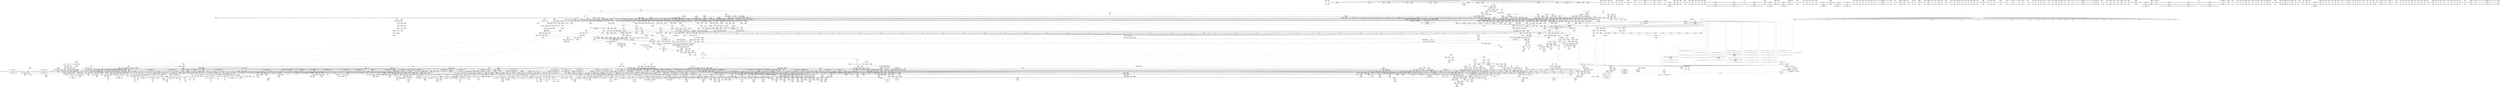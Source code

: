 digraph {
	CE0x6012280 [shape=record,shape=Mrecord,label="{CE0x6012280|tomoyo_path_perm:if.end6|*SummSink*}"]
	CE0x6fa31c0 [shape=record,shape=Mrecord,label="{CE0x6fa31c0|tomoyo_path_perm:out|*SummSink*}"]
	CE0x5579ea0 [shape=record,shape=Mrecord,label="{CE0x5579ea0|tomoyo_const_part_length:conv2|security/tomoyo/util.c,627|*SummSource*}"]
	CE0x88da3e0 [shape=record,shape=Mrecord,label="{CE0x88da3e0|0:_%struct.tomoyo_obj_info*,_16:_%struct.tomoyo_domain_info*,_24:_%struct.tomoyo_path_info*,_40:_i8,_72:_i8,_75:_i8,_76:_i8,_77:_i8,_:_SCMRE_31,32_}"]
	CE0x6ebe460 [shape=record,shape=Mrecord,label="{CE0x6ebe460|tomoyo_domain:tmp18|security/tomoyo/common.h,1205|*SummSource*}"]
	CE0x88fd940 [shape=record,shape=Mrecord,label="{CE0x88fd940|tomoyo_fill_path_info:conv4|security/tomoyo/util.c,667}"]
	CE0x614ce00 [shape=record,shape=Mrecord,label="{CE0x614ce00|tomoyo_get_realpath:tobool|security/tomoyo/file.c,151}"]
	CE0x7001990 [shape=record,shape=Mrecord,label="{CE0x7001990|tomoyo_const_part_length:tmp51|security/tomoyo/util.c,651|*SummSink*}"]
	CE0x6100610 [shape=record,shape=Mrecord,label="{CE0x6100610|tomoyo_path_perm:tmp25|security/tomoyo/file.c,814|*SummSink*}"]
	CE0x8b34ad0 [shape=record,shape=Mrecord,label="{CE0x8b34ad0|get_current:tmp2}"]
	CE0x8877820 [shape=record,shape=Mrecord,label="{CE0x8877820|tomoyo_const_part_length:tmp36|security/tomoyo/util.c,644|*SummSource*}"]
	CE0x6f5f940 [shape=record,shape=Mrecord,label="{CE0x6f5f940|i64_0|*Constant*}"]
	CE0x733b250 [shape=record,shape=Mrecord,label="{CE0x733b250|GLOBAL:tomoyo_encode|*Constant*}"]
	CE0x61b0fa0 [shape=record,shape=Mrecord,label="{CE0x61b0fa0|128:_i8*,_1208:_%struct.file*,_:_CMRE_28,29_}"]
	CE0x5496a00 [shape=record,shape=Mrecord,label="{CE0x5496a00|rcu_lock_acquire:bb|*SummSource*}"]
	CE0x8989730 [shape=record,shape=Mrecord,label="{CE0x8989730|i64_6|*Constant*|*SummSource*}"]
	CE0x6f7d320 [shape=record,shape=Mrecord,label="{CE0x6f7d320|VOIDTB_TE:_CE_220,221_}"]
	CE0x726d280 [shape=record,shape=Mrecord,label="{CE0x726d280|tomoyo_fill_path_info:tobool|security/tomoyo/util.c,667|*SummSource*}"]
	CE0x7043640 [shape=record,shape=Mrecord,label="{CE0x7043640|__llvm_gcov_indirect_counter_increment:predecessor|Function::__llvm_gcov_indirect_counter_increment&Arg::predecessor::}"]
	CE0x61dc870 [shape=record,shape=Mrecord,label="{CE0x61dc870|i64_16|*Constant*}"]
	CE0x742a0b0 [shape=record,shape=Mrecord,label="{CE0x742a0b0|tomoyo_add_slash:tmp4|security/tomoyo/file.c,131}"]
	CE0x6354660 [shape=record,shape=Mrecord,label="{CE0x6354660|tomoyo_domain:tmp2|*SummSource*}"]
	CE0x5ff9e10 [shape=record,shape=Mrecord,label="{CE0x5ff9e10|128:_i8*,_1208:_%struct.file*,_:_CMRE_160,168_|*MultipleSource*|security/tomoyo/common.h,1205|security/tomoyo/common.h,1205}"]
	CE0x613a7b0 [shape=record,shape=Mrecord,label="{CE0x613a7b0|tomoyo_fill_path_info:tmp10}"]
	CE0x6110600 [shape=record,shape=Mrecord,label="{CE0x6110600|tomoyo_domain:if.end}"]
	CE0x61d15d0 [shape=record,shape=Mrecord,label="{CE0x61d15d0|tomoyo_path_perm:tmp15|security/tomoyo/file.c,804|*SummSource*}"]
	CE0x7e40080 [shape=record,shape=Mrecord,label="{CE0x7e40080|tomoyo_get_mode:tmp14|security/tomoyo/util.c,983}"]
	CE0x89447b0 [shape=record,shape=Mrecord,label="{CE0x89447b0|tomoyo_path_permission:entry}"]
	CE0x52cd810 [shape=record,shape=Mrecord,label="{CE0x52cd810|tomoyo_path_perm:symlink_target|security/tomoyo/file.c, 794|*SummSink*}"]
	CE0x6e52290 [shape=record,shape=Mrecord,label="{CE0x6e52290|tomoyo_init_request_info:tmp3|security/tomoyo/util.c,1004|*SummSink*}"]
	CE0x6f9a830 [shape=record,shape=Mrecord,label="{CE0x6f9a830|tomoyo_path_permission:conv3|security/tomoyo/file.c,565|*SummSource*}"]
	CE0x6f9a5e0 [shape=record,shape=Mrecord,label="{CE0x6f9a5e0|tomoyo_path_permission:tmp13|security/tomoyo/file.c,566|*SummSource*}"]
	CE0x6e3c4a0 [shape=record,shape=Mrecord,label="{CE0x6e3c4a0|128:_i8*,_1208:_%struct.file*,_:_CMRE_33,34_}"]
	CE0x73f3e10 [shape=record,shape=Mrecord,label="{CE0x73f3e10|tomoyo_fill_path_info:call2|security/tomoyo/util.c,666|*SummSink*}"]
	CE0x60bbca0 [shape=record,shape=Mrecord,label="{CE0x60bbca0|tomoyo_path_perm:tmp13|security/tomoyo/file.c,799|*SummSink*}"]
	CE0x535a380 [shape=record,shape=Mrecord,label="{CE0x535a380|0:_i8,_array:_GCRE_tomoyo_index2category_constant_39_x_i8_c_00_00_00_00_00_00_00_00_00_00_00_00_00_00_00_00_00_00_00_00_00_00_00_01_01_01_01_01_01_01_01_01_01_01_01_01_01_01_02_,_align_16:_elem_30::|security/tomoyo/util.c,983}"]
	CE0x6151e50 [shape=record,shape=Mrecord,label="{CE0x6151e50|tomoyo_get_mode:entry}"]
	CE0x61d1500 [shape=record,shape=Mrecord,label="{CE0x61d1500|tomoyo_path_perm:tmp15|security/tomoyo/file.c,804}"]
	CE0x714c260 [shape=record,shape=Mrecord,label="{CE0x714c260|tomoyo_init_request_info:tmp4|security/tomoyo/util.c,1004|*SummSink*}"]
	CE0x61777f0 [shape=record,shape=Mrecord,label="{CE0x61777f0|VOIDTB_TE:_CE_112,144_|Function::tomoyo_inode_getattr&Arg::dentry::}"]
	CE0x8af4a50 [shape=record,shape=Mrecord,label="{CE0x8af4a50|i64*_getelementptr_inbounds_(_6_x_i64_,_6_x_i64_*___llvm_gcov_ctr26,_i64_0,_i64_3)|*Constant*|*SummSource*}"]
	CE0x549b4a0 [shape=record,shape=Mrecord,label="{CE0x549b4a0|srcu_read_unlock:entry|*SummSource*}"]
	CE0x88ebd20 [shape=record,shape=Mrecord,label="{CE0x88ebd20|0:_%struct.tomoyo_obj_info*,_16:_%struct.tomoyo_domain_info*,_24:_%struct.tomoyo_path_info*,_40:_i8,_72:_i8,_75:_i8,_76:_i8,_77:_i8,_:_SCMRE_33,34_}"]
	CE0x710cae0 [shape=record,shape=Mrecord,label="{CE0x710cae0|tomoyo_get_realpath:tmp12|security/tomoyo/file.c,156}"]
	CE0x89af070 [shape=record,shape=Mrecord,label="{CE0x89af070|tomoyo_const_part_length:conv20|security/tomoyo/util.c,644|*SummSource*}"]
	CE0x530b840 [shape=record,shape=Mrecord,label="{CE0x530b840|tomoyo_read_unlock:bb|*SummSink*}"]
	CE0x5462c50 [shape=record,shape=Mrecord,label="{CE0x5462c50|GLOBAL:srcu_read_unlock|*Constant*|*SummSink*}"]
	CE0x6e45a50 [shape=record,shape=Mrecord,label="{CE0x6e45a50|tomoyo_path_perm:tmp4|security/tomoyo/file.c,788|*SummSink*}"]
	CE0x6eceb70 [shape=record,shape=Mrecord,label="{CE0x6eceb70|tomoyo_get_mode:entry|*SummSink*}"]
	CE0x8b47140 [shape=record,shape=Mrecord,label="{CE0x8b47140|tomoyo_path_permission:tmp23|security/tomoyo/file.c,574}"]
	CE0x5489100 [shape=record,shape=Mrecord,label="{CE0x5489100|srcu_read_lock:tmp2}"]
	CE0x72b6770 [shape=record,shape=Mrecord,label="{CE0x72b6770|i64*_getelementptr_inbounds_(_10_x_i64_,_10_x_i64_*___llvm_gcov_ctr34,_i64_0,_i64_5)|*Constant*|*SummSink*}"]
	CE0x60541d0 [shape=record,shape=Mrecord,label="{CE0x60541d0|__llvm_gcov_indirect_counter_increment114:counters|Function::__llvm_gcov_indirect_counter_increment114&Arg::counters::|*SummSource*}"]
	CE0x7335be0 [shape=record,shape=Mrecord,label="{CE0x7335be0|tomoyo_path_perm:tmp39|security/tomoyo/file.c,821|*SummSource*}"]
	CE0x8b05f50 [shape=record,shape=Mrecord,label="{CE0x8b05f50|tomoyo_get_mode:tmp25|security/tomoyo/util.c,987}"]
	CE0x8a9eaf0 [shape=record,shape=Mrecord,label="{CE0x8a9eaf0|tomoyo_get_realpath:path|Function::tomoyo_get_realpath&Arg::path::}"]
	CE0x6eee810 [shape=record,shape=Mrecord,label="{CE0x6eee810|tomoyo_const_part_length:tmp31|security/tomoyo/util.c,641|*SummSource*}"]
	CE0x6fc70b0 [shape=record,shape=Mrecord,label="{CE0x6fc70b0|i64*_getelementptr_inbounds_(_4_x_i64_,_4_x_i64_*___llvm_gcov_ctr33,_i64_0,_i64_2)|*Constant*|*SummSource*}"]
	CE0x6eee8d0 [shape=record,shape=Mrecord,label="{CE0x6eee8d0|tomoyo_const_part_length:tmp31|security/tomoyo/util.c,641|*SummSink*}"]
	CE0x7424d10 [shape=record,shape=Mrecord,label="{CE0x7424d10|i1_false|*Constant*}"]
	CE0x7439fc0 [shape=record,shape=Mrecord,label="{CE0x7439fc0|tomoyo_get_mode:tobool|security/tomoyo/util.c,978}"]
	CE0x61d1870 [shape=record,shape=Mrecord,label="{CE0x61d1870|tomoyo_path_perm:tmp16|security/tomoyo/file.c,804}"]
	CE0x5484680 [shape=record,shape=Mrecord,label="{CE0x5484680|tomoyo_inode_getattr:path|security/tomoyo/tomoyo.c, 149}"]
	CE0x8888b60 [shape=record,shape=Mrecord,label="{CE0x8888b60|i32_2|*Constant*}"]
	CE0x7e56200 [shape=record,shape=Mrecord,label="{CE0x7e56200|tomoyo_fill_path_info:land.end}"]
	CE0x614d0e0 [shape=record,shape=Mrecord,label="{CE0x614d0e0|tomoyo_add_slash:tmp2|*LoadInst*|security/tomoyo/file.c,131|*SummSink*}"]
	CE0x6e55a30 [shape=record,shape=Mrecord,label="{CE0x6e55a30|tomoyo_init_request_info:call4|security/tomoyo/util.c,1010|*SummSink*}"]
	CE0x61618a0 [shape=record,shape=Mrecord,label="{CE0x61618a0|tomoyo_add_slash:tmp9|security/tomoyo/file.c,136|*SummSink*}"]
	CE0x6f7e120 [shape=record,shape=Mrecord,label="{CE0x6f7e120|VOIDTB_TE:_CE_175,176_}"]
	CE0x6fe8b50 [shape=record,shape=Mrecord,label="{CE0x6fe8b50|tomoyo_const_part_length:if.end28}"]
	CE0x60ffab0 [shape=record,shape=Mrecord,label="{CE0x60ffab0|i64_12|*Constant*|*SummSource*}"]
	CE0x72b6f10 [shape=record,shape=Mrecord,label="{CE0x72b6f10|_call_void_tomoyo_check_acl(%struct.tomoyo_request_info*_%r,_i1_(%struct.tomoyo_request_info*,_%struct.tomoyo_acl_info*)*_tomoyo_check_path_acl)_#9,_!dbg_!38935|security/tomoyo/file.c,571|*SummSource*}"]
	CE0x8839b90 [shape=record,shape=Mrecord,label="{CE0x8839b90|GLOBAL:tomoyo_supervisor|*Constant*|*SummSource*}"]
	CE0x89896c0 [shape=record,shape=Mrecord,label="{CE0x89896c0|i64_6|*Constant*}"]
	CE0x6fc5f40 [shape=record,shape=Mrecord,label="{CE0x6fc5f40|rcu_lock_release:tmp5|include/linux/rcupdate.h,423|*SummSink*}"]
	CE0x88fec90 [shape=record,shape=Mrecord,label="{CE0x88fec90|0:_%struct.tomoyo_obj_info*,_16:_%struct.tomoyo_domain_info*,_24:_%struct.tomoyo_path_info*,_40:_i8,_72:_i8,_75:_i8,_76:_i8,_77:_i8,_:_SCMRE_43,44_}"]
	CE0x6089240 [shape=record,shape=Mrecord,label="{CE0x6089240|srcu_read_lock:dep_map|include/linux/srcu.h,222|*SummSource*}"]
	CE0x6f26560 [shape=record,shape=Mrecord,label="{CE0x6f26560|i32_5|*Constant*}"]
	CE0x5548720 [shape=record,shape=Mrecord,label="{CE0x5548720|tomoyo_path_permission:tmp9|security/tomoyo/file.c,565}"]
	CE0x8944df0 [shape=record,shape=Mrecord,label="{CE0x8944df0|tomoyo_path_permission:r|Function::tomoyo_path_permission&Arg::r::}"]
	CE0x89090c0 [shape=record,shape=Mrecord,label="{CE0x89090c0|tomoyo_domain:tmp14|security/tomoyo/common.h,1205|*SummSource*}"]
	CE0x6316270 [shape=record,shape=Mrecord,label="{CE0x6316270|i64*_getelementptr_inbounds_(_25_x_i64_,_25_x_i64_*___llvm_gcov_ctr11,_i64_0,_i64_22)|*Constant*|*SummSink*}"]
	CE0x6dfdde0 [shape=record,shape=Mrecord,label="{CE0x6dfdde0|rcu_lock_acquire:tmp3|*SummSource*}"]
	CE0x6efe770 [shape=record,shape=Mrecord,label="{CE0x6efe770|0:_i8*,_:_SCMRE_0,8_|*MultipleSource*|security/tomoyo/file.c, 792|security/tomoyo/file.c, 794|security/tomoyo/file.c,802}"]
	CE0x8a9eb60 [shape=record,shape=Mrecord,label="{CE0x8a9eb60|tomoyo_get_realpath:path|Function::tomoyo_get_realpath&Arg::path::|*SummSource*}"]
	CE0x6fa9a10 [shape=record,shape=Mrecord,label="{CE0x6fa9a10|tomoyo_get_realpath:buf|Function::tomoyo_get_realpath&Arg::buf::|*SummSource*}"]
	CE0x89e8b70 [shape=record,shape=Mrecord,label="{CE0x89e8b70|tomoyo_const_part_length:add29|security/tomoyo/util.c,646|*SummSource*}"]
	CE0x74302e0 [shape=record,shape=Mrecord,label="{CE0x74302e0|tomoyo_fill_path_info:conv4|security/tomoyo/util.c,667}"]
	CE0x542cda0 [shape=record,shape=Mrecord,label="{CE0x542cda0|tomoyo_const_part_length:tmp6|security/tomoyo/util.c,625|*SummSink*}"]
	CE0x6e015d0 [shape=record,shape=Mrecord,label="{CE0x6e015d0|i32_6|*Constant*}"]
	CE0x60d1e00 [shape=record,shape=Mrecord,label="{CE0x60d1e00|i64*_getelementptr_inbounds_(_2_x_i64_,_2_x_i64_*___llvm_gcov_ctr21,_i64_0,_i64_1)|*Constant*|*SummSink*}"]
	CE0x7e4d170 [shape=record,shape=Mrecord,label="{CE0x7e4d170|tomoyo_domain:tmp}"]
	CE0x6ede5f0 [shape=record,shape=Mrecord,label="{CE0x6ede5f0|tomoyo_get_mode:tmp10|security/tomoyo/util.c,982}"]
	CE0x5403550 [shape=record,shape=Mrecord,label="{CE0x5403550|i64*_getelementptr_inbounds_(_2_x_i64_,_2_x_i64_*___llvm_gcov_ctr32,_i64_0,_i64_0)|*Constant*|*SummSink*}"]
	CE0x731efa0 [shape=record,shape=Mrecord,label="{CE0x731efa0|tomoyo_audit_path_log:call|security/tomoyo/file.c,167}"]
	CE0x6e3c5e0 [shape=record,shape=Mrecord,label="{CE0x6e3c5e0|128:_i8*,_1208:_%struct.file*,_:_CMRE_34,35_}"]
	CE0x8ac7780 [shape=record,shape=Mrecord,label="{CE0x8ac7780|tomoyo_domain:tmp10|security/tomoyo/common.h,1205}"]
	CE0x7018f90 [shape=record,shape=Mrecord,label="{CE0x7018f90|%struct.tomoyo_domain_info*_null|*Constant*}"]
	CE0x6e81110 [shape=record,shape=Mrecord,label="{CE0x6e81110|_ret_%struct.tomoyo_domain_info*_%tmp23,_!dbg_!38929|security/tomoyo/common.h,1205}"]
	CE0x71f6d10 [shape=record,shape=Mrecord,label="{CE0x71f6d10|i8*_getelementptr_inbounds_(_45_x_i8_,_45_x_i8_*_.str13,_i32_0,_i32_0)|*Constant*}"]
	CE0x6f7df80 [shape=record,shape=Mrecord,label="{CE0x6f7df80|VOIDTB_TE:_CE_173,174_}"]
	CE0x711f720 [shape=record,shape=Mrecord,label="{CE0x711f720|i64*_getelementptr_inbounds_(_2_x_i64_,_2_x_i64_*___llvm_gcov_ctr31,_i64_0,_i64_0)|*Constant*|*SummSink*}"]
	CE0x55ea3f0 [shape=record,shape=Mrecord,label="{CE0x55ea3f0|tomoyo_path_perm:path1|security/tomoyo/file.c,788|*SummSink*}"]
	CE0x7397770 [shape=record,shape=Mrecord,label="{CE0x7397770|tomoyo_get_mode:tmp19|security/tomoyo/util.c,985|*SummSource*}"]
	CE0x6177e10 [shape=record,shape=Mrecord,label="{CE0x6177e10|VOIDTB_TE:_CE_209,210_}"]
	CE0x53886d0 [shape=record,shape=Mrecord,label="{CE0x53886d0|tomoyo_const_part_length:while.body}"]
	CE0x73145a0 [shape=record,shape=Mrecord,label="{CE0x73145a0|tomoyo_domain:tmp14|security/tomoyo/common.h,1205|*SummSink*}"]
	CE0x6222580 [shape=record,shape=Mrecord,label="{CE0x6222580|rcu_lock_release:tmp3|*SummSource*}"]
	CE0x732d0c0 [shape=record,shape=Mrecord,label="{CE0x732d0c0|_call_void_tomoyo_read_unlock(i32_%call3)_#9,_!dbg_!38965|security/tomoyo/file.c,825}"]
	CE0x53582f0 [shape=record,shape=Mrecord,label="{CE0x53582f0|rcu_lock_acquire:tmp7|*SummSink*}"]
	CE0x5628dc0 [shape=record,shape=Mrecord,label="{CE0x5628dc0|GLOBAL:tomoyo_p2mac|Global_var:tomoyo_p2mac|*SummSink*}"]
	CE0x55fab30 [shape=record,shape=Mrecord,label="{CE0x55fab30|tomoyo_const_part_length:incdec.ptr7|security/tomoyo/util.c,631|*SummSource*}"]
	CE0x71c0840 [shape=record,shape=Mrecord,label="{CE0x71c0840|VOIDTB_TE:_CE_181,182_}"]
	CE0x6f8ac00 [shape=record,shape=Mrecord,label="{CE0x6f8ac00|tomoyo_get_mode:index|Function::tomoyo_get_mode&Arg::index::|*SummSink*}"]
	CE0x743ce00 [shape=record,shape=Mrecord,label="{CE0x743ce00|tomoyo_path_perm:tobool24|security/tomoyo/file.c,826|*SummSource*}"]
	CE0x6e51c00 [shape=record,shape=Mrecord,label="{CE0x6e51c00|_ret_i32_%retval.0,_!dbg_!38957|security/tomoyo/util.c,652}"]
	CE0x7278650 [shape=record,shape=Mrecord,label="{CE0x7278650|tomoyo_domain:tmp4|security/tomoyo/common.h,1205|*SummSource*}"]
	CE0x7393210 [shape=record,shape=Mrecord,label="{CE0x7393210|tomoyo_fill_path_info:tmp2|*LoadInst*|security/tomoyo/util.c,663|*SummSink*}"]
	CE0x55989c0 [shape=record,shape=Mrecord,label="{CE0x55989c0|tomoyo_path_perm:tmp10|security/tomoyo/file.c,797|*SummSource*}"]
	CE0x62f9520 [shape=record,shape=Mrecord,label="{CE0x62f9520|tomoyo_get_mode:tmp8|security/tomoyo/util.c,979}"]
	CE0x72b8470 [shape=record,shape=Mrecord,label="{CE0x72b8470|tomoyo_init_request_info:tmp7|security/tomoyo/util.c,1005|*SummSource*}"]
	CE0x725bd40 [shape=record,shape=Mrecord,label="{CE0x725bd40|GLOBAL:tomoyo_domain|*Constant*|*SummSink*}"]
	CE0x882c810 [shape=record,shape=Mrecord,label="{CE0x882c810|tomoyo_get_mode:tmp23|security/tomoyo/util.c,986|*SummSource*}"]
	CE0x6ecf250 [shape=record,shape=Mrecord,label="{CE0x6ecf250|tomoyo_get_mode:profile|Function::tomoyo_get_mode&Arg::profile::|*SummSource*}"]
	CE0x7076930 [shape=record,shape=Mrecord,label="{CE0x7076930|tomoyo_get_realpath:tmp1|*SummSink*}"]
	CE0x5484610 [shape=record,shape=Mrecord,label="{CE0x5484610|i32_1|*Constant*|*SummSink*}"]
	CE0x89d9c50 [shape=record,shape=Mrecord,label="{CE0x89d9c50|tomoyo_init_request_info:bb|*SummSink*}"]
	CE0x61d1d20 [shape=record,shape=Mrecord,label="{CE0x61d1d20|tomoyo_path_perm:tmp17|security/tomoyo/file.c,804|*SummSource*}"]
	CE0x6f437a0 [shape=record,shape=Mrecord,label="{CE0x6f437a0|tomoyo_read_lock:tmp|*SummSink*}"]
	CE0x73549f0 [shape=record,shape=Mrecord,label="{CE0x73549f0|tomoyo_const_part_length:tmp9|security/tomoyo/util.c,626|*SummSource*}"]
	CE0x6eefe90 [shape=record,shape=Mrecord,label="{CE0x6eefe90|tomoyo_path_perm:tmp30|security/tomoyo/file.c,816|*SummSink*}"]
	CE0x726eaa0 [shape=record,shape=Mrecord,label="{CE0x726eaa0|i64*_getelementptr_inbounds_(_6_x_i64_,_6_x_i64_*___llvm_gcov_ctr26,_i64_0,_i64_5)|*Constant*}"]
	CE0x6229330 [shape=record,shape=Mrecord,label="{CE0x6229330|tomoyo_get_realpath:tmp7|security/tomoyo/file.c,152|*SummSink*}"]
	CE0x7083210 [shape=record,shape=Mrecord,label="{CE0x7083210|i64**_getelementptr_inbounds_(_3_x_i64*_,_3_x_i64*_*___llvm_gcda_edge_table44,_i64_0,_i64_2)|*Constant*|*SummSink*}"]
	CE0x615ab20 [shape=record,shape=Mrecord,label="{CE0x615ab20|tomoyo_path_perm:tmp28|security/tomoyo/file.c,815|*SummSink*}"]
	CE0x7121d30 [shape=record,shape=Mrecord,label="{CE0x7121d30|GLOBAL:tomoyo_profile|*Constant*}"]
	CE0x8b34440 [shape=record,shape=Mrecord,label="{CE0x8b34440|VOIDTB_TE:_CE_40,48_|Function::tomoyo_inode_getattr&Arg::dentry::}"]
	CE0x884a890 [shape=record,shape=Mrecord,label="{CE0x884a890|0:_%struct.tomoyo_obj_info*,_16:_%struct.tomoyo_domain_info*,_24:_%struct.tomoyo_path_info*,_40:_i8,_72:_i8,_75:_i8,_76:_i8,_77:_i8,_:_SCMRE_24,25_}"]
	CE0x8b62850 [shape=record,shape=Mrecord,label="{CE0x8b62850|tomoyo_const_part_length:conv8|security/tomoyo/util.c,632|*SummSink*}"]
	CE0x72bf870 [shape=record,shape=Mrecord,label="{CE0x72bf870|tomoyo_add_slash:if.then|*SummSink*}"]
	CE0x615a400 [shape=record,shape=Mrecord,label="{CE0x615a400|i64*_getelementptr_inbounds_(_25_x_i64_,_25_x_i64_*___llvm_gcov_ctr11,_i64_0,_i64_14)|*Constant*|*SummSink*}"]
	CE0x8949510 [shape=record,shape=Mrecord,label="{CE0x8949510|tomoyo_path_permission:call9|security/tomoyo/file.c,572|*SummSink*}"]
	CE0x6e46140 [shape=record,shape=Mrecord,label="{CE0x6e46140|tomoyo_get_mode:tmp8|security/tomoyo/util.c,979|*SummSink*}"]
	CE0x5512400 [shape=record,shape=Mrecord,label="{CE0x5512400|tomoyo_const_part_length:cmp|security/tomoyo/util.c,626|*SummSource*}"]
	CE0x61b05b0 [shape=record,shape=Mrecord,label="{CE0x61b05b0|128:_i8*,_1208:_%struct.file*,_:_CMRE_21,22_}"]
	CE0x60547f0 [shape=record,shape=Mrecord,label="{CE0x60547f0|tomoyo_audit_path_log:tmp3}"]
	CE0x62350a0 [shape=record,shape=Mrecord,label="{CE0x62350a0|tomoyo_audit_path_log:arrayidx|security/tomoyo/file.c,167|*SummSource*}"]
	CE0x6ebb8b0 [shape=record,shape=Mrecord,label="{CE0x6ebb8b0|tomoyo_fill_path_info:tmp13|*LoadInst*|security/tomoyo/util.c,668}"]
	CE0x63459a0 [shape=record,shape=Mrecord,label="{CE0x63459a0|tomoyo_path_perm:tmp48|security/tomoyo/file.c,828|*SummSource*}"]
	CE0x700ffb0 [shape=record,shape=Mrecord,label="{CE0x700ffb0|tomoyo_path_perm:obj7|security/tomoyo/file.c,806}"]
	CE0x6e870a0 [shape=record,shape=Mrecord,label="{CE0x6e870a0|__llvm_gcov_indirect_counter_increment114:pred|*SummSource*}"]
	CE0x6f667d0 [shape=record,shape=Mrecord,label="{CE0x6f667d0|tomoyo_path_permission:mode|security/tomoyo/file.c,564|*SummSink*}"]
	CE0x743ac40 [shape=record,shape=Mrecord,label="{CE0x743ac40|tomoyo_const_part_length:tmp17|security/tomoyo/util.c,627|*SummSink*}"]
	CE0x6dfde50 [shape=record,shape=Mrecord,label="{CE0x6dfde50|rcu_lock_acquire:tmp3|*SummSink*}"]
	CE0x6dabbd0 [shape=record,shape=Mrecord,label="{CE0x6dabbd0|tomoyo_get_mode:call|security/tomoyo/util.c,980|*SummSource*}"]
	CE0x71f8a70 [shape=record,shape=Mrecord,label="{CE0x71f8a70|i32_48|*Constant*|*SummSource*}"]
	CE0x6105130 [shape=record,shape=Mrecord,label="{CE0x6105130|i64*_getelementptr_inbounds_(_5_x_i64_,_5_x_i64_*___llvm_gcov_ctr28130,_i64_0,_i64_4)|*Constant*}"]
	CE0x88cd730 [shape=record,shape=Mrecord,label="{CE0x88cd730|__llvm_gcov_indirect_counter_increment114:tmp5}"]
	CE0x6f269e0 [shape=record,shape=Mrecord,label="{CE0x6f269e0|tomoyo_get_mode:default_config|security/tomoyo/util.c,986|*SummSink*}"]
	CE0x530bd30 [shape=record,shape=Mrecord,label="{CE0x530bd30|tomoyo_get_mode:tmp5|security/tomoyo/util.c,978}"]
	CE0x53c9ed0 [shape=record,shape=Mrecord,label="{CE0x53c9ed0|i64*_getelementptr_inbounds_(_31_x_i64_,_31_x_i64_*___llvm_gcov_ctr43150,_i64_0,_i64_21)|*Constant*|*SummSink*}"]
	CE0x53bfa90 [shape=record,shape=Mrecord,label="{CE0x53bfa90|tomoyo_path_permission:arrayidx|security/tomoyo/file.c,563|*SummSource*}"]
	CE0x7106100 [shape=record,shape=Mrecord,label="{CE0x7106100|i32_5|*Constant*}"]
	CE0x62612e0 [shape=record,shape=Mrecord,label="{CE0x62612e0|i64**_getelementptr_inbounds_(_3_x_i64*_,_3_x_i64*_*___llvm_gcda_edge_table,_i64_0,_i64_2)|*Constant*|*SummSource*}"]
	CE0x8a9f150 [shape=record,shape=Mrecord,label="{CE0x8a9f150|i64_5|*Constant*|*SummSink*}"]
	CE0x6f310e0 [shape=record,shape=Mrecord,label="{CE0x6f310e0|__llvm_gcov_indirect_counter_increment:counter|*SummSource*}"]
	CE0x719bd00 [shape=record,shape=Mrecord,label="{CE0x719bd00|tomoyo_get_mode:cmp11|security/tomoyo/util.c,985}"]
	CE0x72a8070 [shape=record,shape=Mrecord,label="{CE0x72a8070|tomoyo_get_realpath:tmp4|security/tomoyo/file.c,151|*SummSource*}"]
	CE0x6e81910 [shape=record,shape=Mrecord,label="{CE0x6e81910|tomoyo_init_request_info:tmp2|security/tomoyo/util.c,1003|*SummSource*}"]
	CE0x7304c50 [shape=record,shape=Mrecord,label="{CE0x7304c50|tomoyo_fill_path_info:idxprom|security/tomoyo/util.c,667}"]
	CE0x5fbcf30 [shape=record,shape=Mrecord,label="{CE0x5fbcf30|i32_39|*Constant*}"]
	CE0x6f7dc70 [shape=record,shape=Mrecord,label="{CE0x6f7dc70|VOIDTB_TE:_CE_179,180_}"]
	CE0x88fd3e0 [shape=record,shape=Mrecord,label="{CE0x88fd3e0|tomoyo_fill_path_info:tmp9|security/tomoyo/util.c,667}"]
	CE0x70835c0 [shape=record,shape=Mrecord,label="{CE0x70835c0|i64*_getelementptr_inbounds_(_2_x_i64_,_2_x_i64_*___llvm_gcov_ctr22,_i64_0,_i64_0)|*Constant*}"]
	CE0x737ecb0 [shape=record,shape=Mrecord,label="{CE0x737ecb0|GLOBAL:tomoyo_path_permission|*Constant*}"]
	CE0x6ebe3f0 [shape=record,shape=Mrecord,label="{CE0x6ebe3f0|tomoyo_domain:tmp18|security/tomoyo/common.h,1205}"]
	CE0x64240b0 [shape=record,shape=Mrecord,label="{CE0x64240b0|0:_i8,_array:_GCRE_tomoyo_index2category_constant_39_x_i8_c_00_00_00_00_00_00_00_00_00_00_00_00_00_00_00_00_00_00_00_00_00_00_00_01_01_01_01_01_01_01_01_01_01_01_01_01_01_01_02_,_align_16:_elem_17::|security/tomoyo/util.c,983}"]
	CE0x6f9a500 [shape=record,shape=Mrecord,label="{CE0x6f9a500|tomoyo_path_permission:tmp7|*LoadInst*|security/tomoyo/file.c,565|*SummSink*}"]
	CE0x6e895e0 [shape=record,shape=Mrecord,label="{CE0x6e895e0|i64*_getelementptr_inbounds_(_10_x_i64_,_10_x_i64_*___llvm_gcov_ctr34,_i64_0,_i64_3)|*Constant*|*SummSource*}"]
	CE0x8aeb9b0 [shape=record,shape=Mrecord,label="{CE0x8aeb9b0|tomoyo_get_mode:cmp|security/tomoyo/util.c,982}"]
	CE0x7102ac0 [shape=record,shape=Mrecord,label="{CE0x7102ac0|i64*_getelementptr_inbounds_(_31_x_i64_,_31_x_i64_*___llvm_gcov_ctr43150,_i64_0,_i64_9)|*Constant*|*SummSink*}"]
	CE0x726ee00 [shape=record,shape=Mrecord,label="{CE0x726ee00|i64*_getelementptr_inbounds_(_6_x_i64_,_6_x_i64_*___llvm_gcov_ctr26,_i64_0,_i64_5)|*Constant*|*SummSource*}"]
	CE0x72f55c0 [shape=record,shape=Mrecord,label="{CE0x72f55c0|tomoyo_domain:land.lhs.true}"]
	CE0x549b6a0 [shape=record,shape=Mrecord,label="{CE0x549b6a0|tomoyo_path_permission:profile|security/tomoyo/file.c,564|*SummSink*}"]
	CE0x8b05e90 [shape=record,shape=Mrecord,label="{CE0x8b05e90|tomoyo_get_mode:mode.1|*SummSink*}"]
	CE0x8810cd0 [shape=record,shape=Mrecord,label="{CE0x8810cd0|tomoyo_get_realpath:entry}"]
	CE0x728f160 [shape=record,shape=Mrecord,label="{CE0x728f160|128:_i8*,_1208:_%struct.file*,_:_CMRE_20,21_}"]
	CE0x88bbb70 [shape=record,shape=Mrecord,label="{CE0x88bbb70|GLOBAL:__llvm_gcov_ctr11|Global_var:__llvm_gcov_ctr11|*SummSource*}"]
	CE0x6107a20 [shape=record,shape=Mrecord,label="{CE0x6107a20|tomoyo_get_realpath:return}"]
	CE0x6110850 [shape=record,shape=Mrecord,label="{CE0x6110850|tomoyo_domain:land.lhs.true|*SummSink*}"]
	CE0x8b06460 [shape=record,shape=Mrecord,label="{CE0x8b06460|i64*_getelementptr_inbounds_(_12_x_i64_,_12_x_i64_*___llvm_gcov_ctr31133,_i64_0,_i64_10)|*Constant*|*SummSource*}"]
	CE0x89e0bf0 [shape=record,shape=Mrecord,label="{CE0x89e0bf0|GLOBAL:tomoyo_read_lock|*Constant*}"]
	CE0x6fe8170 [shape=record,shape=Mrecord,label="{CE0x6fe8170|tomoyo_const_part_length:conv14|security/tomoyo/util.c,641}"]
	CE0x87f60f0 [shape=record,shape=Mrecord,label="{CE0x87f60f0|tomoyo_const_part_length:tmp17|security/tomoyo/util.c,627|*SummSource*}"]
	CE0x6199240 [shape=record,shape=Mrecord,label="{CE0x6199240|tomoyo_get_mode:conv15|security/tomoyo/util.c,987}"]
	CE0x714bf90 [shape=record,shape=Mrecord,label="{CE0x714bf90|GLOBAL:__llvm_gcov_ctr32134|Global_var:__llvm_gcov_ctr32134|*SummSink*}"]
	CE0x742f620 [shape=record,shape=Mrecord,label="{CE0x742f620|tomoyo_get_mode:tmp11|security/tomoyo/util.c,982|*SummSink*}"]
	CE0x8849e40 [shape=record,shape=Mrecord,label="{CE0x8849e40|GLOBAL:__llvm_gcov_ctr11|Global_var:__llvm_gcov_ctr11}"]
	CE0x6215430 [shape=record,shape=Mrecord,label="{CE0x6215430|i64*_getelementptr_inbounds_(_25_x_i64_,_25_x_i64_*___llvm_gcov_ctr11,_i64_0,_i64_18)|*Constant*|*SummSource*}"]
	CE0x5213c70 [shape=record,shape=Mrecord,label="{CE0x5213c70|tomoyo_get_mode:arrayidx4|security/tomoyo/util.c,983}"]
	CE0x61c3370 [shape=record,shape=Mrecord,label="{CE0x61c3370|_call_void___llvm_gcov_indirect_counter_increment(i32*___llvm_gcov_global_state_pred,_i64**_getelementptr_inbounds_(_3_x_i64*_,_3_x_i64*_*___llvm_gcda_edge_table,_i64_0,_i64_2)),_!dbg_!38940|security/tomoyo/file.c,813}"]
	CE0x54891e0 [shape=record,shape=Mrecord,label="{CE0x54891e0|srcu_read_lock:tmp2|*SummSink*}"]
	CE0x8b676b0 [shape=record,shape=Mrecord,label="{CE0x8b676b0|i64*_getelementptr_inbounds_(_31_x_i64_,_31_x_i64_*___llvm_gcov_ctr43150,_i64_0,_i64_26)|*Constant*}"]
	CE0x6eee240 [shape=record,shape=Mrecord,label="{CE0x6eee240|tomoyo_const_part_length:tmp30|security/tomoyo/util.c,641|*SummSource*}"]
	CE0x6f34fc0 [shape=record,shape=Mrecord,label="{CE0x6f34fc0|GLOBAL:lock_acquire|*Constant*|*SummSink*}"]
	CE0x61c3650 [shape=record,shape=Mrecord,label="{CE0x61c3650|_ret_void,_!dbg_!38913|security/tomoyo/file.c,138|*SummSource*}"]
	CE0x8875050 [shape=record,shape=Mrecord,label="{CE0x8875050|i64_12|*Constant*}"]
	CE0x73605b0 [shape=record,shape=Mrecord,label="{CE0x73605b0|tomoyo_read_unlock:entry|*SummSink*}"]
	CE0x8aeba50 [shape=record,shape=Mrecord,label="{CE0x8aeba50|tomoyo_get_mode:cmp|security/tomoyo/util.c,982|*SummSource*}"]
	CE0x71c0b70 [shape=record,shape=Mrecord,label="{CE0x71c0b70|VOIDTB_TE:_CE_184,185_}"]
	CE0x609b980 [shape=record,shape=Mrecord,label="{CE0x609b980|tomoyo_path_permission:tmp18|security/tomoyo/file.c,573|*SummSource*}"]
	CE0x8b4e7b0 [shape=record,shape=Mrecord,label="{CE0x8b4e7b0|i64*_getelementptr_inbounds_(_6_x_i64_,_6_x_i64_*___llvm_gcov_ctr26,_i64_0,_i64_4)|*Constant*|*SummSink*}"]
	CE0x6f7d000 [shape=record,shape=Mrecord,label="{CE0x6f7d000|VOIDTB_TE:_CE_166,167_}"]
	CE0x5406050 [shape=record,shape=Mrecord,label="{CE0x5406050|rcu_lock_acquire:map|Function::rcu_lock_acquire&Arg::map::|*SummSource*}"]
	CE0x73cb3e0 [shape=record,shape=Mrecord,label="{CE0x73cb3e0|tomoyo_add_slash:if.then|*SummSource*}"]
	CE0x88875f0 [shape=record,shape=Mrecord,label="{CE0x88875f0|tomoyo_domain:tmp20|security/tomoyo/common.h,1205|*SummSink*}"]
	CE0x73548f0 [shape=record,shape=Mrecord,label="{CE0x73548f0|tomoyo_const_part_length:tmp9|security/tomoyo/util.c,626}"]
	CE0x708dcd0 [shape=record,shape=Mrecord,label="{CE0x708dcd0|tomoyo_path_permission:tmp3|*LoadInst*|security/tomoyo/file.c,564|*SummSink*}"]
	CE0x708e270 [shape=record,shape=Mrecord,label="{CE0x708e270|tomoyo_fill_path_info:tmp7|security/tomoyo/util.c,667|*SummSource*}"]
	CE0x6127090 [shape=record,shape=Mrecord,label="{CE0x6127090|i32_78|*Constant*|*SummSource*}"]
	CE0x738bbb0 [shape=record,shape=Mrecord,label="{CE0x738bbb0|_ret_void,_!dbg_!38908|include/linux/rcupdate.h,424}"]
	CE0x6e815c0 [shape=record,shape=Mrecord,label="{CE0x6e815c0|tomoyo_read_lock:tmp2|*SummSink*}"]
	CE0x55ddd90 [shape=record,shape=Mrecord,label="{CE0x55ddd90|_call_void_mcount()_#3|*SummSink*}"]
	CE0x737f5b0 [shape=record,shape=Mrecord,label="{CE0x737f5b0|i64**_getelementptr_inbounds_(_3_x_i64*_,_3_x_i64*_*___llvm_gcda_edge_table,_i64_0,_i64_0)|*Constant*|*SummSink*}"]
	CE0x739f1e0 [shape=record,shape=Mrecord,label="{CE0x739f1e0|tomoyo_fill_path_info:tmp12|security/tomoyo/util.c,667}"]
	CE0x54bd370 [shape=record,shape=Mrecord,label="{CE0x54bd370|tomoyo_const_part_length:conv|security/tomoyo/util.c,626|*SummSink*}"]
	CE0x550de20 [shape=record,shape=Mrecord,label="{CE0x550de20|i64*_getelementptr_inbounds_(_2_x_i64_,_2_x_i64_*___llvm_gcov_ctr39190,_i64_0,_i64_0)|*Constant*|*SummSink*}"]
	CE0x8b5c1c0 [shape=record,shape=Mrecord,label="{CE0x8b5c1c0|tomoyo_fill_path_info:entry|*SummSource*}"]
	CE0x615a8c0 [shape=record,shape=Mrecord,label="{CE0x615a8c0|tomoyo_path_perm:tmp28|security/tomoyo/file.c,815}"]
	CE0x888a150 [shape=record,shape=Mrecord,label="{CE0x888a150|tomoyo_path_perm:name21|security/tomoyo/file.c,822|*SummSource*}"]
	CE0x632bc20 [shape=record,shape=Mrecord,label="{CE0x632bc20|i64*_getelementptr_inbounds_(_25_x_i64_,_25_x_i64_*___llvm_gcov_ctr11,_i64_0,_i64_23)|*Constant*|*SummSink*}"]
	CE0x71e83a0 [shape=record,shape=Mrecord,label="{CE0x71e83a0|i64*_getelementptr_inbounds_(_4_x_i64_,_4_x_i64_*___llvm_gcov_ctr33,_i64_0,_i64_1)|*Constant*}"]
	CE0x7313920 [shape=record,shape=Mrecord,label="{CE0x7313920|i64*_getelementptr_inbounds_(_12_x_i64_,_12_x_i64_*___llvm_gcov_ctr31133,_i64_0,_i64_0)|*Constant*}"]
	CE0x6f367b0 [shape=record,shape=Mrecord,label="{CE0x6f367b0|VOIDTB_TE:_CE_213,214_}"]
	CE0x8933940 [shape=record,shape=Mrecord,label="{CE0x8933940|0:_%struct.tomoyo_obj_info*,_16:_%struct.tomoyo_domain_info*,_24:_%struct.tomoyo_path_info*,_40:_i8,_72:_i8,_75:_i8,_76:_i8,_77:_i8,_:_SCMRE_54,55_}"]
	CE0x718dcc0 [shape=record,shape=Mrecord,label="{CE0x718dcc0|0:_%struct.tomoyo_obj_info*,_16:_%struct.tomoyo_domain_info*,_24:_%struct.tomoyo_path_info*,_40:_i8,_72:_i8,_75:_i8,_76:_i8,_77:_i8,_:_SCMRE_38,39_}"]
	CE0x63ea770 [shape=record,shape=Mrecord,label="{CE0x63ea770|tomoyo_fill_path_info:conv3|security/tomoyo/util.c,666}"]
	CE0x8888ed0 [shape=record,shape=Mrecord,label="{CE0x8888ed0|i32_0|*Constant*}"]
	CE0x7314150 [shape=record,shape=Mrecord,label="{CE0x7314150|srcu_read_lock:call|include/linux/srcu.h,220}"]
	CE0x7425350 [shape=record,shape=Mrecord,label="{CE0x7425350|i32_0|*Constant*}"]
	CE0x8afd8a0 [shape=record,shape=Mrecord,label="{CE0x8afd8a0|tomoyo_path_permission:tmp20|security/tomoyo/file.c,573|*SummSource*}"]
	CE0x6189a40 [shape=record,shape=Mrecord,label="{CE0x6189a40|tomoyo_path_permission:return|*SummSink*}"]
	CE0x61e24b0 [shape=record,shape=Mrecord,label="{CE0x61e24b0|tomoyo_path_perm:arrayidx|security/tomoyo/file.c,797}"]
	CE0x60ddc00 [shape=record,shape=Mrecord,label="{CE0x60ddc00|tomoyo_domain:tmp3|*SummSource*}"]
	CE0x6ebe310 [shape=record,shape=Mrecord,label="{CE0x6ebe310|i64*_getelementptr_inbounds_(_11_x_i64_,_11_x_i64_*___llvm_gcov_ctr54147,_i64_0,_i64_9)|*Constant*|*SummSink*}"]
	CE0x5628a30 [shape=record,shape=Mrecord,label="{CE0x5628a30|tomoyo_path_perm:idxprom|security/tomoyo/file.c,797}"]
	CE0x7206530 [shape=record,shape=Mrecord,label="{CE0x7206530|tomoyo_path_perm:cleanup|*SummSource*}"]
	CE0x539de20 [shape=record,shape=Mrecord,label="{CE0x539de20|_call_void_mcount()_#3|*SummSink*}"]
	CE0x72b87b0 [shape=record,shape=Mrecord,label="{CE0x72b87b0|tomoyo_path_perm:call|security/tomoyo/file.c,797|*SummSource*}"]
	CE0x6f81ca0 [shape=record,shape=Mrecord,label="{CE0x6f81ca0|tomoyo_read_lock:tmp3|*SummSink*}"]
	CE0x7e4cec0 [shape=record,shape=Mrecord,label="{CE0x7e4cec0|tomoyo_domain:tmp|*SummSink*}"]
	CE0x6eee4b0 [shape=record,shape=Mrecord,label="{CE0x6eee4b0|tomoyo_const_part_length:tmp31|security/tomoyo/util.c,641}"]
	CE0x6f7d430 [shape=record,shape=Mrecord,label="{CE0x6f7d430|VOIDTB_TE:_CE_221,222_}"]
	CE0x7001e20 [shape=record,shape=Mrecord,label="{CE0x7001e20|tomoyo_const_part_length:retval.0|*SummSource*}"]
	CE0x8852000 [shape=record,shape=Mrecord,label="{CE0x8852000|tomoyo_domain:call|security/tomoyo/common.h,1205}"]
	CE0x60aba00 [shape=record,shape=Mrecord,label="{CE0x60aba00|tomoyo_const_part_length:sw.epilog|*SummSink*}"]
	CE0x6117880 [shape=record,shape=Mrecord,label="{CE0x6117880|tomoyo_path_permission:do.body}"]
	CE0x8989800 [shape=record,shape=Mrecord,label="{CE0x8989800|i64_6|*Constant*|*SummSink*}"]
	CE0x706f500 [shape=record,shape=Mrecord,label="{CE0x706f500|get_current:tmp4|./arch/x86/include/asm/current.h,14}"]
	CE0x89c09e0 [shape=record,shape=Mrecord,label="{CE0x89c09e0|_call_void_tomoyo_fill_path_info(%struct.tomoyo_path_info*_%buf)_#9,_!dbg_!38911|security/tomoyo/file.c,137}"]
	CE0x7166ab0 [shape=record,shape=Mrecord,label="{CE0x7166ab0|tomoyo_path_perm:if.then25}"]
	CE0x719bd70 [shape=record,shape=Mrecord,label="{CE0x719bd70|tomoyo_get_mode:cmp11|security/tomoyo/util.c,985|*SummSource*}"]
	CE0x89a78a0 [shape=record,shape=Mrecord,label="{CE0x89a78a0|tomoyo_const_part_length:tmp27|security/tomoyo/util.c,641|*SummSink*}"]
	CE0x71f5bf0 [shape=record,shape=Mrecord,label="{CE0x71f5bf0|tomoyo_const_part_length:if.then}"]
	CE0x60403e0 [shape=record,shape=Mrecord,label="{CE0x60403e0|tomoyo_fill_path_info:cmp8|security/tomoyo/util.c,668}"]
	CE0x87f65e0 [shape=record,shape=Mrecord,label="{CE0x87f65e0|tomoyo_audit_path_log:arrayidx|security/tomoyo/file.c,167|*SummSink*}"]
	CE0x7138c90 [shape=record,shape=Mrecord,label="{CE0x7138c90|i64_1|*Constant*}"]
	CE0x6177d00 [shape=record,shape=Mrecord,label="{CE0x6177d00|VOIDTB_TE:_CE_208,209_}"]
	CE0x71c1ba0 [shape=record,shape=Mrecord,label="{CE0x71c1ba0|tomoyo_path_permission:tmp13|security/tomoyo/file.c,566|*SummSink*}"]
	CE0x7e54160 [shape=record,shape=Mrecord,label="{CE0x7e54160|tomoyo_get_mode:conv|security/tomoyo/util.c,982}"]
	CE0x7166200 [shape=record,shape=Mrecord,label="{CE0x7166200|tomoyo_init_request_info:tmp|*SummSource*}"]
	CE0x6f56720 [shape=record,shape=Mrecord,label="{CE0x6f56720|tomoyo_init_request_info:tmp6|security/tomoyo/util.c,1004|*SummSink*}"]
	CE0x6199650 [shape=record,shape=Mrecord,label="{CE0x6199650|tomoyo_const_part_length:conv11|security/tomoyo/util.c,641|*SummSink*}"]
	CE0x6fe7cd0 [shape=record,shape=Mrecord,label="{CE0x6fe7cd0|i64*_getelementptr_inbounds_(_4_x_i64_,_4_x_i64_*___llvm_gcov_ctr24,_i64_0,_i64_0)|*Constant*}"]
	CE0x53e9910 [shape=record,shape=Mrecord,label="{CE0x53e9910|0:_i8,_array:_GCRE_tomoyo_index2category_constant_39_x_i8_c_00_00_00_00_00_00_00_00_00_00_00_00_00_00_00_00_00_00_00_00_00_00_00_01_01_01_01_01_01_01_01_01_01_01_01_01_01_01_02_,_align_16:_elem_22::|security/tomoyo/util.c,983}"]
	CE0x54842a0 [shape=record,shape=Mrecord,label="{CE0x54842a0|tomoyo_inode_getattr:mnt|Function::tomoyo_inode_getattr&Arg::mnt::|*SummSource*}"]
	CE0x5599100 [shape=record,shape=Mrecord,label="{CE0x5599100|tomoyo_path_perm:operation|Function::tomoyo_path_perm&Arg::operation::|*SummSink*}"]
	CE0x7e552c0 [shape=record,shape=Mrecord,label="{CE0x7e552c0|tomoyo_get_mode:tmp12|security/tomoyo/util.c,982|*SummSource*}"]
	CE0x8885090 [shape=record,shape=Mrecord,label="{CE0x8885090|i32_47|*Constant*}"]
	CE0x607c100 [shape=record,shape=Mrecord,label="{CE0x607c100|i64**_getelementptr_inbounds_(_3_x_i64*_,_3_x_i64*_*___llvm_gcda_edge_table44,_i64_0,_i64_0)|*Constant*|*SummSource*}"]
	CE0x6f5f7f0 [shape=record,shape=Mrecord,label="{CE0x6f5f7f0|i64_3|*Constant*|*SummSource*}"]
	CE0x53c04b0 [shape=record,shape=Mrecord,label="{CE0x53c04b0|i64*_getelementptr_inbounds_(_10_x_i64_,_10_x_i64_*___llvm_gcov_ctr34,_i64_0,_i64_0)|*Constant*|*SummSource*}"]
	CE0x73f4180 [shape=record,shape=Mrecord,label="{CE0x73f4180|tomoyo_add_slash:if.end|*SummSink*}"]
	CE0x717ea20 [shape=record,shape=Mrecord,label="{CE0x717ea20|i64*_getelementptr_inbounds_(_5_x_i64_,_5_x_i64_*___llvm_gcov_ctr32134,_i64_0,_i64_0)|*Constant*}"]
	CE0x61055d0 [shape=record,shape=Mrecord,label="{CE0x61055d0|tomoyo_fill_path_info:tmp11|security/tomoyo/util.c,667|*SummSink*}"]
	CE0x6fa3260 [shape=record,shape=Mrecord,label="{CE0x6fa3260|tomoyo_path_perm:if.then20}"]
	CE0x7207e20 [shape=record,shape=Mrecord,label="{CE0x7207e20|tomoyo_init_request_info:tmp11|security/tomoyo/util.c,1007}"]
	CE0x890f600 [shape=record,shape=Mrecord,label="{CE0x890f600|tomoyo_domain:do.body|*SummSource*}"]
	CE0x6e480d0 [shape=record,shape=Mrecord,label="{CE0x6e480d0|tomoyo_fill_path_info:tmp5|security/tomoyo/util.c,667|*SummSink*}"]
	CE0x88882d0 [shape=record,shape=Mrecord,label="{CE0x88882d0|tomoyo_audit_path_log:bb|*SummSink*}"]
	CE0x55db630 [shape=record,shape=Mrecord,label="{CE0x55db630|_ret_i32_%retval.0,_!dbg_!38973|security/tomoyo/file.c,829}"]
	CE0x6ebe2a0 [shape=record,shape=Mrecord,label="{CE0x6ebe2a0|i64*_getelementptr_inbounds_(_11_x_i64_,_11_x_i64_*___llvm_gcov_ctr54147,_i64_0,_i64_9)|*Constant*|*SummSource*}"]
	CE0x632afb0 [shape=record,shape=Mrecord,label="{CE0x632afb0|tomoyo_path_perm:error.1}"]
	CE0x55125a0 [shape=record,shape=Mrecord,label="{CE0x55125a0|i64_6|*Constant*}"]
	CE0x8a9e9b0 [shape=record,shape=Mrecord,label="{CE0x8a9e9b0|_ret_i32_%call,_!dbg_!38902|security/tomoyo/common.h,1097|*SummSink*}"]
	CE0x6ff7f00 [shape=record,shape=Mrecord,label="{CE0x6ff7f00|tomoyo_path_permission:bb|*SummSource*}"]
	CE0x6162020 [shape=record,shape=Mrecord,label="{CE0x6162020|tomoyo_add_slash:tmp10|security/tomoyo/file.c,136|*SummSource*}"]
	CE0x7082090 [shape=record,shape=Mrecord,label="{CE0x7082090|tomoyo_const_part_length:tmp21|security/tomoyo/util.c,631|*SummSource*}"]
	CE0x53c0c00 [shape=record,shape=Mrecord,label="{CE0x53c0c00|i64*_getelementptr_inbounds_(_12_x_i64_,_12_x_i64_*___llvm_gcov_ctr31133,_i64_0,_i64_11)|*Constant*|*SummSink*}"]
	CE0x6e01b30 [shape=record,shape=Mrecord,label="{CE0x6e01b30|rcu_lock_acquire:entry|*SummSource*}"]
	CE0x6f7cf30 [shape=record,shape=Mrecord,label="{CE0x6f7cf30|VOIDTB_TE:_CE_165,166_}"]
	CE0x6fc6280 [shape=record,shape=Mrecord,label="{CE0x6fc6280|_call_void_lock_release(%struct.lockdep_map*_%map,_i32_1,_i64_ptrtoint_(i8*_blockaddress(_rcu_lock_release,_%__here)_to_i64))_#9,_!dbg_!38907|include/linux/rcupdate.h,423}"]
	CE0x6f65d30 [shape=record,shape=Mrecord,label="{CE0x6f65d30|tomoyo_path_permission:param_type|security/tomoyo/file.c,567|*SummSource*}"]
	CE0x89da560 [shape=record,shape=Mrecord,label="{CE0x89da560|tomoyo_get_realpath:tmp2|*LoadInst*|security/tomoyo/file.c,151|*SummSink*}"]
	CE0x6fcbc80 [shape=record,shape=Mrecord,label="{CE0x6fcbc80|rcu_lock_acquire:tmp5|include/linux/rcupdate.h,418|*SummSink*}"]
	CE0x88b8370 [shape=record,shape=Mrecord,label="{CE0x88b8370|tomoyo_path_perm:tmp12|security/tomoyo/file.c,799|*SummSink*}"]
	CE0x62b5440 [shape=record,shape=Mrecord,label="{CE0x62b5440|tomoyo_path_perm:tmp18|security/tomoyo/file.c,804|*SummSource*}"]
	CE0x7138c00 [shape=record,shape=Mrecord,label="{CE0x7138c00|rcu_lock_acquire:tmp|*SummSink*}"]
	CE0x6f65e80 [shape=record,shape=Mrecord,label="{CE0x6f65e80|i8_0|*Constant*}"]
	CE0x8b062f0 [shape=record,shape=Mrecord,label="{CE0x8b062f0|tomoyo_get_mode:tmp25|security/tomoyo/util.c,987|*SummSource*}"]
	CE0x70b6420 [shape=record,shape=Mrecord,label="{CE0x70b6420|tomoyo_fill_path_info:tmp7|security/tomoyo/util.c,667|*SummSink*}"]
	CE0x89da120 [shape=record,shape=Mrecord,label="{CE0x89da120|tomoyo_audit_path_log:bb}"]
	CE0x7216a00 [shape=record,shape=Mrecord,label="{CE0x7216a00|tomoyo_audit_path_log:tmp4|security/tomoyo/file.c,168|*SummSource*}"]
	CE0x70827f0 [shape=record,shape=Mrecord,label="{CE0x70827f0|__llvm_gcov_indirect_counter_increment114:tmp|*SummSink*}"]
	CE0x60e1d40 [shape=record,shape=Mrecord,label="{CE0x60e1d40|i64*_getelementptr_inbounds_(_2_x_i64_,_2_x_i64_*___llvm_gcov_ctr21,_i64_0,_i64_1)|*Constant*}"]
	CE0x71b1790 [shape=record,shape=Mrecord,label="{CE0x71b1790|tomoyo_path_perm:sw.bb9}"]
	CE0x739fd80 [shape=record,shape=Mrecord,label="{CE0x739fd80|i32_0|*Constant*}"]
	CE0x701e470 [shape=record,shape=Mrecord,label="{CE0x701e470|tomoyo_path_perm:conv8|security/tomoyo/file.c,807|*SummSource*}"]
	CE0x72a7f70 [shape=record,shape=Mrecord,label="{CE0x72a7f70|tomoyo_get_realpath:tmp4|security/tomoyo/file.c,151}"]
	CE0x74129a0 [shape=record,shape=Mrecord,label="{CE0x74129a0|tomoyo_get_mode:if.then}"]
	CE0x53887c0 [shape=record,shape=Mrecord,label="{CE0x53887c0|tomoyo_const_part_length:while.body|*SummSource*}"]
	CE0x6e63250 [shape=record,shape=Mrecord,label="{CE0x6e63250|tomoyo_get_mode:tmp16|security/tomoyo/util.c,983|*SummSink*}"]
	CE0x71370d0 [shape=record,shape=Mrecord,label="{CE0x71370d0|tomoyo_path_permission:tmp14|security/tomoyo/file.c,567|*SummSink*}"]
	CE0x8b4abe0 [shape=record,shape=Mrecord,label="{CE0x8b4abe0|tomoyo_path_permission:retval.0|*SummSource*}"]
	CE0x550d900 [shape=record,shape=Mrecord,label="{CE0x550d900|tomoyo_path_perm:tmp11|security/tomoyo/file.c,797|*SummSource*}"]
	CE0x6ff7a80 [shape=record,shape=Mrecord,label="{CE0x6ff7a80|tomoyo_domain:tmp8|security/tomoyo/common.h,1205|*SummSource*}"]
	CE0x7002090 [shape=record,shape=Mrecord,label="{CE0x7002090|tomoyo_const_part_length:tmp52|security/tomoyo/util.c,652}"]
	CE0x6eef4f0 [shape=record,shape=Mrecord,label="{CE0x6eef4f0|i64*_getelementptr_inbounds_(_25_x_i64_,_25_x_i64_*___llvm_gcov_ctr11,_i64_0,_i64_15)|*Constant*|*SummSource*}"]
	CE0x62c20e0 [shape=record,shape=Mrecord,label="{CE0x62c20e0|tomoyo_const_part_length:tmp33|security/tomoyo/util.c,642}"]
	CE0x7346300 [shape=record,shape=Mrecord,label="{CE0x7346300|_call_void_kfree(i8*_%tmp41)_#9,_!dbg_!38964|security/tomoyo/file.c,824|*SummSink*}"]
	CE0x549bb00 [shape=record,shape=Mrecord,label="{CE0x549bb00|srcu_read_unlock:sp|Function::srcu_read_unlock&Arg::sp::}"]
	CE0x7355970 [shape=record,shape=Mrecord,label="{CE0x7355970|i64*_getelementptr_inbounds_(_31_x_i64_,_31_x_i64_*___llvm_gcov_ctr43150,_i64_0,_i64_0)|*Constant*}"]
	CE0x55ddf10 [shape=record,shape=Mrecord,label="{CE0x55ddf10|tomoyo_path_perm:tmp2|security/tomoyo/file.c,787}"]
	CE0x7397090 [shape=record,shape=Mrecord,label="{CE0x7397090|i64_8|*Constant*|*SummSource*}"]
	CE0x6e01ba0 [shape=record,shape=Mrecord,label="{CE0x6e01ba0|rcu_lock_acquire:entry|*SummSink*}"]
	CE0x7360340 [shape=record,shape=Mrecord,label="{CE0x7360340|GLOBAL:tomoyo_read_unlock|*Constant*|*SummSource*}"]
	CE0x7138620 [shape=record,shape=Mrecord,label="{CE0x7138620|__llvm_gcov_indirect_counter_increment114:tmp3|*SummSink*}"]
	CE0x6fd8a10 [shape=record,shape=Mrecord,label="{CE0x6fd8a10|tomoyo_path_permission:tmp9|security/tomoyo/file.c,565|*SummSource*}"]
	CE0x72a5f60 [shape=record,shape=Mrecord,label="{CE0x72a5f60|tomoyo_path_permission:operation8|security/tomoyo/file.c,569|*SummSink*}"]
	CE0x53c0e60 [shape=record,shape=Mrecord,label="{CE0x53c0e60|tomoyo_get_mode:tmp28|security/tomoyo/util.c,988}"]
	CE0x540c5b0 [shape=record,shape=Mrecord,label="{CE0x540c5b0|_call_void_mcount()_#3}"]
	CE0x609bf80 [shape=record,shape=Mrecord,label="{CE0x609bf80|tomoyo_path_permission:tmp19|security/tomoyo/file.c,573|*SummSource*}"]
	CE0x73a0bb0 [shape=record,shape=Mrecord,label="{CE0x73a0bb0|tomoyo_add_slash:tmp8|security/tomoyo/file.c,132|*SummSink*}"]
	CE0x8884ef0 [shape=record,shape=Mrecord,label="{CE0x8884ef0|tomoyo_fill_path_info:arrayidx|security/tomoyo/util.c,667}"]
	CE0x62c1e70 [shape=record,shape=Mrecord,label="{CE0x62c1e70|tomoyo_const_part_length:tmp32|security/tomoyo/util.c,641|*SummSource*}"]
	CE0x5531a50 [shape=record,shape=Mrecord,label="{CE0x5531a50|VOIDTB_TE:_GIE_Function_Attrs:_noredzone_nounwind_optsize_define_internal_zeroext_i1_tomoyo_check_path2_acl(%struct.tomoyo_request_info*_%r,_%struct.tomoyo_acl_info*_%ptr)_#0_entry:_%tmp_load_i64,_i64*_getelementptr_inbounds_(_7_x_i64_,_7_x_i64_*___llvm_gcov_ctr38,_i64_0,_i64_0)_%tmp1_add_i64_%tmp,_1_store_i64_%tmp1,_i64*_getelementptr_inbounds_(_7_x_i64_,_7_x_i64_*___llvm_gcov_ctr38,_i64_0,_i64_0)_br_label_%bb_bb:_preds_%entry_call_void_mcount()_#3_call_void_llvm.dbg.value(metadata_%struct.tomoyo_request_info*_%r,_i64_0,_metadata_!8419,_metadata_!38901),_!dbg_!39766_call_void_llvm.dbg.value(metadata_%struct.tomoyo_acl_info*_%ptr,_i64_0,_metadata_!8420,_metadata_!38901),_!dbg_!39767_call_void_llvm.dbg.value(metadata_%struct.tomoyo_acl_info*_%ptr,_i64_0,_metadata_!8422,_metadata_!38901),_!dbg_!39768_%tmp2_bitcast_%struct.tomoyo_acl_info*_%ptr_to_i8*,_!dbg_!39769_%add.ptr_getelementptr_i8,_i8*_%tmp2,_i64_0,_!dbg_!39770_%tmp3_bitcast_i8*_%add.ptr_to_%struct.tomoyo_path2_acl*,_!dbg_!39771_call_void_llvm.dbg.value(metadata_%struct.tomoyo_path2_acl*_%tmp3,_i64_0,_metadata_!8421,_metadata_!38901),_!dbg_!39772_%perm_getelementptr_inbounds_%struct.tomoyo_path2_acl,_%struct.tomoyo_path2_acl*_%tmp3,_i32_0,_i32_1,_!dbg_!39773_%tmp4_load_i8,_i8*_%perm,_align_1,_!dbg_!39773_%conv_zext_i8_%tmp4_to_i32,_!dbg_!39774_%param_getelementptr_inbounds_%struct.tomoyo_request_info,_%struct.tomoyo_request_info*_%r,_i32_0,_i32_3,_!dbg_!39775_%path2_bitcast_%union.anon.91*_%param_to_%struct.anon.92*,_!dbg_!39776_%operation_getelementptr_inbounds_%struct.anon.92,_%struct.anon.92*_%path2,_i32_0,_i32_2,_!dbg_!39777_%tmp5_load_i8,_i8*_%operation,_align_1,_!dbg_!39777_%conv1_zext_i8_%tmp5_to_i32,_!dbg_!39778_%shl_shl_i32_1,_%conv1,_!dbg_!39779_%and_and_i32_%conv,_%shl,_!dbg_!39780_%tobool_icmp_ne_i32_%and,_0,_!dbg_!39780_%tmp6_select_i1_%tobool,_i64_1,_i64_2,_!dbg_!39781_%tmp7_getelementptr_inbounds_7_x_i64_,_7_x_i64_*___llvm_gcov_ctr38,_i64_0,_i64_%tmp6,_!dbg_!39781_%tmp8_load_i64,_i64*_%tmp7,_!dbg_!39781_%tmp9_add_i64_%tmp8,_1,_!dbg_!39781_store_i64_%tmp9,_i64*_%tmp7,_!dbg_!39781_br_i1_%tobool,_label_%land.lhs.true,_label_%land.end,_!dbg_!39781_land.lhs.true:_preds_%bb_%param2_getelementptr_inbounds_%struct.tomoyo_request_info,_%struct.tomoyo_request_info*_%r,_i32_0,_i32_3,_!dbg_!39782_%path23_bitcast_%union.anon.91*_%param2_to_%struct.anon.92*,_!dbg_!39783_%filename1_getelementptr_inbounds_%struct.anon.92,_%struct.anon.92*_%path23,_i32_0,_i32_0,_!dbg_!39784_%tmp10_load_%struct.tomoyo_path_info*,_%struct.tomoyo_path_info**_%filename1,_align_8,_!dbg_!39784_%name1_getelementptr_inbounds_%struct.tomoyo_path2_acl,_%struct.tomoyo_path2_acl*_%tmp3,_i32_0,_i32_2,_!dbg_!39785_%call_call_%struct.tomoyo_path_info*_tomoyo_compare_name_union(%struct.tomoyo_path_info*_%tmp10,_%struct.tomoyo_name_union*_%name1)_#9,_!dbg_!39786_%tobool4_icmp_ne_%struct.tomoyo_path_info*_%call,_null,_!dbg_!39786_%tmp11_select_i1_%tobool4,_i64_3,_i64_4,_!dbg_!39787_%tmp12_getelementptr_inbounds_7_x_i64_,_7_x_i64_*___llvm_gcov_ctr38,_i64_0,_i64_%tmp11,_!dbg_!39787_%tmp13_load_i64,_i64*_%tmp12,_!dbg_!39787_%tmp14_add_i64_%tmp13,_1,_!dbg_!39787_store_i64_%tmp14,_i64*_%tmp12,_!dbg_!39787_br_i1_%tobool4,_label_%land.rhs,_label_%land.end,_!dbg_!39787_land.rhs:_preds_%land.lhs.true_%tmp15_load_i64,_i64*_getelementptr_inbounds_(_7_x_i64_,_7_x_i64_*___llvm_gcov_ctr38,_i64_0,_i64_5),_!dbg_!39788_%tmp16_add_i64_%tmp15,_1,_!dbg_!39788_store_i64_%tmp16,_i64*_getelementptr_inbounds_(_7_x_i64_,_7_x_i64_*___llvm_gcov_ctr38,_i64_0,_i64_5),_!dbg_!39788_%param5_getelementptr_inbounds_%struct.tomoyo_request_info,_%struct.tomoyo_request_info*_%r,_i32_0,_i32_3,_!dbg_!39790_%path26_bitcast_%union.anon.91*_%param5_to_%struct.anon.92*,_!dbg_!39791_%filename2_getelementptr_inbounds_%struct.anon.92,_%struct.anon.92*_%path26,_i32_0,_i32_1,_!dbg_!39792_%tmp17_load_%struct.tomoyo_path_info*,_%struct.tomoyo_path_info**_%filename2,_align_8,_!dbg_!39792_%name2_getelementptr_inbounds_%struct.tomoyo_path2_acl,_%struct.tomoyo_path2_acl*_%tmp3,_i32_0,_i32_3,_!dbg_!39793_%call7_call_%struct.tomoyo_path_info*_tomoyo_compare_name_union(%struct.tomoyo_path_info*_%tmp17,_%struct.tomoyo_name_union*_%name2)_#9,_!dbg_!39794_%tobool8_icmp_ne_%struct.tomoyo_path_info*_%call7,_null,_!dbg_!39787_br_label_%land.end_land.end:_preds_%land.rhs,_%land.lhs.true,_%bb_%tmp18_phi_i1_false,_%land.lhs.true_,_false,_%bb_,_%tobool8,_%land.rhs_%tmp19_load_i64,_i64*_getelementptr_inbounds_(_7_x_i64_,_7_x_i64_*___llvm_gcov_ctr38,_i64_0,_i64_6),_!dbg_!39795_%tmp20_add_i64_%tmp19,_1,_!dbg_!39795_store_i64_%tmp20,_i64*_getelementptr_inbounds_(_7_x_i64_,_7_x_i64_*___llvm_gcov_ctr38,_i64_0,_i64_6),_!dbg_!39795_ret_i1_%tmp18,_!dbg_!39795_:_elem_0:default:}"]
	CE0x5f92680 [shape=record,shape=Mrecord,label="{CE0x5f92680|i64*_getelementptr_inbounds_(_5_x_i64_,_5_x_i64_*___llvm_gcov_ctr28130,_i64_0,_i64_0)|*Constant*}"]
	CE0x7392d60 [shape=record,shape=Mrecord,label="{CE0x7392d60|tomoyo_add_slash:tmp1|*SummSource*}"]
	CE0x539df10 [shape=record,shape=Mrecord,label="{CE0x539df10|GLOBAL:srcu_read_unlock|*Constant*}"]
	CE0x711f5b0 [shape=record,shape=Mrecord,label="{CE0x711f5b0|i64*_getelementptr_inbounds_(_2_x_i64_,_2_x_i64_*___llvm_gcov_ctr31,_i64_0,_i64_0)|*Constant*|*SummSource*}"]
	CE0x88a7450 [shape=record,shape=Mrecord,label="{CE0x88a7450|tomoyo_get_mode:tmp12|security/tomoyo/util.c,982}"]
	CE0x71e4cb0 [shape=record,shape=Mrecord,label="{CE0x71e4cb0|40:_%struct.tomoyo_policy_namespace*,_48:_i8,_:_GCRE_tomoyo_kernel_domain_external_global_%struct.tomoyo_domain_info_40,48_|*MultipleSource*|security/tomoyo/util.c,1005|security/tomoyo/util.c,1007|Function::tomoyo_init_request_info&Arg::domain::}"]
	CE0x8b4ab70 [shape=record,shape=Mrecord,label="{CE0x8b4ab70|tomoyo_path_permission:retval.0}"]
	CE0x52139c0 [shape=record,shape=Mrecord,label="{CE0x52139c0|GLOBAL:tomoyo_index2category|Global_var:tomoyo_index2category|*SummSink*}"]
	CE0x6fcc630 [shape=record,shape=Mrecord,label="{CE0x6fcc630|rcu_lock_acquire:tmp1|*SummSink*}"]
	CE0x6151f50 [shape=record,shape=Mrecord,label="{CE0x6151f50|tomoyo_get_mode:ns|Function::tomoyo_get_mode&Arg::ns::}"]
	CE0x6eae790 [shape=record,shape=Mrecord,label="{CE0x6eae790|tomoyo_get_mode:if.end9}"]
	CE0x62cb640 [shape=record,shape=Mrecord,label="{CE0x62cb640|tomoyo_const_part_length:tmp19|security/tomoyo/util.c,628}"]
	CE0x719c0f0 [shape=record,shape=Mrecord,label="{CE0x719c0f0|tomoyo_get_mode:conv5|security/tomoyo/util.c,983|*SummSink*}"]
	CE0x52fee40 [shape=record,shape=Mrecord,label="{CE0x52fee40|0:_i8,_array:_GCRE_tomoyo_index2category_constant_39_x_i8_c_00_00_00_00_00_00_00_00_00_00_00_00_00_00_00_00_00_00_00_00_00_00_00_01_01_01_01_01_01_01_01_01_01_01_01_01_01_01_02_,_align_16:_elem_36::|security/tomoyo/util.c,983}"]
	CE0x6ecf3d0 [shape=record,shape=Mrecord,label="{CE0x6ecf3d0|tomoyo_get_mode:profile|Function::tomoyo_get_mode&Arg::profile::|*SummSink*}"]
	CE0x6f22430 [shape=record,shape=Mrecord,label="{CE0x6f22430|tomoyo_fill_path_info:name1|security/tomoyo/util.c,663|*SummSink*}"]
	CE0x5405dd0 [shape=record,shape=Mrecord,label="{CE0x5405dd0|srcu_read_lock:bb|*SummSource*}"]
	CE0x88ce790 [shape=record,shape=Mrecord,label="{CE0x88ce790|rcu_lock_release:__here|*SummSource*}"]
	CE0x61cc1d0 [shape=record,shape=Mrecord,label="{CE0x61cc1d0|GLOBAL:tomoyo_fill_path_info|*Constant*|*SummSink*}"]
	CE0x70b61d0 [shape=record,shape=Mrecord,label="{CE0x70b61d0|tomoyo_path_permission:tmp2|security/tomoyo/file.c,563|*SummSource*}"]
	CE0x71ba7e0 [shape=record,shape=Mrecord,label="{CE0x71ba7e0|tomoyo_path_perm:sw.bb9|*SummSource*}"]
	CE0x5604c80 [shape=record,shape=Mrecord,label="{CE0x5604c80|tomoyo_fill_path_info:tmp4|security/tomoyo/util.c,667}"]
	CE0x6e81b80 [shape=record,shape=Mrecord,label="{CE0x6e81b80|tomoyo_path_perm:if.then}"]
	CE0x5fa8fe0 [shape=record,shape=Mrecord,label="{CE0x5fa8fe0|tomoyo_const_part_length:cmp15|security/tomoyo/util.c,641|*SummSink*}"]
	CE0x6040c00 [shape=record,shape=Mrecord,label="{CE0x6040c00|tomoyo_fill_path_info:frombool10|security/tomoyo/util.c,668}"]
	CE0x61780d0 [shape=record,shape=Mrecord,label="{CE0x61780d0|VOIDTB_TE:_CE_150,151_}"]
	CE0x5507260 [shape=record,shape=Mrecord,label="{CE0x5507260|VOIDTB_TE:_CE_8,16_|Function::tomoyo_inode_getattr&Arg::mnt::}"]
	CE0x8b14a30 [shape=record,shape=Mrecord,label="{CE0x8b14a30|tomoyo_get_realpath:tmp10|security/tomoyo/file.c,155|*SummSink*}"]
	CE0x8b4b5e0 [shape=record,shape=Mrecord,label="{CE0x8b4b5e0|tomoyo_path_permission:tmp24|security/tomoyo/file.c,575|*SummSource*}"]
	CE0x731ee30 [shape=record,shape=Mrecord,label="{CE0x731ee30|tomoyo_audit_path_log:tmp7|security/tomoyo/file.c,169|*SummSink*}"]
	CE0x7e40330 [shape=record,shape=Mrecord,label="{CE0x7e40330|i64*_getelementptr_inbounds_(_12_x_i64_,_12_x_i64_*___llvm_gcov_ctr31133,_i64_0,_i64_6)|*Constant*}"]
	CE0x60bba20 [shape=record,shape=Mrecord,label="{CE0x60bba20|i32_9|*Constant*}"]
	CE0x52ce150 [shape=record,shape=Mrecord,label="{CE0x52ce150|tomoyo_inode_getattr:path|security/tomoyo/tomoyo.c, 149|*SummSink*}"]
	CE0x5511c50 [shape=record,shape=Mrecord,label="{CE0x5511c50|0:_i32,_:_GCMR___llvm_gcov_global_state_pred45_internal_unnamed_addr_global_i32_-1:_elem_0:default:}"]
	CE0x8b06520 [shape=record,shape=Mrecord,label="{CE0x8b06520|i64*_getelementptr_inbounds_(_12_x_i64_,_12_x_i64_*___llvm_gcov_ctr31133,_i64_0,_i64_10)|*Constant*|*SummSink*}"]
	CE0x61770b0 [shape=record,shape=Mrecord,label="{CE0x61770b0|VOIDTB_TE:_CE_318,319_}"]
	CE0x89cf3e0 [shape=record,shape=Mrecord,label="{CE0x89cf3e0|tomoyo_path_perm:tmp14|security/tomoyo/file.c,800}"]
	CE0x6088ad0 [shape=record,shape=Mrecord,label="{CE0x6088ad0|tomoyo_fill_path_info:frombool|security/tomoyo/util.c,667|*SummSource*}"]
	CE0x53c9e20 [shape=record,shape=Mrecord,label="{CE0x53c9e20|i64*_getelementptr_inbounds_(_31_x_i64_,_31_x_i64_*___llvm_gcov_ctr43150,_i64_0,_i64_21)|*Constant*|*SummSource*}"]
	CE0x6e62470 [shape=record,shape=Mrecord,label="{CE0x6e62470|VOIDTB_TE:_CE_199,200_}"]
	CE0x8b34bb0 [shape=record,shape=Mrecord,label="{CE0x8b34bb0|get_current:tmp2|*SummSink*}"]
	CE0x7312700 [shape=record,shape=Mrecord,label="{CE0x7312700|0:_i8*,_array:_GCRE_tomoyo_path_keyword_external_constant_11_x_i8*_:_elem_0::|security/tomoyo/file.c,167}"]
	CE0x73aa850 [shape=record,shape=Mrecord,label="{CE0x73aa850|tomoyo_audit_path_log:param1|security/tomoyo/file.c,169|*SummSink*}"]
	CE0x89084e0 [shape=record,shape=Mrecord,label="{CE0x89084e0|tomoyo_domain:tmp5|security/tomoyo/common.h,1205|*SummSink*}"]
	CE0x6346030 [shape=record,shape=Mrecord,label="{CE0x6346030|tomoyo_path_perm:tmp49|security/tomoyo/file.c,828|*SummSource*}"]
	CE0x60dda90 [shape=record,shape=Mrecord,label="{CE0x60dda90|tomoyo_domain:tmp2|*SummSink*}"]
	CE0x6ec3d90 [shape=record,shape=Mrecord,label="{CE0x6ec3d90|VOIDTB_TE:_CE_296,304_|Function::tomoyo_inode_getattr&Arg::dentry::}"]
	CE0x53c08a0 [shape=record,shape=Mrecord,label="{CE0x53c08a0|i64*_getelementptr_inbounds_(_12_x_i64_,_12_x_i64_*___llvm_gcov_ctr31133,_i64_0,_i64_11)|*Constant*}"]
	CE0x7018ed0 [shape=record,shape=Mrecord,label="{CE0x7018ed0|tomoyo_init_request_info:r|Function::tomoyo_init_request_info&Arg::r::|*SummSink*}"]
	CE0x894be20 [shape=record,shape=Mrecord,label="{CE0x894be20|_call_void_kfree(i8*_%tmp38)_#9,_!dbg_!38960|security/tomoyo/file.c,822|*SummSource*}"]
	CE0x742fa50 [shape=record,shape=Mrecord,label="{CE0x742fa50|tomoyo_get_mode:tmp23|security/tomoyo/util.c,986}"]
	CE0x7109d20 [shape=record,shape=Mrecord,label="{CE0x7109d20|tomoyo_inode_getattr:tmp|*SummSink*}"]
	CE0x6dac450 [shape=record,shape=Mrecord,label="{CE0x6dac450|i64*_getelementptr_inbounds_(_12_x_i64_,_12_x_i64_*___llvm_gcov_ctr31133,_i64_0,_i64_0)|*Constant*}"]
	CE0x55a1b70 [shape=record,shape=Mrecord,label="{CE0x55a1b70|tomoyo_audit_path_log:tmp5|security/tomoyo/file.c,167|*SummSink*}"]
	CE0x6eab520 [shape=record,shape=Mrecord,label="{CE0x6eab520|tomoyo_init_request_info:tmp8|security/tomoyo/util.c,1005|*SummSink*}"]
	CE0x738c550 [shape=record,shape=Mrecord,label="{CE0x738c550|_call_void_mcount()_#3|*SummSink*}"]
	CE0x53885d0 [shape=record,shape=Mrecord,label="{CE0x53885d0|tomoyo_const_part_length:sw.bb9|*SummSink*}"]
	CE0x54e3720 [shape=record,shape=Mrecord,label="{CE0x54e3720|i64_1|*Constant*}"]
	CE0x55ea250 [shape=record,shape=Mrecord,label="{CE0x55ea250|i32_0|*Constant*}"]
	CE0x743a2e0 [shape=record,shape=Mrecord,label="{CE0x743a2e0|i64_0|*Constant*}"]
	CE0x7010120 [shape=record,shape=Mrecord,label="{CE0x7010120|tomoyo_path_perm:obj7|security/tomoyo/file.c,806|*SummSink*}"]
	CE0x7354f80 [shape=record,shape=Mrecord,label="{CE0x7354f80|0:_i8*,_array:_GCRE_tomoyo_path_keyword_external_constant_11_x_i8*_:_elem_8::|security/tomoyo/file.c,167}"]
	CE0x6ff5ec0 [shape=record,shape=Mrecord,label="{CE0x6ff5ec0|tomoyo_const_part_length:tmp52|security/tomoyo/util.c,652|*SummSink*}"]
	CE0x6ea99c0 [shape=record,shape=Mrecord,label="{CE0x6ea99c0|i64_1|*Constant*}"]
	CE0x6da61f0 [shape=record,shape=Mrecord,label="{CE0x6da61f0|0:_i8,_array:_GCRE_tomoyo_index2category_constant_39_x_i8_c_00_00_00_00_00_00_00_00_00_00_00_00_00_00_00_00_00_00_00_00_00_00_00_01_01_01_01_01_01_01_01_01_01_01_01_01_01_01_02_,_align_16:_elem_11::|security/tomoyo/util.c,983}"]
	CE0x7122970 [shape=record,shape=Mrecord,label="{CE0x7122970|tomoyo_const_part_length:cmp3|security/tomoyo/util.c,627|*SummSink*}"]
	CE0x89342c0 [shape=record,shape=Mrecord,label="{CE0x89342c0|0:_%struct.tomoyo_obj_info*,_16:_%struct.tomoyo_domain_info*,_24:_%struct.tomoyo_path_info*,_40:_i8,_72:_i8,_75:_i8,_76:_i8,_77:_i8,_:_SCMRE_58,59_}"]
	CE0x744ef20 [shape=record,shape=Mrecord,label="{CE0x744ef20|tomoyo_path_perm:tmp44|security/tomoyo/file.c,826|*SummSource*}"]
	CE0x6110b60 [shape=record,shape=Mrecord,label="{CE0x6110b60|tomoyo_path_permission:tmp6|*LoadInst*|security/tomoyo/file.c,564|*SummSource*}"]
	CE0x530b630 [shape=record,shape=Mrecord,label="{CE0x530b630|tomoyo_read_unlock:bb}"]
	CE0x6e63440 [shape=record,shape=Mrecord,label="{CE0x6e63440|tomoyo_get_mode:tmp17|security/tomoyo/util.c,983}"]
	CE0x8b62bf0 [shape=record,shape=Mrecord,label="{CE0x8b62bf0|srcu_read_unlock:tmp1|*SummSource*}"]
	CE0x61617c0 [shape=record,shape=Mrecord,label="{CE0x61617c0|tomoyo_add_slash:tmp9|security/tomoyo/file.c,136}"]
	CE0x5496f90 [shape=record,shape=Mrecord,label="{CE0x5496f90|tomoyo_fill_path_info:cmp8|security/tomoyo/util.c,668}"]
	CE0x6077430 [shape=record,shape=Mrecord,label="{CE0x6077430|_ret_i32_%retval.0,_!dbg_!38973|security/tomoyo/file.c,829|*SummSource*}"]
	CE0x62e51c0 [shape=record,shape=Mrecord,label="{CE0x62e51c0|_call_void_tomoyo_fill_path_info(%struct.tomoyo_path_info*_%buf)_#9,_!dbg_!38913|security/tomoyo/file.c,152|*SummSource*}"]
	CE0x6054340 [shape=record,shape=Mrecord,label="{CE0x6054340|i64**_getelementptr_inbounds_(_3_x_i64*_,_3_x_i64*_*___llvm_gcda_edge_table44,_i64_0,_i64_1)|*Constant*|*SummSource*}"]
	CE0x6e877c0 [shape=record,shape=Mrecord,label="{CE0x6e877c0|i64*_getelementptr_inbounds_(_2_x_i64_,_2_x_i64_*___llvm_gcov_ctr53148,_i64_0,_i64_1)|*Constant*|*SummSink*}"]
	CE0x8b14e20 [shape=record,shape=Mrecord,label="{CE0x8b14e20|i64*_getelementptr_inbounds_(_6_x_i64_,_6_x_i64_*___llvm_gcov_ctr25,_i64_0,_i64_5)|*Constant*}"]
	CE0x8851c80 [shape=record,shape=Mrecord,label="{CE0x8851c80|i64*_getelementptr_inbounds_(_12_x_i64_,_12_x_i64_*___llvm_gcov_ctr31133,_i64_0,_i64_3)|*Constant*}"]
	CE0x535b5d0 [shape=record,shape=Mrecord,label="{CE0x535b5d0|tomoyo_domain:tmp15|security/tomoyo/common.h,1205|*SummSource*}"]
	CE0x718aad0 [shape=record,shape=Mrecord,label="{CE0x718aad0|i64*_getelementptr_inbounds_(_6_x_i64_,_6_x_i64_*___llvm_gcov_ctr25,_i64_0,_i64_4)|*Constant*|*SummSource*}"]
	CE0x8931fb0 [shape=record,shape=Mrecord,label="{CE0x8931fb0|i64*_getelementptr_inbounds_(_11_x_i64_,_11_x_i64_*___llvm_gcov_ctr54147,_i64_0,_i64_1)|*Constant*}"]
	CE0x6e62360 [shape=record,shape=Mrecord,label="{CE0x6e62360|VOIDTB_TE:_CE_198,199_}"]
	CE0x7345d10 [shape=record,shape=Mrecord,label="{CE0x7345d10|tomoyo_path_perm:tmp41|security/tomoyo/file.c,824|*SummSink*}"]
	CE0x72b8a00 [shape=record,shape=Mrecord,label="{CE0x72b8a00|GLOBAL:tomoyo_init_request_info|*Constant*|*SummSource*}"]
	CE0x5628d50 [shape=record,shape=Mrecord,label="{CE0x5628d50|GLOBAL:tomoyo_p2mac|Global_var:tomoyo_p2mac|*SummSource*}"]
	CE0x880f1d0 [shape=record,shape=Mrecord,label="{CE0x880f1d0|GLOBAL:__llvm_gcov_ctr11|Global_var:__llvm_gcov_ctr11|*SummSink*}"]
	CE0x7083d10 [shape=record,shape=Mrecord,label="{CE0x7083d10|tomoyo_read_lock:bb|*SummSource*}"]
	CE0x6354d80 [shape=record,shape=Mrecord,label="{CE0x6354d80|tomoyo_domain:tmp16|security/tomoyo/common.h,1205}"]
	CE0x7e53d70 [shape=record,shape=Mrecord,label="{CE0x7e53d70|i64*_getelementptr_inbounds_(_12_x_i64_,_12_x_i64_*___llvm_gcov_ctr31133,_i64_0,_i64_9)|*Constant*}"]
	CE0x609aa20 [shape=record,shape=Mrecord,label="{CE0x609aa20|GLOBAL:__llvm_gcov_ctr25|Global_var:__llvm_gcov_ctr25|*SummSource*}"]
	CE0x88ce070 [shape=record,shape=Mrecord,label="{CE0x88ce070|__llvm_gcov_indirect_counter_increment114:tmp6|*SummSource*}"]
	CE0x8b4e390 [shape=record,shape=Mrecord,label="{CE0x8b4e390|tomoyo_fill_path_info:const_len|security/tomoyo/util.c,666}"]
	CE0x612ea30 [shape=record,shape=Mrecord,label="{CE0x612ea30|VOIDTB_TE:_CE_196,197_}"]
	CE0x6ec1100 [shape=record,shape=Mrecord,label="{CE0x6ec1100|_call_void_tomoyo_fill_path_info(%struct.tomoyo_path_info*_%symlink_target)_#9,_!dbg_!38949|security/tomoyo/file.c,816}"]
	CE0x7180ec0 [shape=record,shape=Mrecord,label="{CE0x7180ec0|tomoyo_init_request_info:domain.addr.0|*SummSource*}"]
	CE0x726cba0 [shape=record,shape=Mrecord,label="{CE0x726cba0|tomoyo_path_permission:tmp4|security/tomoyo/file.c,564|*SummSink*}"]
	CE0x6e01ca0 [shape=record,shape=Mrecord,label="{CE0x6e01ca0|tomoyo_get_mode:if.end14|*SummSource*}"]
	CE0x6040570 [shape=record,shape=Mrecord,label="{CE0x6040570|tomoyo_fill_path_info:cmp8|security/tomoyo/util.c,668|*SummSource*}"]
	CE0x7238ba0 [shape=record,shape=Mrecord,label="{CE0x7238ba0|tomoyo_init_request_info:type|security/tomoyo/util.c,1009|*SummSource*}"]
	CE0x62ad990 [shape=record,shape=Mrecord,label="{CE0x62ad990|0:_i8,_array:_GCRE_tomoyo_index2category_constant_39_x_i8_c_00_00_00_00_00_00_00_00_00_00_00_00_00_00_00_00_00_00_00_00_00_00_00_01_01_01_01_01_01_01_01_01_01_01_01_01_01_01_02_,_align_16:_elem_9::|security/tomoyo/util.c,983}"]
	CE0x731f290 [shape=record,shape=Mrecord,label="{CE0x731f290|tomoyo_audit_path_log:call|security/tomoyo/file.c,167|*SummSink*}"]
	CE0x5fa85a0 [shape=record,shape=Mrecord,label="{CE0x5fa85a0|rcu_lock_release:bb|*SummSource*}"]
	CE0x7121c30 [shape=record,shape=Mrecord,label="{CE0x7121c30|tomoyo_get_mode:call|security/tomoyo/util.c,980}"]
	CE0x6fa0e60 [shape=record,shape=Mrecord,label="{CE0x6fa0e60|srcu_read_lock:tmp1|*SummSource*}"]
	CE0x613a4c0 [shape=record,shape=Mrecord,label="{CE0x613a4c0|tomoyo_path_permission:tmp17|security/tomoyo/file.c,571|*SummSource*}"]
	CE0x8889630 [shape=record,shape=Mrecord,label="{CE0x8889630|tomoyo_path_perm:tmp36|security/tomoyo/file.c,822}"]
	CE0x6dac1f0 [shape=record,shape=Mrecord,label="{CE0x6dac1f0|GLOBAL:__llvm_gcov_ctr28130|Global_var:__llvm_gcov_ctr28130}"]
	CE0x8908fc0 [shape=record,shape=Mrecord,label="{CE0x8908fc0|tomoyo_domain:tmp14|security/tomoyo/common.h,1205}"]
	CE0x60cd4c0 [shape=record,shape=Mrecord,label="{CE0x60cd4c0|tomoyo_path_perm:tmp34|security/tomoyo/file.c,821}"]
	CE0x7181140 [shape=record,shape=Mrecord,label="{CE0x7181140|tomoyo_path_perm:if.then25|*SummSink*}"]
	CE0x744f030 [shape=record,shape=Mrecord,label="{CE0x744f030|tomoyo_path_perm:tmp44|security/tomoyo/file.c,826|*SummSink*}"]
	CE0x6054a10 [shape=record,shape=Mrecord,label="{CE0x6054a10|GLOBAL:__llvm_gcov_ctr43150|Global_var:__llvm_gcov_ctr43150}"]
	CE0x719c440 [shape=record,shape=Mrecord,label="{CE0x719c440|i32_39|*Constant*|*SummSink*}"]
	CE0x711f210 [shape=record,shape=Mrecord,label="{CE0x711f210|tomoyo_fill_path_info:call2|security/tomoyo/util.c,666}"]
	CE0x88ff610 [shape=record,shape=Mrecord,label="{CE0x88ff610|0:_%struct.tomoyo_obj_info*,_16:_%struct.tomoyo_domain_info*,_24:_%struct.tomoyo_path_info*,_40:_i8,_72:_i8,_75:_i8,_76:_i8,_77:_i8,_:_SCMRE_47,48_}"]
	CE0x71b1630 [shape=record,shape=Mrecord,label="{CE0x71b1630|tomoyo_init_request_info:tmp10|security/tomoyo/util.c,1006|*SummSink*}"]
	CE0x55db170 [shape=record,shape=Mrecord,label="{CE0x55db170|tomoyo_inode_getattr:tmp1|*SummSink*}"]
	CE0x6f8b670 [shape=record,shape=Mrecord,label="{CE0x6f8b670|tomoyo_init_request_info:mode5|security/tomoyo/util.c,1011|*SummSink*}"]
	CE0x725ba50 [shape=record,shape=Mrecord,label="{CE0x725ba50|__llvm_gcov_indirect_counter_increment:bb4}"]
	CE0x607bdb0 [shape=record,shape=Mrecord,label="{CE0x607bdb0|i64**_getelementptr_inbounds_(_3_x_i64*_,_3_x_i64*_*___llvm_gcda_edge_table44,_i64_0,_i64_0)|*Constant*}"]
	CE0x60e2b00 [shape=record,shape=Mrecord,label="{CE0x60e2b00|VOIDTB_TE:_CE_16,20_|Function::tomoyo_inode_getattr&Arg::mnt::}"]
	CE0x552bc80 [shape=record,shape=Mrecord,label="{CE0x552bc80|tomoyo_path_perm:tmp3|security/tomoyo/file.c,788}"]
	CE0x53b23d0 [shape=record,shape=Mrecord,label="{CE0x53b23d0|tomoyo_const_part_length:tmp6|security/tomoyo/util.c,625|*SummSource*}"]
	CE0x71f87b0 [shape=record,shape=Mrecord,label="{CE0x71f87b0|i32_50|*Constant*|*SummSource*}"]
	CE0x60552a0 [shape=record,shape=Mrecord,label="{CE0x60552a0|_call_void_mcount()_#3|*SummSource*}"]
	CE0x88a6ab0 [shape=record,shape=Mrecord,label="{CE0x88a6ab0|tomoyo_audit_path_log:operation|security/tomoyo/file.c,168|*SummSource*}"]
	CE0x890ef20 [shape=record,shape=Mrecord,label="{CE0x890ef20|GLOBAL:tomoyo_domain.__warned|Global_var:tomoyo_domain.__warned|*SummSource*}"]
	CE0x54b3b00 [shape=record,shape=Mrecord,label="{CE0x54b3b00|tomoyo_inode_getattr:path|security/tomoyo/tomoyo.c, 149|*SummSource*}"]
	CE0x535b050 [shape=record,shape=Mrecord,label="{CE0x535b050|tomoyo_get_mode:tmp3|security/tomoyo/util.c,978|*SummSink*}"]
	CE0x55ea750 [shape=record,shape=Mrecord,label="{CE0x55ea750|tomoyo_path_perm:tmp10|security/tomoyo/file.c,797}"]
	CE0x7238e20 [shape=record,shape=Mrecord,label="{CE0x7238e20|tomoyo_init_request_info:ns|security/tomoyo/util.c,1010|*SummSink*}"]
	CE0x701e360 [shape=record,shape=Mrecord,label="{CE0x701e360|tomoyo_path_perm:conv8|security/tomoyo/file.c,807}"]
	CE0x565f210 [shape=record,shape=Mrecord,label="{CE0x565f210|__llvm_gcov_indirect_counter_increment:tmp|*SummSink*}"]
	CE0x894bf30 [shape=record,shape=Mrecord,label="{CE0x894bf30|_call_void_kfree(i8*_%tmp38)_#9,_!dbg_!38960|security/tomoyo/file.c,822|*SummSink*}"]
	CE0x8949dc0 [shape=record,shape=Mrecord,label="{CE0x8949dc0|tomoyo_audit_path_log:r|Function::tomoyo_audit_path_log&Arg::r::|*SummSink*}"]
	CE0x71f73b0 [shape=record,shape=Mrecord,label="{CE0x71f73b0|tomoyo_domain:tmp17|security/tomoyo/common.h,1205|*SummSource*}"]
	CE0x62294c0 [shape=record,shape=Mrecord,label="{CE0x62294c0|_call_void_tomoyo_fill_path_info(%struct.tomoyo_path_info*_%buf)_#9,_!dbg_!38913|security/tomoyo/file.c,152}"]
	CE0x7217530 [shape=record,shape=Mrecord,label="{CE0x7217530|tomoyo_const_part_length:if.then17}"]
	CE0x540cac0 [shape=record,shape=Mrecord,label="{CE0x540cac0|tomoyo_inode_getattr:tmp1|*SummSource*}"]
	CE0x6eaa150 [shape=record,shape=Mrecord,label="{CE0x6eaa150|GLOBAL:tomoyo_ss|Global_var:tomoyo_ss|*SummSink*}"]
	CE0x6e71710 [shape=record,shape=Mrecord,label="{CE0x6e71710|i64*_null|*Constant*}"]
	CE0x7393a30 [shape=record,shape=Mrecord,label="{CE0x7393a30|tomoyo_add_slash:if.end}"]
	CE0x72bfac0 [shape=record,shape=Mrecord,label="{CE0x72bfac0|tomoyo_add_slash:bb|*SummSource*}"]
	CE0x5599090 [shape=record,shape=Mrecord,label="{CE0x5599090|tomoyo_path_perm:operation|Function::tomoyo_path_perm&Arg::operation::|*SummSource*}"]
	CE0x89a79f0 [shape=record,shape=Mrecord,label="{CE0x89a79f0|tomoyo_const_part_length:tmp28|security/tomoyo/util.c,641}"]
	CE0x88782d0 [shape=record,shape=Mrecord,label="{CE0x88782d0|tomoyo_const_part_length:tmp38|security/tomoyo/util.c,644|*SummSource*}"]
	CE0x56698f0 [shape=record,shape=Mrecord,label="{CE0x56698f0|_call_void_mcount()_#3}"]
	CE0x53bfbf0 [shape=record,shape=Mrecord,label="{CE0x53bfbf0|tomoyo_path_permission:arrayidx|security/tomoyo/file.c,563|*SummSink*}"]
	CE0x55a2580 [shape=record,shape=Mrecord,label="{CE0x55a2580|tomoyo_const_part_length:if.end|*SummSink*}"]
	CE0x739f030 [shape=record,shape=Mrecord,label="{CE0x739f030|tomoyo_fill_path_info:tmp11|security/tomoyo/util.c,667}"]
	CE0x6ecd7b0 [shape=record,shape=Mrecord,label="{CE0x6ecd7b0|GLOBAL:srcu_read_lock|*Constant*|*SummSource*}"]
	CE0x6e613c0 [shape=record,shape=Mrecord,label="{CE0x6e613c0|VOIDTB_TE:_CE_162,163_}"]
	CE0x894b950 [shape=record,shape=Mrecord,label="{CE0x894b950|_call_void_kfree(i8*_%tmp38)_#9,_!dbg_!38960|security/tomoyo/file.c,822}"]
	CE0x88109e0 [shape=record,shape=Mrecord,label="{CE0x88109e0|tomoyo_path_perm:call4|security/tomoyo/file.c,804|*SummSource*}"]
	CE0x6f60380 [shape=record,shape=Mrecord,label="{CE0x6f60380|tomoyo_path_permission:do.cond|*SummSink*}"]
	CE0x7e542a0 [shape=record,shape=Mrecord,label="{CE0x7e542a0|GLOBAL:full_name_hash|*Constant*}"]
	CE0x530ba90 [shape=record,shape=Mrecord,label="{CE0x530ba90|tomoyo_get_mode:tmp4|security/tomoyo/util.c,978|*SummSource*}"]
	CE0x8998ff0 [shape=record,shape=Mrecord,label="{CE0x8998ff0|tomoyo_const_part_length:tmp13|security/tomoyo/util.c,626}"]
	CE0x7267520 [shape=record,shape=Mrecord,label="{CE0x7267520|tomoyo_add_slash:return}"]
	CE0x612f100 [shape=record,shape=Mrecord,label="{CE0x612f100|rcu_lock_release:tmp5|include/linux/rcupdate.h,423|*SummSource*}"]
	CE0x7e416c0 [shape=record,shape=Mrecord,label="{CE0x7e416c0|GLOBAL:__llvm_gcov_ctr28130|Global_var:__llvm_gcov_ctr28130|*SummSource*}"]
	CE0x61b0be0 [shape=record,shape=Mrecord,label="{CE0x61b0be0|128:_i8*,_1208:_%struct.file*,_:_CMRE_25,26_}"]
	CE0x725c370 [shape=record,shape=Mrecord,label="{CE0x725c370|tomoyo_path_perm:tmp6|security/tomoyo/file.c,789|*SummSource*}"]
	CE0x53b32e0 [shape=record,shape=Mrecord,label="{CE0x53b32e0|tomoyo_const_part_length:tmp2|security/tomoyo/util.c,624}"]
	CE0x6229640 [shape=record,shape=Mrecord,label="{CE0x6229640|tomoyo_get_realpath:tmp8|security/tomoyo/file.c,152|*SummSource*}"]
	CE0x71a9db0 [shape=record,shape=Mrecord,label="{CE0x71a9db0|VOIDTB_TE:_CE_190,191_}"]
	CE0x744eb60 [shape=record,shape=Mrecord,label="{CE0x744eb60|tomoyo_path_perm:tmp43|security/tomoyo/file.c,826|*SummSink*}"]
	CE0x6e63820 [shape=record,shape=Mrecord,label="{CE0x6e63820|tomoyo_get_mode:idxprom6|security/tomoyo/util.c,983|*SummSink*}"]
	CE0x6f9bdf0 [shape=record,shape=Mrecord,label="{CE0x6f9bdf0|srcu_read_lock:entry|*SummSink*}"]
	CE0x7166760 [shape=record,shape=Mrecord,label="{CE0x7166760|tomoyo_init_request_info:tmp5|security/tomoyo/util.c,1004|*SummSink*}"]
	CE0x717e7d0 [shape=record,shape=Mrecord,label="{CE0x717e7d0|tomoyo_init_request_info:if.then|*SummSink*}"]
	CE0x61eb0d0 [shape=record,shape=Mrecord,label="{CE0x61eb0d0|tomoyo_audit_path_log:path|security/tomoyo/file.c,168|*SummSink*}"]
	CE0x71666a0 [shape=record,shape=Mrecord,label="{CE0x71666a0|tomoyo_init_request_info:tmp5|security/tomoyo/util.c,1004}"]
	CE0x62614b0 [shape=record,shape=Mrecord,label="{CE0x62614b0|tomoyo_path_perm:call10|security/tomoyo/file.c,813|*SummSink*}"]
	CE0x6e86fb0 [shape=record,shape=Mrecord,label="{CE0x6e86fb0|__llvm_gcov_indirect_counter_increment114:pred}"]
	CE0x883a210 [shape=record,shape=Mrecord,label="{CE0x883a210|_ret_void,_!dbg_!38908|include/linux/rcupdate.h,424|*SummSource*}"]
	CE0x6e0c040 [shape=record,shape=Mrecord,label="{CE0x6e0c040|0:_i8,_array:_GCRE_tomoyo_index2category_constant_39_x_i8_c_00_00_00_00_00_00_00_00_00_00_00_00_00_00_00_00_00_00_00_00_00_00_00_01_01_01_01_01_01_01_01_01_01_01_01_01_01_01_02_,_align_16:_elem_2::|security/tomoyo/util.c,983}"]
	CE0x6424610 [shape=record,shape=Mrecord,label="{CE0x6424610|0:_i8,_array:_GCRE_tomoyo_index2category_constant_39_x_i8_c_00_00_00_00_00_00_00_00_00_00_00_00_00_00_00_00_00_00_00_00_00_00_00_01_01_01_01_01_01_01_01_01_01_01_01_01_01_01_02_,_align_16:_elem_19::|security/tomoyo/util.c,983}"]
	CE0x72a7e20 [shape=record,shape=Mrecord,label="{CE0x72a7e20|GLOBAL:__llvm_gcov_ctr25|Global_var:__llvm_gcov_ctr25|*SummSink*}"]
	CE0x7335b70 [shape=record,shape=Mrecord,label="{CE0x7335b70|tomoyo_path_perm:tmp39|security/tomoyo/file.c,821}"]
	CE0x72d6a90 [shape=record,shape=Mrecord,label="{CE0x72d6a90|tomoyo_const_part_length:incdec.ptr19|security/tomoyo/util.c,643}"]
	CE0x622d860 [shape=record,shape=Mrecord,label="{CE0x622d860|tomoyo_get_mode:and|security/tomoyo/util.c,987}"]
	CE0x62365e0 [shape=record,shape=Mrecord,label="{CE0x62365e0|0:_i8,_array:_GCR_tomoyo_p2mac_internal_constant_11_x_i8_c_00_01_01_01_03_04_06_09_0A_13_15_,_align_1:_elem_7::|security/tomoyo/file.c,797}"]
	CE0x88b8110 [shape=record,shape=Mrecord,label="{CE0x88b8110|tomoyo_path_perm:tmp12|security/tomoyo/file.c,799}"]
	CE0x89c9ef0 [shape=record,shape=Mrecord,label="{CE0x89c9ef0|0:_%struct.tomoyo_obj_info*,_16:_%struct.tomoyo_domain_info*,_24:_%struct.tomoyo_path_info*,_40:_i8,_72:_i8,_75:_i8,_76:_i8,_77:_i8,_:_SCMRE_77,78_|*MultipleSource*|security/tomoyo/file.c, 787|security/tomoyo/file.c,787|Function::tomoyo_init_request_info&Arg::r::|security/tomoyo/file.c,800}"]
	CE0x72a6460 [shape=record,shape=Mrecord,label="{CE0x72a6460|i64*_getelementptr_inbounds_(_10_x_i64_,_10_x_i64_*___llvm_gcov_ctr34,_i64_0,_i64_5)|*Constant*|*SummSource*}"]
	CE0x70deea0 [shape=record,shape=Mrecord,label="{CE0x70deea0|tomoyo_read_unlock:tmp}"]
	CE0x60886f0 [shape=record,shape=Mrecord,label="{CE0x60886f0|tomoyo_fill_path_info:frombool|security/tomoyo/util.c,667}"]
	CE0x88a6880 [shape=record,shape=Mrecord,label="{CE0x88a6880|tomoyo_const_part_length:len.0|*SummSource*}"]
	CE0x602ee90 [shape=record,shape=Mrecord,label="{CE0x602ee90|tomoyo_init_request_info:tmp5|security/tomoyo/util.c,1004|*SummSource*}"]
	CE0x70840b0 [shape=record,shape=Mrecord,label="{CE0x70840b0|tomoyo_read_lock:tmp}"]
	CE0x731f180 [shape=record,shape=Mrecord,label="{CE0x731f180|tomoyo_audit_path_log:call|security/tomoyo/file.c,167|*SummSource*}"]
	CE0x882cbd0 [shape=record,shape=Mrecord,label="{CE0x882cbd0|tomoyo_get_mode:tmp23|security/tomoyo/util.c,986|*SummSink*}"]
	CE0x737f540 [shape=record,shape=Mrecord,label="{CE0x737f540|i64**_getelementptr_inbounds_(_3_x_i64*_,_3_x_i64*_*___llvm_gcda_edge_table,_i64_0,_i64_0)|*Constant*|*SummSource*}"]
	CE0x892b2b0 [shape=record,shape=Mrecord,label="{CE0x892b2b0|0:_%struct.tomoyo_obj_info*,_16:_%struct.tomoyo_domain_info*,_24:_%struct.tomoyo_path_info*,_40:_i8,_72:_i8,_75:_i8,_76:_i8,_77:_i8,_:_SCMRE_53,54_}"]
	CE0x882c4b0 [shape=record,shape=Mrecord,label="{CE0x882c4b0|i64*_getelementptr_inbounds_(_12_x_i64_,_12_x_i64_*___llvm_gcov_ctr31133,_i64_0,_i64_9)|*Constant*|*SummSink*}"]
	CE0x72b8870 [shape=record,shape=Mrecord,label="{CE0x72b8870|tomoyo_path_perm:call|security/tomoyo/file.c,797|*SummSink*}"]
	CE0x7335590 [shape=record,shape=Mrecord,label="{CE0x7335590|i64*_getelementptr_inbounds_(_25_x_i64_,_25_x_i64_*___llvm_gcov_ctr11,_i64_0,_i64_19)|*Constant*}"]
	CE0x70380a0 [shape=record,shape=Mrecord,label="{CE0x70380a0|tomoyo_get_mode:tmp26|security/tomoyo/util.c,987}"]
	CE0x609c2f0 [shape=record,shape=Mrecord,label="{CE0x609c2f0|tomoyo_inode_getattr:call|security/tomoyo/tomoyo.c,150|*SummSink*}"]
	CE0x54b3830 [shape=record,shape=Mrecord,label="{CE0x54b3830|i32_0|*Constant*|*SummSink*}"]
	CE0x54abd30 [shape=record,shape=Mrecord,label="{CE0x54abd30|tomoyo_get_realpath:retval.0|*SummSink*}"]
	CE0x88f7c20 [shape=record,shape=Mrecord,label="{CE0x88f7c20|tomoyo_add_slash:tmp11|*LoadInst*|security/tomoyo/file.c,136|*SummSink*}"]
	CE0x89e0a70 [shape=record,shape=Mrecord,label="{CE0x89e0a70|0:_i8*,_:_SCMRE_15,16_|*MultipleSource*|security/tomoyo/file.c, 792|security/tomoyo/file.c, 794|security/tomoyo/file.c,802}"]
	CE0x71b0e40 [shape=record,shape=Mrecord,label="{CE0x71b0e40|tomoyo_init_request_info:tmp9|security/tomoyo/util.c,1006}"]
	CE0x87f5940 [shape=record,shape=Mrecord,label="{CE0x87f5940|tomoyo_get_mode:tmp10|security/tomoyo/util.c,982|*SummSink*}"]
	CE0x53c91d0 [shape=record,shape=Mrecord,label="{CE0x53c91d0|tomoyo_audit_path_log:param|security/tomoyo/file.c,168|*SummSink*}"]
	CE0x736f320 [shape=record,shape=Mrecord,label="{CE0x736f320|tomoyo_path_perm:tobool24|security/tomoyo/file.c,826}"]
	CE0x6da5ca0 [shape=record,shape=Mrecord,label="{CE0x6da5ca0|tomoyo_fill_path_info:land.rhs}"]
	CE0x54a4c70 [shape=record,shape=Mrecord,label="{CE0x54a4c70|_ret_i32_%call,_!dbg_!38907|security/tomoyo/tomoyo.c,150|*SummSink*}"]
	CE0x5f7a420 [shape=record,shape=Mrecord,label="{CE0x5f7a420|tomoyo_const_part_length:tmp2|security/tomoyo/util.c,624|*SummSource*}"]
	CE0x5402c80 [shape=record,shape=Mrecord,label="{CE0x5402c80|srcu_read_unlock:tmp|*SummSource*}"]
	CE0x6133600 [shape=record,shape=Mrecord,label="{CE0x6133600|tomoyo_path_perm:tmp23|security/tomoyo/file.c,814|*SummSource*}"]
	CE0x5575a00 [shape=record,shape=Mrecord,label="{CE0x5575a00|tomoyo_inode_getattr:entry|*SummSink*}"]
	CE0x6ffe390 [shape=record,shape=Mrecord,label="{CE0x6ffe390|tomoyo_const_part_length:tmp50|security/tomoyo/util.c,651|*SummSink*}"]
	CE0x890ea40 [shape=record,shape=Mrecord,label="{CE0x890ea40|tomoyo_fill_path_info:const_len|security/tomoyo/util.c,666}"]
	CE0x890f530 [shape=record,shape=Mrecord,label="{CE0x890f530|tomoyo_fill_path_info:idxprom|security/tomoyo/util.c,667}"]
	CE0x89ae390 [shape=record,shape=Mrecord,label="{CE0x89ae390|tomoyo_const_part_length:tmp35|security/tomoyo/util.c,643|*SummSource*}"]
	CE0x6f76860 [shape=record,shape=Mrecord,label="{CE0x6f76860|128:_i8*,_1208:_%struct.file*,_:_CMRE_2,3_}"]
	CE0x8933e00 [shape=record,shape=Mrecord,label="{CE0x8933e00|0:_%struct.tomoyo_obj_info*,_16:_%struct.tomoyo_domain_info*,_24:_%struct.tomoyo_path_info*,_40:_i8,_72:_i8,_75:_i8,_76:_i8,_77:_i8,_:_SCMRE_56,57_}"]
	CE0x53c9f40 [shape=record,shape=Mrecord,label="{CE0x53c9f40|tomoyo_const_part_length:tmp33|security/tomoyo/util.c,642|*SummSink*}"]
	CE0x6301d00 [shape=record,shape=Mrecord,label="{CE0x6301d00|tomoyo_fill_path_info:arrayidx|security/tomoyo/util.c,667}"]
	CE0x6177ff0 [shape=record,shape=Mrecord,label="{CE0x6177ff0|VOIDTB_TE:_CE_148,149_}"]
	CE0x535aad0 [shape=record,shape=Mrecord,label="{CE0x535aad0|%struct.task_struct*_(%struct.task_struct**)*_asm_movq_%gs:$_1:P_,$0_,_r,im,_dirflag_,_fpsr_,_flags_|*SummSource*}"]
	CE0x6f665c0 [shape=record,shape=Mrecord,label="{CE0x6f665c0|tomoyo_path_permission:conv|security/tomoyo/file.c,564|*SummSink*}"]
	CE0x6faa0c0 [shape=record,shape=Mrecord,label="{CE0x6faa0c0|tomoyo_path_perm:bb}"]
	CE0x54f6c10 [shape=record,shape=Mrecord,label="{CE0x54f6c10|i64*_getelementptr_inbounds_(_2_x_i64_,_2_x_i64_*___llvm_gcov_ctr53148,_i64_0,_i64_0)|*Constant*|*SummSink*}"]
	CE0x8949d00 [shape=record,shape=Mrecord,label="{CE0x8949d00|tomoyo_audit_path_log:r|Function::tomoyo_audit_path_log&Arg::r::|*SummSource*}"]
	CE0x7083710 [shape=record,shape=Mrecord,label="{CE0x7083710|tomoyo_init_request_info:conv6|security/tomoyo/util.c,1011|*SummSource*}"]
	CE0x6f81c30 [shape=record,shape=Mrecord,label="{CE0x6f81c30|tomoyo_read_lock:tmp3|*SummSource*}"]
	CE0x710d0a0 [shape=record,shape=Mrecord,label="{CE0x710d0a0|__llvm_gcov_indirect_counter_increment:exit|*SummSink*}"]
	CE0x549b230 [shape=record,shape=Mrecord,label="{CE0x549b230|srcu_read_unlock:entry|*SummSink*}"]
	CE0x54e3d10 [shape=record,shape=Mrecord,label="{CE0x54e3d10|i64_18|*Constant*|*SummSink*}"]
	CE0x89b3190 [shape=record,shape=Mrecord,label="{CE0x89b3190|tomoyo_const_part_length:tmp37|security/tomoyo/util.c,644}"]
	CE0x89433d0 [shape=record,shape=Mrecord,label="{CE0x89433d0|GLOBAL:tomoyo_profile|*Constant*|*SummSource*}"]
	CE0x7416c30 [shape=record,shape=Mrecord,label="{CE0x7416c30|tomoyo_get_mode:if.then13}"]
	CE0x8b62700 [shape=record,shape=Mrecord,label="{CE0x8b62700|tomoyo_const_part_length:conv8|security/tomoyo/util.c,632|*SummSource*}"]
	CE0x71aa4f0 [shape=record,shape=Mrecord,label="{CE0x71aa4f0|rcu_lock_acquire:tmp1|*SummSource*}"]
	CE0x72e9370 [shape=record,shape=Mrecord,label="{CE0x72e9370|rcu_lock_release:tmp|*SummSource*}"]
	CE0x7427850 [shape=record,shape=Mrecord,label="{CE0x7427850|i32_-1|*Constant*|*SummSink*}"]
	CE0x719c8c0 [shape=record,shape=Mrecord,label="{CE0x719c8c0|tomoyo_get_mode:tmp17|security/tomoyo/util.c,983|*SummSink*}"]
	CE0x535af40 [shape=record,shape=Mrecord,label="{CE0x535af40|tomoyo_get_mode:tmp3|security/tomoyo/util.c,978|*SummSource*}"]
	CE0x6f30cf0 [shape=record,shape=Mrecord,label="{CE0x6f30cf0|_call_void_mcount()_#3|*SummSink*}"]
	CE0x725be90 [shape=record,shape=Mrecord,label="{CE0x725be90|tomoyo_domain:entry}"]
	CE0x6f7d540 [shape=record,shape=Mrecord,label="{CE0x6f7d540|VOIDTB_TE:_CE_222,223_}"]
	CE0x61eac40 [shape=record,shape=Mrecord,label="{CE0x61eac40|tomoyo_const_part_length:tmp6|security/tomoyo/util.c,625}"]
	CE0x62cb490 [shape=record,shape=Mrecord,label="{CE0x62cb490|tomoyo_const_part_length:tmp18|security/tomoyo/util.c,627|*SummSink*}"]
	CE0x6e71560 [shape=record,shape=Mrecord,label="{CE0x6e71560|__llvm_gcov_indirect_counter_increment114:tmp2|*SummSink*}"]
	CE0x894b2f0 [shape=record,shape=Mrecord,label="{CE0x894b2f0|tomoyo_path_perm:name21|security/tomoyo/file.c,822|*SummSink*}"]
	CE0x6117810 [shape=record,shape=Mrecord,label="{CE0x6117810|tomoyo_path_permission:if.end|*SummSink*}"]
	CE0x607c170 [shape=record,shape=Mrecord,label="{CE0x607c170|i64**_getelementptr_inbounds_(_3_x_i64*_,_3_x_i64*_*___llvm_gcda_edge_table44,_i64_0,_i64_0)|*Constant*|*SummSink*}"]
	CE0x6f89590 [shape=record,shape=Mrecord,label="{CE0x6f89590|tomoyo_path_permission:tmp15|security/tomoyo/file.c,567|*SummSource*}"]
	CE0x60f4560 [shape=record,shape=Mrecord,label="{CE0x60f4560|_ret_i32_%retval.0,_!dbg_!38942|security/tomoyo/file.c,575|*SummSource*}"]
	CE0x62caf30 [shape=record,shape=Mrecord,label="{CE0x62caf30|tomoyo_get_mode:config7|security/tomoyo/util.c,983}"]
	CE0x8b061c0 [shape=record,shape=Mrecord,label="{CE0x8b061c0|i64*_getelementptr_inbounds_(_12_x_i64_,_12_x_i64_*___llvm_gcov_ctr31133,_i64_0,_i64_10)|*Constant*}"]
	CE0x6088260 [shape=record,shape=Mrecord,label="{CE0x6088260|tomoyo_fill_path_info:is_dir|security/tomoyo/util.c,667}"]
	CE0x6edda80 [shape=record,shape=Mrecord,label="{CE0x6edda80|tomoyo_const_part_length:tmp8|security/tomoyo/util.c,626|*SummSink*}"]
	CE0x6215840 [shape=record,shape=Mrecord,label="{CE0x6215840|i64*_getelementptr_inbounds_(_25_x_i64_,_25_x_i64_*___llvm_gcov_ctr11,_i64_0,_i64_18)|*Constant*|*SummSink*}"]
	CE0x7e38b10 [shape=record,shape=Mrecord,label="{CE0x7e38b10|tomoyo_path_perm:mode|security/tomoyo/file.c,800}"]
	CE0x6f66690 [shape=record,shape=Mrecord,label="{CE0x6f66690|tomoyo_path_permission:mode|security/tomoyo/file.c,564|*SummSource*}"]
	CE0x55a1f30 [shape=record,shape=Mrecord,label="{CE0x55a1f30|tomoyo_const_part_length:filename.addr.0|*SummSink*}"]
	CE0x6dabd30 [shape=record,shape=Mrecord,label="{CE0x6dabd30|tomoyo_get_mode:call|security/tomoyo/util.c,980|*SummSink*}"]
	CE0x6099fe0 [shape=record,shape=Mrecord,label="{CE0x6099fe0|__llvm_gcov_indirect_counter_increment:tmp5}"]
	CE0x6f56870 [shape=record,shape=Mrecord,label="{CE0x6f56870|i64*_getelementptr_inbounds_(_5_x_i64_,_5_x_i64_*___llvm_gcov_ctr32134,_i64_0,_i64_3)|*Constant*}"]
	CE0x73a0da0 [shape=record,shape=Mrecord,label="{CE0x73a0da0|i64*_getelementptr_inbounds_(_6_x_i64_,_6_x_i64_*___llvm_gcov_ctr26,_i64_0,_i64_4)|*Constant*}"]
	CE0x63022c0 [shape=record,shape=Mrecord,label="{CE0x63022c0|tomoyo_read_unlock:tmp1}"]
	CE0x6f7dad0 [shape=record,shape=Mrecord,label="{CE0x6f7dad0|VOIDTB_TE:_CE_177,178_}"]
	CE0x52d2dd0 [shape=record,shape=Mrecord,label="{CE0x52d2dd0|i64_176|*Constant*}"]
	CE0x6f22bd0 [shape=record,shape=Mrecord,label="{CE0x6f22bd0|tomoyo_fill_path_info:land.end|*SummSource*}"]
	CE0x71b9d80 [shape=record,shape=Mrecord,label="{CE0x71b9d80|i32_0|*Constant*}"]
	CE0x710cdc0 [shape=record,shape=Mrecord,label="{CE0x710cdc0|tomoyo_get_realpath:tmp12|security/tomoyo/file.c,156|*SummSink*}"]
	CE0x55dbc90 [shape=record,shape=Mrecord,label="{CE0x55dbc90|tomoyo_inode_getattr:dentry|Function::tomoyo_inode_getattr&Arg::dentry::|*SummSource*}"]
	CE0x8952d60 [shape=record,shape=Mrecord,label="{CE0x8952d60|0:_%struct.tomoyo_obj_info*,_16:_%struct.tomoyo_domain_info*,_24:_%struct.tomoyo_path_info*,_40:_i8,_72:_i8,_75:_i8,_76:_i8,_77:_i8,_:_SCMRE_64,72_|*MultipleSource*|security/tomoyo/file.c, 787|security/tomoyo/file.c,787|Function::tomoyo_init_request_info&Arg::r::|security/tomoyo/file.c,800}"]
	CE0x6fb9d10 [shape=record,shape=Mrecord,label="{CE0x6fb9d10|i64_19|*Constant*}"]
	CE0x71f8980 [shape=record,shape=Mrecord,label="{CE0x71f8980|i32_48|*Constant*}"]
	CE0x7220080 [shape=record,shape=Mrecord,label="{CE0x7220080|VOIDTB_TE:_CE_314,315_}"]
	CE0x6189160 [shape=record,shape=Mrecord,label="{CE0x6189160|tomoyo_path_permission:idxprom|security/tomoyo/file.c,563|*SummSource*}"]
	CE0x8afdef0 [shape=record,shape=Mrecord,label="{CE0x8afdef0|i64*_getelementptr_inbounds_(_10_x_i64_,_10_x_i64_*___llvm_gcov_ctr34,_i64_0,_i64_8)|*Constant*}"]
	CE0x8b5c920 [shape=record,shape=Mrecord,label="{CE0x8b5c920|tomoyo_fill_path_info:ptr|Function::tomoyo_fill_path_info&Arg::ptr::|*SummSink*}"]
	CE0x743d540 [shape=record,shape=Mrecord,label="{CE0x743d540|i64_21|*Constant*|*SummSource*}"]
	CE0x6056130 [shape=record,shape=Mrecord,label="{CE0x6056130|tomoyo_path_permission:param|security/tomoyo/file.c,568|*SummSource*}"]
	CE0x6105c40 [shape=record,shape=Mrecord,label="{CE0x6105c40|tomoyo_fill_path_info:tmp12|security/tomoyo/util.c,667|*SummSink*}"]
	CE0x8942fb0 [shape=record,shape=Mrecord,label="{CE0x8942fb0|tomoyo_fill_path_info:tmp5|security/tomoyo/util.c,667}"]
	CE0x6f7dba0 [shape=record,shape=Mrecord,label="{CE0x6f7dba0|VOIDTB_TE:_CE_178,179_}"]
	CE0x6261520 [shape=record,shape=Mrecord,label="{CE0x6261520|GLOBAL:tomoyo_encode|*Constant*|*SummSource*}"]
	CE0x62c1bd0 [shape=record,shape=Mrecord,label="{CE0x62c1bd0|tomoyo_const_part_length:tmp32|security/tomoyo/util.c,641}"]
	CE0x62b5ab0 [shape=record,shape=Mrecord,label="{CE0x62b5ab0|i64*_getelementptr_inbounds_(_25_x_i64_,_25_x_i64_*___llvm_gcov_ctr11,_i64_0,_i64_6)|*Constant*|*SummSink*}"]
	CE0x88524d0 [shape=record,shape=Mrecord,label="{CE0x88524d0|i64*_getelementptr_inbounds_(_2_x_i64_,_2_x_i64_*___llvm_gcov_ctr23,_i64_0,_i64_0)|*Constant*|*SummSink*}"]
	CE0x54f68d0 [shape=record,shape=Mrecord,label="{CE0x54f68d0|get_current:tmp3|*SummSource*}"]
	CE0x55fac70 [shape=record,shape=Mrecord,label="{CE0x55fac70|tomoyo_const_part_length:incdec.ptr7|security/tomoyo/util.c,631|*SummSink*}"]
	CE0x742a820 [shape=record,shape=Mrecord,label="{CE0x742a820|tomoyo_add_slash:tmp7|security/tomoyo/file.c,132}"]
	CE0x739f950 [shape=record,shape=Mrecord,label="{CE0x739f950|__llvm_gcov_indirect_counter_increment114:bb}"]
	CE0x6e87200 [shape=record,shape=Mrecord,label="{CE0x6e87200|__llvm_gcov_indirect_counter_increment114:pred|*SummSink*}"]
	CE0x54ac460 [shape=record,shape=Mrecord,label="{CE0x54ac460|tomoyo_get_realpath:tmp11|security/tomoyo/file.c,156}"]
	CE0x726f1b0 [shape=record,shape=Mrecord,label="{CE0x726f1b0|tomoyo_add_slash:tmp12|security/tomoyo/file.c,138}"]
	CE0x71e81c0 [shape=record,shape=Mrecord,label="{CE0x71e81c0|rcu_lock_release:tmp1|*SummSource*}"]
	CE0x5487d10 [shape=record,shape=Mrecord,label="{CE0x5487d10|tomoyo_inode_getattr:tmp}"]
	CE0x6f265d0 [shape=record,shape=Mrecord,label="{CE0x6f265d0|tomoyo_get_mode:default_config|security/tomoyo/util.c,986}"]
	CE0x8887280 [shape=record,shape=Mrecord,label="{CE0x8887280|tomoyo_domain:tmp19|security/tomoyo/common.h,1205|*SummSink*}"]
	CE0x60bfa90 [shape=record,shape=Mrecord,label="{CE0x60bfa90|tomoyo_fill_path_info:tmp5|security/tomoyo/util.c,667}"]
	CE0x61d1e30 [shape=record,shape=Mrecord,label="{CE0x61d1e30|tomoyo_path_perm:tmp17|security/tomoyo/file.c,804|*SummSink*}"]
	CE0x8ab8240 [shape=record,shape=Mrecord,label="{CE0x8ab8240|0:_i8,_array:_GCRE_tomoyo_index2category_constant_39_x_i8_c_00_00_00_00_00_00_00_00_00_00_00_00_00_00_00_00_00_00_00_00_00_00_00_01_01_01_01_01_01_01_01_01_01_01_01_01_01_01_02_,_align_16:_elem_4::|security/tomoyo/util.c,983}"]
	CE0x60f42d0 [shape=record,shape=Mrecord,label="{CE0x60f42d0|_ret_i32_%retval.0,_!dbg_!38942|security/tomoyo/file.c,575}"]
	CE0x89c0c90 [shape=record,shape=Mrecord,label="{CE0x89c0c90|_call_void_tomoyo_fill_path_info(%struct.tomoyo_path_info*_%buf)_#9,_!dbg_!38911|security/tomoyo/file.c,137|*SummSink*}"]
	CE0x54dd180 [shape=record,shape=Mrecord,label="{CE0x54dd180|srcu_read_unlock:sp|Function::srcu_read_unlock&Arg::sp::|*SummSink*}"]
	CE0x6ec3b10 [shape=record,shape=Mrecord,label="{CE0x6ec3b10|VOIDTB_TE:_CE_280,288_|Function::tomoyo_inode_getattr&Arg::dentry::}"]
	CE0x6dabef0 [shape=record,shape=Mrecord,label="{CE0x6dabef0|i64_0|*Constant*}"]
	CE0x5f79e60 [shape=record,shape=Mrecord,label="{CE0x5f79e60|i64**_getelementptr_inbounds_(_3_x_i64*_,_3_x_i64*_*___llvm_gcda_edge_table44,_i64_0,_i64_1)|*Constant*}"]
	CE0x54bce60 [shape=record,shape=Mrecord,label="{CE0x54bce60|i32_50|*Constant*}"]
	CE0x744f430 [shape=record,shape=Mrecord,label="{CE0x744f430|tomoyo_path_perm:tmp45|security/tomoyo/file.c,826|*SummSink*}"]
	CE0x883a330 [shape=record,shape=Mrecord,label="{CE0x883a330|_ret_void,_!dbg_!38908|include/linux/rcupdate.h,424|*SummSink*}"]
	CE0x725b940 [shape=record,shape=Mrecord,label="{CE0x725b940|__llvm_gcov_indirect_counter_increment:bb|*SummSink*}"]
	CE0x54d8870 [shape=record,shape=Mrecord,label="{CE0x54d8870|tomoyo_path_permission:tmp7|*LoadInst*|security/tomoyo/file.c,565}"]
	CE0x6fd86b0 [shape=record,shape=Mrecord,label="{CE0x6fd86b0|GLOBAL:__llvm_gcov_ctr34|Global_var:__llvm_gcov_ctr34}"]
	CE0x613a450 [shape=record,shape=Mrecord,label="{CE0x613a450|tomoyo_path_permission:tmp17|security/tomoyo/file.c,571}"]
	CE0x723dc40 [shape=record,shape=Mrecord,label="{CE0x723dc40|VOIDTB_TE:_CE_187,188_}"]
	CE0x7062820 [shape=record,shape=Mrecord,label="{CE0x7062820|i64*_getelementptr_inbounds_(_25_x_i64_,_25_x_i64_*___llvm_gcov_ctr11,_i64_0,_i64_11)|*Constant*|*SummSource*}"]
	CE0x6f7d650 [shape=record,shape=Mrecord,label="{CE0x6f7d650|VOIDTB_TE:_CE_223,224_}"]
	CE0x542d5c0 [shape=record,shape=Mrecord,label="{CE0x542d5c0|__llvm_gcov_indirect_counter_increment114:counters|Function::__llvm_gcov_indirect_counter_increment114&Arg::counters::}"]
	CE0x70b6160 [shape=record,shape=Mrecord,label="{CE0x70b6160|tomoyo_path_permission:tmp2|security/tomoyo/file.c,563}"]
	CE0x6fc62f0 [shape=record,shape=Mrecord,label="{CE0x6fc62f0|_call_void_lock_release(%struct.lockdep_map*_%map,_i32_1,_i64_ptrtoint_(i8*_blockaddress(_rcu_lock_release,_%__here)_to_i64))_#9,_!dbg_!38907|include/linux/rcupdate.h,423|*SummSource*}"]
	CE0x721fd50 [shape=record,shape=Mrecord,label="{CE0x721fd50|VOIDTB_TE:_CE_311,312_}"]
	CE0x60ddd00 [shape=record,shape=Mrecord,label="{CE0x60ddd00|tomoyo_domain:tmp3|*SummSink*}"]
	CE0x71f5520 [shape=record,shape=Mrecord,label="{CE0x71f5520|GLOBAL:__llvm_gcov_global_state_pred45|Global_var:__llvm_gcov_global_state_pred45|*SummSink*}"]
	CE0x89b2eb0 [shape=record,shape=Mrecord,label="{CE0x89b2eb0|i64_22|*Constant*}"]
	CE0x88d9e50 [shape=record,shape=Mrecord,label="{CE0x88d9e50|0:_%struct.tomoyo_obj_info*,_16:_%struct.tomoyo_domain_info*,_24:_%struct.tomoyo_path_info*,_40:_i8,_72:_i8,_75:_i8,_76:_i8,_77:_i8,_:_SCMRE_27,28_}"]
	CE0x8896760 [shape=record,shape=Mrecord,label="{CE0x8896760|tomoyo_path_perm:tmp52|security/tomoyo/file.c,829|*SummSource*}"]
	CE0x8877dc0 [shape=record,shape=Mrecord,label="{CE0x8877dc0|tomoyo_const_part_length:tmp37|security/tomoyo/util.c,644|*SummSink*}"]
	CE0x54bdc40 [shape=record,shape=Mrecord,label="{CE0x54bdc40|tomoyo_const_part_length:sw.bb|*SummSource*}"]
	CE0x5532460 [shape=record,shape=Mrecord,label="{CE0x5532460|_ret_i32_%retval.0,_!dbg_!38973|security/tomoyo/file.c,829|*SummSink*}"]
	CE0x7355ac0 [shape=record,shape=Mrecord,label="{CE0x7355ac0|COLLAPSED:_GCMRE___llvm_gcov_ctr43150_internal_global_31_x_i64_zeroinitializer:_elem_0:default:}"]
	CE0x88ddce0 [shape=record,shape=Mrecord,label="{CE0x88ddce0|%struct.lockdep_map*_null|*Constant*|*SummSource*}"]
	CE0x61f6eb0 [shape=record,shape=Mrecord,label="{CE0x61f6eb0|tomoyo_path_perm:tmp8|security/tomoyo/file.c,797}"]
	CE0x71a98c0 [shape=record,shape=Mrecord,label="{CE0x71a98c0|rcu_lock_acquire:tmp4|include/linux/rcupdate.h,418|*SummSink*}"]
	CE0x6040150 [shape=record,shape=Mrecord,label="{CE0x6040150|tomoyo_fill_path_info:conv7|security/tomoyo/util.c,668|*SummSource*}"]
	CE0x60775d0 [shape=record,shape=Mrecord,label="{CE0x60775d0|tomoyo_path_perm:target|Function::tomoyo_path_perm&Arg::target::}"]
	CE0x8a7e7f0 [shape=record,shape=Mrecord,label="{CE0x8a7e7f0|tomoyo_add_slash:entry|*SummSource*}"]
	CE0x7174f70 [shape=record,shape=Mrecord,label="{CE0x7174f70|128:_i8*,_1208:_%struct.file*,_:_CMRE_72,80_|*MultipleSource*|security/tomoyo/common.h,1205|security/tomoyo/common.h,1205}"]
	CE0x5512cd0 [shape=record,shape=Mrecord,label="{CE0x5512cd0|tomoyo_const_part_length:if.end}"]
	CE0x71028e0 [shape=record,shape=Mrecord,label="{CE0x71028e0|tomoyo_get_mode:config|security/tomoyo/util.c,981|*SummSink*}"]
	CE0x54bdb90 [shape=record,shape=Mrecord,label="{CE0x54bdb90|tomoyo_const_part_length:sw.bb}"]
	CE0x62ad0c0 [shape=record,shape=Mrecord,label="{CE0x62ad0c0|GLOBAL:__srcu_read_lock|*Constant*|*SummSource*}"]
	CE0x89d9eb0 [shape=record,shape=Mrecord,label="{CE0x89d9eb0|tomoyo_get_mode:tmp28|security/tomoyo/util.c,988}"]
	CE0x6fba7f0 [shape=record,shape=Mrecord,label="{CE0x6fba7f0|tomoyo_const_part_length:while.cond|*SummSink*}"]
	CE0x616b7f0 [shape=record,shape=Mrecord,label="{CE0x616b7f0|tomoyo_const_part_length:if.then27}"]
	CE0x53598c0 [shape=record,shape=Mrecord,label="{CE0x53598c0|0:_i8,_array:_GCRE_tomoyo_index2category_constant_39_x_i8_c_00_00_00_00_00_00_00_00_00_00_00_00_00_00_00_00_00_00_00_00_00_00_00_01_01_01_01_01_01_01_01_01_01_01_01_01_01_01_02_,_align_16:_elem_26::|security/tomoyo/util.c,983}"]
	CE0x8810e20 [shape=record,shape=Mrecord,label="{CE0x8810e20|tomoyo_get_realpath:entry|*SummSource*}"]
	CE0x6f56370 [shape=record,shape=Mrecord,label="{CE0x6f56370|_ret_i32_%call,_!dbg_!38907|include/linux/srcu.h,223}"]
	CE0x718aed0 [shape=record,shape=Mrecord,label="{CE0x718aed0|tomoyo_get_realpath:tmp9|security/tomoyo/file.c,155}"]
	CE0x6f54260 [shape=record,shape=Mrecord,label="{CE0x6f54260|tomoyo_fill_path_info:conv4|security/tomoyo/util.c,667|*SummSink*}"]
	"CONST[source:0(mediator),value:2(dynamic)][purpose:{object}]"
	CE0x5f91e60 [shape=record,shape=Mrecord,label="{CE0x5f91e60|tomoyo_fill_path_info:tmp|*SummSource*}"]
	CE0x5405f20 [shape=record,shape=Mrecord,label="{CE0x5405f20|srcu_read_lock:bb|*SummSink*}"]
	CE0x7268050 [shape=record,shape=Mrecord,label="{CE0x7268050|GLOBAL:__llvm_gcov_ctr26|Global_var:__llvm_gcov_ctr26|*SummSink*}"]
	CE0x6e87b20 [shape=record,shape=Mrecord,label="{CE0x6e87b20|i32_0|*Constant*}"]
	CE0x6e2dbf0 [shape=record,shape=Mrecord,label="{CE0x6e2dbf0|_call_void_tomoyo_add_slash(%struct.tomoyo_path_info*_%buf)_#9,_!dbg_!38937|security/tomoyo/file.c,810|*SummSink*}"]
	CE0x6f8b460 [shape=record,shape=Mrecord,label="{CE0x6f8b460|tomoyo_init_request_info:mode5|security/tomoyo/util.c,1011}"]
	CE0x5fa8660 [shape=record,shape=Mrecord,label="{CE0x5fa8660|rcu_lock_release:bb|*SummSink*}"]
	"CONST[source:1(input),value:2(dynamic)][purpose:{object}][SrcIdx:1]"
	CE0x5fbd450 [shape=record,shape=Mrecord,label="{CE0x5fbd450|_call_void_mcount()_#3}"]
	CE0x8b62eb0 [shape=record,shape=Mrecord,label="{CE0x8b62eb0|tomoyo_const_part_length:tmp10|security/tomoyo/util.c,626|*SummSink*}"]
	CE0x717e870 [shape=record,shape=Mrecord,label="{CE0x717e870|tomoyo_init_request_info:if.end|*SummSource*}"]
	CE0x6e62fa0 [shape=record,shape=Mrecord,label="{CE0x6e62fa0|tomoyo_get_mode:tmp16|security/tomoyo/util.c,983|*SummSource*}"]
	CE0x71f8f40 [shape=record,shape=Mrecord,label="{CE0x71f8f40|tomoyo_get_mode:tmp19|security/tomoyo/util.c,985}"]
	CE0x6f81a70 [shape=record,shape=Mrecord,label="{CE0x6f81a70|tomoyo_read_lock:tmp3}"]
	CE0x7137060 [shape=record,shape=Mrecord,label="{CE0x7137060|tomoyo_path_permission:tmp14|security/tomoyo/file.c,567|*SummSource*}"]
	CE0x7424410 [shape=record,shape=Mrecord,label="{CE0x7424410|i64*_getelementptr_inbounds_(_5_x_i64_,_5_x_i64_*___llvm_gcov_ctr28130,_i64_0,_i64_4)|*Constant*}"]
	CE0x61d11f0 [shape=record,shape=Mrecord,label="{CE0x61d11f0|i64_5|*Constant*}"]
	CE0x7105df0 [shape=record,shape=Mrecord,label="{CE0x7105df0|tomoyo_path_permission:tmp15|security/tomoyo/file.c,567|*SummSink*}"]
	CE0x61ebba0 [shape=record,shape=Mrecord,label="{CE0x61ebba0|i64*_getelementptr_inbounds_(_31_x_i64_,_31_x_i64_*___llvm_gcov_ctr43150,_i64_0,_i64_0)|*Constant*|*SummSink*}"]
	CE0x6edd9a0 [shape=record,shape=Mrecord,label="{CE0x6edd9a0|i64*_getelementptr_inbounds_(_31_x_i64_,_31_x_i64_*___llvm_gcov_ctr43150,_i64_0,_i64_4)|*Constant*|*SummSource*}"]
	CE0x717eff0 [shape=record,shape=Mrecord,label="{CE0x717eff0|tomoyo_path_perm:if.then25|*SummSource*}"]
	CE0x5fa8d00 [shape=record,shape=Mrecord,label="{CE0x5fa8d00|i64_20|*Constant*}"]
	CE0x89321e0 [shape=record,shape=Mrecord,label="{CE0x89321e0|tomoyo_get_mode:tmp6|security/tomoyo/util.c,978|*SummSink*}"]
	CE0x614abc0 [shape=record,shape=Mrecord,label="{CE0x614abc0|tomoyo_path_permission:type1|security/tomoyo/file.c,564|*SummSource*}"]
	CE0x6e879b0 [shape=record,shape=Mrecord,label="{CE0x6e879b0|_call_void_lock_acquire(%struct.lockdep_map*_%map,_i32_0,_i32_0,_i32_2,_i32_0,_%struct.lockdep_map*_null,_i64_ptrtoint_(i8*_blockaddress(_rcu_lock_acquire,_%__here)_to_i64))_#9,_!dbg_!38907|include/linux/rcupdate.h,418|*SummSink*}"]
	CE0x6ebc910 [shape=record,shape=Mrecord,label="{CE0x6ebc910|VOIDTB_TE:_CE_171,172_}"]
	CE0x614d240 [shape=record,shape=Mrecord,label="{CE0x614d240|tomoyo_add_slash:tmp3|security/tomoyo/file.c,131}"]
	CE0x6054860 [shape=record,shape=Mrecord,label="{CE0x6054860|i64*_getelementptr_inbounds_(_2_x_i64_,_2_x_i64_*___llvm_gcov_ctr21,_i64_0,_i64_1)|*Constant*|*SummSource*}"]
	CE0x7165f90 [shape=record,shape=Mrecord,label="{CE0x7165f90|i64*_getelementptr_inbounds_(_5_x_i64_,_5_x_i64_*___llvm_gcov_ctr32134,_i64_0,_i64_0)|*Constant*|*SummSink*}"]
	CE0x73a0820 [shape=record,shape=Mrecord,label="{CE0x73a0820|tomoyo_path_permission:tmp14|security/tomoyo/file.c,567}"]
	CE0x8afdda0 [shape=record,shape=Mrecord,label="{CE0x8afdda0|tomoyo_path_permission:tmp21|security/tomoyo/file.c,573|*SummSink*}"]
	CE0x6f4f560 [shape=record,shape=Mrecord,label="{CE0x6f4f560|tomoyo_init_request_info:type|security/tomoyo/util.c,1009|*SummSink*}"]
	CE0x72e3890 [shape=record,shape=Mrecord,label="{CE0x72e3890|rcu_lock_release:tmp7}"]
	CE0x61b0e60 [shape=record,shape=Mrecord,label="{CE0x61b0e60|128:_i8*,_1208:_%struct.file*,_:_CMRE_27,28_}"]
	CE0x8aeb3c0 [shape=record,shape=Mrecord,label="{CE0x8aeb3c0|i64*_getelementptr_inbounds_(_5_x_i64_,_5_x_i64_*___llvm_gcov_ctr28130,_i64_0,_i64_0)|*Constant*}"]
	CE0x5406ce0 [shape=record,shape=Mrecord,label="{CE0x5406ce0|i64_1|*Constant*}"]
	CE0x723e4e0 [shape=record,shape=Mrecord,label="{CE0x723e4e0|rcu_lock_release:bb}"]
	CE0x72e3360 [shape=record,shape=Mrecord,label="{CE0x72e3360|i64*_getelementptr_inbounds_(_4_x_i64_,_4_x_i64_*___llvm_gcov_ctr33,_i64_0,_i64_3)|*Constant*|*SummSink*}"]
	CE0x6f8ab90 [shape=record,shape=Mrecord,label="{CE0x6f8ab90|tomoyo_get_mode:index|Function::tomoyo_get_mode&Arg::index::|*SummSource*}"]
	CE0x89436d0 [shape=record,shape=Mrecord,label="{CE0x89436d0|tomoyo_domain:bb|*SummSource*}"]
	CE0x6fffd10 [shape=record,shape=Mrecord,label="{CE0x6fffd10|128:_i8*,_1208:_%struct.file*,_:_CMRE_49,50_}"]
	CE0x52e3d80 [shape=record,shape=Mrecord,label="{CE0x52e3d80|tomoyo_fill_path_info:sub|security/tomoyo/util.c,667}"]
	CE0x8908920 [shape=record,shape=Mrecord,label="{CE0x8908920|tomoyo_get_mode:tmp5|security/tomoyo/util.c,978|*SummSource*}"]
	CE0x6ebcfd0 [shape=record,shape=Mrecord,label="{CE0x6ebcfd0|i64_18|*Constant*}"]
	CE0x70523d0 [shape=record,shape=Mrecord,label="{CE0x70523d0|tomoyo_init_request_info:conv6|security/tomoyo/util.c,1011}"]
	CE0x7e41410 [shape=record,shape=Mrecord,label="{CE0x7e41410|GLOBAL:__llvm_gcov_ctr28130|Global_var:__llvm_gcov_ctr28130}"]
	CE0x7411fd0 [shape=record,shape=Mrecord,label="{CE0x7411fd0|tomoyo_fill_path_info:cmp|security/tomoyo/util.c,667}"]
	CE0x89b27b0 [shape=record,shape=Mrecord,label="{CE0x89b27b0|tomoyo_const_part_length:cmp21|security/tomoyo/util.c,644|*SummSink*}"]
	CE0x8b1f410 [shape=record,shape=Mrecord,label="{CE0x8b1f410|COLLAPSED:_GCMRE___llvm_gcov_ctr54147_internal_global_11_x_i64_zeroinitializer:_elem_0:default:}"]
	CE0x5fa8890 [shape=record,shape=Mrecord,label="{CE0x5fa8890|i64*_getelementptr_inbounds_(_4_x_i64_,_4_x_i64_*___llvm_gcov_ctr33,_i64_0,_i64_0)|*Constant*|*SummSource*}"]
	CE0x89ae540 [shape=record,shape=Mrecord,label="{CE0x89ae540|tomoyo_const_part_length:tmp35|security/tomoyo/util.c,643|*SummSink*}"]
	CE0x52e3c70 [shape=record,shape=Mrecord,label="{CE0x52e3c70|tomoyo_fill_path_info:idxprom|security/tomoyo/util.c,667}"]
	CE0x55100e0 [shape=record,shape=Mrecord,label="{CE0x55100e0|i64*_getelementptr_inbounds_(_2_x_i64_,_2_x_i64_*___llvm_gcov_ctr39190,_i64_0,_i64_1)|*Constant*}"]
	CE0x7043e90 [shape=record,shape=Mrecord,label="{CE0x7043e90|__llvm_gcov_indirect_counter_increment:predecessor|Function::__llvm_gcov_indirect_counter_increment&Arg::predecessor::|*SummSink*}"]
	CE0x6054780 [shape=record,shape=Mrecord,label="{CE0x6054780|tomoyo_audit_path_log:tmp2|*SummSink*}"]
	CE0x56043f0 [shape=record,shape=Mrecord,label="{CE0x56043f0|tomoyo_fill_path_info:tmp1|*SummSource*}"]
	CE0x722aeb0 [shape=record,shape=Mrecord,label="{CE0x722aeb0|i32_5|*Constant*|*SummSource*}"]
	CE0x62cb150 [shape=record,shape=Mrecord,label="{CE0x62cb150|tomoyo_get_mode:arrayidx8|security/tomoyo/util.c,983}"]
	CE0x6f7d980 [shape=record,shape=Mrecord,label="{CE0x6f7d980|VOIDTB_TE:_CE_240,248_|Function::tomoyo_inode_getattr&Arg::dentry::}"]
	CE0x6e70920 [shape=record,shape=Mrecord,label="{CE0x6e70920|get_current:tmp1|*SummSource*}"]
	CE0x707a9f0 [shape=record,shape=Mrecord,label="{CE0x707a9f0|tomoyo_get_mode:mode.0|*SummSink*}"]
	CE0x89628b0 [shape=record,shape=Mrecord,label="{CE0x89628b0|tomoyo_const_part_length:tmp16|security/tomoyo/util.c,627}"]
	CE0x60895b0 [shape=record,shape=Mrecord,label="{CE0x60895b0|GLOBAL:rcu_lock_acquire|*Constant*}"]
	CE0x5326790 [shape=record,shape=Mrecord,label="{CE0x5326790|i32_1205|*Constant*}"]
	CE0x6f9bc20 [shape=record,shape=Mrecord,label="{CE0x6f9bc20|i64*_getelementptr_inbounds_(_5_x_i64_,_5_x_i64_*___llvm_gcov_ctr32134,_i64_0,_i64_3)|*Constant*|*SummSink*}"]
	CE0x52d2e70 [shape=record,shape=Mrecord,label="{CE0x52d2e70|i64_176|*Constant*|*SummSource*}"]
	CE0x6fcbff0 [shape=record,shape=Mrecord,label="{CE0x6fcbff0|_call_void_lock_acquire(%struct.lockdep_map*_%map,_i32_0,_i32_0,_i32_2,_i32_0,_%struct.lockdep_map*_null,_i64_ptrtoint_(i8*_blockaddress(_rcu_lock_acquire,_%__here)_to_i64))_#9,_!dbg_!38907|include/linux/rcupdate.h,418}"]
	CE0x54dd920 [shape=record,shape=Mrecord,label="{CE0x54dd920|srcu_read_unlock:idx|Function::srcu_read_unlock&Arg::idx::|*SummSink*}"]
	CE0x60f3dd0 [shape=record,shape=Mrecord,label="{CE0x60f3dd0|tomoyo_path_permission:filename|Function::tomoyo_path_permission&Arg::filename::}"]
	CE0x55a1da0 [shape=record,shape=Mrecord,label="{CE0x55a1da0|tomoyo_const_part_length:filename.addr.0|*SummSource*}"]
	CE0x5ff94b0 [shape=record,shape=Mrecord,label="{CE0x5ff94b0|128:_i8*,_1208:_%struct.file*,_:_CMRE_120,128_|*MultipleSource*|security/tomoyo/common.h,1205|security/tomoyo/common.h,1205}"]
	CE0x6354830 [shape=record,shape=Mrecord,label="{CE0x6354830|i64*_getelementptr_inbounds_(_11_x_i64_,_11_x_i64_*___llvm_gcov_ctr54147,_i64_0,_i64_1)|*Constant*|*SummSource*}"]
	CE0x6056600 [shape=record,shape=Mrecord,label="{CE0x6056600|tomoyo_path_permission:filename5|security/tomoyo/file.c,568}"]
	CE0x6ec0a50 [shape=record,shape=Mrecord,label="{CE0x6ec0a50|tomoyo_path_perm:tmp31|security/tomoyo/file.c,816|*SummSink*}"]
	CE0x55120a0 [shape=record,shape=Mrecord,label="{CE0x55120a0|tomoyo_audit_path_log:filename|security/tomoyo/file.c,169|*SummSource*}"]
	CE0x89cfa70 [shape=record,shape=Mrecord,label="{CE0x89cfa70|tomoyo_path_perm:frombool|security/tomoyo/file.c,800}"]
	CE0x6214f20 [shape=record,shape=Mrecord,label="{CE0x6214f20|tomoyo_path_perm:tmp34|security/tomoyo/file.c,821|*SummSink*}"]
	CE0x6fb14f0 [shape=record,shape=Mrecord,label="{CE0x6fb14f0|tomoyo_path_perm:out}"]
	CE0x73f4220 [shape=record,shape=Mrecord,label="{CE0x73f4220|tomoyo_add_slash:if.then}"]
	CE0x73e41b0 [shape=record,shape=Mrecord,label="{CE0x73e41b0|tomoyo_get_mode:arrayidx|security/tomoyo/util.c,981}"]
	CE0x8afe240 [shape=record,shape=Mrecord,label="{CE0x8afe240|i64*_getelementptr_inbounds_(_10_x_i64_,_10_x_i64_*___llvm_gcov_ctr34,_i64_0,_i64_8)|*Constant*|*SummSource*}"]
	CE0x613bb40 [shape=record,shape=Mrecord,label="{CE0x613bb40|tomoyo_get_realpath:call|security/tomoyo/file.c,150}"]
	CE0x743d610 [shape=record,shape=Mrecord,label="{CE0x743d610|tomoyo_path_perm:tmp42|security/tomoyo/file.c,826|*SummSink*}"]
	CE0x6f0e430 [shape=record,shape=Mrecord,label="{CE0x6f0e430|0:_i8,_array:_GCRE_tomoyo_index2category_constant_39_x_i8_c_00_00_00_00_00_00_00_00_00_00_00_00_00_00_00_00_00_00_00_00_00_00_00_01_01_01_01_01_01_01_01_01_01_01_01_01_01_01_02_,_align_16:_elem_15::|security/tomoyo/util.c,983}"]
	CE0x5ff9870 [shape=record,shape=Mrecord,label="{CE0x5ff9870|128:_i8*,_1208:_%struct.file*,_:_CMRE_136,144_|*MultipleSource*|security/tomoyo/common.h,1205|security/tomoyo/common.h,1205}"]
	CE0x744f580 [shape=record,shape=Mrecord,label="{CE0x744f580|i64*_getelementptr_inbounds_(_25_x_i64_,_25_x_i64_*___llvm_gcov_ctr11,_i64_0,_i64_22)|*Constant*|*SummSource*}"]
	CE0x6260fa0 [shape=record,shape=Mrecord,label="{CE0x6260fa0|i64**_getelementptr_inbounds_(_3_x_i64*_,_3_x_i64*_*___llvm_gcda_edge_table,_i64_0,_i64_2)|*Constant*}"]
	CE0x89e07b0 [shape=record,shape=Mrecord,label="{CE0x89e07b0|0:_i8*,_:_SCMRE_12,14_|*MultipleSource*|security/tomoyo/file.c, 792|security/tomoyo/file.c, 794|security/tomoyo/file.c,802}"]
	CE0x5f92510 [shape=record,shape=Mrecord,label="{CE0x5f92510|tomoyo_domain:tmp9|security/tomoyo/common.h,1205}"]
	CE0x6205490 [shape=record,shape=Mrecord,label="{CE0x6205490|tomoyo_path_perm:tmp19|security/tomoyo/file.c,805|*SummSink*}"]
	CE0x7102e70 [shape=record,shape=Mrecord,label="{CE0x7102e70|tomoyo_get_mode:return}"]
	CE0x6423cc0 [shape=record,shape=Mrecord,label="{CE0x6423cc0|tomoyo_const_part_length:if.end6|*SummSource*}"]
	CE0x632b4c0 [shape=record,shape=Mrecord,label="{CE0x632b4c0|tomoyo_path_perm:error.1|*SummSource*}"]
	CE0x5326550 [shape=record,shape=Mrecord,label="{CE0x5326550|GLOBAL:lockdep_rcu_suspicious|*Constant*|*SummSource*}"]
	CE0x613a310 [shape=record,shape=Mrecord,label="{CE0x613a310|tomoyo_path_permission:path7|security/tomoyo/file.c,569}"]
	CE0x6e61ee0 [shape=record,shape=Mrecord,label="{CE0x6e61ee0|VOIDTB_TE:_CE_205,206_}"]
	CE0x73971e0 [shape=record,shape=Mrecord,label="{CE0x73971e0|tomoyo_get_mode:tmp19|security/tomoyo/util.c,985}"]
	CE0x7038cb0 [shape=record,shape=Mrecord,label="{CE0x7038cb0|tomoyo_const_part_length:while.end|*SummSink*}"]
	CE0x61e27c0 [shape=record,shape=Mrecord,label="{CE0x61e27c0|tomoyo_path_perm:arrayidx|security/tomoyo/file.c,797|*SummSink*}"]
	CE0x727ed10 [shape=record,shape=Mrecord,label="{CE0x727ed10|tomoyo_path_permission:param6|security/tomoyo/file.c,569|*SummSink*}"]
	CE0x54f72c0 [shape=record,shape=Mrecord,label="{CE0x54f72c0|tomoyo_const_part_length:return|*SummSource*}"]
	CE0x545b2d0 [shape=record,shape=Mrecord,label="{CE0x545b2d0|tomoyo_const_part_length:tmp13|security/tomoyo/util.c,626|*SummSource*}"]
	CE0x8b4e200 [shape=record,shape=Mrecord,label="{CE0x8b4e200|tomoyo_fill_path_info:conv3|security/tomoyo/util.c,666|*SummSink*}"]
	CE0x6110bd0 [shape=record,shape=Mrecord,label="{CE0x6110bd0|tomoyo_path_permission:tmp6|*LoadInst*|security/tomoyo/file.c,564|*SummSink*}"]
	CE0x726cd00 [shape=record,shape=Mrecord,label="{CE0x726cd00|tomoyo_path_permission:tmp12|security/tomoyo/file.c,566|*SummSource*}"]
	CE0x63f8f60 [shape=record,shape=Mrecord,label="{CE0x63f8f60|tomoyo_fill_path_info:frombool10|security/tomoyo/util.c,668}"]
	CE0x7312d20 [shape=record,shape=Mrecord,label="{CE0x7312d20|tomoyo_get_mode:tmp27|security/tomoyo/util.c,988}"]
	CE0x743d210 [shape=record,shape=Mrecord,label="{CE0x743d210|i64_21|*Constant*|*SummSink*}"]
	CE0x7267f00 [shape=record,shape=Mrecord,label="{CE0x7267f00|GLOBAL:__llvm_gcov_ctr26|Global_var:__llvm_gcov_ctr26|*SummSource*}"]
	CE0x565ec90 [shape=record,shape=Mrecord,label="{CE0x565ec90|i64*_getelementptr_inbounds_(_2_x_i64_,_2_x_i64_*___llvm_gcov_ctr31,_i64_0,_i64_1)|*Constant*|*SummSource*}"]
	CE0x6fa2f90 [shape=record,shape=Mrecord,label="{CE0x6fa2f90|GLOBAL:tomoyo_realpath_from_path|*Constant*|*SummSink*}"]
	CE0x8b62b10 [shape=record,shape=Mrecord,label="{CE0x8b62b10|i64_1|*Constant*}"]
	CE0x7061ff0 [shape=record,shape=Mrecord,label="{CE0x7061ff0|i64**_getelementptr_inbounds_(_3_x_i64*_,_3_x_i64*_*___llvm_gcda_edge_table,_i64_0,_i64_1)|*Constant*|*SummSink*}"]
	CE0x6e78310 [shape=record,shape=Mrecord,label="{CE0x6e78310|tomoyo_init_request_info:call|security/tomoyo/util.c,1005|*SummSource*}"]
	CE0x6f26880 [shape=record,shape=Mrecord,label="{CE0x6f26880|tomoyo_get_mode:tmp24|security/tomoyo/util.c,986}"]
	CE0x6235f60 [shape=record,shape=Mrecord,label="{CE0x6235f60|tomoyo_const_part_length:if.then5}"]
	CE0x70def80 [shape=record,shape=Mrecord,label="{CE0x70def80|tomoyo_read_unlock:tmp|*SummSource*}"]
	CE0x5598f60 [shape=record,shape=Mrecord,label="{CE0x5598f60|i32_1|*Constant*|*SummSource*}"]
	CE0x6e3cd60 [shape=record,shape=Mrecord,label="{CE0x6e3cd60|128:_i8*,_1208:_%struct.file*,_:_CMRE_40,41_}"]
	CE0x89a8310 [shape=record,shape=Mrecord,label="{CE0x89a8310|tomoyo_domain:tmp13|security/tomoyo/common.h,1205}"]
	CE0x7083e60 [shape=record,shape=Mrecord,label="{CE0x7083e60|tomoyo_read_lock:bb|*SummSink*}"]
	CE0x7138510 [shape=record,shape=Mrecord,label="{CE0x7138510|__llvm_gcov_indirect_counter_increment114:tmp3}"]
	CE0x71c0380 [shape=record,shape=Mrecord,label="{CE0x71c0380|COLLAPSED:_GCMRE___llvm_gcov_ctr33_internal_global_4_x_i64_zeroinitializer:_elem_0:default:}"]
	CE0x6235310 [shape=record,shape=Mrecord,label="{CE0x6235310|i64*_getelementptr_inbounds_(_4_x_i64_,_4_x_i64_*___llvm_gcov_ctr24,_i64_0,_i64_1)|*Constant*|*SummSink*}"]
	CE0x88c8f90 [shape=record,shape=Mrecord,label="{CE0x88c8f90|__llvm_gcov_indirect_counter_increment:tmp6}"]
	CE0x6f89cc0 [shape=record,shape=Mrecord,label="{CE0x6f89cc0|tomoyo_path_permission:do.end|*SummSource*}"]
	CE0x62c1830 [shape=record,shape=Mrecord,label="{CE0x62c1830|tomoyo_audit_path_log:filename|security/tomoyo/file.c,169}"]
	CE0x60fff30 [shape=record,shape=Mrecord,label="{CE0x60fff30|i64_12|*Constant*|*SummSink*}"]
	CE0x8b147f0 [shape=record,shape=Mrecord,label="{CE0x8b147f0|tomoyo_get_realpath:tmp10|security/tomoyo/file.c,155}"]
	CE0x6fccc50 [shape=record,shape=Mrecord,label="{CE0x6fccc50|COLLAPSED:_GCMRE___llvm_gcov_ctr53148_internal_global_2_x_i64_zeroinitializer:_elem_0:default:}"]
	CE0x6eaa480 [shape=record,shape=Mrecord,label="{CE0x6eaa480|srcu_read_lock:sp|Function::srcu_read_lock&Arg::sp::|*SummSink*}"]
	CE0x602fa80 [shape=record,shape=Mrecord,label="{CE0x602fa80|tomoyo_path_perm:if.then20|*SummSink*}"]
	CE0x6e3cae0 [shape=record,shape=Mrecord,label="{CE0x6e3cae0|128:_i8*,_1208:_%struct.file*,_:_CMRE_38,39_}"]
	CE0x5f7a320 [shape=record,shape=Mrecord,label="{CE0x5f7a320|tomoyo_const_part_length:tmp2|security/tomoyo/util.c,624|*SummSink*}"]
	CE0x722b350 [shape=record,shape=Mrecord,label="{CE0x722b350|tomoyo_path_perm:symlink_target15|security/tomoyo/file.c,817}"]
	CE0x6f22660 [shape=record,shape=Mrecord,label="{CE0x6f22660|tomoyo_fill_path_info:tmp2|*LoadInst*|security/tomoyo/util.c,663}"]
	CE0x7430060 [shape=record,shape=Mrecord,label="{CE0x7430060|i32_255|*Constant*|*SummSource*}"]
	CE0x7238ad0 [shape=record,shape=Mrecord,label="{CE0x7238ad0|i32_3|*Constant*}"]
	CE0x5531b30 [shape=record,shape=Mrecord,label="{CE0x5531b30|tomoyo_path_perm:tmp|*SummSource*}"]
	CE0x882b990 [shape=record,shape=Mrecord,label="{CE0x882b990|tomoyo_get_mode:tmp21|security/tomoyo/util.c,985}"]
	CE0x725bc80 [shape=record,shape=Mrecord,label="{CE0x725bc80|GLOBAL:tomoyo_domain|*Constant*|*SummSource*}"]
	CE0x6fe8c10 [shape=record,shape=Mrecord,label="{CE0x6fe8c10|tomoyo_const_part_length:if.end28|*SummSource*}"]
	CE0x7136d30 [shape=record,shape=Mrecord,label="{CE0x7136d30|GLOBAL:__llvm_gcov_ctr32134|Global_var:__llvm_gcov_ctr32134}"]
	CE0x5649e70 [shape=record,shape=Mrecord,label="{CE0x5649e70|tomoyo_path_perm:tmp27|security/tomoyo/file.c,814|*SummSource*}"]
	CE0x55ea320 [shape=record,shape=Mrecord,label="{CE0x55ea320|tomoyo_path_perm:tmp5|security/tomoyo/file.c,789}"]
	CE0x52e3ed0 [shape=record,shape=Mrecord,label="{CE0x52e3ed0|tomoyo_fill_path_info:sub|security/tomoyo/util.c,667|*SummSink*}"]
	CE0x6e0c690 [shape=record,shape=Mrecord,label="{CE0x6e0c690|i64_1|*Constant*}"]
	CE0x6f89a50 [shape=record,shape=Mrecord,label="{CE0x6f89a50|GLOBAL:__llvm_gcov_ctr54147|Global_var:__llvm_gcov_ctr54147|*SummSource*}"]
	CE0x8b67860 [shape=record,shape=Mrecord,label="{CE0x8b67860|tomoyo_const_part_length:tmp44|security/tomoyo/util.c,645|*SummSource*}"]
	CE0x892ab90 [shape=record,shape=Mrecord,label="{CE0x892ab90|0:_%struct.tomoyo_obj_info*,_16:_%struct.tomoyo_domain_info*,_24:_%struct.tomoyo_path_info*,_40:_i8,_72:_i8,_75:_i8,_76:_i8,_77:_i8,_:_SCMRE_50,51_}"]
	CE0x5f83370 [shape=record,shape=Mrecord,label="{CE0x5f83370|tomoyo_audit_path_log:path2|security/tomoyo/file.c,169}"]
	CE0x60fffd0 [shape=record,shape=Mrecord,label="{CE0x60fffd0|i64*_getelementptr_inbounds_(_25_x_i64_,_25_x_i64_*___llvm_gcov_ctr11,_i64_0,_i64_14)|*Constant*}"]
	CE0x7018e10 [shape=record,shape=Mrecord,label="{CE0x7018e10|tomoyo_init_request_info:r|Function::tomoyo_init_request_info&Arg::r::|*SummSource*}"]
	CE0x61058c0 [shape=record,shape=Mrecord,label="{CE0x61058c0|tomoyo_fill_path_info:tmp12|security/tomoyo/util.c,667}"]
	CE0x6e3c9a0 [shape=record,shape=Mrecord,label="{CE0x6e3c9a0|128:_i8*,_1208:_%struct.file*,_:_CMRE_37,38_}"]
	CE0x739fb20 [shape=record,shape=Mrecord,label="{CE0x739fb20|__llvm_gcov_indirect_counter_increment114:bb|*SummSink*}"]
	CE0x73f3960 [shape=record,shape=Mrecord,label="{CE0x73f3960|i64*_getelementptr_inbounds_(_6_x_i64_,_6_x_i64_*___llvm_gcov_ctr26,_i64_0,_i64_0)|*Constant*|*SummSource*}"]
	CE0x73f4090 [shape=record,shape=Mrecord,label="{CE0x73f4090|GLOBAL:tomoyo_const_part_length|*Constant*|*SummSource*}"]
	CE0x89a80b0 [shape=record,shape=Mrecord,label="{CE0x89a80b0|tomoyo_const_part_length:tmp19|security/tomoyo/util.c,628|*SummSource*}"]
	CE0x6dac710 [shape=record,shape=Mrecord,label="{CE0x6dac710|tomoyo_domain:tmp23|security/tomoyo/common.h,1205|*SummSink*}"]
	CE0x8874c20 [shape=record,shape=Mrecord,label="{CE0x8874c20|i64_13|*Constant*|*SummSource*}"]
	CE0x5547f00 [shape=record,shape=Mrecord,label="{CE0x5547f00|_ret_void,_!dbg_!38907|include/linux/srcu.h,238}"]
	CE0x717ed10 [shape=record,shape=Mrecord,label="{CE0x717ed10|i64*_getelementptr_inbounds_(_2_x_i64_,_2_x_i64_*___llvm_gcov_ctr31,_i64_0,_i64_1)|*Constant*|*SummSink*}"]
	CE0x6f76450 [shape=record,shape=Mrecord,label="{CE0x6f76450|tomoyo_domain:security|security/tomoyo/common.h,1205}"]
	CE0x72e2c90 [shape=record,shape=Mrecord,label="{CE0x72e2c90|i64_ptrtoint_(i8*_blockaddress(_rcu_lock_release,_%__here)_to_i64)|*Constant*|*SummSink*}"]
	CE0x55de040 [shape=record,shape=Mrecord,label="{CE0x55de040|tomoyo_path_perm:tmp2|security/tomoyo/file.c,787|*SummSource*}"]
	CE0x6ffe270 [shape=record,shape=Mrecord,label="{CE0x6ffe270|i64*_getelementptr_inbounds_(_31_x_i64_,_31_x_i64_*___llvm_gcov_ctr43150,_i64_0,_i64_29)|*Constant*|*SummSource*}"]
	CE0x63bf2e0 [shape=record,shape=Mrecord,label="{CE0x63bf2e0|tomoyo_path_permission:param|security/tomoyo/file.c,568|*SummSink*}"]
	CE0x8af47a0 [shape=record,shape=Mrecord,label="{CE0x8af47a0|tomoyo_add_slash:tmp6|security/tomoyo/file.c,131|*SummSource*}"]
	CE0x52d2f40 [shape=record,shape=Mrecord,label="{CE0x52d2f40|i64_176|*Constant*|*SummSink*}"]
	CE0x707a2e0 [shape=record,shape=Mrecord,label="{CE0x707a2e0|tomoyo_get_mode:arrayidx8|security/tomoyo/util.c,983}"]
	CE0x7e3fbb0 [shape=record,shape=Mrecord,label="{CE0x7e3fbb0|tomoyo_fill_path_info:tmp3|security/tomoyo/util.c,667}"]
	CE0x6fd8910 [shape=record,shape=Mrecord,label="{CE0x6fd8910|GLOBAL:__llvm_gcov_ctr34|Global_var:__llvm_gcov_ctr34|*SummSink*}"]
	CE0x70300f0 [shape=record,shape=Mrecord,label="{CE0x70300f0|tomoyo_init_request_info:tmp13|*LoadInst*|security/tomoyo/util.c,1011|*SummSource*}"]
	CE0x8908ee0 [shape=record,shape=Mrecord,label="{CE0x8908ee0|i64*_getelementptr_inbounds_(_11_x_i64_,_11_x_i64_*___llvm_gcov_ctr54147,_i64_0,_i64_6)|*Constant*|*SummSink*}"]
	CE0x8888c90 [shape=record,shape=Mrecord,label="{CE0x8888c90|_call_void___llvm_gcov_indirect_counter_increment114(i32*___llvm_gcov_global_state_pred45,_i64**_getelementptr_inbounds_(_3_x_i64*_,_3_x_i64*_*___llvm_gcda_edge_table44,_i64_0,_i64_2)),_!dbg_!38930|security/tomoyo/util.c,640|*SummSource*}"]
	CE0x616afe0 [shape=record,shape=Mrecord,label="{CE0x616afe0|i32_5|*Constant*}"]
	CE0x732d2f0 [shape=record,shape=Mrecord,label="{CE0x732d2f0|tomoyo_path_perm:name23|security/tomoyo/file.c,824|*SummSource*}"]
	CE0x738b970 [shape=record,shape=Mrecord,label="{CE0x738b970|_call_void___srcu_read_unlock(%struct.srcu_struct*_%sp,_i32_%idx)_#9,_!dbg_!38906|include/linux/srcu.h,237}"]
	CE0x6fd8440 [shape=record,shape=Mrecord,label="{CE0x6fd8440|srcu_read_lock:tmp3|*SummSink*}"]
	CE0x72e3ad0 [shape=record,shape=Mrecord,label="{CE0x72e3ad0|GLOBAL:lock_release|*Constant*}"]
	CE0x71f4990 [shape=record,shape=Mrecord,label="{CE0x71f4990|GLOBAL:full_name_hash|*Constant*|*SummSource*}"]
	CE0x54e39a0 [shape=record,shape=Mrecord,label="{CE0x54e39a0|_call_void_mcount()_#3}"]
	CE0x6f894d0 [shape=record,shape=Mrecord,label="{CE0x6f894d0|tomoyo_path_permission:tmp15|security/tomoyo/file.c,567}"]
	CE0x8b4b100 [shape=record,shape=Mrecord,label="{CE0x8b4b100|i64*_getelementptr_inbounds_(_10_x_i64_,_10_x_i64_*___llvm_gcov_ctr34,_i64_0,_i64_9)|*Constant*|*SummSource*}"]
	CE0x6eaa4f0 [shape=record,shape=Mrecord,label="{CE0x6eaa4f0|tomoyo_path_perm:if.end14|*SummSink*}"]
	CE0x60ccdd0 [shape=record,shape=Mrecord,label="{CE0x60ccdd0|tomoyo_path_perm:tmp32|security/tomoyo/file.c,821}"]
	CE0x6e61ae0 [shape=record,shape=Mrecord,label="{CE0x6e61ae0|VOIDTB_TE:_CE_201,202_}"]
	CE0x73053c0 [shape=record,shape=Mrecord,label="{CE0x73053c0|tomoyo_const_part_length:tmp15|security/tomoyo/util.c,627|*SummSink*}"]
	CE0x54a21b0 [shape=record,shape=Mrecord,label="{CE0x54a21b0|tomoyo_domain:tmp1|*SummSource*}"]
	CE0x6054d50 [shape=record,shape=Mrecord,label="{CE0x6054d50|tomoyo_get_mode:tmp16|security/tomoyo/util.c,983}"]
	CE0x6033200 [shape=record,shape=Mrecord,label="{CE0x6033200|tomoyo_path_perm:if.end26|*SummSource*}"]
	CE0x726cc90 [shape=record,shape=Mrecord,label="{CE0x726cc90|tomoyo_path_permission:profile|security/tomoyo/file.c,564}"]
	CE0x61771c0 [shape=record,shape=Mrecord,label="{CE0x61771c0|VOIDTB_TE:_CE_319,320_}"]
	CE0x8888260 [shape=record,shape=Mrecord,label="{CE0x8888260|tomoyo_audit_path_log:bb|*SummSource*}"]
	CE0x55127f0 [shape=record,shape=Mrecord,label="{CE0x55127f0|tomoyo_get_mode:conv|security/tomoyo/util.c,982}"]
	CE0x6f30ab0 [shape=record,shape=Mrecord,label="{CE0x6f30ab0|tomoyo_init_request_info:tmp1|*SummSink*}"]
	CE0x7278de0 [shape=record,shape=Mrecord,label="{CE0x7278de0|tomoyo_path_permission:conv3|security/tomoyo/file.c,565}"]
	CE0x7102a10 [shape=record,shape=Mrecord,label="{CE0x7102a10|i64*_getelementptr_inbounds_(_31_x_i64_,_31_x_i64_*___llvm_gcov_ctr43150,_i64_0,_i64_9)|*Constant*|*SummSource*}"]
	CE0x542d910 [shape=record,shape=Mrecord,label="{CE0x542d910|tomoyo_get_mode:tmp15|security/tomoyo/util.c,983}"]
	CE0x6e873c0 [shape=record,shape=Mrecord,label="{CE0x6e873c0|rcu_lock_acquire:__here|*SummSource*}"]
	CE0x61271d0 [shape=record,shape=Mrecord,label="{CE0x61271d0|tomoyo_domain:cred|security/tomoyo/common.h,1205}"]
	CE0x6117760 [shape=record,shape=Mrecord,label="{CE0x6117760|tomoyo_domain:tmp5|security/tomoyo/common.h,1205|*SummSource*}"]
	CE0x54976b0 [shape=record,shape=Mrecord,label="{CE0x54976b0|tomoyo_fill_path_info:tmp7|security/tomoyo/util.c,667}"]
	CE0x72e8ab0 [shape=record,shape=Mrecord,label="{CE0x72e8ab0|i64*_getelementptr_inbounds_(_4_x_i64_,_4_x_i64_*___llvm_gcov_ctr24,_i64_0,_i64_2)|*Constant*|*SummSource*}"]
	CE0x894a040 [shape=record,shape=Mrecord,label="{CE0x894a040|_ret_i32_%call,_!dbg_!38912|security/tomoyo/file.c,167|*SummSink*}"]
	CE0x6221dd0 [shape=record,shape=Mrecord,label="{CE0x6221dd0|VOIDTB_TE:_CE_215,216_}"]
	CE0x8810b50 [shape=record,shape=Mrecord,label="{CE0x8810b50|GLOBAL:tomoyo_get_realpath|*Constant*|*SummSource*}"]
	CE0x88cd8b0 [shape=record,shape=Mrecord,label="{CE0x88cd8b0|__llvm_gcov_indirect_counter_increment114:tmp5|*SummSink*}"]
	CE0x72b8930 [shape=record,shape=Mrecord,label="{CE0x72b8930|GLOBAL:tomoyo_init_request_info|*Constant*}"]
	CE0x6054ad0 [shape=record,shape=Mrecord,label="{CE0x6054ad0|GLOBAL:__llvm_gcov_ctr43150|Global_var:__llvm_gcov_ctr43150|*SummSource*}"]
	CE0x8885400 [shape=record,shape=Mrecord,label="{CE0x8885400|i32_92|*Constant*}"]
	CE0x7417180 [shape=record,shape=Mrecord,label="{CE0x7417180|srcu_read_lock:call|include/linux/srcu.h,220|*SummSource*}"]
	CE0x6ebbba0 [shape=record,shape=Mrecord,label="{CE0x6ebbba0|tomoyo_fill_path_info:conv7|security/tomoyo/util.c,668}"]
	CE0x71068c0 [shape=record,shape=Mrecord,label="{CE0x71068c0|tomoyo_path_permission:conv|security/tomoyo/file.c,564|*SummSource*}"]
	CE0x550b900 [shape=record,shape=Mrecord,label="{CE0x550b900|tomoyo_inode_getattr:bb}"]
	CE0x54e3b50 [shape=record,shape=Mrecord,label="{CE0x54e3b50|tomoyo_const_part_length:tmp26|security/tomoyo/util.c,641}"]
	CE0x89da660 [shape=record,shape=Mrecord,label="{CE0x89da660|tomoyo_init_request_info:if.then}"]
	CE0x6077560 [shape=record,shape=Mrecord,label="{CE0x6077560|tomoyo_path_perm:target|Function::tomoyo_path_perm&Arg::target::|*SummSource*}"]
	CE0x8877640 [shape=record,shape=Mrecord,label="{CE0x8877640|i64_23|*Constant*|*SummSink*}"]
	CE0x5358d10 [shape=record,shape=Mrecord,label="{CE0x5358d10|__llvm_gcov_indirect_counter_increment114:exit|*SummSource*}"]
	CE0x6f82120 [shape=record,shape=Mrecord,label="{CE0x6f82120|i64_80|*Constant*|*SummSink*}"]
	CE0x61c3280 [shape=record,shape=Mrecord,label="{CE0x61c3280|tomoyo_add_slash:buf|Function::tomoyo_add_slash&Arg::buf::|*SummSink*}"]
	CE0x53b2240 [shape=record,shape=Mrecord,label="{CE0x53b2240|i64*_getelementptr_inbounds_(_31_x_i64_,_31_x_i64_*___llvm_gcov_ctr43150,_i64_0,_i64_3)|*Constant*}"]
	CE0x7082990 [shape=record,shape=Mrecord,label="{CE0x7082990|tomoyo_get_mode:tmp4|security/tomoyo/util.c,978}"]
	CE0x8933ba0 [shape=record,shape=Mrecord,label="{CE0x8933ba0|0:_%struct.tomoyo_obj_info*,_16:_%struct.tomoyo_domain_info*,_24:_%struct.tomoyo_path_info*,_40:_i8,_72:_i8,_75:_i8,_76:_i8,_77:_i8,_:_SCMRE_55,56_}"]
	CE0x70524d0 [shape=record,shape=Mrecord,label="{CE0x70524d0|__llvm_gcov_indirect_counter_increment:bb4|*SummSource*}"]
	CE0x6ebc9e0 [shape=record,shape=Mrecord,label="{CE0x6ebc9e0|VOIDTB_TE:_CE_172,173_}"]
	CE0x7345ff0 [shape=record,shape=Mrecord,label="{CE0x7345ff0|_call_void_kfree(i8*_%tmp41)_#9,_!dbg_!38964|security/tomoyo/file.c,824|*SummSource*}"]
	CE0x632b020 [shape=record,shape=Mrecord,label="{CE0x632b020|tomoyo_path_perm:tmp47|security/tomoyo/file.c,827}"]
	CE0x6f058d0 [shape=record,shape=Mrecord,label="{CE0x6f058d0|tomoyo_read_lock:entry}"]
	CE0x6089750 [shape=record,shape=Mrecord,label="{CE0x6089750|i32_4|*Constant*}"]
	CE0x6da57a0 [shape=record,shape=Mrecord,label="{CE0x6da57a0|tomoyo_get_mode:tmp1}"]
	CE0x731e0e0 [shape=record,shape=Mrecord,label="{CE0x731e0e0|_call_void_rcu_lock_release(%struct.lockdep_map*_%dep_map)_#9,_!dbg_!38905|include/linux/srcu.h,236|*SummSource*}"]
	CE0x5598d60 [shape=record,shape=Mrecord,label="{CE0x5598d60|i64_1|*Constant*}"]
	CE0x6316730 [shape=record,shape=Mrecord,label="{CE0x6316730|tomoyo_path_perm:tmp46|security/tomoyo/file.c,827}"]
	CE0x7030080 [shape=record,shape=Mrecord,label="{CE0x7030080|tomoyo_init_request_info:tmp13|*LoadInst*|security/tomoyo/util.c,1011}"]
	CE0x6162440 [shape=record,shape=Mrecord,label="{CE0x6162440|tomoyo_add_slash:tmp11|*LoadInst*|security/tomoyo/file.c,136}"]
	CE0x8b636b0 [shape=record,shape=Mrecord,label="{CE0x8b636b0|tomoyo_const_part_length:lor.lhs.false23|*SummSource*}"]
	CE0x6e788b0 [shape=record,shape=Mrecord,label="{CE0x6e788b0|i64*_getelementptr_inbounds_(_2_x_i64_,_2_x_i64_*___llvm_gcov_ctr22,_i64_0,_i64_1)|*Constant*|*SummSource*}"]
	CE0x6ff61c0 [shape=record,shape=Mrecord,label="{CE0x6ff61c0|tomoyo_const_part_length:tmp53|security/tomoyo/util.c,652|*SummSource*}"]
	CE0x8b46c20 [shape=record,shape=Mrecord,label="{CE0x8b46c20|tomoyo_path_permission:tmp22|security/tomoyo/file.c,574|*SummSink*}"]
	CE0x8988ea0 [shape=record,shape=Mrecord,label="{CE0x8988ea0|tomoyo_path_permission:cmp10|security/tomoyo/file.c,573}"]
	CE0x54898d0 [shape=record,shape=Mrecord,label="{CE0x54898d0|_call_void_srcu_read_unlock(%struct.srcu_struct*_tomoyo_ss,_i32_%idx)_#9,_!dbg_!38903|security/tomoyo/common.h,1109|*SummSource*}"]
	CE0x62f9d20 [shape=record,shape=Mrecord,label="{CE0x62f9d20|tomoyo_fill_path_info:sub|security/tomoyo/util.c,667}"]
	CE0x7313320 [shape=record,shape=Mrecord,label="{CE0x7313320|rcu_lock_release:entry|*SummSource*}"]
	CE0x6221860 [shape=record,shape=Mrecord,label="{CE0x6221860|rcu_lock_release:tmp2|*SummSink*}"]
	CE0x6f1b670 [shape=record,shape=Mrecord,label="{CE0x6f1b670|tomoyo_const_part_length:cmp25|security/tomoyo/util.c,644|*SummSource*}"]
	CE0x5531cf0 [shape=record,shape=Mrecord,label="{CE0x5531cf0|tomoyo_path_perm:tmp|*SummSink*}"]
	CE0x608b3a0 [shape=record,shape=Mrecord,label="{CE0x608b3a0|GLOBAL:get_current|*Constant*}"]
	CE0x62051b0 [shape=record,shape=Mrecord,label="{CE0x62051b0|tomoyo_path_perm:tmp19|security/tomoyo/file.c,805}"]
	CE0x8886e20 [shape=record,shape=Mrecord,label="{CE0x8886e20|i64*_getelementptr_inbounds_(_11_x_i64_,_11_x_i64_*___llvm_gcov_ctr54147,_i64_0,_i64_10)|*Constant*}"]
	CE0x8962da0 [shape=record,shape=Mrecord,label="{CE0x8962da0|srcu_read_unlock:tmp2|*SummSource*}"]
	CE0x7082ee0 [shape=record,shape=Mrecord,label="{CE0x7082ee0|i64**_getelementptr_inbounds_(_3_x_i64*_,_3_x_i64*_*___llvm_gcda_edge_table44,_i64_0,_i64_2)|*Constant*}"]
	CE0x5506d30 [shape=record,shape=Mrecord,label="{CE0x5506d30|rcu_lock_release:tmp7|*SummSink*}"]
	CE0x6078a40 [shape=record,shape=Mrecord,label="{CE0x6078a40|__llvm_gcov_indirect_counter_increment:counters|Function::__llvm_gcov_indirect_counter_increment&Arg::counters::|*SummSource*}"]
	CE0x881e2f0 [shape=record,shape=Mrecord,label="{CE0x881e2f0|tomoyo_path_perm:tmp7|security/tomoyo/file.c,797}"]
	CE0x61b2c70 [shape=record,shape=Mrecord,label="{CE0x61b2c70|tomoyo_const_part_length:tmp47|security/tomoyo/util.c,646|*SummSource*}"]
	CE0x71f5460 [shape=record,shape=Mrecord,label="{CE0x71f5460|GLOBAL:__llvm_gcov_global_state_pred45|Global_var:__llvm_gcov_global_state_pred45|*SummSource*}"]
	CE0x6f7e050 [shape=record,shape=Mrecord,label="{CE0x6f7e050|VOIDTB_TE:_CE_174,175_}"]
	CE0x6f65c70 [shape=record,shape=Mrecord,label="{CE0x6f65c70|tomoyo_path_permission:param_type|security/tomoyo/file.c,567}"]
	CE0x54f6970 [shape=record,shape=Mrecord,label="{CE0x54f6970|get_current:tmp3|*SummSink*}"]
	CE0x6189910 [shape=record,shape=Mrecord,label="{CE0x6189910|tomoyo_get_mode:tmp13|security/tomoyo/util.c,982|*SummSource*}"]
	CE0x6161ed0 [shape=record,shape=Mrecord,label="{CE0x6161ed0|tomoyo_add_slash:tmp10|security/tomoyo/file.c,136}"]
	CE0x8885660 [shape=record,shape=Mrecord,label="{CE0x8885660|i64_0|*Constant*}"]
	CE0x8895c00 [shape=record,shape=Mrecord,label="{CE0x8895c00|tomoyo_path_perm:tmp50|security/tomoyo/file.c,829}"]
	CE0x8887210 [shape=record,shape=Mrecord,label="{CE0x8887210|i64*_getelementptr_inbounds_(_11_x_i64_,_11_x_i64_*___llvm_gcov_ctr54147,_i64_0,_i64_10)|*Constant*|*SummSink*}"]
	CE0x7083280 [shape=record,shape=Mrecord,label="{CE0x7083280|tomoyo_const_part_length:incdec.ptr10|security/tomoyo/util.c,640|*SummSource*}"]
	CE0x5fbae50 [shape=record,shape=Mrecord,label="{CE0x5fbae50|tomoyo_get_realpath:tmp2|*LoadInst*|security/tomoyo/file.c,151}"]
	CE0x54bcf60 [shape=record,shape=Mrecord,label="{CE0x54bcf60|GLOBAL:current_task|Global_var:current_task}"]
	CE0x728eee0 [shape=record,shape=Mrecord,label="{CE0x728eee0|128:_i8*,_1208:_%struct.file*,_:_CMRE_8,16_|*MultipleSource*|security/tomoyo/common.h,1205|security/tomoyo/common.h,1205}"]
	CE0x6e45c90 [shape=record,shape=Mrecord,label="{CE0x6e45c90|i64*_getelementptr_inbounds_(_5_x_i64_,_5_x_i64_*___llvm_gcov_ctr32134,_i64_0,_i64_4)|*Constant*}"]
	CE0x6e0c700 [shape=record,shape=Mrecord,label="{CE0x6e0c700|tomoyo_path_perm:tmp1}"]
	CE0x6da64a0 [shape=record,shape=Mrecord,label="{CE0x6da64a0|0:_i8,_array:_GCRE_tomoyo_index2category_constant_39_x_i8_c_00_00_00_00_00_00_00_00_00_00_00_00_00_00_00_00_00_00_00_00_00_00_00_01_01_01_01_01_01_01_01_01_01_01_01_01_01_01_02_,_align_16:_elem_12::|security/tomoyo/util.c,983}"]
	CE0x54e30b0 [shape=record,shape=Mrecord,label="{CE0x54e30b0|_call_void_mcount()_#3|*SummSource*}"]
	CE0x614d300 [shape=record,shape=Mrecord,label="{CE0x614d300|tomoyo_add_slash:tobool|security/tomoyo/file.c,131}"]
	CE0x6133070 [shape=record,shape=Mrecord,label="{CE0x6133070|tomoyo_path_perm:name12|security/tomoyo/file.c,814|*SummSource*}"]
	CE0x8b62e00 [shape=record,shape=Mrecord,label="{CE0x8b62e00|i64*_getelementptr_inbounds_(_2_x_i64_,_2_x_i64_*___llvm_gcov_ctr32,_i64_0,_i64_1)|*Constant*}"]
	CE0x5649d10 [shape=record,shape=Mrecord,label="{CE0x5649d10|tomoyo_path_perm:tmp27|security/tomoyo/file.c,814}"]
	CE0x71c0680 [shape=record,shape=Mrecord,label="{CE0x71c0680|rcu_lock_acquire:tmp5|include/linux/rcupdate.h,418|*SummSource*}"]
	CE0x62e3340 [shape=record,shape=Mrecord,label="{CE0x62e3340|_ret_i32_%conv6,_!dbg_!38926|security/tomoyo/util.c,1011}"]
	CE0x88d9bf0 [shape=record,shape=Mrecord,label="{CE0x88d9bf0|0:_%struct.tomoyo_obj_info*,_16:_%struct.tomoyo_domain_info*,_24:_%struct.tomoyo_path_info*,_40:_i8,_72:_i8,_75:_i8,_76:_i8,_77:_i8,_:_SCMRE_26,27_}"]
	CE0x5f92720 [shape=record,shape=Mrecord,label="{CE0x5f92720|i64*_getelementptr_inbounds_(_5_x_i64_,_5_x_i64_*___llvm_gcov_ctr28130,_i64_0,_i64_0)|*Constant*|*SummSource*}"]
	CE0x72c6920 [shape=record,shape=Mrecord,label="{CE0x72c6920|tomoyo_fill_path_info:bb}"]
	CE0x55dbc20 [shape=record,shape=Mrecord,label="{CE0x55dbc20|tomoyo_inode_getattr:dentry2|security/tomoyo/tomoyo.c,149|*SummSource*}"]
	CE0x890f670 [shape=record,shape=Mrecord,label="{CE0x890f670|tomoyo_domain:do.body|*SummSink*}"]
	CE0x6ffd300 [shape=record,shape=Mrecord,label="{CE0x6ffd300|tomoyo_const_part_length:tmp49|security/tomoyo/util.c,649|*SummSource*}"]
	CE0x62e2c80 [shape=record,shape=Mrecord,label="{CE0x62e2c80|tomoyo_init_request_info:domain|Function::tomoyo_init_request_info&Arg::domain::|*SummSource*}"]
	CE0x8944a70 [shape=record,shape=Mrecord,label="{CE0x8944a70|tomoyo_path_permission:entry|*SummSink*}"]
	CE0x6fba210 [shape=record,shape=Mrecord,label="{CE0x6fba210|tomoyo_const_part_length:tmp29|security/tomoyo/util.c,641}"]
	CE0x6345930 [shape=record,shape=Mrecord,label="{CE0x6345930|tomoyo_path_perm:tmp48|security/tomoyo/file.c,828}"]
	CE0x6e54f30 [shape=record,shape=Mrecord,label="{CE0x6e54f30|tomoyo_init_request_info:tmp12|security/tomoyo/util.c,1010|*SummSource*}"]
	CE0x726d0c0 [shape=record,shape=Mrecord,label="{CE0x726d0c0|tomoyo_fill_path_info:tobool|security/tomoyo/util.c,667}"]
	CE0x890f080 [shape=record,shape=Mrecord,label="{CE0x890f080|GLOBAL:tomoyo_domain.__warned|Global_var:tomoyo_domain.__warned|*SummSink*}"]
	CE0x530bc30 [shape=record,shape=Mrecord,label="{CE0x530bc30|tomoyo_get_mode:tmp4|security/tomoyo/util.c,978|*SummSink*}"]
	CE0x6ffddc0 [shape=record,shape=Mrecord,label="{CE0x6ffddc0|i64*_getelementptr_inbounds_(_31_x_i64_,_31_x_i64_*___llvm_gcov_ctr43150,_i64_0,_i64_29)|*Constant*}"]
	CE0x6ebb160 [shape=record,shape=Mrecord,label="{CE0x6ebb160|tomoyo_fill_path_info:const_len6|security/tomoyo/util.c,668}"]
	CE0x6151a70 [shape=record,shape=Mrecord,label="{CE0x6151a70|tomoyo_domain:call|security/tomoyo/common.h,1205|*SummSource*}"]
	CE0x6f220a0 [shape=record,shape=Mrecord,label="{CE0x6f220a0|i64*_getelementptr_inbounds_(_2_x_i64_,_2_x_i64_*___llvm_gcov_ctr23,_i64_0,_i64_1)|*Constant*|*SummSource*}"]
	CE0x6ec3ec0 [shape=record,shape=Mrecord,label="{CE0x6ec3ec0|VOIDTB_TE:_CE_304,305_}"]
	CE0x8888ff0 [shape=record,shape=Mrecord,label="{CE0x8888ff0|tomoyo_get_mode:tmp9|security/tomoyo/util.c,981}"]
	CE0x71f43f0 [shape=record,shape=Mrecord,label="{CE0x71f43f0|tomoyo_fill_path_info:call11|security/tomoyo/util.c,669|*SummSource*}"]
	CE0x61f6480 [shape=record,shape=Mrecord,label="{CE0x61f6480|_ret_i32_%conv6,_!dbg_!38926|security/tomoyo/util.c,1011|*SummSource*}"]
	CE0x6efe230 [shape=record,shape=Mrecord,label="{CE0x6efe230|tomoyo_path_perm:name|security/tomoyo/file.c,802}"]
	CE0x72c6240 [shape=record,shape=Mrecord,label="{CE0x72c6240|tomoyo_add_slash:tmp12|security/tomoyo/file.c,138|*SummSink*}"]
	CE0x5fbc510 [shape=record,shape=Mrecord,label="{CE0x5fbc510|tomoyo_const_part_length:tmp5|security/tomoyo/util.c,624|*SummSource*}"]
	CE0x8888340 [shape=record,shape=Mrecord,label="{CE0x8888340|i64*_getelementptr_inbounds_(_2_x_i64_,_2_x_i64_*___llvm_gcov_ctr21,_i64_0,_i64_0)|*Constant*}"]
	CE0x62e2f60 [shape=record,shape=Mrecord,label="{CE0x62e2f60|tomoyo_init_request_info:index|Function::tomoyo_init_request_info&Arg::index::}"]
	CE0x8ab7d20 [shape=record,shape=Mrecord,label="{CE0x8ab7d20|tomoyo_fill_path_info:frombool10|security/tomoyo/util.c,668}"]
	CE0x61f6800 [shape=record,shape=Mrecord,label="{CE0x61f6800|tomoyo_path_perm:cmp|security/tomoyo/file.c,798}"]
	CE0x8839a80 [shape=record,shape=Mrecord,label="{CE0x8839a80|GLOBAL:tomoyo_supervisor|*Constant*|*SummSink*}"]
	CE0x721fc40 [shape=record,shape=Mrecord,label="{CE0x721fc40|VOIDTB_TE:_CE_310,311_}"]
	CE0x7121da0 [shape=record,shape=Mrecord,label="{CE0x7121da0|i32_6|*Constant*}"]
	CE0x6127020 [shape=record,shape=Mrecord,label="{CE0x6127020|i32_78|*Constant*|*SummSink*}"]
	CE0x6fc6d50 [shape=record,shape=Mrecord,label="{CE0x6fc6d50|i64_ptrtoint_(i8*_blockaddress(_rcu_lock_release,_%__here)_to_i64)|*Constant*|*SummSource*}"]
	CE0x8b5c560 [shape=record,shape=Mrecord,label="{CE0x8b5c560|i32_5|*Constant*}"]
	CE0x7336020 [shape=record,shape=Mrecord,label="{CE0x7336020|tomoyo_path_perm:tmp40|security/tomoyo/file.c,821|*SummSource*}"]
	CE0x6ec1210 [shape=record,shape=Mrecord,label="{CE0x6ec1210|GLOBAL:tomoyo_fill_path_info|*Constant*|*SummSource*}"]
	CE0x5f8c290 [shape=record,shape=Mrecord,label="{CE0x5f8c290|GLOBAL:kfree|*Constant*|*SummSource*}"]
	CE0x707a510 [shape=record,shape=Mrecord,label="{CE0x707a510|tomoyo_get_mode:idxprom6|security/tomoyo/util.c,983|*SummSource*}"]
	CE0x6f0e180 [shape=record,shape=Mrecord,label="{CE0x6f0e180|0:_i8,_array:_GCRE_tomoyo_index2category_constant_39_x_i8_c_00_00_00_00_00_00_00_00_00_00_00_00_00_00_00_00_00_00_00_00_00_00_00_01_01_01_01_01_01_01_01_01_01_01_01_01_01_01_02_,_align_16:_elem_14::|security/tomoyo/util.c,983}"]
	CE0x70528e0 [shape=record,shape=Mrecord,label="{CE0x70528e0|tomoyo_get_realpath:tmp6|security/tomoyo/file.c,151}"]
	CE0x6fe8560 [shape=record,shape=Mrecord,label="{CE0x6fe8560|tomoyo_const_part_length:conv14|security/tomoyo/util.c,641|*SummSource*}"]
	CE0x54dd270 [shape=record,shape=Mrecord,label="{CE0x54dd270|srcu_read_unlock:idx|Function::srcu_read_unlock&Arg::idx::}"]
	CE0x8b62690 [shape=record,shape=Mrecord,label="{CE0x8b62690|tomoyo_const_part_length:conv8|security/tomoyo/util.c,632}"]
	CE0x6f60110 [shape=record,shape=Mrecord,label="{CE0x6f60110|tomoyo_get_mode:tmp4|security/tomoyo/util.c,978}"]
	CE0x551dfb0 [shape=record,shape=Mrecord,label="{CE0x551dfb0|tomoyo_inode_getattr:dentry|Function::tomoyo_inode_getattr&Arg::dentry::|*SummSink*}"]
	CE0x8a9efc0 [shape=record,shape=Mrecord,label="{CE0x8a9efc0|_ret_i1_%retval.0,_!dbg_!38916|security/tomoyo/file.c,156|*SummSink*}"]
	CE0x89e0fe0 [shape=record,shape=Mrecord,label="{CE0x89e0fe0|tomoyo_path_perm:cmp1|security/tomoyo/file.c,800|*SummSink*}"]
	CE0x6f35190 [shape=record,shape=Mrecord,label="{CE0x6f35190|i32_2|*Constant*}"]
	CE0x613ab00 [shape=record,shape=Mrecord,label="{CE0x613ab00|tomoyo_path_permission:do.body|*SummSink*}"]
	CE0x7411ea0 [shape=record,shape=Mrecord,label="{CE0x7411ea0|i1_false|*Constant*}"]
	CE0x60aa8c0 [shape=record,shape=Mrecord,label="{CE0x60aa8c0|tomoyo_const_part_length:add|security/tomoyo/util.c,634}"]
	CE0x8b5c700 [shape=record,shape=Mrecord,label="{CE0x8b5c700|tomoyo_fill_path_info:ptr|Function::tomoyo_fill_path_info&Arg::ptr::}"]
	CE0x7227860 [shape=record,shape=Mrecord,label="{CE0x7227860|tomoyo_init_request_info:conv|security/tomoyo/util.c,1010|*SummSink*}"]
	CE0x881e710 [shape=record,shape=Mrecord,label="{CE0x881e710|tomoyo_path_perm:tmp7|security/tomoyo/file.c,797|*SummSink*}"]
	CE0x6dfdc20 [shape=record,shape=Mrecord,label="{CE0x6dfdc20|rcu_lock_acquire:tmp3}"]
	CE0x6e63890 [shape=record,shape=Mrecord,label="{CE0x6e63890|tomoyo_get_mode:config7|security/tomoyo/util.c,983}"]
	CE0x52cac50 [shape=record,shape=Mrecord,label="{CE0x52cac50|i32_55|*Constant*}"]
	CE0x8851ed0 [shape=record,shape=Mrecord,label="{CE0x8851ed0|_call_void_mcount()_#3|*SummSink*}"]
	CE0x72b8ea0 [shape=record,shape=Mrecord,label="{CE0x72b8ea0|%struct.tomoyo_domain_info*_null|*Constant*|*SummSink*}"]
	CE0x60543b0 [shape=record,shape=Mrecord,label="{CE0x60543b0|i64**_getelementptr_inbounds_(_3_x_i64*_,_3_x_i64*_*___llvm_gcda_edge_table44,_i64_0,_i64_1)|*Constant*|*SummSink*}"]
	CE0x6054bd0 [shape=record,shape=Mrecord,label="{CE0x6054bd0|tomoyo_const_part_length:tmp3|security/tomoyo/util.c,624}"]
	CE0x7174d90 [shape=record,shape=Mrecord,label="{CE0x7174d90|128:_i8*,_1208:_%struct.file*,_:_CMRE_64,72_|*MultipleSource*|security/tomoyo/common.h,1205|security/tomoyo/common.h,1205}"]
	CE0x8839d00 [shape=record,shape=Mrecord,label="{CE0x8839d00|i8*_getelementptr_inbounds_(_12_x_i8_,_12_x_i8_*_.str1,_i32_0,_i32_0)|*Constant*}"]
	CE0x88f82a0 [shape=record,shape=Mrecord,label="{CE0x88f82a0|tomoyo_add_slash:call|security/tomoyo/file.c,136|*SummSource*}"]
	CE0x7313810 [shape=record,shape=Mrecord,label="{CE0x7313810|tomoyo_get_mode:tmp}"]
	CE0x72bfc60 [shape=record,shape=Mrecord,label="{CE0x72bfc60|i64*_getelementptr_inbounds_(_6_x_i64_,_6_x_i64_*___llvm_gcov_ctr26,_i64_0,_i64_0)|*Constant*}"]
	CE0x54dd8b0 [shape=record,shape=Mrecord,label="{CE0x54dd8b0|srcu_read_unlock:idx|Function::srcu_read_unlock&Arg::idx::|*SummSource*}"]
	CE0x61b3530 [shape=record,shape=Mrecord,label="{CE0x61b3530|i32_4|*Constant*}"]
	CE0x613a9f0 [shape=record,shape=Mrecord,label="{CE0x613a9f0|tomoyo_fill_path_info:tmp11|security/tomoyo/util.c,667}"]
	CE0x8839e40 [shape=record,shape=Mrecord,label="{CE0x8839e40|i8*_getelementptr_inbounds_(_12_x_i8_,_12_x_i8_*_.str1,_i32_0,_i32_0)|*Constant*|*SummSource*}"]
	CE0x7427f80 [shape=record,shape=Mrecord,label="{CE0x7427f80|_call_void_mcount()_#3|*SummSource*}"]
	CE0x6100440 [shape=record,shape=Mrecord,label="{CE0x6100440|tomoyo_path_perm:tmp25|security/tomoyo/file.c,814}"]
	CE0x6f99e30 [shape=record,shape=Mrecord,label="{CE0x6f99e30|tomoyo_path_permission:tmp1|*SummSink*}"]
	CE0x5575470 [shape=record,shape=Mrecord,label="{CE0x5575470|i8*_null|*Constant*|*SummSink*}"]
	CE0x73a0a60 [shape=record,shape=Mrecord,label="{CE0x73a0a60|tomoyo_add_slash:tmp8|security/tomoyo/file.c,132|*SummSource*}"]
	CE0x61e2a00 [shape=record,shape=Mrecord,label="{CE0x61e2a00|0:_i8,_array:_GCR_tomoyo_p2mac_internal_constant_11_x_i8_c_00_01_01_01_03_04_06_09_0A_13_15_,_align_1:_elem_3::|security/tomoyo/file.c,797}"]
	CE0x6f9b9e0 [shape=record,shape=Mrecord,label="{CE0x6f9b9e0|i64*_getelementptr_inbounds_(_5_x_i64_,_5_x_i64_*___llvm_gcov_ctr32134,_i64_0,_i64_3)|*Constant*|*SummSource*}"]
	CE0x6e61960 [shape=record,shape=Mrecord,label="{CE0x6e61960|VOIDTB_TE:_CE_158,159_}"]
	CE0x62ad1d0 [shape=record,shape=Mrecord,label="{CE0x62ad1d0|0:_i32,_8:_%struct.srcu_struct_array*,_16:_i32,_20:_i32,_24:_i32,_32:_i8*,_40:_%struct.lock_class_key*,_48:_2_x_%struct.lock_class*_,_64:_i8*,_72:_i32,_80:_i64,_88:_i8,_96:_%struct.callback_head*,_104:_%struct.callback_head**,_112:_%struct.callback_head*,_120:_%struct.callback_head**,_128:_%struct.callback_head*,_136:_%struct.callback_head**,_144:_%struct.callback_head*,_152:_%struct.callback_head**,_160:_i64,_168:_%struct.list_head*,_176:_%struct.list_head*,_184:_void_(%struct.work_struct*)*,_192:_%struct.lock_class_key*,_200:_2_x_%struct.lock_class*_,_216:_i8*,_224:_i32,_232:_i64,_240:_%struct.list_head*,_248:_%struct.list_head*,_256:_i64,_264:_%struct.tvec_base*,_272:_void_(i64)*,_280:_i64,_288:_i32,_292:_i32,_296:_i8*,_304:_16_x_i8_,_320:_%struct.lock_class_key*,_328:_2_x_%struct.lock_class*_,_344:_i8*,_352:_i32,_360:_i64,_368:_%struct.workqueue_struct*,_376:_i32,_384:_%struct.lock_class_key*,_392:_2_x_%struct.lock_class*_,_408:_i8*,_416:_i32,_424:_i64,_:_GCE_tomoyo_ss_global_%struct.srcu_struct_i32_-300,_%struct.srcu_struct_array*_tomoyo_ss_srcu_array,_%struct.spinlock_%union.anon.14_%struct.raw_spinlock_%struct.arch_spinlock_zeroinitializer,_i32_-559067475,_i32_-1,_i8*_inttoptr_(i64_-1_to_i8*),_%struct.lockdep_map_%struct.lock_class_key*_null,_2_x_%struct.lock_class*_zeroinitializer,_i8*_getelementptr_inbounds_(_21_x_i8_,_21_x_i8_*_.str171,_i32_0,_i32_0),_i32_0,_i64_0_,_i8_0,_%struct.rcu_batch_%struct.callback_head*_null,_%struct.callback_head**_bitcast_(i8*_getelementptr_(i8,_i8*_bitcast_(%struct.srcu_struct*_tomoyo_ss_to_i8*),_i64_96)_to_%struct.callback_head**)_,_%struct.rcu_batch_%struct.callback_head*_null,_%struct.callback_head**_bitcast_(i8*_getelementptr_(i8,_i8*_bitcast_(%struct.srcu_struct*_tomoyo_ss_to_i8*),_i64_112)_to_%struct.callback_head**)_,_%struct.rcu_batch_%struct.callback_head*_null,_%struct.callback_head**_bitcast_(i8*_getelementptr_(i8,_i8*_bitcast_(%struct.srcu_struct*_tomoyo_ss_to_i8*),_i64_128)_to_%struct.callback_head**)_,_%struct.rcu_batch_%struct.callback_head*_null,_%struct.callback_head**_bitcast_(i8*_getelementptr_(i8,_i8*_bitcast_(%struct.srcu_struct*_tomoyo_ss_to_i8*),_i64_144)_to_%struct.callback_head**)_,_%struct.delayed_work_%struct.work_struct_%struct.atomic64_t_i64_137438953424_,_%struct.list_head_%struct.list_head*_bitcast_(i8*_getelementptr_(i8,_i8*_bitcast_(%struct.srcu_struct*_tomoyo_ss_to_i8*),_i64_168)_to_%struct.list_head*),_%struct.list_head*_bitcast_(i8*_getelementptr_(i8,_i8*_bitcast_(%struct.srcu_struct*_tomoyo_ss_to_i8*),_i64_168)_to_%struct.list_head*)_,_void_(%struct.work_struct*)*_process_srcu,_%struct.lockdep_map_%struct.lock_class_key*_bitcast_(i8*_getelementptr_(i8,_i8*_bitcast_(%struct.srcu_struct*_tomoyo_ss_to_i8*),_i64_160)_to_%struct.lock_class_key*),_2_x_%struct.lock_class*_zeroinitializer,_i8*_getelementptr_inbounds_(_22_x_i8_,_22_x_i8_*_.str1172,_i32_0,_i32_0),_i32_0,_i64_0_,_%struct.timer_list_%struct.list_head_%struct.list_head*_null,_%struct.list_head*_inttoptr_(i64_1953723489_to_%struct.list_head*)_,_i64_0,_%struct.tvec_base*_bitcast_(i8*_getelementptr_(i8,_i8*_bitcast_(%struct.tvec_base*_boot_tvec_bases_to_i8*),_i64_2)_to_%struct.tvec_base*),_void_(i64)*_delayed_work_timer_fn,_i64_ptrtoint_(i8*_getelementptr_(i8,_i8*_bitcast_(%struct.srcu_struct*_tomoyo_ss_to_i8*),_i64_160)_to_i64),_i32_-1,_i32_0,_i8*_null,_16_x_i8_zeroinitializer,_%struct.lockdep_map_%struct.lock_class_key*_bitcast_(_29_x_i8_*_.str2173_to_%struct.lock_class_key*),_2_x_%struct.lock_class*_zeroinitializer,_i8*_getelementptr_inbounds_(_29_x_i8_,_29_x_i8_*_.str2173,_i32_0,_i32_0),_i32_0,_i64_0_,_%struct.workqueue_struct*_null,_i32_0_,_%struct.lockdep_map_%struct.lock_class_key*_null,_2_x_%struct.lock_class*_zeroinitializer,_i8*_getelementptr_inbounds_(_10_x_i8_,_10_x_i8_*_.str3174,_i32_0,_i32_0),_i32_0,_i64_0_,_align_8:_elem_0:default:}"]
	CE0x6fa0df0 [shape=record,shape=Mrecord,label="{CE0x6fa0df0|srcu_read_lock:tmp1}"]
	CE0x5357de0 [shape=record,shape=Mrecord,label="{CE0x5357de0|rcu_lock_acquire:tmp6|*SummSource*}"]
	CE0x609c190 [shape=record,shape=Mrecord,label="{CE0x609c190|tomoyo_path_permission:tmp20|security/tomoyo/file.c,573}"]
	CE0x55db1e0 [shape=record,shape=Mrecord,label="{CE0x55db1e0|i32_1|*Constant*}"]
	CE0x72b8b60 [shape=record,shape=Mrecord,label="{CE0x72b8b60|GLOBAL:tomoyo_init_request_info|*Constant*|*SummSink*}"]
	CE0x535b370 [shape=record,shape=Mrecord,label="{CE0x535b370|tomoyo_domain:tmp15|security/tomoyo/common.h,1205}"]
	CE0x616b450 [shape=record,shape=Mrecord,label="{CE0x616b450|tomoyo_const_part_length:tmp7|security/tomoyo/util.c,625|*SummSource*}"]
	CE0x724dda0 [shape=record,shape=Mrecord,label="{CE0x724dda0|get_current:bb|*SummSink*}"]
	CE0x612e810 [shape=record,shape=Mrecord,label="{CE0x612e810|VOIDTB_TE:_CE_194,195_}"]
	CE0x61f6b70 [shape=record,shape=Mrecord,label="{CE0x61f6b70|i64_2|*Constant*}"]
	CE0x6e2de50 [shape=record,shape=Mrecord,label="{CE0x6e2de50|GLOBAL:tomoyo_add_slash|*Constant*}"]
	CE0x52e4050 [shape=record,shape=Mrecord,label="{CE0x52e4050|tomoyo_fill_path_info:tmp|*SummSink*}"]
	CE0x60bbe90 [shape=record,shape=Mrecord,label="{CE0x60bbe90|i32_9|*Constant*|*SummSource*}"]
	CE0x5497230 [shape=record,shape=Mrecord,label="{CE0x5497230|tomoyo_fill_path_info:const_len6|security/tomoyo/util.c,668}"]
	CE0x738b860 [shape=record,shape=Mrecord,label="{CE0x738b860|rcu_lock_release:map|Function::rcu_lock_release&Arg::map::|*SummSink*}"]
	CE0x71f45b0 [shape=record,shape=Mrecord,label="{CE0x71f45b0|tomoyo_fill_path_info:call11|security/tomoyo/util.c,669|*SummSink*}"]
	CE0x6f35be0 [shape=record,shape=Mrecord,label="{CE0x6f35be0|VOIDTB_TE:_CE_248,256_|Function::tomoyo_inode_getattr&Arg::dentry::}"]
	CE0x7084120 [shape=record,shape=Mrecord,label="{CE0x7084120|COLLAPSED:_GCMRE___llvm_gcov_ctr22_internal_global_2_x_i64_zeroinitializer:_elem_0:default:}"]
	CE0x552ba20 [shape=record,shape=Mrecord,label="{CE0x552ba20|tomoyo_inode_getattr:call|security/tomoyo/tomoyo.c,150|*SummSource*}"]
	CE0x6099e10 [shape=record,shape=Mrecord,label="{CE0x6099e10|i64*_null|*Constant*|*SummSource*}"]
	CE0x71384a0 [shape=record,shape=Mrecord,label="{CE0x71384a0|i64_1|*Constant*}"]
	CE0x7052280 [shape=record,shape=Mrecord,label="{CE0x7052280|tomoyo_init_request_info:tmp13|*LoadInst*|security/tomoyo/util.c,1011|*SummSink*}"]
	CE0x622d590 [shape=record,shape=Mrecord,label="{CE0x622d590|tomoyo_get_mode:conv15|security/tomoyo/util.c,987|*SummSource*}"]
	CE0x8b46bb0 [shape=record,shape=Mrecord,label="{CE0x8b46bb0|tomoyo_path_permission:tmp22|security/tomoyo/file.c,574|*SummSource*}"]
	CE0x6fe7c10 [shape=record,shape=Mrecord,label="{CE0x6fe7c10|rcu_lock_acquire:indirectgoto|*SummSink*}"]
	CE0x8b347b0 [shape=record,shape=Mrecord,label="{CE0x8b347b0|__llvm_gcov_indirect_counter_increment114:tmp|*SummSource*}"]
	CE0x724df30 [shape=record,shape=Mrecord,label="{CE0x724df30|i64*_getelementptr_inbounds_(_2_x_i64_,_2_x_i64_*___llvm_gcov_ctr53148,_i64_0,_i64_0)|*Constant*}"]
	CE0x73f3f90 [shape=record,shape=Mrecord,label="{CE0x73f3f90|GLOBAL:tomoyo_const_part_length|*Constant*}"]
	CE0x7e56450 [shape=record,shape=Mrecord,label="{CE0x7e56450|tomoyo_get_mode:bb}"]
	CE0x62cb3d0 [shape=record,shape=Mrecord,label="{CE0x62cb3d0|tomoyo_const_part_length:tmp18|security/tomoyo/util.c,627|*SummSource*}"]
	CE0x72b6ea0 [shape=record,shape=Mrecord,label="{CE0x72b6ea0|_call_void_tomoyo_check_acl(%struct.tomoyo_request_info*_%r,_i1_(%struct.tomoyo_request_info*,_%struct.tomoyo_acl_info*)*_tomoyo_check_path_acl)_#9,_!dbg_!38935|security/tomoyo/file.c,571}"]
	CE0x74169d0 [shape=record,shape=Mrecord,label="{CE0x74169d0|tomoyo_get_mode:if.end9|*SummSource*}"]
	CE0x7122a80 [shape=record,shape=Mrecord,label="{CE0x7122a80|tomoyo_fill_path_info:call|security/tomoyo/util.c,664}"]
	CE0x53c0fe0 [shape=record,shape=Mrecord,label="{CE0x53c0fe0|tomoyo_get_mode:tmp28|security/tomoyo/util.c,988|*SummSource*}"]
	CE0x6f9a570 [shape=record,shape=Mrecord,label="{CE0x6f9a570|tomoyo_path_permission:tmp13|security/tomoyo/file.c,566}"]
	CE0x55799a0 [shape=record,shape=Mrecord,label="{CE0x55799a0|i64_8|*Constant*}"]
	CE0x61622e0 [shape=record,shape=Mrecord,label="{CE0x61622e0|tomoyo_add_slash:name|security/tomoyo/file.c,136|*SummSink*}"]
	CE0x72f53f0 [shape=record,shape=Mrecord,label="{CE0x72f53f0|tomoyo_fill_path_info:hash|security/tomoyo/util.c,669}"]
	CE0x7052620 [shape=record,shape=Mrecord,label="{CE0x7052620|__llvm_gcov_indirect_counter_increment:bb4|*SummSink*}"]
	CE0x53c0410 [shape=record,shape=Mrecord,label="{CE0x53c0410|i64*_getelementptr_inbounds_(_10_x_i64_,_10_x_i64_*___llvm_gcov_ctr34,_i64_0,_i64_0)|*Constant*}"]
	CE0x73e4140 [shape=record,shape=Mrecord,label="{CE0x73e4140|tomoyo_get_mode:tmp9|security/tomoyo/util.c,981}"]
	CE0x89451e0 [shape=record,shape=Mrecord,label="{CE0x89451e0|tomoyo_path_permission:operation|Function::tomoyo_path_permission&Arg::operation::|*SummSink*}"]
	CE0x609a9b0 [shape=record,shape=Mrecord,label="{CE0x609a9b0|GLOBAL:__llvm_gcov_ctr25|Global_var:__llvm_gcov_ctr25}"]
	CE0x88de240 [shape=record,shape=Mrecord,label="{CE0x88de240|i64_1|*Constant*}"]
	CE0x5548130 [shape=record,shape=Mrecord,label="{CE0x5548130|_ret_void,_!dbg_!38907|include/linux/srcu.h,238|*SummSink*}"]
	CE0x73aa3a0 [shape=record,shape=Mrecord,label="{CE0x73aa3a0|tomoyo_fill_path_info:conv|security/tomoyo/util.c,664}"]
	CE0x7136eb0 [shape=record,shape=Mrecord,label="{CE0x7136eb0|tomoyo_init_request_info:tmp4|security/tomoyo/util.c,1004}"]
	CE0x62f9fc0 [shape=record,shape=Mrecord,label="{CE0x62f9fc0|tomoyo_fill_path_info:tmp9|security/tomoyo/util.c,667}"]
	CE0x6f4ec00 [shape=record,shape=Mrecord,label="{CE0x6f4ec00|tomoyo_init_request_info:profile3|security/tomoyo/util.c,1008|*SummSource*}"]
	CE0x6ebb920 [shape=record,shape=Mrecord,label="{CE0x6ebb920|tomoyo_fill_path_info:tmp13|*LoadInst*|security/tomoyo/util.c,668|*SummSource*}"]
	CE0x6e2d470 [shape=record,shape=Mrecord,label="{CE0x6e2d470|tomoyo_path_perm:tmp21|security/tomoyo/file.c,810|*SummSink*}"]
	CE0x71f8190 [shape=record,shape=Mrecord,label="{CE0x71f8190|tomoyo_const_part_length:tmp11|security/tomoyo/util.c,626}"]
	CE0x881a850 [shape=record,shape=Mrecord,label="{CE0x881a850|tomoyo_path_perm:conv17|security/tomoyo/file.c,821}"]
	CE0x60329e0 [shape=record,shape=Mrecord,label="{CE0x60329e0|tomoyo_init_request_info:tmp1}"]
	CE0x71f9f10 [shape=record,shape=Mrecord,label="{CE0x71f9f10|tomoyo_path_perm:sw.epilog|*SummSink*}"]
	CE0x6fe7fc0 [shape=record,shape=Mrecord,label="{CE0x6fe7fc0|tomoyo_const_part_length:tmp28|security/tomoyo/util.c,641|*SummSink*}"]
	CE0x70831a0 [shape=record,shape=Mrecord,label="{CE0x70831a0|i64**_getelementptr_inbounds_(_3_x_i64*_,_3_x_i64*_*___llvm_gcda_edge_table44,_i64_0,_i64_2)|*Constant*|*SummSource*}"]
	CE0x54f6d40 [shape=record,shape=Mrecord,label="{CE0x54f6d40|tomoyo_get_mode:mode.1}"]
	CE0x5fbb670 [shape=record,shape=Mrecord,label="{CE0x5fbb670|tomoyo_get_realpath:tmp5|security/tomoyo/file.c,151}"]
	CE0x8949790 [shape=record,shape=Mrecord,label="{CE0x8949790|GLOBAL:tomoyo_audit_path_log|*Constant*|*SummSink*}"]
	CE0x7e54620 [shape=record,shape=Mrecord,label="{CE0x7e54620|tomoyo_fill_path_info:hash|security/tomoyo/util.c,669}"]
	CE0x54a44d0 [shape=record,shape=Mrecord,label="{CE0x54a44d0|tomoyo_path_perm:buf|security/tomoyo/file.c, 792|*SummSource*}"]
	CE0x6f43810 [shape=record,shape=Mrecord,label="{CE0x6f43810|tomoyo_read_lock:tmp1}"]
	CE0x6eceeb0 [shape=record,shape=Mrecord,label="{CE0x6eceeb0|tomoyo_get_mode:ns|Function::tomoyo_get_mode&Arg::ns::|*SummSink*}"]
	CE0x72392d0 [shape=record,shape=Mrecord,label="{CE0x72392d0|tomoyo_path_perm:sw.bb|*SummSink*}"]
	CE0x89c0880 [shape=record,shape=Mrecord,label="{CE0x89c0880|tomoyo_add_slash:call|security/tomoyo/file.c,136|*SummSink*}"]
	CE0x721ff70 [shape=record,shape=Mrecord,label="{CE0x721ff70|VOIDTB_TE:_CE_313,314_}"]
	CE0x71aa480 [shape=record,shape=Mrecord,label="{CE0x71aa480|rcu_lock_acquire:tmp1}"]
	CE0x6ffe320 [shape=record,shape=Mrecord,label="{CE0x6ffe320|i64*_getelementptr_inbounds_(_31_x_i64_,_31_x_i64_*___llvm_gcov_ctr43150,_i64_0,_i64_29)|*Constant*|*SummSink*}"]
	CE0x70cf7f0 [shape=record,shape=Mrecord,label="{CE0x70cf7f0|tomoyo_fill_path_info:tmp13|*LoadInst*|security/tomoyo/util.c,668}"]
	CE0x6fffbd0 [shape=record,shape=Mrecord,label="{CE0x6fffbd0|128:_i8*,_1208:_%struct.file*,_:_CMRE_48,49_}"]
	CE0x6f7d1a0 [shape=record,shape=Mrecord,label="{CE0x6f7d1a0|VOIDTB_TE:_CE_168,169_}"]
	CE0x714c310 [shape=record,shape=Mrecord,label="{CE0x714c310|tomoyo_path_perm:sw.epilog|*SummSource*}"]
	CE0x60f40f0 [shape=record,shape=Mrecord,label="{CE0x60f40f0|tomoyo_path_permission:filename|Function::tomoyo_path_permission&Arg::filename::|*SummSource*}"]
	CE0x7304810 [shape=record,shape=Mrecord,label="{CE0x7304810|tomoyo_get_mode:tmp5|security/tomoyo/util.c,978}"]
	CE0x6f9c510 [shape=record,shape=Mrecord,label="{CE0x6f9c510|tomoyo_path_perm:if.end14|*SummSource*}"]
	CE0x70621c0 [shape=record,shape=Mrecord,label="{CE0x70621c0|_ret_void|*SummSource*}"]
	CE0x6dfdf60 [shape=record,shape=Mrecord,label="{CE0x6dfdf60|_call_void_mcount()_#3}"]
	CE0x5f833e0 [shape=record,shape=Mrecord,label="{CE0x5f833e0|tomoyo_audit_path_log:path2|security/tomoyo/file.c,169|*SummSource*}"]
	CE0x71e77f0 [shape=record,shape=Mrecord,label="{CE0x71e77f0|VOIDTB_TE:_CE_159,160_}"]
	CE0x7360880 [shape=record,shape=Mrecord,label="{CE0x7360880|tomoyo_read_unlock:idx|Function::tomoyo_read_unlock&Arg::idx::|*SummSource*}"]
	"CONST[source:2(external),value:2(dynamic)][purpose:{subject}][SrcIdx:3]"
	CE0x7425050 [shape=record,shape=Mrecord,label="{CE0x7425050|tomoyo_const_part_length:cmp3|security/tomoyo/util.c,627}"]
	CE0x61eaf70 [shape=record,shape=Mrecord,label="{CE0x61eaf70|tomoyo_audit_path_log:path|security/tomoyo/file.c,168|*SummSource*}"]
	CE0x52cdc30 [shape=record,shape=Mrecord,label="{CE0x52cdc30|i64_16|*Constant*|*SummSource*}"]
	CE0x727f370 [shape=record,shape=Mrecord,label="{CE0x727f370|tomoyo_path_permission:path7|security/tomoyo/file.c,569|*SummSource*}"]
	CE0x5326a30 [shape=record,shape=Mrecord,label="{CE0x5326a30|i32_1205|*Constant*|*SummSource*}"]
	CE0x5213b20 [shape=record,shape=Mrecord,label="{CE0x5213b20|0:_i8,_array:_GCRE_tomoyo_index2category_constant_39_x_i8_c_00_00_00_00_00_00_00_00_00_00_00_00_00_00_00_00_00_00_00_00_00_00_00_01_01_01_01_01_01_01_01_01_01_01_01_01_01_01_02_,_align_16:_elem_0::|security/tomoyo/util.c,983}"]
	CE0x54b3cd0 [shape=record,shape=Mrecord,label="{CE0x54b3cd0|tomoyo_path_perm:operation|Function::tomoyo_path_perm&Arg::operation::}"]
	CE0x6ff5c20 [shape=record,shape=Mrecord,label="{CE0x6ff5c20|tomoyo_const_part_length:tmp52|security/tomoyo/util.c,652|*SummSource*}"]
	CE0x718a830 [shape=record,shape=Mrecord,label="{CE0x718a830|tomoyo_fill_path_info:entry}"]
	CE0x736f4b0 [shape=record,shape=Mrecord,label="{CE0x736f4b0|tomoyo_path_perm:tobool24|security/tomoyo/file.c,826|*SummSink*}"]
	CE0x6ecd330 [shape=record,shape=Mrecord,label="{CE0x6ecd330|tomoyo_init_request_info:tobool|security/tomoyo/util.c,1004|*SummSource*}"]
	CE0x728e640 [shape=record,shape=Mrecord,label="{CE0x728e640|tomoyo_domain:tmp23|security/tomoyo/common.h,1205}"]
	CE0x6e78a10 [shape=record,shape=Mrecord,label="{CE0x6e78a10|i64*_getelementptr_inbounds_(_2_x_i64_,_2_x_i64_*___llvm_gcov_ctr22,_i64_0,_i64_1)|*Constant*|*SummSink*}"]
	CE0x73052f0 [shape=record,shape=Mrecord,label="{CE0x73052f0|tomoyo_const_part_length:tmp15|security/tomoyo/util.c,627|*SummSource*}"]
	CE0x7e403d0 [shape=record,shape=Mrecord,label="{CE0x7e403d0|i32_2|*Constant*}"]
	CE0x7082690 [shape=record,shape=Mrecord,label="{CE0x7082690|__llvm_gcov_indirect_counter_increment114:tmp}"]
	CE0x8897bd0 [shape=record,shape=Mrecord,label="{CE0x8897bd0|i64*_getelementptr_inbounds_(_25_x_i64_,_25_x_i64_*___llvm_gcov_ctr11,_i64_0,_i64_24)|*Constant*}"]
	CE0x7e41290 [shape=record,shape=Mrecord,label="{CE0x7e41290|tomoyo_fill_path_info:tmp3|security/tomoyo/util.c,667|*SummSource*}"]
	CE0x54a24d0 [shape=record,shape=Mrecord,label="{CE0x54a24d0|tomoyo_get_mode:tmp7|security/tomoyo/util.c,979|*SummSource*}"]
	CE0x8b4aca0 [shape=record,shape=Mrecord,label="{CE0x8b4aca0|tomoyo_path_permission:retval.0|*SummSink*}"]
	CE0x882bd50 [shape=record,shape=Mrecord,label="{CE0x882bd50|tomoyo_get_mode:tmp22|security/tomoyo/util.c,986}"]
	CE0x7267c50 [shape=record,shape=Mrecord,label="{CE0x7267c50|40:_%struct.tomoyo_policy_namespace*,_:_CRE_40,48_|*MultipleSource*|*LoadInst*|security/tomoyo/file.c,564|security/tomoyo/file.c,564}"]
	CE0x61c3550 [shape=record,shape=Mrecord,label="{CE0x61c3550|_ret_void,_!dbg_!38913|security/tomoyo/file.c,138}"]
	CE0x614b8d0 [shape=record,shape=Mrecord,label="{CE0x614b8d0|i64*_getelementptr_inbounds_(_10_x_i64_,_10_x_i64_*___llvm_gcov_ctr34,_i64_0,_i64_3)|*Constant*}"]
	CE0x73932d0 [shape=record,shape=Mrecord,label="{CE0x73932d0|tomoyo_fill_path_info:call|security/tomoyo/util.c,664}"]
	CE0x6e01090 [shape=record,shape=Mrecord,label="{CE0x6e01090|_ret_void,_!dbg_!38908|include/linux/rcupdate.h,419}"]
	CE0x8b34b40 [shape=record,shape=Mrecord,label="{CE0x8b34b40|get_current:tmp2|*SummSource*}"]
	CE0x6e3c720 [shape=record,shape=Mrecord,label="{CE0x6e3c720|128:_i8*,_1208:_%struct.file*,_:_CMRE_35,36_}"]
	CE0x61b0d20 [shape=record,shape=Mrecord,label="{CE0x61b0d20|128:_i8*,_1208:_%struct.file*,_:_CMRE_26,27_}"]
	CE0x535a0d0 [shape=record,shape=Mrecord,label="{CE0x535a0d0|0:_i8,_array:_GCRE_tomoyo_index2category_constant_39_x_i8_c_00_00_00_00_00_00_00_00_00_00_00_00_00_00_00_00_00_00_00_00_00_00_00_01_01_01_01_01_01_01_01_01_01_01_01_01_01_01_02_,_align_16:_elem_29::|security/tomoyo/util.c,983}"]
	CE0x6345e60 [shape=record,shape=Mrecord,label="{CE0x6345e60|tomoyo_path_perm:retval.0}"]
	CE0x8af4900 [shape=record,shape=Mrecord,label="{CE0x8af4900|tomoyo_add_slash:tmp6|security/tomoyo/file.c,131|*SummSink*}"]
	CE0x7355110 [shape=record,shape=Mrecord,label="{CE0x7355110|_call_void___llvm_gcov_indirect_counter_increment114(i32*___llvm_gcov_global_state_pred45,_i64**_getelementptr_inbounds_(_3_x_i64*_,_3_x_i64*_*___llvm_gcda_edge_table44,_i64_0,_i64_1)),_!dbg_!38927|security/tomoyo/util.c,634}"]
	CE0x72e32f0 [shape=record,shape=Mrecord,label="{CE0x72e32f0|rcu_lock_release:tmp6}"]
	CE0x72a60b0 [shape=record,shape=Mrecord,label="{CE0x72a60b0|i64*_getelementptr_inbounds_(_10_x_i64_,_10_x_i64_*___llvm_gcov_ctr34,_i64_0,_i64_5)|*Constant*}"]
	CE0x6fd82e0 [shape=record,shape=Mrecord,label="{CE0x6fd82e0|srcu_read_lock:tmp3}"]
	CE0x6fa12c0 [shape=record,shape=Mrecord,label="{CE0x6fa12c0|tomoyo_path_permission:do.end|*SummSink*}"]
	CE0x739f7e0 [shape=record,shape=Mrecord,label="{CE0x739f7e0|tomoyo_fill_path_info:tmp8|security/tomoyo/util.c,667}"]
	CE0x60e1ae0 [shape=record,shape=Mrecord,label="{CE0x60e1ae0|tomoyo_audit_path_log:tmp|*SummSink*}"]
	CE0x5402ba0 [shape=record,shape=Mrecord,label="{CE0x5402ba0|srcu_read_unlock:tmp}"]
	CE0x6111170 [shape=record,shape=Mrecord,label="{CE0x6111170|tomoyo_get_mode:tmp15|security/tomoyo/util.c,983}"]
	CE0x5f83910 [shape=record,shape=Mrecord,label="{CE0x5f83910|tomoyo_get_mode:idxprom|security/tomoyo/util.c,981}"]
	CE0x731e980 [shape=record,shape=Mrecord,label="{CE0x731e980|tomoyo_audit_path_log:name|security/tomoyo/file.c,169|*SummSource*}"]
	CE0x7076b00 [shape=record,shape=Mrecord,label="{CE0x7076b00|_call_void_mcount()_#3}"]
	CE0x73cac20 [shape=record,shape=Mrecord,label="{CE0x73cac20|tomoyo_fill_path_info:name1|security/tomoyo/util.c,663}"]
	CE0x6f76280 [shape=record,shape=Mrecord,label="{CE0x6f76280|tomoyo_domain:security|security/tomoyo/common.h,1205|*SummSink*}"]
	CE0x60ccc20 [shape=record,shape=Mrecord,label="{CE0x60ccc20|i64_16|*Constant*}"]
	CE0x7000210 [shape=record,shape=Mrecord,label="{CE0x7000210|128:_i8*,_1208:_%struct.file*,_:_CMRE_56,64_|*MultipleSource*|security/tomoyo/common.h,1205|security/tomoyo/common.h,1205}"]
	CE0x882c270 [shape=record,shape=Mrecord,label="{CE0x882c270|tomoyo_get_mode:tmp22|security/tomoyo/util.c,986|*SummSource*}"]
	CE0x881ddd0 [shape=record,shape=Mrecord,label="{CE0x881ddd0|i64*_getelementptr_inbounds_(_6_x_i64_,_6_x_i64_*___llvm_gcov_ctr25,_i64_0,_i64_0)|*Constant*|*SummSource*}"]
	CE0x6235870 [shape=record,shape=Mrecord,label="{CE0x6235870|tomoyo_const_part_length:tmp11|security/tomoyo/util.c,626|*SummSource*}"]
	CE0x7175950 [shape=record,shape=Mrecord,label="{CE0x7175950|128:_i8*,_1208:_%struct.file*,_:_CMRE_112,120_|*MultipleSource*|security/tomoyo/common.h,1205|security/tomoyo/common.h,1205}"]
	CE0x8963670 [shape=record,shape=Mrecord,label="{CE0x8963670|tomoyo_fill_path_info:call2|security/tomoyo/util.c,666}"]
	CE0x6e634b0 [shape=record,shape=Mrecord,label="{CE0x6e634b0|tomoyo_get_mode:idxprom6|security/tomoyo/util.c,983}"]
	CE0x613c6d0 [shape=record,shape=Mrecord,label="{CE0x613c6d0|tomoyo_get_realpath:tmp3|security/tomoyo/file.c,151}"]
	CE0x6e2d640 [shape=record,shape=Mrecord,label="{CE0x6e2d640|_call_void_tomoyo_add_slash(%struct.tomoyo_path_info*_%buf)_#9,_!dbg_!38937|security/tomoyo/file.c,810}"]
	CE0x61dc7a0 [shape=record,shape=Mrecord,label="{CE0x61dc7a0|tomoyo_path_perm:tmp6|security/tomoyo/file.c,789}"]
	CE0x70293c0 [shape=record,shape=Mrecord,label="{CE0x70293c0|i32_8|*Constant*}"]
	CE0x6f5fe40 [shape=record,shape=Mrecord,label="{CE0x6f5fe40|_call_void_mcount()_#3|*SummSink*}"]
	CE0x6236a00 [shape=record,shape=Mrecord,label="{CE0x6236a00|0:_i8,_array:_GCR_tomoyo_p2mac_internal_constant_11_x_i8_c_00_01_01_01_03_04_06_09_0A_13_15_,_align_1:_elem_9::|security/tomoyo/file.c,797}"]
	CE0x60de290 [shape=record,shape=Mrecord,label="{CE0x60de290|tomoyo_path_permission:type|security/tomoyo/file.c,563|*SummSink*}"]
	CE0x743a090 [shape=record,shape=Mrecord,label="{CE0x743a090|tomoyo_get_mode:tmp3|security/tomoyo/util.c,978}"]
	CE0x6040280 [shape=record,shape=Mrecord,label="{CE0x6040280|tomoyo_fill_path_info:conv7|security/tomoyo/util.c,668|*SummSink*}"]
	CE0x719c9d0 [shape=record,shape=Mrecord,label="{CE0x719c9d0|tomoyo_get_mode:mode.0}"]
	CE0x706f1e0 [shape=record,shape=Mrecord,label="{CE0x706f1e0|i64*_getelementptr_inbounds_(_2_x_i64_,_2_x_i64_*___llvm_gcov_ctr53148,_i64_0,_i64_1)|*Constant*}"]
	CE0x60327f0 [shape=record,shape=Mrecord,label="{CE0x60327f0|tomoyo_read_lock:call|security/tomoyo/common.h,1097|*SummSource*}"]
	CE0x8ac7fa0 [shape=record,shape=Mrecord,label="{CE0x8ac7fa0|i64*_getelementptr_inbounds_(_6_x_i64_,_6_x_i64_*___llvm_gcov_ctr26,_i64_0,_i64_3)|*Constant*}"]
	CE0x880eb40 [shape=record,shape=Mrecord,label="{CE0x880eb40|tomoyo_path_perm:name11|security/tomoyo/file.c,813|*SummSink*}"]
	CE0x71f9b50 [shape=record,shape=Mrecord,label="{CE0x71f9b50|GLOBAL:tomoyo_const_part_length|*Constant*|*SummSink*}"]
	CE0x6e51d20 [shape=record,shape=Mrecord,label="{CE0x6e51d20|_call_void_mcount()_#3|*SummSource*}"]
	CE0x89c0de0 [shape=record,shape=Mrecord,label="{CE0x89c0de0|_ret_void,_!dbg_!38929|security/tomoyo/util.c,670}"]
	CE0x8af6230 [shape=record,shape=Mrecord,label="{CE0x8af6230|i64_24|*Constant*|*SummSource*}"]
	CE0x60ddb00 [shape=record,shape=Mrecord,label="{CE0x60ddb00|tomoyo_domain:tmp3}"]
	CE0x6f7dd40 [shape=record,shape=Mrecord,label="{CE0x6f7dd40|VOIDTB_TE:_CE_180,181_}"]
	CE0x731e9f0 [shape=record,shape=Mrecord,label="{CE0x731e9f0|tomoyo_audit_path_log:name|security/tomoyo/file.c,169|*SummSink*}"]
	CE0x6fe8a50 [shape=record,shape=Mrecord,label="{CE0x6fe8a50|tomoyo_const_part_length:if.then5|*SummSink*}"]
	CE0x6dfe580 [shape=record,shape=Mrecord,label="{CE0x6dfe580|tomoyo_domain:tmp|*SummSource*}"]
	CE0x8810bc0 [shape=record,shape=Mrecord,label="{CE0x8810bc0|GLOBAL:tomoyo_get_realpath|*Constant*|*SummSink*}"]
	CE0x61331c0 [shape=record,shape=Mrecord,label="{CE0x61331c0|tomoyo_path_perm:name12|security/tomoyo/file.c,814|*SummSink*}"]
	CE0x6da5c30 [shape=record,shape=Mrecord,label="{CE0x6da5c30|tomoyo_fill_path_info:land.end}"]
	CE0x708dc60 [shape=record,shape=Mrecord,label="{CE0x708dc60|tomoyo_path_permission:tmp3|*LoadInst*|security/tomoyo/file.c,564}"]
	CE0x54a42c0 [shape=record,shape=Mrecord,label="{CE0x54a42c0|tomoyo_path_perm:obj|security/tomoyo/file.c, 788|*SummSink*}"]
	CE0x881ab00 [shape=record,shape=Mrecord,label="{CE0x881ab00|i64_17|*Constant*}"]
	CE0x743d7a0 [shape=record,shape=Mrecord,label="{CE0x743d7a0|tomoyo_path_perm:tmp42|security/tomoyo/file.c,826}"]
	CE0x8908a30 [shape=record,shape=Mrecord,label="{CE0x8908a30|tomoyo_get_mode:tmp5|security/tomoyo/util.c,978|*SummSink*}"]
	CE0x5531ac0 [shape=record,shape=Mrecord,label="{CE0x5531ac0|tomoyo_path_perm:tmp}"]
	CE0x7217340 [shape=record,shape=Mrecord,label="{CE0x7217340|tomoyo_const_part_length:lor.lhs.false|*SummSource*}"]
	CE0x6edda10 [shape=record,shape=Mrecord,label="{CE0x6edda10|i64*_getelementptr_inbounds_(_31_x_i64_,_31_x_i64_*___llvm_gcov_ctr43150,_i64_0,_i64_4)|*Constant*|*SummSink*}"]
	CE0x6078b40 [shape=record,shape=Mrecord,label="{CE0x6078b40|i64**_getelementptr_inbounds_(_3_x_i64*_,_3_x_i64*_*___llvm_gcda_edge_table,_i64_0,_i64_1)|*Constant*|*SummSource*}"]
	CE0x52d3100 [shape=record,shape=Mrecord,label="{CE0x52d3100|i32_8|*Constant*|*SummSource*}"]
	CE0x6e891d0 [shape=record,shape=Mrecord,label="{CE0x6e891d0|tomoyo_domain:tmp7|security/tomoyo/common.h,1205|*SummSource*}"]
	CE0x53c1470 [shape=record,shape=Mrecord,label="{CE0x53c1470|tomoyo_get_mode:tmp28|security/tomoyo/util.c,988|*SummSink*}"]
	CE0x6f35300 [shape=record,shape=Mrecord,label="{CE0x6f35300|%struct.lockdep_map*_null|*Constant*}"]
	CE0x6e55aa0 [shape=record,shape=Mrecord,label="{CE0x6e55aa0|tomoyo_path_perm:if.end22|*SummSink*}"]
	CE0x5512c10 [shape=record,shape=Mrecord,label="{CE0x5512c10|tomoyo_const_part_length:return|*SummSink*}"]
	CE0x60e27f0 [shape=record,shape=Mrecord,label="{CE0x60e27f0|tomoyo_const_part_length:tobool|security/tomoyo/util.c,624}"]
	CE0x622de50 [shape=record,shape=Mrecord,label="{CE0x622de50|tomoyo_get_mode:retval.0|*SummSource*}"]
	CE0x54aba30 [shape=record,shape=Mrecord,label="{CE0x54aba30|i1_false|*Constant*|*SummSource*}"]
	CE0x6fc6a10 [shape=record,shape=Mrecord,label="{CE0x6fc6a10|GLOBAL:lock_release|*Constant*|*SummSink*}"]
	CE0x71e4d20 [shape=record,shape=Mrecord,label="{CE0x71e4d20|tomoyo_path_perm:cleanup}"]
	CE0x5f8cd70 [shape=record,shape=Mrecord,label="{CE0x5f8cd70|GLOBAL:kfree|*Constant*|*SummSink*}"]
	CE0x70cf9e0 [shape=record,shape=Mrecord,label="{CE0x70cf9e0|tomoyo_fill_path_info:cmp8|security/tomoyo/util.c,668}"]
	CE0x6f76130 [shape=record,shape=Mrecord,label="{CE0x6f76130|i32_22|*Constant*|*SummSink*}"]
	CE0x627aa40 [shape=record,shape=Mrecord,label="{CE0x627aa40|i64*_getelementptr_inbounds_(_25_x_i64_,_25_x_i64_*___llvm_gcov_ctr11,_i64_0,_i64_11)|*Constant*|*SummSink*}"]
	CE0x539e260 [shape=record,shape=Mrecord,label="{CE0x539e260|tomoyo_path_permission:call|security/tomoyo/file.c,564|*SummSource*}"]
	CE0x708d8d0 [shape=record,shape=Mrecord,label="{CE0x708d8d0|tomoyo_fill_path_info:call|security/tomoyo/util.c,664|*SummSource*}"]
	CE0x53c00b0 [shape=record,shape=Mrecord,label="{CE0x53c00b0|_call_void_mcount()_#3}"]
	CE0x6f368c0 [shape=record,shape=Mrecord,label="{CE0x6f368c0|VOIDTB_TE:_CE_214,215_}"]
	CE0x6056410 [shape=record,shape=Mrecord,label="{CE0x6056410|tomoyo_path_permission:path|security/tomoyo/file.c,568}"]
	CE0x54a26b0 [shape=record,shape=Mrecord,label="{CE0x54a26b0|i64*_getelementptr_inbounds_(_12_x_i64_,_12_x_i64_*___llvm_gcov_ctr31133,_i64_0,_i64_3)|*Constant*|*SummSink*}"]
	CE0x62cb2b0 [shape=record,shape=Mrecord,label="{CE0x62cb2b0|tomoyo_get_mode:cmp11|security/tomoyo/util.c,985}"]
	CE0x7313180 [shape=record,shape=Mrecord,label="{CE0x7313180|GLOBAL:rcu_lock_release|*Constant*|*SummSource*}"]
	CE0x54e3de0 [shape=record,shape=Mrecord,label="{CE0x54e3de0|tomoyo_const_part_length:tmp25|security/tomoyo/util.c,641}"]
	CE0x61992b0 [shape=record,shape=Mrecord,label="{CE0x61992b0|tomoyo_get_mode:and|security/tomoyo/util.c,987}"]
	CE0x8949a10 [shape=record,shape=Mrecord,label="{CE0x8949a10|tomoyo_audit_path_log:entry|*SummSink*}"]
	CE0x61dbe70 [shape=record,shape=Mrecord,label="{CE0x61dbe70|i64*_getelementptr_inbounds_(_25_x_i64_,_25_x_i64_*___llvm_gcov_ctr11,_i64_0,_i64_0)|*Constant*|*SummSink*}"]
	CE0x6161830 [shape=record,shape=Mrecord,label="{CE0x6161830|tomoyo_add_slash:tmp9|security/tomoyo/file.c,136|*SummSource*}"]
	CE0x7102db0 [shape=record,shape=Mrecord,label="{CE0x7102db0|tomoyo_const_part_length:tmp20|security/tomoyo/util.c,628|*SummSource*}"]
	CE0x53b2a80 [shape=record,shape=Mrecord,label="{CE0x53b2a80|__llvm_gcov_indirect_counter_increment114:entry|*SummSource*}"]
	CE0x88a6a40 [shape=record,shape=Mrecord,label="{CE0x88a6a40|tomoyo_audit_path_log:operation|security/tomoyo/file.c,168}"]
	CE0x72bfbc0 [shape=record,shape=Mrecord,label="{CE0x72bfbc0|tomoyo_add_slash:bb|*SummSink*}"]
	CE0x622df60 [shape=record,shape=Mrecord,label="{CE0x622df60|tomoyo_get_mode:retval.0|*SummSink*}"]
	CE0x552b7c0 [shape=record,shape=Mrecord,label="{CE0x552b7c0|COLLAPSED:_GCMRE___llvm_gcov_ctr39190_internal_global_2_x_i64_zeroinitializer:_elem_0:default:}"]
	CE0x550d7d0 [shape=record,shape=Mrecord,label="{CE0x550d7d0|tomoyo_path_perm:tmp10|security/tomoyo/file.c,797|*SummSink*}"]
	CE0x897d880 [shape=record,shape=Mrecord,label="{CE0x897d880|rcu_lock_acquire:tmp6}"]
	CE0x6fa2df0 [shape=record,shape=Mrecord,label="{CE0x6fa2df0|tomoyo_get_realpath:call|security/tomoyo/file.c,150|*SummSink*}"]
	CE0x8852360 [shape=record,shape=Mrecord,label="{CE0x8852360|i64*_getelementptr_inbounds_(_2_x_i64_,_2_x_i64_*___llvm_gcov_ctr23,_i64_0,_i64_0)|*Constant*|*SummSource*}"]
	CE0x6ebe8d0 [shape=record,shape=Mrecord,label="{CE0x6ebe8d0|tomoyo_domain:tmp19|security/tomoyo/common.h,1205}"]
	CE0x7412ae0 [shape=record,shape=Mrecord,label="{CE0x7412ae0|tomoyo_get_mode:if.then|*SummSource*}"]
	CE0x60ab5d0 [shape=record,shape=Mrecord,label="{CE0x60ab5d0|0:_i8*,_array:_GCRE_tomoyo_path_keyword_external_constant_11_x_i8*_:_elem_6::|security/tomoyo/file.c,167}"]
	CE0x6153dc0 [shape=record,shape=Mrecord,label="{CE0x6153dc0|__llvm_gcov_indirect_counter_increment:tmp1|*SummSink*}"]
	CE0x72f4e60 [shape=record,shape=Mrecord,label="{CE0x72f4e60|i8*_getelementptr_inbounds_(_25_x_i8_,_25_x_i8_*_.str12,_i32_0,_i32_0)|*Constant*|*SummSink*}"]
	CE0x61a6f50 [shape=record,shape=Mrecord,label="{CE0x61a6f50|_call_void___llvm_gcov_indirect_counter_increment114(i32*___llvm_gcov_global_state_pred45,_i64**_getelementptr_inbounds_(_3_x_i64*_,_3_x_i64*_*___llvm_gcda_edge_table44,_i64_0,_i64_0)),_!dbg_!38954|security/tomoyo/util.c,649|*SummSource*}"]
	CE0x62c15b0 [shape=record,shape=Mrecord,label="{CE0x62c15b0|tomoyo_const_part_length:tmp23|security/tomoyo/util.c,634}"]
	CE0x8896330 [shape=record,shape=Mrecord,label="{CE0x8896330|tomoyo_path_perm:tmp51|security/tomoyo/file.c,829|*SummSource*}"]
	CE0x8908f50 [shape=record,shape=Mrecord,label="{CE0x8908f50|tomoyo_domain:tmp13|security/tomoyo/common.h,1205|*SummSink*}"]
	CE0x72e35a0 [shape=record,shape=Mrecord,label="{CE0x72e35a0|rcu_lock_release:tmp6|*SummSource*}"]
	CE0x8885020 [shape=record,shape=Mrecord,label="{CE0x8885020|tomoyo_fill_path_info:conv4|security/tomoyo/util.c,667}"]
	CE0x6e019b0 [shape=record,shape=Mrecord,label="{CE0x6e019b0|GLOBAL:rcu_lock_acquire|*Constant*|*SummSource*}"]
	CE0x88a67c0 [shape=record,shape=Mrecord,label="{CE0x88a67c0|tomoyo_const_part_length:len.0}"]
	CE0x54844e0 [shape=record,shape=Mrecord,label="{CE0x54844e0|tomoyo_inode_getattr:tmp2|*SummSource*}"]
	CE0x6e48360 [shape=record,shape=Mrecord,label="{CE0x6e48360|tomoyo_fill_path_info:tmp6|security/tomoyo/util.c,667|*SummSource*}"]
	CE0x6f56080 [shape=record,shape=Mrecord,label="{CE0x6f56080|tomoyo_init_request_info:tmp8|security/tomoyo/util.c,1005}"]
	CE0x6ef0070 [shape=record,shape=Mrecord,label="{CE0x6ef0070|GLOBAL:tomoyo_fill_path_info|*Constant*}"]
	CE0x8840df0 [shape=record,shape=Mrecord,label="{CE0x8840df0|i32_8|*Constant*|*SummSink*}"]
	CE0x88f7d70 [shape=record,shape=Mrecord,label="{CE0x88f7d70|tomoyo_add_slash:call|security/tomoyo/file.c,136}"]
	CE0x732c960 [shape=record,shape=Mrecord,label="{CE0x732c960|i32_-12|*Constant*|*SummSink*}"]
	CE0x8b1f270 [shape=record,shape=Mrecord,label="{CE0x8b1f270|tomoyo_domain:if.then|*SummSource*}"]
	CE0x723d770 [shape=record,shape=Mrecord,label="{CE0x723d770|VOIDTB_TE:_CE_16,24_|Function::tomoyo_inode_getattr&Arg::dentry::}"]
	CE0x61e28a0 [shape=record,shape=Mrecord,label="{CE0x61e28a0|0:_i8,_array:_GCR_tomoyo_p2mac_internal_constant_11_x_i8_c_00_01_01_01_03_04_06_09_0A_13_15_,_align_1:_elem_2::|security/tomoyo/file.c,797}"]
	CE0x5598cf0 [shape=record,shape=Mrecord,label="{CE0x5598cf0|i64_1|*Constant*|*SummSource*}"]
	CE0x718e640 [shape=record,shape=Mrecord,label="{CE0x718e640|0:_%struct.tomoyo_obj_info*,_16:_%struct.tomoyo_domain_info*,_24:_%struct.tomoyo_path_info*,_40:_i8,_72:_i8,_75:_i8,_76:_i8,_77:_i8,_:_SCMRE_42,43_}"]
	CE0x72b7180 [shape=record,shape=Mrecord,label="{CE0x72b7180|GLOBAL:tomoyo_audit_path_log|*Constant*}"]
	CE0x89a7f00 [shape=record,shape=Mrecord,label="{CE0x89a7f00|i64*_getelementptr_inbounds_(_31_x_i64_,_31_x_i64_*___llvm_gcov_ctr43150,_i64_0,_i64_9)|*Constant*}"]
	CE0x60d1fb0 [shape=record,shape=Mrecord,label="{CE0x60d1fb0|tomoyo_audit_path_log:tmp2}"]
	CE0x6f052a0 [shape=record,shape=Mrecord,label="{CE0x6f052a0|tomoyo_path_perm:call3|security/tomoyo/file.c,803|*SummSink*}"]
	CE0x52cdfd0 [shape=record,shape=Mrecord,label="{CE0x52cdfd0|GLOBAL:tomoyo_p2mac|Global_var:tomoyo_p2mac}"]
	CE0x609a2b0 [shape=record,shape=Mrecord,label="{CE0x609a2b0|__llvm_gcov_indirect_counter_increment:tmp3|*SummSource*}"]
	CE0x719c1b0 [shape=record,shape=Mrecord,label="{CE0x719c1b0|i32_39|*Constant*}"]
	CE0x6e45820 [shape=record,shape=Mrecord,label="{CE0x6e45820|tomoyo_path_perm:tmp4|security/tomoyo/file.c,788}"]
	CE0x6f36be0 [shape=record,shape=Mrecord,label="{CE0x6f36be0|VOIDTB_TE:_CE_152,153_}"]
	CE0x7295a00 [shape=record,shape=Mrecord,label="{CE0x7295a00|VOIDTB_TE:_CE_64,72_|Function::tomoyo_inode_getattr&Arg::dentry::}"]
	CE0x71f5030 [shape=record,shape=Mrecord,label="{CE0x71f5030|tomoyo_audit_path_log:tmp|*SummSource*}"]
	CE0x6f35e50 [shape=record,shape=Mrecord,label="{CE0x6f35e50|VOIDTB_TE:_CE_256,264_|Function::tomoyo_inode_getattr&Arg::dentry::}"]
	CE0x711f370 [shape=record,shape=Mrecord,label="{CE0x711f370|tomoyo_fill_path_info:call2|security/tomoyo/util.c,666|*SummSource*}"]
	CE0x731e390 [shape=record,shape=Mrecord,label="{CE0x731e390|GLOBAL:rcu_lock_release|*Constant*}"]
	CE0x6e814e0 [shape=record,shape=Mrecord,label="{CE0x6e814e0|tomoyo_read_lock:tmp2}"]
	CE0x5575ef0 [shape=record,shape=Mrecord,label="{CE0x5575ef0|tomoyo_inode_getattr:tmp3}"]
	CE0x8873000 [shape=record,shape=Mrecord,label="{CE0x8873000|tomoyo_path_perm:tmp53|security/tomoyo/file.c,829|*SummSink*}"]
	CE0x89596a0 [shape=record,shape=Mrecord,label="{CE0x89596a0|0:_%struct.tomoyo_obj_info*,_16:_%struct.tomoyo_domain_info*,_24:_%struct.tomoyo_path_info*,_40:_i8,_72:_i8,_75:_i8,_76:_i8,_77:_i8,_:_SCMRE_72,73_|*MultipleSource*|security/tomoyo/file.c, 787|security/tomoyo/file.c,787|Function::tomoyo_init_request_info&Arg::r::|security/tomoyo/file.c,800}"]
	CE0x6f54d40 [shape=record,shape=Mrecord,label="{CE0x6f54d40|tomoyo_fill_path_info:tmp10|*SummSource*}"]
	CE0x60de510 [shape=record,shape=Mrecord,label="{CE0x60de510|tomoyo_path_permission:domain|security/tomoyo/file.c,564}"]
	CE0x5629200 [shape=record,shape=Mrecord,label="{CE0x5629200|tomoyo_inode_getattr:tmp3|*SummSource*}"]
	CE0x565f5b0 [shape=record,shape=Mrecord,label="{CE0x565f5b0|tomoyo_get_realpath:return|*SummSource*}"]
	CE0x71f7340 [shape=record,shape=Mrecord,label="{CE0x71f7340|i64*_getelementptr_inbounds_(_11_x_i64_,_11_x_i64_*___llvm_gcov_ctr54147,_i64_0,_i64_9)|*Constant*}"]
	CE0x89e04a0 [shape=record,shape=Mrecord,label="{CE0x89e04a0|0:_i8*,_:_SCMRE_8,12_|*MultipleSource*|security/tomoyo/file.c, 792|security/tomoyo/file.c, 794|security/tomoyo/file.c,802}"]
	CE0x6f7e1f0 [shape=record,shape=Mrecord,label="{CE0x6f7e1f0|VOIDTB_TE:_CE_176,177_}"]
	CE0x738b580 [shape=record,shape=Mrecord,label="{CE0x738b580|rcu_lock_release:map|Function::rcu_lock_release&Arg::map::}"]
	CE0x8889990 [shape=record,shape=Mrecord,label="{CE0x8889990|tomoyo_path_perm:tmp36|security/tomoyo/file.c,822|*SummSink*}"]
	CE0x710d250 [shape=record,shape=Mrecord,label="{CE0x710d250|__llvm_gcov_indirect_counter_increment:bb|*SummSource*}"]
	CE0x54bcbe0 [shape=record,shape=Mrecord,label="{CE0x54bcbe0|i32_51|*Constant*|*SummSource*}"]
	CE0x894b3f0 [shape=record,shape=Mrecord,label="{CE0x894b3f0|tomoyo_path_perm:tmp38|security/tomoyo/file.c,822}"]
	CE0x8b148b0 [shape=record,shape=Mrecord,label="{CE0x8b148b0|tomoyo_get_realpath:tmp10|security/tomoyo/file.c,155|*SummSource*}"]
	CE0x7e40e80 [shape=record,shape=Mrecord,label="{CE0x7e40e80|tomoyo_domain:call|security/tomoyo/common.h,1205|*SummSink*}"]
	CE0x8959900 [shape=record,shape=Mrecord,label="{CE0x8959900|0:_%struct.tomoyo_obj_info*,_16:_%struct.tomoyo_domain_info*,_24:_%struct.tomoyo_path_info*,_40:_i8,_72:_i8,_75:_i8,_76:_i8,_77:_i8,_:_SCMRE_73,74_|*MultipleSource*|security/tomoyo/file.c, 787|security/tomoyo/file.c,787|Function::tomoyo_init_request_info&Arg::r::|security/tomoyo/file.c,800}"]
	CE0x8b47390 [shape=record,shape=Mrecord,label="{CE0x8b47390|tomoyo_path_permission:tmp23|security/tomoyo/file.c,574|*SummSink*}"]
	CE0x6da5b30 [shape=record,shape=Mrecord,label="{CE0x6da5b30|_ret_void,_!dbg_!38908|include/linux/rcupdate.h,419|*SummSink*}"]
	CE0x7304e00 [shape=record,shape=Mrecord,label="{CE0x7304e00|tomoyo_fill_path_info:frombool|security/tomoyo/util.c,667}"]
	CE0x61778f0 [shape=record,shape=Mrecord,label="{CE0x61778f0|VOIDTB_TE:_CE_145,146_}"]
	CE0x61d13d0 [shape=record,shape=Mrecord,label="{CE0x61d13d0|i64*_getelementptr_inbounds_(_25_x_i64_,_25_x_i64_*___llvm_gcov_ctr11,_i64_0,_i64_6)|*Constant*}"]
	CE0x743d490 [shape=record,shape=Mrecord,label="{CE0x743d490|i64_21|*Constant*}"]
	CE0x739eec0 [shape=record,shape=Mrecord,label="{CE0x739eec0|tomoyo_const_part_length:tmp16|security/tomoyo/util.c,627|*SummSink*}"]
	CE0x8b67200 [shape=record,shape=Mrecord,label="{CE0x8b67200|tomoyo_const_part_length:tmp44|security/tomoyo/util.c,645}"]
	CE0x8886070 [shape=record,shape=Mrecord,label="{CE0x8886070|tomoyo_fill_path_info:conv|security/tomoyo/util.c,664}"]
	CE0x8885960 [shape=record,shape=Mrecord,label="{CE0x8885960|GLOBAL:__llvm_gcov_ctr28130|Global_var:__llvm_gcov_ctr28130}"]
	CE0x54bccc0 [shape=record,shape=Mrecord,label="{CE0x54bccc0|i32_48|*Constant*|*SummSink*}"]
	CE0x736ef90 [shape=record,shape=Mrecord,label="{CE0x736ef90|_ret_void,_!dbg_!38904|security/tomoyo/common.h,1110}"]
	CE0x61b09b0 [shape=record,shape=Mrecord,label="{CE0x61b09b0|128:_i8*,_1208:_%struct.file*,_:_CMRE_23,24_}"]
	CE0x7138700 [shape=record,shape=Mrecord,label="{CE0x7138700|__llvm_gcov_indirect_counter_increment114:tmp3|*SummSource*}"]
	CE0x6ecd9d0 [shape=record,shape=Mrecord,label="{CE0x6ecd9d0|srcu_read_lock:entry}"]
	CE0x62d9b00 [shape=record,shape=Mrecord,label="{CE0x62d9b00|tomoyo_const_part_length:tmp24|security/tomoyo/util.c,640}"]
	CE0x8b62a80 [shape=record,shape=Mrecord,label="{CE0x8b62a80|srcu_read_unlock:tmp|*SummSink*}"]
	CE0x7106630 [shape=record,shape=Mrecord,label="{CE0x7106630|_ret_i32_%retval.0,_!dbg_!38935|security/tomoyo/util.c,988}"]
	CE0x616b860 [shape=record,shape=Mrecord,label="{CE0x616b860|tomoyo_const_part_length:if.then27|*SummSource*}"]
	CE0x6ff6700 [shape=record,shape=Mrecord,label="{CE0x6ff6700|tomoyo_const_part_length:tmp53|security/tomoyo/util.c,652|*SummSink*}"]
	CE0x6e0bd30 [shape=record,shape=Mrecord,label="{CE0x6e0bd30|tomoyo_const_part_length:tmp27|security/tomoyo/util.c,641|*SummSource*}"]
	CE0x87f5a50 [shape=record,shape=Mrecord,label="{CE0x87f5a50|tomoyo_get_mode:tmp11|security/tomoyo/util.c,982}"]
	CE0x6f81e20 [shape=record,shape=Mrecord,label="{CE0x6f81e20|i64_80|*Constant*}"]
	CE0x6faa130 [shape=record,shape=Mrecord,label="{CE0x6faa130|tomoyo_path_perm:bb|*SummSource*}"]
	CE0x6efeb30 [shape=record,shape=Mrecord,label="{CE0x6efeb30|i32_3|*Constant*|*SummSource*}"]
	CE0x724d2d0 [shape=record,shape=Mrecord,label="{CE0x724d2d0|get_current:bb}"]
	CE0x565f4e0 [shape=record,shape=Mrecord,label="{CE0x565f4e0|__llvm_gcov_indirect_counter_increment:tmp1|*SummSource*}"]
	CE0x6f22a70 [shape=record,shape=Mrecord,label="{CE0x6f22a70|tomoyo_path_permission:tmp4|security/tomoyo/file.c,564|*SummSource*}"]
	CE0x7e40440 [shape=record,shape=Mrecord,label="{CE0x7e40440|tomoyo_fill_path_info:const_len|security/tomoyo/util.c,666}"]
	CE0x608ba30 [shape=record,shape=Mrecord,label="{CE0x608ba30|get_current:entry|*SummSource*}"]
	CE0x565f1a0 [shape=record,shape=Mrecord,label="{CE0x565f1a0|__llvm_gcov_indirect_counter_increment:tmp|*SummSource*}"]
	CE0x7e53a80 [shape=record,shape=Mrecord,label="{CE0x7e53a80|tomoyo_get_mode:tmp20|security/tomoyo/util.c,985}"]
	CE0x5403930 [shape=record,shape=Mrecord,label="{CE0x5403930|tomoyo_const_part_length:tmp1|*SummSource*}"]
	CE0x7e53f70 [shape=record,shape=Mrecord,label="{CE0x7e53f70|tomoyo_get_mode:tmp9|security/tomoyo/util.c,981|*SummSource*}"]
	CE0x7062c80 [shape=record,shape=Mrecord,label="{CE0x7062c80|tomoyo_path_perm:tmp21|security/tomoyo/file.c,810|*SummSource*}"]
	CE0x6efe8a0 [shape=record,shape=Mrecord,label="{CE0x6efe8a0|tomoyo_path_perm:conv|security/tomoyo/file.c,800|*SummSource*}"]
	CE0x89e8c30 [shape=record,shape=Mrecord,label="{CE0x89e8c30|tomoyo_const_part_length:add29|security/tomoyo/util.c,646|*SummSink*}"]
	CE0x701e5c0 [shape=record,shape=Mrecord,label="{CE0x701e5c0|tomoyo_path_perm:conv8|security/tomoyo/file.c,807|*SummSink*}"]
	CE0x6032a50 [shape=record,shape=Mrecord,label="{CE0x6032a50|tomoyo_init_request_info:tmp1|*SummSource*}"]
	CE0x62b72e0 [shape=record,shape=Mrecord,label="{CE0x62b72e0|VOIDTB_TE:_CE_6384,6388_|*MultipleSource*|security/tomoyo/util.c,1010|security/tomoyo/file.c,564|Function::tomoyo_get_mode&Arg::ns::}"]
	CE0x60d2960 [shape=record,shape=Mrecord,label="{CE0x60d2960|_call_void_mcount()_#3|*SummSink*}"]
	CE0x7038a60 [shape=record,shape=Mrecord,label="{CE0x7038a60|0:_i8*,_array:_GCRE_tomoyo_path_keyword_external_constant_11_x_i8*_:_elem_10::|security/tomoyo/file.c,167}"]
	CE0x6e2d7c0 [shape=record,shape=Mrecord,label="{CE0x6e2d7c0|tomoyo_path_perm:tmp22|security/tomoyo/file.c,810|*SummSource*}"]
	CE0x6ecebe0 [shape=record,shape=Mrecord,label="{CE0x6ecebe0|tomoyo_get_mode:ns|Function::tomoyo_get_mode&Arg::ns::}"]
	CE0x6f369a0 [shape=record,shape=Mrecord,label="{CE0x6f369a0|VOIDTB_TE:_CE_96,104_|Function::tomoyo_inode_getattr&Arg::dentry::}"]
	CE0x6e0c0b0 [shape=record,shape=Mrecord,label="{CE0x6e0c0b0|tomoyo_get_mode:conv5|security/tomoyo/util.c,983}"]
	CE0x6f54320 [shape=record,shape=Mrecord,label="{CE0x6f54320|i32_47|*Constant*}"]
	CE0x6e80fe0 [shape=record,shape=Mrecord,label="{CE0x6e80fe0|tomoyo_domain:entry|*SummSource*}"]
	CE0x7037d70 [shape=record,shape=Mrecord,label="{CE0x7037d70|GLOBAL:tomoyo_path_keyword|Global_var:tomoyo_path_keyword|*SummSource*}"]
	CE0x6eefba0 [shape=record,shape=Mrecord,label="{CE0x6eefba0|tomoyo_path_perm:tmp30|security/tomoyo/file.c,816|*SummSource*}"]
	CE0x60550f0 [shape=record,shape=Mrecord,label="{CE0x60550f0|tomoyo_const_part_length:tmp1|*SummSink*}"]
	CE0x8908af0 [shape=record,shape=Mrecord,label="{CE0x8908af0|tomoyo_get_mode:tmp6|security/tomoyo/util.c,978}"]
	CE0x892adf0 [shape=record,shape=Mrecord,label="{CE0x892adf0|0:_%struct.tomoyo_obj_info*,_16:_%struct.tomoyo_domain_info*,_24:_%struct.tomoyo_path_info*,_40:_i8,_72:_i8,_75:_i8,_76:_i8,_77:_i8,_:_SCMRE_51,52_}"]
	CE0x89324e0 [shape=record,shape=Mrecord,label="{CE0x89324e0|i8_1|*Constant*}"]
	CE0x7e41350 [shape=record,shape=Mrecord,label="{CE0x7e41350|tomoyo_fill_path_info:tmp3|security/tomoyo/util.c,667|*SummSink*}"]
	CE0x62b7cd0 [shape=record,shape=Mrecord,label="{CE0x62b7cd0|VOIDTB_TE:_CE_6376,6384_|*MultipleSource*|security/tomoyo/util.c,1010|security/tomoyo/file.c,564|Function::tomoyo_get_mode&Arg::ns::}"]
	CE0x54067d0 [shape=record,shape=Mrecord,label="{CE0x54067d0|i32_9|*Constant*}"]
	CE0x8b67050 [shape=record,shape=Mrecord,label="{CE0x8b67050|tomoyo_const_part_length:tmp43|security/tomoyo/util.c,644|*SummSink*}"]
	CE0x7166820 [shape=record,shape=Mrecord,label="{CE0x7166820|tomoyo_init_request_info:tmp6|security/tomoyo/util.c,1004}"]
	CE0x8888780 [shape=record,shape=Mrecord,label="{CE0x8888780|tomoyo_fill_path_info:tmp6|security/tomoyo/util.c,667}"]
	CE0x613a6f0 [shape=record,shape=Mrecord,label="{CE0x613a6f0|i64*_getelementptr_inbounds_(_5_x_i64_,_5_x_i64_*___llvm_gcov_ctr28130,_i64_0,_i64_4)|*Constant*}"]
	CE0x609b850 [shape=record,shape=Mrecord,label="{CE0x609b850|tomoyo_path_permission:tmp18|security/tomoyo/file.c,573}"]
	CE0x6fba2b0 [shape=record,shape=Mrecord,label="{CE0x6fba2b0|tomoyo_const_part_length:tmp29|security/tomoyo/util.c,641|*SummSource*}"]
	CE0x61b2ad0 [shape=record,shape=Mrecord,label="{CE0x61b2ad0|tomoyo_const_part_length:tmp47|security/tomoyo/util.c,646}"]
	CE0x6ffd870 [shape=record,shape=Mrecord,label="{CE0x6ffd870|tomoyo_const_part_length:tmp49|security/tomoyo/util.c,649|*SummSink*}"]
	CE0x8884270 [shape=record,shape=Mrecord,label="{CE0x8884270|tomoyo_fill_path_info:hash|security/tomoyo/util.c,669|*SummSource*}"]
	CE0x6205c50 [shape=record,shape=Mrecord,label="{CE0x6205c50|GLOBAL:__llvm_gcov_global_state_pred|Global_var:__llvm_gcov_global_state_pred|*SummSink*}"]
	CE0x744ea00 [shape=record,shape=Mrecord,label="{CE0x744ea00|tomoyo_path_perm:tmp43|security/tomoyo/file.c,826|*SummSource*}"]
	CE0x53b28e0 [shape=record,shape=Mrecord,label="{CE0x53b28e0|_call_void_mcount()_#3}"]
	CE0x6da5f40 [shape=record,shape=Mrecord,label="{CE0x6da5f40|0:_i8,_array:_GCRE_tomoyo_index2category_constant_39_x_i8_c_00_00_00_00_00_00_00_00_00_00_00_00_00_00_00_00_00_00_00_00_00_00_00_01_01_01_01_01_01_01_01_01_01_01_01_01_01_01_02_,_align_16:_elem_10::|security/tomoyo/util.c,983}"]
	CE0x7043ae0 [shape=record,shape=Mrecord,label="{CE0x7043ae0|__llvm_gcov_indirect_counter_increment:entry}"]
	CE0x89af000 [shape=record,shape=Mrecord,label="{CE0x89af000|tomoyo_const_part_length:conv20|security/tomoyo/util.c,644}"]
	CE0x73cacf0 [shape=record,shape=Mrecord,label="{CE0x73cacf0|tomoyo_fill_path_info:name1|security/tomoyo/util.c,663|*SummSource*}"]
	CE0x88de1b0 [shape=record,shape=Mrecord,label="{CE0x88de1b0|rcu_lock_release:tmp|*SummSink*}"]
	CE0x535a630 [shape=record,shape=Mrecord,label="{CE0x535a630|0:_i8,_array:_GCRE_tomoyo_index2category_constant_39_x_i8_c_00_00_00_00_00_00_00_00_00_00_00_00_00_00_00_00_00_00_00_00_00_00_00_01_01_01_01_01_01_01_01_01_01_01_01_01_01_01_02_,_align_16:_elem_31::|security/tomoyo/util.c,983}"]
	CE0x5fbb8f0 [shape=record,shape=Mrecord,label="{CE0x5fbb8f0|tomoyo_get_realpath:tmp5|security/tomoyo/file.c,151|*SummSource*}"]
	CE0x7417000 [shape=record,shape=Mrecord,label="{CE0x7417000|VOIDTB_TE:_CE_2048,2096_|*MultipleSource*|security/tomoyo/util.c,1010|security/tomoyo/file.c,564|Function::tomoyo_get_mode&Arg::ns::}"]
	CE0x8852680 [shape=record,shape=Mrecord,label="{CE0x8852680|tomoyo_domain:if.end|*SummSink*}"]
	CE0x6eaee20 [shape=record,shape=Mrecord,label="{CE0x6eaee20|srcu_read_unlock:tmp3|*SummSource*}"]
	CE0x8989410 [shape=record,shape=Mrecord,label="{CE0x8989410|i64_7|*Constant*|*SummSink*}"]
	CE0x6fa9900 [shape=record,shape=Mrecord,label="{CE0x6fa9900|tomoyo_get_realpath:buf|Function::tomoyo_get_realpath&Arg::buf::}"]
	CE0x7137fa0 [shape=record,shape=Mrecord,label="{CE0x7137fa0|__llvm_gcov_indirect_counter_increment114:counter|*SummSink*}"]
	CE0x7424e40 [shape=record,shape=Mrecord,label="{CE0x7424e40|tomoyo_fill_path_info:cmp|security/tomoyo/util.c,667}"]
	CE0x88ce480 [shape=record,shape=Mrecord,label="{CE0x88ce480|rcu_lock_release:indirectgoto|*SummSink*}"]
	CE0x5fbc860 [shape=record,shape=Mrecord,label="{CE0x5fbc860|_call_void_mcount()_#3|*SummSource*}"]
	CE0x55a24a0 [shape=record,shape=Mrecord,label="{CE0x55a24a0|tomoyo_const_part_length:if.end|*SummSource*}"]
	CE0x53b2a10 [shape=record,shape=Mrecord,label="{CE0x53b2a10|__llvm_gcov_indirect_counter_increment114:entry}"]
	CE0x550bdb0 [shape=record,shape=Mrecord,label="{CE0x550bdb0|8:_%struct.vfsmount*,_16:_%struct.dentry*,_168:_%struct.tomoyo_path_info*,_:_SCMRE_0,8_|*MultipleSource*|security/tomoyo/tomoyo.c, 149|security/tomoyo/tomoyo.c,149}"]
	CE0x89ca2e0 [shape=record,shape=Mrecord,label="{CE0x89ca2e0|tomoyo_path_perm:conv|security/tomoyo/file.c,800}"]
	CE0x736f1c0 [shape=record,shape=Mrecord,label="{CE0x736f1c0|_ret_void,_!dbg_!38904|security/tomoyo/common.h,1110|*SummSink*}"]
	CE0x70cf720 [shape=record,shape=Mrecord,label="{CE0x70cf720|tomoyo_get_mode:tmp14|security/tomoyo/util.c,983|*SummSource*}"]
	CE0x6edde30 [shape=record,shape=Mrecord,label="{CE0x6edde30|tomoyo_audit_path_log:idxprom|security/tomoyo/file.c,167}"]
	CE0x7392dd0 [shape=record,shape=Mrecord,label="{CE0x7392dd0|tomoyo_add_slash:tmp1|*SummSink*}"]
	CE0x728e9e0 [shape=record,shape=Mrecord,label="{CE0x728e9e0|128:_i8*,_1208:_%struct.file*,_:_CMRE_4,5_}"]
	CE0x8a9f4c0 [shape=record,shape=Mrecord,label="{CE0x8a9f4c0|i64_4|*Constant*|*SummSink*}"]
	CE0x5547e90 [shape=record,shape=Mrecord,label="{CE0x5547e90|tomoyo_path_permission:type1|security/tomoyo/file.c,564}"]
	CE0x890e9d0 [shape=record,shape=Mrecord,label="{CE0x890e9d0|i32_2|*Constant*}"]
	CE0x63167a0 [shape=record,shape=Mrecord,label="{CE0x63167a0|tomoyo_path_perm:tmp46|security/tomoyo/file.c,827|*SummSource*}"]
	CE0x6126af0 [shape=record,shape=Mrecord,label="{CE0x6126af0|_ret_%struct.task_struct*_%tmp4,_!dbg_!38905|./arch/x86/include/asm/current.h,14}"]
	CE0x6f31730 [shape=record,shape=Mrecord,label="{CE0x6f31730|tomoyo_path_perm:if.end26}"]
	CE0x6234f50 [shape=record,shape=Mrecord,label="{CE0x6234f50|tomoyo_audit_path_log:arrayidx|security/tomoyo/file.c,167}"]
	CE0x6f99dc0 [shape=record,shape=Mrecord,label="{CE0x6f99dc0|tomoyo_path_permission:tmp1|*SummSource*}"]
	CE0x70def10 [shape=record,shape=Mrecord,label="{CE0x70def10|COLLAPSED:_GCMRE___llvm_gcov_ctr31_internal_global_2_x_i64_zeroinitializer:_elem_0:default:}"]
	CE0x8811340 [shape=record,shape=Mrecord,label="{CE0x8811340|tomoyo_path_perm:if.then5|*SummSource*}"]
	CE0x89448b0 [shape=record,shape=Mrecord,label="{CE0x89448b0|tomoyo_path_permission:entry|*SummSource*}"]
	CE0x5f7ac10 [shape=record,shape=Mrecord,label="{CE0x5f7ac10|tomoyo_path_perm:r|security/tomoyo/file.c, 787|*SummSource*}"]
	CE0x739f9c0 [shape=record,shape=Mrecord,label="{CE0x739f9c0|__llvm_gcov_indirect_counter_increment114:bb|*SummSource*}"]
	CE0x71c0310 [shape=record,shape=Mrecord,label="{CE0x71c0310|rcu_lock_release:tmp}"]
	CE0x5213da0 [shape=record,shape=Mrecord,label="{CE0x5213da0|tomoyo_domain:if.end|*SummSource*}"]
	CE0x6354e80 [shape=record,shape=Mrecord,label="{CE0x6354e80|tomoyo_domain:tmp16|security/tomoyo/common.h,1205|*SummSink*}"]
	CE0x6235940 [shape=record,shape=Mrecord,label="{CE0x6235940|tomoyo_const_part_length:tmp11|security/tomoyo/util.c,626|*SummSink*}"]
	CE0x56046d0 [shape=record,shape=Mrecord,label="{CE0x56046d0|srcu_read_lock:tmp3|*SummSource*}"]
	CE0x52d3310 [shape=record,shape=Mrecord,label="{CE0x52d3310|i8_0|*Constant*}"]
	CE0x52cdd80 [shape=record,shape=Mrecord,label="{CE0x52cdd80|i64_16|*Constant*|*SummSink*}"]
	CE0x7345bb0 [shape=record,shape=Mrecord,label="{CE0x7345bb0|tomoyo_path_perm:tmp41|security/tomoyo/file.c,824|*SummSource*}"]
	CE0x62b78a0 [shape=record,shape=Mrecord,label="{CE0x62b78a0|rcu_lock_acquire:entry}"]
	CE0x609a130 [shape=record,shape=Mrecord,label="{CE0x609a130|__llvm_gcov_indirect_counter_increment:tmp3}"]
	CE0x737f900 [shape=record,shape=Mrecord,label="{CE0x737f900|GLOBAL:tomoyo_path_permission|*Constant*|*SummSink*}"]
	CE0x549b760 [shape=record,shape=Mrecord,label="{CE0x549b760|tomoyo_path_permission:tmp5|*LoadInst*|security/tomoyo/file.c,564}"]
	CE0x70b5ce0 [shape=record,shape=Mrecord,label="{CE0x70b5ce0|tomoyo_read_unlock:tmp2|*SummSink*}"]
	CE0x52137c0 [shape=record,shape=Mrecord,label="{CE0x52137c0|tomoyo_domain:tmp11|security/tomoyo/common.h,1205|*SummSink*}"]
	CE0x6f34b70 [shape=record,shape=Mrecord,label="{CE0x6f34b70|i64*_getelementptr_inbounds_(_4_x_i64_,_4_x_i64_*___llvm_gcov_ctr33,_i64_0,_i64_1)|*Constant*|*SummSink*}"]
	CE0x62056a0 [shape=record,shape=Mrecord,label="{CE0x62056a0|GLOBAL:__llvm_gcov_global_state_pred|Global_var:__llvm_gcov_global_state_pred}"]
	CE0x6fffe50 [shape=record,shape=Mrecord,label="{CE0x6fffe50|128:_i8*,_1208:_%struct.file*,_:_CMRE_50,51_}"]
	CE0x6e70f80 [shape=record,shape=Mrecord,label="{CE0x6e70f80|__llvm_gcov_indirect_counter_increment114:tmp1|*SummSink*}"]
	CE0x6e52390 [shape=record,shape=Mrecord,label="{CE0x6e52390|tomoyo_init_request_info:tmp3|security/tomoyo/util.c,1004|*SummSource*}"]
	CE0x5358c50 [shape=record,shape=Mrecord,label="{CE0x5358c50|__llvm_gcov_indirect_counter_increment114:exit}"]
	CE0x63f92b0 [shape=record,shape=Mrecord,label="{CE0x63f92b0|tomoyo_get_mode:tmp10|security/tomoyo/util.c,982}"]
	CE0x7227e10 [shape=record,shape=Mrecord,label="{CE0x7227e10|tomoyo_init_request_info:ns|security/tomoyo/util.c,1010|*SummSource*}"]
	CE0x6ececa0 [shape=record,shape=Mrecord,label="{CE0x6ececa0|tomoyo_get_mode:ns|Function::tomoyo_get_mode&Arg::ns::|*SummSource*}"]
	CE0x88baf10 [shape=record,shape=Mrecord,label="{CE0x88baf10|i64*_getelementptr_inbounds_(_25_x_i64_,_25_x_i64_*___llvm_gcov_ctr11,_i64_0,_i64_3)|*Constant*|*SummSource*}"]
	CE0x614cbd0 [shape=record,shape=Mrecord,label="{CE0x614cbd0|tomoyo_add_slash:tmp3|security/tomoyo/file.c,131|*SummSource*}"]
	CE0x7312830 [shape=record,shape=Mrecord,label="{CE0x7312830|0:_i8*,_array:_GCRE_tomoyo_path_keyword_external_constant_11_x_i8*_:_elem_2::|security/tomoyo/file.c,167}"]
	CE0x52e37b0 [shape=record,shape=Mrecord,label="{CE0x52e37b0|tomoyo_fill_path_info:tmp8|security/tomoyo/util.c,667|*SummSource*}"]
	CE0x6f99ce0 [shape=record,shape=Mrecord,label="{CE0x6f99ce0|tomoyo_path_permission:tmp|*SummSink*}"]
	CE0x6f1b7a0 [shape=record,shape=Mrecord,label="{CE0x6f1b7a0|tomoyo_const_part_length:cmp25|security/tomoyo/util.c,644|*SummSink*}"]
	CE0x732ce10 [shape=record,shape=Mrecord,label="{CE0x732ce10|tomoyo_path_perm:error.0|*SummSource*}"]
	CE0x613c280 [shape=record,shape=Mrecord,label="{CE0x613c280|tomoyo_get_realpath:tobool|security/tomoyo/file.c,151|*SummSource*}"]
	CE0x7416960 [shape=record,shape=Mrecord,label="{CE0x7416960|tomoyo_get_mode:if.end9}"]
	CE0x72164d0 [shape=record,shape=Mrecord,label="{CE0x72164d0|tomoyo_const_part_length:inc|security/tomoyo/util.c,628|*SummSource*}"]
	CE0x88a7710 [shape=record,shape=Mrecord,label="{CE0x88a7710|tomoyo_const_part_length:if.then17|*SummSink*}"]
	CE0x72e9780 [shape=record,shape=Mrecord,label="{CE0x72e9780|rcu_lock_acquire:tmp|*SummSource*}"]
	CE0x6f226d0 [shape=record,shape=Mrecord,label="{CE0x6f226d0|tomoyo_fill_path_info:tmp2|*LoadInst*|security/tomoyo/util.c,663|*SummSource*}"]
	CE0x72d62d0 [shape=record,shape=Mrecord,label="{CE0x72d62d0|tomoyo_const_part_length:tmp10|security/tomoyo/util.c,626}"]
	CE0x6229530 [shape=record,shape=Mrecord,label="{CE0x6229530|tomoyo_get_realpath:tmp8|security/tomoyo/file.c,152}"]
	CE0x8b14780 [shape=record,shape=Mrecord,label="{CE0x8b14780|i1_true|*Constant*}"]
	CE0x6033000 [shape=record,shape=Mrecord,label="{CE0x6033000|tomoyo_get_realpath:if.end|*SummSource*}"]
	CE0x6f54700 [shape=record,shape=Mrecord,label="{CE0x6f54700|i32_47|*Constant*|*SummSink*}"]
	CE0x70760a0 [shape=record,shape=Mrecord,label="{CE0x70760a0|i64*_getelementptr_inbounds_(_2_x_i64_,_2_x_i64_*___llvm_gcov_ctr22,_i64_0,_i64_0)|*Constant*|*SummSource*}"]
	CE0x88502d0 [shape=record,shape=Mrecord,label="{CE0x88502d0|srcu_read_unlock:dep_map|include/linux/srcu.h,236|*SummSink*}"]
	CE0x6ebe380 [shape=record,shape=Mrecord,label="{CE0x6ebe380|tomoyo_domain:tmp17|security/tomoyo/common.h,1205|*SummSink*}"]
	CE0x61af340 [shape=record,shape=Mrecord,label="{CE0x61af340|tomoyo_const_part_length:tmp46|security/tomoyo/util.c,646}"]
	CE0x89a86f0 [shape=record,shape=Mrecord,label="{CE0x89a86f0|i64*_getelementptr_inbounds_(_11_x_i64_,_11_x_i64_*___llvm_gcov_ctr54147,_i64_0,_i64_6)|*Constant*}"]
	CE0x7001530 [shape=record,shape=Mrecord,label="{CE0x7001530|tomoyo_const_part_length:tmp51|security/tomoyo/util.c,651|*SummSource*}"]
	CE0x7052810 [shape=record,shape=Mrecord,label="{CE0x7052810|__llvm_gcov_indirect_counter_increment:pred|*SummSource*}"]
	CE0x54abf70 [shape=record,shape=Mrecord,label="{CE0x54abf70|i64*_getelementptr_inbounds_(_6_x_i64_,_6_x_i64_*___llvm_gcov_ctr25,_i64_0,_i64_5)|*Constant*|*SummSource*}"]
	CE0x6056540 [shape=record,shape=Mrecord,label="{CE0x6056540|tomoyo_path_permission:path|security/tomoyo/file.c,568|*SummSink*}"]
	CE0x614b6c0 [shape=record,shape=Mrecord,label="{CE0x614b6c0|tomoyo_path_permission:tmp11|security/tomoyo/file.c,565|*SummSource*}"]
	CE0x63bf430 [shape=record,shape=Mrecord,label="{CE0x63bf430|tomoyo_path_permission:path7|security/tomoyo/file.c,569|*SummSink*}"]
	CE0x70838d0 [shape=record,shape=Mrecord,label="{CE0x70838d0|tomoyo_init_request_info:conv6|security/tomoyo/util.c,1011|*SummSink*}"]
	CE0x88c8e40 [shape=record,shape=Mrecord,label="{CE0x88c8e40|__llvm_gcov_indirect_counter_increment:tmp5|*SummSink*}"]
	CE0x71f4700 [shape=record,shape=Mrecord,label="{CE0x71f4700|GLOBAL:full_name_hash|*Constant*}"]
	CE0x737f620 [shape=record,shape=Mrecord,label="{CE0x737f620|tomoyo_path_perm:call16|security/tomoyo/file.c,820|*SummSource*}"]
	CE0x6eaf730 [shape=record,shape=Mrecord,label="{CE0x6eaf730|tomoyo_get_mode:bb}"]
	CE0x539dc30 [shape=record,shape=Mrecord,label="{CE0x539dc30|tomoyo_path_permission:ns|security/tomoyo/file.c,564}"]
	CE0x7e38bc0 [shape=record,shape=Mrecord,label="{CE0x7e38bc0|tomoyo_path_perm:mode|security/tomoyo/file.c,800|*SummSource*}"]
	CE0x8874fe0 [shape=record,shape=Mrecord,label="{CE0x8874fe0|tomoyo_path_perm:tmp24|security/tomoyo/file.c,814|*SummSink*}"]
	CE0x6fcc810 [shape=record,shape=Mrecord,label="{CE0x6fcc810|i64*_getelementptr_inbounds_(_4_x_i64_,_4_x_i64_*___llvm_gcov_ctr24,_i64_0,_i64_1)|*Constant*|*SummSource*}"]
	CE0x884a260 [shape=record,shape=Mrecord,label="{CE0x884a260|0:_%struct.tomoyo_obj_info*,_16:_%struct.tomoyo_domain_info*,_24:_%struct.tomoyo_path_info*,_40:_i8,_72:_i8,_75:_i8,_76:_i8,_77:_i8,_:_SCMRE_16,24_|*MultipleSource*|security/tomoyo/file.c, 787|security/tomoyo/file.c,787|Function::tomoyo_init_request_info&Arg::r::|security/tomoyo/file.c,800}"]
	CE0x6f26730 [shape=record,shape=Mrecord,label="{CE0x6f26730|tomoyo_get_mode:default_config|security/tomoyo/util.c,986|*SummSource*}"]
	CE0x6ebd090 [shape=record,shape=Mrecord,label="{CE0x6ebd090|i64_18|*Constant*|*SummSource*}"]
	CE0x71e3090 [shape=record,shape=Mrecord,label="{CE0x71e3090|tomoyo_init_request_info:profile2|security/tomoyo/util.c,1007|*SummSink*}"]
	CE0x55484c0 [shape=record,shape=Mrecord,label="{CE0x55484c0|tomoyo_path_permission:tmp8|security/tomoyo/file.c,565|*SummSource*}"]
	CE0x52d33b0 [shape=record,shape=Mrecord,label="{CE0x52d33b0|i8_0|*Constant*|*SummSource*}"]
	CE0x6f05a70 [shape=record,shape=Mrecord,label="{CE0x6f05a70|_ret_i32_%call,_!dbg_!38902|security/tomoyo/common.h,1097}"]
	CE0x7360660 [shape=record,shape=Mrecord,label="{CE0x7360660|i64_20|*Constant*}"]
	CE0x8b14520 [shape=record,shape=Mrecord,label="{CE0x8b14520|tomoyo_get_realpath:tmp9|security/tomoyo/file.c,155|*SummSink*}"]
	CE0x6111230 [shape=record,shape=Mrecord,label="{CE0x6111230|tomoyo_path_permission:if.end}"]
	CE0x6f5fb40 [shape=record,shape=Mrecord,label="{CE0x6f5fb40|_call_void_mcount()_#3}"]
	CE0x7137e30 [shape=record,shape=Mrecord,label="{CE0x7137e30|__llvm_gcov_indirect_counter_increment114:counter|*SummSource*}"]
	CE0x88966f0 [shape=record,shape=Mrecord,label="{CE0x88966f0|tomoyo_path_perm:tmp52|security/tomoyo/file.c,829}"]
	CE0x7062150 [shape=record,shape=Mrecord,label="{CE0x7062150|_ret_void}"]
	CE0x6fff810 [shape=record,shape=Mrecord,label="{CE0x6fff810|128:_i8*,_1208:_%struct.file*,_:_CMRE_45,46_}"]
	CE0x62d9c80 [shape=record,shape=Mrecord,label="{CE0x62d9c80|tomoyo_const_part_length:tmp24|security/tomoyo/util.c,640|*SummSource*}"]
	CE0x53583f0 [shape=record,shape=Mrecord,label="{CE0x53583f0|i8*_undef|*Constant*}"]
	CE0x62e54c0 [shape=record,shape=Mrecord,label="{CE0x62e54c0|GLOBAL:tomoyo_fill_path_info|*Constant*}"]
	CE0x7355450 [shape=record,shape=Mrecord,label="{CE0x7355450|GLOBAL:__llvm_gcov_indirect_counter_increment114|*Constant*}"]
	CE0x60bc010 [shape=record,shape=Mrecord,label="{CE0x60bc010|tomoyo_path_perm:mode|security/tomoyo/file.c,800|*SummSink*}"]
	CE0x7e54310 [shape=record,shape=Mrecord,label="{CE0x7e54310|tomoyo_fill_path_info:call11|security/tomoyo/util.c,669}"]
	CE0x6fcc060 [shape=record,shape=Mrecord,label="{CE0x6fcc060|_call_void_lock_acquire(%struct.lockdep_map*_%map,_i32_0,_i32_0,_i32_2,_i32_0,_%struct.lockdep_map*_null,_i64_ptrtoint_(i8*_blockaddress(_rcu_lock_acquire,_%__here)_to_i64))_#9,_!dbg_!38907|include/linux/rcupdate.h,418|*SummSource*}"]
	CE0x71e3150 [shape=record,shape=Mrecord,label="{CE0x71e3150|tomoyo_path_perm:sw.bb9|*SummSink*}"]
	CE0x6111000 [shape=record,shape=Mrecord,label="{CE0x6111000|tomoyo_get_mode:tmp14|security/tomoyo/util.c,983|*SummSink*}"]
	CE0x609a370 [shape=record,shape=Mrecord,label="{CE0x609a370|__llvm_gcov_indirect_counter_increment:tmp3|*SummSink*}"]
	CE0x71b0c60 [shape=record,shape=Mrecord,label="{CE0x71b0c60|i64*_getelementptr_inbounds_(_5_x_i64_,_5_x_i64_*___llvm_gcov_ctr32134,_i64_0,_i64_4)|*Constant*|*SummSink*}"]
	CE0x71a9ec0 [shape=record,shape=Mrecord,label="{CE0x71a9ec0|VOIDTB_TE:_CE_191,192_}"]
	CE0x6ff7cd0 [shape=record,shape=Mrecord,label="{CE0x6ff7cd0|tomoyo_domain:tobool1|security/tomoyo/common.h,1205}"]
	CE0x7207ed0 [shape=record,shape=Mrecord,label="{CE0x7207ed0|tomoyo_init_request_info:tmp11|security/tomoyo/util.c,1007|*SummSource*}"]
	CE0x89e0ed0 [shape=record,shape=Mrecord,label="{CE0x89e0ed0|tomoyo_path_perm:cmp1|security/tomoyo/file.c,800}"]
	CE0x60e28c0 [shape=record,shape=Mrecord,label="{CE0x60e28c0|tomoyo_const_part_length:tobool|security/tomoyo/util.c,624|*SummSource*}"]
	CE0x6ecd220 [shape=record,shape=Mrecord,label="{CE0x6ecd220|%struct.tomoyo_domain_info*_null|*Constant*}"]
	CE0x60bf200 [shape=record,shape=Mrecord,label="{CE0x60bf200|_ret_i32_%retval.0,_!dbg_!38957|security/tomoyo/util.c,652|*SummSink*}"]
	CE0x54038c0 [shape=record,shape=Mrecord,label="{CE0x54038c0|tomoyo_const_part_length:tmp1}"]
	CE0x54f6f40 [shape=record,shape=Mrecord,label="{CE0x54f6f40|i64*_getelementptr_inbounds_(_12_x_i64_,_12_x_i64_*___llvm_gcov_ctr31133,_i64_0,_i64_10)|*Constant*}"]
	CE0x742a4f0 [shape=record,shape=Mrecord,label="{CE0x742a4f0|tomoyo_get_mode:idxprom3|security/tomoyo/util.c,983|*SummSource*}"]
	CE0x7037de0 [shape=record,shape=Mrecord,label="{CE0x7037de0|GLOBAL:tomoyo_path_keyword|Global_var:tomoyo_path_keyword|*SummSink*}"]
	CE0x6fa95b0 [shape=record,shape=Mrecord,label="{CE0x6fa95b0|tomoyo_get_realpath:entry|*SummSink*}"]
	CE0x6f36030 [shape=record,shape=Mrecord,label="{CE0x6f36030|VOIDTB_TE:_CE_264,272_|Function::tomoyo_inode_getattr&Arg::dentry::}"]
	CE0x718e180 [shape=record,shape=Mrecord,label="{CE0x718e180|0:_%struct.tomoyo_obj_info*,_16:_%struct.tomoyo_domain_info*,_24:_%struct.tomoyo_path_info*,_40:_i8,_72:_i8,_75:_i8,_76:_i8,_77:_i8,_:_SCMRE_40,41_}"]
	CE0x6f36aa0 [shape=record,shape=Mrecord,label="{CE0x6f36aa0|VOIDTB_TE:_CE_88,96_|Function::tomoyo_inode_getattr&Arg::dentry::}"]
	CE0x614b780 [shape=record,shape=Mrecord,label="{CE0x614b780|tomoyo_path_permission:tmp11|security/tomoyo/file.c,565|*SummSink*}"]
	CE0x614ae50 [shape=record,shape=Mrecord,label="{CE0x614ae50|tomoyo_path_permission:tmp6|*LoadInst*|security/tomoyo/file.c,564}"]
	CE0x613c570 [shape=record,shape=Mrecord,label="{CE0x613c570|tomoyo_get_realpath:tobool|security/tomoyo/file.c,151|*SummSink*}"]
	CE0x6f8b520 [shape=record,shape=Mrecord,label="{CE0x6f8b520|tomoyo_init_request_info:mode5|security/tomoyo/util.c,1011|*SummSource*}"]
	CE0x5474c90 [shape=record,shape=Mrecord,label="{CE0x5474c90|i64_2|*Constant*}"]
	CE0x5fbb170 [shape=record,shape=Mrecord,label="{CE0x5fbb170|tomoyo_get_realpath:name1|security/tomoyo/file.c,151|*SummSink*}"]
	CE0x6e01da0 [shape=record,shape=Mrecord,label="{CE0x6e01da0|tomoyo_get_mode:if.end14|*SummSink*}"]
	CE0x62217f0 [shape=record,shape=Mrecord,label="{CE0x62217f0|rcu_lock_release:tmp2|*SummSource*}"]
	CE0x8af4320 [shape=record,shape=Mrecord,label="{CE0x8af4320|tomoyo_add_slash:tmp6|security/tomoyo/file.c,131}"]
	CE0x728ec60 [shape=record,shape=Mrecord,label="{CE0x728ec60|128:_i8*,_1208:_%struct.file*,_:_CMRE_6,7_}"]
	CE0x7010020 [shape=record,shape=Mrecord,label="{CE0x7010020|tomoyo_path_perm:obj7|security/tomoyo/file.c,806|*SummSource*}"]
	CE0x6054420 [shape=record,shape=Mrecord,label="{CE0x6054420|__llvm_gcov_indirect_counter_increment114:counters|Function::__llvm_gcov_indirect_counter_increment114&Arg::counters::|*SummSink*}"]
	CE0x6fb9f80 [shape=record,shape=Mrecord,label="{CE0x6fb9f80|tomoyo_const_part_length:tmp30|security/tomoyo/util.c,641}"]
	CE0x6e45760 [shape=record,shape=Mrecord,label="{CE0x6e45760|tomoyo_path_perm:tmp3|security/tomoyo/file.c,788|*SummSink*}"]
	CE0x7335b00 [shape=record,shape=Mrecord,label="{CE0x7335b00|i32_-12|*Constant*}"]
	CE0x72f5130 [shape=record,shape=Mrecord,label="{CE0x72f5130|tomoyo_fill_path_info:call11|security/tomoyo/util.c,669}"]
	CE0x70290f0 [shape=record,shape=Mrecord,label="{CE0x70290f0|i32_6|*Constant*|*SummSource*}"]
	CE0x61e2b50 [shape=record,shape=Mrecord,label="{CE0x61e2b50|0:_i8,_array:_GCR_tomoyo_p2mac_internal_constant_11_x_i8_c_00_01_01_01_03_04_06_09_0A_13_15_,_align_1:_elem_5::|security/tomoyo/file.c,797}"]
	CE0x6e819e0 [shape=record,shape=Mrecord,label="{CE0x6e819e0|tomoyo_init_request_info:tmp2|security/tomoyo/util.c,1003|*SummSink*}"]
	CE0x6ecefa0 [shape=record,shape=Mrecord,label="{CE0x6ecefa0|tomoyo_get_mode:index|Function::tomoyo_get_mode&Arg::index::}"]
	CE0x71aa750 [shape=record,shape=Mrecord,label="{CE0x71aa750|i64*_getelementptr_inbounds_(_4_x_i64_,_4_x_i64_*___llvm_gcov_ctr24,_i64_0,_i64_1)|*Constant*}"]
	CE0x6078ff0 [shape=record,shape=Mrecord,label="{CE0x6078ff0|tomoyo_path_perm:path|Function::tomoyo_path_perm&Arg::path::|*SummSource*}"]
	CE0x5474d40 [shape=record,shape=Mrecord,label="{CE0x5474d40|tomoyo_path_permission:conv3|security/tomoyo/file.c,565|*SummSink*}"]
	CE0x6fa0750 [shape=record,shape=Mrecord,label="{CE0x6fa0750|_call_void_mcount()_#3}"]
	CE0x5ff9690 [shape=record,shape=Mrecord,label="{CE0x5ff9690|128:_i8*,_1208:_%struct.file*,_:_CMRE_128,136_|*MultipleSource*|security/tomoyo/common.h,1205|security/tomoyo/common.h,1205}"]
	CE0x54f6a30 [shape=record,shape=Mrecord,label="{CE0x54f6a30|_call_void_mcount()_#3}"]
	CE0x7312f80 [shape=record,shape=Mrecord,label="{CE0x7312f80|rcu_lock_release:entry}"]
	CE0x7396c50 [shape=record,shape=Mrecord,label="{CE0x7396c50|i64_7|*Constant*}"]
	CE0x7052710 [shape=record,shape=Mrecord,label="{CE0x7052710|__llvm_gcov_indirect_counter_increment:pred}"]
	CE0x732cbc0 [shape=record,shape=Mrecord,label="{CE0x732cbc0|tomoyo_path_perm:error.0}"]
	CE0x719bf00 [shape=record,shape=Mrecord,label="{CE0x719bf00|tomoyo_get_mode:cmp11|security/tomoyo/util.c,985|*SummSink*}"]
	CE0x6f05990 [shape=record,shape=Mrecord,label="{CE0x6f05990|tomoyo_read_lock:entry|*SummSource*}"]
	CE0x7313da0 [shape=record,shape=Mrecord,label="{CE0x7313da0|0:_i8,_:_GCRE_tomoyo_policy_loaded_global_i8_0,_align_1:_elem_0:default:}"]
	CE0x61a8ee0 [shape=record,shape=Mrecord,label="{CE0x61a8ee0|tomoyo_path_permission:tmp10|security/tomoyo/file.c,565|*SummSink*}"]
	CE0x5388520 [shape=record,shape=Mrecord,label="{CE0x5388520|i64*_getelementptr_inbounds_(_2_x_i64_,_2_x_i64_*___llvm_gcov_ctr21,_i64_0,_i64_0)|*Constant*|*SummSource*}"]
	CE0x89626d0 [shape=record,shape=Mrecord,label="{CE0x89626d0|i64_8|*Constant*}"]
	CE0x61c37a0 [shape=record,shape=Mrecord,label="{CE0x61c37a0|_ret_void,_!dbg_!38913|security/tomoyo/file.c,138|*SummSink*}"]
	CE0x6e61dd0 [shape=record,shape=Mrecord,label="{CE0x6e61dd0|VOIDTB_TE:_CE_204,205_}"]
	CE0x6f661e0 [shape=record,shape=Mrecord,label="{CE0x6f661e0|tomoyo_domain:tobool1|security/tomoyo/common.h,1205|*SummSource*}"]
	CE0x7102c10 [shape=record,shape=Mrecord,label="{CE0x7102c10|tomoyo_const_part_length:tmp20|security/tomoyo/util.c,628}"]
	CE0x539dd80 [shape=record,shape=Mrecord,label="{CE0x539dd80|_call_void_mcount()_#3|*SummSource*}"]
	CE0x897cfb0 [shape=record,shape=Mrecord,label="{CE0x897cfb0|i64_ptrtoint_(i8*_blockaddress(_rcu_lock_acquire,_%__here)_to_i64)|*Constant*|*SummSource*}"]
	CE0x62d9a90 [shape=record,shape=Mrecord,label="{CE0x62d9a90|tomoyo_const_part_length:incdec.ptr10|security/tomoyo/util.c,640|*SummSink*}"]
	CE0x6eaf920 [shape=record,shape=Mrecord,label="{CE0x6eaf920|tomoyo_get_mode:if.end}"]
	CE0x63f99f0 [shape=record,shape=Mrecord,label="{CE0x63f99f0|tomoyo_get_mode:tmp}"]
	CE0x737f290 [shape=record,shape=Mrecord,label="{CE0x737f290|i64**_getelementptr_inbounds_(_3_x_i64*_,_3_x_i64*_*___llvm_gcda_edge_table,_i64_0,_i64_0)|*Constant*}"]
	CE0x6d753d0 [shape=record,shape=Mrecord,label="{CE0x6d753d0|tomoyo_path_perm:tmp1|*SummSource*}"]
	CE0x8a7e530 [shape=record,shape=Mrecord,label="{CE0x8a7e530|GLOBAL:tomoyo_add_slash|*Constant*|*SummSink*}"]
	CE0x8b4e500 [shape=record,shape=Mrecord,label="{CE0x8b4e500|i64*_getelementptr_inbounds_(_6_x_i64_,_6_x_i64_*___llvm_gcov_ctr26,_i64_0,_i64_4)|*Constant*|*SummSource*}"]
	CE0x545b390 [shape=record,shape=Mrecord,label="{CE0x545b390|tomoyo_const_part_length:tmp13|security/tomoyo/util.c,626|*SummSink*}"]
	CE0x550ba40 [shape=record,shape=Mrecord,label="{CE0x550ba40|i64*_getelementptr_inbounds_(_2_x_i64_,_2_x_i64_*___llvm_gcov_ctr39190,_i64_0,_i64_1)|*Constant*|*SummSource*}"]
	CE0x6f7d870 [shape=record,shape=Mrecord,label="{CE0x6f7d870|VOIDTB_TE:_CE_232,240_|Function::tomoyo_inode_getattr&Arg::dentry::}"]
	CE0x62e4e00 [shape=record,shape=Mrecord,label="{CE0x62e4e00|tomoyo_get_realpath:bb|*SummSink*}"]
	CE0x71e7f40 [shape=record,shape=Mrecord,label="{CE0x71e7f40|i64*_getelementptr_inbounds_(_4_x_i64_,_4_x_i64_*___llvm_gcov_ctr24,_i64_0,_i64_0)|*Constant*|*SummSource*}"]
	CE0x5f8cca0 [shape=record,shape=Mrecord,label="{CE0x5f8cca0|i64*_getelementptr_inbounds_(_25_x_i64_,_25_x_i64_*___llvm_gcov_ctr11,_i64_0,_i64_19)|*Constant*|*SummSource*}"]
	CE0x88a7380 [shape=record,shape=Mrecord,label="{CE0x88a7380|tomoyo_get_mode:tmp11|security/tomoyo/util.c,982}"]
	CE0x71f8c30 [shape=record,shape=Mrecord,label="{CE0x71f8c30|tomoyo_get_mode:tmp21|security/tomoyo/util.c,985}"]
	CE0x62cb240 [shape=record,shape=Mrecord,label="{CE0x62cb240|tomoyo_get_mode:mode.0}"]
	CE0x62d98e0 [shape=record,shape=Mrecord,label="{CE0x62d98e0|rcu_lock_acquire:bb}"]
	CE0x615acf0 [shape=record,shape=Mrecord,label="{CE0x615acf0|i64*_getelementptr_inbounds_(_25_x_i64_,_25_x_i64_*___llvm_gcov_ctr11,_i64_0,_i64_15)|*Constant*}"]
	CE0x5474ab0 [shape=record,shape=Mrecord,label="{CE0x5474ab0|tomoyo_domain:tobool|security/tomoyo/common.h,1205|*SummSource*}"]
	CE0x5649bc0 [shape=record,shape=Mrecord,label="{CE0x5649bc0|tomoyo_path_perm:tmp26|security/tomoyo/file.c,814|*SummSink*}"]
	CE0x888a0e0 [shape=record,shape=Mrecord,label="{CE0x888a0e0|tomoyo_path_perm:name21|security/tomoyo/file.c,822}"]
	CE0x6e81550 [shape=record,shape=Mrecord,label="{CE0x6e81550|tomoyo_read_lock:tmp2|*SummSource*}"]
	CE0x6f05480 [shape=record,shape=Mrecord,label="{CE0x6f05480|GLOBAL:tomoyo_read_lock|*Constant*|*SummSink*}"]
	CE0x744f180 [shape=record,shape=Mrecord,label="{CE0x744f180|tomoyo_path_perm:tmp45|security/tomoyo/file.c,826}"]
	CE0x54e38f0 [shape=record,shape=Mrecord,label="{CE0x54e38f0|tomoyo_get_mode:tmp1}"]
	CE0x52e5cd0 [shape=record,shape=Mrecord,label="{CE0x52e5cd0|tomoyo_get_mode:config|security/tomoyo/util.c,981}"]
	CE0x6fff590 [shape=record,shape=Mrecord,label="{CE0x6fff590|128:_i8*,_1208:_%struct.file*,_:_CMRE_43,44_}"]
	CE0x6132b10 [shape=record,shape=Mrecord,label="{CE0x6132b10|VOIDTB_TE:_CE:_elem_0:default:}"]
	CE0x613a110 [shape=record,shape=Mrecord,label="{CE0x613a110|tomoyo_path_permission:tmp16|security/tomoyo/file.c,571|*SummSink*}"]
	CE0x72cdee0 [shape=record,shape=Mrecord,label="{CE0x72cdee0|i64*_getelementptr_inbounds_(_5_x_i64_,_5_x_i64_*___llvm_gcov_ctr28130,_i64_0,_i64_0)|*Constant*|*SummSink*}"]
	CE0x6e2dd00 [shape=record,shape=Mrecord,label="{CE0x6e2dd00|tomoyo_add_slash:entry}"]
	CE0x8af62f0 [shape=record,shape=Mrecord,label="{CE0x8af62f0|i64_24|*Constant*|*SummSink*}"]
	CE0x6132f10 [shape=record,shape=Mrecord,label="{CE0x6132f10|tomoyo_path_perm:name12|security/tomoyo/file.c,814}"]
	CE0x7052a40 [shape=record,shape=Mrecord,label="{CE0x7052a40|tomoyo_get_realpath:tmp6|security/tomoyo/file.c,151|*SummSource*}"]
	CE0x62cb7c0 [shape=record,shape=Mrecord,label="{CE0x62cb7c0|i64*_getelementptr_inbounds_(_2_x_i64_,_2_x_i64_*___llvm_gcov_ctr32,_i64_0,_i64_1)|*Constant*|*SummSink*}"]
	CE0x5406c70 [shape=record,shape=Mrecord,label="{CE0x5406c70|get_current:tmp|*SummSink*}"]
	CE0x8945010 [shape=record,shape=Mrecord,label="{CE0x8945010|tomoyo_path_permission:r|Function::tomoyo_path_permission&Arg::r::|*SummSink*}"]
	CE0x53876b0 [shape=record,shape=Mrecord,label="{CE0x53876b0|tomoyo_const_part_length:incdec.ptr7|security/tomoyo/util.c,631}"]
	CE0x5fa8a20 [shape=record,shape=Mrecord,label="{CE0x5fa8a20|i32_55|*Constant*|*SummSource*}"]
	CE0x883a4e0 [shape=record,shape=Mrecord,label="{CE0x883a4e0|_call_void___srcu_read_unlock(%struct.srcu_struct*_%sp,_i32_%idx)_#9,_!dbg_!38906|include/linux/srcu.h,237|*SummSink*}"]
	CE0x6e47970 [shape=record,shape=Mrecord,label="{CE0x6e47970|tomoyo_const_part_length:filename|Function::tomoyo_const_part_length&Arg::filename::}"]
	CE0x6fd87c0 [shape=record,shape=Mrecord,label="{CE0x6fd87c0|GLOBAL:__llvm_gcov_ctr34|Global_var:__llvm_gcov_ctr34|*SummSource*}"]
	CE0x8959db0 [shape=record,shape=Mrecord,label="{CE0x8959db0|0:_%struct.tomoyo_obj_info*,_16:_%struct.tomoyo_domain_info*,_24:_%struct.tomoyo_path_info*,_40:_i8,_72:_i8,_75:_i8,_76:_i8,_77:_i8,_:_SCMRE_74,75_|*MultipleSource*|security/tomoyo/file.c, 787|security/tomoyo/file.c,787|Function::tomoyo_init_request_info&Arg::r::|security/tomoyo/file.c,800}"]
	CE0x5462bb0 [shape=record,shape=Mrecord,label="{CE0x5462bb0|_call_void_srcu_read_unlock(%struct.srcu_struct*_tomoyo_ss,_i32_%idx)_#9,_!dbg_!38903|security/tomoyo/common.h,1109}"]
	CE0x54e3f20 [shape=record,shape=Mrecord,label="{CE0x54e3f20|tomoyo_const_part_length:tmp25|security/tomoyo/util.c,641|*SummSink*}"]
	CE0x8af6f20 [shape=record,shape=Mrecord,label="{CE0x8af6f20|tomoyo_const_part_length:tmp41|security/tomoyo/util.c,644|*SummSink*}"]
	CE0x89da4f0 [shape=record,shape=Mrecord,label="{CE0x89da4f0|tomoyo_get_realpath:tmp2|*LoadInst*|security/tomoyo/file.c,151|*SummSource*}"]
	CE0x622d6e0 [shape=record,shape=Mrecord,label="{CE0x622d6e0|tomoyo_get_mode:conv15|security/tomoyo/util.c,987|*SummSink*}"]
	CE0x8851e30 [shape=record,shape=Mrecord,label="{CE0x8851e30|_call_void_mcount()_#3|*SummSource*}"]
	CE0x71ba590 [shape=record,shape=Mrecord,label="{CE0x71ba590|i32_4|*Constant*|*SummSource*}"]
	CE0x8852720 [shape=record,shape=Mrecord,label="{CE0x8852720|tomoyo_domain:do.body}"]
	CE0x8949fd0 [shape=record,shape=Mrecord,label="{CE0x8949fd0|_ret_i32_%call,_!dbg_!38912|security/tomoyo/file.c,167|*SummSource*}"]
	CE0x73129a0 [shape=record,shape=Mrecord,label="{CE0x73129a0|0:_i8*,_array:_GCRE_tomoyo_path_keyword_external_constant_11_x_i8*_:_elem_3::|security/tomoyo/file.c,167}"]
	CE0x7238d60 [shape=record,shape=Mrecord,label="{CE0x7238d60|tomoyo_init_request_info:ns|security/tomoyo/util.c,1010}"]
	CE0x88fd6a0 [shape=record,shape=Mrecord,label="{CE0x88fd6a0|tomoyo_fill_path_info:tmp9|security/tomoyo/util.c,667|*SummSource*}"]
	CE0x6f1b950 [shape=record,shape=Mrecord,label="{CE0x6f1b950|i64_24|*Constant*}"]
	CE0x72c6aa0 [shape=record,shape=Mrecord,label="{CE0x72c6aa0|tomoyo_fill_path_info:bb|*SummSink*}"]
	CE0x6ecd910 [shape=record,shape=Mrecord,label="{CE0x6ecd910|GLOBAL:srcu_read_lock|*Constant*|*SummSink*}"]
	CE0x71c0950 [shape=record,shape=Mrecord,label="{CE0x71c0950|VOIDTB_TE:_CE_182,183_}"]
	CE0x52cbb00 [shape=record,shape=Mrecord,label="{CE0x52cbb00|tomoyo_const_part_length:sw.bb9}"]
	CE0x8afd960 [shape=record,shape=Mrecord,label="{CE0x8afd960|tomoyo_path_permission:tmp20|security/tomoyo/file.c,573|*SummSink*}"]
	CE0x7106500 [shape=record,shape=Mrecord,label="{CE0x7106500|tomoyo_get_mode:idxprom|security/tomoyo/util.c,981|*SummSink*}"]
	CE0x72b8400 [shape=record,shape=Mrecord,label="{CE0x72b8400|tomoyo_init_request_info:tmp7|security/tomoyo/util.c,1005}"]
	CE0x8889d20 [shape=record,shape=Mrecord,label="{CE0x8889d20|tomoyo_path_perm:tmp37|security/tomoyo/file.c,822|*SummSource*}"]
	CE0x72f5050 [shape=record,shape=Mrecord,label="{CE0x72f5050|GLOBAL:lockdep_rcu_suspicious|*Constant*}"]
	CE0x8b06780 [shape=record,shape=Mrecord,label="{CE0x8b06780|tomoyo_get_mode:tmp26|security/tomoyo/util.c,987}"]
	CE0x6f66250 [shape=record,shape=Mrecord,label="{CE0x6f66250|tomoyo_domain:tobool1|security/tomoyo/common.h,1205|*SummSink*}"]
	CE0x8885250 [shape=record,shape=Mrecord,label="{CE0x8885250|tomoyo_const_part_length:conv2|security/tomoyo/util.c,627|*SummSink*}"]
	CE0x62fa280 [shape=record,shape=Mrecord,label="{CE0x62fa280|tomoyo_path_permission:do.cond|*SummSource*}"]
	CE0x8872d10 [shape=record,shape=Mrecord,label="{CE0x8872d10|tomoyo_path_perm:tmp53|security/tomoyo/file.c,829}"]
	CE0x6ebe550 [shape=record,shape=Mrecord,label="{CE0x6ebe550|tomoyo_domain:tmp18|security/tomoyo/common.h,1205|*SummSink*}"]
	CE0x742a890 [shape=record,shape=Mrecord,label="{CE0x742a890|tomoyo_add_slash:tmp7|security/tomoyo/file.c,132|*SummSource*}"]
	CE0x8b1f7a0 [shape=record,shape=Mrecord,label="{CE0x8b1f7a0|COLLAPSED:_GCMRE___llvm_gcov_ctr34_internal_global_10_x_i64_zeroinitializer:_elem_0:default:}"]
	CE0x53bff20 [shape=record,shape=Mrecord,label="{CE0x53bff20|tomoyo_read_unlock:tmp3|*SummSource*}"]
	CE0x7180aa0 [shape=record,shape=Mrecord,label="{CE0x7180aa0|tomoyo_get_realpath:tmp|*SummSource*}"]
	CE0x54d8080 [shape=record,shape=Mrecord,label="{CE0x54d8080|tomoyo_domain:tmp7|security/tomoyo/common.h,1205|*SummSink*}"]
	CE0x71f90c0 [shape=record,shape=Mrecord,label="{CE0x71f90c0|tomoyo_const_part_length:bb|*SummSource*}"]
	CE0x6e55040 [shape=record,shape=Mrecord,label="{CE0x6e55040|tomoyo_init_request_info:tmp12|security/tomoyo/util.c,1010|*SummSink*}"]
	CE0x6054710 [shape=record,shape=Mrecord,label="{CE0x6054710|tomoyo_audit_path_log:tmp2|*SummSource*}"]
	CE0x8b6d300 [shape=record,shape=Mrecord,label="{CE0x8b6d300|tomoyo_inode_getattr:dentry|Function::tomoyo_inode_getattr&Arg::dentry::}"]
	CE0x61dbcb0 [shape=record,shape=Mrecord,label="{CE0x61dbcb0|i64*_getelementptr_inbounds_(_25_x_i64_,_25_x_i64_*___llvm_gcov_ctr11,_i64_0,_i64_0)|*Constant*|*SummSource*}"]
	CE0x73f3550 [shape=record,shape=Mrecord,label="{CE0x73f3550|tomoyo_domain:tmp8|security/tomoyo/common.h,1205|*SummSink*}"]
	CE0x8aeb4f0 [shape=record,shape=Mrecord,label="{CE0x8aeb4f0|tomoyo_fill_path_info:tmp1}"]
	CE0x6e710f0 [shape=record,shape=Mrecord,label="{CE0x6e710f0|__llvm_gcov_indirect_counter_increment114:tmp2}"]
	CE0x70cf100 [shape=record,shape=Mrecord,label="{CE0x70cf100|tomoyo_fill_path_info:tmp}"]
	CE0x88cda60 [shape=record,shape=Mrecord,label="{CE0x88cda60|rcu_lock_release:indirectgoto}"]
	CE0x5f923b0 [shape=record,shape=Mrecord,label="{CE0x5f923b0|i64_5|*Constant*}"]
	CE0x7227b60 [shape=record,shape=Mrecord,label="{CE0x7227b60|tomoyo_init_request_info:conv|security/tomoyo/util.c,1010|*SummSource*}"]
	CE0x6ebb2b0 [shape=record,shape=Mrecord,label="{CE0x6ebb2b0|tomoyo_fill_path_info:const_len6|security/tomoyo/util.c,668|*SummSource*}"]
	CE0x5604380 [shape=record,shape=Mrecord,label="{CE0x5604380|tomoyo_fill_path_info:tmp1}"]
	CE0x6dac180 [shape=record,shape=Mrecord,label="{CE0x6dac180|tomoyo_fill_path_info:tmp4|security/tomoyo/util.c,667}"]
	CE0x535aed0 [shape=record,shape=Mrecord,label="{CE0x535aed0|tomoyo_get_mode:tmp3|security/tomoyo/util.c,978}"]
	CE0x60e1be0 [shape=record,shape=Mrecord,label="{CE0x60e1be0|tomoyo_audit_path_log:tmp1|*SummSource*}"]
	CE0x89b24d0 [shape=record,shape=Mrecord,label="{CE0x89b24d0|tomoyo_const_part_length:cmp21|security/tomoyo/util.c,644}"]
	CE0x6e71ae0 [shape=record,shape=Mrecord,label="{CE0x6e71ae0|COLLAPSED:_GCMRE___llvm_gcov_ctr24_internal_global_4_x_i64_zeroinitializer:_elem_0:default:}"]
	CE0x7001db0 [shape=record,shape=Mrecord,label="{CE0x7001db0|tomoyo_const_part_length:retval.0}"]
	CE0x5484550 [shape=record,shape=Mrecord,label="{CE0x5484550|tomoyo_inode_getattr:tmp2|*SummSink*}"]
	CE0x6e0b760 [shape=record,shape=Mrecord,label="{CE0x6e0b760|tomoyo_const_part_length:tmp26|security/tomoyo/util.c,641|*SummSource*}"]
	CE0x5fbc230 [shape=record,shape=Mrecord,label="{CE0x5fbc230|tomoyo_const_part_length:tmp4|security/tomoyo/util.c,624|*SummSink*}"]
	CE0x719b9e0 [shape=record,shape=Mrecord,label="{CE0x719b9e0|tomoyo_get_mode:conv10|security/tomoyo/util.c,985|*SummSource*}"]
	CE0x6ede8e0 [shape=record,shape=Mrecord,label="{CE0x6ede8e0|tomoyo_const_part_length:while.body|*SummSink*}"]
	CE0x6f1ad00 [shape=record,shape=Mrecord,label="{CE0x6f1ad00|tomoyo_const_part_length:conv24|security/tomoyo/util.c,644|*SummSource*}"]
	CE0x5531e60 [shape=record,shape=Mrecord,label="{CE0x5531e60|tomoyo_path_perm:entry}"]
	CE0x62616a0 [shape=record,shape=Mrecord,label="{CE0x62616a0|GLOBAL:tomoyo_encode|*Constant*|*SummSink*}"]
	CE0x8b66f90 [shape=record,shape=Mrecord,label="{CE0x8b66f90|tomoyo_const_part_length:tmp43|security/tomoyo/util.c,644|*SummSource*}"]
	CE0x71c00e0 [shape=record,shape=Mrecord,label="{CE0x71c00e0|i64*_getelementptr_inbounds_(_4_x_i64_,_4_x_i64_*___llvm_gcov_ctr33,_i64_0,_i64_0)|*Constant*|*SummSink*}"]
	CE0x6222a30 [shape=record,shape=Mrecord,label="{CE0x6222a30|_call_void_mcount()_#3|*SummSink*}"]
	CE0x6e45c20 [shape=record,shape=Mrecord,label="{CE0x6e45c20|i64*_getelementptr_inbounds_(_5_x_i64_,_5_x_i64_*___llvm_gcov_ctr32134,_i64_0,_i64_4)|*Constant*|*SummSource*}"]
	CE0x55a1c80 [shape=record,shape=Mrecord,label="{CE0x55a1c80|tomoyo_const_part_length:filename.addr.0}"]
	CE0x61000f0 [shape=record,shape=Mrecord,label="{CE0x61000f0|tomoyo_path_perm:tmp24|security/tomoyo/file.c,814}"]
	CE0x73aa240 [shape=record,shape=Mrecord,label="{CE0x73aa240|tomoyo_fill_path_info:call|security/tomoyo/util.c,664|*SummSink*}"]
	CE0x7175770 [shape=record,shape=Mrecord,label="{CE0x7175770|128:_i8*,_1208:_%struct.file*,_:_CMRE_104,112_|*MultipleSource*|security/tomoyo/common.h,1205|security/tomoyo/common.h,1205}"]
	CE0x6198b20 [shape=record,shape=Mrecord,label="{CE0x6198b20|tomoyo_const_part_length:incdec.ptr|security/tomoyo/util.c,626|*SummSource*}"]
	CE0x89a89a0 [shape=record,shape=Mrecord,label="{CE0x89a89a0|tomoyo_fill_path_info:const_len6|security/tomoyo/util.c,668}"]
	CE0x738c660 [shape=record,shape=Mrecord,label="{CE0x738c660|i32_9|*Constant*}"]
	CE0x88ce410 [shape=record,shape=Mrecord,label="{CE0x88ce410|rcu_lock_release:indirectgoto|*SummSource*}"]
	CE0x8877700 [shape=record,shape=Mrecord,label="{CE0x8877700|tomoyo_const_part_length:tmp36|security/tomoyo/util.c,644}"]
	CE0x6e61cc0 [shape=record,shape=Mrecord,label="{CE0x6e61cc0|VOIDTB_TE:_CE_203,204_}"]
	CE0x6152160 [shape=record,shape=Mrecord,label="{CE0x6152160|tomoyo_get_mode:profile|Function::tomoyo_get_mode&Arg::profile::}"]
	CE0x54dd7d0 [shape=record,shape=Mrecord,label="{CE0x54dd7d0|tomoyo_path_permission:arrayidx|security/tomoyo/file.c,563}"]
	CE0x724d3b0 [shape=record,shape=Mrecord,label="{CE0x724d3b0|GLOBAL:__srcu_read_unlock|*Constant*}"]
	CE0x60e2f00 [shape=record,shape=Mrecord,label="{CE0x60e2f00|i64*_getelementptr_inbounds_(_4_x_i64_,_4_x_i64_*___llvm_gcov_ctr33,_i64_0,_i64_2)|*Constant*}"]
	CE0x62d9090 [shape=record,shape=Mrecord,label="{CE0x62d9090|tomoyo_const_part_length:tmp12|security/tomoyo/util.c,626|*SummSink*}"]
	CE0x6ede340 [shape=record,shape=Mrecord,label="{CE0x6ede340|tomoyo_const_part_length:tmp8|security/tomoyo/util.c,626|*SummSource*}"]
	CE0x6f0eb50 [shape=record,shape=Mrecord,label="{CE0x6f0eb50|tomoyo_domain:land.lhs.true|*SummSource*}"]
	CE0x71c0500 [shape=record,shape=Mrecord,label="{CE0x71c0500|rcu_lock_acquire:tmp5|include/linux/rcupdate.h,418}"]
	CE0x8952640 [shape=record,shape=Mrecord,label="{CE0x8952640|0:_%struct.tomoyo_obj_info*,_16:_%struct.tomoyo_domain_info*,_24:_%struct.tomoyo_path_info*,_40:_i8,_72:_i8,_75:_i8,_76:_i8,_77:_i8,_:_SCMRE_61,62_}"]
	CE0x6e63c60 [shape=record,shape=Mrecord,label="{CE0x6e63c60|tomoyo_get_mode:arrayidx8|security/tomoyo/util.c,983|*SummSource*}"]
	CE0x5628fe0 [shape=record,shape=Mrecord,label="{CE0x5628fe0|0:_i8,_array:_GCR_tomoyo_p2mac_internal_constant_11_x_i8_c_00_01_01_01_03_04_06_09_0A_13_15_,_align_1:_elem_0::|security/tomoyo/file.c,797}"]
	CE0x72b8cb0 [shape=record,shape=Mrecord,label="{CE0x72b8cb0|%struct.tomoyo_domain_info*_null|*Constant*|*SummSource*}"]
	CE0x881dfd0 [shape=record,shape=Mrecord,label="{CE0x881dfd0|i64*_getelementptr_inbounds_(_6_x_i64_,_6_x_i64_*___llvm_gcov_ctr25,_i64_0,_i64_0)|*Constant*|*SummSink*}"]
	CE0x6ebba50 [shape=record,shape=Mrecord,label="{CE0x6ebba50|tomoyo_fill_path_info:tmp13|*LoadInst*|security/tomoyo/util.c,668|*SummSink*}"]
	CE0x71022b0 [shape=record,shape=Mrecord,label="{CE0x71022b0|tomoyo_fill_path_info:tmp12|security/tomoyo/util.c,667}"]
	CE0x7106700 [shape=record,shape=Mrecord,label="{CE0x7106700|tomoyo_path_permission:conv|security/tomoyo/file.c,564}"]
	CE0x53c9530 [shape=record,shape=Mrecord,label="{CE0x53c9530|tomoyo_audit_path_log:path|security/tomoyo/file.c,168}"]
	CE0x8af6a90 [shape=record,shape=Mrecord,label="{CE0x8af6a90|tomoyo_const_part_length:tmp40|security/tomoyo/util.c,644|*SummSink*}"]
	CE0x8b4b380 [shape=record,shape=Mrecord,label="{CE0x8b4b380|i64*_getelementptr_inbounds_(_10_x_i64_,_10_x_i64_*___llvm_gcov_ctr34,_i64_0,_i64_9)|*Constant*|*SummSink*}"]
	CE0x6eabc40 [shape=record,shape=Mrecord,label="{CE0x6eabc40|tomoyo_get_realpath:name|security/tomoyo/file.c,150|*SummSource*}"]
	CE0x60e2de0 [shape=record,shape=Mrecord,label="{CE0x60e2de0|VOIDTB_TE:_CE_0,4_|Function::tomoyo_inode_getattr&Arg::dentry::}"]
	CE0x8884a70 [shape=record,shape=Mrecord,label="{CE0x8884a70|tomoyo_path_permission:if.then}"]
	CE0x6f824d0 [shape=record,shape=Mrecord,label="{CE0x6f824d0|tomoyo_read_lock:call|security/tomoyo/common.h,1097}"]
	CE0x6f54150 [shape=record,shape=Mrecord,label="{CE0x6f54150|tomoyo_fill_path_info:conv4|security/tomoyo/util.c,667|*SummSource*}"]
	CE0x616b350 [shape=record,shape=Mrecord,label="{CE0x616b350|tomoyo_const_part_length:tmp7|security/tomoyo/util.c,625}"]
	CE0x6fc6eb0 [shape=record,shape=Mrecord,label="{CE0x6fc6eb0|i64*_getelementptr_inbounds_(_4_x_i64_,_4_x_i64_*___llvm_gcov_ctr33,_i64_0,_i64_3)|*Constant*}"]
	CE0x6ec40b0 [shape=record,shape=Mrecord,label="{CE0x6ec40b0|VOIDTB_TE:_CE_307,308_}"]
	CE0x8b467d0 [shape=record,shape=Mrecord,label="{CE0x8b467d0|i64*_getelementptr_inbounds_(_10_x_i64_,_10_x_i64_*___llvm_gcov_ctr34,_i64_0,_i64_8)|*Constant*|*SummSink*}"]
	CE0x616a9b0 [shape=record,shape=Mrecord,label="{CE0x616a9b0|i64*_getelementptr_inbounds_(_31_x_i64_,_31_x_i64_*___llvm_gcov_ctr43150,_i64_0,_i64_16)|*Constant*}"]
	CE0x892a930 [shape=record,shape=Mrecord,label="{CE0x892a930|0:_%struct.tomoyo_obj_info*,_16:_%struct.tomoyo_domain_info*,_24:_%struct.tomoyo_path_info*,_40:_i8,_72:_i8,_75:_i8,_76:_i8,_77:_i8,_:_SCMRE_49,50_}"]
	CE0x726ce00 [shape=record,shape=Mrecord,label="{CE0x726ce00|tomoyo_path_permission:tmp12|security/tomoyo/file.c,566}"]
	CE0x89997b0 [shape=record,shape=Mrecord,label="{CE0x89997b0|tomoyo_fill_path_info:tmp}"]
	CE0x6fff950 [shape=record,shape=Mrecord,label="{CE0x6fff950|128:_i8*,_1208:_%struct.file*,_:_CMRE_46,47_}"]
	CE0x7052d00 [shape=record,shape=Mrecord,label="{CE0x7052d00|i64*_getelementptr_inbounds_(_6_x_i64_,_6_x_i64_*___llvm_gcov_ctr25,_i64_0,_i64_3)|*Constant*|*SummSource*}"]
	CE0x607c6a0 [shape=record,shape=Mrecord,label="{CE0x607c6a0|i64*_getelementptr_inbounds_(_31_x_i64_,_31_x_i64_*___llvm_gcov_ctr43150,_i64_0,_i64_28)|*Constant*|*SummSink*}"]
	CE0x6fe8720 [shape=record,shape=Mrecord,label="{CE0x6fe8720|rcu_lock_acquire:tmp2|*SummSink*}"]
	CE0x545b500 [shape=record,shape=Mrecord,label="{CE0x545b500|tomoyo_const_part_length:tmp14|security/tomoyo/util.c,626}"]
	CE0x88da020 [shape=record,shape=Mrecord,label="{CE0x88da020|0:_%struct.tomoyo_obj_info*,_16:_%struct.tomoyo_domain_info*,_24:_%struct.tomoyo_path_info*,_40:_i8,_72:_i8,_75:_i8,_76:_i8,_77:_i8,_:_SCMRE_29,30_}"]
	CE0x5fcff20 [shape=record,shape=Mrecord,label="{CE0x5fcff20|0:_i8,_array:_GCR_tomoyo_p2mac_internal_constant_11_x_i8_c_00_01_01_01_03_04_06_09_0A_13_15_,_align_1:_elem_4::|security/tomoyo/file.c,797}"]
	CE0x54f64c0 [shape=record,shape=Mrecord,label="{CE0x54f64c0|GLOBAL:__llvm_gcov_indirect_counter_increment114|*Constant*|*SummSink*}"]
	CE0x6110cd0 [shape=record,shape=Mrecord,label="{CE0x6110cd0|tomoyo_path_permission:call|security/tomoyo/file.c,564}"]
	CE0x71f92e0 [shape=record,shape=Mrecord,label="{CE0x71f92e0|tomoyo_add_slash:tmp2|*LoadInst*|security/tomoyo/file.c,131}"]
	CE0x7428390 [shape=record,shape=Mrecord,label="{CE0x7428390|tomoyo_get_realpath:return|*SummSink*}"]
	CE0x6153910 [shape=record,shape=Mrecord,label="{CE0x6153910|tomoyo_get_realpath:tmp1}"]
	CE0x722ac80 [shape=record,shape=Mrecord,label="{CE0x722ac80|_ret_void,_!dbg_!38929|security/tomoyo/util.c,670|*SummSource*}"]
	CE0x62356b0 [shape=record,shape=Mrecord,label="{CE0x62356b0|tomoyo_const_part_length:tmp12|security/tomoyo/util.c,626}"]
	CE0x60aaa60 [shape=record,shape=Mrecord,label="{CE0x60aaa60|tomoyo_const_part_length:add|security/tomoyo/util.c,634|*SummSink*}"]
	CE0x71f53f0 [shape=record,shape=Mrecord,label="{CE0x71f53f0|GLOBAL:__llvm_gcov_global_state_pred45|Global_var:__llvm_gcov_global_state_pred45}"]
	CE0x6f8ad30 [shape=record,shape=Mrecord,label="{CE0x6f8ad30|_ret_i32_%retval.0,_!dbg_!38935|security/tomoyo/util.c,988}"]
	CE0x8b5c820 [shape=record,shape=Mrecord,label="{CE0x8b5c820|tomoyo_fill_path_info:ptr|Function::tomoyo_fill_path_info&Arg::ptr::|*SummSource*}"]
	CE0x88961d0 [shape=record,shape=Mrecord,label="{CE0x88961d0|tomoyo_path_perm:tmp51|security/tomoyo/file.c,829}"]
	CE0x890f220 [shape=record,shape=Mrecord,label="{CE0x890f220|tomoyo_fill_path_info:tmp8|security/tomoyo/util.c,667}"]
	CE0x6e2d910 [shape=record,shape=Mrecord,label="{CE0x6e2d910|tomoyo_path_perm:tmp22|security/tomoyo/file.c,810|*SummSink*}"]
	CE0x72386a0 [shape=record,shape=Mrecord,label="{CE0x72386a0|tomoyo_init_request_info:tmp11|security/tomoyo/util.c,1007|*SummSink*}"]
	CE0x7427ff0 [shape=record,shape=Mrecord,label="{CE0x7427ff0|_call_void_mcount()_#3|*SummSink*}"]
	CE0x61f65f0 [shape=record,shape=Mrecord,label="{CE0x61f65f0|tomoyo_path_perm:cmp|security/tomoyo/file.c,798|*SummSink*}"]
	CE0x52cd9b0 [shape=record,shape=Mrecord,label="{CE0x52cd9b0|tomoyo_path_perm:tmp9|security/tomoyo/file.c,797|*SummSink*}"]
	CE0x535a950 [shape=record,shape=Mrecord,label="{CE0x535a950|%struct.task_struct*_(%struct.task_struct**)*_asm_movq_%gs:$_1:P_,$0_,_r,im,_dirflag_,_fpsr_,_flags_}"]
	CE0x7345ad0 [shape=record,shape=Mrecord,label="{CE0x7345ad0|tomoyo_path_perm:name23|security/tomoyo/file.c,824|*SummSink*}"]
	CE0x63024f0 [shape=record,shape=Mrecord,label="{CE0x63024f0|tomoyo_fill_path_info:land.rhs}"]
	CE0x742fda0 [shape=record,shape=Mrecord,label="{CE0x742fda0|tomoyo_get_mode:conv|security/tomoyo/util.c,982|*SummSink*}"]
	CE0x7166120 [shape=record,shape=Mrecord,label="{CE0x7166120|tomoyo_init_request_info:tmp}"]
	CE0x6fc6590 [shape=record,shape=Mrecord,label="{CE0x6fc6590|i32_1|*Constant*}"]
	CE0x54d86b0 [shape=record,shape=Mrecord,label="{CE0x54d86b0|tomoyo_path_permission:mode2|security/tomoyo/file.c,565|*SummSource*}"]
	CE0x884a3b0 [shape=record,shape=Mrecord,label="{CE0x884a3b0|tomoyo_path_perm:tmp14|security/tomoyo/file.c,800|*SummSink*}"]
	CE0x6302450 [shape=record,shape=Mrecord,label="{CE0x6302450|tomoyo_fill_path_info:land.end|*SummSink*}"]
	CE0x62b56a0 [shape=record,shape=Mrecord,label="{CE0x62b56a0|i64*_getelementptr_inbounds_(_25_x_i64_,_25_x_i64_*___llvm_gcov_ctr11,_i64_0,_i64_6)|*Constant*|*SummSource*}"]
	CE0x6f663a0 [shape=record,shape=Mrecord,label="{CE0x6f663a0|i64_4|*Constant*}"]
	CE0x725c220 [shape=record,shape=Mrecord,label="{CE0x725c220|tomoyo_path_perm:tmp6|security/tomoyo/file.c,789}"]
	CE0x731e5f0 [shape=record,shape=Mrecord,label="{CE0x731e5f0|GLOBAL:rcu_lock_release|*Constant*|*SummSink*}"]
	CE0x55075d0 [shape=record,shape=Mrecord,label="{CE0x55075d0|VOIDTB_TE:_CE_0,8_|Function::tomoyo_inode_getattr&Arg::mnt::}"]
	CE0x7121e70 [shape=record,shape=Mrecord,label="{CE0x7121e70|tomoyo_const_part_length:tmp20|security/tomoyo/util.c,628|*SummSink*}"]
	CE0x63019d0 [shape=record,shape=Mrecord,label="{CE0x63019d0|tomoyo_fill_path_info:sub|security/tomoyo/util.c,667|*SummSource*}"]
	"CONST[source:0(mediator),value:2(dynamic)][purpose:{subject}]"
	CE0x61ae350 [shape=record,shape=Mrecord,label="{CE0x61ae350|i64*_getelementptr_inbounds_(_31_x_i64_,_31_x_i64_*___llvm_gcov_ctr43150,_i64_0,_i64_26)|*Constant*|*SummSink*}"]
	CE0x70df4f0 [shape=record,shape=Mrecord,label="{CE0x70df4f0|i64*_getelementptr_inbounds_(_5_x_i64_,_5_x_i64_*___llvm_gcov_ctr28130,_i64_0,_i64_3)|*Constant*|*SummSource*}"]
	CE0x8b66a90 [shape=record,shape=Mrecord,label="{CE0x8b66a90|tomoyo_const_part_length:tmp42|security/tomoyo/util.c,644|*SummSource*}"]
	CE0x6f56530 [shape=record,shape=Mrecord,label="{CE0x6f56530|_ret_i32_%call,_!dbg_!38907|include/linux/srcu.h,223|*SummSource*}"]
	CE0x612eb40 [shape=record,shape=Mrecord,label="{CE0x612eb40|rcu_lock_release:tmp4|include/linux/rcupdate.h,423|*SummSource*}"]
	CE0x6078df0 [shape=record,shape=Mrecord,label="{CE0x6078df0|tomoyo_init_request_info:entry}"]
	CE0x89da8a0 [shape=record,shape=Mrecord,label="{CE0x89da8a0|tomoyo_init_request_info:if.end}"]
	CE0x54d7f20 [shape=record,shape=Mrecord,label="{CE0x54d7f20|tomoyo_domain:tmp7|security/tomoyo/common.h,1205}"]
	CE0x73133f0 [shape=record,shape=Mrecord,label="{CE0x73133f0|rcu_lock_release:entry|*SummSink*}"]
	CE0x52fe630 [shape=record,shape=Mrecord,label="{CE0x52fe630|0:_i8,_array:_GCRE_tomoyo_index2category_constant_39_x_i8_c_00_00_00_00_00_00_00_00_00_00_00_00_00_00_00_00_00_00_00_00_00_00_00_01_01_01_01_01_01_01_01_01_01_01_01_01_01_01_02_,_align_16:_elem_33::|security/tomoyo/util.c,983}"]
	CE0x739f500 [shape=record,shape=Mrecord,label="{CE0x739f500|tomoyo_fill_path_info:tmp7|security/tomoyo/util.c,667}"]
	CE0x8af6650 [shape=record,shape=Mrecord,label="{CE0x8af6650|i64_25|*Constant*}"]
	CE0x52feb90 [shape=record,shape=Mrecord,label="{CE0x52feb90|0:_i8,_array:_GCRE_tomoyo_index2category_constant_39_x_i8_c_00_00_00_00_00_00_00_00_00_00_00_00_00_00_00_00_00_00_00_00_00_00_00_01_01_01_01_01_01_01_01_01_01_01_01_01_01_01_02_,_align_16:_elem_35::|security/tomoyo/util.c,983}"]
	CE0x71c1a00 [shape=record,shape=Mrecord,label="{CE0x71c1a00|tomoyo_get_mode:tobool|security/tomoyo/util.c,978|*SummSource*}"]
	CE0x71bff60 [shape=record,shape=Mrecord,label="{CE0x71bff60|rcu_lock_acquire:tmp4|include/linux/rcupdate.h,418}"]
	CE0x6fc6be0 [shape=record,shape=Mrecord,label="{CE0x6fc6be0|i64_ptrtoint_(i8*_blockaddress(_rcu_lock_release,_%__here)_to_i64)|*Constant*}"]
	CE0x7220190 [shape=record,shape=Mrecord,label="{CE0x7220190|VOIDTB_TE:_CE_315,316_}"]
	CE0x724d8e0 [shape=record,shape=Mrecord,label="{CE0x724d8e0|GLOBAL:__srcu_read_unlock|*Constant*|*SummSource*}"]
	CE0x72785e0 [shape=record,shape=Mrecord,label="{CE0x72785e0|tomoyo_domain:tmp4|security/tomoyo/common.h,1205}"]
	CE0x5ff9ff0 [shape=record,shape=Mrecord,label="{CE0x5ff9ff0|128:_i8*,_1208:_%struct.file*,_:_CMRE_168,176_|*MultipleSource*|security/tomoyo/common.h,1205|security/tomoyo/common.h,1205}"]
	CE0x60bf670 [shape=record,shape=Mrecord,label="{CE0x60bf670|tomoyo_domain:tmp10|security/tomoyo/common.h,1205|*SummSource*}"]
	CE0x5fbcec0 [shape=record,shape=Mrecord,label="{CE0x5fbcec0|tomoyo_get_mode:conv5|security/tomoyo/util.c,983}"]
	CE0x72c6bf0 [shape=record,shape=Mrecord,label="{CE0x72c6bf0|tomoyo_fill_path_info:land.end}"]
	CE0x88c8ce0 [shape=record,shape=Mrecord,label="{CE0x88c8ce0|__llvm_gcov_indirect_counter_increment:tmp5|*SummSource*}"]
	CE0x6ebc660 [shape=record,shape=Mrecord,label="{CE0x6ebc660|tomoyo_const_part_length:conv2|security/tomoyo/util.c,627}"]
	CE0x72a8180 [shape=record,shape=Mrecord,label="{CE0x72a8180|tomoyo_get_realpath:tmp4|security/tomoyo/file.c,151|*SummSink*}"]
	CE0x6e51f50 [shape=record,shape=Mrecord,label="{CE0x6e51f50|GLOBAL:tomoyo_realpath_from_path|*Constant*}"]
	CE0x6e81050 [shape=record,shape=Mrecord,label="{CE0x6e81050|tomoyo_domain:entry|*SummSink*}"]
	CE0x614acf0 [shape=record,shape=Mrecord,label="{CE0x614acf0|tomoyo_path_permission:type1|security/tomoyo/file.c,564|*SummSink*}"]
	CE0x614d070 [shape=record,shape=Mrecord,label="{CE0x614d070|tomoyo_add_slash:tmp2|*LoadInst*|security/tomoyo/file.c,131|*SummSource*}"]
	CE0x61eb190 [shape=record,shape=Mrecord,label="{CE0x61eb190|i32_2|*Constant*}"]
	CE0x62ad6e0 [shape=record,shape=Mrecord,label="{CE0x62ad6e0|0:_i8,_array:_GCRE_tomoyo_index2category_constant_39_x_i8_c_00_00_00_00_00_00_00_00_00_00_00_00_00_00_00_00_00_00_00_00_00_00_00_01_01_01_01_01_01_01_01_01_01_01_01_01_01_01_02_,_align_16:_elem_8::|security/tomoyo/util.c,983}"]
	CE0x6f54db0 [shape=record,shape=Mrecord,label="{CE0x6f54db0|tomoyo_fill_path_info:tmp10|*SummSink*}"]
	CE0x61108f0 [shape=record,shape=Mrecord,label="{CE0x61108f0|tomoyo_domain:land.lhs.true2}"]
	CE0x88cd7a0 [shape=record,shape=Mrecord,label="{CE0x88cd7a0|__llvm_gcov_indirect_counter_increment114:tmp5|*SummSource*}"]
	CE0x88bb240 [shape=record,shape=Mrecord,label="{CE0x88bb240|i64*_getelementptr_inbounds_(_25_x_i64_,_25_x_i64_*___llvm_gcov_ctr11,_i64_0,_i64_3)|*Constant*|*SummSink*}"]
	CE0x6fba140 [shape=record,shape=Mrecord,label="{CE0x6fba140|i64_19|*Constant*|*SummSink*}"]
	CE0x6efe910 [shape=record,shape=Mrecord,label="{CE0x6efe910|tomoyo_path_perm:conv|security/tomoyo/file.c,800|*SummSink*}"]
	CE0x612ead0 [shape=record,shape=Mrecord,label="{CE0x612ead0|rcu_lock_release:tmp4|include/linux/rcupdate.h,423|*SummSink*}"]
	CE0x7417a60 [shape=record,shape=Mrecord,label="{CE0x7417a60|i64_4|*Constant*|*SummSource*}"]
	CE0x710c580 [shape=record,shape=Mrecord,label="{CE0x710c580|tomoyo_get_realpath:tmp11|security/tomoyo/file.c,156|*SummSource*}"]
	CE0x6055c30 [shape=record,shape=Mrecord,label="{CE0x6055c30|tomoyo_domain:do.end}"]
	CE0x63f9900 [shape=record,shape=Mrecord,label="{CE0x63f9900|tomoyo_get_mode:if.then2|*SummSink*}"]
	CE0x5403200 [shape=record,shape=Mrecord,label="{CE0x5403200|tomoyo_const_part_length:tmp3|security/tomoyo/util.c,624|*SummSink*}"]
	CE0x6e559c0 [shape=record,shape=Mrecord,label="{CE0x6e559c0|GLOBAL:tomoyo_get_mode|*Constant*|*SummSource*}"]
	CE0x5ff9c30 [shape=record,shape=Mrecord,label="{CE0x5ff9c30|128:_i8*,_1208:_%struct.file*,_:_CMRE_152,160_|*MultipleSource*|security/tomoyo/common.h,1205|security/tomoyo/common.h,1205}"]
	CE0x5359e20 [shape=record,shape=Mrecord,label="{CE0x5359e20|0:_i8,_array:_GCRE_tomoyo_index2category_constant_39_x_i8_c_00_00_00_00_00_00_00_00_00_00_00_00_00_00_00_00_00_00_00_00_00_00_00_01_01_01_01_01_01_01_01_01_01_01_01_01_01_01_02_,_align_16:_elem_28::|security/tomoyo/util.c,983}"]
	CE0x60bf190 [shape=record,shape=Mrecord,label="{CE0x60bf190|_ret_i32_%retval.0,_!dbg_!38957|security/tomoyo/util.c,652|*SummSource*}"]
	CE0x8b1f730 [shape=record,shape=Mrecord,label="{CE0x8b1f730|tomoyo_path_permission:tmp}"]
	CE0x73a0270 [shape=record,shape=Mrecord,label="{CE0x73a0270|tomoyo_add_slash:tmp|*SummSink*}"]
	CE0x7393580 [shape=record,shape=Mrecord,label="{CE0x7393580|tomoyo_path_permission:domain|security/tomoyo/file.c,564|*SummSource*}"]
	CE0x88858f0 [shape=record,shape=Mrecord,label="{CE0x88858f0|tomoyo_fill_path_info:tmp4|security/tomoyo/util.c,667}"]
	CE0x89b2fe0 [shape=record,shape=Mrecord,label="{CE0x89b2fe0|i64_22|*Constant*|*SummSink*}"]
	CE0x532e8d0 [shape=record,shape=Mrecord,label="{CE0x532e8d0|tomoyo_path_permission:tmp25|security/tomoyo/file.c,575|*SummSink*}"]
	CE0x6e62280 [shape=record,shape=Mrecord,label="{CE0x6e62280|VOIDTB_TE:_CE_197,198_}"]
	CE0x8887a80 [shape=record,shape=Mrecord,label="{CE0x8887a80|tomoyo_domain:call3|security/tomoyo/common.h,1205|*SummSource*}"]
	CE0x7296d50 [shape=record,shape=Mrecord,label="{CE0x7296d50|VOIDTB_TE:_CE_56,64_|Function::tomoyo_inode_getattr&Arg::dentry::}"]
	CE0x8aeb880 [shape=record,shape=Mrecord,label="{CE0x8aeb880|tomoyo_get_mode:cmp|security/tomoyo/util.c,982|*SummSink*}"]
	CE0x6133590 [shape=record,shape=Mrecord,label="{CE0x6133590|tomoyo_path_perm:tmp23|security/tomoyo/file.c,814}"]
	CE0x5475110 [shape=record,shape=Mrecord,label="{CE0x5475110|tomoyo_path_permission:cmp|security/tomoyo/file.c,565|*SummSink*}"]
	CE0x7267960 [shape=record,shape=Mrecord,label="{CE0x7267960|tomoyo_path_permission:tmp3|*LoadInst*|security/tomoyo/file.c,564|*SummSource*}"]
	CE0x73aa670 [shape=record,shape=Mrecord,label="{CE0x73aa670|tomoyo_audit_path_log:param1|security/tomoyo/file.c,169}"]
	CE0x60cd370 [shape=record,shape=Mrecord,label="{CE0x60cd370|tomoyo_path_perm:tmp33|security/tomoyo/file.c,821|*SummSink*}"]
	CE0x88fd290 [shape=record,shape=Mrecord,label="{CE0x88fd290|tomoyo_fill_path_info:arrayidx|security/tomoyo/util.c,667|*SummSink*}"]
	CE0x7001390 [shape=record,shape=Mrecord,label="{CE0x7001390|tomoyo_const_part_length:tmp51|security/tomoyo/util.c,651}"]
	CE0x6f26f60 [shape=record,shape=Mrecord,label="{CE0x6f26f60|tomoyo_get_mode:mode.1}"]
	CE0x73f3af0 [shape=record,shape=Mrecord,label="{CE0x73f3af0|i64*_getelementptr_inbounds_(_6_x_i64_,_6_x_i64_*___llvm_gcov_ctr26,_i64_0,_i64_0)|*Constant*|*SummSink*}"]
	CE0x6302250 [shape=record,shape=Mrecord,label="{CE0x6302250|tomoyo_read_unlock:tmp|*SummSink*}"]
	CE0x72677d0 [shape=record,shape=Mrecord,label="{CE0x72677d0|tomoyo_add_slash:return|*SummSink*}"]
	CE0x6ecd290 [shape=record,shape=Mrecord,label="{CE0x6ecd290|tomoyo_init_request_info:tobool|security/tomoyo/util.c,1004}"]
	CE0x88dda30 [shape=record,shape=Mrecord,label="{CE0x88dda30|i64*_getelementptr_inbounds_(_4_x_i64_,_4_x_i64_*___llvm_gcov_ctr24,_i64_0,_i64_3)|*Constant*}"]
	CE0x7227460 [shape=record,shape=Mrecord,label="{CE0x7227460|tomoyo_init_request_info:mode|security/tomoyo/util.c,1010|*SummSource*}"]
	CE0x6efea70 [shape=record,shape=Mrecord,label="{CE0x6efea70|i32_3|*Constant*}"]
	CE0x727ea00 [shape=record,shape=Mrecord,label="{CE0x727ea00|tomoyo_path_permission:param6|security/tomoyo/file.c,569}"]
	CE0x6161d70 [shape=record,shape=Mrecord,label="{CE0x6161d70|tomoyo_add_slash:name|security/tomoyo/file.c,136}"]
	CE0x5604950 [shape=record,shape=Mrecord,label="{CE0x5604950|_call_void_mcount()_#3|*SummSource*}"]
	CE0x60e1ff0 [shape=record,shape=Mrecord,label="{CE0x60e1ff0|_ret_void|*SummSink*}"]
	CE0x71e78c0 [shape=record,shape=Mrecord,label="{CE0x71e78c0|VOIDTB_TE:_CE_160,161_}"]
	CE0x6f311f0 [shape=record,shape=Mrecord,label="{CE0x6f311f0|__llvm_gcov_indirect_counter_increment:counter|*SummSink*}"]
	CE0x6055ca0 [shape=record,shape=Mrecord,label="{CE0x6055ca0|tomoyo_domain:do.end|*SummSource*}"]
	CE0x8b1f100 [shape=record,shape=Mrecord,label="{CE0x8b1f100|tomoyo_fill_path_info:conv3|security/tomoyo/util.c,666}"]
	CE0x88dd930 [shape=record,shape=Mrecord,label="{CE0x88dd930|get_current:tmp}"]
	CE0x72d63c0 [shape=record,shape=Mrecord,label="{CE0x72d63c0|tomoyo_const_part_length:tmp10|security/tomoyo/util.c,626|*SummSource*}"]
	CE0x6ede030 [shape=record,shape=Mrecord,label="{CE0x6ede030|tomoyo_const_part_length:tmp8|security/tomoyo/util.c,626}"]
	CE0x5214270 [shape=record,shape=Mrecord,label="{CE0x5214270|tomoyo_fill_path_info:tmp3|security/tomoyo/util.c,667}"]
	CE0x61f68f0 [shape=record,shape=Mrecord,label="{CE0x61f68f0|tomoyo_path_perm:cmp|security/tomoyo/file.c,798|*SummSource*}"]
	CE0x88ff3b0 [shape=record,shape=Mrecord,label="{CE0x88ff3b0|0:_%struct.tomoyo_obj_info*,_16:_%struct.tomoyo_domain_info*,_24:_%struct.tomoyo_path_info*,_40:_i8,_72:_i8,_75:_i8,_76:_i8,_77:_i8,_:_SCMRE_46,47_}"]
	CE0x6127240 [shape=record,shape=Mrecord,label="{CE0x6127240|COLLAPSED:_GCRE_current_task_external_global_%struct.task_struct*:_elem_0::|security/tomoyo/common.h,1205}"]
	CE0x72c65e0 [shape=record,shape=Mrecord,label="{CE0x72c65e0|tomoyo_add_slash:tmp13|security/tomoyo/file.c,138|*SummSource*}"]
	CE0x61b35a0 [shape=record,shape=Mrecord,label="{CE0x61b35a0|_call_void___llvm_gcov_indirect_counter_increment114(i32*___llvm_gcov_global_state_pred45,_i64**_getelementptr_inbounds_(_3_x_i64*_,_3_x_i64*_*___llvm_gcda_edge_table44,_i64_0,_i64_0)),_!dbg_!38954|security/tomoyo/util.c,649}"]
	CE0x6f763e0 [shape=record,shape=Mrecord,label="{CE0x6f763e0|128:_i8*,_1208:_%struct.file*,_:_CMRE_0,1_}"]
	CE0x73f3ca0 [shape=record,shape=Mrecord,label="{CE0x73f3ca0|tomoyo_add_slash:tmp}"]
	CE0x732c7a0 [shape=record,shape=Mrecord,label="{CE0x732c7a0|i32_-12|*Constant*|*SummSource*}"]
	CE0x60328c0 [shape=record,shape=Mrecord,label="{CE0x60328c0|tomoyo_read_lock:call|security/tomoyo/common.h,1097|*SummSink*}"]
	CE0x5497a70 [shape=record,shape=Mrecord,label="{CE0x5497a70|i64_1|*Constant*}"]
	CE0x53b2b90 [shape=record,shape=Mrecord,label="{CE0x53b2b90|__llvm_gcov_indirect_counter_increment114:entry|*SummSink*}"]
	CE0x7084190 [shape=record,shape=Mrecord,label="{CE0x7084190|tomoyo_read_lock:tmp|*SummSource*}"]
	CE0x54e3e50 [shape=record,shape=Mrecord,label="{CE0x54e3e50|tomoyo_const_part_length:tmp25|security/tomoyo/util.c,641|*SummSource*}"]
	CE0x7397470 [shape=record,shape=Mrecord,label="{CE0x7397470|tomoyo_get_mode:tmp18|security/tomoyo/util.c,985|*SummSink*}"]
	CE0x61178f0 [shape=record,shape=Mrecord,label="{CE0x61178f0|tomoyo_path_permission:do.body|*SummSource*}"]
	CE0x5403040 [shape=record,shape=Mrecord,label="{CE0x5403040|tomoyo_const_part_length:tmp3|security/tomoyo/util.c,624|*SummSource*}"]
	CE0x622d430 [shape=record,shape=Mrecord,label="{CE0x622d430|tomoyo_get_mode:conv15|security/tomoyo/util.c,987}"]
	CE0x8b06590 [shape=record,shape=Mrecord,label="{CE0x8b06590|tomoyo_get_mode:tmp25|security/tomoyo/util.c,987|*SummSink*}"]
	CE0x8b66b50 [shape=record,shape=Mrecord,label="{CE0x8b66b50|tomoyo_const_part_length:tmp42|security/tomoyo/util.c,644|*SummSink*}"]
	CE0x6dfe690 [shape=record,shape=Mrecord,label="{CE0x6dfe690|i64*_getelementptr_inbounds_(_11_x_i64_,_11_x_i64_*___llvm_gcov_ctr54147,_i64_0,_i64_0)|*Constant*|*SummSource*}"]
	CE0x6ffff90 [shape=record,shape=Mrecord,label="{CE0x6ffff90|128:_i8*,_1208:_%struct.file*,_:_CMRE_51,52_}"]
	CE0x89c9710 [shape=record,shape=Mrecord,label="{CE0x89c9710|0:_%struct.tomoyo_obj_info*,_16:_%struct.tomoyo_domain_info*,_24:_%struct.tomoyo_path_info*,_40:_i8,_72:_i8,_75:_i8,_76:_i8,_77:_i8,_:_SCMRE_75,76_|*MultipleSource*|security/tomoyo/file.c, 787|security/tomoyo/file.c,787|Function::tomoyo_init_request_info&Arg::r::|security/tomoyo/file.c,800}"]
	CE0x6ebc4b0 [shape=record,shape=Mrecord,label="{CE0x6ebc4b0|tomoyo_const_part_length:tmp14|security/tomoyo/util.c,626|*SummSink*}"]
	CE0x89c9b00 [shape=record,shape=Mrecord,label="{CE0x89c9b00|0:_%struct.tomoyo_obj_info*,_16:_%struct.tomoyo_domain_info*,_24:_%struct.tomoyo_path_info*,_40:_i8,_72:_i8,_75:_i8,_76:_i8,_77:_i8,_:_SCMRE_76,77_|*MultipleSource*|security/tomoyo/file.c, 787|security/tomoyo/file.c,787|Function::tomoyo_init_request_info&Arg::r::|security/tomoyo/file.c,800}"]
	CE0x54bd4e0 [shape=record,shape=Mrecord,label="{CE0x54bd4e0|tomoyo_const_part_length:cmp|security/tomoyo/util.c,626}"]
	CE0x60d24e0 [shape=record,shape=Mrecord,label="{CE0x60d24e0|tomoyo_const_part_length:tmp22|security/tomoyo/util.c,634}"]
	CE0x88775a0 [shape=record,shape=Mrecord,label="{CE0x88775a0|i64_23|*Constant*|*SummSource*}"]
	CE0x881b190 [shape=record,shape=Mrecord,label="{CE0x881b190|tomoyo_path_perm:tmp32|security/tomoyo/file.c,821|*SummSink*}"]
	CE0x54033b0 [shape=record,shape=Mrecord,label="{CE0x54033b0|i64*_getelementptr_inbounds_(_2_x_i64_,_2_x_i64_*___llvm_gcov_ctr32,_i64_0,_i64_0)|*Constant*|*SummSource*}"]
	CE0x881e0e0 [shape=record,shape=Mrecord,label="{CE0x881e0e0|0:_i8,_array:_GCR_tomoyo_p2mac_internal_constant_11_x_i8_c_00_01_01_01_03_04_06_09_0A_13_15_,_align_1:_elem_10::|security/tomoyo/file.c,797}"]
	CE0x71f8540 [shape=record,shape=Mrecord,label="{CE0x71f8540|get_current:tmp4|./arch/x86/include/asm/current.h,14|*SummSource*}"]
	CE0x5fbc5d0 [shape=record,shape=Mrecord,label="{CE0x5fbc5d0|tomoyo_const_part_length:tmp5|security/tomoyo/util.c,624|*SummSink*}"]
	CE0x5489170 [shape=record,shape=Mrecord,label="{CE0x5489170|srcu_read_lock:tmp2|*SummSource*}"]
	CE0x88d98b0 [shape=record,shape=Mrecord,label="{CE0x88d98b0|0:_%struct.tomoyo_obj_info*,_16:_%struct.tomoyo_domain_info*,_24:_%struct.tomoyo_path_info*,_40:_i8,_72:_i8,_75:_i8,_76:_i8,_77:_i8,_:_SCMRE_25,26_}"]
	CE0x6e51e20 [shape=record,shape=Mrecord,label="{CE0x6e51e20|_call_void_mcount()_#3|*SummSink*}"]
	CE0x88ff870 [shape=record,shape=Mrecord,label="{CE0x88ff870|0:_%struct.tomoyo_obj_info*,_16:_%struct.tomoyo_domain_info*,_24:_%struct.tomoyo_path_info*,_40:_i8,_72:_i8,_75:_i8,_76:_i8,_77:_i8,_:_SCMRE_48,49_}"]
	CE0x6f75e40 [shape=record,shape=Mrecord,label="{CE0x6f75e40|tomoyo_domain:tmp21|security/tomoyo/common.h,1205|*SummSink*}"]
	CE0x6f75c70 [shape=record,shape=Mrecord,label="{CE0x6f75c70|i32_22|*Constant*}"]
	CE0x8889ba0 [shape=record,shape=Mrecord,label="{CE0x8889ba0|GLOBAL:kfree|*Constant*}"]
	CE0x54899b0 [shape=record,shape=Mrecord,label="{CE0x54899b0|_call_void_srcu_read_unlock(%struct.srcu_struct*_tomoyo_ss,_i32_%idx)_#9,_!dbg_!38903|security/tomoyo/common.h,1109|*SummSink*}"]
	CE0x53c0b40 [shape=record,shape=Mrecord,label="{CE0x53c0b40|i64*_getelementptr_inbounds_(_12_x_i64_,_12_x_i64_*___llvm_gcov_ctr31133,_i64_0,_i64_11)|*Constant*|*SummSource*}"]
	CE0x8942f40 [shape=record,shape=Mrecord,label="{CE0x8942f40|tomoyo_fill_path_info:tmp6|security/tomoyo/util.c,667}"]
	CE0x881e070 [shape=record,shape=Mrecord,label="{CE0x881e070|tomoyo_get_realpath:tmp}"]
	CE0x70df1f0 [shape=record,shape=Mrecord,label="{CE0x70df1f0|i64*_getelementptr_inbounds_(_5_x_i64_,_5_x_i64_*___llvm_gcov_ctr28130,_i64_0,_i64_3)|*Constant*}"]
	CE0x54ac200 [shape=record,shape=Mrecord,label="{CE0x54ac200|i64*_getelementptr_inbounds_(_6_x_i64_,_6_x_i64_*___llvm_gcov_ctr25,_i64_0,_i64_5)|*Constant*|*SummSink*}"]
	CE0x894b6f0 [shape=record,shape=Mrecord,label="{CE0x894b6f0|tomoyo_path_perm:tmp38|security/tomoyo/file.c,822|*SummSource*}"]
	CE0x8887a10 [shape=record,shape=Mrecord,label="{CE0x8887a10|tomoyo_domain:call3|security/tomoyo/common.h,1205}"]
	CE0x7e55d40 [shape=record,shape=Mrecord,label="{CE0x7e55d40|tomoyo_get_mode:config|security/tomoyo/util.c,981|*SummSource*}"]
	CE0x8b5c050 [shape=record,shape=Mrecord,label="{CE0x8b5c050|tomoyo_fill_path_info:entry|*SummSink*}"]
	CE0x8b637f0 [shape=record,shape=Mrecord,label="{CE0x8b637f0|tomoyo_const_part_length:lor.lhs.false23|*SummSink*}"]
	CE0x6ebb400 [shape=record,shape=Mrecord,label="{CE0x6ebb400|tomoyo_fill_path_info:const_len6|security/tomoyo/util.c,668|*SummSink*}"]
	CE0x6f057c0 [shape=record,shape=Mrecord,label="{CE0x6f057c0|GLOBAL:tomoyo_read_lock|*Constant*|*SummSource*}"]
	CE0x71b14e0 [shape=record,shape=Mrecord,label="{CE0x71b14e0|tomoyo_init_request_info:tmp10|security/tomoyo/util.c,1006|*SummSource*}"]
	CE0x54f7180 [shape=record,shape=Mrecord,label="{CE0x54f7180|tomoyo_const_part_length:return}"]
	CE0x71f8fd0 [shape=record,shape=Mrecord,label="{CE0x71f8fd0|tomoyo_const_part_length:if.then|*SummSink*}"]
	CE0x8896480 [shape=record,shape=Mrecord,label="{CE0x8896480|tomoyo_path_perm:tmp51|security/tomoyo/file.c,829|*SummSink*}"]
	CE0x545ba20 [shape=record,shape=Mrecord,label="{CE0x545ba20|tomoyo_domain:tmp15|security/tomoyo/common.h,1205|*SummSink*}"]
	CE0x7106310 [shape=record,shape=Mrecord,label="{CE0x7106310|tomoyo_get_mode:idxprom|security/tomoyo/util.c,981|*SummSource*}"]
	CE0x6f361e0 [shape=record,shape=Mrecord,label="{CE0x6f361e0|VOIDTB_TE:_CE_272,280_|Function::tomoyo_inode_getattr&Arg::dentry::}"]
	CE0x62b8030 [shape=record,shape=Mrecord,label="{CE0x62b8030|_call_void___llvm_gcov_indirect_counter_increment114(i32*___llvm_gcov_global_state_pred45,_i64**_getelementptr_inbounds_(_3_x_i64*_,_3_x_i64*_*___llvm_gcda_edge_table44,_i64_0,_i64_2)),_!dbg_!38930|security/tomoyo/util.c,640|*SummSink*}"]
	CE0x6f8b720 [shape=record,shape=Mrecord,label="{CE0x6f8b720|tomoyo_path_perm:if.end|*SummSource*}"]
	CE0x54f65c0 [shape=record,shape=Mrecord,label="{CE0x54f65c0|i32_49|*Constant*}"]
	CE0x710ca70 [shape=record,shape=Mrecord,label="{CE0x710ca70|__llvm_gcov_indirect_counter_increment:exit}"]
	CE0x6e61490 [shape=record,shape=Mrecord,label="{CE0x6e61490|VOIDTB_TE:_CE_163,164_}"]
	CE0x7217430 [shape=record,shape=Mrecord,label="{CE0x7217430|tomoyo_const_part_length:lor.lhs.false|*SummSink*}"]
	CE0x55124c0 [shape=record,shape=Mrecord,label="{CE0x55124c0|tomoyo_const_part_length:cmp|security/tomoyo/util.c,626|*SummSink*}"]
	CE0x5358280 [shape=record,shape=Mrecord,label="{CE0x5358280|rcu_lock_acquire:tmp7|*SummSource*}"]
	CE0x8989560 [shape=record,shape=Mrecord,label="{CE0x8989560|tomoyo_path_permission:tmp19|security/tomoyo/file.c,573}"]
	CE0x6fcc250 [shape=record,shape=Mrecord,label="{CE0x6fcc250|__llvm_gcov_indirect_counter_increment114:bb4|*SummSource*}"]
	CE0x60bbf00 [shape=record,shape=Mrecord,label="{CE0x60bbf00|i32_9|*Constant*|*SummSink*}"]
	CE0x6054dc0 [shape=record,shape=Mrecord,label="{CE0x6054dc0|tomoyo_get_mode:arrayidx4|security/tomoyo/util.c,983}"]
	CE0x61b0870 [shape=record,shape=Mrecord,label="{CE0x61b0870|128:_i8*,_1208:_%struct.file*,_:_CMRE_22,23_}"]
	CE0x73149b0 [shape=record,shape=Mrecord,label="{CE0x73149b0|i1_true|*Constant*}"]
	CE0x54f67b0 [shape=record,shape=Mrecord,label="{CE0x54f67b0|i32_49|*Constant*|*SummSink*}"]
	CE0x6002f50 [shape=record,shape=Mrecord,label="{CE0x6002f50|i8_5|*Constant*|*SummSource*}"]
	CE0x53f45e0 [shape=record,shape=Mrecord,label="{CE0x53f45e0|tomoyo_const_part_length:tmp9|security/tomoyo/util.c,626|*SummSink*}"]
	CE0x88cdec0 [shape=record,shape=Mrecord,label="{CE0x88cdec0|__llvm_gcov_indirect_counter_increment114:tmp6|*SummSink*}"]
	CE0x5598b20 [shape=record,shape=Mrecord,label="{CE0x5598b20|tomoyo_inode_getattr:mnt1|security/tomoyo/tomoyo.c,149|*SummSource*}"]
	CE0x542dc90 [shape=record,shape=Mrecord,label="{CE0x542dc90|tomoyo_const_part_length:tobool|security/tomoyo/util.c,624|*SummSink*}"]
	CE0x743d680 [shape=record,shape=Mrecord,label="{CE0x743d680|i64*_getelementptr_inbounds_(_25_x_i64_,_25_x_i64_*___llvm_gcov_ctr11,_i64_0,_i64_22)|*Constant*}"]
	CE0x5f79620 [shape=record,shape=Mrecord,label="{CE0x5f79620|tomoyo_const_part_length:tmp4|security/tomoyo/util.c,624|*SummSource*}"]
	CE0x72b7000 [shape=record,shape=Mrecord,label="{CE0x72b7000|_call_void_tomoyo_check_acl(%struct.tomoyo_request_info*_%r,_i1_(%struct.tomoyo_request_info*,_%struct.tomoyo_acl_info*)*_tomoyo_check_path_acl)_#9,_!dbg_!38935|security/tomoyo/file.c,571|*SummSink*}"]
	CE0x62613c0 [shape=record,shape=Mrecord,label="{CE0x62613c0|tomoyo_path_perm:call10|security/tomoyo/file.c,813|*SummSource*}"]
	CE0x6040630 [shape=record,shape=Mrecord,label="{CE0x6040630|tomoyo_fill_path_info:cmp8|security/tomoyo/util.c,668|*SummSink*}"]
	CE0x71c2020 [shape=record,shape=Mrecord,label="{CE0x71c2020|i64*_getelementptr_inbounds_(_12_x_i64_,_12_x_i64_*___llvm_gcov_ctr31133,_i64_0,_i64_0)|*Constant*|*SummSink*}"]
	CE0x8b06dc0 [shape=record,shape=Mrecord,label="{CE0x8b06dc0|tomoyo_get_mode:tmp26|security/tomoyo/util.c,987|*SummSink*}"]
	CE0x71c2480 [shape=record,shape=Mrecord,label="{CE0x71c2480|tomoyo_path_permission:bb|*SummSink*}"]
	CE0x731e2b0 [shape=record,shape=Mrecord,label="{CE0x731e2b0|_call_void_rcu_lock_release(%struct.lockdep_map*_%dep_map)_#9,_!dbg_!38905|include/linux/srcu.h,236|*SummSink*}"]
	CE0x6eefb30 [shape=record,shape=Mrecord,label="{CE0x6eefb30|tomoyo_path_perm:tmp30|security/tomoyo/file.c,816}"]
	CE0x724a200 [shape=record,shape=Mrecord,label="{CE0x724a200|tomoyo_path_perm:if.then5}"]
	CE0x89b3350 [shape=record,shape=Mrecord,label="{CE0x89b3350|i64_23|*Constant*}"]
	CE0x6eaea70 [shape=record,shape=Mrecord,label="{CE0x6eaea70|tomoyo_get_mode:return}"]
	CE0x7e55630 [shape=record,shape=Mrecord,label="{CE0x7e55630|tomoyo_get_mode:tmp13|security/tomoyo/util.c,982|*SummSink*}"]
	CE0x7101de0 [shape=record,shape=Mrecord,label="{CE0x7101de0|tomoyo_get_mode:tmp1|*SummSource*}"]
	CE0x6ffdc90 [shape=record,shape=Mrecord,label="{CE0x6ffdc90|tomoyo_const_part_length:tmp50|security/tomoyo/util.c,651}"]
	CE0x632b130 [shape=record,shape=Mrecord,label="{CE0x632b130|tomoyo_path_perm:tmp47|security/tomoyo/file.c,827|*SummSource*}"]
	CE0x62152e0 [shape=record,shape=Mrecord,label="{CE0x62152e0|tomoyo_path_perm:tmp35|security/tomoyo/file.c,821|*SummSink*}"]
	CE0x6f8ae90 [shape=record,shape=Mrecord,label="{CE0x6f8ae90|_ret_i32_%retval.0,_!dbg_!38935|security/tomoyo/util.c,988|*SummSource*}"]
	CE0x6f9bd80 [shape=record,shape=Mrecord,label="{CE0x6f9bd80|srcu_read_lock:entry|*SummSource*}"]
	CE0x880ea60 [shape=record,shape=Mrecord,label="{CE0x880ea60|tomoyo_path_perm:name11|security/tomoyo/file.c,813}"]
	CE0x54e3120 [shape=record,shape=Mrecord,label="{CE0x54e3120|_call_void_mcount()_#3|*SummSink*}"]
	CE0x608b930 [shape=record,shape=Mrecord,label="{CE0x608b930|get_current:entry}"]
	CE0x6e55700 [shape=record,shape=Mrecord,label="{CE0x6e55700|tomoyo_get_mode:entry}"]
	CE0x53bfdc0 [shape=record,shape=Mrecord,label="{CE0x53bfdc0|tomoyo_read_unlock:tmp3}"]
	CE0x6423dc0 [shape=record,shape=Mrecord,label="{CE0x6423dc0|0:_i8,_array:_GCRE_tomoyo_index2category_constant_39_x_i8_c_00_00_00_00_00_00_00_00_00_00_00_00_00_00_00_00_00_00_00_00_00_00_00_01_01_01_01_01_01_01_01_01_01_01_01_01_01_01_02_,_align_16:_elem_16::|security/tomoyo/util.c,983}"]
	"CONST[source:0(mediator),value:0(static)][purpose:{operation}]"
	CE0x6e78520 [shape=record,shape=Mrecord,label="{CE0x6e78520|GLOBAL:tomoyo_domain|*Constant*}"]
	CE0x622e070 [shape=record,shape=Mrecord,label="{CE0x622e070|tomoyo_get_mode:tmp27|security/tomoyo/util.c,988}"]
	CE0x88871a0 [shape=record,shape=Mrecord,label="{CE0x88871a0|i64*_getelementptr_inbounds_(_11_x_i64_,_11_x_i64_*___llvm_gcov_ctr54147,_i64_0,_i64_10)|*Constant*|*SummSource*}"]
	CE0x6f35550 [shape=record,shape=Mrecord,label="{CE0x6f35550|VOIDTB_TE:_CE_24,40_|Function::tomoyo_inode_getattr&Arg::dentry::}"]
	CE0x714c0a0 [shape=record,shape=Mrecord,label="{CE0x714c0a0|tomoyo_init_request_info:tmp4|security/tomoyo/util.c,1004|*SummSource*}"]
	CE0x711f000 [shape=record,shape=Mrecord,label="{CE0x711f000|tomoyo_fill_path_info:conv|security/tomoyo/util.c,664|*SummSource*}"]
	CE0x71f4a50 [shape=record,shape=Mrecord,label="{CE0x71f4a50|GLOBAL:full_name_hash|*Constant*|*SummSink*}"]
	CE0x54a2720 [shape=record,shape=Mrecord,label="{CE0x54a2720|tomoyo_get_mode:tmp7|security/tomoyo/util.c,979|*SummSink*}"]
	CE0x53c09d0 [shape=record,shape=Mrecord,label="{CE0x53c09d0|tomoyo_get_mode:tmp27|security/tomoyo/util.c,988|*SummSource*}"]
	CE0x6ebc840 [shape=record,shape=Mrecord,label="{CE0x6ebc840|VOIDTB_TE:_CE_170,171_}"]
	CE0x88ebac0 [shape=record,shape=Mrecord,label="{CE0x88ebac0|0:_%struct.tomoyo_obj_info*,_16:_%struct.tomoyo_domain_info*,_24:_%struct.tomoyo_path_info*,_40:_i8,_72:_i8,_75:_i8,_76:_i8,_77:_i8,_:_SCMRE_32,33_}"]
	CE0x726e910 [shape=record,shape=Mrecord,label="{CE0x726e910|tomoyo_fill_path_info:entry}"]
	CE0x622db80 [shape=record,shape=Mrecord,label="{CE0x622db80|tomoyo_get_mode:and|security/tomoyo/util.c,987|*SummSink*}"]
	CE0x5604b30 [shape=record,shape=Mrecord,label="{CE0x5604b30|GLOBAL:__llvm_gcov_ctr28130|Global_var:__llvm_gcov_ctr28130|*SummSink*}"]
	CE0x6316a10 [shape=record,shape=Mrecord,label="{CE0x6316a10|tomoyo_path_perm:tmp46|security/tomoyo/file.c,827|*SummSink*}"]
	CE0x88887f0 [shape=record,shape=Mrecord,label="{CE0x88887f0|tomoyo_fill_path_info:tmp5|security/tomoyo/util.c,667}"]
	CE0x614b260 [shape=record,shape=Mrecord,label="{CE0x614b260|tomoyo_domain:tmp12|security/tomoyo/common.h,1205|*SummSink*}"]
	CE0x60de650 [shape=record,shape=Mrecord,label="{CE0x60de650|tomoyo_fill_path_info:land.rhs|*SummSink*}"]
	CE0x6e47c10 [shape=record,shape=Mrecord,label="{CE0x6e47c10|tomoyo_const_part_length:filename|Function::tomoyo_const_part_length&Arg::filename::|*SummSink*}"]
	CE0x62c14d0 [shape=record,shape=Mrecord,label="{CE0x62c14d0|tomoyo_const_part_length:tmp22|security/tomoyo/util.c,634|*SummSink*}"]
	CE0x723e6d0 [shape=record,shape=Mrecord,label="{CE0x723e6d0|rcu_lock_release:__here|*SummSink*}"]
	CE0x53ea190 [shape=record,shape=Mrecord,label="{CE0x53ea190|0:_i8,_array:_GCRE_tomoyo_index2category_constant_39_x_i8_c_00_00_00_00_00_00_00_00_00_00_00_00_00_00_00_00_00_00_00_00_00_00_00_01_01_01_01_01_01_01_01_01_01_01_01_01_01_01_02_,_align_16:_elem_32::|security/tomoyo/util.c,983}"]
	CE0x6e61bb0 [shape=record,shape=Mrecord,label="{CE0x6e61bb0|VOIDTB_TE:_CE_202,203_}"]
	CE0x545b9b0 [shape=record,shape=Mrecord,label="{CE0x545b9b0|i64*_getelementptr_inbounds_(_11_x_i64_,_11_x_i64_*___llvm_gcov_ctr54147,_i64_0,_i64_8)|*Constant*|*SummSink*}"]
	CE0x7360440 [shape=record,shape=Mrecord,label="{CE0x7360440|tomoyo_read_unlock:entry|*SummSource*}"]
	CE0x7346560 [shape=record,shape=Mrecord,label="{CE0x7346560|_call_void_tomoyo_read_unlock(i32_%call3)_#9,_!dbg_!38965|security/tomoyo/file.c,825|*SummSink*}"]
	CE0x6176fa0 [shape=record,shape=Mrecord,label="{CE0x6176fa0|VOIDTB_TE:_CE_317,318_}"]
	CE0x6215070 [shape=record,shape=Mrecord,label="{CE0x6215070|tomoyo_path_perm:tmp35|security/tomoyo/file.c,821}"]
	CE0x6f9bf30 [shape=record,shape=Mrecord,label="{CE0x6f9bf30|GLOBAL:tomoyo_ss|Global_var:tomoyo_ss}"]
	CE0x602f9e0 [shape=record,shape=Mrecord,label="{CE0x602f9e0|tomoyo_path_perm:if.then20|*SummSource*}"]
	CE0x5487620 [shape=record,shape=Mrecord,label="{CE0x5487620|tomoyo_inode_getattr:bb|*SummSink*}"]
	CE0x552bbe0 [shape=record,shape=Mrecord,label="{CE0x552bbe0|tomoyo_path_perm:tmp2|security/tomoyo/file.c,787|*SummSink*}"]
	CE0x6ff5e50 [shape=record,shape=Mrecord,label="{CE0x6ff5e50|i64*_getelementptr_inbounds_(_31_x_i64_,_31_x_i64_*___llvm_gcov_ctr43150,_i64_0,_i64_30)|*Constant*|*SummSink*}"]
	CE0x60d2760 [shape=record,shape=Mrecord,label="{CE0x60d2760|tomoyo_get_mode:tmp17|security/tomoyo/util.c,983}"]
	CE0x72e3610 [shape=record,shape=Mrecord,label="{CE0x72e3610|rcu_lock_release:tmp6|*SummSink*}"]
	CE0x706eb50 [shape=record,shape=Mrecord,label="{CE0x706eb50|get_current:tmp1|*SummSink*}"]
	CE0x6e47900 [shape=record,shape=Mrecord,label="{CE0x6e47900|tomoyo_const_part_length:entry|*SummSink*}"]
	CE0x897d110 [shape=record,shape=Mrecord,label="{CE0x897d110|i64_ptrtoint_(i8*_blockaddress(_rcu_lock_acquire,_%__here)_to_i64)|*Constant*|*SummSink*}"]
	CE0x881b010 [shape=record,shape=Mrecord,label="{CE0x881b010|i64_17|*Constant*|*SummSource*}"]
	CE0x70ceff0 [shape=record,shape=Mrecord,label="{CE0x70ceff0|i64*_getelementptr_inbounds_(_5_x_i64_,_5_x_i64_*___llvm_gcov_ctr28130,_i64_0,_i64_0)|*Constant*}"]
	CE0x7392f60 [shape=record,shape=Mrecord,label="{CE0x7392f60|_call_void_mcount()_#3}"]
	CE0x87f6a70 [shape=record,shape=Mrecord,label="{CE0x87f6a70|tomoyo_get_mode:if.end|*SummSink*}"]
	CE0x8874420 [shape=record,shape=Mrecord,label="{CE0x8874420|tomoyo_path_perm:tmp23|security/tomoyo/file.c,814|*SummSink*}"]
	CE0x87f5d90 [shape=record,shape=Mrecord,label="{CE0x87f5d90|tomoyo_const_part_length:tmp17|security/tomoyo/util.c,627}"]
	CE0x7102440 [shape=record,shape=Mrecord,label="{CE0x7102440|i32_3|*Constant*}"]
	CE0x6dfdb70 [shape=record,shape=Mrecord,label="{CE0x6dfdb70|tomoyo_get_mode:if.end14}"]
	CE0x5358b90 [shape=record,shape=Mrecord,label="{CE0x5358b90|i32_-1|*Constant*}"]
	CE0x733b190 [shape=record,shape=Mrecord,label="{CE0x733b190|tomoyo_path_perm:call10|security/tomoyo/file.c,813}"]
	CE0x7239080 [shape=record,shape=Mrecord,label="{CE0x7239080|tomoyo_init_request_info:mode|security/tomoyo/util.c,1010}"]
	CE0x6dfe4e0 [shape=record,shape=Mrecord,label="{CE0x6dfe4e0|i64*_getelementptr_inbounds_(_11_x_i64_,_11_x_i64_*___llvm_gcov_ctr54147,_i64_0,_i64_0)|*Constant*}"]
	CE0x71aa0f0 [shape=record,shape=Mrecord,label="{CE0x71aa0f0|rcu_lock_release:tmp1|*SummSink*}"]
	CE0x61f6f20 [shape=record,shape=Mrecord,label="{CE0x61f6f20|tomoyo_path_perm:tmp8|security/tomoyo/file.c,797|*SummSource*}"]
	CE0x88ff150 [shape=record,shape=Mrecord,label="{CE0x88ff150|0:_%struct.tomoyo_obj_info*,_16:_%struct.tomoyo_domain_info*,_24:_%struct.tomoyo_path_info*,_40:_i8,_72:_i8,_75:_i8,_76:_i8,_77:_i8,_:_SCMRE_45,46_}"]
	CE0x53c0c70 [shape=record,shape=Mrecord,label="{CE0x53c0c70|tomoyo_get_mode:tmp27|security/tomoyo/util.c,988|*SummSink*}"]
	CE0x614ca10 [shape=record,shape=Mrecord,label="{CE0x614ca10|tomoyo_add_slash:tobool|security/tomoyo/file.c,131|*SummSink*}"]
	CE0x7397250 [shape=record,shape=Mrecord,label="{CE0x7397250|i64_8|*Constant*|*SummSink*}"]
	CE0x8b34080 [shape=record,shape=Mrecord,label="{CE0x8b34080|GLOBAL:lock_acquire|*Constant*|*SummSource*}"]
	CE0x6e2db80 [shape=record,shape=Mrecord,label="{CE0x6e2db80|_call_void_tomoyo_add_slash(%struct.tomoyo_path_info*_%buf)_#9,_!dbg_!38937|security/tomoyo/file.c,810|*SummSource*}"]
	CE0x62e5840 [shape=record,shape=Mrecord,label="{CE0x62e5840|tomoyo_path_perm:if.then13|*SummSink*}"]
	CE0x62e3100 [shape=record,shape=Mrecord,label="{CE0x62e3100|tomoyo_init_request_info:index|Function::tomoyo_init_request_info&Arg::index::|*SummSource*}"]
	CE0x6f438f0 [shape=record,shape=Mrecord,label="{CE0x6f438f0|tomoyo_path_perm:if.end22}"]
	CE0x6117550 [shape=record,shape=Mrecord,label="{CE0x6117550|tomoyo_domain:tmp5|security/tomoyo/common.h,1205}"]
	CE0x6e63900 [shape=record,shape=Mrecord,label="{CE0x6e63900|tomoyo_get_mode:config7|security/tomoyo/util.c,983|*SummSource*}"]
	CE0x718a930 [shape=record,shape=Mrecord,label="{CE0x718a930|i64*_getelementptr_inbounds_(_6_x_i64_,_6_x_i64_*___llvm_gcov_ctr25,_i64_0,_i64_4)|*Constant*}"]
	CE0x6229c00 [shape=record,shape=Mrecord,label="{CE0x6229c00|tomoyo_get_realpath:if.then|*SummSink*}"]
	CE0x71f6e40 [shape=record,shape=Mrecord,label="{CE0x71f6e40|i8*_getelementptr_inbounds_(_45_x_i8_,_45_x_i8_*_.str13,_i32_0,_i32_0)|*Constant*|*SummSink*}"]
	CE0x613c3e0 [shape=record,shape=Mrecord,label="{CE0x613c3e0|i64*_getelementptr_inbounds_(_6_x_i64_,_6_x_i64_*___llvm_gcov_ctr25,_i64_0,_i64_3)|*Constant*}"]
	CE0x62e3170 [shape=record,shape=Mrecord,label="{CE0x62e3170|tomoyo_init_request_info:index|Function::tomoyo_init_request_info&Arg::index::|*SummSink*}"]
	CE0x61ae3c0 [shape=record,shape=Mrecord,label="{CE0x61ae3c0|tomoyo_const_part_length:tmp44|security/tomoyo/util.c,645|*SummSink*}"]
	CE0x71f9ca0 [shape=record,shape=Mrecord,label="{CE0x71f9ca0|tomoyo_const_part_length:entry}"]
	CE0x5fbb020 [shape=record,shape=Mrecord,label="{CE0x5fbb020|tomoyo_get_realpath:name1|security/tomoyo/file.c,151|*SummSource*}"]
	CE0x62cb040 [shape=record,shape=Mrecord,label="{CE0x62cb040|tomoyo_get_mode:idxprom6|security/tomoyo/util.c,983}"]
	CE0x6099e80 [shape=record,shape=Mrecord,label="{CE0x6099e80|i64*_null|*Constant*|*SummSink*}"]
	CE0x8889e70 [shape=record,shape=Mrecord,label="{CE0x8889e70|tomoyo_path_perm:tmp37|security/tomoyo/file.c,822|*SummSink*}"]
	CE0x733b080 [shape=record,shape=Mrecord,label="{CE0x733b080|_call_void___llvm_gcov_indirect_counter_increment(i32*___llvm_gcov_global_state_pred,_i64**_getelementptr_inbounds_(_3_x_i64*_,_3_x_i64*_*___llvm_gcda_edge_table,_i64_0,_i64_2)),_!dbg_!38940|security/tomoyo/file.c,813|*SummSink*}"]
	CE0x62f9a00 [shape=record,shape=Mrecord,label="{CE0x62f9a00|tomoyo_path_permission:idxprom|security/tomoyo/file.c,563}"]
	CE0x55129b0 [shape=record,shape=Mrecord,label="{CE0x55129b0|tomoyo_get_mode:arrayidx|security/tomoyo/util.c,981}"]
	CE0x55a1870 [shape=record,shape=Mrecord,label="{CE0x55a1870|tomoyo_audit_path_log:tmp5|security/tomoyo/file.c,167}"]
	CE0x62297f0 [shape=record,shape=Mrecord,label="{CE0x62297f0|tomoyo_fill_path_info:const_len|security/tomoyo/util.c,666|*SummSource*}"]
	CE0x73e4880 [shape=record,shape=Mrecord,label="{CE0x73e4880|tomoyo_get_mode:bb|*SummSource*}"]
	CE0x54f66e0 [shape=record,shape=Mrecord,label="{CE0x54f66e0|i32_49|*Constant*|*SummSource*}"]
	CE0x897d8f0 [shape=record,shape=Mrecord,label="{CE0x897d8f0|i64*_getelementptr_inbounds_(_4_x_i64_,_4_x_i64_*___llvm_gcov_ctr24,_i64_0,_i64_3)|*Constant*|*SummSink*}"]
	CE0x71f5cf0 [shape=record,shape=Mrecord,label="{CE0x71f5cf0|tomoyo_const_part_length:bb}"]
	CE0x8874ed0 [shape=record,shape=Mrecord,label="{CE0x8874ed0|i64_13|*Constant*|*SummSink*}"]
	CE0x5496ae0 [shape=record,shape=Mrecord,label="{CE0x5496ae0|rcu_lock_acquire:bb|*SummSink*}"]
	CE0x5359b70 [shape=record,shape=Mrecord,label="{CE0x5359b70|0:_i8,_array:_GCRE_tomoyo_index2category_constant_39_x_i8_c_00_00_00_00_00_00_00_00_00_00_00_00_00_00_00_00_00_00_00_00_00_00_00_01_01_01_01_01_01_01_01_01_01_01_01_01_01_01_02_,_align_16:_elem_27::|security/tomoyo/util.c,983}"]
	CE0x550d890 [shape=record,shape=Mrecord,label="{CE0x550d890|tomoyo_path_perm:tmp11|security/tomoyo/file.c,797}"]
	CE0x737f780 [shape=record,shape=Mrecord,label="{CE0x737f780|GLOBAL:tomoyo_path_permission|*Constant*|*SummSource*}"]
	CE0x6e00c30 [shape=record,shape=Mrecord,label="{CE0x6e00c30|tomoyo_get_mode:tmp2|security/tomoyo/util.c,978}"]
	CE0x73e4220 [shape=record,shape=Mrecord,label="{CE0x73e4220|tomoyo_get_mode:arrayidx|security/tomoyo/util.c,981|*SummSource*}"]
	CE0x6ede750 [shape=record,shape=Mrecord,label="{CE0x6ede750|i64_5|*Constant*}"]
	CE0x88dded0 [shape=record,shape=Mrecord,label="{CE0x88dded0|%struct.lockdep_map*_null|*Constant*|*SummSink*}"]
	CE0x60cd1a0 [shape=record,shape=Mrecord,label="{CE0x60cd1a0|tomoyo_path_perm:tmp33|security/tomoyo/file.c,821}"]
	CE0x701ebe0 [shape=record,shape=Mrecord,label="{CE0x701ebe0|_call_void___llvm_gcov_indirect_counter_increment(i32*___llvm_gcov_global_state_pred,_i64**_getelementptr_inbounds_(_3_x_i64*_,_3_x_i64*_*___llvm_gcda_edge_table,_i64_0,_i64_1)),_!dbg_!38937|security/tomoyo/file.c,810|*SummSource*}"]
	CE0x60dda20 [shape=record,shape=Mrecord,label="{CE0x60dda20|i64*_getelementptr_inbounds_(_11_x_i64_,_11_x_i64_*___llvm_gcov_ctr54147,_i64_0,_i64_1)|*Constant*|*SummSink*}"]
	CE0x52cd580 [shape=record,shape=Mrecord,label="{CE0x52cd580|tomoyo_path_perm:buf|security/tomoyo/file.c, 792|*SummSink*}"]
	CE0x530b6f0 [shape=record,shape=Mrecord,label="{CE0x530b6f0|tomoyo_read_unlock:bb|*SummSource*}"]
	CE0x6dabb60 [shape=record,shape=Mrecord,label="{CE0x6dabb60|tomoyo_get_mode:call|security/tomoyo/util.c,980}"]
	CE0x55485d0 [shape=record,shape=Mrecord,label="{CE0x55485d0|tomoyo_path_permission:tmp8|security/tomoyo/file.c,565|*SummSink*}"]
	CE0x732cec0 [shape=record,shape=Mrecord,label="{CE0x732cec0|tomoyo_path_perm:error.0|*SummSink*}"]
	CE0x8949c60 [shape=record,shape=Mrecord,label="{CE0x8949c60|tomoyo_audit_path_log:r|Function::tomoyo_audit_path_log&Arg::r::}"]
	CE0x71f4fc0 [shape=record,shape=Mrecord,label="{CE0x71f4fc0|COLLAPSED:_GCMRE___llvm_gcov_ctr21_internal_global_2_x_i64_zeroinitializer:_elem_0:default:}"]
	CE0x6fc6420 [shape=record,shape=Mrecord,label="{CE0x6fc6420|_call_void_lock_release(%struct.lockdep_map*_%map,_i32_1,_i64_ptrtoint_(i8*_blockaddress(_rcu_lock_release,_%__here)_to_i64))_#9,_!dbg_!38907|include/linux/rcupdate.h,423|*SummSink*}"]
	CE0x6153500 [shape=record,shape=Mrecord,label="{CE0x6153500|tomoyo_domain:tmp8|security/tomoyo/common.h,1205}"]
	CE0x6f26cc0 [shape=record,shape=Mrecord,label="{CE0x6f26cc0|tomoyo_get_mode:tmp24|security/tomoyo/util.c,986|*SummSource*}"]
	CE0x8af70d0 [shape=record,shape=Mrecord,label="{CE0x8af70d0|tomoyo_const_part_length:tmp42|security/tomoyo/util.c,644}"]
	CE0x8839880 [shape=record,shape=Mrecord,label="{CE0x8839880|GLOBAL:tomoyo_supervisor|*Constant*}"]
	CE0x56047d0 [shape=record,shape=Mrecord,label="{CE0x56047d0|_call_void_mcount()_#3}"]
	CE0x6198f40 [shape=record,shape=Mrecord,label="{CE0x6198f40|tomoyo_audit_path_log:idxprom|security/tomoyo/file.c,167|*SummSource*}"]
	CE0x6f826b0 [shape=record,shape=Mrecord,label="{CE0x6f826b0|tomoyo_path_perm:if.then|*SummSink*}"]
	CE0x8889c10 [shape=record,shape=Mrecord,label="{CE0x8889c10|tomoyo_path_perm:tmp37|security/tomoyo/file.c,822}"]
	CE0x61b1220 [shape=record,shape=Mrecord,label="{CE0x61b1220|128:_i8*,_1208:_%struct.file*,_:_CMRE_30,31_}"]
	CE0x7278570 [shape=record,shape=Mrecord,label="{CE0x7278570|i64_3|*Constant*|*SummSink*}"]
	CE0x7136df0 [shape=record,shape=Mrecord,label="{CE0x7136df0|GLOBAL:__llvm_gcov_ctr32134|Global_var:__llvm_gcov_ctr32134|*SummSource*}"]
	CE0x743b1c0 [shape=record,shape=Mrecord,label="{CE0x743b1c0|tomoyo_fill_path_info:call|security/tomoyo/util.c,664}"]
	CE0x6199af0 [shape=record,shape=Mrecord,label="{CE0x6199af0|tomoyo_const_part_length:cmp12|security/tomoyo/util.c,641}"]
	CE0x61ae4a0 [shape=record,shape=Mrecord,label="{CE0x61ae4a0|tomoyo_const_part_length:tmp45|security/tomoyo/util.c,645}"]
	CE0x706f440 [shape=record,shape=Mrecord,label="{CE0x706f440|_call_void_mcount()_#3|*SummSink*}"]
	CE0x60791b0 [shape=record,shape=Mrecord,label="{CE0x60791b0|i32_0|*Constant*}"]
	CE0x71225a0 [shape=record,shape=Mrecord,label="{CE0x71225a0|tomoyo_audit_path_log:tmp6|security/tomoyo/file.c,169|*SummSink*}"]
	CE0x7428430 [shape=record,shape=Mrecord,label="{CE0x7428430|tomoyo_get_realpath:if.then}"]
	CE0x6e2d6b0 [shape=record,shape=Mrecord,label="{CE0x6e2d6b0|tomoyo_path_perm:tmp22|security/tomoyo/file.c,810}"]
	CE0x7180a30 [shape=record,shape=Mrecord,label="{CE0x7180a30|COLLAPSED:_GCMRE___llvm_gcov_ctr25_internal_global_6_x_i64_zeroinitializer:_elem_0:default:}"]
	CE0x6e812f0 [shape=record,shape=Mrecord,label="{CE0x6e812f0|_ret_%struct.tomoyo_domain_info*_%tmp23,_!dbg_!38929|security/tomoyo/common.h,1205|*SummSource*}"]
	CE0x719b940 [shape=record,shape=Mrecord,label="{CE0x719b940|tomoyo_get_mode:conv10|security/tomoyo/util.c,985}"]
	CE0x882c440 [shape=record,shape=Mrecord,label="{CE0x882c440|i64*_getelementptr_inbounds_(_12_x_i64_,_12_x_i64_*___llvm_gcov_ctr31133,_i64_0,_i64_9)|*Constant*|*SummSource*}"]
	CE0x7360970 [shape=record,shape=Mrecord,label="{CE0x7360970|tomoyo_read_unlock:idx|Function::tomoyo_read_unlock&Arg::idx::|*SummSink*}"]
	CE0x6fa2f20 [shape=record,shape=Mrecord,label="{CE0x6fa2f20|GLOBAL:tomoyo_realpath_from_path|*Constant*|*SummSource*}"]
	CE0x7e4d2b0 [shape=record,shape=Mrecord,label="{CE0x7e4d2b0|COLLAPSED:_GCMRE___llvm_gcov_ctr28130_internal_global_5_x_i64_zeroinitializer:_elem_0:default:}"]
	CE0x614d480 [shape=record,shape=Mrecord,label="{CE0x614d480|tomoyo_get_realpath:if.then|*SummSource*}"]
	CE0x6107530 [shape=record,shape=Mrecord,label="{CE0x6107530|tomoyo_get_realpath:name|security/tomoyo/file.c,150|*SummSink*}"]
	CE0x8932890 [shape=record,shape=Mrecord,label="{CE0x8932890|i8_1|*Constant*|*SummSink*}"]
	CE0x6f30f80 [shape=record,shape=Mrecord,label="{CE0x6f30f80|__llvm_gcov_indirect_counter_increment:counter}"]
	CE0x5326ba0 [shape=record,shape=Mrecord,label="{CE0x5326ba0|i32_1205|*Constant*|*SummSink*}"]
	CE0x6e52540 [shape=record,shape=Mrecord,label="{CE0x6e52540|tomoyo_path_perm:if.then13|*SummSource*}"]
	CE0x8895f60 [shape=record,shape=Mrecord,label="{CE0x8895f60|tomoyo_path_perm:tmp50|security/tomoyo/file.c,829|*SummSink*}"]
	CE0x7076520 [shape=record,shape=Mrecord,label="{CE0x7076520|tomoyo_add_slash:tmp4|security/tomoyo/file.c,131|*SummSource*}"]
	CE0x6345ed0 [shape=record,shape=Mrecord,label="{CE0x6345ed0|tomoyo_path_perm:tmp49|security/tomoyo/file.c,828}"]
	CE0x7417220 [shape=record,shape=Mrecord,label="{CE0x7417220|srcu_read_lock:call|include/linux/srcu.h,220|*SummSink*}"]
	CE0x708de60 [shape=record,shape=Mrecord,label="{CE0x708de60|i64*_getelementptr_inbounds_(_5_x_i64_,_5_x_i64_*___llvm_gcov_ctr28130,_i64_0,_i64_3)|*Constant*|*SummSink*}"]
	CE0x60549a0 [shape=record,shape=Mrecord,label="{CE0x60549a0|i64_0|*Constant*}"]
	CE0x70cfc80 [shape=record,shape=Mrecord,label="{CE0x70cfc80|i32_0|*Constant*|*SummSource*}"]
	CE0x5fbc340 [shape=record,shape=Mrecord,label="{CE0x5fbc340|tomoyo_const_part_length:tmp5|security/tomoyo/util.c,624}"]
	CE0x6e890e0 [shape=record,shape=Mrecord,label="{CE0x6e890e0|tomoyo_domain:tmp6|security/tomoyo/common.h,1205|*SummSink*}"]
	CE0x6005500 [shape=record,shape=Mrecord,label="{CE0x6005500|tomoyo_path_perm:entry|*SummSink*}"]
	CE0x6e52190 [shape=record,shape=Mrecord,label="{CE0x6e52190|tomoyo_init_request_info:tmp3|security/tomoyo/util.c,1004}"]
	CE0x5405c70 [shape=record,shape=Mrecord,label="{CE0x5405c70|srcu_read_lock:bb}"]
	CE0x706eca0 [shape=record,shape=Mrecord,label="{CE0x706eca0|i64*_getelementptr_inbounds_(_2_x_i64_,_2_x_i64_*___llvm_gcov_ctr53148,_i64_0,_i64_1)|*Constant*|*SummSource*}"]
	CE0x6e77f70 [shape=record,shape=Mrecord,label="{CE0x6e77f70|i64*_getelementptr_inbounds_(_2_x_i64_,_2_x_i64_*___llvm_gcov_ctr22,_i64_0,_i64_1)|*Constant*}"]
	CE0x6178140 [shape=record,shape=Mrecord,label="{CE0x6178140|VOIDTB_TE:_CE_151,152_}"]
	CE0x8884330 [shape=record,shape=Mrecord,label="{CE0x8884330|tomoyo_fill_path_info:hash|security/tomoyo/util.c,669|*SummSink*}"]
	CE0x542d4b0 [shape=record,shape=Mrecord,label="{CE0x542d4b0|__llvm_gcov_indirect_counter_increment114:predecessor|Function::__llvm_gcov_indirect_counter_increment114&Arg::predecessor::|*SummSink*}"]
	CE0x6236470 [shape=record,shape=Mrecord,label="{CE0x6236470|0:_i8,_array:_GCR_tomoyo_p2mac_internal_constant_11_x_i8_c_00_01_01_01_03_04_06_09_0A_13_15_,_align_1:_elem_6::|security/tomoyo/file.c,797}"]
	CE0x6105ae0 [shape=record,shape=Mrecord,label="{CE0x6105ae0|tomoyo_fill_path_info:tmp12|security/tomoyo/util.c,667|*SummSource*}"]
	CE0x7228090 [shape=record,shape=Mrecord,label="{CE0x7228090|tomoyo_path_perm:sw.bb|*SummSource*}"]
	CE0x71368c0 [shape=record,shape=Mrecord,label="{CE0x71368c0|tomoyo_get_realpath:bb|*SummSource*}"]
	CE0x6e897f0 [shape=record,shape=Mrecord,label="{CE0x6e897f0|i64*_getelementptr_inbounds_(_10_x_i64_,_10_x_i64_*___llvm_gcov_ctr34,_i64_0,_i64_3)|*Constant*|*SummSink*}"]
	CE0x71c1fb0 [shape=record,shape=Mrecord,label="{CE0x71c1fb0|i64*_getelementptr_inbounds_(_12_x_i64_,_12_x_i64_*___llvm_gcov_ctr31133,_i64_0,_i64_0)|*Constant*|*SummSource*}"]
	CE0x6e3c360 [shape=record,shape=Mrecord,label="{CE0x6e3c360|128:_i8*,_1208:_%struct.file*,_:_CMRE_32,33_}"]
	CE0x7e55520 [shape=record,shape=Mrecord,label="{CE0x7e55520|tomoyo_get_mode:tmp13|security/tomoyo/util.c,982}"]
	CE0x71f8880 [shape=record,shape=Mrecord,label="{CE0x71f8880|i32_50|*Constant*|*SummSink*}"]
	CE0x6f36d80 [shape=record,shape=Mrecord,label="{CE0x6f36d80|VOIDTB_TE:_CE_154,155_}"]
	CE0x61d12c0 [shape=record,shape=Mrecord,label="{CE0x61d12c0|i64_5|*Constant*|*SummSource*}"]
	CE0x6f82060 [shape=record,shape=Mrecord,label="{CE0x6f82060|i64_80|*Constant*|*SummSource*}"]
	CE0x5511ef0 [shape=record,shape=Mrecord,label="{CE0x5511ef0|tomoyo_const_part_length:tmp21|security/tomoyo/util.c,631|*SummSink*}"]
	CE0x728e7e0 [shape=record,shape=Mrecord,label="{CE0x728e7e0|128:_i8*,_1208:_%struct.file*,_:_CMRE_3,4_}"]
	CE0x8aec040 [shape=record,shape=Mrecord,label="{CE0x8aec040|tomoyo_get_mode:if.then2|*SummSource*}"]
	CE0x54896b0 [shape=record,shape=Mrecord,label="{CE0x54896b0|tomoyo_path_permission:ns|security/tomoyo/file.c,564|*SummSink*}"]
	CE0x72f4db0 [shape=record,shape=Mrecord,label="{CE0x72f4db0|i8*_getelementptr_inbounds_(_25_x_i8_,_25_x_i8_*_.str12,_i32_0,_i32_0)|*Constant*|*SummSource*}"]
	CE0x71024b0 [shape=record,shape=Mrecord,label="{CE0x71024b0|tomoyo_fill_path_info:is_dir|security/tomoyo/util.c,667}"]
	CE0x6e61560 [shape=record,shape=Mrecord,label="{CE0x6e61560|VOIDTB_TE:_CE_164,165_}"]
	CE0x7e56270 [shape=record,shape=Mrecord,label="{CE0x7e56270|tomoyo_fill_path_info:land.rhs}"]
	CE0x54bd300 [shape=record,shape=Mrecord,label="{CE0x54bd300|GLOBAL:current_task|Global_var:current_task|*SummSink*}"]
	CE0x70ceef0 [shape=record,shape=Mrecord,label="{CE0x70ceef0|tomoyo_domain:tmp22|security/tomoyo/common.h,1205|*SummSink*}"]
	CE0x6127340 [shape=record,shape=Mrecord,label="{CE0x6127340|tomoyo_domain:cred|security/tomoyo/common.h,1205|*SummSource*}"]
	CE0x71f4c30 [shape=record,shape=Mrecord,label="{CE0x71f4c30|i32_1|*Constant*}"]
	CE0x897ce70 [shape=record,shape=Mrecord,label="{CE0x897ce70|i64_ptrtoint_(i8*_blockaddress(_rcu_lock_acquire,_%__here)_to_i64)|*Constant*}"]
	CE0x52cd640 [shape=record,shape=Mrecord,label="{CE0x52cd640|tomoyo_path_perm:symlink_target|security/tomoyo/file.c, 794}"]
	CE0x6189980 [shape=record,shape=Mrecord,label="{CE0x6189980|tomoyo_path_permission:return|*SummSource*}"]
	CE0x6e71a70 [shape=record,shape=Mrecord,label="{CE0x6e71a70|rcu_lock_acquire:tmp}"]
	CE0x617d100 [shape=record,shape=Mrecord,label="{CE0x617d100|tomoyo_audit_path_log:name|security/tomoyo/file.c,169}"]
	CE0x8932780 [shape=record,shape=Mrecord,label="{CE0x8932780|i8_1|*Constant*|*SummSource*}"]
	CE0x718aca0 [shape=record,shape=Mrecord,label="{CE0x718aca0|i64*_getelementptr_inbounds_(_6_x_i64_,_6_x_i64_*___llvm_gcov_ctr25,_i64_0,_i64_4)|*Constant*|*SummSink*}"]
	CE0x7411c60 [shape=record,shape=Mrecord,label="{CE0x7411c60|_call_void_mcount()_#3|*SummSource*}"]
	CE0x739f370 [shape=record,shape=Mrecord,label="{CE0x739f370|i32_3|*Constant*}"]
	CE0x6f76020 [shape=record,shape=Mrecord,label="{CE0x6f76020|i32_22|*Constant*|*SummSource*}"]
	CE0x54ddda0 [shape=record,shape=Mrecord,label="{CE0x54ddda0|tomoyo_path_permission:if.then|*SummSink*}"]
	CE0x7345b40 [shape=record,shape=Mrecord,label="{CE0x7345b40|tomoyo_path_perm:tmp41|security/tomoyo/file.c,824}"]
	CE0x6221b70 [shape=record,shape=Mrecord,label="{CE0x6221b70|rcu_lock_release:tmp3}"]
	CE0x71f80d0 [shape=record,shape=Mrecord,label="{CE0x71f80d0|i64_5|*Constant*}"]
	CE0x7427a70 [shape=record,shape=Mrecord,label="{CE0x7427a70|__llvm_gcov_indirect_counter_increment:tmp}"]
	CE0x612e920 [shape=record,shape=Mrecord,label="{CE0x612e920|VOIDTB_TE:_CE_195,196_}"]
	CE0x60ab8d0 [shape=record,shape=Mrecord,label="{CE0x60ab8d0|tomoyo_const_part_length:sw.epilog|*SummSource*}"]
	CE0x61b10e0 [shape=record,shape=Mrecord,label="{CE0x61b10e0|128:_i8*,_1208:_%struct.file*,_:_CMRE_29,30_}"]
	CE0x60bfd30 [shape=record,shape=Mrecord,label="{CE0x60bfd30|tomoyo_fill_path_info:tmp5|security/tomoyo/util.c,667|*SummSource*}"]
	CE0x72bd8b0 [shape=record,shape=Mrecord,label="{CE0x72bd8b0|tomoyo_path_permission:call9|security/tomoyo/file.c,572}"]
	CE0x71ba2d0 [shape=record,shape=Mrecord,label="{CE0x71ba2d0|tomoyo_init_request_info:domain1|security/tomoyo/util.c,1006|*SummSink*}"]
	CE0x6f34ee0 [shape=record,shape=Mrecord,label="{CE0x6f34ee0|rcu_lock_release:tmp2}"]
	CE0x61c31e0 [shape=record,shape=Mrecord,label="{CE0x61c31e0|tomoyo_add_slash:buf|Function::tomoyo_add_slash&Arg::buf::|*SummSource*}"]
	CE0x548ad90 [shape=record,shape=Mrecord,label="{CE0x548ad90|tomoyo_inode_getattr:tmp|*SummSource*}"]
	CE0x632b640 [shape=record,shape=Mrecord,label="{CE0x632b640|i64*_getelementptr_inbounds_(_25_x_i64_,_25_x_i64_*___llvm_gcov_ctr11,_i64_0,_i64_23)|*Constant*}"]
	CE0x8b62b80 [shape=record,shape=Mrecord,label="{CE0x8b62b80|srcu_read_unlock:tmp1}"]
	CE0x88feef0 [shape=record,shape=Mrecord,label="{CE0x88feef0|0:_%struct.tomoyo_obj_info*,_16:_%struct.tomoyo_domain_info*,_24:_%struct.tomoyo_path_info*,_40:_i8,_72:_i8,_75:_i8,_76:_i8,_77:_i8,_:_SCMRE_44,45_}"]
	CE0x6177ae0 [shape=record,shape=Mrecord,label="{CE0x6177ae0|VOIDTB_TE:_CE_206,207_}"]
	CE0x52d3040 [shape=record,shape=Mrecord,label="{CE0x52d3040|i32_8|*Constant*}"]
	CE0x5f79330 [shape=record,shape=Mrecord,label="{CE0x5f79330|tomoyo_const_part_length:tmp4|security/tomoyo/util.c,624}"]
	CE0x710d030 [shape=record,shape=Mrecord,label="{CE0x710d030|__llvm_gcov_indirect_counter_increment:exit|*SummSource*}"]
	CE0x6efe530 [shape=record,shape=Mrecord,label="{CE0x6efe530|i8*_null|*Constant*}"]
	CE0x5598b90 [shape=record,shape=Mrecord,label="{CE0x5598b90|tomoyo_inode_getattr:mnt1|security/tomoyo/tomoyo.c,149|*SummSink*}"]
	CE0x62ad430 [shape=record,shape=Mrecord,label="{CE0x62ad430|0:_i8,_array:_GCRE_tomoyo_index2category_constant_39_x_i8_c_00_00_00_00_00_00_00_00_00_00_00_00_00_00_00_00_00_00_00_00_00_00_00_01_01_01_01_01_01_01_01_01_01_01_01_01_01_01_02_,_align_16:_elem_7::|security/tomoyo/util.c,983}"]
	CE0x6f56a70 [shape=record,shape=Mrecord,label="{CE0x6f56a70|tomoyo_path_perm:if.then13}"]
	CE0x7355ba0 [shape=record,shape=Mrecord,label="{CE0x7355ba0|i64*_getelementptr_inbounds_(_31_x_i64_,_31_x_i64_*___llvm_gcov_ctr43150,_i64_0,_i64_0)|*Constant*|*SummSource*}"]
	CE0x612e060 [shape=record,shape=Mrecord,label="{CE0x612e060|VOIDTB_TE:_CE_104,112_|Function::tomoyo_inode_getattr&Arg::dentry::}"]
	CE0x614c910 [shape=record,shape=Mrecord,label="{CE0x614c910|tomoyo_add_slash:tobool|security/tomoyo/file.c,131|*SummSource*}"]
	CE0x6f36480 [shape=record,shape=Mrecord,label="{CE0x6f36480|VOIDTB_TE:_CE_210,211_}"]
	CE0x54e3a80 [shape=record,shape=Mrecord,label="{CE0x54e3a80|GLOBAL:tomoyo_policy_loaded|Global_var:tomoyo_policy_loaded}"]
	CE0x731ea80 [shape=record,shape=Mrecord,label="{CE0x731ea80|tomoyo_audit_path_log:tmp7|security/tomoyo/file.c,169}"]
	CE0x5fa8ea0 [shape=record,shape=Mrecord,label="{CE0x5fa8ea0|tomoyo_const_part_length:cmp15|security/tomoyo/util.c,641}"]
	CE0x8949850 [shape=record,shape=Mrecord,label="{CE0x8949850|tomoyo_audit_path_log:entry}"]
	CE0x8aebf00 [shape=record,shape=Mrecord,label="{CE0x8aebf00|tomoyo_get_mode:if.then2}"]
	CE0x880f080 [shape=record,shape=Mrecord,label="{CE0x880f080|i64_0|*Constant*|*SummSink*}"]
	CE0x6205970 [shape=record,shape=Mrecord,label="{CE0x6205970|tomoyo_path_perm:tmp20|security/tomoyo/file.c,805|*SummSink*}"]
	CE0x6e48190 [shape=record,shape=Mrecord,label="{CE0x6e48190|tomoyo_fill_path_info:tmp6|security/tomoyo/util.c,667}"]
	CE0x7076840 [shape=record,shape=Mrecord,label="{CE0x7076840|tomoyo_add_slash:tmp5|security/tomoyo/file.c,131|*SummSource*}"]
	CE0x6d9dd30 [shape=record,shape=Mrecord,label="{CE0x6d9dd30|tomoyo_fill_path_info:tmp11|security/tomoyo/util.c,667|*SummSource*}"]
	CE0x60ab450 [shape=record,shape=Mrecord,label="{CE0x60ab450|0:_i8*,_array:_GCRE_tomoyo_path_keyword_external_constant_11_x_i8*_:_elem_5::|security/tomoyo/file.c,167}"]
	CE0x6eaf610 [shape=record,shape=Mrecord,label="{CE0x6eaf610|tomoyo_audit_path_log:tmp}"]
	CE0x6380bb0 [shape=record,shape=Mrecord,label="{CE0x6380bb0|i64*_getelementptr_inbounds_(_5_x_i64_,_5_x_i64_*___llvm_gcov_ctr28130,_i64_0,_i64_4)|*Constant*|*SummSink*}"]
	CE0x60cd210 [shape=record,shape=Mrecord,label="{CE0x60cd210|tomoyo_path_perm:tmp33|security/tomoyo/file.c,821|*SummSource*}"]
	CE0x8943530 [shape=record,shape=Mrecord,label="{CE0x8943530|GLOBAL:tomoyo_profile|*Constant*|*SummSink*}"]
	CE0x7102b30 [shape=record,shape=Mrecord,label="{CE0x7102b30|tomoyo_const_part_length:tmp19|security/tomoyo/util.c,628|*SummSink*}"]
	CE0x7267680 [shape=record,shape=Mrecord,label="{CE0x7267680|tomoyo_add_slash:return|*SummSource*}"]
	CE0x530c190 [shape=record,shape=Mrecord,label="{CE0x530c190|tomoyo_domain:tmp1}"]
	CE0x7e553d0 [shape=record,shape=Mrecord,label="{CE0x7e553d0|tomoyo_get_mode:tmp12|security/tomoyo/util.c,982|*SummSink*}"]
	CE0x7411cd0 [shape=record,shape=Mrecord,label="{CE0x7411cd0|_call_void_mcount()_#3|*SummSink*}"]
	CE0x724dad0 [shape=record,shape=Mrecord,label="{CE0x724dad0|GLOBAL:__srcu_read_unlock|*Constant*|*SummSink*}"]
	CE0x60885a0 [shape=record,shape=Mrecord,label="{CE0x60885a0|tomoyo_fill_path_info:is_dir|security/tomoyo/util.c,667|*SummSink*}"]
	CE0x608bb10 [shape=record,shape=Mrecord,label="{CE0x608bb10|get_current:entry|*SummSink*}"]
	CE0x6ff7e10 [shape=record,shape=Mrecord,label="{CE0x6ff7e10|tomoyo_path_permission:bb}"]
	CE0x884ffe0 [shape=record,shape=Mrecord,label="{CE0x884ffe0|i32_0|*Constant*}"]
	CE0x7335760 [shape=record,shape=Mrecord,label="{CE0x7335760|i64*_getelementptr_inbounds_(_25_x_i64_,_25_x_i64_*___llvm_gcov_ctr11,_i64_0,_i64_19)|*Constant*|*SummSink*}"]
	CE0x6f30c30 [shape=record,shape=Mrecord,label="{CE0x6f30c30|_call_void_mcount()_#3|*SummSource*}"]
	CE0x72279e0 [shape=record,shape=Mrecord,label="{CE0x72279e0|tomoyo_init_request_info:conv|security/tomoyo/util.c,1010}"]
	CE0x73aadb0 [shape=record,shape=Mrecord,label="{CE0x73aadb0|tomoyo_add_slash:if.end|*SummSource*}"]
	CE0x7076590 [shape=record,shape=Mrecord,label="{CE0x7076590|tomoyo_add_slash:tmp4|security/tomoyo/file.c,131|*SummSink*}"]
	CE0x6f36590 [shape=record,shape=Mrecord,label="{CE0x6f36590|VOIDTB_TE:_CE_211,212_}"]
	CE0x5f7aba0 [shape=record,shape=Mrecord,label="{CE0x5f7aba0|tomoyo_path_perm:r|security/tomoyo/file.c, 787}"]
	CE0x6ea9950 [shape=record,shape=Mrecord,label="{CE0x6ea9950|tomoyo_init_request_info:tmp|*SummSink*}"]
	CE0x6f82370 [shape=record,shape=Mrecord,label="{CE0x6f82370|_call_void_mcount()_#3|*SummSource*}"]
	CE0x5fbc6d0 [shape=record,shape=Mrecord,label="{CE0x5fbc6d0|tomoyo_audit_path_log:tmp3|*SummSource*}"]
	CE0x743b150 [shape=record,shape=Mrecord,label="{CE0x743b150|tomoyo_fill_path_info:conv|security/tomoyo/util.c,664}"]
	CE0x6f9c220 [shape=record,shape=Mrecord,label="{CE0x6f9c220|tomoyo_init_request_info:domain.addr.0}"]
	CE0x6ecd660 [shape=record,shape=Mrecord,label="{CE0x6ecd660|GLOBAL:srcu_read_lock|*Constant*}"]
	CE0x60bf730 [shape=record,shape=Mrecord,label="{CE0x60bf730|tomoyo_domain:tmp10|security/tomoyo/common.h,1205|*SummSink*}"]
	CE0x7411a50 [shape=record,shape=Mrecord,label="{CE0x7411a50|_call_void_mcount()_#3}"]
	CE0x613a0a0 [shape=record,shape=Mrecord,label="{CE0x613a0a0|tomoyo_path_permission:tmp16|security/tomoyo/file.c,571|*SummSource*}"]
	CE0x545ba90 [shape=record,shape=Mrecord,label="{CE0x545ba90|tomoyo_domain:tmp16|security/tomoyo/common.h,1205|*SummSource*}"]
	CE0x8af6760 [shape=record,shape=Mrecord,label="{CE0x8af6760|i64_25|*Constant*|*SummSink*}"]
	CE0x743d0d0 [shape=record,shape=Mrecord,label="{CE0x743d0d0|i64_20|*Constant*|*SummSink*}"]
	CE0x6e70db0 [shape=record,shape=Mrecord,label="{CE0x6e70db0|__llvm_gcov_indirect_counter_increment114:tmp1}"]
	CE0x53e9660 [shape=record,shape=Mrecord,label="{CE0x53e9660|0:_i8,_array:_GCRE_tomoyo_index2category_constant_39_x_i8_c_00_00_00_00_00_00_00_00_00_00_00_00_00_00_00_00_00_00_00_00_00_00_00_01_01_01_01_01_01_01_01_01_01_01_01_01_01_01_02_,_align_16:_elem_21::|security/tomoyo/util.c,983}"]
	CE0x6efe140 [shape=record,shape=Mrecord,label="{CE0x6efe140|tomoyo_path_perm:frombool|security/tomoyo/file.c,800|*SummSink*}"]
	CE0x7e408a0 [shape=record,shape=Mrecord,label="{CE0x7e408a0|tomoyo_domain:land.lhs.true2|*SummSink*}"]
	CE0x8877930 [shape=record,shape=Mrecord,label="{CE0x8877930|tomoyo_const_part_length:tmp36|security/tomoyo/util.c,644|*SummSink*}"]
	CE0x55fafe0 [shape=record,shape=Mrecord,label="{CE0x55fafe0|i64_4|*Constant*}"]
	CE0x53e9e70 [shape=record,shape=Mrecord,label="{CE0x53e9e70|0:_i8,_array:_GCRE_tomoyo_index2category_constant_39_x_i8_c_00_00_00_00_00_00_00_00_00_00_00_00_00_00_00_00_00_00_00_00_00_00_00_01_01_01_01_01_01_01_01_01_01_01_01_01_01_01_02_,_align_16:_elem_24::|security/tomoyo/util.c,983}"]
	CE0x6089160 [shape=record,shape=Mrecord,label="{CE0x6089160|_call_void_rcu_lock_acquire(%struct.lockdep_map*_%dep_map)_#9,_!dbg_!38906|include/linux/srcu.h,222}"]
	CE0x71bfd10 [shape=record,shape=Mrecord,label="{CE0x71bfd10|i64*_getelementptr_inbounds_(_4_x_i64_,_4_x_i64_*___llvm_gcov_ctr24,_i64_0,_i64_2)|*Constant*|*SummSink*}"]
	CE0x880eef0 [shape=record,shape=Mrecord,label="{CE0x880eef0|i64_0|*Constant*|*SummSource*}"]
	CE0x8897a50 [shape=record,shape=Mrecord,label="{CE0x8897a50|tomoyo_path_perm:retval.0|*SummSource*}"]
	CE0x5fa9620 [shape=record,shape=Mrecord,label="{CE0x5fa9620|tomoyo_const_part_length:if.end28|*SummSink*}"]
	CE0x5496bb0 [shape=record,shape=Mrecord,label="{CE0x5496bb0|rcu_lock_acquire:__here}"]
	CE0x6ec1360 [shape=record,shape=Mrecord,label="{CE0x6ec1360|_call_void_tomoyo_fill_path_info(%struct.tomoyo_path_info*_%symlink_target)_#9,_!dbg_!38949|security/tomoyo/file.c,816|*SummSource*}"]
	CE0x6ec07f0 [shape=record,shape=Mrecord,label="{CE0x6ec07f0|tomoyo_path_perm:tmp31|security/tomoyo/file.c,816}"]
	CE0x71a9850 [shape=record,shape=Mrecord,label="{CE0x71a9850|rcu_lock_acquire:tmp4|include/linux/rcupdate.h,418|*SummSource*}"]
	CE0x6236020 [shape=record,shape=Mrecord,label="{CE0x6236020|tomoyo_const_part_length:if.then5|*SummSource*}"]
	CE0x73e4330 [shape=record,shape=Mrecord,label="{CE0x73e4330|tomoyo_get_mode:arrayidx|security/tomoyo/util.c,981|*SummSink*}"]
	CE0x71e40f0 [shape=record,shape=Mrecord,label="{CE0x71e40f0|tomoyo_init_request_info:profile2|security/tomoyo/util.c,1007}"]
	CE0x61b2970 [shape=record,shape=Mrecord,label="{CE0x61b2970|tomoyo_const_part_length:tmp46|security/tomoyo/util.c,646|*SummSink*}"]
	CE0x6089460 [shape=record,shape=Mrecord,label="{CE0x6089460|_call_void_rcu_lock_acquire(%struct.lockdep_map*_%dep_map)_#9,_!dbg_!38906|include/linux/srcu.h,222|*SummSource*}"]
	CE0x73e4920 [shape=record,shape=Mrecord,label="{CE0x73e4920|tomoyo_get_mode:bb|*SummSink*}"]
	CE0x6177bf0 [shape=record,shape=Mrecord,label="{CE0x6177bf0|VOIDTB_TE:_CE_207,208_}"]
	CE0x7102520 [shape=record,shape=Mrecord,label="{CE0x7102520|tomoyo_fill_path_info:frombool|security/tomoyo/util.c,667}"]
	CE0x62fa190 [shape=record,shape=Mrecord,label="{CE0x62fa190|tomoyo_path_permission:do.cond}"]
	CE0x6354a40 [shape=record,shape=Mrecord,label="{CE0x6354a40|COLLAPSED:_GCMRE___llvm_gcov_ctr23_internal_global_2_x_i64_zeroinitializer:_elem_0:default:}"]
	CE0x52cbbf0 [shape=record,shape=Mrecord,label="{CE0x52cbbf0|tomoyo_const_part_length:sw.bb9|*SummSource*}"]
	CE0x89c0bd0 [shape=record,shape=Mrecord,label="{CE0x89c0bd0|_call_void_tomoyo_fill_path_info(%struct.tomoyo_path_info*_%buf)_#9,_!dbg_!38911|security/tomoyo/file.c,137|*SummSource*}"]
	CE0x6dac6a0 [shape=record,shape=Mrecord,label="{CE0x6dac6a0|tomoyo_domain:tmp23|security/tomoyo/common.h,1205|*SummSource*}"]
	CE0x721fba0 [shape=record,shape=Mrecord,label="{CE0x721fba0|VOIDTB_TE:_CE_309,310_}"]
	CE0x60cd730 [shape=record,shape=Mrecord,label="{CE0x60cd730|tomoyo_path_perm:tmp34|security/tomoyo/file.c,821|*SummSource*}"]
	CE0x54dd4d0 [shape=record,shape=Mrecord,label="{CE0x54dd4d0|GLOBAL:tomoyo_p2mac|Global_var:tomoyo_p2mac}"]
	CE0x8ab84b0 [shape=record,shape=Mrecord,label="{CE0x8ab84b0|0:_i8,_array:_GCRE_tomoyo_index2category_constant_39_x_i8_c_00_00_00_00_00_00_00_00_00_00_00_00_00_00_00_00_00_00_00_00_00_00_00_01_01_01_01_01_01_01_01_01_01_01_01_01_01_01_02_,_align_16:_elem_5::|security/tomoyo/util.c,983}"]
	CE0x74178c0 [shape=record,shape=Mrecord,label="{CE0x74178c0|GLOBAL:tomoyo_index2category|Global_var:tomoyo_index2category}"]
	CE0x617de50 [shape=record,shape=Mrecord,label="{CE0x617de50|tomoyo_const_part_length:tmp35|security/tomoyo/util.c,643}"]
	CE0x6ff6020 [shape=record,shape=Mrecord,label="{CE0x6ff6020|tomoyo_const_part_length:tmp53|security/tomoyo/util.c,652}"]
	CE0x61001c0 [shape=record,shape=Mrecord,label="{CE0x61001c0|tomoyo_path_perm:tmp24|security/tomoyo/file.c,814|*SummSource*}"]
	CE0x5462d80 [shape=record,shape=Mrecord,label="{CE0x5462d80|tomoyo_path_permission:type|security/tomoyo/file.c,563}"]
	CE0x608d570 [shape=record,shape=Mrecord,label="{CE0x608d570|tomoyo_fill_path_info:bb}"]
	CE0x726ef80 [shape=record,shape=Mrecord,label="{CE0x726ef80|i64*_getelementptr_inbounds_(_6_x_i64_,_6_x_i64_*___llvm_gcov_ctr26,_i64_0,_i64_5)|*Constant*|*SummSink*}"]
	CE0x6e617f0 [shape=record,shape=Mrecord,label="{CE0x6e617f0|VOIDTB_TE:_CE_155,156_}"]
	CE0x7304d90 [shape=record,shape=Mrecord,label="{CE0x7304d90|tomoyo_fill_path_info:is_dir|security/tomoyo/util.c,667}"]
	CE0x617da30 [shape=record,shape=Mrecord,label="{CE0x617da30|tomoyo_const_part_length:tmp34|security/tomoyo/util.c,642|*SummSink*}"]
	CE0x7010190 [shape=record,shape=Mrecord,label="{CE0x7010190|i32_6|*Constant*}"]
	CE0x60e1ef0 [shape=record,shape=Mrecord,label="{CE0x60e1ef0|_ret_void}"]
	CE0x6f767f0 [shape=record,shape=Mrecord,label="{CE0x6f767f0|128:_i8*,_1208:_%struct.file*,_:_CMRE_1,2_}"]
	CE0x721fb30 [shape=record,shape=Mrecord,label="{CE0x721fb30|VOIDTB_TE:_CE_308,309_}"]
	CE0x881ad40 [shape=record,shape=Mrecord,label="{CE0x881ad40|tomoyo_path_perm:cmp18|security/tomoyo/file.c,821|*SummSink*}"]
	CE0x6289a50 [shape=record,shape=Mrecord,label="{CE0x6289a50|tomoyo_path_perm:call16|security/tomoyo/file.c,820}"]
	CE0x718af40 [shape=record,shape=Mrecord,label="{CE0x718af40|tomoyo_get_realpath:tmp9|security/tomoyo/file.c,155|*SummSource*}"]
	CE0x6e01250 [shape=record,shape=Mrecord,label="{CE0x6e01250|_ret_void,_!dbg_!38908|include/linux/rcupdate.h,419|*SummSource*}"]
	CE0x73557e0 [shape=record,shape=Mrecord,label="{CE0x73557e0|srcu_read_unlock:bb}"]
	CE0x5213660 [shape=record,shape=Mrecord,label="{CE0x5213660|tomoyo_domain:tmp11|security/tomoyo/common.h,1205|*SummSource*}"]
	CE0x61b0aa0 [shape=record,shape=Mrecord,label="{CE0x61b0aa0|128:_i8*,_1208:_%struct.file*,_:_CMRE_24,25_}"]
	CE0x8999910 [shape=record,shape=Mrecord,label="{CE0x8999910|i64_1|*Constant*}"]
	CE0x55752b0 [shape=record,shape=Mrecord,label="{CE0x55752b0|i8*_null|*Constant*|*SummSource*}"]
	CE0x62c12f0 [shape=record,shape=Mrecord,label="{CE0x62c12f0|tomoyo_const_part_length:tmp22|security/tomoyo/util.c,634|*SummSource*}"]
	CE0x6f1a7c0 [shape=record,shape=Mrecord,label="{CE0x6f1a7c0|tomoyo_const_part_length:tmp39|security/tomoyo/util.c,644|*SummSink*}"]
	CE0x7417300 [shape=record,shape=Mrecord,label="{CE0x7417300|GLOBAL:__srcu_read_lock|*Constant*}"]
	CE0x721fa00 [shape=record,shape=Mrecord,label="{CE0x721fa00|VOIDTB_TE:_CE_306,307_}"]
	CE0x52d31e0 [shape=record,shape=Mrecord,label="{CE0x52d31e0|tomoyo_inode_getattr:bb|*SummSource*}"]
	CE0x89e9bd0 [shape=record,shape=Mrecord,label="{CE0x89e9bd0|tomoyo_const_part_length:while.end}"]
	CE0x6205be0 [shape=record,shape=Mrecord,label="{CE0x6205be0|GLOBAL:__llvm_gcov_global_state_pred|Global_var:__llvm_gcov_global_state_pred|*SummSource*}"]
	CE0x6ede1b0 [shape=record,shape=Mrecord,label="{CE0x6ede1b0|i64*_getelementptr_inbounds_(_31_x_i64_,_31_x_i64_*___llvm_gcov_ctr43150,_i64_0,_i64_4)|*Constant*}"]
	CE0x7397a20 [shape=record,shape=Mrecord,label="{CE0x7397a20|tomoyo_get_mode:tmp20|security/tomoyo/util.c,985}"]
	CE0x5fa8f10 [shape=record,shape=Mrecord,label="{CE0x5fa8f10|tomoyo_const_part_length:cmp15|security/tomoyo/util.c,641|*SummSource*}"]
	CE0x8878390 [shape=record,shape=Mrecord,label="{CE0x8878390|tomoyo_const_part_length:tmp38|security/tomoyo/util.c,644|*SummSink*}"]
	CE0x8b34ca0 [shape=record,shape=Mrecord,label="{CE0x8b34ca0|get_current:tmp3}"]
	CE0x545b7a0 [shape=record,shape=Mrecord,label="{CE0x545b7a0|i64*_getelementptr_inbounds_(_11_x_i64_,_11_x_i64_*___llvm_gcov_ctr54147,_i64_0,_i64_8)|*Constant*}"]
	CE0x54abb10 [shape=record,shape=Mrecord,label="{CE0x54abb10|tomoyo_get_realpath:retval.0}"]
	CE0x61d1360 [shape=record,shape=Mrecord,label="{CE0x61d1360|tomoyo_path_perm:tmp15|security/tomoyo/file.c,804|*SummSink*}"]
	CE0x7029160 [shape=record,shape=Mrecord,label="{CE0x7029160|i32_6|*Constant*|*SummSink*}"]
	CE0x617d280 [shape=record,shape=Mrecord,label="{CE0x617d280|srcu_read_unlock:bb|*SummSink*}"]
	CE0x54e3230 [shape=record,shape=Mrecord,label="{CE0x54e3230|i64*_getelementptr_inbounds_(_4_x_i64_,_4_x_i64_*___llvm_gcov_ctr24,_i64_0,_i64_2)|*Constant*}"]
	CE0x6e612f0 [shape=record,shape=Mrecord,label="{CE0x6e612f0|VOIDTB_TE:_CE_161,162_}"]
	CE0x62e2b70 [shape=record,shape=Mrecord,label="{CE0x62e2b70|tomoyo_init_request_info:domain|Function::tomoyo_init_request_info&Arg::domain::}"]
	CE0x5474ea0 [shape=record,shape=Mrecord,label="{CE0x5474ea0|tomoyo_path_permission:cmp|security/tomoyo/file.c,565}"]
	CE0x73602d0 [shape=record,shape=Mrecord,label="{CE0x73602d0|GLOBAL:tomoyo_read_unlock|*Constant*|*SummSink*}"]
	CE0x721fe60 [shape=record,shape=Mrecord,label="{CE0x721fe60|VOIDTB_TE:_CE_312,313_}"]
	CE0x7355230 [shape=record,shape=Mrecord,label="{CE0x7355230|_call_void___llvm_gcov_indirect_counter_increment114(i32*___llvm_gcov_global_state_pred45,_i64**_getelementptr_inbounds_(_3_x_i64*_,_3_x_i64*_*___llvm_gcda_edge_table44,_i64_0,_i64_1)),_!dbg_!38927|security/tomoyo/util.c,634|*SummSource*}"]
	CE0x7296ce0 [shape=record,shape=Mrecord,label="{CE0x7296ce0|VOIDTB_TE:_CE_288,296_|Function::tomoyo_inode_getattr&Arg::dentry::}"]
	CE0x71f7200 [shape=record,shape=Mrecord,label="{CE0x71f7200|tomoyo_domain:tmp17|security/tomoyo/common.h,1205}"]
	CE0x5547bf0 [shape=record,shape=Mrecord,label="{CE0x5547bf0|tomoyo_path_permission:tmp5|*LoadInst*|security/tomoyo/file.c,564|*SummSource*}"]
	CE0x881e920 [shape=record,shape=Mrecord,label="{CE0x881e920|tomoyo_path_perm:call|security/tomoyo/file.c,797}"]
	CE0x6fff6d0 [shape=record,shape=Mrecord,label="{CE0x6fff6d0|128:_i8*,_1208:_%struct.file*,_:_CMRE_44,45_}"]
	CE0x728eda0 [shape=record,shape=Mrecord,label="{CE0x728eda0|128:_i8*,_1208:_%struct.file*,_:_CMRE_7,8_}"]
	CE0x725c0c0 [shape=record,shape=Mrecord,label="{CE0x725c0c0|tomoyo_path_perm:tmp5|security/tomoyo/file.c,789|*SummSink*}"]
	CE0x89e0900 [shape=record,shape=Mrecord,label="{CE0x89e0900|0:_i8*,_:_SCMRE_14,15_|*MultipleSource*|security/tomoyo/file.c, 792|security/tomoyo/file.c, 794|security/tomoyo/file.c,802}"]
	CE0x70b5c00 [shape=record,shape=Mrecord,label="{CE0x70b5c00|tomoyo_read_unlock:tmp2}"]
	CE0x7122c40 [shape=record,shape=Mrecord,label="{CE0x7122c40|tomoyo_fill_path_info:call2|security/tomoyo/util.c,666}"]
	CE0x743adb0 [shape=record,shape=Mrecord,label="{CE0x743adb0|tomoyo_const_part_length:tmp18|security/tomoyo/util.c,627}"]
	CE0x6eac0c0 [shape=record,shape=Mrecord,label="{CE0x6eac0c0|tomoyo_path_perm:if.end26|*SummSink*}"]
	CE0x722b7f0 [shape=record,shape=Mrecord,label="{CE0x722b7f0|_call_void___llvm_gcov_indirect_counter_increment(i32*___llvm_gcov_global_state_pred,_i64**_getelementptr_inbounds_(_3_x_i64*_,_3_x_i64*_*___llvm_gcda_edge_table,_i64_0,_i64_0)),_!dbg_!38953|security/tomoyo/file.c,820}"]
	CE0x6e77f00 [shape=record,shape=Mrecord,label="{CE0x6e77f00|tomoyo_read_lock:tmp1|*SummSource*}"]
	CE0x6040780 [shape=record,shape=Mrecord,label="{CE0x6040780|tomoyo_fill_path_info:is_patterned|security/tomoyo/util.c,668}"]
	CE0x607c710 [shape=record,shape=Mrecord,label="{CE0x607c710|tomoyo_const_part_length:tmp48|security/tomoyo/util.c,649|*SummSink*}"]
	CE0x60bf3d0 [shape=record,shape=Mrecord,label="{CE0x60bf3d0|tomoyo_fill_path_info:conv3|security/tomoyo/util.c,666}"]
	CE0x609bc60 [shape=record,shape=Mrecord,label="{CE0x609bc60|tomoyo_path_permission:tmp18|security/tomoyo/file.c,573|*SummSink*}"]
	CE0x8878500 [shape=record,shape=Mrecord,label="{CE0x8878500|tomoyo_const_part_length:tmp39|security/tomoyo/util.c,644}"]
	CE0x72c6730 [shape=record,shape=Mrecord,label="{CE0x72c6730|tomoyo_add_slash:tmp13|security/tomoyo/file.c,138|*SummSink*}"]
	CE0x542d350 [shape=record,shape=Mrecord,label="{CE0x542d350|__llvm_gcov_indirect_counter_increment114:predecessor|Function::__llvm_gcov_indirect_counter_increment114&Arg::predecessor::|*SummSource*}"]
	CE0x622da30 [shape=record,shape=Mrecord,label="{CE0x622da30|tomoyo_get_mode:retval.0}"]
	CE0x6fba920 [shape=record,shape=Mrecord,label="{CE0x6fba920|tomoyo_const_part_length:lor.lhs.false23}"]
	CE0x6fb99f0 [shape=record,shape=Mrecord,label="{CE0x6fb99f0|i64_7|*Constant*}"]
	CE0x53b2810 [shape=record,shape=Mrecord,label="{CE0x53b2810|tomoyo_audit_path_log:param|security/tomoyo/file.c,168|*SummSource*}"]
	CE0x607c4e0 [shape=record,shape=Mrecord,label="{CE0x607c4e0|i64*_getelementptr_inbounds_(_31_x_i64_,_31_x_i64_*___llvm_gcov_ctr43150,_i64_0,_i64_28)|*Constant*|*SummSource*}"]
	CE0x8872ef0 [shape=record,shape=Mrecord,label="{CE0x8872ef0|tomoyo_path_perm:tmp53|security/tomoyo/file.c,829|*SummSource*}"]
	CE0x613bbe0 [shape=record,shape=Mrecord,label="{CE0x613bbe0|tomoyo_get_realpath:call|security/tomoyo/file.c,150|*SummSource*}"]
	CE0x8962660 [shape=record,shape=Mrecord,label="{CE0x8962660|i64_7|*Constant*}"]
	CE0x5f7b0d0 [shape=record,shape=Mrecord,label="{CE0x5f7b0d0|tomoyo_path_perm:obj|security/tomoyo/file.c, 788}"]
	CE0x5402c10 [shape=record,shape=Mrecord,label="{CE0x5402c10|COLLAPSED:_GCMRE___llvm_gcov_ctr32_internal_global_2_x_i64_zeroinitializer:_elem_0:default:}"]
	CE0x719bb10 [shape=record,shape=Mrecord,label="{CE0x719bb10|tomoyo_get_mode:conv10|security/tomoyo/util.c,985|*SummSink*}"]
	CE0x62f9270 [shape=record,shape=Mrecord,label="{CE0x62f9270|VOIDTB_TE:_CE_72,80_|Function::tomoyo_inode_getattr&Arg::dentry::}"]
	CE0x7430710 [shape=record,shape=Mrecord,label="{CE0x7430710|tomoyo_get_mode:if.end}"]
	CE0x8962790 [shape=record,shape=Mrecord,label="{CE0x8962790|tomoyo_const_part_length:tmp15|security/tomoyo/util.c,627}"]
	CE0x62151d0 [shape=record,shape=Mrecord,label="{CE0x62151d0|tomoyo_path_perm:tmp35|security/tomoyo/file.c,821|*SummSource*}"]
	CE0x73978d0 [shape=record,shape=Mrecord,label="{CE0x73978d0|tomoyo_get_mode:tmp19|security/tomoyo/util.c,985|*SummSink*}"]
	CE0x60bbb50 [shape=record,shape=Mrecord,label="{CE0x60bbb50|tomoyo_path_perm:tmp13|security/tomoyo/file.c,799|*SummSource*}"]
	CE0x717eb10 [shape=record,shape=Mrecord,label="{CE0x717eb10|i64*_getelementptr_inbounds_(_5_x_i64_,_5_x_i64_*___llvm_gcov_ctr32134,_i64_0,_i64_0)|*Constant*|*SummSource*}"]
	CE0x7424950 [shape=record,shape=Mrecord,label="{CE0x7424950|i64*_getelementptr_inbounds_(_12_x_i64_,_12_x_i64_*___llvm_gcov_ctr31133,_i64_0,_i64_3)|*Constant*}"]
	CE0x71c0c50 [shape=record,shape=Mrecord,label="{CE0x71c0c50|rcu_lock_acquire:__here|*SummSink*}"]
	CE0x62c13d0 [shape=record,shape=Mrecord,label="{CE0x62c13d0|i64*_getelementptr_inbounds_(_31_x_i64_,_31_x_i64_*___llvm_gcov_ctr43150,_i64_0,_i64_16)|*Constant*|*SummSource*}"]
	CE0x72a5ea0 [shape=record,shape=Mrecord,label="{CE0x72a5ea0|tomoyo_path_permission:operation8|security/tomoyo/file.c,569|*SummSource*}"]
	CE0x55de1d0 [shape=record,shape=Mrecord,label="{CE0x55de1d0|i64_1|*Constant*|*SummSink*}"]
	CE0x6e78b30 [shape=record,shape=Mrecord,label="{CE0x6e78b30|tomoyo_path_perm:if.end|*SummSink*}"]
	CE0x881e500 [shape=record,shape=Mrecord,label="{CE0x881e500|tomoyo_path_perm:tmp7|security/tomoyo/file.c,797|*SummSource*}"]
	CE0x8aeb560 [shape=record,shape=Mrecord,label="{CE0x8aeb560|_call_void_mcount()_#3}"]
	CE0x5f7b3e0 [shape=record,shape=Mrecord,label="{CE0x5f7b3e0|tomoyo_path_perm:obj|security/tomoyo/file.c, 788|*SummSource*}"]
	CE0x7e40550 [shape=record,shape=Mrecord,label="{CE0x7e40550|tomoyo_fill_path_info:tobool|security/tomoyo/util.c,667}"]
	CE0x88841d0 [shape=record,shape=Mrecord,label="{CE0x88841d0|tomoyo_fill_path_info:hash|security/tomoyo/util.c,669}"]
	CE0x7312770 [shape=record,shape=Mrecord,label="{CE0x7312770|0:_i8*,_array:_GCRE_tomoyo_path_keyword_external_constant_11_x_i8*_:_elem_1::|security/tomoyo/file.c,167}"]
	CE0x6e62cf0 [shape=record,shape=Mrecord,label="{CE0x6e62cf0|tomoyo_get_mode:tmp16|security/tomoyo/util.c,983}"]
	CE0x718aa30 [shape=record,shape=Mrecord,label="{CE0x718aa30|_ret_void,_!dbg_!38929|security/tomoyo/util.c,670}"]
	CE0x614b150 [shape=record,shape=Mrecord,label="{CE0x614b150|tomoyo_domain:tmp12|security/tomoyo/common.h,1205|*SummSource*}"]
	CE0x55a19f0 [shape=record,shape=Mrecord,label="{CE0x55a19f0|tomoyo_audit_path_log:tmp5|security/tomoyo/file.c,167|*SummSource*}"]
	CE0x71226b0 [shape=record,shape=Mrecord,label="{CE0x71226b0|i32_92|*Constant*|*SummSource*}"]
	CE0x73972c0 [shape=record,shape=Mrecord,label="{CE0x73972c0|tomoyo_get_mode:tmp18|security/tomoyo/util.c,985}"]
	CE0x8945170 [shape=record,shape=Mrecord,label="{CE0x8945170|tomoyo_path_permission:operation|Function::tomoyo_path_permission&Arg::operation::|*SummSource*}"]
	CE0x8888bd0 [shape=record,shape=Mrecord,label="{CE0x8888bd0|_call_void___llvm_gcov_indirect_counter_increment114(i32*___llvm_gcov_global_state_pred45,_i64**_getelementptr_inbounds_(_3_x_i64*_,_3_x_i64*_*___llvm_gcda_edge_table44,_i64_0,_i64_2)),_!dbg_!38930|security/tomoyo/util.c,640}"]
	CE0x5507e70 [shape=record,shape=Mrecord,label="{CE0x5507e70|VOIDTB_TE:_CE_147,148_}"]
	CE0x72065d0 [shape=record,shape=Mrecord,label="{CE0x72065d0|tomoyo_path_perm:cleanup|*SummSink*}"]
	CE0x61e2580 [shape=record,shape=Mrecord,label="{CE0x61e2580|tomoyo_path_perm:arrayidx|security/tomoyo/file.c,797|*SummSource*}"]
	CE0x71aa270 [shape=record,shape=Mrecord,label="{CE0x71aa270|i64*_getelementptr_inbounds_(_4_x_i64_,_4_x_i64_*___llvm_gcov_ctr33,_i64_0,_i64_1)|*Constant*|*SummSource*}"]
	CE0x742a390 [shape=record,shape=Mrecord,label="{CE0x742a390|tomoyo_get_mode:idxprom3|security/tomoyo/util.c,983}"]
	CE0x6346180 [shape=record,shape=Mrecord,label="{CE0x6346180|tomoyo_path_perm:tmp49|security/tomoyo/file.c,828|*SummSink*}"]
	CE0x722b100 [shape=record,shape=Mrecord,label="{CE0x722b100|tomoyo_path_perm:symlink_target15|security/tomoyo/file.c,817|*SummSink*}"]
	CE0x8934520 [shape=record,shape=Mrecord,label="{CE0x8934520|0:_%struct.tomoyo_obj_info*,_16:_%struct.tomoyo_domain_info*,_24:_%struct.tomoyo_path_info*,_40:_i8,_72:_i8,_75:_i8,_76:_i8,_77:_i8,_:_SCMRE_59,60_}"]
	CE0x5511da0 [shape=record,shape=Mrecord,label="{CE0x5511da0|tomoyo_const_part_length:tmp21|security/tomoyo/util.c,631}"]
	CE0x5669850 [shape=record,shape=Mrecord,label="{CE0x5669850|tomoyo_inode_getattr:tmp3|*SummSink*}"]
	CE0x60e2e50 [shape=record,shape=Mrecord,label="{CE0x60e2e50|VOIDTB_TE:_CE_8,12_|Function::tomoyo_inode_getattr&Arg::dentry::}"]
	CE0x6e78720 [shape=record,shape=Mrecord,label="{CE0x6e78720|tomoyo_read_lock:tmp1|*SummSink*}"]
	CE0x6178060 [shape=record,shape=Mrecord,label="{CE0x6178060|VOIDTB_TE:_CE_149,150_}"]
	CE0x7216750 [shape=record,shape=Mrecord,label="{CE0x7216750|tomoyo_audit_path_log:operation|security/tomoyo/file.c,168|*SummSink*}"]
	CE0x616b0e0 [shape=record,shape=Mrecord,label="{CE0x616b0e0|tomoyo_get_mode:default_config|security/tomoyo/util.c,986}"]
	CE0x62b5550 [shape=record,shape=Mrecord,label="{CE0x62b5550|tomoyo_path_perm:tmp18|security/tomoyo/file.c,804|*SummSink*}"]
	CE0x5512ac0 [shape=record,shape=Mrecord,label="{CE0x5512ac0|i32_255|*Constant*}"]
	"CONST[source:1(input),value:2(dynamic)][purpose:{object}][SrcIdx:0]"
	CE0x89435e0 [shape=record,shape=Mrecord,label="{CE0x89435e0|tomoyo_domain:bb}"]
	CE0x7e53b90 [shape=record,shape=Mrecord,label="{CE0x7e53b90|tomoyo_get_mode:tmp22|security/tomoyo/util.c,986}"]
	CE0x743cec0 [shape=record,shape=Mrecord,label="{CE0x743cec0|i64_20|*Constant*|*SummSource*}"]
	CE0x7052b80 [shape=record,shape=Mrecord,label="{CE0x7052b80|tomoyo_get_realpath:tmp6|security/tomoyo/file.c,151|*SummSink*}"]
	CE0x7396f80 [shape=record,shape=Mrecord,label="{CE0x7396f80|i64_8|*Constant*}"]
	CE0x61ebc10 [shape=record,shape=Mrecord,label="{CE0x61ebc10|tomoyo_const_part_length:tmp|*SummSource*}"]
	CE0x6198c80 [shape=record,shape=Mrecord,label="{CE0x6198c80|tomoyo_const_part_length:incdec.ptr|security/tomoyo/util.c,626|*SummSink*}"]
	CE0x6eeded0 [shape=record,shape=Mrecord,label="{CE0x6eeded0|tomoyo_const_part_length:tmp29|security/tomoyo/util.c,641|*SummSink*}"]
	CE0x8840f90 [shape=record,shape=Mrecord,label="{CE0x8840f90|i32_2|*Constant*|*SummSource*}"]
	CE0x550b680 [shape=record,shape=Mrecord,label="{CE0x550b680|tomoyo_inode_getattr:tmp2}"]
	CE0x8877d00 [shape=record,shape=Mrecord,label="{CE0x8877d00|tomoyo_const_part_length:tmp37|security/tomoyo/util.c,644|*SummSource*}"]
	CE0x8ab8760 [shape=record,shape=Mrecord,label="{CE0x8ab8760|0:_i8,_array:_GCRE_tomoyo_index2category_constant_39_x_i8_c_00_00_00_00_00_00_00_00_00_00_00_00_00_00_00_00_00_00_00_00_00_00_00_01_01_01_01_01_01_01_01_01_01_01_01_01_01_01_02_,_align_16:_elem_6::|security/tomoyo/util.c,983}"]
	CE0x6f05310 [shape=record,shape=Mrecord,label="{CE0x6f05310|tomoyo_path_perm:call3|security/tomoyo/file.c,803}"]
	CE0x5406ac0 [shape=record,shape=Mrecord,label="{CE0x5406ac0|i32_0|*Constant*}"]
	CE0x72d73b0 [shape=record,shape=Mrecord,label="{CE0x72d73b0|tomoyo_const_part_length:while.cond}"]
	CE0x718df20 [shape=record,shape=Mrecord,label="{CE0x718df20|0:_%struct.tomoyo_obj_info*,_16:_%struct.tomoyo_domain_info*,_24:_%struct.tomoyo_path_info*,_40:_i8,_72:_i8,_75:_i8,_76:_i8,_77:_i8,_:_SCMRE_39,40_}"]
	CE0x8b14d10 [shape=record,shape=Mrecord,label="{CE0x8b14d10|i1_true|*Constant*|*SummSink*}"]
	CE0x719c2e0 [shape=record,shape=Mrecord,label="{CE0x719c2e0|i32_39|*Constant*|*SummSource*}"]
	CE0x6e63d80 [shape=record,shape=Mrecord,label="{CE0x6e63d80|tomoyo_get_mode:add|security/tomoyo/util.c,984}"]
	CE0x722b040 [shape=record,shape=Mrecord,label="{CE0x722b040|i32_5|*Constant*|*SummSink*}"]
	CE0x6f26e10 [shape=record,shape=Mrecord,label="{CE0x6f26e10|tomoyo_get_mode:tmp24|security/tomoyo/util.c,986|*SummSink*}"]
	CE0x6e48470 [shape=record,shape=Mrecord,label="{CE0x6e48470|tomoyo_fill_path_info:tmp6|security/tomoyo/util.c,667|*SummSink*}"]
	CE0x6423c50 [shape=record,shape=Mrecord,label="{CE0x6423c50|tomoyo_const_part_length:if.end6}"]
	CE0x6151790 [shape=record,shape=Mrecord,label="{CE0x6151790|i64*_getelementptr_inbounds_(_10_x_i64_,_10_x_i64_*___llvm_gcov_ctr34,_i64_0,_i64_4)|*Constant*}"]
	CE0x6ecf540 [shape=record,shape=Mrecord,label="{CE0x6ecf540|tomoyo_path_perm:if.end}"]
	CE0x7062060 [shape=record,shape=Mrecord,label="{CE0x7062060|__llvm_gcov_indirect_counter_increment:counters|Function::__llvm_gcov_indirect_counter_increment&Arg::counters::|*SummSink*}"]
	CE0x88d9ec0 [shape=record,shape=Mrecord,label="{CE0x88d9ec0|0:_%struct.tomoyo_obj_info*,_16:_%struct.tomoyo_domain_info*,_24:_%struct.tomoyo_path_info*,_40:_i8,_72:_i8,_75:_i8,_76:_i8,_77:_i8,_:_SCMRE_28,29_}"]
	CE0x60bf880 [shape=record,shape=Mrecord,label="{CE0x60bf880|tomoyo_domain:tmp11|security/tomoyo/common.h,1205}"]
	CE0x8810800 [shape=record,shape=Mrecord,label="{CE0x8810800|GLOBAL:tomoyo_get_realpath|*Constant*}"]
	CE0x5496d70 [shape=record,shape=Mrecord,label="{CE0x5496d70|tomoyo_fill_path_info:conv7|security/tomoyo/util.c,668}"]
	CE0x8962e10 [shape=record,shape=Mrecord,label="{CE0x8962e10|srcu_read_unlock:tmp2|*SummSink*}"]
	CE0x71753b0 [shape=record,shape=Mrecord,label="{CE0x71753b0|128:_i8*,_1208:_%struct.file*,_:_CMRE_88,89_|*MultipleSource*|security/tomoyo/common.h,1205|security/tomoyo/common.h,1205}"]
	CE0x70ced10 [shape=record,shape=Mrecord,label="{CE0x70ced10|tomoyo_domain:tmp22|security/tomoyo/common.h,1205|*SummSource*}"]
	CE0x532e6c0 [shape=record,shape=Mrecord,label="{CE0x532e6c0|tomoyo_path_permission:tmp25|security/tomoyo/file.c,575}"]
	CE0x727ebc0 [shape=record,shape=Mrecord,label="{CE0x727ebc0|tomoyo_path_permission:param6|security/tomoyo/file.c,569|*SummSource*}"]
	CE0x61273e0 [shape=record,shape=Mrecord,label="{CE0x61273e0|tomoyo_domain:cred|security/tomoyo/common.h,1205|*SummSink*}"]
	CE0x61a8a70 [shape=record,shape=Mrecord,label="{CE0x61a8a70|tomoyo_path_permission:tmp10|security/tomoyo/file.c,565}"]
	CE0x617d410 [shape=record,shape=Mrecord,label="{CE0x617d410|tomoyo_const_part_length:tmp34|security/tomoyo/util.c,642}"]
	CE0x8af6e60 [shape=record,shape=Mrecord,label="{CE0x8af6e60|tomoyo_const_part_length:tmp41|security/tomoyo/util.c,644|*SummSource*}"]
	CE0x6189230 [shape=record,shape=Mrecord,label="{CE0x6189230|tomoyo_path_permission:idxprom|security/tomoyo/file.c,563|*SummSink*}"]
	CE0x89e9cc0 [shape=record,shape=Mrecord,label="{CE0x89e9cc0|tomoyo_const_part_length:while.end|*SummSource*}"]
	CE0x7425120 [shape=record,shape=Mrecord,label="{CE0x7425120|tomoyo_const_part_length:cmp3|security/tomoyo/util.c,627|*SummSource*}"]
	CE0x6e458c0 [shape=record,shape=Mrecord,label="{CE0x6e458c0|tomoyo_path_perm:tmp4|security/tomoyo/file.c,788|*SummSource*}"]
	CE0x6055db0 [shape=record,shape=Mrecord,label="{CE0x6055db0|tomoyo_domain:do.end|*SummSink*}"]
	CE0x8ab7b60 [shape=record,shape=Mrecord,label="{CE0x8ab7b60|tomoyo_fill_path_info:is_patterned|security/tomoyo/util.c,668}"]
	CE0x615ae70 [shape=record,shape=Mrecord,label="{CE0x615ae70|tomoyo_path_perm:tmp29|security/tomoyo/file.c,815|*SummSource*}"]
	CE0x6005570 [shape=record,shape=Mrecord,label="{CE0x6005570|i8_5|*Constant*}"]
	CE0x72d72b0 [shape=record,shape=Mrecord,label="{CE0x72d72b0|tomoyo_const_part_length:bb|*SummSink*}"]
	CE0x71c2280 [shape=record,shape=Mrecord,label="{CE0x71c2280|tomoyo_get_mode:tmp|*SummSink*}"]
	CE0x8b5cb30 [shape=record,shape=Mrecord,label="{CE0x8b5cb30|_ret_void,_!dbg_!38929|security/tomoyo/util.c,670}"]
	CE0x60409a0 [shape=record,shape=Mrecord,label="{CE0x60409a0|tomoyo_fill_path_info:is_patterned|security/tomoyo/util.c,668|*SummSource*}"]
	CE0x6f5feb0 [shape=record,shape=Mrecord,label="{CE0x6f5feb0|GLOBAL:__llvm_gcov_ctr31133|Global_var:__llvm_gcov_ctr31133|*SummSource*}"]
	CE0x8895c70 [shape=record,shape=Mrecord,label="{CE0x8895c70|tomoyo_path_perm:tmp50|security/tomoyo/file.c,829|*SummSource*}"]
	CE0x61a7450 [shape=record,shape=Mrecord,label="{CE0x61a7450|_call_void___llvm_gcov_indirect_counter_increment114(i32*___llvm_gcov_global_state_pred45,_i64**_getelementptr_inbounds_(_3_x_i64*_,_3_x_i64*_*___llvm_gcda_edge_table44,_i64_0,_i64_0)),_!dbg_!38954|security/tomoyo/util.c,649|*SummSink*}"]
	CE0x89a8880 [shape=record,shape=Mrecord,label="{CE0x89a8880|tomoyo_fill_path_info:tmp13|*LoadInst*|security/tomoyo/util.c,668}"]
	CE0x55eaa20 [shape=record,shape=Mrecord,label="{CE0x55eaa20|tomoyo_inode_getattr:mnt1|security/tomoyo/tomoyo.c,149}"]
	CE0x5fbba00 [shape=record,shape=Mrecord,label="{CE0x5fbba00|tomoyo_get_realpath:tmp5|security/tomoyo/file.c,151|*SummSink*}"]
	CE0x71a9790 [shape=record,shape=Mrecord,label="{CE0x71a9790|get_current:tmp|*SummSource*}"]
	CE0x6e3c860 [shape=record,shape=Mrecord,label="{CE0x6e3c860|128:_i8*,_1208:_%struct.file*,_:_CMRE_36,37_}"]
	CE0x7397c00 [shape=record,shape=Mrecord,label="{CE0x7397c00|tomoyo_get_mode:tmp20|security/tomoyo/util.c,985|*SummSource*}"]
	CE0x7335fb0 [shape=record,shape=Mrecord,label="{CE0x7335fb0|tomoyo_path_perm:tmp40|security/tomoyo/file.c,821}"]
	CE0x613c210 [shape=record,shape=Mrecord,label="{CE0x613c210|i32_-1|*Constant*|*SummSource*}"]
	CE0x55ea600 [shape=record,shape=Mrecord,label="{CE0x55ea600|i64*_getelementptr_inbounds_(_25_x_i64_,_25_x_i64_*___llvm_gcov_ctr11,_i64_0,_i64_3)|*Constant*}"]
	CE0x5604e20 [shape=record,shape=Mrecord,label="{CE0x5604e20|tomoyo_fill_path_info:tmp4|security/tomoyo/util.c,667|*SummSource*}"]
	CE0x739ed70 [shape=record,shape=Mrecord,label="{CE0x739ed70|tomoyo_const_part_length:tmp16|security/tomoyo/util.c,627|*SummSource*}"]
	CE0x6152010 [shape=record,shape=Mrecord,label="{CE0x6152010|tomoyo_get_mode:index|Function::tomoyo_get_mode&Arg::index::}"]
	CE0x7360780 [shape=record,shape=Mrecord,label="{CE0x7360780|tomoyo_read_unlock:idx|Function::tomoyo_read_unlock&Arg::idx::}"]
	CE0x6f88fb0 [shape=record,shape=Mrecord,label="{CE0x6f88fb0|i64_2|*Constant*}"]
	CE0x6151800 [shape=record,shape=Mrecord,label="{CE0x6151800|i64*_getelementptr_inbounds_(_10_x_i64_,_10_x_i64_*___llvm_gcov_ctr34,_i64_0,_i64_4)|*Constant*|*SummSource*}"]
	CE0x6f1af70 [shape=record,shape=Mrecord,label="{CE0x6f1af70|tomoyo_const_part_length:cmp25|security/tomoyo/util.c,644}"]
	CE0x7136cc0 [shape=record,shape=Mrecord,label="{CE0x7136cc0|i64_0|*Constant*}"]
	CE0x6345c90 [shape=record,shape=Mrecord,label="{CE0x6345c90|tomoyo_path_perm:tmp48|security/tomoyo/file.c,828|*SummSink*}"]
	CE0x60e1b70 [shape=record,shape=Mrecord,label="{CE0x60e1b70|tomoyo_audit_path_log:tmp1}"]
	CE0x89496d0 [shape=record,shape=Mrecord,label="{CE0x89496d0|GLOBAL:tomoyo_audit_path_log|*Constant*|*SummSource*}"]
	CE0x88ec440 [shape=record,shape=Mrecord,label="{CE0x88ec440|0:_%struct.tomoyo_obj_info*,_16:_%struct.tomoyo_domain_info*,_24:_%struct.tomoyo_path_info*,_40:_i8,_72:_i8,_75:_i8,_76:_i8,_77:_i8,_:_SCMRE_36,37_}"]
	CE0x707a160 [shape=record,shape=Mrecord,label="{CE0x707a160|tomoyo_get_mode:config7|security/tomoyo/util.c,983|*SummSink*}"]
	CE0x6fcc160 [shape=record,shape=Mrecord,label="{CE0x6fcc160|__llvm_gcov_indirect_counter_increment114:bb4}"]
	CE0x7137cd0 [shape=record,shape=Mrecord,label="{CE0x7137cd0|__llvm_gcov_indirect_counter_increment114:counter}"]
	CE0x882baa0 [shape=record,shape=Mrecord,label="{CE0x882baa0|tomoyo_get_mode:tmp21|security/tomoyo/util.c,985|*SummSource*}"]
	CE0x7416ae0 [shape=record,shape=Mrecord,label="{CE0x7416ae0|tomoyo_get_mode:if.end9|*SummSink*}"]
	CE0x6089540 [shape=record,shape=Mrecord,label="{CE0x6089540|_call_void_rcu_lock_acquire(%struct.lockdep_map*_%dep_map)_#9,_!dbg_!38906|include/linux/srcu.h,222|*SummSink*}"]
	CE0x88c9330 [shape=record,shape=Mrecord,label="{CE0x88c9330|__llvm_gcov_indirect_counter_increment:tmp6|*SummSink*}"]
	CE0x53586d0 [shape=record,shape=Mrecord,label="{CE0x53586d0|i8*_undef|*Constant*|*SummSink*}"]
	CE0x54b3d70 [shape=record,shape=Mrecord,label="{CE0x54b3d70|tomoyo_path_perm:path|Function::tomoyo_path_perm&Arg::path::}"]
	CE0x8944f10 [shape=record,shape=Mrecord,label="{CE0x8944f10|tomoyo_path_permission:r|Function::tomoyo_path_permission&Arg::r::|*SummSource*}"]
	CE0x614b4c0 [shape=record,shape=Mrecord,label="{CE0x614b4c0|tomoyo_path_permission:tmp11|security/tomoyo/file.c,565}"]
	CE0x8932370 [shape=record,shape=Mrecord,label="{CE0x8932370|tomoyo_get_mode:tmp7|security/tomoyo/util.c,979}"]
	CE0x622d3c0 [shape=record,shape=Mrecord,label="{CE0x622d3c0|i32_3|*Constant*}"]
	CE0x7412210 [shape=record,shape=Mrecord,label="{CE0x7412210|tomoyo_get_mode:tmp9|security/tomoyo/util.c,981|*SummSink*}"]
	CE0x73e4620 [shape=record,shape=Mrecord,label="{CE0x73e4620|tomoyo_fill_path_info:tmp9|security/tomoyo/util.c,667}"]
	CE0x6f22230 [shape=record,shape=Mrecord,label="{CE0x6f22230|i64*_getelementptr_inbounds_(_2_x_i64_,_2_x_i64_*___llvm_gcov_ctr23,_i64_0,_i64_1)|*Constant*|*SummSink*}"]
	CE0x72c64d0 [shape=record,shape=Mrecord,label="{CE0x72c64d0|tomoyo_add_slash:tmp13|security/tomoyo/file.c,138}"]
	CE0x6ffd160 [shape=record,shape=Mrecord,label="{CE0x6ffd160|tomoyo_const_part_length:tmp49|security/tomoyo/util.c,649}"]
	CE0x7427b70 [shape=record,shape=Mrecord,label="{CE0x7427b70|_call_void_mcount()_#3|*SummSource*}"]
	CE0x6f56140 [shape=record,shape=Mrecord,label="{CE0x6f56140|tomoyo_init_request_info:tmp8|security/tomoyo/util.c,1005|*SummSource*}"]
	CE0x71e2bf0 [shape=record,shape=Mrecord,label="{CE0x71e2bf0|tomoyo_init_request_info:type|security/tomoyo/util.c,1009}"]
	CE0x6fcc3b0 [shape=record,shape=Mrecord,label="{CE0x6fcc3b0|__llvm_gcov_indirect_counter_increment114:bb4|*SummSink*}"]
	CE0x63ea5b0 [shape=record,shape=Mrecord,label="{CE0x63ea5b0|GLOBAL:tomoyo_const_part_length|*Constant*}"]
	CE0x6229040 [shape=record,shape=Mrecord,label="{CE0x6229040|tomoyo_get_realpath:tmp7|security/tomoyo/file.c,152|*SummSource*}"]
	CE0x8b06900 [shape=record,shape=Mrecord,label="{CE0x8b06900|tomoyo_get_mode:tmp26|security/tomoyo/util.c,987|*SummSource*}"]
	CE0x6116dc0 [shape=record,shape=Mrecord,label="{CE0x6116dc0|tomoyo_path_permission:param_type|security/tomoyo/file.c,567|*SummSink*}"]
	CE0x72e3b40 [shape=record,shape=Mrecord,label="{CE0x72e3b40|GLOBAL:lock_release|*Constant*|*SummSource*}"]
	CE0x7043c60 [shape=record,shape=Mrecord,label="{CE0x7043c60|__llvm_gcov_indirect_counter_increment:entry|*SummSink*}"]
	CE0x535ac50 [shape=record,shape=Mrecord,label="{CE0x535ac50|%struct.task_struct*_(%struct.task_struct**)*_asm_movq_%gs:$_1:P_,$0_,_r,im,_dirflag_,_fpsr_,_flags_|*SummSink*}"]
	CE0x52cdf60 [shape=record,shape=Mrecord,label="{CE0x52cdf60|tomoyo_path_perm:idxprom|security/tomoyo/file.c,797|*SummSink*}"]
	CE0x88896a0 [shape=record,shape=Mrecord,label="{CE0x88896a0|tomoyo_path_perm:tmp36|security/tomoyo/file.c,822|*SummSource*}"]
	CE0x62b52a0 [shape=record,shape=Mrecord,label="{CE0x62b52a0|tomoyo_path_perm:tmp18|security/tomoyo/file.c,804}"]
	CE0x88ec1e0 [shape=record,shape=Mrecord,label="{CE0x88ec1e0|0:_%struct.tomoyo_obj_info*,_16:_%struct.tomoyo_domain_info*,_24:_%struct.tomoyo_path_info*,_40:_i8,_72:_i8,_75:_i8,_76:_i8,_77:_i8,_:_SCMRE_35,36_}"]
	CE0x5f7aa40 [shape=record,shape=Mrecord,label="{CE0x5f7aa40|tomoyo_path_perm:tmp1|*SummSink*}"]
	CE0x54d81d0 [shape=record,shape=Mrecord,label="{CE0x54d81d0|GLOBAL:tomoyo_domain.__warned|Global_var:tomoyo_domain.__warned}"]
	CE0x60e17f0 [shape=record,shape=Mrecord,label="{CE0x60e17f0|tomoyo_const_part_length:tmp23|security/tomoyo/util.c,634|*SummSink*}"]
	CE0x6110f90 [shape=record,shape=Mrecord,label="{CE0x6110f90|i64*_getelementptr_inbounds_(_12_x_i64_,_12_x_i64_*___llvm_gcov_ctr31133,_i64_0,_i64_6)|*Constant*|*SummSink*}"]
	CE0x6301e50 [shape=record,shape=Mrecord,label="{CE0x6301e50|tomoyo_fill_path_info:arrayidx|security/tomoyo/util.c,667|*SummSource*}"]
	CE0x5463140 [shape=record,shape=Mrecord,label="{CE0x5463140|VOIDTB_TE:_CE_2272,6368_|*MultipleSource*|security/tomoyo/util.c,1010|security/tomoyo/file.c,564|Function::tomoyo_get_mode&Arg::ns::}"]
	CE0x87f5c80 [shape=record,shape=Mrecord,label="{CE0x87f5c80|tomoyo_get_mode:tmp11|security/tomoyo/util.c,982|*SummSource*}"]
	CE0x6f8b290 [shape=record,shape=Mrecord,label="{CE0x6f8b290|i32_9|*Constant*}"]
	CE0x72d7450 [shape=record,shape=Mrecord,label="{CE0x72d7450|tomoyo_const_part_length:while.cond|*SummSource*}"]
	CE0x5357e50 [shape=record,shape=Mrecord,label="{CE0x5357e50|rcu_lock_acquire:tmp6|*SummSink*}"]
	CE0x74279a0 [shape=record,shape=Mrecord,label="{CE0x74279a0|__llvm_gcov_indirect_counter_increment:tmp1}"]
	CE0x8874570 [shape=record,shape=Mrecord,label="{CE0x8874570|tomoyo_path_perm:tobool|security/tomoyo/file.c,814}"]
	CE0x7355340 [shape=record,shape=Mrecord,label="{CE0x7355340|_call_void___llvm_gcov_indirect_counter_increment114(i32*___llvm_gcov_global_state_pred45,_i64**_getelementptr_inbounds_(_3_x_i64*_,_3_x_i64*_*___llvm_gcda_edge_table44,_i64_0,_i64_1)),_!dbg_!38927|security/tomoyo/util.c,634|*SummSink*}"]
	CE0x8ac7880 [shape=record,shape=Mrecord,label="{CE0x8ac7880|tomoyo_domain:tmp9|security/tomoyo/common.h,1205|*SummSource*}"]
	CE0x6eee300 [shape=record,shape=Mrecord,label="{CE0x6eee300|tomoyo_const_part_length:tmp30|security/tomoyo/util.c,641|*SummSink*}"]
	CE0x61b2360 [shape=record,shape=Mrecord,label="{CE0x61b2360|i64*_getelementptr_inbounds_(_31_x_i64_,_31_x_i64_*___llvm_gcov_ctr43150,_i64_0,_i64_27)|*Constant*}"]
	CE0x6199320 [shape=record,shape=Mrecord,label="{CE0x6199320|tomoyo_get_mode:retval.0}"]
	CE0x61eb790 [shape=record,shape=Mrecord,label="{CE0x61eb790|tomoyo_get_mode:tmp8|security/tomoyo/util.c,979}"]
	CE0x7043920 [shape=record,shape=Mrecord,label="{CE0x7043920|GLOBAL:__llvm_gcov_indirect_counter_increment|*Constant*|*SummSource*}"]
	CE0x6eceb00 [shape=record,shape=Mrecord,label="{CE0x6eceb00|tomoyo_get_mode:entry|*SummSource*}"]
	CE0x53f4f80 [shape=record,shape=Mrecord,label="{CE0x53f4f80|i64_1|*Constant*}"]
	CE0x89e0f40 [shape=record,shape=Mrecord,label="{CE0x89e0f40|tomoyo_path_perm:cmp1|security/tomoyo/file.c,800|*SummSource*}"]
	CE0x710d1b0 [shape=record,shape=Mrecord,label="{CE0x710d1b0|__llvm_gcov_indirect_counter_increment:bb}"]
	CE0x8b47200 [shape=record,shape=Mrecord,label="{CE0x8b47200|tomoyo_path_permission:tmp23|security/tomoyo/file.c,574|*SummSource*}"]
	CE0x54ab7e0 [shape=record,shape=Mrecord,label="{CE0x54ab7e0|i1_false|*Constant*}"]
	CE0x6e71960 [shape=record,shape=Mrecord,label="{CE0x6e71960|i64*_getelementptr_inbounds_(_4_x_i64_,_4_x_i64_*___llvm_gcov_ctr24,_i64_0,_i64_0)|*Constant*|*SummSink*}"]
	CE0x7336180 [shape=record,shape=Mrecord,label="{CE0x7336180|tomoyo_path_perm:tmp40|security/tomoyo/file.c,821|*SummSink*}"]
	CE0x88fd7f0 [shape=record,shape=Mrecord,label="{CE0x88fd7f0|tomoyo_fill_path_info:tmp9|security/tomoyo/util.c,667|*SummSink*}"]
	CE0x6ede9e0 [shape=record,shape=Mrecord,label="{CE0x6ede9e0|tomoyo_const_part_length:lor.lhs.false}"]
	CE0x52cd940 [shape=record,shape=Mrecord,label="{CE0x52cd940|tomoyo_path_perm:tmp9|security/tomoyo/file.c,797|*SummSource*}"]
	CE0x6e46390 [shape=record,shape=Mrecord,label="{CE0x6e46390|tomoyo_path_perm:out|*SummSource*}"]
	CE0x548af20 [shape=record,shape=Mrecord,label="{CE0x548af20|tomoyo_inode_getattr:entry}"]
	CE0x708e200 [shape=record,shape=Mrecord,label="{CE0x708e200|tomoyo_fill_path_info:tmp7|security/tomoyo/util.c,667}"]
	CE0x8b1f310 [shape=record,shape=Mrecord,label="{CE0x8b1f310|tomoyo_domain:if.then|*SummSink*}"]
	CE0x7346410 [shape=record,shape=Mrecord,label="{CE0x7346410|_call_void_tomoyo_read_unlock(i32_%call3)_#9,_!dbg_!38965|security/tomoyo/file.c,825|*SummSource*}"]
	CE0x6e3c220 [shape=record,shape=Mrecord,label="{CE0x6e3c220|128:_i8*,_1208:_%struct.file*,_:_CMRE_31,32_}"]
	CE0x6e553c0 [shape=record,shape=Mrecord,label="{CE0x6e553c0|tomoyo_init_request_info:call4|security/tomoyo/util.c,1010|*SummSource*}"]
	CE0x8b66cc0 [shape=record,shape=Mrecord,label="{CE0x8b66cc0|tomoyo_const_part_length:tmp43|security/tomoyo/util.c,644}"]
	CE0x8988f90 [shape=record,shape=Mrecord,label="{CE0x8988f90|tomoyo_path_permission:cmp10|security/tomoyo/file.c,573|*SummSource*}"]
	CE0x74301b0 [shape=record,shape=Mrecord,label="{CE0x74301b0|tomoyo_fill_path_info:arrayidx|security/tomoyo/util.c,667}"]
	CE0x8873290 [shape=record,shape=Mrecord,label="{CE0x8873290|tomoyo_init_request_info:bb}"]
	CE0x62f96a0 [shape=record,shape=Mrecord,label="{CE0x62f96a0|tomoyo_get_mode:tmp8|security/tomoyo/util.c,979|*SummSource*}"]
	CE0x6fffa90 [shape=record,shape=Mrecord,label="{CE0x6fffa90|128:_i8*,_1208:_%struct.file*,_:_CMRE_47,48_}"]
	CE0x6ebcc70 [shape=record,shape=Mrecord,label="{CE0x6ebcc70|tomoyo_const_part_length:cmp12|security/tomoyo/util.c,641|*SummSink*}"]
	CE0x55fb410 [shape=record,shape=Mrecord,label="{CE0x55fb410|tomoyo_const_part_length:if.end18|*SummSink*}"]
	CE0x54a2bd0 [shape=record,shape=Mrecord,label="{CE0x54a2bd0|_call_void_lockdep_rcu_suspicious(i8*_getelementptr_inbounds_(_25_x_i8_,_25_x_i8_*_.str12,_i32_0,_i32_0),_i32_1205,_i8*_getelementptr_inbounds_(_45_x_i8_,_45_x_i8_*_.str13,_i32_0,_i32_0))_#9,_!dbg_!38917|security/tomoyo/common.h,1205|*SummSink*}"]
	CE0x711f870 [shape=record,shape=Mrecord,label="{CE0x711f870|tomoyo_fill_path_info:land.rhs|*SummSource*}"]
	CE0x7335e50 [shape=record,shape=Mrecord,label="{CE0x7335e50|tomoyo_path_perm:tmp39|security/tomoyo/file.c,821|*SummSink*}"]
	CE0x89320d0 [shape=record,shape=Mrecord,label="{CE0x89320d0|tomoyo_get_mode:tmp6|security/tomoyo/util.c,978|*SummSource*}"]
	CE0x744e990 [shape=record,shape=Mrecord,label="{CE0x744e990|tomoyo_path_perm:tmp43|security/tomoyo/file.c,826}"]
	CE0x7038db0 [shape=record,shape=Mrecord,label="{CE0x7038db0|tomoyo_const_part_length:tmp}"]
	CE0x881b080 [shape=record,shape=Mrecord,label="{CE0x881b080|i64_17|*Constant*|*SummSink*}"]
	CE0x6f43160 [shape=record,shape=Mrecord,label="{CE0x6f43160|tomoyo_get_realpath:tmp|*SummSink*}"]
	CE0x8908c10 [shape=record,shape=Mrecord,label="{CE0x8908c10|tomoyo_domain:tmp13|security/tomoyo/common.h,1205|*SummSource*}"]
	CE0x6e783d0 [shape=record,shape=Mrecord,label="{CE0x6e783d0|tomoyo_init_request_info:call|security/tomoyo/util.c,1005|*SummSink*}"]
	CE0x6056040 [shape=record,shape=Mrecord,label="{CE0x6056040|tomoyo_path_permission:tmp16|security/tomoyo/file.c,571}"]
	CE0x53265c0 [shape=record,shape=Mrecord,label="{CE0x53265c0|GLOBAL:lockdep_rcu_suspicious|*Constant*|*SummSink*}"]
	CE0x73e3840 [shape=record,shape=Mrecord,label="{CE0x73e3840|GLOBAL:tomoyo_policy_loaded|Global_var:tomoyo_policy_loaded}"]
	CE0x6089050 [shape=record,shape=Mrecord,label="{CE0x6089050|srcu_read_lock:dep_map|include/linux/srcu.h,222}"]
	CE0x616b150 [shape=record,shape=Mrecord,label="{CE0x616b150|tomoyo_get_mode:tmp24|security/tomoyo/util.c,986}"]
	CE0x6205220 [shape=record,shape=Mrecord,label="{CE0x6205220|tomoyo_path_perm:tmp19|security/tomoyo/file.c,805|*SummSource*}"]
	CE0x88749c0 [shape=record,shape=Mrecord,label="{CE0x88749c0|tomoyo_path_perm:tobool|security/tomoyo/file.c,814|*SummSource*}"]
	CE0x6032f10 [shape=record,shape=Mrecord,label="{CE0x6032f10|tomoyo_get_realpath:if.end}"]
	CE0x719c080 [shape=record,shape=Mrecord,label="{CE0x719c080|tomoyo_get_mode:conv5|security/tomoyo/util.c,983|*SummSource*}"]
	CE0x73e3d00 [shape=record,shape=Mrecord,label="{CE0x73e3d00|i32_4|*Constant*}"]
	CE0x8b630f0 [shape=record,shape=Mrecord,label="{CE0x8b630f0|tomoyo_const_part_length:conv|security/tomoyo/util.c,626|*SummSource*}"]
	CE0x6176e90 [shape=record,shape=Mrecord,label="{CE0x6176e90|VOIDTB_TE:_CE_316,317_}"]
	CE0x7175590 [shape=record,shape=Mrecord,label="{CE0x7175590|128:_i8*,_1208:_%struct.file*,_:_CMRE_96,104_|*MultipleSource*|security/tomoyo/common.h,1205|security/tomoyo/common.h,1205}"]
	CE0x62e5000 [shape=record,shape=Mrecord,label="{CE0x62e5000|tomoyo_get_realpath:tmp8|security/tomoyo/file.c,152|*SummSink*}"]
	CE0x60d2aa0 [shape=record,shape=Mrecord,label="{CE0x60d2aa0|i8*_null|*Constant*}"]
	CE0x7227620 [shape=record,shape=Mrecord,label="{CE0x7227620|tomoyo_init_request_info:mode|security/tomoyo/util.c,1010|*SummSink*}"]
	CE0x89cfbd0 [shape=record,shape=Mrecord,label="{CE0x89cfbd0|tomoyo_path_perm:frombool|security/tomoyo/file.c,800|*SummSource*}"]
	CE0x542dba0 [shape=record,shape=Mrecord,label="{CE0x542dba0|i64_2|*Constant*}"]
	CE0x7101e50 [shape=record,shape=Mrecord,label="{CE0x7101e50|tomoyo_get_mode:tmp1|*SummSink*}"]
	CE0x7278d20 [shape=record,shape=Mrecord,label="{CE0x7278d20|tomoyo_path_permission:tmp7|*LoadInst*|security/tomoyo/file.c,565|*SummSource*}"]
	CE0x88522f0 [shape=record,shape=Mrecord,label="{CE0x88522f0|i64*_getelementptr_inbounds_(_2_x_i64_,_2_x_i64_*___llvm_gcov_ctr23,_i64_0,_i64_0)|*Constant*}"]
	CE0x5474930 [shape=record,shape=Mrecord,label="{CE0x5474930|tomoyo_domain:tobool|security/tomoyo/common.h,1205}"]
	CE0x55fae80 [shape=record,shape=Mrecord,label="{CE0x55fae80|tomoyo_get_mode:cmp|security/tomoyo/util.c,982}"]
	CE0x70766f0 [shape=record,shape=Mrecord,label="{CE0x70766f0|tomoyo_add_slash:tmp5|security/tomoyo/file.c,131}"]
	CE0x7083be0 [shape=record,shape=Mrecord,label="{CE0x7083be0|tomoyo_read_lock:bb}"]
	CE0x72f54d0 [shape=record,shape=Mrecord,label="{CE0x72f54d0|tomoyo_domain:bb|*SummSink*}"]
	CE0x88a7610 [shape=record,shape=Mrecord,label="{CE0x88a7610|tomoyo_const_part_length:if.then17|*SummSource*}"]
	CE0x55db360 [shape=record,shape=Mrecord,label="{CE0x55db360|_ret_i32_%call,_!dbg_!38907|security/tomoyo/tomoyo.c,150|*SummSource*}"]
	CE0x542cd30 [shape=record,shape=Mrecord,label="{CE0x542cd30|i64*_getelementptr_inbounds_(_31_x_i64_,_31_x_i64_*___llvm_gcov_ctr43150,_i64_0,_i64_3)|*Constant*|*SummSink*}"]
	CE0x71b9d10 [shape=record,shape=Mrecord,label="{CE0x71b9d10|i32_2|*Constant*}"]
	CE0x62c1f30 [shape=record,shape=Mrecord,label="{CE0x62c1f30|tomoyo_const_part_length:tmp32|security/tomoyo/util.c,641|*SummSink*}"]
	CE0x61b2850 [shape=record,shape=Mrecord,label="{CE0x61b2850|i64*_getelementptr_inbounds_(_31_x_i64_,_31_x_i64_*___llvm_gcov_ctr43150,_i64_0,_i64_27)|*Constant*|*SummSource*}"]
	CE0x7429fa0 [shape=record,shape=Mrecord,label="{CE0x7429fa0|tomoyo_add_slash:tmp3|security/tomoyo/file.c,131|*SummSink*}"]
	CE0x62d8f40 [shape=record,shape=Mrecord,label="{CE0x62d8f40|tomoyo_const_part_length:tmp12|security/tomoyo/util.c,626|*SummSource*}"]
	CE0x6222700 [shape=record,shape=Mrecord,label="{CE0x6222700|_call_void_mcount()_#3}"]
	CE0x60ccd20 [shape=record,shape=Mrecord,label="{CE0x60ccd20|i64*_getelementptr_inbounds_(_25_x_i64_,_25_x_i64_*___llvm_gcov_ctr11,_i64_0,_i64_18)|*Constant*}"]
	CE0x54e3a10 [shape=record,shape=Mrecord,label="{CE0x54e3a10|tomoyo_get_mode:tmp2|security/tomoyo/util.c,978}"]
	CE0x8999420 [shape=record,shape=Mrecord,label="{CE0x8999420|0:_i8*,_array:_GCRE_tomoyo_path_keyword_external_constant_11_x_i8*_:_elem_4::|security/tomoyo/file.c,167}"]
	CE0x88a6c20 [shape=record,shape=Mrecord,label="{CE0x88a6c20|tomoyo_audit_path_log:tmp4|security/tomoyo/file.c,168}"]
	CE0x71ba750 [shape=record,shape=Mrecord,label="{CE0x71ba750|i32_4|*Constant*|*SummSink*}"]
	CE0x6088490 [shape=record,shape=Mrecord,label="{CE0x6088490|tomoyo_fill_path_info:is_dir|security/tomoyo/util.c,667|*SummSource*}"]
	CE0x5ffa1d0 [shape=record,shape=Mrecord,label="{CE0x5ffa1d0|tomoyo_domain:tmp22|security/tomoyo/common.h,1205}"]
	CE0x6f764c0 [shape=record,shape=Mrecord,label="{CE0x6f764c0|tomoyo_domain:security|security/tomoyo/common.h,1205|*SummSource*}"]
	CE0x6221ee0 [shape=record,shape=Mrecord,label="{CE0x6221ee0|VOIDTB_TE:_CE_216,217_}"]
	CE0x728eb20 [shape=record,shape=Mrecord,label="{CE0x728eb20|128:_i8*,_1208:_%struct.file*,_:_CMRE_5,6_}"]
	CE0x6f4efd0 [shape=record,shape=Mrecord,label="{CE0x6f4efd0|i32_10|*Constant*|*SummSource*}"]
	CE0x711f0c0 [shape=record,shape=Mrecord,label="{CE0x711f0c0|tomoyo_fill_path_info:conv|security/tomoyo/util.c,664|*SummSink*}"]
	CE0x608d480 [shape=record,shape=Mrecord,label="{CE0x608d480|rcu_lock_acquire:map|Function::rcu_lock_acquire&Arg::map::|*SummSink*}"]
	CE0x742a200 [shape=record,shape=Mrecord,label="{CE0x742a200|GLOBAL:__llvm_gcov_ctr26|Global_var:__llvm_gcov_ctr26}"]
	CE0x8874ad0 [shape=record,shape=Mrecord,label="{CE0x8874ad0|tomoyo_path_perm:tobool|security/tomoyo/file.c,814|*SummSink*}"]
	CE0x8aeb5d0 [shape=record,shape=Mrecord,label="{CE0x8aeb5d0|tomoyo_fill_path_info:name1|security/tomoyo/util.c,663}"]
	CE0x550b340 [shape=record,shape=Mrecord,label="{CE0x550b340|_call_void_mcount()_#3|*SummSink*}"]
	CE0x60f4160 [shape=record,shape=Mrecord,label="{CE0x60f4160|tomoyo_path_permission:filename|Function::tomoyo_path_permission&Arg::filename::|*SummSink*}"]
	CE0x74305f0 [shape=record,shape=Mrecord,label="{CE0x74305f0|tomoyo_get_mode:if.then|*SummSink*}"]
	CE0x5531f90 [shape=record,shape=Mrecord,label="{CE0x5531f90|GLOBAL:tomoyo_path_perm|*Constant*|*SummSource*}"]
	CE0x8b1ef70 [shape=record,shape=Mrecord,label="{CE0x8b1ef70|GLOBAL:tomoyo_const_part_length|*Constant*}"]
	CE0x724dc80 [shape=record,shape=Mrecord,label="{CE0x724dc80|get_current:bb|*SummSource*}"]
	CE0x62229c0 [shape=record,shape=Mrecord,label="{CE0x62229c0|_call_void_mcount()_#3|*SummSource*}"]
	CE0x6ece920 [shape=record,shape=Mrecord,label="{CE0x6ece920|GLOBAL:tomoyo_get_mode|*Constant*|*SummSink*}"]
	CE0x55ea460 [shape=record,shape=Mrecord,label="{CE0x55ea460|tomoyo_path_perm:path1|security/tomoyo/file.c,788|*SummSource*}"]
	CE0x6ebcf60 [shape=record,shape=Mrecord,label="{CE0x6ebcf60|i64_17|*Constant*}"]
	CE0x62298b0 [shape=record,shape=Mrecord,label="{CE0x62298b0|tomoyo_fill_path_info:const_len|security/tomoyo/util.c,666|*SummSink*}"]
	CE0x6117490 [shape=record,shape=Mrecord,label="{CE0x6117490|GLOBAL:__llvm_gcov_ctr54147|Global_var:__llvm_gcov_ctr54147}"]
	CE0x6eaa0e0 [shape=record,shape=Mrecord,label="{CE0x6eaa0e0|GLOBAL:tomoyo_ss|Global_var:tomoyo_ss|*SummSource*}"]
	CE0x722b420 [shape=record,shape=Mrecord,label="{CE0x722b420|tomoyo_path_perm:symlink_target15|security/tomoyo/file.c,817|*SummSource*}"]
	CE0x88a7200 [shape=record,shape=Mrecord,label="{CE0x88a7200|tomoyo_get_mode:tmp13|security/tomoyo/util.c,982}"]
	CE0x72f50c0 [shape=record,shape=Mrecord,label="{CE0x72f50c0|GLOBAL:full_name_hash|*Constant*}"]
	CE0x88ce5e0 [shape=record,shape=Mrecord,label="{CE0x88ce5e0|rcu_lock_release:__here}"]
	CE0x7249e00 [shape=record,shape=Mrecord,label="{CE0x7249e00|40:_%struct.tomoyo_policy_namespace*,_48:_i8,_:_GCRE_tomoyo_kernel_domain_external_global_%struct.tomoyo_domain_info_48,49_|*MultipleSource*|security/tomoyo/util.c,1005|security/tomoyo/util.c,1007|Function::tomoyo_init_request_info&Arg::domain::}"]
	CE0x7312cb0 [shape=record,shape=Mrecord,label="{CE0x7312cb0|i64*_getelementptr_inbounds_(_12_x_i64_,_12_x_i64_*___llvm_gcov_ctr31133,_i64_0,_i64_11)|*Constant*}"]
	CE0x53c9610 [shape=record,shape=Mrecord,label="{CE0x53c9610|i64*_getelementptr_inbounds_(_31_x_i64_,_31_x_i64_*___llvm_gcov_ctr43150,_i64_0,_i64_21)|*Constant*}"]
	CE0x552b9b0 [shape=record,shape=Mrecord,label="{CE0x552b9b0|GLOBAL:tomoyo_path_perm|*Constant*|*SummSink*}"]
	CE0x8b1f810 [shape=record,shape=Mrecord,label="{CE0x8b1f810|tomoyo_path_permission:tmp|*SummSource*}"]
	CE0x88500e0 [shape=record,shape=Mrecord,label="{CE0x88500e0|srcu_read_unlock:dep_map|include/linux/srcu.h,236}"]
	CE0x6199040 [shape=record,shape=Mrecord,label="{CE0x6199040|GLOBAL:tomoyo_path_keyword|Global_var:tomoyo_path_keyword}"]
	CE0x61c2f40 [shape=record,shape=Mrecord,label="{CE0x61c2f40|tomoyo_add_slash:entry|*SummSink*}"]
	CE0x6153980 [shape=record,shape=Mrecord,label="{CE0x6153980|tomoyo_get_realpath:tmp1|*SummSource*}"]
	CE0x7122450 [shape=record,shape=Mrecord,label="{CE0x7122450|tomoyo_audit_path_log:tmp6|security/tomoyo/file.c,169|*SummSource*}"]
	CE0x7038340 [shape=record,shape=Mrecord,label="{CE0x7038340|i32_3|*Constant*}"]
	CE0x6e708b0 [shape=record,shape=Mrecord,label="{CE0x6e708b0|get_current:tmp1}"]
	CE0x5463380 [shape=record,shape=Mrecord,label="{CE0x5463380|VOIDTB_TE:_CE_2096,2272_|*MultipleSource*|security/tomoyo/util.c,1010|security/tomoyo/file.c,564|Function::tomoyo_get_mode&Arg::ns::}"]
	CE0x6f8b130 [shape=record,shape=Mrecord,label="{CE0x6f8b130|_ret_i32_%retval.0,_!dbg_!38935|security/tomoyo/util.c,988|*SummSink*}"]
	CE0x8ac78f0 [shape=record,shape=Mrecord,label="{CE0x8ac78f0|tomoyo_domain:tmp9|security/tomoyo/common.h,1205|*SummSink*}"]
	CE0x61d18e0 [shape=record,shape=Mrecord,label="{CE0x61d18e0|tomoyo_path_perm:tmp16|security/tomoyo/file.c,804|*SummSource*}"]
	CE0x8af66c0 [shape=record,shape=Mrecord,label="{CE0x8af66c0|i64_25|*Constant*|*SummSource*}"]
	CE0x615ad60 [shape=record,shape=Mrecord,label="{CE0x615ad60|tomoyo_path_perm:tmp29|security/tomoyo/file.c,815}"]
	CE0x892b050 [shape=record,shape=Mrecord,label="{CE0x892b050|0:_%struct.tomoyo_obj_info*,_16:_%struct.tomoyo_domain_info*,_24:_%struct.tomoyo_path_info*,_40:_i8,_72:_i8,_75:_i8,_76:_i8,_77:_i8,_:_SCMRE_52,53_}"]
	CE0x72bda00 [shape=record,shape=Mrecord,label="{CE0x72bda00|tomoyo_path_permission:call9|security/tomoyo/file.c,572|*SummSource*}"]
	CE0x6056870 [shape=record,shape=Mrecord,label="{CE0x6056870|tomoyo_path_permission:filename5|security/tomoyo/file.c,568|*SummSink*}"]
	CE0x71e8150 [shape=record,shape=Mrecord,label="{CE0x71e8150|rcu_lock_release:tmp1}"]
	CE0x6302330 [shape=record,shape=Mrecord,label="{CE0x6302330|tomoyo_read_unlock:tmp1|*SummSource*}"]
	CE0x7082a00 [shape=record,shape=Mrecord,label="{CE0x7082a00|GLOBAL:__llvm_gcov_ctr31133|Global_var:__llvm_gcov_ctr31133}"]
	CE0x62cc040 [shape=record,shape=Mrecord,label="{CE0x62cc040|tomoyo_const_part_length:conv11|security/tomoyo/util.c,641|*SummSource*}"]
	CE0x61b2900 [shape=record,shape=Mrecord,label="{CE0x61b2900|i64*_getelementptr_inbounds_(_31_x_i64_,_31_x_i64_*___llvm_gcov_ctr43150,_i64_0,_i64_27)|*Constant*|*SummSink*}"]
	CE0x8afdce0 [shape=record,shape=Mrecord,label="{CE0x8afdce0|tomoyo_path_permission:tmp21|security/tomoyo/file.c,573|*SummSource*}"]
	CE0x6e62580 [shape=record,shape=Mrecord,label="{CE0x6e62580|VOIDTB_TE:_CE_200,201_}"]
	CE0x8aeb730 [shape=record,shape=Mrecord,label="{CE0x8aeb730|i32_255|*Constant*|*SummSink*}"]
	"CONST[source:0(mediator),value:0(static)][purpose:{operation}][SrcIdx:2]"
	CE0x719c750 [shape=record,shape=Mrecord,label="{CE0x719c750|tomoyo_get_mode:tmp17|security/tomoyo/util.c,983|*SummSource*}"]
	CE0x5649f80 [shape=record,shape=Mrecord,label="{CE0x5649f80|tomoyo_path_perm:tmp27|security/tomoyo/file.c,814|*SummSink*}"]
	CE0x52cb800 [shape=record,shape=Mrecord,label="{CE0x52cb800|i64_2|*Constant*}"]
	CE0x608b780 [shape=record,shape=Mrecord,label="{CE0x608b780|GLOBAL:get_current|*Constant*|*SummSink*}"]
	CE0x8b4df30 [shape=record,shape=Mrecord,label="{CE0x8b4df30|i64*_getelementptr_inbounds_(_10_x_i64_,_10_x_i64_*___llvm_gcov_ctr34,_i64_0,_i64_4)|*Constant*|*SummSink*}"]
	CE0x7e40f60 [shape=record,shape=Mrecord,label="{CE0x7e40f60|i32_0|*Constant*}"]
	CE0x54d85a0 [shape=record,shape=Mrecord,label="{CE0x54d85a0|tomoyo_path_permission:mode2|security/tomoyo/file.c,565}"]
	CE0x5512280 [shape=record,shape=Mrecord,label="{CE0x5512280|tomoyo_audit_path_log:tmp6|security/tomoyo/file.c,169}"]
	CE0x61d1ab0 [shape=record,shape=Mrecord,label="{CE0x61d1ab0|tomoyo_path_perm:tmp17|security/tomoyo/file.c,804}"]
	CE0x565eab0 [shape=record,shape=Mrecord,label="{CE0x565eab0|i64*_getelementptr_inbounds_(_2_x_i64_,_2_x_i64_*___llvm_gcov_ctr31,_i64_0,_i64_1)|*Constant*}"]
	CE0x71751d0 [shape=record,shape=Mrecord,label="{CE0x71751d0|128:_i8*,_1208:_%struct.file*,_:_CMRE_80,88_|*MultipleSource*|security/tomoyo/common.h,1205|security/tomoyo/common.h,1205}"]
	CE0x6efedf0 [shape=record,shape=Mrecord,label="{CE0x6efedf0|i32_3|*Constant*|*SummSink*}"]
	CE0x725c410 [shape=record,shape=Mrecord,label="{CE0x725c410|tomoyo_path_perm:tmp6|security/tomoyo/file.c,789|*SummSink*}"]
	CE0x60e1f60 [shape=record,shape=Mrecord,label="{CE0x60e1f60|_ret_void|*SummSource*}"]
	CE0x6e635c0 [shape=record,shape=Mrecord,label="{CE0x6e635c0|tomoyo_get_mode:add|security/tomoyo/util.c,984|*SummSink*}"]
	CE0x7019430 [shape=record,shape=Mrecord,label="{CE0x7019430|tomoyo_init_request_info:r|Function::tomoyo_init_request_info&Arg::r::}"]
	CE0x6ff5da0 [shape=record,shape=Mrecord,label="{CE0x6ff5da0|i64*_getelementptr_inbounds_(_31_x_i64_,_31_x_i64_*___llvm_gcov_ctr43150,_i64_0,_i64_30)|*Constant*|*SummSource*}"]
	CE0x8a9f2e0 [shape=record,shape=Mrecord,label="{CE0x8a9f2e0|i64_4|*Constant*}"]
	CE0x6132cf0 [shape=record,shape=Mrecord,label="{CE0x6132cf0|COLLAPSED:_GCMRE_.str2_private_unnamed_addr_constant_2_x_i8_c_/_00_,_align_1:_elem_0:default:}"]
	CE0x7267a20 [shape=record,shape=Mrecord,label="{CE0x7267a20|tomoyo_path_permission:tmp4|security/tomoyo/file.c,564}"]
	CE0x60f45d0 [shape=record,shape=Mrecord,label="{CE0x60f45d0|_ret_i32_%retval.0,_!dbg_!38942|security/tomoyo/file.c,575|*SummSink*}"]
	CE0x71c0a60 [shape=record,shape=Mrecord,label="{CE0x71c0a60|VOIDTB_TE:_CE_183,184_}"]
	CE0x6153f40 [shape=record,shape=Mrecord,label="{CE0x6153f40|__llvm_gcov_indirect_counter_increment:tmp2}"]
	CE0x5532530 [shape=record,shape=Mrecord,label="{CE0x5532530|_ret_i32_%call,_!dbg_!38907|security/tomoyo/tomoyo.c,150}"]
	CE0x71ba0d0 [shape=record,shape=Mrecord,label="{CE0x71ba0d0|i32_4|*Constant*}"]
	CE0x617d5b0 [shape=record,shape=Mrecord,label="{CE0x617d5b0|tomoyo_const_part_length:tmp34|security/tomoyo/util.c,642|*SummSource*}"]
	CE0x88c91d0 [shape=record,shape=Mrecord,label="{CE0x88c91d0|__llvm_gcov_indirect_counter_increment:tmp6|*SummSource*}"]
	CE0x6f4eb40 [shape=record,shape=Mrecord,label="{CE0x6f4eb40|tomoyo_init_request_info:profile3|security/tomoyo/util.c,1008}"]
	CE0x54bd200 [shape=record,shape=Mrecord,label="{CE0x54bd200|GLOBAL:current_task|Global_var:current_task|*SummSource*}"]
	CE0x8a9ecc0 [shape=record,shape=Mrecord,label="{CE0x8a9ecc0|tomoyo_get_realpath:path|Function::tomoyo_get_realpath&Arg::path::|*SummSink*}"]
	CE0x5f79970 [shape=record,shape=Mrecord,label="{CE0x5f79970|tomoyo_audit_path_log:param|security/tomoyo/file.c,168}"]
	CE0x6228fd0 [shape=record,shape=Mrecord,label="{CE0x6228fd0|tomoyo_get_realpath:tmp7|security/tomoyo/file.c,152}"]
	CE0x545b940 [shape=record,shape=Mrecord,label="{CE0x545b940|i64*_getelementptr_inbounds_(_11_x_i64_,_11_x_i64_*___llvm_gcov_ctr54147,_i64_0,_i64_8)|*Constant*|*SummSource*}"]
	CE0x53e93b0 [shape=record,shape=Mrecord,label="{CE0x53e93b0|0:_i8,_array:_GCRE_tomoyo_index2category_constant_39_x_i8_c_00_00_00_00_00_00_00_00_00_00_00_00_00_00_00_00_00_00_00_00_00_00_00_01_01_01_01_01_01_01_01_01_01_01_01_01_01_01_02_,_align_16:_elem_20::|security/tomoyo/util.c,983}"]
	CE0x609a790 [shape=record,shape=Mrecord,label="{CE0x609a790|tomoyo_get_realpath:tmp3|security/tomoyo/file.c,151|*SummSink*}"]
	CE0x6f1a970 [shape=record,shape=Mrecord,label="{CE0x6f1a970|tomoyo_const_part_length:conv24|security/tomoyo/util.c,644}"]
	CE0x717e420 [shape=record,shape=Mrecord,label="{CE0x717e420|tomoyo_const_part_length:if.end6|*SummSink*}"]
	CE0x5f79780 [shape=record,shape=Mrecord,label="{CE0x5f79780|_call_void_mcount()_#3|*SummSink*}"]
	CE0x6f4f600 [shape=record,shape=Mrecord,label="{CE0x6f4f600|tomoyo_path_perm:if.end22|*SummSource*}"]
	CE0x70cfde0 [shape=record,shape=Mrecord,label="{CE0x70cfde0|i64*_getelementptr_inbounds_(_2_x_i64_,_2_x_i64_*___llvm_gcov_ctr39190,_i64_0,_i64_0)|*Constant*|*SummSource*}"]
	CE0x8afdab0 [shape=record,shape=Mrecord,label="{CE0x8afdab0|tomoyo_path_permission:tmp21|security/tomoyo/file.c,573}"]
	CE0x6205710 [shape=record,shape=Mrecord,label="{CE0x6205710|tomoyo_path_perm:tmp20|security/tomoyo/file.c,805}"]
	CE0x89e8dc0 [shape=record,shape=Mrecord,label="{CE0x89e8dc0|tomoyo_const_part_length:inc|security/tomoyo/util.c,628}"]
	CE0x5512110 [shape=record,shape=Mrecord,label="{CE0x5512110|tomoyo_audit_path_log:filename|security/tomoyo/file.c,169|*SummSink*}"]
	CE0x88da180 [shape=record,shape=Mrecord,label="{CE0x88da180|0:_%struct.tomoyo_obj_info*,_16:_%struct.tomoyo_domain_info*,_24:_%struct.tomoyo_path_info*,_40:_i8,_72:_i8,_75:_i8,_76:_i8,_77:_i8,_:_SCMRE_30,31_}"]
	CE0x62e4cb0 [shape=record,shape=Mrecord,label="{CE0x62e4cb0|_ret_i32_%call,_!dbg_!38907|include/linux/srcu.h,223|*SummSink*}"]
	CE0x8b5c0c0 [shape=record,shape=Mrecord,label="{CE0x8b5c0c0|tomoyo_fill_path_info:entry}"]
	CE0x73aa6e0 [shape=record,shape=Mrecord,label="{CE0x73aa6e0|tomoyo_audit_path_log:param1|security/tomoyo/file.c,169|*SummSource*}"]
	CE0x6eaefa0 [shape=record,shape=Mrecord,label="{CE0x6eaefa0|_call_void_mcount()_#3}"]
	CE0x550fb30 [shape=record,shape=Mrecord,label="{CE0x550fb30|tomoyo_path_perm:path|Function::tomoyo_path_perm&Arg::path::|*SummSink*}"]
	CE0x72b8520 [shape=record,shape=Mrecord,label="{CE0x72b8520|tomoyo_init_request_info:tobool|security/tomoyo/util.c,1004|*SummSink*}"]
	CE0x6eaf440 [shape=record,shape=Mrecord,label="{CE0x6eaf440|i64*_getelementptr_inbounds_(_2_x_i64_,_2_x_i64_*___llvm_gcov_ctr21,_i64_0,_i64_0)|*Constant*|*SummSink*}"]
	CE0x5fbb5e0 [shape=record,shape=Mrecord,label="{CE0x5fbb5e0|tomoyo_add_slash:is_dir|security/tomoyo/file.c,131|*SummSink*}"]
	CE0x7417490 [shape=record,shape=Mrecord,label="{CE0x7417490|GLOBAL:__srcu_read_lock|*Constant*|*SummSink*}"]
	CE0x6f5f690 [shape=record,shape=Mrecord,label="{CE0x6f5f690|i64_3|*Constant*}"]
	CE0x8841060 [shape=record,shape=Mrecord,label="{CE0x8841060|i32_2|*Constant*|*SummSink*}"]
	CE0x62b74d0 [shape=record,shape=Mrecord,label="{CE0x62b74d0|VOIDTB_TE:_CE_6392,6400_|*MultipleSource*|security/tomoyo/util.c,1010|security/tomoyo/file.c,564|Function::tomoyo_get_mode&Arg::ns::}"]
	CE0x6dfdad0 [shape=record,shape=Mrecord,label="{CE0x6dfdad0|tomoyo_get_mode:if.then13|*SummSink*}"]
	CE0x882bc00 [shape=record,shape=Mrecord,label="{CE0x882bc00|tomoyo_get_mode:tmp21|security/tomoyo/util.c,985|*SummSink*}"]
	CE0x74244d0 [shape=record,shape=Mrecord,label="{CE0x74244d0|tomoyo_fill_path_info:tmp10}"]
	CE0x744ecb0 [shape=record,shape=Mrecord,label="{CE0x744ecb0|tomoyo_path_perm:tmp44|security/tomoyo/file.c,826}"]
	CE0x54a2af0 [shape=record,shape=Mrecord,label="{CE0x54a2af0|_call_void_lockdep_rcu_suspicious(i8*_getelementptr_inbounds_(_25_x_i8_,_25_x_i8_*_.str12,_i32_0,_i32_0),_i32_1205,_i8*_getelementptr_inbounds_(_45_x_i8_,_45_x_i8_*_.str13,_i32_0,_i32_0))_#9,_!dbg_!38917|security/tomoyo/common.h,1205}"]
	CE0x5358820 [shape=record,shape=Mrecord,label="{CE0x5358820|__llvm_gcov_indirect_counter_increment114:exit|*SummSink*}"]
	CE0x6f05a00 [shape=record,shape=Mrecord,label="{CE0x6f05a00|tomoyo_read_lock:entry|*SummSink*}"]
	CE0x7e4cfc0 [shape=record,shape=Mrecord,label="{CE0x7e4cfc0|i64_1|*Constant*}"]
	CE0x60e1c50 [shape=record,shape=Mrecord,label="{CE0x60e1c50|tomoyo_audit_path_log:tmp1|*SummSink*}"]
	CE0x63f9320 [shape=record,shape=Mrecord,label="{CE0x63f9320|tomoyo_get_mode:tmp10|security/tomoyo/util.c,982|*SummSource*}"]
	CE0x53e9bc0 [shape=record,shape=Mrecord,label="{CE0x53e9bc0|0:_i8,_array:_GCRE_tomoyo_index2category_constant_39_x_i8_c_00_00_00_00_00_00_00_00_00_00_00_00_00_00_00_00_00_00_00_00_00_00_00_01_01_01_01_01_01_01_01_01_01_01_01_01_01_01_02_,_align_16:_elem_23::|security/tomoyo/util.c,983}"]
	CE0x5213950 [shape=record,shape=Mrecord,label="{CE0x5213950|GLOBAL:tomoyo_index2category|Global_var:tomoyo_index2category|*SummSource*}"]
	CE0x60d26f0 [shape=record,shape=Mrecord,label="{CE0x60d26f0|tomoyo_get_mode:add|security/tomoyo/util.c,984}"]
	CE0x6efe3b0 [shape=record,shape=Mrecord,label="{CE0x6efe3b0|tomoyo_path_perm:name|security/tomoyo/file.c,802|*SummSink*}"]
	CE0x71f9da0 [shape=record,shape=Mrecord,label="{CE0x71f9da0|tomoyo_const_part_length:entry|*SummSource*}"]
	CE0x8b05dd0 [shape=record,shape=Mrecord,label="{CE0x8b05dd0|tomoyo_get_mode:mode.1|*SummSource*}"]
	CE0x54a2640 [shape=record,shape=Mrecord,label="{CE0x54a2640|i64*_getelementptr_inbounds_(_12_x_i64_,_12_x_i64_*___llvm_gcov_ctr31133,_i64_0,_i64_3)|*Constant*|*SummSource*}"]
	CE0x7354e00 [shape=record,shape=Mrecord,label="{CE0x7354e00|0:_i8*,_array:_GCRE_tomoyo_path_keyword_external_constant_11_x_i8*_:_elem_7::|security/tomoyo/file.c,167}"]
	CE0x7345e60 [shape=record,shape=Mrecord,label="{CE0x7345e60|_call_void_kfree(i8*_%tmp41)_#9,_!dbg_!38964|security/tomoyo/file.c,824}"]
	CE0x702f810 [shape=record,shape=Mrecord,label="{CE0x702f810|i64*_getelementptr_inbounds_(_6_x_i64_,_6_x_i64_*___llvm_gcov_ctr25,_i64_0,_i64_3)|*Constant*|*SummSink*}"]
	CE0x6f54850 [shape=record,shape=Mrecord,label="{CE0x6f54850|tomoyo_fill_path_info:cmp|security/tomoyo/util.c,667|*SummSink*}"]
	CE0x890f4c0 [shape=record,shape=Mrecord,label="{CE0x890f4c0|i32_1|*Constant*}"]
	CE0x607c2d0 [shape=record,shape=Mrecord,label="{CE0x607c2d0|tomoyo_const_part_length:tmp48|security/tomoyo/util.c,649|*SummSource*}"]
	CE0x734c870 [shape=record,shape=Mrecord,label="{CE0x734c870|GLOBAL:tomoyo_read_unlock|*Constant*}"]
	CE0x7305620 [shape=record,shape=Mrecord,label="{CE0x7305620|_call_void_mcount()_#3}"]
	CE0x564a0d0 [shape=record,shape=Mrecord,label="{CE0x564a0d0|i64*_getelementptr_inbounds_(_25_x_i64_,_25_x_i64_*___llvm_gcov_ctr11,_i64_0,_i64_14)|*Constant*|*SummSource*}"]
	CE0x884a0e0 [shape=record,shape=Mrecord,label="{CE0x884a0e0|0:_%struct.tomoyo_obj_info*,_16:_%struct.tomoyo_domain_info*,_24:_%struct.tomoyo_path_info*,_40:_i8,_72:_i8,_75:_i8,_76:_i8,_77:_i8,_:_SCMRE_0,8_|*MultipleSource*|security/tomoyo/file.c, 787|security/tomoyo/file.c,787|Function::tomoyo_init_request_info&Arg::r::|security/tomoyo/file.c,800}"]
	CE0x6110f20 [shape=record,shape=Mrecord,label="{CE0x6110f20|i64*_getelementptr_inbounds_(_12_x_i64_,_12_x_i64_*___llvm_gcov_ctr31133,_i64_0,_i64_6)|*Constant*|*SummSource*}"]
	CE0x6eaa380 [shape=record,shape=Mrecord,label="{CE0x6eaa380|srcu_read_lock:sp|Function::srcu_read_lock&Arg::sp::|*SummSource*}"]
	CE0x53f3e80 [shape=record,shape=Mrecord,label="{CE0x53f3e80|srcu_read_unlock:tmp1|*SummSink*}"]
	CE0x6221ff0 [shape=record,shape=Mrecord,label="{CE0x6221ff0|VOIDTB_TE:_CE_217,218_}"]
	CE0x6032cb0 [shape=record,shape=Mrecord,label="{CE0x6032cb0|_call_void_mcount()_#3}"]
	CE0x6222100 [shape=record,shape=Mrecord,label="{CE0x6222100|VOIDTB_TE:_CE_218,219_}"]
	CE0x88f77c0 [shape=record,shape=Mrecord,label="{CE0x88f77c0|tomoyo_add_slash:tmp11|*LoadInst*|security/tomoyo/file.c,136|*SummSource*}"]
	CE0x8934060 [shape=record,shape=Mrecord,label="{CE0x8934060|0:_%struct.tomoyo_obj_info*,_16:_%struct.tomoyo_domain_info*,_24:_%struct.tomoyo_path_info*,_40:_i8,_72:_i8,_75:_i8,_76:_i8,_77:_i8,_:_SCMRE_57,58_}"]
	CE0x742fef0 [shape=record,shape=Mrecord,label="{CE0x742fef0|i32_255|*Constant*}"]
	CE0x54b3be0 [shape=record,shape=Mrecord,label="{CE0x54b3be0|i8_5|*Constant*|*SummSink*}"]
	CE0x88ebf80 [shape=record,shape=Mrecord,label="{CE0x88ebf80|0:_%struct.tomoyo_obj_info*,_16:_%struct.tomoyo_domain_info*,_24:_%struct.tomoyo_path_info*,_40:_i8,_72:_i8,_75:_i8,_76:_i8,_77:_i8,_:_SCMRE_34,35_}"]
	CE0x52d3660 [shape=record,shape=Mrecord,label="{CE0x52d3660|tomoyo_path_perm:path1|security/tomoyo/file.c,788}"]
	CE0x73936d0 [shape=record,shape=Mrecord,label="{CE0x73936d0|tomoyo_path_permission:domain|security/tomoyo/file.c,564|*SummSink*}"]
	CE0x73e3b60 [shape=record,shape=Mrecord,label="{CE0x73e3b60|GLOBAL:tomoyo_policy_loaded|Global_var:tomoyo_policy_loaded|*SummSource*}"]
	CE0x6eaf7f0 [shape=record,shape=Mrecord,label="{CE0x6eaf7f0|tomoyo_get_mode:if.then}"]
	CE0x7166190 [shape=record,shape=Mrecord,label="{CE0x7166190|COLLAPSED:_GCMRE___llvm_gcov_ctr32134_internal_global_5_x_i64_zeroinitializer:_elem_0:default:}"]
	CE0x5fbb2d0 [shape=record,shape=Mrecord,label="{CE0x5fbb2d0|tomoyo_add_slash:is_dir|security/tomoyo/file.c,131|*SummSource*}"]
	CE0x6f30e30 [shape=record,shape=Mrecord,label="{CE0x6f30e30|tomoyo_init_request_info:tmp2|security/tomoyo/util.c,1003}"]
	CE0x8b4b650 [shape=record,shape=Mrecord,label="{CE0x8b4b650|tomoyo_path_permission:tmp24|security/tomoyo/file.c,575|*SummSink*}"]
	CE0x72e31d0 [shape=record,shape=Mrecord,label="{CE0x72e31d0|i64*_getelementptr_inbounds_(_4_x_i64_,_4_x_i64_*___llvm_gcov_ctr33,_i64_0,_i64_3)|*Constant*|*SummSource*}"]
	CE0x88de530 [shape=record,shape=Mrecord,label="{CE0x88de530|rcu_lock_acquire:indirectgoto|*SummSource*}"]
	CE0x8850340 [shape=record,shape=Mrecord,label="{CE0x8850340|srcu_read_unlock:dep_map|include/linux/srcu.h,236|*SummSource*}"]
	CE0x552bac0 [shape=record,shape=Mrecord,label="{CE0x552bac0|GLOBAL:tomoyo_path_perm|*Constant*}"]
	CE0x550fc90 [shape=record,shape=Mrecord,label="{CE0x550fc90|i8*_null|*Constant*}"]
	CE0x742a640 [shape=record,shape=Mrecord,label="{CE0x742a640|tomoyo_get_mode:idxprom3|security/tomoyo/util.c,983|*SummSink*}"]
	CE0x7e549b0 [shape=record,shape=Mrecord,label="{CE0x7e549b0|tomoyo_get_mode:arrayidx4|security/tomoyo/util.c,983|*SummSource*}"]
	CE0x71367d0 [shape=record,shape=Mrecord,label="{CE0x71367d0|tomoyo_get_realpath:bb}"]
	CE0x6fa1070 [shape=record,shape=Mrecord,label="{CE0x6fa1070|i64*_getelementptr_inbounds_(_2_x_i64_,_2_x_i64_*___llvm_gcov_ctr23,_i64_0,_i64_1)|*Constant*}"]
	CE0x520a020 [shape=record,shape=Mrecord,label="{CE0x520a020|tomoyo_inode_getattr:call|security/tomoyo/tomoyo.c,150}"]
	CE0x6ecce10 [shape=record,shape=Mrecord,label="{CE0x6ecce10|__llvm_gcov_indirect_counter_increment:tmp2|*SummSource*}"]
	CE0x53f4000 [shape=record,shape=Mrecord,label="{CE0x53f4000|i64*_getelementptr_inbounds_(_2_x_i64_,_2_x_i64_*___llvm_gcov_ctr32,_i64_0,_i64_1)|*Constant*|*SummSource*}"]
	CE0x6301b80 [shape=record,shape=Mrecord,label="{CE0x6301b80|tomoyo_fill_path_info:idxprom|security/tomoyo/util.c,667|*SummSource*}"]
	CE0x8989350 [shape=record,shape=Mrecord,label="{CE0x8989350|i64_7|*Constant*|*SummSource*}"]
	CE0x8931e50 [shape=record,shape=Mrecord,label="{CE0x8931e50|tomoyo_domain:tmp1|*SummSink*}"]
	CE0x7e3fc70 [shape=record,shape=Mrecord,label="{CE0x7e3fc70|i64_2|*Constant*}"]
	CE0x73553e0 [shape=record,shape=Mrecord,label="{CE0x73553e0|__llvm_gcov_indirect_counter_increment114:predecessor|Function::__llvm_gcov_indirect_counter_increment114&Arg::predecessor::}"]
	CE0x89af130 [shape=record,shape=Mrecord,label="{CE0x89af130|tomoyo_const_part_length:conv20|security/tomoyo/util.c,644|*SummSink*}"]
	CE0x71f4140 [shape=record,shape=Mrecord,label="{CE0x71f4140|tomoyo_fill_path_info:frombool10|security/tomoyo/util.c,668|*SummSink*}"]
	CE0x8b46b40 [shape=record,shape=Mrecord,label="{CE0x8b46b40|tomoyo_path_permission:tmp22|security/tomoyo/file.c,574}"]
	CE0x60cce70 [shape=record,shape=Mrecord,label="{CE0x60cce70|tomoyo_path_perm:tmp32|security/tomoyo/file.c,821|*SummSource*}"]
	CE0x738c4b0 [shape=record,shape=Mrecord,label="{CE0x738c4b0|_call_void_mcount()_#3|*SummSource*}"]
	CE0x6fa9b00 [shape=record,shape=Mrecord,label="{CE0x6fa9b00|tomoyo_get_realpath:buf|Function::tomoyo_get_realpath&Arg::buf::|*SummSink*}"]
	CE0x7313d00 [shape=record,shape=Mrecord,label="{CE0x7313d00|GLOBAL:tomoyo_policy_loaded|Global_var:tomoyo_policy_loaded|*SummSink*}"]
	CE0x61eb380 [shape=record,shape=Mrecord,label="{CE0x61eb380|tomoyo_const_part_length:tmp23|security/tomoyo/util.c,634|*SummSource*}"]
	CE0x5fbaec0 [shape=record,shape=Mrecord,label="{CE0x5fbaec0|tomoyo_get_realpath:name1|security/tomoyo/file.c,151}"]
	CE0x89da7d0 [shape=record,shape=Mrecord,label="{CE0x89da7d0|tomoyo_init_request_info:if.then|*SummSource*}"]
	CE0x6efe2a0 [shape=record,shape=Mrecord,label="{CE0x6efe2a0|tomoyo_path_perm:name|security/tomoyo/file.c,802|*SummSource*}"]
	CE0x74122d0 [shape=record,shape=Mrecord,label="{CE0x74122d0|tomoyo_get_mode:conv|security/tomoyo/util.c,982|*SummSource*}"]
	CE0x56049f0 [shape=record,shape=Mrecord,label="{CE0x56049f0|_call_void_mcount()_#3|*SummSink*}"]
	CE0x8963020 [shape=record,shape=Mrecord,label="{CE0x8963020|srcu_read_unlock:tmp3}"]
	CE0x71f42a0 [shape=record,shape=Mrecord,label="{CE0x71f42a0|tomoyo_fill_path_info:call11|security/tomoyo/util.c,669}"]
	CE0x60bba90 [shape=record,shape=Mrecord,label="{CE0x60bba90|tomoyo_path_perm:tmp13|security/tomoyo/file.c,799}"]
	CE0x608bc00 [shape=record,shape=Mrecord,label="{CE0x608bc00|_ret_%struct.task_struct*_%tmp4,_!dbg_!38905|./arch/x86/include/asm/current.h,14|*SummSource*}"]
	CE0x61ae2a0 [shape=record,shape=Mrecord,label="{CE0x61ae2a0|i64*_getelementptr_inbounds_(_31_x_i64_,_31_x_i64_*___llvm_gcov_ctr43150,_i64_0,_i64_26)|*Constant*|*SummSource*}"]
	CE0x62e5230 [shape=record,shape=Mrecord,label="{CE0x62e5230|_call_void_tomoyo_fill_path_info(%struct.tomoyo_path_info*_%buf)_#9,_!dbg_!38913|security/tomoyo/file.c,152|*SummSink*}"]
	CE0x6126f70 [shape=record,shape=Mrecord,label="{CE0x6126f70|i32_78|*Constant*}"]
	CE0x6eaee90 [shape=record,shape=Mrecord,label="{CE0x6eaee90|srcu_read_unlock:tmp3|*SummSink*}"]
	CE0x88108d0 [shape=record,shape=Mrecord,label="{CE0x88108d0|tomoyo_path_perm:call4|security/tomoyo/file.c,804}"]
	CE0x7416e70 [shape=record,shape=Mrecord,label="{CE0x7416e70|COLLAPSED:_CRE:_elem_0:default:}"]
	CE0x61f6f90 [shape=record,shape=Mrecord,label="{CE0x61f6f90|tomoyo_path_perm:tmp8|security/tomoyo/file.c,797|*SummSink*}"]
	CE0x6f4ec70 [shape=record,shape=Mrecord,label="{CE0x6f4ec70|i32_10|*Constant*}"]
	CE0x54a2b60 [shape=record,shape=Mrecord,label="{CE0x54a2b60|_call_void_lockdep_rcu_suspicious(i8*_getelementptr_inbounds_(_25_x_i8_,_25_x_i8_*_.str12,_i32_0,_i32_0),_i32_1205,_i8*_getelementptr_inbounds_(_45_x_i8_,_45_x_i8_*_.str13,_i32_0,_i32_0))_#9,_!dbg_!38917|security/tomoyo/common.h,1205|*SummSource*}"]
	CE0x7e4cde0 [shape=record,shape=Mrecord,label="{CE0x7e4cde0|i64*_getelementptr_inbounds_(_11_x_i64_,_11_x_i64_*___llvm_gcov_ctr54147,_i64_0,_i64_0)|*Constant*|*SummSink*}"]
	CE0x540c740 [shape=record,shape=Mrecord,label="{CE0x540c740|_call_void_mcount()_#3|*SummSource*}"]
	CE0x61e2830 [shape=record,shape=Mrecord,label="{CE0x61e2830|0:_i8,_array:_GCR_tomoyo_p2mac_internal_constant_11_x_i8_c_00_01_01_01_03_04_06_09_0A_13_15_,_align_1:_elem_1::|security/tomoyo/file.c,797}"]
	CE0x61a8bc0 [shape=record,shape=Mrecord,label="{CE0x61a8bc0|tomoyo_path_permission:tmp10|security/tomoyo/file.c,565|*SummSource*}"]
	CE0x6f545f0 [shape=record,shape=Mrecord,label="{CE0x6f545f0|i32_47|*Constant*|*SummSource*}"]
	CE0x5547d40 [shape=record,shape=Mrecord,label="{CE0x5547d40|tomoyo_path_permission:tmp5|*LoadInst*|security/tomoyo/file.c,564|*SummSink*}"]
	CE0x6fff460 [shape=record,shape=Mrecord,label="{CE0x6fff460|128:_i8*,_1208:_%struct.file*,_:_CMRE_42,43_}"]
	CE0x8a9ee20 [shape=record,shape=Mrecord,label="{CE0x8a9ee20|_ret_i1_%retval.0,_!dbg_!38916|security/tomoyo/file.c,156|*SummSource*}"]
	CE0x6e0bfd0 [shape=record,shape=Mrecord,label="{CE0x6e0bfd0|0:_i8,_array:_GCRE_tomoyo_index2category_constant_39_x_i8_c_00_00_00_00_00_00_00_00_00_00_00_00_00_00_00_00_00_00_00_00_00_00_00_01_01_01_01_01_01_01_01_01_01_01_01_01_01_01_02_,_align_16:_elem_1::|security/tomoyo/util.c,983}"]
	CE0x7102590 [shape=record,shape=Mrecord,label="{CE0x7102590|tomoyo_fill_path_info:conv7|security/tomoyo/util.c,668}"]
	CE0x87f69d0 [shape=record,shape=Mrecord,label="{CE0x87f69d0|tomoyo_get_mode:if.end|*SummSource*}"]
	CE0x71f3f80 [shape=record,shape=Mrecord,label="{CE0x71f3f80|tomoyo_fill_path_info:frombool10|security/tomoyo/util.c,668|*SummSource*}"]
	CE0x61ebd80 [shape=record,shape=Mrecord,label="{CE0x61ebd80|tomoyo_const_part_length:tmp|*SummSink*}"]
	CE0x549b2a0 [shape=record,shape=Mrecord,label="{CE0x549b2a0|srcu_read_unlock:entry}"]
	CE0x7397360 [shape=record,shape=Mrecord,label="{CE0x7397360|tomoyo_get_mode:tmp18|security/tomoyo/util.c,985|*SummSource*}"]
	CE0x55a2680 [shape=record,shape=Mrecord,label="{CE0x55a2680|tomoyo_const_part_length:if.end18}"]
	CE0x6e00ee0 [shape=record,shape=Mrecord,label="{CE0x6e00ee0|tomoyo_get_mode:tmp2|security/tomoyo/util.c,978|*SummSink*}"]
	CE0x8949ad0 [shape=record,shape=Mrecord,label="{CE0x8949ad0|_ret_i32_%call,_!dbg_!38912|security/tomoyo/file.c,167}"]
	CE0x6f549c0 [shape=record,shape=Mrecord,label="{CE0x6f549c0|tomoyo_fill_path_info:cmp|security/tomoyo/util.c,667}"]
	CE0x8af6490 [shape=record,shape=Mrecord,label="{CE0x8af6490|tomoyo_const_part_length:tmp41|security/tomoyo/util.c,644}"]
	CE0x882c690 [shape=record,shape=Mrecord,label="{CE0x882c690|tomoyo_get_mode:tmp23|security/tomoyo/util.c,986}"]
	CE0x73ca7f0 [shape=record,shape=Mrecord,label="{CE0x73ca7f0|tomoyo_add_slash:tmp|*SummSource*}"]
	CE0x8841a20 [shape=record,shape=Mrecord,label="{CE0x8841a20|tomoyo_path_perm:if.end6}"]
	CE0x88de740 [shape=record,shape=Mrecord,label="{CE0x88de740|i64*_getelementptr_inbounds_(_2_x_i64_,_2_x_i64_*___llvm_gcov_ctr53148,_i64_0,_i64_0)|*Constant*|*SummSource*}"]
	CE0x722adb0 [shape=record,shape=Mrecord,label="{CE0x722adb0|_ret_void,_!dbg_!38929|security/tomoyo/util.c,670|*SummSink*}"]
	CE0x60e3490 [shape=record,shape=Mrecord,label="{CE0x60e3490|rcu_lock_release:tmp4|include/linux/rcupdate.h,423}"]
	CE0x73a0510 [shape=record,shape=Mrecord,label="{CE0x73a0510|tomoyo_path_permission:tmp12|security/tomoyo/file.c,566|*SummSink*}"]
	CE0x6fe7f00 [shape=record,shape=Mrecord,label="{CE0x6fe7f00|tomoyo_const_part_length:tmp28|security/tomoyo/util.c,641|*SummSource*}"]
	CE0x890ed20 [shape=record,shape=Mrecord,label="{CE0x890ed20|tomoyo_fill_path_info:tmp3|security/tomoyo/util.c,667}"]
	CE0x72d6be0 [shape=record,shape=Mrecord,label="{CE0x72d6be0|tomoyo_const_part_length:incdec.ptr19|security/tomoyo/util.c,643|*SummSource*}"]
	CE0x6e70e20 [shape=record,shape=Mrecord,label="{CE0x6e70e20|__llvm_gcov_indirect_counter_increment114:tmp1|*SummSource*}"]
	CE0x6e63df0 [shape=record,shape=Mrecord,label="{CE0x6e63df0|tomoyo_get_mode:add|security/tomoyo/util.c,984|*SummSource*}"]
	CE0x55985c0 [shape=record,shape=Mrecord,label="{CE0x55985c0|_call_void_mcount()_#3|*SummSource*}"]
	CE0x73a0920 [shape=record,shape=Mrecord,label="{CE0x73a0920|tomoyo_add_slash:tmp8|security/tomoyo/file.c,132}"]
	CE0x61b3110 [shape=record,shape=Mrecord,label="{CE0x61b3110|tomoyo_const_part_length:tmp47|security/tomoyo/util.c,646|*SummSink*}"]
	CE0x6f4f100 [shape=record,shape=Mrecord,label="{CE0x6f4f100|i32_10|*Constant*|*SummSink*}"]
	CE0x632b530 [shape=record,shape=Mrecord,label="{CE0x632b530|tomoyo_path_perm:error.1|*SummSink*}"]
	CE0x710c870 [shape=record,shape=Mrecord,label="{CE0x710c870|tomoyo_get_realpath:tmp11|security/tomoyo/file.c,156|*SummSink*}"]
	CE0x7427c50 [shape=record,shape=Mrecord,label="{CE0x7427c50|_call_void_mcount()_#3|*SummSink*}"]
	CE0x6e61890 [shape=record,shape=Mrecord,label="{CE0x6e61890|VOIDTB_TE:_CE_156,157_}"]
	CE0x6205820 [shape=record,shape=Mrecord,label="{CE0x6205820|tomoyo_path_perm:tmp20|security/tomoyo/file.c,805|*SummSource*}"]
	CE0x61d19f0 [shape=record,shape=Mrecord,label="{CE0x61d19f0|tomoyo_path_perm:tmp16|security/tomoyo/file.c,804|*SummSink*}"]
	CE0x7043b50 [shape=record,shape=Mrecord,label="{CE0x7043b50|__llvm_gcov_indirect_counter_increment:entry|*SummSource*}"]
	CE0x723dd50 [shape=record,shape=Mrecord,label="{CE0x723dd50|VOIDTB_TE:_CE_188,189_}"]
	CE0x8af6980 [shape=record,shape=Mrecord,label="{CE0x8af6980|tomoyo_const_part_length:tmp40|security/tomoyo/util.c,644|*SummSource*}"]
	CE0x61f6be0 [shape=record,shape=Mrecord,label="{CE0x61f6be0|i64_2|*Constant*|*SummSource*}"]
	CE0x6ec0900 [shape=record,shape=Mrecord,label="{CE0x6ec0900|tomoyo_path_perm:tmp31|security/tomoyo/file.c,816|*SummSource*}"]
	CE0x6354ab0 [shape=record,shape=Mrecord,label="{CE0x6354ab0|srcu_read_lock:tmp|*SummSource*}"]
	CE0x73055b0 [shape=record,shape=Mrecord,label="{CE0x73055b0|tomoyo_fill_path_info:tmp1}"]
	CE0x5532360 [shape=record,shape=Mrecord,label="{CE0x5532360|tomoyo_path_perm:target|Function::tomoyo_path_perm&Arg::target::|*SummSink*}"]
	CE0x880ead0 [shape=record,shape=Mrecord,label="{CE0x880ead0|tomoyo_path_perm:name11|security/tomoyo/file.c,813|*SummSource*}"]
	CE0x718e3e0 [shape=record,shape=Mrecord,label="{CE0x718e3e0|0:_%struct.tomoyo_obj_info*,_16:_%struct.tomoyo_domain_info*,_24:_%struct.tomoyo_path_info*,_40:_i8,_72:_i8,_75:_i8,_76:_i8,_77:_i8,_:_SCMRE_41,42_}"]
	CE0x5fa8b50 [shape=record,shape=Mrecord,label="{CE0x5fa8b50|i32_55|*Constant*|*SummSink*}"]
	CE0x6ec41e0 [shape=record,shape=Mrecord,label="{CE0x6ec41e0|VOIDTB_TE:_CE_305,306_}"]
	CE0x54a4460 [shape=record,shape=Mrecord,label="{CE0x54a4460|tomoyo_path_perm:buf|security/tomoyo/file.c, 792}"]
	CE0x60891d0 [shape=record,shape=Mrecord,label="{CE0x60891d0|srcu_read_lock:dep_map|include/linux/srcu.h,222|*SummSink*}"]
	CE0x54d7b60 [shape=record,shape=Mrecord,label="{CE0x54d7b60|GLOBAL:__llvm_gcov_ctr31133|Global_var:__llvm_gcov_ctr31133}"]
	CE0x7001ee0 [shape=record,shape=Mrecord,label="{CE0x7001ee0|tomoyo_const_part_length:retval.0|*SummSink*}"]
	CE0x71b1420 [shape=record,shape=Mrecord,label="{CE0x71b1420|tomoyo_init_request_info:tmp10|security/tomoyo/util.c,1006}"]
	CE0x6eabb20 [shape=record,shape=Mrecord,label="{CE0x6eabb20|tomoyo_get_realpath:name|security/tomoyo/file.c,150}"]
	CE0x8952b00 [shape=record,shape=Mrecord,label="{CE0x8952b00|0:_%struct.tomoyo_obj_info*,_16:_%struct.tomoyo_domain_info*,_24:_%struct.tomoyo_path_info*,_40:_i8,_72:_i8,_75:_i8,_76:_i8,_77:_i8,_:_SCMRE_63,64_}"]
	CE0x88733a0 [shape=record,shape=Mrecord,label="{CE0x88733a0|tomoyo_init_request_info:bb|*SummSource*}"]
	CE0x8908e70 [shape=record,shape=Mrecord,label="{CE0x8908e70|i64*_getelementptr_inbounds_(_11_x_i64_,_11_x_i64_*___llvm_gcov_ctr54147,_i64_0,_i64_6)|*Constant*|*SummSource*}"]
	CE0x6dabe80 [shape=record,shape=Mrecord,label="{CE0x6dabe80|GLOBAL:tomoyo_profile|*Constant*}"]
	CE0x60ab7e0 [shape=record,shape=Mrecord,label="{CE0x60ab7e0|tomoyo_const_part_length:sw.epilog}"]
	CE0x6f4ece0 [shape=record,shape=Mrecord,label="{CE0x6f4ece0|tomoyo_init_request_info:profile3|security/tomoyo/util.c,1008|*SummSink*}"]
	CE0x6eccf70 [shape=record,shape=Mrecord,label="{CE0x6eccf70|__llvm_gcov_indirect_counter_increment:tmp2|*SummSink*}"]
	CE0x6189660 [shape=record,shape=Mrecord,label="{CE0x6189660|tomoyo_get_mode:tmp14|security/tomoyo/util.c,983}"]
	CE0x608d3e0 [shape=record,shape=Mrecord,label="{CE0x608d3e0|rcu_lock_acquire:map|Function::rcu_lock_acquire&Arg::map::}"]
	CE0x8943110 [shape=record,shape=Mrecord,label="{CE0x8943110|i64*_getelementptr_inbounds_(_5_x_i64_,_5_x_i64_*___llvm_gcov_ctr28130,_i64_0,_i64_3)|*Constant*}"]
	CE0x6241060 [shape=record,shape=Mrecord,label="{CE0x6241060|tomoyo_path_perm:if.end6|*SummSource*}"]
	CE0x6eab7e0 [shape=record,shape=Mrecord,label="{CE0x6eab7e0|tomoyo_init_request_info:call|security/tomoyo/util.c,1005}"]
	CE0x8af6860 [shape=record,shape=Mrecord,label="{CE0x8af6860|tomoyo_const_part_length:tmp40|security/tomoyo/util.c,644}"]
	CE0x61ae640 [shape=record,shape=Mrecord,label="{CE0x61ae640|tomoyo_const_part_length:tmp45|security/tomoyo/util.c,645|*SummSource*}"]
	CE0x70b6300 [shape=record,shape=Mrecord,label="{CE0x70b6300|tomoyo_path_permission:tmp2|security/tomoyo/file.c,563|*SummSink*}"]
	CE0x6e70cc0 [shape=record,shape=Mrecord,label="{CE0x6e70cc0|VOIDTB_TE:_CE_48,52_|Function::tomoyo_inode_getattr&Arg::dentry::}"]
	CE0x62b7a60 [shape=record,shape=Mrecord,label="{CE0x62b7a60|VOIDTB_TE:_CE_6368,6376_|*MultipleSource*|security/tomoyo/util.c,1010|security/tomoyo/file.c,564|Function::tomoyo_get_mode&Arg::ns::}"]
	CE0x6e017c0 [shape=record,shape=Mrecord,label="{CE0x6e017c0|tomoyo_get_mode:idxprom|security/tomoyo/util.c,981}"]
	CE0x6198fb0 [shape=record,shape=Mrecord,label="{CE0x6198fb0|tomoyo_audit_path_log:idxprom|security/tomoyo/file.c,167|*SummSink*}"]
	CE0x5598c00 [shape=record,shape=Mrecord,label="{CE0x5598c00|tomoyo_inode_getattr:mnt|Function::tomoyo_inode_getattr&Arg::mnt::}"]
	CE0x7e56030 [shape=record,shape=Mrecord,label="{CE0x7e56030|tomoyo_fill_path_info:bb}"]
	CE0x742f7c0 [shape=record,shape=Mrecord,label="{CE0x742f7c0|tomoyo_get_mode:tmp12|security/tomoyo/util.c,982}"]
	CE0x6424360 [shape=record,shape=Mrecord,label="{CE0x6424360|0:_i8,_array:_GCRE_tomoyo_index2category_constant_39_x_i8_c_00_00_00_00_00_00_00_00_00_00_00_00_00_00_00_00_00_00_00_00_00_00_00_01_01_01_01_01_01_01_01_01_01_01_01_01_01_01_02_,_align_16:_elem_18::|security/tomoyo/util.c,983}"]
	CE0x72c6990 [shape=record,shape=Mrecord,label="{CE0x72c6990|tomoyo_fill_path_info:bb|*SummSource*}"]
	CE0x62b7d40 [shape=record,shape=Mrecord,label="{CE0x62b7d40|tomoyo_const_part_length:incdec.ptr10|security/tomoyo/util.c,640}"]
	CE0x6153770 [shape=record,shape=Mrecord,label="{CE0x6153770|0:_i8,_:_GCMR_tomoyo_domain.__warned_internal_global_i8_0,_section_.data.unlikely_,_align_1:_elem_0:default:}"]
	CE0x61c2fb0 [shape=record,shape=Mrecord,label="{CE0x61c2fb0|tomoyo_add_slash:buf|Function::tomoyo_add_slash&Arg::buf::}"]
	CE0x8ac7b90 [shape=record,shape=Mrecord,label="{CE0x8ac7b90|tomoyo_fill_path_info:tmp1|*SummSink*}"]
	CE0x8988b60 [shape=record,shape=Mrecord,label="{CE0x8988b60|tomoyo_path_permission:cmp10|security/tomoyo/file.c,573|*SummSink*}"]
	CE0x897d760 [shape=record,shape=Mrecord,label="{CE0x897d760|i64*_getelementptr_inbounds_(_4_x_i64_,_4_x_i64_*___llvm_gcov_ctr24,_i64_0,_i64_3)|*Constant*|*SummSource*}"]
	CE0x6f7d0d0 [shape=record,shape=Mrecord,label="{CE0x6f7d0d0|VOIDTB_TE:_CE_167,168_}"]
	CE0x73ca780 [shape=record,shape=Mrecord,label="{CE0x73ca780|COLLAPSED:_GCMRE___llvm_gcov_ctr26_internal_global_6_x_i64_zeroinitializer:_elem_0:default:}"]
	CE0x7076270 [shape=record,shape=Mrecord,label="{CE0x7076270|i64*_getelementptr_inbounds_(_2_x_i64_,_2_x_i64_*___llvm_gcov_ctr22,_i64_0,_i64_0)|*Constant*|*SummSink*}"]
	CE0x55fa870 [shape=record,shape=Mrecord,label="{CE0x55fa870|VOIDTB_TE_array:_GCE_.str1_private_unnamed_addr_constant_12_x_i8_c_file_%s_%s_0A_00_,_align_1:_elem_0:default:}"]
	CE0x71c2090 [shape=record,shape=Mrecord,label="{CE0x71c2090|tomoyo_get_mode:tmp|*SummSource*}"]
	CE0x72d64e0 [shape=record,shape=Mrecord,label="{CE0x72d64e0|tomoyo_const_part_length:conv|security/tomoyo/util.c,626}"]
	CE0x6f54950 [shape=record,shape=Mrecord,label="{CE0x6f54950|tomoyo_fill_path_info:tmp10}"]
	CE0x8872bc0 [shape=record,shape=Mrecord,label="{CE0x8872bc0|tomoyo_path_perm:tmp52|security/tomoyo/file.c,829|*SummSink*}"]
	CE0x708da00 [shape=record,shape=Mrecord,label="{CE0x708da00|tomoyo_path_permission:profile|security/tomoyo/file.c,564|*SummSource*}"]
	CE0x612e180 [shape=record,shape=Mrecord,label="{CE0x612e180|VOIDTB_TE:_CE_144,145_}"]
	CE0x612e6c0 [shape=record,shape=Mrecord,label="{CE0x612e6c0|VOIDTB_TE:_CE_193,194_}"]
	CE0x73604b0 [shape=record,shape=Mrecord,label="{CE0x73604b0|tomoyo_read_unlock:entry}"]
	CE0x884a150 [shape=record,shape=Mrecord,label="{CE0x884a150|0:_%struct.tomoyo_obj_info*,_16:_%struct.tomoyo_domain_info*,_24:_%struct.tomoyo_path_info*,_40:_i8,_72:_i8,_75:_i8,_76:_i8,_77:_i8,_:_SCMRE_8,16_|*MultipleSource*|security/tomoyo/file.c, 787|security/tomoyo/file.c,787|Function::tomoyo_init_request_info&Arg::r::|security/tomoyo/file.c,800}"]
	CE0x723db30 [shape=record,shape=Mrecord,label="{CE0x723db30|VOIDTB_TE:_CE_186,187_}"]
	CE0x6eae800 [shape=record,shape=Mrecord,label="{CE0x6eae800|tomoyo_get_mode:if.then13}"]
	CE0x632b790 [shape=record,shape=Mrecord,label="{CE0x632b790|i64*_getelementptr_inbounds_(_25_x_i64_,_25_x_i64_*___llvm_gcov_ctr11,_i64_0,_i64_23)|*Constant*|*SummSource*}"]
	CE0x707a720 [shape=record,shape=Mrecord,label="{CE0x707a720|tomoyo_get_mode:mode.0|*SummSource*}"]
	CE0x737f710 [shape=record,shape=Mrecord,label="{CE0x737f710|tomoyo_path_perm:call16|security/tomoyo/file.c,820|*SummSink*}"]
	CE0x60787e0 [shape=record,shape=Mrecord,label="{CE0x60787e0|i64**_getelementptr_inbounds_(_3_x_i64*_,_3_x_i64*_*___llvm_gcda_edge_table,_i64_0,_i64_1)|*Constant*}"]
	CE0x6f054f0 [shape=record,shape=Mrecord,label="{CE0x6f054f0|tomoyo_path_perm:call3|security/tomoyo/file.c,803|*SummSource*}"]
	CE0x6e55580 [shape=record,shape=Mrecord,label="{CE0x6e55580|GLOBAL:tomoyo_get_mode|*Constant*}"]
	CE0x8949950 [shape=record,shape=Mrecord,label="{CE0x8949950|tomoyo_audit_path_log:entry|*SummSource*}"]
	CE0x6005400 [shape=record,shape=Mrecord,label="{CE0x6005400|tomoyo_path_perm:entry|*SummSource*}"]
	CE0x53ea120 [shape=record,shape=Mrecord,label="{CE0x53ea120|0:_i8,_array:_GCRE_tomoyo_index2category_constant_39_x_i8_c_00_00_00_00_00_00_00_00_00_00_00_00_00_00_00_00_00_00_00_00_00_00_00_01_01_01_01_01_01_01_01_01_01_01_01_01_01_01_02_,_align_16:_elem_25::|security/tomoyo/util.c,983}"]
	CE0x7029270 [shape=record,shape=Mrecord,label="{CE0x7029270|GLOBAL:__llvm_gcov_indirect_counter_increment|*Constant*|*SummSink*}"]
	CE0x613abf0 [shape=record,shape=Mrecord,label="{CE0x613abf0|tomoyo_path_permission:return}"]
	CE0x6033110 [shape=record,shape=Mrecord,label="{CE0x6033110|tomoyo_get_realpath:if.end|*SummSink*}"]
	CE0x719c600 [shape=record,shape=Mrecord,label="{CE0x719c600|tomoyo_get_mode:arrayidx8|security/tomoyo/util.c,983|*SummSink*}"]
	CE0x6f21fa0 [shape=record,shape=Mrecord,label="{CE0x6f21fa0|srcu_read_lock:tmp1|*SummSink*}"]
	CE0x71f6d80 [shape=record,shape=Mrecord,label="{CE0x71f6d80|i8*_getelementptr_inbounds_(_45_x_i8_,_45_x_i8_*_.str13,_i32_0,_i32_0)|*Constant*|*SummSource*}"]
	CE0x61aeb10 [shape=record,shape=Mrecord,label="{CE0x61aeb10|tomoyo_const_part_length:tmp45|security/tomoyo/util.c,645|*SummSink*}"]
	CE0x7e56360 [shape=record,shape=Mrecord,label="{CE0x7e56360|tomoyo_get_mode:return|*SummSink*}"]
	CE0x5fd07d0 [shape=record,shape=Mrecord,label="{CE0x5fd07d0|tomoyo_inode_getattr:tmp1}"]
	CE0x89e8b00 [shape=record,shape=Mrecord,label="{CE0x89e8b00|tomoyo_const_part_length:add29|security/tomoyo/util.c,646}"]
	CE0x882c520 [shape=record,shape=Mrecord,label="{CE0x882c520|tomoyo_get_mode:tmp22|security/tomoyo/util.c,986|*SummSink*}"]
	CE0x5484310 [shape=record,shape=Mrecord,label="{CE0x5484310|tomoyo_inode_getattr:mnt|Function::tomoyo_inode_getattr&Arg::mnt::|*SummSink*}"]
	CE0x6e87330 [shape=record,shape=Mrecord,label="{CE0x6e87330|0:_i64*,_array:_GCR___llvm_gcda_edge_table44_internal_unnamed_addr_constant_3_x_i64*_i64*_getelementptr_inbounds_(_31_x_i64_,_31_x_i64_*___llvm_gcov_ctr43150,_i64_0,_i64_10),_i64*_getelementptr_inbounds_(_31_x_i64_,_31_x_i64_*___llvm_gcov_ctr43150,_i64_0,_i64_11),_i64*_getelementptr_inbounds_(_31_x_i64_,_31_x_i64_*___llvm_gcov_ctr43150,_i64_0,_i64_15)_:_elem_0::}"]
	CE0x6f54a90 [shape=record,shape=Mrecord,label="{CE0x6f54a90|tomoyo_fill_path_info:cmp|security/tomoyo/util.c,667|*SummSource*}"]
	CE0x8885e80 [shape=record,shape=Mrecord,label="{CE0x8885e80|tomoyo_fill_path_info:tmp2|*LoadInst*|security/tomoyo/util.c,663}"]
	CE0x6f0ded0 [shape=record,shape=Mrecord,label="{CE0x6f0ded0|0:_i8,_array:_GCRE_tomoyo_index2category_constant_39_x_i8_c_00_00_00_00_00_00_00_00_00_00_00_00_00_00_00_00_00_00_00_00_00_00_00_01_01_01_01_01_01_01_01_01_01_01_01_01_01_01_02_,_align_16:_elem_13::|security/tomoyo/util.c,983}"]
	CE0x7305690 [shape=record,shape=Mrecord,label="{CE0x7305690|tomoyo_fill_path_info:name1|security/tomoyo/util.c,663}"]
	CE0x53f4e20 [shape=record,shape=Mrecord,label="{CE0x53f4e20|VOIDTB_TE:_CE_80,88_|Function::tomoyo_inode_getattr&Arg::dentry::}"]
	CE0x744f320 [shape=record,shape=Mrecord,label="{CE0x744f320|tomoyo_path_perm:tmp45|security/tomoyo/file.c,826|*SummSource*}"]
	CE0x882c120 [shape=record,shape=Mrecord,label="{CE0x882c120|i64*_getelementptr_inbounds_(_12_x_i64_,_12_x_i64_*___llvm_gcov_ctr31133,_i64_0,_i64_9)|*Constant*}"]
	CE0x6261350 [shape=record,shape=Mrecord,label="{CE0x6261350|i64**_getelementptr_inbounds_(_3_x_i64*_,_3_x_i64*_*___llvm_gcda_edge_table,_i64_0,_i64_2)|*Constant*|*SummSink*}"]
	CE0x6eef670 [shape=record,shape=Mrecord,label="{CE0x6eef670|i64*_getelementptr_inbounds_(_25_x_i64_,_25_x_i64_*___llvm_gcov_ctr11,_i64_0,_i64_15)|*Constant*|*SummSink*}"]
	CE0x613c050 [shape=record,shape=Mrecord,label="{CE0x613c050|i32_-1|*Constant*}"]
	CE0x70b6710 [shape=record,shape=Mrecord,label="{CE0x70b6710|tomoyo_fill_path_info:tmp8|security/tomoyo/util.c,667}"]
	CE0x73136d0 [shape=record,shape=Mrecord,label="{CE0x73136d0|tomoyo_get_mode:if.then2}"]
	CE0x62cbd20 [shape=record,shape=Mrecord,label="{CE0x62cbd20|tomoyo_const_part_length:conv11|security/tomoyo/util.c,641}"]
	CE0x54abc00 [shape=record,shape=Mrecord,label="{CE0x54abc00|tomoyo_get_realpath:retval.0|*SummSource*}"]
	CE0x7180e50 [shape=record,shape=Mrecord,label="{CE0x7180e50|tomoyo_init_request_info:domain.addr.0|*SummSink*}"]
	CE0x8af41d0 [shape=record,shape=Mrecord,label="{CE0x8af41d0|tomoyo_add_slash:tmp5|security/tomoyo/file.c,131|*SummSink*}"]
	CE0x88a6620 [shape=record,shape=Mrecord,label="{CE0x88a6620|i32_0|*Constant*}"]
	CE0x88ec6a0 [shape=record,shape=Mrecord,label="{CE0x88ec6a0|0:_%struct.tomoyo_obj_info*,_16:_%struct.tomoyo_domain_info*,_24:_%struct.tomoyo_path_info*,_40:_i8,_72:_i8,_75:_i8,_76:_i8,_77:_i8,_:_SCMRE_37,38_}"]
	CE0x6f81d40 [shape=record,shape=Mrecord,label="{CE0x6f81d40|_call_void_mcount()_#3}"]
	CE0x61f64f0 [shape=record,shape=Mrecord,label="{CE0x61f64f0|_ret_i32_%conv6,_!dbg_!38926|security/tomoyo/util.c,1011|*SummSink*}"]
	CE0x63549d0 [shape=record,shape=Mrecord,label="{CE0x63549d0|srcu_read_lock:tmp}"]
	CE0x5403340 [shape=record,shape=Mrecord,label="{CE0x5403340|i64*_getelementptr_inbounds_(_2_x_i64_,_2_x_i64_*___llvm_gcov_ctr32,_i64_0,_i64_0)|*Constant*}"]
	CE0x736f000 [shape=record,shape=Mrecord,label="{CE0x736f000|_ret_void,_!dbg_!38904|security/tomoyo/common.h,1110|*SummSource*}"]
	CE0x63f8920 [shape=record,shape=Mrecord,label="{CE0x63f8920|tomoyo_get_mode:tmp15|security/tomoyo/util.c,983|*SummSource*}"]
	CE0x608b250 [shape=record,shape=Mrecord,label="{CE0x608b250|tomoyo_domain:call3|security/tomoyo/common.h,1205|*SummSink*}"]
	CE0x613bf10 [shape=record,shape=Mrecord,label="{CE0x613bf10|__llvm_gcov_indirect_counter_increment:pred|*SummSink*}"]
	CE0x71b9f40 [shape=record,shape=Mrecord,label="{CE0x71b9f40|tomoyo_init_request_info:domain1|security/tomoyo/util.c,1006}"]
	CE0x890eb00 [shape=record,shape=Mrecord,label="{CE0x890eb00|tomoyo_fill_path_info:tobool|security/tomoyo/util.c,667}"]
	CE0x6fd8a80 [shape=record,shape=Mrecord,label="{CE0x6fd8a80|tomoyo_path_permission:tmp9|security/tomoyo/file.c,565|*SummSink*}"]
	CE0x532e780 [shape=record,shape=Mrecord,label="{CE0x532e780|tomoyo_path_permission:tmp25|security/tomoyo/file.c,575|*SummSource*}"]
	CE0x6f823e0 [shape=record,shape=Mrecord,label="{CE0x6f823e0|_call_void_mcount()_#3|*SummSink*}"]
	CE0x71f85e0 [shape=record,shape=Mrecord,label="{CE0x71f85e0|get_current:tmp4|./arch/x86/include/asm/current.h,14|*SummSink*}"]
	CE0x5507d70 [shape=record,shape=Mrecord,label="{CE0x5507d70|VOIDTB_TE:_CE_146,147_}"]
	CE0x6f89bd0 [shape=record,shape=Mrecord,label="{CE0x6f89bd0|tomoyo_path_permission:do.end}"]
	CE0x53877b0 [shape=record,shape=Mrecord,label="{CE0x53877b0|tomoyo_const_part_length:len.0|*SummSink*}"]
	CE0x6ecd0c0 [shape=record,shape=Mrecord,label="{CE0x6ecd0c0|i64*_null|*Constant*}"]
	CE0x881dd10 [shape=record,shape=Mrecord,label="{CE0x881dd10|i64*_getelementptr_inbounds_(_6_x_i64_,_6_x_i64_*___llvm_gcov_ctr25,_i64_0,_i64_0)|*Constant*}"]
	CE0x6eaa240 [shape=record,shape=Mrecord,label="{CE0x6eaa240|srcu_read_lock:sp|Function::srcu_read_lock&Arg::sp::}"]
	CE0x5402f30 [shape=record,shape=Mrecord,label="{CE0x5402f30|GLOBAL:__llvm_gcov_ctr43150|Global_var:__llvm_gcov_ctr43150|*SummSink*}"]
	CE0x7430350 [shape=record,shape=Mrecord,label="{CE0x7430350|i32_47|*Constant*}"]
	CE0x8944be0 [shape=record,shape=Mrecord,label="{CE0x8944be0|tomoyo_path_permission:operation|Function::tomoyo_path_permission&Arg::operation::}"]
	CE0x70000d0 [shape=record,shape=Mrecord,label="{CE0x70000d0|128:_i8*,_1208:_%struct.file*,_:_CMRE_52,56_|*MultipleSource*|security/tomoyo/common.h,1205|security/tomoyo/common.h,1205}"]
	CE0x8a7e6b0 [shape=record,shape=Mrecord,label="{CE0x8a7e6b0|GLOBAL:tomoyo_add_slash|*Constant*|*SummSource*}"]
	CE0x6e00d60 [shape=record,shape=Mrecord,label="{CE0x6e00d60|tomoyo_get_mode:tmp2|security/tomoyo/util.c,978|*SummSource*}"]
	CE0x701ea70 [shape=record,shape=Mrecord,label="{CE0x701ea70|_call_void___llvm_gcov_indirect_counter_increment(i32*___llvm_gcov_global_state_pred,_i64**_getelementptr_inbounds_(_3_x_i64*_,_3_x_i64*_*___llvm_gcda_edge_table,_i64_0,_i64_1)),_!dbg_!38937|security/tomoyo/file.c,810|*SummSink*}"]
	CE0x61004b0 [shape=record,shape=Mrecord,label="{CE0x61004b0|tomoyo_path_perm:tmp25|security/tomoyo/file.c,814|*SummSource*}"]
	CE0x71373b0 [shape=record,shape=Mrecord,label="{CE0x71373b0|tomoyo_path_perm:sw.epilog}"]
	CE0x89b2f20 [shape=record,shape=Mrecord,label="{CE0x89b2f20|i64_22|*Constant*|*SummSource*}"]
	CE0x62e5340 [shape=record,shape=Mrecord,label="{CE0x62e5340|tomoyo_fill_path_info:ptr|Function::tomoyo_fill_path_info&Arg::ptr::}"]
	CE0x8b4adf0 [shape=record,shape=Mrecord,label="{CE0x8b4adf0|i64*_getelementptr_inbounds_(_10_x_i64_,_10_x_i64_*___llvm_gcov_ctr34,_i64_0,_i64_9)|*Constant*}"]
	CE0x5497a00 [shape=record,shape=Mrecord,label="{CE0x5497a00|srcu_read_lock:tmp|*SummSink*}"]
	CE0x6f1adc0 [shape=record,shape=Mrecord,label="{CE0x6f1adc0|tomoyo_const_part_length:conv24|security/tomoyo/util.c,644|*SummSink*}"]
	CE0x61175c0 [shape=record,shape=Mrecord,label="{CE0x61175c0|GLOBAL:__llvm_gcov_ctr54147|Global_var:__llvm_gcov_ctr54147|*SummSink*}"]
	CE0x550b610 [shape=record,shape=Mrecord,label="{CE0x550b610|i64*_getelementptr_inbounds_(_2_x_i64_,_2_x_i64_*___llvm_gcov_ctr39190,_i64_0,_i64_1)|*Constant*|*SummSink*}"]
	CE0x7216620 [shape=record,shape=Mrecord,label="{CE0x7216620|tomoyo_const_part_length:inc|security/tomoyo/util.c,628|*SummSink*}"]
	CE0x6e0c170 [shape=record,shape=Mrecord,label="{CE0x6e0c170|0:_i8,_array:_GCRE_tomoyo_index2category_constant_39_x_i8_c_00_00_00_00_00_00_00_00_00_00_00_00_00_00_00_00_00_00_00_00_00_00_00_01_01_01_01_01_01_01_01_01_01_01_01_01_01_01_02_,_align_16:_elem_3::|security/tomoyo/util.c,983}"]
	CE0x72f4b60 [shape=record,shape=Mrecord,label="{CE0x72f4b60|i8*_getelementptr_inbounds_(_25_x_i8_,_25_x_i8_*_.str12,_i32_0,_i32_0)|*Constant*}"]
	CE0x56498c0 [shape=record,shape=Mrecord,label="{CE0x56498c0|tomoyo_path_perm:tmp26|security/tomoyo/file.c,814}"]
	CE0x71a9c60 [shape=record,shape=Mrecord,label="{CE0x71a9c60|VOIDTB_TE:_CE_189,190_}"]
	CE0x6126b90 [shape=record,shape=Mrecord,label="{CE0x6126b90|_ret_%struct.task_struct*_%tmp4,_!dbg_!38905|./arch/x86/include/asm/current.h,14|*SummSink*}"]
	CE0x6162200 [shape=record,shape=Mrecord,label="{CE0x6162200|tomoyo_add_slash:tmp10|security/tomoyo/file.c,136|*SummSink*}"]
	CE0x52ff0f0 [shape=record,shape=Mrecord,label="{CE0x52ff0f0|0:_i8,_array:_GCRE_tomoyo_index2category_constant_39_x_i8_c_00_00_00_00_00_00_00_00_00_00_00_00_00_00_00_00_00_00_00_00_00_00_00_01_01_01_01_01_01_01_01_01_01_01_01_01_01_01_02_,_align_16:_elem_37::|security/tomoyo/util.c,983}"]
	CE0x6f56660 [shape=record,shape=Mrecord,label="{CE0x6f56660|tomoyo_init_request_info:tmp6|security/tomoyo/util.c,1004|*SummSource*}"]
	CE0x6f36cb0 [shape=record,shape=Mrecord,label="{CE0x6f36cb0|VOIDTB_TE:_CE_153,154_}"]
	CE0x55fb2e0 [shape=record,shape=Mrecord,label="{CE0x55fb2e0|tomoyo_const_part_length:if.end18|*SummSource*}"]
	CE0x52e3870 [shape=record,shape=Mrecord,label="{CE0x52e3870|tomoyo_fill_path_info:tmp8|security/tomoyo/util.c,667|*SummSink*}"]
	CE0x88980f0 [shape=record,shape=Mrecord,label="{CE0x88980f0|i64*_getelementptr_inbounds_(_25_x_i64_,_25_x_i64_*___llvm_gcov_ctr11,_i64_0,_i64_24)|*Constant*|*SummSink*}"]
	CE0x732d1c0 [shape=record,shape=Mrecord,label="{CE0x732d1c0|tomoyo_path_perm:name23|security/tomoyo/file.c,824}"]
	CE0x70cf480 [shape=record,shape=Mrecord,label="{CE0x70cf480|i64*_getelementptr_inbounds_(_12_x_i64_,_12_x_i64_*___llvm_gcov_ctr31133,_i64_0,_i64_6)|*Constant*}"]
	CE0x6fe86b0 [shape=record,shape=Mrecord,label="{CE0x6fe86b0|rcu_lock_acquire:tmp2|*SummSource*}"]
	CE0x6e0b9d0 [shape=record,shape=Mrecord,label="{CE0x6e0b9d0|tomoyo_const_part_length:tmp27|security/tomoyo/util.c,641}"]
	CE0x7425510 [shape=record,shape=Mrecord,label="{CE0x7425510|tomoyo_fill_path_info:tmp2|*LoadInst*|security/tomoyo/util.c,663}"]
	CE0x717e960 [shape=record,shape=Mrecord,label="{CE0x717e960|tomoyo_init_request_info:if.end|*SummSink*}"]
	CE0x6301bf0 [shape=record,shape=Mrecord,label="{CE0x6301bf0|tomoyo_fill_path_info:idxprom|security/tomoyo/util.c,667|*SummSink*}"]
	CE0x6ebc770 [shape=record,shape=Mrecord,label="{CE0x6ebc770|VOIDTB_TE:_CE_169,170_}"]
	CE0x727f460 [shape=record,shape=Mrecord,label="{CE0x727f460|tomoyo_path_permission:operation8|security/tomoyo/file.c,569}"]
	CE0x711f540 [shape=record,shape=Mrecord,label="{CE0x711f540|i64*_getelementptr_inbounds_(_2_x_i64_,_2_x_i64_*___llvm_gcov_ctr31,_i64_0,_i64_0)|*Constant*}"]
	CE0x6f75b20 [shape=record,shape=Mrecord,label="{CE0x6f75b20|tomoyo_domain:tmp21|security/tomoyo/common.h,1205|*SummSource*}"]
	CE0x6eae8c0 [shape=record,shape=Mrecord,label="{CE0x6eae8c0|tomoyo_get_mode:if.end14}"]
	CE0x62c16c0 [shape=record,shape=Mrecord,label="{CE0x62c16c0|tomoyo_audit_path_log:path2|security/tomoyo/file.c,169|*SummSink*}"]
	CE0x55fadb0 [shape=record,shape=Mrecord,label="{CE0x55fadb0|tomoyo_const_part_length:incdec.ptr|security/tomoyo/util.c,626}"]
	CE0x7102f60 [shape=record,shape=Mrecord,label="{CE0x7102f60|tomoyo_get_mode:return|*SummSource*}"]
	CE0x7397d60 [shape=record,shape=Mrecord,label="{CE0x7397d60|tomoyo_get_mode:tmp20|security/tomoyo/util.c,985|*SummSink*}"]
	CE0x62e2cf0 [shape=record,shape=Mrecord,label="{CE0x62e2cf0|tomoyo_init_request_info:domain|Function::tomoyo_init_request_info&Arg::domain::|*SummSink*}"]
	CE0x71227c0 [shape=record,shape=Mrecord,label="{CE0x71227c0|i32_92|*Constant*|*SummSink*}"]
	CE0x6d9dcc0 [shape=record,shape=Mrecord,label="{CE0x6d9dcc0|tomoyo_fill_path_info:tmp11|security/tomoyo/util.c,667}"]
	CE0x52cd6b0 [shape=record,shape=Mrecord,label="{CE0x52cd6b0|tomoyo_path_perm:symlink_target|security/tomoyo/file.c, 794|*SummSource*}"]
	CE0x8b5bec0 [shape=record,shape=Mrecord,label="{CE0x8b5bec0|_call_void_tomoyo_fill_path_info(%struct.tomoyo_path_info*_%symlink_target)_#9,_!dbg_!38949|security/tomoyo/file.c,816|*SummSink*}"]
	CE0x6f4ea10 [shape=record,shape=Mrecord,label="{CE0x6f4ea10|i32_8|*Constant*}"]
	CE0x8931cc0 [shape=record,shape=Mrecord,label="{CE0x8931cc0|tomoyo_domain:tmp2}"]
	CE0x6fe8640 [shape=record,shape=Mrecord,label="{CE0x6fe8640|rcu_lock_acquire:tmp2}"]
	CE0x731edc0 [shape=record,shape=Mrecord,label="{CE0x731edc0|tomoyo_audit_path_log:tmp7|security/tomoyo/file.c,169|*SummSource*}"]
	CE0x7062620 [shape=record,shape=Mrecord,label="{CE0x7062620|i64*_getelementptr_inbounds_(_25_x_i64_,_25_x_i64_*___llvm_gcov_ctr11,_i64_0,_i64_11)|*Constant*}"]
	CE0x52fe8e0 [shape=record,shape=Mrecord,label="{CE0x52fe8e0|0:_i8,_array:_GCRE_tomoyo_index2category_constant_39_x_i8_c_00_00_00_00_00_00_00_00_00_00_00_00_00_00_00_00_00_00_00_00_00_00_00_01_01_01_01_01_01_01_01_01_01_01_01_01_01_01_02_,_align_16:_elem_34::|security/tomoyo/util.c,983}"]
	CE0x62b81d0 [shape=record,shape=Mrecord,label="{CE0x62b81d0|tomoyo_get_mode:if.then13|*SummSource*}"]
	CE0x72cd7f0 [shape=record,shape=Mrecord,label="{CE0x72cd7f0|tomoyo_path_permission:type|security/tomoyo/file.c,563|*SummSource*}"]
	CE0x5fbc7a0 [shape=record,shape=Mrecord,label="{CE0x5fbc7a0|tomoyo_audit_path_log:tmp3|*SummSink*}"]
	CE0x60f4700 [shape=record,shape=Mrecord,label="{CE0x60f4700|tomoyo_path_perm:conv17|security/tomoyo/file.c,821|*SummSink*}"]
	CE0x8ac8250 [shape=record,shape=Mrecord,label="{CE0x8ac8250|i64*_getelementptr_inbounds_(_6_x_i64_,_6_x_i64_*___llvm_gcov_ctr26,_i64_0,_i64_3)|*Constant*|*SummSink*}"]
	CE0x8b33e10 [shape=record,shape=Mrecord,label="{CE0x8b33e10|GLOBAL:lock_acquire|*Constant*}"]
	CE0x7424740 [shape=record,shape=Mrecord,label="{CE0x7424740|tomoyo_get_mode:tmp7|security/tomoyo/util.c,979}"]
	CE0x6e54ec0 [shape=record,shape=Mrecord,label="{CE0x6e54ec0|tomoyo_init_request_info:tmp12|security/tomoyo/util.c,1010}"]
	CE0x8810710 [shape=record,shape=Mrecord,label="{CE0x8810710|tomoyo_path_perm:call4|security/tomoyo/file.c,804|*SummSink*}"]
	CE0x722b860 [shape=record,shape=Mrecord,label="{CE0x722b860|_call_void___llvm_gcov_indirect_counter_increment(i32*___llvm_gcov_global_state_pred,_i64**_getelementptr_inbounds_(_3_x_i64*_,_3_x_i64*_*___llvm_gcda_edge_table,_i64_0,_i64_0)),_!dbg_!38953|security/tomoyo/file.c,820|*SummSource*}"]
	CE0x615afc0 [shape=record,shape=Mrecord,label="{CE0x615afc0|tomoyo_path_perm:tmp29|security/tomoyo/file.c,815|*SummSink*}"]
	CE0x706f3a0 [shape=record,shape=Mrecord,label="{CE0x706f3a0|_call_void_mcount()_#3|*SummSource*}"]
	CE0x609c040 [shape=record,shape=Mrecord,label="{CE0x609c040|tomoyo_path_permission:tmp19|security/tomoyo/file.c,573|*SummSink*}"]
	CE0x54894f0 [shape=record,shape=Mrecord,label="{CE0x54894f0|tomoyo_path_permission:ns|security/tomoyo/file.c,564|*SummSource*}"]
	CE0x70622b0 [shape=record,shape=Mrecord,label="{CE0x70622b0|_ret_void|*SummSink*}"]
	CE0x71b0f20 [shape=record,shape=Mrecord,label="{CE0x71b0f20|tomoyo_init_request_info:tmp9|security/tomoyo/util.c,1006|*SummSink*}"]
	CE0x733b010 [shape=record,shape=Mrecord,label="{CE0x733b010|_call_void___llvm_gcov_indirect_counter_increment(i32*___llvm_gcov_global_state_pred,_i64**_getelementptr_inbounds_(_3_x_i64*_,_3_x_i64*_*___llvm_gcda_edge_table,_i64_0,_i64_2)),_!dbg_!38940|security/tomoyo/file.c,813|*SummSource*}"]
	CE0x613a640 [shape=record,shape=Mrecord,label="{CE0x613a640|tomoyo_path_permission:tmp17|security/tomoyo/file.c,571|*SummSink*}"]
	CE0x550be50 [shape=record,shape=Mrecord,label="{CE0x550be50|8:_%struct.vfsmount*,_16:_%struct.dentry*,_168:_%struct.tomoyo_path_info*,_:_SCMRE_8,16_|*MultipleSource*|security/tomoyo/tomoyo.c, 149|security/tomoyo/tomoyo.c,149}"]
	CE0x6054ce0 [shape=record,shape=Mrecord,label="{CE0x6054ce0|tomoyo_get_mode:idxprom3|security/tomoyo/util.c,983}"]
	CE0x60bf940 [shape=record,shape=Mrecord,label="{CE0x60bf940|tomoyo_fill_path_info:tmp4|security/tomoyo/util.c,667|*SummSink*}"]
	CE0x62225f0 [shape=record,shape=Mrecord,label="{CE0x62225f0|rcu_lock_release:tmp3|*SummSink*}"]
	CE0x8b629c0 [shape=record,shape=Mrecord,label="{CE0x8b629c0|i32_51|*Constant*}"]
	CE0x55eae00 [shape=record,shape=Mrecord,label="{CE0x55eae00|i64*_getelementptr_inbounds_(_2_x_i64_,_2_x_i64_*___llvm_gcov_ctr39190,_i64_0,_i64_0)|*Constant*}"]
	CE0x6056480 [shape=record,shape=Mrecord,label="{CE0x6056480|tomoyo_path_permission:path|security/tomoyo/file.c,568|*SummSource*}"]
	CE0x6127760 [shape=record,shape=Mrecord,label="{CE0x6127760|tomoyo_domain:tmp21|security/tomoyo/common.h,1205}"]
	CE0x7304be0 [shape=record,shape=Mrecord,label="{CE0x7304be0|i32_1|*Constant*}"]
	CE0x881ac80 [shape=record,shape=Mrecord,label="{CE0x881ac80|tomoyo_path_perm:cmp18|security/tomoyo/file.c,821|*SummSource*}"]
	CE0x550da60 [shape=record,shape=Mrecord,label="{CE0x550da60|tomoyo_path_perm:tmp11|security/tomoyo/file.c,797|*SummSink*}"]
	CE0x5475260 [shape=record,shape=Mrecord,label="{CE0x5475260|tomoyo_path_permission:tmp8|security/tomoyo/file.c,565}"]
	CE0x5512780 [shape=record,shape=Mrecord,label="{CE0x5512780|tomoyo_get_mode:config|security/tomoyo/util.c,981}"]
	CE0x61b24c0 [shape=record,shape=Mrecord,label="{CE0x61b24c0|tomoyo_const_part_length:tmp46|security/tomoyo/util.c,646|*SummSource*}"]
	CE0x7e54b70 [shape=record,shape=Mrecord,label="{CE0x7e54b70|tomoyo_get_mode:arrayidx4|security/tomoyo/util.c,983|*SummSink*}"]
	CE0x5489940 [shape=record,shape=Mrecord,label="{CE0x5489940|GLOBAL:srcu_read_unlock|*Constant*|*SummSource*}"]
	CE0x71a9fd0 [shape=record,shape=Mrecord,label="{CE0x71a9fd0|VOIDTB_TE:_CE_192,193_}"]
	CE0x71e2f90 [shape=record,shape=Mrecord,label="{CE0x71e2f90|tomoyo_init_request_info:profile2|security/tomoyo/util.c,1007|*SummSource*}"]
	CE0x8897d20 [shape=record,shape=Mrecord,label="{CE0x8897d20|i64*_getelementptr_inbounds_(_25_x_i64_,_25_x_i64_*___llvm_gcov_ctr11,_i64_0,_i64_24)|*Constant*|*SummSource*}"]
	CE0x5474a40 [shape=record,shape=Mrecord,label="{CE0x5474a40|tomoyo_domain:tobool|security/tomoyo/common.h,1205|*SummSink*}"]
	CE0x6ebc3f0 [shape=record,shape=Mrecord,label="{CE0x6ebc3f0|tomoyo_const_part_length:tmp14|security/tomoyo/util.c,626|*SummSource*}"]
	CE0x89892e0 [shape=record,shape=Mrecord,label="{CE0x89892e0|i64_7|*Constant*}"]
	CE0x8b4b570 [shape=record,shape=Mrecord,label="{CE0x8b4b570|tomoyo_path_permission:tmp24|security/tomoyo/file.c,575}"]
	CE0x53c8e80 [shape=record,shape=Mrecord,label="{CE0x53c8e80|tomoyo_const_part_length:tmp7|security/tomoyo/util.c,625|*SummSink*}"]
	CE0x5fa8720 [shape=record,shape=Mrecord,label="{CE0x5fa8720|i64*_getelementptr_inbounds_(_4_x_i64_,_4_x_i64_*___llvm_gcov_ctr33,_i64_0,_i64_0)|*Constant*}"]
	CE0x607c1e0 [shape=record,shape=Mrecord,label="{CE0x607c1e0|i64*_getelementptr_inbounds_(_31_x_i64_,_31_x_i64_*___llvm_gcov_ctr43150,_i64_0,_i64_28)|*Constant*}"]
	CE0x52e3a00 [shape=record,shape=Mrecord,label="{CE0x52e3a00|i32_1|*Constant*}"]
	CE0x89b2600 [shape=record,shape=Mrecord,label="{CE0x89b2600|tomoyo_const_part_length:cmp21|security/tomoyo/util.c,644|*SummSource*}"]
	CE0x7208030 [shape=record,shape=Mrecord,label="{CE0x7208030|tomoyo_path_perm:sw.bb}"]
	CE0x7e407d0 [shape=record,shape=Mrecord,label="{CE0x7e407d0|tomoyo_domain:land.lhs.true2|*SummSource*}"]
	CE0x743d8b0 [shape=record,shape=Mrecord,label="{CE0x743d8b0|tomoyo_path_perm:tmp42|security/tomoyo/file.c,826|*SummSource*}"]
	CE0x5506c90 [shape=record,shape=Mrecord,label="{CE0x5506c90|rcu_lock_release:tmp7|*SummSource*}"]
	CE0x881a9d0 [shape=record,shape=Mrecord,label="{CE0x881a9d0|tomoyo_path_perm:conv17|security/tomoyo/file.c,821|*SummSource*}"]
	CE0x61f6e40 [shape=record,shape=Mrecord,label="{CE0x61f6e40|i64_0|*Constant*}"]
	CE0x54bdd80 [shape=record,shape=Mrecord,label="{CE0x54bdd80|tomoyo_const_part_length:sw.bb|*SummSink*}"]
	CE0x6fb9830 [shape=record,shape=Mrecord,label="{CE0x6fb9830|tomoyo_get_mode:conv10|security/tomoyo/util.c,985}"]
	CE0x883aa00 [shape=record,shape=Mrecord,label="{CE0x883aa00|srcu_read_unlock:bb|*SummSource*}"]
	CE0x894b800 [shape=record,shape=Mrecord,label="{CE0x894b800|tomoyo_path_perm:tmp38|security/tomoyo/file.c,822|*SummSink*}"]
	CE0x883a470 [shape=record,shape=Mrecord,label="{CE0x883a470|_call_void___srcu_read_unlock(%struct.srcu_struct*_%sp,_i32_%idx)_#9,_!dbg_!38906|include/linux/srcu.h,237|*SummSource*}"]
	CE0x614afb0 [shape=record,shape=Mrecord,label="{CE0x614afb0|tomoyo_domain:tmp12|security/tomoyo/common.h,1205}"]
	CE0x6ffdf70 [shape=record,shape=Mrecord,label="{CE0x6ffdf70|tomoyo_const_part_length:tmp50|security/tomoyo/util.c,651|*SummSource*}"]
	CE0x8886f70 [shape=record,shape=Mrecord,label="{CE0x8886f70|tomoyo_domain:tmp19|security/tomoyo/common.h,1205|*SummSource*}"]
	CE0x52ff3a0 [shape=record,shape=Mrecord,label="{CE0x52ff3a0|0:_i8,_array:_GCRE_tomoyo_index2category_constant_39_x_i8_c_00_00_00_00_00_00_00_00_00_00_00_00_00_00_00_00_00_00_00_00_00_00_00_01_01_01_01_01_01_01_01_01_01_01_01_01_01_01_02_,_align_16:_elem_38::|security/tomoyo/util.c,983}"]
	CE0x8877f70 [shape=record,shape=Mrecord,label="{CE0x8877f70|tomoyo_const_part_length:tmp38|security/tomoyo/util.c,644}"]
	CE0x6222210 [shape=record,shape=Mrecord,label="{CE0x6222210|VOIDTB_TE:_CE_219,220_}"]
	CE0x5f7b2b0 [shape=record,shape=Mrecord,label="{CE0x5f7b2b0|tomoyo_path_perm:r|security/tomoyo/file.c, 787|*SummSink*}"]
	CE0x8908630 [shape=record,shape=Mrecord,label="{CE0x8908630|tomoyo_domain:tmp6|security/tomoyo/common.h,1205}"]
	CE0x5213ee0 [shape=record,shape=Mrecord,label="{CE0x5213ee0|tomoyo_fill_path_info:tobool|security/tomoyo/util.c,667|*SummSink*}"]
	CE0x55dbd00 [shape=record,shape=Mrecord,label="{CE0x55dbd00|tomoyo_inode_getattr:dentry2|security/tomoyo/tomoyo.c,149|*SummSink*}"]
	CE0x89528a0 [shape=record,shape=Mrecord,label="{CE0x89528a0|0:_%struct.tomoyo_obj_info*,_16:_%struct.tomoyo_domain_info*,_24:_%struct.tomoyo_path_info*,_40:_i8,_72:_i8,_75:_i8,_76:_i8,_77:_i8,_:_SCMRE_62,63_}"]
	CE0x612ef80 [shape=record,shape=Mrecord,label="{CE0x612ef80|rcu_lock_release:tmp5|include/linux/rcupdate.h,423}"]
	CE0x7062c10 [shape=record,shape=Mrecord,label="{CE0x7062c10|tomoyo_path_perm:tmp21|security/tomoyo/file.c,810}"]
	CE0x8888950 [shape=record,shape=Mrecord,label="{CE0x8888950|i64*_getelementptr_inbounds_(_5_x_i64_,_5_x_i64_*___llvm_gcov_ctr28130,_i64_0,_i64_3)|*Constant*}"]
	CE0x62cbbc0 [shape=record,shape=Mrecord,label="{CE0x62cbbc0|tomoyo_const_part_length:tmp24|security/tomoyo/util.c,640|*SummSink*}"]
	CE0x542ccc0 [shape=record,shape=Mrecord,label="{CE0x542ccc0|i64*_getelementptr_inbounds_(_31_x_i64_,_31_x_i64_*___llvm_gcov_ctr43150,_i64_0,_i64_3)|*Constant*|*SummSource*}"]
	CE0x8840e90 [shape=record,shape=Mrecord,label="{CE0x8840e90|i32_2|*Constant*}"]
	CE0x70b5c70 [shape=record,shape=Mrecord,label="{CE0x70b5c70|tomoyo_read_unlock:tmp2|*SummSource*}"]
	CE0x7043cd0 [shape=record,shape=Mrecord,label="{CE0x7043cd0|__llvm_gcov_indirect_counter_increment:predecessor|Function::__llvm_gcov_indirect_counter_increment&Arg::predecessor::|*SummSource*}"]
	CE0x6088b90 [shape=record,shape=Mrecord,label="{CE0x6088b90|tomoyo_fill_path_info:frombool|security/tomoyo/util.c,667|*SummSink*}"]
	CE0x7e4cc80 [shape=record,shape=Mrecord,label="{CE0x7e4cc80|i64_1|*Constant*}"]
	CE0x6162270 [shape=record,shape=Mrecord,label="{CE0x6162270|tomoyo_add_slash:name|security/tomoyo/file.c,136|*SummSource*}"]
	CE0x71ba260 [shape=record,shape=Mrecord,label="{CE0x71ba260|tomoyo_init_request_info:domain1|security/tomoyo/util.c,1006|*SummSource*}"]
	CE0x6132ea0 [shape=record,shape=Mrecord,label="{CE0x6132ea0|i64_13|*Constant*}"]
	CE0x8887470 [shape=record,shape=Mrecord,label="{CE0x8887470|tomoyo_domain:tmp20|security/tomoyo/common.h,1205|*SummSource*}"]
	CE0x70193c0 [shape=record,shape=Mrecord,label="{CE0x70193c0|tomoyo_init_request_info:entry|*SummSink*}"]
	CE0x6e88fd0 [shape=record,shape=Mrecord,label="{CE0x6e88fd0|tomoyo_domain:tmp6|security/tomoyo/common.h,1205|*SummSource*}"]
	CE0x7416f10 [shape=record,shape=Mrecord,label="{CE0x7416f10|VOIDTB_TE:_CE_0,2048_|*MultipleSource*|security/tomoyo/util.c,1010|security/tomoyo/file.c,564|Function::tomoyo_get_mode&Arg::ns::}"]
	CE0x6012370 [shape=record,shape=Mrecord,label="{CE0x6012370|i64*_getelementptr_inbounds_(_25_x_i64_,_25_x_i64_*___llvm_gcov_ctr11,_i64_0,_i64_0)|*Constant*}"]
	CE0x62898f0 [shape=record,shape=Mrecord,label="{CE0x62898f0|_call_void___llvm_gcov_indirect_counter_increment(i32*___llvm_gcov_global_state_pred,_i64**_getelementptr_inbounds_(_3_x_i64*_,_3_x_i64*_*___llvm_gcda_edge_table,_i64_0,_i64_0)),_!dbg_!38953|security/tomoyo/file.c,820|*SummSink*}"]
	CE0x550ff10 [shape=record,shape=Mrecord,label="{CE0x550ff10|tomoyo_inode_getattr:dentry2|security/tomoyo/tomoyo.c,149}"]
	CE0x8b1f520 [shape=record,shape=Mrecord,label="{CE0x8b1f520|i64*_getelementptr_inbounds_(_10_x_i64_,_10_x_i64_*___llvm_gcov_ctr34,_i64_0,_i64_0)|*Constant*|*SummSink*}"]
	CE0x7417680 [shape=record,shape=Mrecord,label="{CE0x7417680|tomoyo_get_mode:tmp15|security/tomoyo/util.c,983|*SummSink*}"]
	CE0x55eabf0 [shape=record,shape=Mrecord,label="{CE0x55eabf0|tomoyo_inode_getattr:entry|*SummSource*}"]
	CE0x8962d30 [shape=record,shape=Mrecord,label="{CE0x8962d30|srcu_read_unlock:tmp2}"]
	CE0x53580d0 [shape=record,shape=Mrecord,label="{CE0x53580d0|rcu_lock_acquire:tmp7}"]
	CE0x52d3510 [shape=record,shape=Mrecord,label="{CE0x52d3510|i8_0|*Constant*|*SummSink*}"]
	CE0x8884bc0 [shape=record,shape=Mrecord,label="{CE0x8884bc0|tomoyo_path_permission:if.then|*SummSource*}"]
	CE0x7304670 [shape=record,shape=Mrecord,label="{CE0x7304670|tomoyo_get_mode:tmp6|security/tomoyo/util.c,978}"]
	CE0x72c5f50 [shape=record,shape=Mrecord,label="{CE0x72c5f50|tomoyo_add_slash:tmp12|security/tomoyo/file.c,138|*SummSource*}"]
	CE0x61f6cf0 [shape=record,shape=Mrecord,label="{CE0x61f6cf0|i64_2|*Constant*|*SummSink*}"]
	CE0x62b7830 [shape=record,shape=Mrecord,label="{CE0x62b7830|GLOBAL:rcu_lock_acquire|*Constant*|*SummSink*}"]
	CE0x5fa9720 [shape=record,shape=Mrecord,label="{CE0x5fa9720|tomoyo_const_part_length:if.then|*SummSource*}"]
	CE0x71e7720 [shape=record,shape=Mrecord,label="{CE0x71e7720|VOIDTB_TE:_CE_157,158_}"]
	CE0x710cc40 [shape=record,shape=Mrecord,label="{CE0x710cc40|tomoyo_get_realpath:tmp12|security/tomoyo/file.c,156|*SummSource*}"]
	CE0x52caac0 [shape=record,shape=Mrecord,label="{CE0x52caac0|tomoyo_const_part_length:conv14|security/tomoyo/util.c,641|*SummSink*}"]
	CE0x728f020 [shape=record,shape=Mrecord,label="{CE0x728f020|128:_i8*,_1208:_%struct.file*,_:_CMRE_16,20_|*MultipleSource*|security/tomoyo/common.h,1205|security/tomoyo/common.h,1205}"]
	CE0x7043f50 [shape=record,shape=Mrecord,label="{CE0x7043f50|__llvm_gcov_indirect_counter_increment:counters|Function::__llvm_gcov_indirect_counter_increment&Arg::counters::}"]
	CE0x6e0b820 [shape=record,shape=Mrecord,label="{CE0x6e0b820|tomoyo_const_part_length:tmp26|security/tomoyo/util.c,641|*SummSink*}"]
	CE0x738b7a0 [shape=record,shape=Mrecord,label="{CE0x738b7a0|rcu_lock_release:map|Function::rcu_lock_release&Arg::map::|*SummSource*}"]
	CE0x70436b0 [shape=record,shape=Mrecord,label="{CE0x70436b0|GLOBAL:__llvm_gcov_indirect_counter_increment|*Constant*}"]
	CE0x8ac7dd0 [shape=record,shape=Mrecord,label="{CE0x8ac7dd0|_call_void_mcount()_#3}"]
	CE0x6eddce0 [shape=record,shape=Mrecord,label="{CE0x6eddce0|tomoyo_audit_path_log:tmp4|security/tomoyo/file.c,168|*SummSink*}"]
	CE0x723d9e0 [shape=record,shape=Mrecord,label="{CE0x723d9e0|VOIDTB_TE:_CE_185,186_}"]
	CE0x6f5ffc0 [shape=record,shape=Mrecord,label="{CE0x6f5ffc0|GLOBAL:__llvm_gcov_ctr31133|Global_var:__llvm_gcov_ctr31133|*SummSink*}"]
	CE0x8897ac0 [shape=record,shape=Mrecord,label="{CE0x8897ac0|tomoyo_path_perm:retval.0|*SummSink*}"]
	CE0x6078eb0 [shape=record,shape=Mrecord,label="{CE0x6078eb0|tomoyo_init_request_info:entry|*SummSource*}"]
	CE0x70388e0 [shape=record,shape=Mrecord,label="{CE0x70388e0|0:_i8*,_array:_GCRE_tomoyo_path_keyword_external_constant_11_x_i8*_:_elem_9::|security/tomoyo/file.c,167}"]
	CE0x880f240 [shape=record,shape=Mrecord,label="{CE0x880f240|tomoyo_path_perm:tmp9|security/tomoyo/file.c,797}"]
	CE0x54abaa0 [shape=record,shape=Mrecord,label="{CE0x54abaa0|i1_false|*Constant*|*SummSink*}"]
	CE0x742a900 [shape=record,shape=Mrecord,label="{CE0x742a900|tomoyo_add_slash:tmp7|security/tomoyo/file.c,132|*SummSink*}"]
	CE0x70025c0 [shape=record,shape=Mrecord,label="{CE0x70025c0|i64*_getelementptr_inbounds_(_31_x_i64_,_31_x_i64_*___llvm_gcov_ctr43150,_i64_0,_i64_30)|*Constant*}"]
	CE0x62367f0 [shape=record,shape=Mrecord,label="{CE0x62367f0|0:_i8,_array:_GCR_tomoyo_p2mac_internal_constant_11_x_i8_c_00_01_01_01_03_04_06_09_0A_13_15_,_align_1:_elem_8::|security/tomoyo/file.c,797}"]
	CE0x55fa520 [shape=record,shape=Mrecord,label="{CE0x55fa520|i32_51|*Constant*|*SummSink*}"]
	CE0x53c97c0 [shape=record,shape=Mrecord,label="{CE0x53c97c0|tomoyo_const_part_length:tmp33|security/tomoyo/util.c,642|*SummSource*}"]
	CE0x6f7d760 [shape=record,shape=Mrecord,label="{CE0x6f7d760|VOIDTB_TE:_CE_224,232_|Function::tomoyo_inode_getattr&Arg::dentry::}"]
	CE0x54dd0e0 [shape=record,shape=Mrecord,label="{CE0x54dd0e0|srcu_read_unlock:sp|Function::srcu_read_unlock&Arg::sp::|*SummSource*}"]
	CE0x5402910 [shape=record,shape=Mrecord,label="{CE0x5402910|GLOBAL:__llvm_gcov_indirect_counter_increment114|*Constant*|*SummSource*}"]
	CE0x6f9c130 [shape=record,shape=Mrecord,label="{CE0x6f9c130|_ret_%struct.tomoyo_domain_info*_%tmp23,_!dbg_!38929|security/tomoyo/common.h,1205|*SummSink*}"]
	CE0x71f8bc0 [shape=record,shape=Mrecord,label="{CE0x71f8bc0|tomoyo_get_mode:tmp18|security/tomoyo/util.c,985}"]
	CE0x60aab20 [shape=record,shape=Mrecord,label="{CE0x60aab20|tomoyo_const_part_length:add|security/tomoyo/util.c,634|*SummSource*}"]
	CE0x60e32a0 [shape=record,shape=Mrecord,label="{CE0x60e32a0|i64*_getelementptr_inbounds_(_4_x_i64_,_4_x_i64_*___llvm_gcov_ctr33,_i64_0,_i64_2)|*Constant*|*SummSink*}"]
	CE0x609a5c0 [shape=record,shape=Mrecord,label="{CE0x609a5c0|tomoyo_get_realpath:tmp3|security/tomoyo/file.c,151|*SummSource*}"]
	CE0x552be30 [shape=record,shape=Mrecord,label="{CE0x552be30|tomoyo_path_perm:tmp3|security/tomoyo/file.c,788|*SummSource*}"]
	CE0x5475050 [shape=record,shape=Mrecord,label="{CE0x5475050|tomoyo_path_permission:cmp|security/tomoyo/file.c,565|*SummSource*}"]
	CE0x88b8180 [shape=record,shape=Mrecord,label="{CE0x88b8180|tomoyo_path_perm:tmp12|security/tomoyo/file.c,799|*SummSource*}"]
	CE0x6f89780 [shape=record,shape=Mrecord,label="{CE0x6f89780|tomoyo_domain:tmp4|security/tomoyo/common.h,1205|*SummSink*}"]
	CE0x61172b0 [shape=record,shape=Mrecord,label="{CE0x61172b0|tomoyo_path_permission:param|security/tomoyo/file.c,568}"]
	CE0x614ccb0 [shape=record,shape=Mrecord,label="{CE0x614ccb0|i8*_null|*Constant*}"]
	CE0x72d6d40 [shape=record,shape=Mrecord,label="{CE0x72d6d40|tomoyo_const_part_length:incdec.ptr19|security/tomoyo/util.c,643|*SummSink*}"]
	CE0x88de450 [shape=record,shape=Mrecord,label="{CE0x88de450|rcu_lock_acquire:indirectgoto}"]
	CE0x6199c20 [shape=record,shape=Mrecord,label="{CE0x6199c20|tomoyo_const_part_length:cmp12|security/tomoyo/util.c,641|*SummSource*}"]
	CE0x5628b00 [shape=record,shape=Mrecord,label="{CE0x5628b00|tomoyo_path_perm:idxprom|security/tomoyo/file.c,797|*SummSource*}"]
	CE0x71f93b0 [shape=record,shape=Mrecord,label="{CE0x71f93b0|tomoyo_add_slash:is_dir|security/tomoyo/file.c,131}"]
	CE0x54d8800 [shape=record,shape=Mrecord,label="{CE0x54d8800|tomoyo_path_permission:mode2|security/tomoyo/file.c,565|*SummSink*}"]
	CE0x5ff9a50 [shape=record,shape=Mrecord,label="{CE0x5ff9a50|128:_i8*,_1208:_%struct.file*,_:_CMRE_144,152_|*MultipleSource*|security/tomoyo/common.h,1205|security/tomoyo/common.h,1205}"]
	CE0x6f05cc0 [shape=record,shape=Mrecord,label="{CE0x6f05cc0|_ret_i32_%call,_!dbg_!38902|security/tomoyo/common.h,1097|*SummSource*}"]
	CE0x542d200 [shape=record,shape=Mrecord,label="{CE0x542d200|GLOBAL:tomoyo_index2category|Global_var:tomoyo_index2category}"]
	CE0x632b280 [shape=record,shape=Mrecord,label="{CE0x632b280|tomoyo_path_perm:tmp47|security/tomoyo/file.c,827|*SummSink*}"]
	CE0x7e4d240 [shape=record,shape=Mrecord,label="{CE0x7e4d240|tomoyo_fill_path_info:tmp}"]
	CE0x6056760 [shape=record,shape=Mrecord,label="{CE0x6056760|tomoyo_path_permission:filename5|security/tomoyo/file.c,568|*SummSource*}"]
	CE0x6ecf140 [shape=record,shape=Mrecord,label="{CE0x6ecf140|tomoyo_get_mode:profile|Function::tomoyo_get_mode&Arg::profile::}"]
	CE0x8b14ca0 [shape=record,shape=Mrecord,label="{CE0x8b14ca0|i1_true|*Constant*|*SummSource*}"]
	CE0x71b0eb0 [shape=record,shape=Mrecord,label="{CE0x71b0eb0|tomoyo_init_request_info:tmp9|security/tomoyo/util.c,1006|*SummSource*}"]
	CE0x63023a0 [shape=record,shape=Mrecord,label="{CE0x63023a0|tomoyo_read_unlock:tmp1|*SummSink*}"]
	CE0x6e3cc20 [shape=record,shape=Mrecord,label="{CE0x6e3cc20|128:_i8*,_1208:_%struct.file*,_:_CMRE_39,40_}"]
	CE0x5506e30 [shape=record,shape=Mrecord,label="{CE0x5506e30|i8*_undef|*Constant*}"]
	CE0x535ad60 [shape=record,shape=Mrecord,label="{CE0x535ad60|tomoyo_get_mode:tobool|security/tomoyo/util.c,978|*SummSink*}"]
	CE0x63f8da0 [shape=record,shape=Mrecord,label="{CE0x63f8da0|tomoyo_fill_path_info:is_patterned|security/tomoyo/util.c,668}"]
	CE0x6f5fd20 [shape=record,shape=Mrecord,label="{CE0x6f5fd20|_call_void_mcount()_#3|*SummSource*}"]
	CE0x881ab70 [shape=record,shape=Mrecord,label="{CE0x881ab70|tomoyo_path_perm:cmp18|security/tomoyo/file.c,821}"]
	CE0x6fb1480 [shape=record,shape=Mrecord,label="{CE0x6fb1480|tomoyo_path_perm:bb|*SummSink*}"]
	CE0x615a930 [shape=record,shape=Mrecord,label="{CE0x615a930|tomoyo_path_perm:tmp28|security/tomoyo/file.c,815|*SummSource*}"]
	CE0x6f99d50 [shape=record,shape=Mrecord,label="{CE0x6f99d50|tomoyo_path_permission:tmp1}"]
	CE0x53bffc0 [shape=record,shape=Mrecord,label="{CE0x53bffc0|tomoyo_read_unlock:tmp3|*SummSink*}"]
	CE0x726eca0 [shape=record,shape=Mrecord,label="{CE0x726eca0|tomoyo_fill_path_info:ptr|Function::tomoyo_fill_path_info&Arg::ptr::}"]
	CE0x73a02e0 [shape=record,shape=Mrecord,label="{CE0x73a02e0|tomoyo_add_slash:tmp1}"]
	CE0x616b1c0 [shape=record,shape=Mrecord,label="{CE0x616b1c0|tomoyo_get_mode:tmp25|security/tomoyo/util.c,987}"]
	CE0x6e71400 [shape=record,shape=Mrecord,label="{CE0x6e71400|__llvm_gcov_indirect_counter_increment114:tmp2|*SummSource*}"]
	CE0x6dac540 [shape=record,shape=Mrecord,label="{CE0x6dac540|COLLAPSED:_GCMRE___llvm_gcov_ctr31133_internal_global_12_x_i64_zeroinitializer:_elem_0:default:}"]
	CE0x6ecda90 [shape=record,shape=Mrecord,label="{CE0x6ecda90|tomoyo_path_perm:if.end14}"]
	CE0x701eb70 [shape=record,shape=Mrecord,label="{CE0x701eb70|_call_void___llvm_gcov_indirect_counter_increment(i32*___llvm_gcov_global_state_pred,_i64**_getelementptr_inbounds_(_3_x_i64*_,_3_x_i64*_*___llvm_gcda_edge_table,_i64_0,_i64_1)),_!dbg_!38937|security/tomoyo/file.c,810}"]
	CE0x622d8d0 [shape=record,shape=Mrecord,label="{CE0x622d8d0|tomoyo_get_mode:and|security/tomoyo/util.c,987|*SummSource*}"]
	CE0x607b7d0 [shape=record,shape=Mrecord,label="{CE0x607b7d0|tomoyo_const_part_length:tmp48|security/tomoyo/util.c,649}"]
	CE0x5649ab0 [shape=record,shape=Mrecord,label="{CE0x5649ab0|tomoyo_path_perm:tmp26|security/tomoyo/file.c,814|*SummSource*}"]
	CE0x63c4280 [shape=record,shape=Mrecord,label="{CE0x63c4280|tomoyo_add_slash:bb}"]
	CE0x88872f0 [shape=record,shape=Mrecord,label="{CE0x88872f0|tomoyo_domain:tmp20|security/tomoyo/common.h,1205}"]
	CE0x6105280 [shape=record,shape=Mrecord,label="{CE0x6105280|i64*_getelementptr_inbounds_(_5_x_i64_,_5_x_i64_*___llvm_gcov_ctr28130,_i64_0,_i64_4)|*Constant*|*SummSource*}"]
	CE0x6f31320 [shape=record,shape=Mrecord,label="{CE0x6f31320|i64_2|*Constant*}"]
	CE0x7106930 [shape=record,shape=Mrecord,label="{CE0x7106930|tomoyo_path_permission:mode|security/tomoyo/file.c,564}"]
	CE0x61112a0 [shape=record,shape=Mrecord,label="{CE0x61112a0|tomoyo_path_permission:if.end|*SummSource*}"]
	CE0x71c18f0 [shape=record,shape=Mrecord,label="{CE0x71c18f0|tomoyo_get_mode:tobool|security/tomoyo/util.c,978}"]
	CE0x88cdd60 [shape=record,shape=Mrecord,label="{CE0x88cdd60|__llvm_gcov_indirect_counter_increment114:tmp6}"]
	CE0x5358660 [shape=record,shape=Mrecord,label="{CE0x5358660|i8*_undef|*Constant*|*SummSource*}"]
	CE0x725c050 [shape=record,shape=Mrecord,label="{CE0x725c050|tomoyo_path_perm:tmp5|security/tomoyo/file.c,789|*SummSource*}"]
	CE0x7e40950 [shape=record,shape=Mrecord,label="{CE0x7e40950|tomoyo_domain:if.then}"]
	CE0x616b950 [shape=record,shape=Mrecord,label="{CE0x616b950|tomoyo_const_part_length:if.then27|*SummSink*}"]
	CE0x6fb9dd0 [shape=record,shape=Mrecord,label="{CE0x6fb9dd0|i64_19|*Constant*|*SummSource*}"]
	CE0x89523e0 [shape=record,shape=Mrecord,label="{CE0x89523e0|0:_%struct.tomoyo_obj_info*,_16:_%struct.tomoyo_domain_info*,_24:_%struct.tomoyo_path_info*,_40:_i8,_72:_i8,_75:_i8,_76:_i8,_77:_i8,_:_SCMRE_60,61_}"]
	CE0x6040ab0 [shape=record,shape=Mrecord,label="{CE0x6040ab0|tomoyo_fill_path_info:is_patterned|security/tomoyo/util.c,668|*SummSink*}"]
	CE0x6e47b50 [shape=record,shape=Mrecord,label="{CE0x6e47b50|tomoyo_const_part_length:filename|Function::tomoyo_const_part_length&Arg::filename::|*SummSource*}"]
	CE0x8839eb0 [shape=record,shape=Mrecord,label="{CE0x8839eb0|i8*_getelementptr_inbounds_(_12_x_i8_,_12_x_i8_*_.str1,_i32_0,_i32_0)|*Constant*|*SummSink*}"]
	CE0x7304cc0 [shape=record,shape=Mrecord,label="{CE0x7304cc0|tomoyo_fill_path_info:sub|security/tomoyo/util.c,667}"]
	CE0x88787d0 [shape=record,shape=Mrecord,label="{CE0x88787d0|tomoyo_const_part_length:tmp39|security/tomoyo/util.c,644|*SummSource*}"]
	CE0x6f366a0 [shape=record,shape=Mrecord,label="{CE0x6f366a0|VOIDTB_TE:_CE_212,213_}"]
	CE0x5548030 [shape=record,shape=Mrecord,label="{CE0x5548030|_ret_void,_!dbg_!38907|include/linux/srcu.h,238|*SummSource*}"]
	CE0x8850200 [shape=record,shape=Mrecord,label="{CE0x8850200|_call_void_rcu_lock_release(%struct.lockdep_map*_%dep_map)_#9,_!dbg_!38905|include/linux/srcu.h,236}"]
	CE0x62c1460 [shape=record,shape=Mrecord,label="{CE0x62c1460|i64*_getelementptr_inbounds_(_31_x_i64_,_31_x_i64_*___llvm_gcov_ctr43150,_i64_0,_i64_16)|*Constant*|*SummSink*}"]
	CE0x6e3cea0 [shape=record,shape=Mrecord,label="{CE0x6e3cea0|128:_i8*,_1208:_%struct.file*,_:_CMRE_41,42_}"]
	CE0x72bf100 [shape=record,shape=Mrecord,label="{CE0x72bf100|tomoyo_fill_path_info:conv3|security/tomoyo/util.c,666|*SummSource*}"]
	CE0x6eabe60 [shape=record,shape=Mrecord,label="{CE0x6eabe60|tomoyo_init_request_info:tmp7|security/tomoyo/util.c,1005|*SummSink*}"]
	CE0x6e55190 [shape=record,shape=Mrecord,label="{CE0x6e55190|tomoyo_init_request_info:call4|security/tomoyo/util.c,1010}"]
	CE0x608b670 [shape=record,shape=Mrecord,label="{CE0x608b670|GLOBAL:get_current|*Constant*|*SummSource*}"]
	CE0x61e30e0 [shape=record,shape=Mrecord,label="{CE0x61e30e0|tomoyo_path_perm:if.then5|*SummSink*}"]
	CE0x6f82610 [shape=record,shape=Mrecord,label="{CE0x6f82610|tomoyo_path_perm:if.then|*SummSource*}"]
	CE0x89cf7d0 [shape=record,shape=Mrecord,label="{CE0x89cf7d0|tomoyo_path_perm:tmp14|security/tomoyo/file.c,800|*SummSource*}"]
	CE0x6fa9720 [shape=record,shape=Mrecord,label="{CE0x6fa9720|_ret_i1_%retval.0,_!dbg_!38916|security/tomoyo/file.c,156}"]
	CE0x539e420 [shape=record,shape=Mrecord,label="{CE0x539e420|tomoyo_path_permission:call|security/tomoyo/file.c,564|*SummSink*}"]
	CE0x6d754a0 [shape=record,shape=Mrecord,label="{CE0x6d754a0|i32_1|*Constant*}"]
	CE0x7e41410 -> CE0x5604b30
	CE0x54f6f40 -> CE0x616b1c0
	CE0x54bcf60 -> CE0x54bd300
	CE0x60327f0 -> CE0x6f824d0
	CE0x70def80 -> CE0x70deea0
	CE0x706f500 -> CE0x71f85e0
	CE0x7417000 -> CE0x7416e70
	CE0x71b9d10 -> CE0x8841060
	CE0x6301b80 -> CE0x7304c50
	CE0x70cfc80 -> CE0x5406ac0
	CE0x7e403d0 -> CE0x5497230
	CE0x6edde30 -> CE0x6234f50
	CE0x7e40f60 -> CE0x622da30
	CE0x5fbc6d0 -> CE0x60547f0
	CE0x6f65c70 -> CE0x6116dc0
	CE0x6efe770 -> CE0x7425510
	CE0x8885090 -> CE0x7424e40
	CE0x7238ad0 -> CE0x6088260
	CE0x89da8a0 -> CE0x717e960
	CE0x71b9d80 -> CE0x71e2bf0
	CE0x5598cf0 -> CE0x5598d60
	CE0x736f320 -> CE0x736f4b0
	CE0x7355970 -> CE0x61ebba0
	CE0x7411c60 -> CE0x7411a50
	CE0x6132cf0 -> CE0x71f42a0
	CE0x6054a10 -> CE0x8af6490
	CE0x5f83910 -> CE0x55129b0
	CE0x736ef90 -> CE0x732d0c0
	CE0x6e54ec0 -> CE0x6e55040
	CE0x8908630 -> CE0x6e890e0
	CE0x6126af0 -> CE0x6126b90
	CE0x711f870 -> CE0x6da5ca0
	CE0x6f8b460 -> CE0x6f8b670
	CE0x7082990 -> CE0x530bc30
	CE0x8888ed0 -> CE0x617d100
	CE0x71aa480 -> CE0x6e71ae0
	"CONST[source:2(external),value:2(dynamic)][purpose:{subject}][SrcIdx:3]" -> CE0x6f767f0
	CE0x7278650 -> CE0x72785e0
	CE0x880eef0 -> CE0x7136cc0
	CE0x73f3f90 -> CE0x71f9b50
	CE0x6153500 -> CE0x6ff7cd0
	CE0x7355450 -> CE0x54f64c0
	CE0x73cacf0 -> CE0x8aeb5d0
	CE0x8934060 -> CE0x731efa0
	CE0x742a890 -> CE0x742a820
	CE0x6f54150 -> CE0x74302e0
	CE0x6e0c690 -> CE0x7335fb0
	CE0x6346030 -> CE0x6345ed0
	CE0x6fc6eb0 -> CE0x72e32f0
	"CONST[source:1(input),value:2(dynamic)][purpose:{object}][SrcIdx:1]" -> CE0x6f35be0
	CE0x71b9d80 -> CE0x8b4e390
	CE0x7e4cfc0 -> CE0x60ddb00
	CE0x6077430 -> CE0x55db630
	CE0x8b1f410 -> CE0x7e4d170
	CE0x6056130 -> CE0x61172b0
	CE0x6e47b50 -> CE0x6e47970
	CE0x7424e40 -> CE0x74244d0
	CE0x6f05310 -> CE0x6f052a0
	CE0x56698f0 -> CE0x550b340
	CE0x6e46390 -> CE0x6fb14f0
	CE0x71f4c30 -> CE0x89e8dc0
	CE0x72c6990 -> CE0x7e56030
	CE0x88841d0 -> CE0x8884330
	CE0x6126f70 -> CE0x6127020
	CE0x88dda30 -> CE0x897d880
	CE0x6089050 -> CE0x608d3e0
	CE0x73ca780 -> CE0x742a820
	CE0x7267960 -> CE0x708dc60
	CE0x6f26cc0 -> CE0x6f26880
	CE0x8933940 -> CE0x731efa0
	CE0x894b6f0 -> CE0x894b3f0
	CE0x6153910 -> CE0x7180a30
	CE0x8b5c700 -> CE0x8b5c920
	CE0x71f8980 -> CE0x54bccc0
	CE0x892ab90 -> CE0x731efa0
	CE0x53b2a80 -> CE0x53b2a10
	CE0x6ecebe0 -> CE0x6dabb60
	CE0x7416f10 -> CE0x6dabb60
	CE0x6dac540 -> CE0x616b1c0
	CE0x7101de0 -> CE0x54e38f0
	CE0x5326a30 -> CE0x5326790
	CE0x60bf880 -> CE0x52137c0
	CE0x739fd80 -> CE0x71024b0
	CE0x55ea250 -> CE0x6132f10
	CE0x8af47a0 -> CE0x8af4320
	CE0x5fcff20 -> CE0x70b6160
	CE0x8949950 -> CE0x8949850
	CE0x7122a80 -> CE0x73aa240
	CE0x72b8470 -> CE0x72b8400
	CE0x8888780 -> CE0x6e48470
	CE0x71c0310 -> CE0x88de1b0
	CE0x7313da0 -> CE0x6e00c30
	CE0x7121da0 -> CE0x62caf30
	CE0x6ede1b0 -> CE0x6edda10
	CE0x71aa270 -> CE0x71e83a0
	CE0x5fbaec0 -> CE0x5fbae50
	CE0x6e0c690 -> CE0x6345ed0
	CE0x6dac6a0 -> CE0x728e640
	CE0x6e86fb0 -> CE0x7082690
	CE0x6f60110 -> CE0x530bc30
	CE0x52e37b0 -> CE0x739f7e0
	CE0x71b9d10 -> CE0x727f460
	CE0x7122a80 -> CE0x8886070
	CE0x6ffe270 -> CE0x6ffddc0
	CE0x89ca2e0 -> CE0x6efe910
	CE0x8952d60 -> CE0x731efa0
	CE0x5496d70 -> CE0x6040280
	CE0x6fa0df0 -> CE0x6f21fa0
	CE0x6e70920 -> CE0x6e708b0
	CE0x6105ae0 -> CE0x61058c0
	CE0x5484680 -> CE0x55eaa20
	CE0x884a0e0 -> CE0x731efa0
	CE0x71a9790 -> CE0x88dd930
	CE0x890f4c0 -> CE0x7e54620
	CE0x6f30e30 -> CE0x6e819e0
	CE0x6ebcfd0 -> CE0x54e3de0
	CE0x613a450 -> CE0x613a640
	CE0x8888bd0 -> CE0x62b8030
	CE0x6e553c0 -> CE0x6e55190
	CE0x52d3310 -> CE0x892a930
	CE0x52e3a00 -> CE0x52e3d80
	CE0x8ac7880 -> CE0x5f92510
	CE0x71c0380 -> CE0x60e3490
	CE0x88a6620 -> CE0x7001db0
	CE0x5f7aba0 -> CE0x8872d10
	CE0x710cae0 -> CE0x710cdc0
	CE0x60f3dd0 -> CE0x88d98b0
	CE0x892adf0 -> CE0x731efa0
	CE0x8b148b0 -> CE0x8b147f0
	CE0x8884a70 -> CE0x54ddda0
	CE0x6189660 -> CE0x6111170
	CE0x54dd4d0 -> CE0x54dd7d0
	CE0x7136cc0 -> CE0x5548720
	CE0x73548f0 -> CE0x7355ac0
	CE0x550be50 -> CE0x613bb40
	CE0x70cf720 -> CE0x7e40080
	"CONST[source:1(input),value:2(dynamic)][purpose:{object}][SrcIdx:1]" -> CE0x6f7d980
	CE0x6354ab0 -> CE0x63549d0
	CE0x89e0f40 -> CE0x89e0ed0
	CE0x71f8bc0 -> CE0x71f8f40
	CE0x52d3310 -> CE0x88d98b0
	CE0x6f82370 -> CE0x6f81d40
	CE0x542d5c0 -> CE0x6054420
	CE0x530bd30 -> CE0x8908af0
	CE0x7102590 -> CE0x6040280
	CE0x7417a60 -> CE0x8a9f2e0
	CE0x62cb640 -> CE0x7102b30
	CE0x52d2e70 -> CE0x52d2dd0
	CE0x540c5b0 -> CE0x55ddd90
	CE0x6eefb30 -> CE0x6ec07f0
	CE0x6e01090 -> CE0x6089160
	CE0x89448b0 -> CE0x89447b0
	CE0x52d3100 -> CE0x70293c0
	CE0x52d3310 -> CE0x88ff610
	CE0x73a02e0 -> CE0x7392dd0
	CE0x71f4990 -> CE0x72f50c0
	CE0x71b1420 -> CE0x71b1630
	CE0x89b24d0 -> CE0x89b27b0
	CE0x53f4f80 -> CE0x743adb0
	CE0x89626d0 -> CE0x7397250
	"CONST[source:1(input),value:2(dynamic)][purpose:{object}][SrcIdx:1]" -> CE0x6e61ee0
	CE0x743cec0 -> CE0x7360660
	CE0x8b14ca0 -> CE0x73149b0
	CE0x743adb0 -> CE0x62cb490
	CE0x717eb10 -> CE0x717ea20
	CE0x89a79f0 -> CE0x6fe7fc0
	CE0x54bd200 -> CE0x54bcf60
	CE0x6f54950 -> CE0x60886f0
	CE0x6fb99f0 -> CE0x8989410
	CE0x7102db0 -> CE0x7102c10
	CE0x53ea190 -> CE0x6054d50
	CE0x7227b60 -> CE0x72279e0
	CE0x882baa0 -> CE0x882b990
	CE0x6e812f0 -> CE0x6e81110
	CE0x707a510 -> CE0x62cb040
	"CONST[source:2(external),value:2(dynamic)][purpose:{subject}][SrcIdx:3]" -> CE0x61b0e60
	CE0x6f56370 -> CE0x6f824d0
	CE0x6222700 -> CE0x6222a30
	CE0x742a390 -> CE0x742a640
	CE0x6f058d0 -> CE0x6f05a00
	CE0x6235f60 -> CE0x6fe8a50
	CE0x8b5c1c0 -> CE0x8b5c0c0
	CE0x8b4b5e0 -> CE0x8b4b570
	CE0x7425050 -> CE0x7122970
	CE0x53e9660 -> CE0x6054d50
	CE0x8988ea0 -> CE0x8988b60
	CE0x5f7aba0 -> CE0x55ddf10
	CE0x6fa0e60 -> CE0x6fa0df0
	CE0x72d6a90 -> CE0x55a1c80
	CE0x6f9a570 -> CE0x8b1f7a0
	CE0x8884270 -> CE0x7e54620
	CE0x8b6d300 -> CE0x551dfb0
	CE0x5604c80 -> CE0x60bfa90
	CE0x6107a20 -> CE0x7428390
	CE0x61a8a70 -> CE0x61a8ee0
	CE0x6e48360 -> CE0x8888780
	CE0x71c0380 -> CE0x6f34ee0
	CE0x549bb00 -> CE0x54dd180
	CE0x7425510 -> CE0x8884ef0
	CE0x62cb640 -> CE0x7102c10
	CE0x71b9d80 -> CE0x71b9f40
	CE0x55129b0 -> CE0x8888ff0
	"CONST[source:2(external),value:2(dynamic)][purpose:{subject}][SrcIdx:3]" -> CE0x61b1220
	CE0x89a89a0 -> CE0x6ebb400
	CE0x616b450 -> CE0x616b350
	CE0x62e2b70 -> CE0x6f9c220
	CE0x6e45c90 -> CE0x71b0e40
	CE0x73aa3a0 -> CE0x60403e0
	CE0x8888ff0 -> CE0x62cb240
	CE0x70766f0 -> CE0x8af4320
	CE0x8ab8240 -> CE0x6e62cf0
	CE0x718a830 -> CE0x8b5c050
	CE0x5531a50 -> CE0x8889630
	CE0x60bbb50 -> CE0x60bba90
	CE0x6105130 -> CE0x6380bb0
	CE0x72b8400 -> CE0x6f56080
	CE0x89e9cc0 -> CE0x89e9bd0
	CE0x542d200 -> CE0x6054dc0
	CE0x60f3dd0 -> CE0x88da180
	CE0x52cac50 -> CE0x6f1af70
	CE0x8840f90 -> CE0x890e9d0
	CE0x7425510 -> CE0x7393210
	CE0x71f53f0 -> CE0x73553e0
	CE0x6dfdc20 -> CE0x6dfde50
	CE0x6f26f60 -> CE0x622d430
	CE0x61617c0 -> CE0x61618a0
	CE0x61f6be0 -> CE0x542dba0
	CE0x6fe8170 -> CE0x52caac0
	CE0x61b2c70 -> CE0x61b2ad0
	CE0x6054dc0 -> CE0x7e54b70
	CE0x5f7aba0 -> CE0x5f7b2b0
	CE0x8959900 -> CE0x731efa0
	"CONST[source:1(input),value:2(dynamic)][purpose:{object}][SrcIdx:1]" -> CE0x6e61ae0
	CE0x7038db0 -> CE0x54038c0
	CE0x52d3310 -> CE0x88ff3b0
	CE0x6e48360 -> CE0x8942f40
	CE0x7206530 -> CE0x71e4d20
	CE0x890e9d0 -> CE0x89a89a0
	CE0x6fd86b0 -> CE0x8989560
	CE0x89b24d0 -> CE0x8877700
	CE0x5fbcec0 -> CE0x60d26f0
	CE0x8b6d300 -> CE0x550be50
	CE0x8ac7dd0 -> CE0x7427c50
	CE0x60552a0 -> CE0x5fbd450
	CE0x70cfc80 -> CE0x8888ed0
	CE0x6ecf250 -> CE0x6ecf140
	CE0x6f310e0 -> CE0x6f30f80
	CE0x55dbc90 -> CE0x8b6d300
	CE0x550ba40 -> CE0x55100e0
	CE0x707a720 -> CE0x62cb240
	CE0x7304670 -> CE0x6dac540
	CE0x72b6ea0 -> CE0x72b7000
	CE0x5531a50 -> CE0x6345930
	CE0x71aa480 -> CE0x6fcc630
	CE0x7e403d0 -> CE0x7e40440
	CE0x7267c50 -> CE0x7267a20
	CE0x6ecd7b0 -> CE0x6ecd660
	CE0x7304d90 -> CE0x60885a0
	CE0x89a79f0 -> CE0x7355ac0
	"CONST[source:2(external),value:2(dynamic)][purpose:{subject}][SrcIdx:3]" -> CE0x728f160
	CE0x70df4f0 -> CE0x70df1f0
	"CONST[source:1(input),value:2(dynamic)][purpose:{object}][SrcIdx:1]" -> CE0x5507d70
	CE0x535aed0 -> CE0x6f60110
	CE0x7e3fbb0 -> CE0x88858f0
	CE0x613a7b0 -> CE0x7102520
	CE0x5fd07d0 -> CE0x552b7c0
	CE0x52d3310 -> CE0x8959db0
	CE0x8999420 -> CE0x55a1870
	CE0x6e47970 -> CE0x55a1c80
	CE0x7416f10 -> CE0x7416e70
	CE0x7180a30 -> CE0x6228fd0
	CE0x6eaf7f0 -> CE0x74305f0
	CE0x7019430 -> CE0x71e2bf0
	CE0x7424740 -> CE0x61eb790
	CE0x53f4f80 -> CE0x54038c0
	CE0x89528a0 -> CE0x731efa0
	CE0x8849e40 -> CE0x60cd1a0
	CE0x882b990 -> CE0x6dac540
	CE0x6e45c20 -> CE0x6e45c90
	CE0x8aeb3c0 -> CE0x72cdee0
	CE0x71b9d80 -> CE0x6ebb160
	CE0x54bd4e0 -> CE0x71f8190
	CE0x88871a0 -> CE0x8886e20
	CE0x609aa20 -> CE0x609a9b0
	CE0x6fba210 -> CE0x6eeded0
	CE0x706f1e0 -> CE0x8b34ad0
	CE0x744f180 -> CE0x744f430
	CE0x53580d0 -> CE0x6e71ae0
	CE0x5f833e0 -> CE0x5f83370
	CE0x613c3e0 -> CE0x6228fd0
	CE0x6e814e0 -> CE0x6e815c0
	CE0x6ecd9d0 -> CE0x6f9bdf0
	CE0x7314150 -> CE0x7417220
	CE0x71068c0 -> CE0x7106700
	CE0x615ae70 -> CE0x615ad60
	CE0x6089750 -> CE0x8ab7b60
	CE0x6ecebe0 -> CE0x7416e70
	CE0x71bff60 -> CE0x71c0500
	CE0x7355ac0 -> CE0x5f79330
	CE0x5489170 -> CE0x5489100
	CE0x719b9e0 -> CE0x6fb9830
	CE0x8944be0 -> CE0x62f9a00
	CE0x55752b0 -> CE0x614ccb0
	CE0x8888950 -> CE0x708de60
	CE0x550bdb0 -> CE0x6132cf0
	CE0x53f4f80 -> CE0x5fbc340
	CE0x6da5ca0 -> CE0x60de650
	CE0x88fd6a0 -> CE0x73e4620
	CE0x5213c70 -> CE0x6e62cf0
	CE0x5598cf0 -> CE0x8b62b10
	CE0x61e2a00 -> CE0x70b6160
	CE0x53886d0 -> CE0x6ede8e0
	CE0x6117490 -> CE0x8ac7780
	CE0x8b34ad0 -> CE0x8b34ca0
	CE0x6012370 -> CE0x5531ac0
	CE0x73ca780 -> CE0x61617c0
	CE0x6dabe80 -> CE0x8943530
	CE0x6236470 -> CE0x70b6160
	CE0x7e3fc70 -> CE0x61f6cf0
	CE0x8b34080 -> CE0x8b33e10
	CE0x6ecf140 -> CE0x6dabb60
	CE0x87f5a50 -> CE0x742f7c0
	CE0x6161830 -> CE0x61617c0
	CE0x7e40550 -> CE0x7e3fbb0
	CE0x5f8cca0 -> CE0x7335590
	CE0x88f82a0 -> CE0x88f7d70
	CE0x726eca0 -> CE0x5497230
	CE0x55fadb0 -> CE0x55a1c80
	CE0x6133590 -> CE0x8874420
	CE0x8885660 -> CE0x88858f0
	CE0x6f8b520 -> CE0x6f8b460
	CE0x882c120 -> CE0x882c4b0
	CE0x616afe0 -> CE0x616b0e0
	CE0x613bb40 -> CE0x6fa2df0
	CE0x71c1fb0 -> CE0x6dac450
	CE0x52cd640 -> CE0x52cd810
	CE0x738b580 -> CE0x738b860
	CE0x52d3310 -> CE0x88d9bf0
	CE0x54e39a0 -> CE0x7411cd0
	CE0x73e41b0 -> CE0x73e4140
	CE0x52e3a00 -> CE0x8988ea0
	CE0x614b8d0 -> CE0x726ce00
	CE0x6198b20 -> CE0x55fadb0
	CE0x8839e40 -> CE0x8839d00
	CE0x617de50 -> CE0x89af000
	CE0x8895c00 -> CE0x88961d0
	"CONST[source:1(input),value:2(dynamic)][purpose:{object}][SrcIdx:1]" -> CE0x6f7df80
	CE0x62056a0 -> CE0x7043640
	CE0x60409a0 -> CE0x6040780
	CE0x7355ac0 -> CE0x8998ff0
	CE0x5358280 -> CE0x53580d0
	CE0x6f8ae90 -> CE0x6f8ad30
	CE0x6e0c040 -> CE0x6054d50
	CE0x6dfdde0 -> CE0x6dfdc20
	CE0x6423dc0 -> CE0x6e62cf0
	CE0x7e4cc80 -> CE0x7e3fbb0
	CE0x542d910 -> CE0x7417680
	CE0x62cb240 -> CE0x707a9f0
	CE0x61058c0 -> CE0x7e4d2b0
	CE0x8908af0 -> CE0x89321e0
	CE0x52d3310 -> CE0x8952b00
	CE0x72c5f50 -> CE0x726f1b0
	CE0x61108f0 -> CE0x7e408a0
	CE0x54aba30 -> CE0x7424d10
	CE0x6f1af70 -> CE0x6f1b7a0
	"CONST[source:2(external),value:2(dynamic)][purpose:{subject}][SrcIdx:3]" -> CE0x6fff950
	CE0x7305690 -> CE0x6f22430
	CE0x6ede9e0 -> CE0x7217430
	CE0x614ce00 -> CE0x613c570
	CE0x52d3310 -> CE0x88d9ec0
	CE0x88fec90 -> CE0x731efa0
	CE0x5f7b3e0 -> CE0x5f7b0d0
	CE0x622d430 -> CE0x622d6e0
	CE0x6ebb920 -> CE0x6ebb8b0
	CE0x7052710 -> CE0x7427a70
	CE0x711f870 -> CE0x7e56270
	CE0x52e3c70 -> CE0x6301bf0
	CE0x8b62b80 -> CE0x53f3e80
	CE0x8875050 -> CE0x60fff30
	CE0x73e3840 -> CE0x6e00c30
	CE0x54f6f40 -> CE0x8b06520
	CE0x8b1f410 -> CE0x71f7200
	CE0x6189660 -> CE0x6111000
	"CONST[source:2(external),value:2(dynamic)][purpose:{subject}][SrcIdx:3]" -> CE0x6f763e0
	CE0x52e3a00 -> CE0x5484610
	CE0x7439fc0 -> CE0x743a090
	CE0x6133600 -> CE0x6133590
	CE0x8810cd0 -> CE0x6fa95b0
	CE0x5496d70 -> CE0x5496f90
	CE0x6132cf0 -> CE0x72f5130
	CE0x54e3230 -> CE0x71bfd10
	"CONST[source:1(input),value:2(dynamic)][purpose:{object}][SrcIdx:1]" -> CE0x6f7d540
	CE0x6efeb30 -> CE0x7238ad0
	CE0x61000f0 -> CE0x8874fe0
	CE0x6f4ec70 -> CE0x5462d80
	CE0x6efea70 -> CE0x6efedf0
	CE0x5f7aba0 -> CE0x8944df0
	CE0x72bda00 -> CE0x72bd8b0
	CE0x52ff0f0 -> CE0x6e62cf0
	CE0x6127240 -> CE0x706f500
	CE0x72f53f0 -> CE0x8884330
	CE0x6f265d0 -> CE0x6f26880
	CE0x6e63890 -> CE0x707a160
	CE0x5403340 -> CE0x5402ba0
	CE0x613c6d0 -> CE0x609a790
	CE0x61f68f0 -> CE0x61f6800
	CE0x5531a50 -> CE0x61d1ab0
	CE0x6301d00 -> CE0x88fd290
	"CONST[source:2(external),value:2(dynamic)][purpose:{subject}][SrcIdx:3]" -> CE0x6f76860
	CE0x6efe230 -> CE0x6efe3b0
	CE0x5598d60 -> CE0x55de1d0
	CE0x53f4f80 -> CE0x61ae4a0
	CE0x6105ae0 -> CE0x71022b0
	CE0x609a130 -> CE0x609a370
	CE0x8884ef0 -> CE0x88fd290
	CE0x63019d0 -> CE0x7304cc0
	CE0x71b9d10 -> CE0x71b9f40
	CE0x607c100 -> CE0x607bdb0
	CE0x549b4a0 -> CE0x549b2a0
	CE0x6e015d0 -> CE0x6e63890
	CE0x7e40f60 -> CE0x707a2e0
	CE0x88da020 -> "CONST[source:0(mediator),value:2(dynamic)][purpose:{object}]"
	CE0x7e552c0 -> CE0x742f7c0
	CE0x7397090 -> CE0x55799a0
	CE0x60549a0 -> CE0x880f080
	CE0x7208030 -> CE0x72392d0
	CE0x617d100 -> CE0x731ea80
	CE0x5512400 -> CE0x54bd4e0
	CE0x545b7a0 -> CE0x535b370
	CE0x52d3310 -> CE0x88feef0
	CE0x550be50 -> CE0x6132cf0
	CE0x6345e60 -> CE0x8897ac0
	CE0x60403e0 -> CE0x6040c00
	CE0x6e0c690 -> CE0x60bba90
	CE0x8a9ee20 -> CE0x6fa9720
	CE0x6110cd0 -> CE0x539e420
	CE0x6dabb60 -> CE0x6dabd30
	CE0x52fee40 -> CE0x6e62cf0
	CE0x8ab84b0 -> CE0x6e62cf0
	CE0x89d9eb0 -> CE0x6dac540
	CE0x62caf30 -> CE0x707a160
	CE0x550ff10 -> CE0x55dbd00
	CE0x6ebb920 -> CE0x89a8880
	CE0x53876b0 -> CE0x62b7d40
	CE0x6099fe0 -> CE0x88c8f90
	CE0x7e40330 -> CE0x7e40080
	CE0x5598d60 -> CE0x5fd07d0
	CE0x7052810 -> CE0x7052710
	CE0x5649ab0 -> CE0x56498c0
	CE0x6078eb0 -> CE0x6078df0
	CE0x63549d0 -> CE0x6fa0df0
	CE0x7082a00 -> CE0x6f5ffc0
	CE0x6f663a0 -> CE0x63f92b0
	CE0x87f69d0 -> CE0x7430710
	CE0x74302e0 -> CE0x6f54260
	CE0x622de50 -> CE0x622da30
	CE0x6e48360 -> CE0x6e48190
	CE0x8afdef0 -> CE0x8b467d0
	CE0x60409a0 -> CE0x63f8da0
	CE0x622d590 -> CE0x6199240
	CE0x60d24e0 -> CE0x62c15b0
	CE0x6dac540 -> CE0x7424740
	CE0x53c0fe0 -> CE0x89d9eb0
	CE0x880eef0 -> CE0x6f5f940
	CE0x54e3de0 -> CE0x54e3f20
	CE0x6ec07f0 -> CE0x6ec0a50
	CE0x744f180 -> CE0x5531a50
	CE0x7424950 -> CE0x54a26b0
	CE0x62e5340 -> CE0x7e54620
	CE0x8886070 -> CE0x70cf9e0
	CE0x7e53f70 -> CE0x73e4140
	CE0x61d12c0 -> CE0x71f80d0
	CE0x7136cc0 -> CE0x880f080
	CE0x61f6800 -> CE0x61f65f0
	CE0x74178c0 -> CE0x5213c70
	CE0x62297f0 -> CE0x890ea40
	CE0x71bff60 -> CE0x71a98c0
	"CONST[source:1(input),value:2(dynamic)][purpose:{object}][SrcIdx:1]" -> CE0x71e78c0
	"CONST[source:1(input),value:2(dynamic)][purpose:{object}][SrcIdx:1]" -> CE0x6f36aa0
	CE0x5463140 -> CE0x7121c30
	CE0x61d1d20 -> CE0x61d1ab0
	"CONST[source:1(input),value:2(dynamic)][purpose:{object}][SrcIdx:1]" -> CE0x6221ee0
	CE0x71f4990 -> CE0x71f4700
	CE0x72b8400 -> CE0x6eabe60
	CE0x71f5bf0 -> CE0x71f8fd0
	CE0x7314150 -> CE0x6f56370
	CE0x62e2b70 -> CE0x62e2cf0
	CE0x53f4f80 -> CE0x62c15b0
	CE0x8b66cc0 -> CE0x8b67050
	CE0x5628d50 -> CE0x54dd4d0
	CE0x70cf480 -> CE0x6110f90
	CE0x8908920 -> CE0x7304810
	CE0x8849e40 -> CE0x880f240
	CE0x7e416c0 -> CE0x6dac1f0
	CE0x6f4f600 -> CE0x6f438f0
	CE0x8849e40 -> CE0x61d1870
	CE0x615a8c0 -> CE0x615ab20
	CE0x717eff0 -> CE0x7166ab0
	CE0x71b9d80 -> CE0x71f93b0
	CE0x8ab84b0 -> CE0x6054d50
	CE0x6ea99c0 -> CE0x6f894d0
	CE0x60de510 -> CE0x73936d0
	CE0x6054dc0 -> CE0x6054d50
	CE0x62b74d0 -> CE0x7121c30
	CE0x5358b90 -> CE0x7082690
	CE0x622da30 -> CE0x6f8ad30
	CE0x71666a0 -> CE0x7166760
	CE0x52d3040 -> CE0x8840df0
	CE0x6054ad0 -> CE0x6054a10
	CE0x52d3310 -> CE0x892ab90
	CE0x6199240 -> CE0x61992b0
	CE0x632afb0 -> CE0x6345e60
	CE0x54bcf60 -> CE0x706f500
	CE0x70cfc80 -> CE0x60791b0
	"CONST[source:1(input),value:2(dynamic)][purpose:{object}][SrcIdx:1]" -> CE0x6e61890
	CE0x60f42d0 -> CE0x6289a50
	CE0x5531a50 -> CE0x56498c0
	CE0x63024f0 -> CE0x60de650
	CE0x8944df0 -> CE0x61172b0
	CE0x6132ea0 -> CE0x61000f0
	CE0x8896760 -> CE0x88966f0
	CE0x6126f70 -> CE0x61271d0
	CE0x70cf7f0 -> CE0x6ebba50
	CE0x7355ac0 -> CE0x62cb640
	CE0x739ed70 -> CE0x89628b0
	"CONST[source:2(external),value:2(dynamic)][purpose:{subject}][SrcIdx:3]" -> CE0x6e3cea0
	CE0x6f43810 -> CE0x6e78720
	CE0x71b9f40 -> CE0x71ba2d0
	CE0x880f240 -> CE0x52cd9b0
	CE0x89e9bd0 -> CE0x7038cb0
	CE0x6261520 -> CE0x733b250
	CE0x8811340 -> CE0x724a200
	CE0x719bd70 -> CE0x62cb2b0
	CE0x88ff870 -> CE0x731efa0
	CE0x89e0ed0 -> CE0x89cfa70
	CE0x61dbcb0 -> CE0x6012370
	CE0x8888ed0 -> CE0x62cb150
	CE0x54a4460 -> CE0x6efe230
	CE0x6032cb0 -> CE0x6f30cf0
	CE0x6fa9900 -> CE0x6eabb20
	CE0x73932d0 -> CE0x73aa3a0
	CE0x7136cc0 -> CE0x8989560
	CE0x60549a0 -> CE0x6fb9f80
	CE0x8873290 -> CE0x89d9c50
	CE0x6199040 -> CE0x7037de0
	CE0x55a1c80 -> CE0x55fadb0
	CE0x744e990 -> CE0x744ecb0
	CE0x89a7f00 -> CE0x7102ac0
	"CONST[source:1(input),value:2(dynamic)][purpose:{object}][SrcIdx:1]" -> CE0x6f7d000
	CE0x55a2680 -> CE0x55fb410
	CE0x7043640 -> CE0x7052710
	CE0x71666a0 -> CE0x7166820
	CE0x6e70db0 -> CE0x6e710f0
	CE0x8840f90 -> CE0x8840e90
	CE0x88ff3b0 -> CE0x731efa0
	CE0x5fbcec0 -> CE0x719c0f0
	CE0x7e54310 -> CE0x89e04a0
	CE0x8b4abe0 -> CE0x8b4ab70
	CE0x6040570 -> CE0x70cf9e0
	CE0x6e0c690 -> CE0x88961d0
	CE0x52d3310 -> CE0x88ebac0
	CE0x72a7f70 -> CE0x5fbb670
	CE0x8999910 -> CE0x8942f40
	CE0x6e0c690 -> CE0x5649d10
	CE0x550fc90 -> CE0x60775d0
	CE0x8887a10 -> CE0x61271d0
	CE0x6099e10 -> CE0x6ecd0c0
	CE0x71c0310 -> CE0x71e8150
	CE0x6e0bfd0 -> CE0x6054d50
	CE0x550b680 -> CE0x5484550
	CE0x6f5f940 -> CE0x6117550
	CE0x71f6d10 -> CE0x71f6e40
	CE0x6078a40 -> CE0x7043f50
	CE0x8840f90 -> CE0x61eb190
	CE0x6ea99c0 -> CE0x70b6710
	CE0x8877f70 -> CE0x8878390
	CE0x7305690 -> CE0x7425510
	CE0x7313920 -> CE0x71c2020
	CE0x52d33b0 -> CE0x52d3310
	CE0x881e2f0 -> CE0x881e710
	CE0x7e54160 -> CE0x742fda0
	CE0x7043cd0 -> CE0x7043640
	CE0x54a4460 -> CE0x732d1c0
	CE0x6199320 -> CE0x622df60
	CE0x61000f0 -> CE0x6100440
	CE0x550d890 -> CE0x550da60
	CE0x6345930 -> CE0x6345c90
	CE0x54bd4e0 -> CE0x55124c0
	CE0x8895c70 -> CE0x8895c00
	CE0x6f22a70 -> CE0x7267a20
	CE0x6f54950 -> CE0x6f54db0
	CE0x6089240 -> CE0x6089050
	CE0x6e814e0 -> CE0x6f81a70
	CE0x61d12c0 -> CE0x61d11f0
	CE0x52d3100 -> CE0x6f4ea10
	CE0x7424410 -> CE0x6380bb0
	CE0x74302e0 -> CE0x7411fd0
	CE0x613a0a0 -> CE0x6056040
	CE0x8a9eaf0 -> CE0x613bb40
	CE0x60aa8c0 -> CE0x88a67c0
	CE0x54abc00 -> CE0x54abb10
	CE0x5f79e60 -> CE0x60543b0
	CE0x7082990 -> CE0x7304810
	CE0x8af6860 -> CE0x8af6490
	CE0x64240b0 -> CE0x6e62cf0
	CE0x8ab8240 -> CE0x6054d50
	"CONST[source:2(external),value:2(dynamic)][purpose:{subject}][SrcIdx:3]" -> CE0x61b0aa0
	CE0x61c31e0 -> CE0x61c2fb0
	CE0x62ad6e0 -> CE0x6e62cf0
	CE0x5357de0 -> CE0x897d880
	CE0x6ea99c0 -> CE0x613c6d0
	CE0x613a310 -> CE0x727f460
	CE0x6f22bd0 -> CE0x7e56200
	CE0x6229530 -> CE0x62e5000
	CE0x7121c30 -> CE0x616b0e0
	CE0x8850200 -> CE0x731e2b0
	CE0x70cfc80 -> CE0x88a6620
	CE0x6221b70 -> CE0x62225f0
	CE0x710cae0 -> CE0x7180a30
	CE0x62cb2b0 -> CE0x71f8bc0
	CE0x61d13d0 -> CE0x62051b0
	CE0x7360340 -> CE0x734c870
	CE0x8886070 -> CE0x7e40550
	CE0x7354e00 -> CE0x55a1870
	CE0x62e5340 -> CE0x8b5c920
	CE0x53b2810 -> CE0x5f79970
	CE0x5463380 -> CE0x6dabb60
	CE0x7313810 -> CE0x71c2280
	CE0x88522f0 -> CE0x88524d0
	CE0x54842a0 -> CE0x5598c00
	CE0x52d3310 -> CE0x88ebd20
	CE0x8944df0 -> CE0x7106930
	CE0x726eca0 -> CE0x72f53f0
	CE0x60ccdd0 -> CE0x60cd1a0
	CE0x60bf670 -> CE0x8ac7780
	CE0x6e0c690 -> CE0x6215070
	CE0x89e0bf0 -> CE0x6f05480
	CE0x60e1ef0 -> CE0x60e1ff0
	CE0x54dd8b0 -> CE0x54dd270
	CE0x6e019b0 -> CE0x60895b0
	CE0x545b500 -> CE0x6ebc4b0
	CE0x7e552c0 -> CE0x88a7450
	CE0x70293c0 -> CE0x8840df0
	CE0x7010020 -> CE0x700ffb0
	CE0x89c9ef0 -> CE0x614ae50
	CE0x616b1c0 -> CE0x8b06590
	"CONST[source:1(input),value:2(dynamic)][purpose:{object}][SrcIdx:1]" -> CE0x6f7dc70
	CE0x61a8a70 -> CE0x614b4c0
	"CONST[source:1(input),value:2(dynamic)][purpose:{object}][SrcIdx:1]" -> CE0x6f36d80
	CE0x6055ca0 -> CE0x6055c30
	CE0x71b9d80 -> CE0x73cac20
	CE0x89e07b0 -> CE0x89a8880
	"CONST[source:2(external),value:2(dynamic)][purpose:{subject}][SrcIdx:3]" -> CE0x5ff94b0
	CE0x6ecf540 -> CE0x6e78b30
	CE0x89da660 -> CE0x717e7d0
	CE0x613c3e0 -> CE0x702f810
	CE0x5604e20 -> CE0x6dac180
	CE0x72f5050 -> CE0x53265c0
	"CONST[source:2(external),value:2(dynamic)][purpose:{subject}][SrcIdx:3]" -> CE0x6fffbd0
	CE0x732d0c0 -> CE0x7346560
	CE0x6ea99c0 -> CE0x88c8f90
	CE0x7304be0 -> CE0x7304cc0
	CE0x89af070 -> CE0x89af000
	CE0x6f35300 -> CE0x88dded0
	"CONST[source:1(input),value:2(dynamic)][purpose:{object}][SrcIdx:1]" -> CE0x6e61490
	CE0x52d3310 -> CE0x718e180
	CE0x881e2f0 -> CE0x62e2f60
	CE0x71b9d80 -> CE0x54b3830
	CE0x7425350 -> CE0x54b3830
	CE0x607b7d0 -> CE0x607c710
	CE0x6f0e430 -> CE0x6054d50
	CE0x88da3e0 -> CE0x731efa0
	CE0x6efe8a0 -> CE0x89ca2e0
	CE0x54d7f20 -> CE0x54d8080
	CE0x6f8ae90 -> CE0x7106630
	CE0x7411ea0 -> CE0x54abaa0
	CE0x71e4cb0 -> CE0x6e54ec0
	CE0x719c9d0 -> CE0x6f26f60
	CE0x5474ea0 -> CE0x5475110
	CE0x6056480 -> CE0x6056410
	CE0x6117550 -> CE0x89084e0
	CE0x718aed0 -> CE0x8b14520
	CE0x6e00d60 -> CE0x54e3a10
	CE0x52d3310 -> CE0x884a0e0
	CE0x71b9d80 -> CE0x6161d70
	CE0x70b6160 -> CE0x89c9ef0
	CE0x7e4d2b0 -> CE0x708e200
	CE0x7e4d240 -> CE0x5604380
	CE0x6fb9f80 -> CE0x6eee4b0
	CE0x6198f40 -> CE0x6edde30
	CE0x6054a10 -> CE0x62356b0
	CE0x6ebb8b0 -> CE0x6ebba50
	CE0x6dac540 -> CE0x63f99f0
	CE0x60d2aa0 -> CE0x5575470
	CE0x73548f0 -> CE0x53f45e0
	CE0x61ae4a0 -> CE0x7355ac0
	CE0x6fc6be0 -> CE0x72e2c90
	CE0x8908af0 -> CE0x6dac540
	CE0x5f923b0 -> CE0x63f92b0
	CE0x6f9bf30 -> CE0x549bb00
	CE0x6d9dd30 -> CE0x739f030
	CE0x62cc040 -> CE0x62cbd20
	CE0x88ec6a0 -> CE0x731efa0
	CE0x6faa130 -> CE0x6faa0c0
	CE0x7019430 -> CE0x6f4eb40
	CE0x60403e0 -> CE0x6040630
	CE0x8888c90 -> CE0x8888bd0
	CE0x6f88fb0 -> CE0x890ed20
	CE0x8931cc0 -> CE0x60dda90
	CE0x62c1bd0 -> CE0x7355ac0
	CE0x63f9320 -> CE0x6ede5f0
	CE0x731efa0 -> CE0x731f290
	CE0x53b23d0 -> CE0x61eac40
	CE0x6fccc50 -> CE0x8b34ad0
	CE0x5fa8890 -> CE0x5fa8720
	CE0x54e3b50 -> CE0x6e0b9d0
	CE0x6ecd330 -> CE0x6ecd290
	CE0x6f8b290 -> CE0x54d85a0
	CE0x718aed0 -> CE0x8b147f0
	CE0x6301e50 -> CE0x8884ef0
	CE0x70293c0 -> CE0x881ab70
	CE0x60d26f0 -> CE0x62cb040
	CE0x7102f60 -> CE0x6eaea70
	CE0x6f4ec70 -> CE0x6f4f100
	CE0x711f000 -> CE0x8886070
	CE0x60775d0 -> CE0x733b190
	CE0x54d8870 -> CE0x7278de0
	"CONST[source:1(input),value:2(dynamic)][purpose:{object}][SrcIdx:1]" -> CE0x6e613c0
	CE0x60bba20 -> CE0x60bbf00
	CE0x54aba30 -> CE0x54ab7e0
	CE0x7e53f70 -> CE0x8888ff0
	CE0x55120a0 -> CE0x62c1830
	CE0x6354d80 -> CE0x6354e80
	CE0x726eaa0 -> CE0x726f1b0
	CE0x5598f60 -> CE0x6fc6590
	CE0x5f91e60 -> CE0x70cf100
	CE0x6d753d0 -> CE0x6e0c700
	CE0x88b8180 -> CE0x88b8110
	CE0x7e407d0 -> CE0x61108f0
	CE0x8aec040 -> CE0x8aebf00
	CE0x8b636b0 -> CE0x6fba920
	CE0x54bcbe0 -> CE0x8b629c0
	CE0x6dabbd0 -> CE0x7121c30
	CE0x881b010 -> CE0x881ab00
	CE0x70621c0 -> CE0x7062150
	CE0x60549a0 -> CE0x89b3190
	CE0x7397a20 -> CE0x7397d60
	CE0x52cd6b0 -> CE0x52cd640
	CE0x722aeb0 -> CE0x8b5c560
	CE0x5fbb2d0 -> CE0x71f93b0
	CE0x53f4f80 -> CE0x7102c10
	CE0x71b9d80 -> CE0x5474ea0
	CE0x63f8f60 -> CE0x71f4140
	CE0x5484680 -> CE0x550ff10
	CE0x5462bb0 -> CE0x54899b0
	CE0x6105280 -> CE0x7424410
	CE0x5547f00 -> CE0x5548130
	CE0x6ebcfd0 -> CE0x54e3d10
	CE0x7304cc0 -> CE0x7304c50
	CE0x53b32e0 -> CE0x5f7a320
	CE0x71f4c30 -> CE0x55fadb0
	CE0x8b5c820 -> CE0x8b5c700
	CE0x5604950 -> CE0x56047d0
	CE0x722aeb0 -> CE0x616afe0
	"CONST[source:2(external),value:2(dynamic)][purpose:{subject}][SrcIdx:3]" -> CE0x6e3cae0
	CE0x53c9610 -> CE0x53c9ed0
	CE0x7083be0 -> CE0x7083e60
	CE0x614afb0 -> CE0x614b260
	CE0x60bbe90 -> CE0x738c660
	CE0x72f5130 -> CE0x71f45b0
	CE0x89a86f0 -> CE0x8908ee0
	CE0x7e55520 -> CE0x7e55630
	CE0x545b7a0 -> CE0x545b9b0
	CE0x6efeb30 -> CE0x739f370
	CE0x7138700 -> CE0x7138510
	CE0x5ffa1d0 -> CE0x70ceef0
	CE0x6089460 -> CE0x6089160
	CE0x6dac540 -> CE0x742f7c0
	CE0x565eab0 -> CE0x70b5c00
	CE0x7082090 -> CE0x5511da0
	CE0x54e3b50 -> CE0x6e0b820
	CE0x8b5c700 -> CE0x8b4e390
	CE0x8897a50 -> CE0x6345e60
	CE0x54e3a10 -> CE0x7439fc0
	CE0x8852000 -> CE0x5474930
	CE0x7335b70 -> CE0x7335e50
	CE0x5598cf0 -> CE0x6ea99c0
	CE0x6088ad0 -> CE0x7102520
	CE0x53f4f80 -> CE0x62c1bd0
	CE0x6236a00 -> CE0x881e2f0
	CE0x8b06460 -> CE0x54f6f40
	CE0x70523d0 -> CE0x70838d0
	CE0x8908920 -> CE0x530bd30
	CE0x88858f0 -> CE0x88887f0
	CE0x53f4f80 -> CE0x61b2ad0
	CE0x7360880 -> CE0x7360780
	CE0x8897d20 -> CE0x8897bd0
	"CONST[source:1(input),value:2(dynamic)][purpose:{object}][SrcIdx:1]" -> CE0x6f369a0
	CE0x6f9c220 -> CE0x7238d60
	CE0x61112a0 -> CE0x6111230
	"CONST[source:1(input),value:2(dynamic)][purpose:{object}][SrcIdx:1]" -> CE0x6f368c0
	CE0x53f4f80 -> CE0x545b500
	"CONST[source:1(input),value:2(dynamic)][purpose:{object}][SrcIdx:1]" -> CE0x6f7d0d0
	CE0x71f87b0 -> CE0x54bce60
	"CONST[source:2(external),value:2(dynamic)][purpose:{subject}][SrcIdx:3]" -> CE0x6127240
	CE0x60e3490 -> CE0x612ef80
	CE0x54f72c0 -> CE0x54f7180
	CE0x88787d0 -> CE0x8878500
	"CONST[source:1(input),value:2(dynamic)][purpose:{object}][SrcIdx:1]" -> CE0x6ebc910
	CE0x8875050 -> CE0x61000f0
	CE0x7084120 -> CE0x70840b0
	CE0x54ac460 -> CE0x710c870
	CE0x6fe8640 -> CE0x6dfdc20
	CE0x53c0fe0 -> CE0x53c0e60
	CE0x6e63d80 -> CE0x6e635c0
	CE0x88108d0 -> CE0x8810710
	CE0x7019430 -> CE0x7239080
	CE0x614ae50 -> CE0x6110bd0
	CE0x6dac540 -> CE0x88a7450
	CE0x6f5f940 -> CE0x880f080
	CE0x53b28e0 -> CE0x5f79780
	CE0x5548720 -> CE0x61a8a70
	CE0x6d754a0 -> CE0x5f7aba0
	CE0x73a0920 -> CE0x73a0bb0
	CE0x882c120 -> CE0x882bd50
	CE0x60e1d40 -> CE0x60d1fb0
	CE0x8ab8760 -> CE0x6e62cf0
	CE0x70528e0 -> CE0x7180a30
	CE0x6e01ca0 -> CE0x6dfdb70
	CE0x8aeb5d0 -> CE0x8885e80
	CE0x54abb10 -> CE0x6fa9720
	"CONST[source:2(external),value:2(dynamic)][purpose:{subject}][SrcIdx:3]" -> CE0x6fff810
	CE0x70cfde0 -> CE0x55eae00
	CE0x5f92680 -> CE0x7e4d240
	CE0x88de240 -> CE0x55de1d0
	CE0x5512ac0 -> CE0x62cb2b0
	CE0x6da64a0 -> CE0x6e62cf0
	CE0x7427b70 -> CE0x7305620
	CE0x54e3720 -> CE0x742fa50
	CE0x6f8ab90 -> CE0x6ecefa0
	CE0x739f030 -> CE0x61055d0
	CE0x616b350 -> CE0x7355ac0
	CE0x6eae800 -> CE0x6dfdad0
	CE0x6ede030 -> CE0x73548f0
	CE0x5213950 -> CE0x542d200
	CE0x8b1f410 -> CE0x6ebe8d0
	CE0x60cce70 -> CE0x60ccdd0
	CE0x6161d70 -> CE0x6162440
	CE0x6127090 -> CE0x6126f70
	CE0x8afe240 -> CE0x8afdef0
	CE0x6424360 -> CE0x6e62cf0
	CE0x6fe8560 -> CE0x6fe8170
	CE0x607b7d0 -> CE0x6ffd160
	CE0x5598cf0 -> CE0x7e4cfc0
	CE0x8b061c0 -> CE0x8b05f50
	CE0x7335fb0 -> CE0x5531a50
	CE0x7121c30 -> CE0x6dabd30
	CE0x53598c0 -> CE0x6054d50
	CE0x7e53a80 -> CE0x7397d60
	CE0x8afdce0 -> CE0x8afdab0
	"CONST[source:2(external),value:2(dynamic)][purpose:{subject}][SrcIdx:3]" -> CE0x61b09b0
	CE0x55a1c80 -> CE0x72d62d0
	CE0x727ebc0 -> CE0x727ea00
	CE0x7313320 -> CE0x7312f80
	CE0x61c3370 -> CE0x733b080
	CE0x73aa3a0 -> CE0x71f42a0
	CE0x88872f0 -> CE0x88875f0
	CE0x60ccc20 -> CE0x60ccdd0
	CE0x53887c0 -> CE0x53886d0
	CE0x718e640 -> CE0x731efa0
	CE0x88f7d70 -> CE0x89c0880
	CE0x6229640 -> CE0x6229530
	CE0x6e2d6b0 -> CE0x5531a50
	CE0x54bdb90 -> CE0x54bdd80
	CE0x89433d0 -> CE0x6dabe80
	CE0x6056410 -> CE0x6056540
	CE0x71f3f80 -> CE0x63f8f60
	CE0x880f240 -> CE0x55ea750
	CE0x5511da0 -> CE0x8b62690
	CE0x53876b0 -> CE0x55a1c80
	CE0x88d9ec0 -> CE0x5512280
	CE0x88a7380 -> CE0x742f620
	CE0x609c190 -> CE0x8afd960
	CE0x54976b0 -> CE0x70b6420
	CE0x5fbb8f0 -> CE0x5fbb670
	CE0x52e5cd0 -> CE0x71028e0
	CE0x614cbd0 -> CE0x614d240
	CE0x52d3310 -> CE0x89596a0
	CE0x6ea99c0 -> CE0x7166820
	CE0x52d3310 -> CE0x8952640
	CE0x6ebb8b0 -> CE0x6ebbba0
	CE0x7038340 -> CE0x61992b0
	CE0x897cfb0 -> CE0x897ce70
	CE0x6354660 -> CE0x8931cc0
	CE0x61c2fb0 -> CE0x726eca0
	CE0x614d240 -> CE0x7429fa0
	CE0x62ad990 -> CE0x6e62cf0
	CE0x5358c50 -> CE0x5358820
	"CONST[source:1(input),value:2(dynamic)][purpose:{object}][SrcIdx:1]" -> CE0x7295a00
	CE0x8b47140 -> CE0x8b1f7a0
	CE0x613a6f0 -> CE0x6380bb0
	"CONST[source:1(input),value:2(dynamic)][purpose:{object}][SrcIdx:1]" -> CE0x6f7d760
	CE0x7180a30 -> CE0x881e070
	CE0x73aa3a0 -> CE0x52e3d80
	CE0x72bf100 -> CE0x63ea770
	CE0x6054d50 -> CE0x6e63250
	CE0x6dac540 -> CE0x7e53a80
	CE0x52cdfd0 -> CE0x61e24b0
	CE0x6efeb30 -> CE0x7038340
	CE0x6e51d20 -> CE0x7076b00
	CE0x55752b0 -> CE0x6efe530
	CE0x710d1b0 -> CE0x725b940
	CE0x53e9910 -> CE0x6e62cf0
	CE0x8999910 -> CE0x73055b0
	CE0x5402910 -> CE0x7355450
	CE0x6f4ea10 -> CE0x726cc90
	CE0x61e24b0 -> CE0x881e2f0
	CE0x5511c50 -> CE0x6e86fb0
	"CONST[source:1(input),value:2(dynamic)][purpose:{object}][SrcIdx:1]" -> CE0x721fe60
	CE0x739f370 -> CE0x7304d90
	CE0x89c0bd0 -> CE0x89c09e0
	"CONST[source:1(input),value:2(dynamic)][purpose:{object}][SrcIdx:1]" -> CE0x62f9270
	CE0x7267f00 -> CE0x742a200
	CE0x63f9320 -> CE0x63f92b0
	CE0x89a8310 -> CE0x8908fc0
	"CONST[source:1(input),value:2(dynamic)][purpose:{object}][SrcIdx:0]" -> CE0x5507260
	CE0x7136d30 -> CE0x7136eb0
	CE0x6e55190 -> CE0x6e55a30
	CE0x6ebbba0 -> CE0x60403e0
	CE0x71b9d80 -> CE0x5fbaec0
	CE0x7030080 -> CE0x70523d0
	CE0x6e81550 -> CE0x6e814e0
	CE0x7106630 -> CE0x6110cd0
	CE0x6e62cf0 -> CE0x6e63250
	CE0x726d280 -> CE0x7e40550
	CE0x6ea99c0 -> CE0x71b1420
	CE0x89b2f20 -> CE0x89b2eb0
	CE0x739f1e0 -> CE0x6105c40
	CE0x62f9d20 -> CE0x890f530
	CE0x62297f0 -> CE0x7e40440
	CE0x55a1870 -> CE0x731efa0
	CE0x535af40 -> CE0x743a090
	CE0x542dba0 -> CE0x53b32e0
	CE0x5214270 -> CE0x5604c80
	CE0x8aeb560 -> CE0x7427c50
	CE0x88782d0 -> CE0x8877f70
	CE0x88a7450 -> CE0x88a7200
	CE0x6efe770 -> CE0x6162440
	CE0x53f4f80 -> CE0x73548f0
	CE0x72e32f0 -> CE0x72e3610
	CE0x62f9a00 -> CE0x54dd7d0
	CE0x61e24b0 -> CE0x61e27c0
	CE0x62fa190 -> CE0x6f60380
	"CONST[source:1(input),value:2(dynamic)][purpose:{object}][SrcIdx:1]" -> CE0x61780d0
	CE0x53f4f80 -> CE0x6ff6020
	CE0x7345b40 -> CE0x7345d10
	CE0x5598cf0 -> CE0x8999910
	CE0x88d9e50 -> CE0x731efa0
	CE0x73e4620 -> CE0x74302e0
	"CONST[source:1(input),value:2(dynamic)][purpose:{object}][SrcIdx:1]" -> CE0x6177bf0
	CE0x74122d0 -> CE0x55127f0
	CE0x894b950 -> CE0x894bf30
	CE0x88a6620 -> CE0x5511c50
	CE0x6f1a970 -> CE0x6f1af70
	CE0x6002f50 -> CE0x6005570
	CE0x614d070 -> CE0x71f92e0
	CE0x6f54150 -> CE0x8885020
	CE0x89997b0 -> CE0x52e4050
	CE0x6ffdc90 -> CE0x7001390
	CE0x53c9530 -> CE0x88a6a40
	"CONST[source:2(external),value:2(dynamic)][purpose:{subject}][SrcIdx:3]" -> CE0x728f020
	CE0x550b680 -> CE0x5575ef0
	CE0x5fbb670 -> CE0x70528e0
	CE0x62e54c0 -> CE0x61cc1d0
	CE0x7138510 -> CE0x7138620
	CE0x61f6e40 -> CE0x880f240
	CE0x55ea320 -> CE0x725c0c0
	CE0x6e63c60 -> CE0x707a2e0
	CE0x6132cf0 -> CE0x731efa0
	CE0x7e4cc80 -> CE0x71022b0
	CE0x5214270 -> CE0x7e41350
	CE0x73f3ca0 -> CE0x73a02e0
	CE0x71373b0 -> CE0x71f9f10
	CE0x6dfe4e0 -> CE0x7e4d170
	CE0x8885e80 -> CE0x6e47970
	CE0x614b4c0 -> CE0x8b1f7a0
	CE0x89c9710 -> CE0x549b760
	CE0x8889c10 -> CE0x8889e70
	CE0x5403040 -> CE0x6054bd0
	CE0x8888ff0 -> CE0x55127f0
	CE0x52d3310 -> CE0x88da020
	CE0x7e40f60 -> CE0x73e41b0
	CE0x8888ed0 -> CE0x6199320
	CE0x6edde30 -> CE0x6198fb0
	CE0x6f26cc0 -> CE0x616b150
	CE0x8b66f90 -> CE0x8b66cc0
	CE0x7e4cfc0 -> CE0x6da57a0
	CE0x8888340 -> CE0x6eaf440
	CE0x550b900 -> CE0x5487620
	CE0x5f7b0d0 -> CE0x722b350
	CE0x5547e90 -> CE0x614ae50
	CE0x6110600 -> CE0x8852680
	CE0x7102f60 -> CE0x7102e70
	CE0x6f88fb0 -> CE0x61f6cf0
	CE0x6054bd0 -> CE0x5403200
	CE0x884ffe0 -> CE0x88500e0
	CE0x71f7340 -> CE0x71f7200
	CE0x7106310 -> CE0x5f83910
	CE0x6fe8b50 -> CE0x5fa9620
	CE0x89090c0 -> CE0x8908fc0
	CE0x7102520 -> CE0x6088b90
	CE0x725c370 -> CE0x61dc7a0
	CE0x89e8dc0 -> CE0x7216620
	CE0x61b2ad0 -> CE0x61b3110
	CE0x717ea20 -> CE0x7165f90
	CE0x743d490 -> CE0x743d210
	CE0x89a8310 -> CE0x8908f50
	CE0x53f4f80 -> CE0x8b66cc0
	CE0x897d880 -> CE0x5357e50
	CE0x6e01b30 -> CE0x62b78a0
	CE0x535b370 -> CE0x545ba20
	"CONST[source:2(external),value:2(dynamic)][purpose:{subject}][SrcIdx:3]" -> CE0x728ec60
	CE0x744ea00 -> CE0x744e990
	CE0x7e4d2b0 -> CE0x60bfa90
	CE0x6117490 -> CE0x61175c0
	CE0x565ec90 -> CE0x565eab0
	CE0x881a9d0 -> CE0x881a850
	CE0x62e51c0 -> CE0x62294c0
	CE0x6260fa0 -> CE0x7043f50
	CE0x7166820 -> CE0x6f56720
	CE0x89b3190 -> CE0x8877dc0
	CE0x8888ed0 -> CE0x6234f50
	CE0x5fa85a0 -> CE0x723e4e0
	CE0x88887f0 -> CE0x8888780
	CE0x7355ac0 -> CE0x8b67200
	CE0x6e77f70 -> CE0x6e814e0
	CE0x5496f90 -> CE0x8ab7d20
	CE0x60409a0 -> CE0x8ab7b60
	CE0x738bbb0 -> CE0x883a330
	CE0x8aeb9b0 -> CE0x63f92b0
	CE0x70ceff0 -> CE0x70cf100
	CE0x52cac50 -> CE0x5fa8b50
	"CONST[source:1(input),value:2(dynamic)][purpose:{object}][SrcIdx:1]" -> CE0x6221ff0
	CE0x88ebac0 -> CE0x731efa0
	CE0x53f4f80 -> CE0x89a79f0
	CE0x708dc60 -> CE0x539dc30
	"CONST[source:1(input),value:2(dynamic)][purpose:{object}][SrcIdx:1]" -> CE0x7220190
	CE0x6205710 -> CE0x6205970
	CE0x62d9b00 -> CE0x62cbbc0
	CE0x7304be0 -> CE0x5484610
	CE0x535a950 -> CE0x535ac50
	"CONST[source:1(input),value:2(dynamic)][purpose:{object}][SrcIdx:1]" -> CE0x53f4e20
	CE0x7e40f60 -> CE0x54b3830
	CE0x7430060 -> CE0x5512ac0
	CE0x549b760 -> CE0x6152160
	CE0x6fa0750 -> CE0x8851ed0
	CE0x8b4b570 -> CE0x532e6c0
	CE0x88d9ec0 -> "CONST[source:0(mediator),value:2(dynamic)][purpose:{object}]"
	CE0x6ea99c0 -> CE0x6e48190
	CE0x607bdb0 -> CE0x542d5c0
	CE0x72279e0 -> CE0x89c9b00
	CE0x54e3720 -> CE0x71f8c30
	CE0x55fae80 -> CE0x6ede5f0
	CE0x6e70e20 -> CE0x6e70db0
	CE0x52d3310 -> CE0x89528a0
	CE0x5474c90 -> CE0x61f6cf0
	CE0x6ecd220 -> CE0x6ecd290
	CE0x5fa8720 -> CE0x71c0310
	CE0x5547e90 -> CE0x614acf0
	CE0x6e2d640 -> CE0x6e2dbf0
	CE0x8aeb3c0 -> CE0x89997b0
	CE0x7416e70 -> CE0x6f26880
	CE0x71c1fb0 -> CE0x7313920
	CE0x54f66e0 -> CE0x54f65c0
	CE0x6e80fe0 -> CE0x725be90
	CE0x6ff7cd0 -> CE0x6f66250
	CE0x7355ac0 -> CE0x62c20e0
	CE0x88cd730 -> CE0x88cd8b0
	CE0x62e5340 -> CE0x7304d90
	CE0x62e2f60 -> CE0x62e3170
	CE0x6f54320 -> CE0x6f549c0
	CE0x614ccb0 -> CE0x614ce00
	"CONST[source:2(external),value:2(dynamic)][purpose:{subject}][SrcIdx:3]" -> CE0x6e3cc20
	CE0x8889c10 -> CE0x5531a50
	CE0x6f549c0 -> CE0x6f54950
	CE0x54ab7e0 -> CE0x6f54950
	CE0x87f69d0 -> CE0x6eaf920
	CE0x89b2eb0 -> CE0x8877700
	CE0x6ffd300 -> CE0x6ffd160
	CE0x88a6ab0 -> CE0x88a6a40
	CE0x89cfa70 -> CE0x736f320
	CE0x6e00c30 -> CE0x6e00ee0
	CE0x6fba2b0 -> CE0x6fba210
	CE0x6f4ec00 -> CE0x6f4eb40
	CE0x71aa750 -> CE0x6fe8640
	CE0x61f6e40 -> CE0x61d1870
	CE0x72d62d0 -> CE0x6ebc660
	CE0x6e48190 -> CE0x6e48470
	CE0x7e4cc80 -> CE0x8aeb4f0
	CE0x725bc80 -> CE0x6e78520
	CE0x6088490 -> CE0x6088260
	CE0x6e0c0b0 -> CE0x719c0f0
	CE0x6efe530 -> CE0x5575470
	CE0x72c64d0 -> CE0x73ca780
	CE0x7136d30 -> CE0x714bf90
	CE0x6f26880 -> CE0x6f26f60
	CE0x54a24d0 -> CE0x7424740
	CE0x6e015d0 -> CE0x52e5cd0
	CE0x5497a70 -> CE0x55de1d0
	CE0x60775d0 -> CE0x6132cf0
	CE0x6e01ca0 -> CE0x6eae8c0
	CE0x8b34ca0 -> CE0x54f6970
	CE0x6fb9830 -> CE0x719bb10
	CE0x6ebb2b0 -> CE0x89a89a0
	CE0x6424610 -> CE0x6054d50
	CE0x6f31320 -> CE0x6e52190
	CE0x5598cf0 -> CE0x5497a70
	CE0x6f81c30 -> CE0x6f81a70
	CE0x53b2240 -> CE0x542cd30
	CE0x54b3cd0 -> CE0x8944be0
	CE0x88108d0 -> CE0x61d1500
	CE0x6dac450 -> CE0x71c2020
	CE0x88ddce0 -> CE0x6f35300
	CE0x6f0eb50 -> CE0x72f55c0
	CE0x60f3dd0 -> CE0x88d9e50
	CE0x6032f10 -> CE0x6033110
	CE0x8932370 -> CE0x54a2720
	CE0x71ba590 -> CE0x6089750
	CE0x60ab5d0 -> CE0x55a1870
	CE0x613bbe0 -> CE0x613bb40
	CE0x8877820 -> CE0x8877700
	CE0x63f8da0 -> CE0x6040ab0
	"CONST[source:1(input),value:2(dynamic)][purpose:{object}][SrcIdx:1]" -> CE0x6177d00
	CE0x8908fc0 -> CE0x8b1f410
	CE0x881ab70 -> CE0x60ccdd0
	CE0x6e45c90 -> CE0x71b0c60
	CE0x88ff150 -> CE0x731efa0
	"CONST[source:2(external),value:2(dynamic)][purpose:{subject}][SrcIdx:3]" -> CE0x6e3c5e0
	CE0x719c9d0 -> CE0x707a9f0
	CE0x88a6620 -> CE0x54b3830
	"CONST[source:2(external),value:2(dynamic)][purpose:{subject}][SrcIdx:3]" -> CE0x728e7e0
	CE0x61d11f0 -> CE0x8a9f150
	CE0x52cd640 -> CE0x6132f10
	CE0x60e2f00 -> CE0x60e32a0
	CE0x8885e80 -> CE0x7393210
	CE0x8b147f0 -> CE0x8b14a30
	CE0x719c2e0 -> CE0x5fbcf30
	CE0x62229c0 -> CE0x6222700
	CE0x71f80d0 -> CE0x8a9f150
	CE0x6056040 -> CE0x613a450
	CE0x71b9d10 -> CE0x60de510
	CE0x8949c60 -> CE0x731efa0
	CE0x5598cf0 -> CE0x5406ce0
	CE0x7018e10 -> CE0x7019430
	CE0x550bdb0 -> CE0x613bb40
	CE0x6301e50 -> CE0x6301d00
	CE0x71b9d80 -> CE0x5462d80
	CE0x53b2a10 -> CE0x53b2b90
	CE0x7355ac0 -> CE0x7002090
	CE0x72e32f0 -> CE0x72e3890
	CE0x73e3b60 -> CE0x54e3a80
	CE0x54e3720 -> CE0x60e1b70
	CE0x6f220a0 -> CE0x6fa1070
	CE0x6ebd090 -> CE0x6ebcfd0
	CE0x63c4280 -> CE0x72bfbc0
	CE0x63167a0 -> CE0x6316730
	CE0x88baf10 -> CE0x55ea600
	CE0x722b350 -> CE0x722b100
	CE0x6f22bd0 -> CE0x72c6bf0
	CE0x539e260 -> CE0x6110cd0
	CE0x743b1c0 -> CE0x73aa240
	CE0x55fafe0 -> CE0x6ede5f0
	CE0x5463140 -> CE0x6dabb60
	CE0x8888ed0 -> CE0x88a6a40
	CE0x55de040 -> CE0x55ddf10
	CE0x8a9f2e0 -> CE0x8a9f4c0
	CE0x8874c20 -> CE0x6132ea0
	CE0x6151790 -> CE0x8b4df30
	CE0x5358b90 -> CE0x7427850
	CE0x883aa00 -> CE0x73557e0
	CE0x70528e0 -> CE0x7052b80
	CE0x62c1830 -> CE0x5512110
	CE0x6117760 -> CE0x6117550
	CE0x62b5440 -> CE0x62b52a0
	CE0x73129a0 -> CE0x55a1870
	CE0x7313da0 -> CE0x54e3a10
	CE0x722b7f0 -> CE0x62898f0
	CE0x7425350 -> CE0x8ab7b60
	CE0x890e9d0 -> CE0x890ea40
	CE0x6077560 -> CE0x60775d0
	CE0x6dac540 -> CE0x8b05f50
	CE0x70cfc80 -> CE0x71b9d80
	CE0x545b500 -> CE0x7355ac0
	CE0x63f8920 -> CE0x542d910
	CE0x609b980 -> CE0x609b850
	CE0x6236470 -> CE0x881e2f0
	CE0x6e77f00 -> CE0x6f43810
	CE0x72785e0 -> CE0x6f89780
	CE0x52d3310 -> CE0x884a150
	CE0x6f5f940 -> CE0x6f60110
	CE0x55484c0 -> CE0x5475260
	CE0x6ebcf60 -> CE0x881b080
	CE0x882c690 -> CE0x882cbd0
	CE0x5531e60 -> CE0x6005500
	CE0x61dc7a0 -> CE0x725c410
	CE0x8852720 -> CE0x890f670
	CE0x6f5f940 -> CE0x87f5a50
	CE0x564a0d0 -> CE0x60fffd0
	CE0x88a7610 -> CE0x7217530
	CE0x731edc0 -> CE0x731ea80
	CE0x5f7aba0 -> CE0x700ffb0
	CE0x6354830 -> CE0x8931fb0
	CE0x7238d60 -> CE0x7238e20
	CE0x52d2dd0 -> CE0x52d2f40
	CE0x7355ac0 -> CE0x88cd730
	CE0x55fab30 -> CE0x53876b0
	CE0x6289a50 -> CE0x737f710
	"CONST[source:2(external),value:2(dynamic)][purpose:{subject}][SrcIdx:3]" -> CE0x5ff9ff0
	CE0x726d0c0 -> CE0x5213ee0
	CE0x5512280 -> CE0x71225a0
	CE0x6f824d0 -> CE0x6f05a70
	CE0x73ca780 -> CE0x726f1b0
	"CONST[source:1(input),value:2(dynamic)][purpose:{object}][SrcIdx:1]" -> CE0x7296ce0
	CE0x6153500 -> CE0x73f3550
	CE0x71b9d80 -> CE0x726cc90
	CE0x8849e40 -> CE0x880f1d0
	CE0x8998ff0 -> CE0x545b390
	CE0x7417000 -> CE0x7121c30
	CE0x6ede750 -> CE0x6ede5f0
	CE0x7238ad0 -> CE0x61172b0
	CE0x5f7b0d0 -> CE0x88966f0
	CE0x6f54150 -> CE0x88fd940
	CE0x6fa9900 -> CE0x62e5340
	CE0x7238ad0 -> CE0x6efedf0
	CE0x6f9c220 -> CE0x71e40f0
	CE0x6dabb60 -> CE0x52e5cd0
	CE0x8999910 -> CE0x890f220
	CE0x54f68d0 -> CE0x8b34ca0
	CE0x736f000 -> CE0x736ef90
	CE0x61d1ab0 -> CE0x62b52a0
	CE0x6ffdf70 -> CE0x6ffdc90
	CE0x8b66cc0 -> CE0x7355ac0
	CE0x5496bb0 -> CE0x71c0c50
	CE0x72bd8b0 -> CE0x8b4ab70
	CE0x54e3720 -> CE0x55de1d0
	CE0x7180a30 -> CE0x5fbb670
	CE0x7136cc0 -> CE0x742a0b0
	CE0x7238ad0 -> CE0x539dc30
	CE0x614afb0 -> CE0x8b1f410
	CE0x609b850 -> CE0x8989560
	CE0x8b47140 -> CE0x8b47390
	CE0x743a2e0 -> CE0x71f8f40
	CE0x8949c60 -> CE0x8949dc0
	CE0x52d3310 -> CE0x89523e0
	CE0x7304be0 -> CE0x72f53f0
	CE0x6f31320 -> CE0x61f6cf0
	CE0x54e3720 -> CE0x60547f0
	CE0x6f265d0 -> CE0x6f269e0
	CE0x7e41290 -> CE0x7e3fbb0
	CE0x743cec0 -> CE0x5fa8d00
	CE0x8886e20 -> CE0x8887210
	CE0x718df20 -> CE0x731efa0
	CE0x61e2a00 -> CE0x881e2f0
	CE0x6f31320 -> CE0x5214270
	CE0x61178f0 -> CE0x6117880
	CE0x8944df0 -> CE0x60de510
	CE0x8931fb0 -> CE0x60dda20
	CE0x6dac540 -> CE0x6189660
	CE0x62ad1d0 -> CE0x7314150
	CE0x535af40 -> CE0x535aed0
	CE0x8b06900 -> CE0x8b06780
	CE0x8b5c1c0 -> CE0x726e910
	CE0x890ed20 -> CE0x6dac180
	CE0x6f8ad30 -> CE0x6f8b130
	CE0x616b150 -> CE0x54f6d40
	CE0x739fd80 -> CE0x5497230
	CE0x6110f20 -> CE0x70cf480
	CE0x54d85a0 -> CE0x54d8870
	CE0x739f7e0 -> CE0x52e3870
	CE0x53c97c0 -> CE0x62c20e0
	CE0x8b05dd0 -> CE0x54f6d40
	CE0x5f79970 -> CE0x53c9530
	CE0x6e2dd00 -> CE0x61c2f40
	CE0x62cb040 -> CE0x6e63820
	CE0x62fa280 -> CE0x62fa190
	CE0x71e40f0 -> CE0x7207e20
	CE0x532e6c0 -> CE0x532e8d0
	CE0x731ea80 -> CE0x731ee30
	CE0x73a0820 -> CE0x71370d0
	CE0x724d3b0 -> CE0x724dad0
	CE0x70523d0 -> CE0x62e3340
	CE0x6ebb160 -> CE0x6ebb8b0
	CE0x62b72e0 -> CE0x7121c30
	CE0x6e0c690 -> CE0x6e0c700
	CE0x6f65e80 -> CE0x89596a0
	CE0x5531a50 -> CE0x88b8110
	CE0x53f4f80 -> CE0x8878500
	CE0x61992b0 -> CE0x622db80
	CE0x52d3310 -> CE0x8959900
	CE0x88d98b0 -> CE0x731efa0
	CE0x61eaf70 -> CE0x53c9530
	CE0x74129a0 -> CE0x74305f0
	CE0x60bba20 -> CE0x7e38b10
	"CONST[source:1(input),value:2(dynamic)][purpose:{object}][SrcIdx:1]" -> CE0x6176e90
	CE0x7001530 -> CE0x7001390
	CE0x74301b0 -> CE0x73e4620
	CE0x5fbaec0 -> CE0x5fbb170
	CE0x6ea99c0 -> CE0x55de1d0
	CE0x6e55580 -> CE0x6ece920
	CE0x711f870 -> CE0x63024f0
	CE0x890f600 -> CE0x8852720
	CE0x719b940 -> CE0x719bb10
	CE0x6e0c700 -> CE0x5f7aa40
	CE0x7207e20 -> CE0x72386a0
	CE0x6f4efd0 -> CE0x6f4ec70
	"CONST[source:1(input),value:2(dynamic)][purpose:{object}][SrcIdx:1]" -> CE0x6f7dad0
	CE0x8963020 -> CE0x5402c10
	CE0x8b1f7a0 -> CE0x8b46b40
	CE0x8af70d0 -> CE0x8b66b50
	CE0x7416c30 -> CE0x6dfdad0
	CE0x6199af0 -> CE0x54e3de0
	CE0x7312cb0 -> CE0x53c0c00
	CE0x7121da0 -> CE0x5512780
	"CONST[source:2(external),value:2(dynamic)][purpose:{subject}][SrcIdx:3]" -> CE0x70000d0
	CE0x8944df0 -> CE0x5462d80
	CE0x5f92680 -> CE0x72cdee0
	CE0x71b1790 -> CE0x71e3150
	CE0x8931fb0 -> CE0x8931cc0
	CE0x62b7d40 -> CE0x617de50
	CE0x6152160 -> CE0x7121c30
	"CONST[source:2(external),value:2(dynamic)][purpose:{subject}][SrcIdx:3]" -> CE0x6e3c360
	CE0x8908c10 -> CE0x89a8310
	CE0x7425350 -> CE0x890eb00
	"CONST[source:2(external),value:2(dynamic)][purpose:{subject}][SrcIdx:3]" -> CE0x61b10e0
	CE0x724df30 -> CE0x54f6c10
	CE0x54b3d70 -> CE0x725c220
	"CONST[source:1(input),value:2(dynamic)][purpose:{object}][SrcIdx:1]" -> CE0x61777f0
	CE0x70cf720 -> CE0x6189660
	CE0x52cd940 -> CE0x880f240
	CE0x6fa0df0 -> CE0x6354a40
	CE0x8932780 -> CE0x89324e0
	CE0x8b062f0 -> CE0x8b05f50
	CE0x61001c0 -> CE0x61000f0
	CE0x60e27f0 -> CE0x542dc90
	"CONST[source:1(input),value:2(dynamic)][purpose:{object}][SrcIdx:1]" -> CE0x6e61bb0
	CE0x5496a00 -> CE0x62d98e0
	CE0x6e2db80 -> CE0x6e2d640
	CE0x6f54a90 -> CE0x6f549c0
	"CONST[source:1(input),value:2(dynamic)][purpose:{object}][SrcIdx:1]" -> CE0x5507e70
	CE0x6dac540 -> CE0x7397a20
	CE0x61f6800 -> CE0x61f6eb0
	CE0x7396f80 -> CE0x7397250
	CE0x52cb800 -> CE0x61f6cf0
	CE0x60886f0 -> CE0x6088b90
	CE0x6f8b290 -> CE0x7106930
	CE0x6234f50 -> CE0x87f65e0
	CE0x73e4620 -> CE0x88fd7f0
	CE0x7001390 -> CE0x7355ac0
	CE0x5f92720 -> CE0x8aeb3c0
	CE0x72bfc60 -> CE0x73f3af0
	CE0x743b150 -> CE0x711f0c0
	CE0x7e4cfc0 -> CE0x882c690
	CE0x7216a00 -> CE0x88a6c20
	CE0x70835c0 -> CE0x7076270
	CE0x60cd1a0 -> CE0x60cd370
	"CONST[source:2(external),value:2(dynamic)][purpose:{subject}][SrcIdx:3]" -> CE0x6e3c860
	CE0x6f26880 -> CE0x6f26e10
	CE0x613a310 -> CE0x63bf430
	CE0x5531a50 -> CE0x55ea750
	CE0x71f4fc0 -> CE0x6eaf610
	CE0x5604e20 -> CE0x5604c80
	CE0x8b1f810 -> CE0x8b1f730
	CE0x60bf3d0 -> CE0x89e07b0
	CE0x728e640 -> CE0x6dac710
	CE0x72d63c0 -> CE0x72d62d0
	CE0x73e4880 -> CE0x6eaf730
	CE0x7354f80 -> CE0x55a1870
	CE0x7397360 -> CE0x73972c0
	CE0x7360780 -> CE0x54dd270
	CE0x7393580 -> CE0x60de510
	CE0x622e070 -> CE0x53c0c70
	CE0x73972c0 -> CE0x73971e0
	CE0x609b850 -> CE0x609bc60
	CE0x60ddb00 -> CE0x60ddd00
	CE0x7355ac0 -> CE0x6ede030
	CE0x7121da0 -> CE0x7029160
	CE0x6e873c0 -> CE0x5496bb0
	CE0x6e52190 -> CE0x7136eb0
	CE0x54d8870 -> CE0x6f9a500
	CE0x6151e50 -> CE0x6eceb70
	CE0x6040780 -> CE0x6040ab0
	CE0x61e28a0 -> CE0x70b6160
	CE0x7e40f60 -> CE0x5474930
	CE0x60f3dd0 -> CE0x88d9ec0
	CE0x6088ad0 -> CE0x7304e00
	CE0x8b4adf0 -> CE0x8b4b570
	CE0x7355ac0 -> CE0x7038db0
	CE0x88de450 -> CE0x6fe7c10
	CE0x6eef4f0 -> CE0x615acf0
	CE0x5506c90 -> CE0x72e3890
	CE0x54e3720 -> CE0x89d9eb0
	CE0x5598cf0 -> CE0x6e0c690
	CE0x6fb9d10 -> CE0x6fba210
	CE0x6eee4b0 -> CE0x62c1bd0
	CE0x7346410 -> CE0x732d0c0
	CE0x5497a70 -> CE0x6fd82e0
	CE0x8b4ab70 -> CE0x8b4aca0
	CE0x711f5b0 -> CE0x711f540
	CE0x743d680 -> CE0x6316730
	CE0x726e910 -> CE0x8b5c050
	CE0x60cd4c0 -> CE0x6215070
	CE0x608d570 -> CE0x72c6aa0
	CE0x55db1e0 -> CE0x5484610
	CE0x7417180 -> CE0x7314150
	CE0x61e2830 -> CE0x881e2f0
	CE0x61d15d0 -> CE0x61d1500
	CE0x701e360 -> CE0x701e5c0
	CE0x6e634b0 -> CE0x6e63820
	CE0x6162020 -> CE0x6161ed0
	CE0x5358d10 -> CE0x5358c50
	CE0x88ce5e0 -> CE0x723e6d0
	CE0x7430350 -> CE0x6f54700
	CE0x6f4ea10 -> CE0x6f4eb40
	CE0x530ba90 -> CE0x6f60110
	CE0x89da120 -> CE0x88882d0
	CE0x7427f80 -> CE0x7392f60
	CE0x7001db0 -> CE0x7001ee0
	CE0x882c440 -> CE0x7e53d70
	CE0x52cd640 -> CE0x888a0e0
	CE0x54a2af0 -> CE0x54a2bd0
	CE0x6ebe2a0 -> CE0x71f7340
	CE0x62e5340 -> CE0x89a89a0
	CE0x60541d0 -> CE0x542d5c0
	CE0x6dac540 -> CE0x882bd50
	CE0x6ecd290 -> CE0x6e52190
	CE0x7e4cfc0 -> CE0x54d7f20
	CE0x6efeb30 -> CE0x622d3c0
	CE0x72bfc60 -> CE0x73f3ca0
	CE0x608d3e0 -> CE0x608d480
	"CONST[source:1(input),value:2(dynamic)][purpose:{object}][SrcIdx:1]" -> CE0x6f361e0
	CE0x710d250 -> CE0x710d1b0
	CE0x535aad0 -> CE0x535a950
	CE0x6ecd660 -> CE0x6ecd910
	CE0x5497230 -> CE0x70cf7f0
	CE0x60791b0 -> CE0x550ff10
	CE0x6127760 -> CE0x6f75e40
	CE0x5f7a420 -> CE0x53b32e0
	CE0x6f54320 -> CE0x6f54700
	CE0x8963670 -> CE0x8b1f100
	CE0x550fc90 -> CE0x5575470
	CE0x736f320 -> CE0x743d7a0
	CE0x6e71ae0 -> CE0x6e71a70
	CE0x71b9d10 -> CE0x6ebb160
	CE0x55ea250 -> CE0x6efe230
	CE0x70b6710 -> CE0x7e4d2b0
	CE0x72b6f10 -> CE0x72b6ea0
	CE0x8b05f50 -> CE0x8b06780
	CE0x55127f0 -> CE0x55fae80
	CE0x884a150 -> CE0x731efa0
	CE0x552be30 -> CE0x552bc80
	CE0x54a2b60 -> CE0x54a2af0
	CE0x54e3de0 -> CE0x54e3b50
	CE0x7180a30 -> CE0x54ac460
	CE0x5598cf0 -> CE0x7e4cc80
	CE0x8887470 -> CE0x88872f0
	CE0x6e88fd0 -> CE0x8908630
	CE0x8998ff0 -> CE0x545b500
	CE0x6316730 -> CE0x632b020
	CE0x7106630 -> CE0x6f8b130
	CE0x88bbb70 -> CE0x8849e40
	"CONST[source:2(external),value:2(dynamic)][purpose:{subject}][SrcIdx:3]" -> CE0x6e3cd60
	CE0x61c3650 -> CE0x61c3550
	CE0x52cd640 -> CE0x880ea60
	CE0x6ecf140 -> CE0x6ecf3d0
	CE0x53ea120 -> CE0x6054d50
	"CONST[source:1(input),value:2(dynamic)][purpose:{object}][SrcIdx:1]" -> CE0x721fba0
	CE0x540cac0 -> CE0x5fd07d0
	CE0x73557e0 -> CE0x617d280
	CE0x5489100 -> CE0x6fd82e0
	CE0x61d12c0 -> CE0x6ede750
	CE0x7360780 -> CE0x7360970
	CE0x71b9d80 -> CE0x61172b0
	CE0x71ba590 -> CE0x73e3d00
	CE0x7082690 -> CE0x70827f0
	CE0x88d9bf0 -> "CONST[source:0(mediator),value:2(dynamic)][purpose:{object}]"
	CE0x6040150 -> CE0x5496d70
	CE0x61f6480 -> CE0x62e3340
	CE0x6ebb160 -> CE0x6ebb400
	CE0x8b1f7a0 -> CE0x8b4b570
	CE0x6ebe8d0 -> CE0x8887280
	CE0x60787e0 -> CE0x7043f50
	CE0x7043f50 -> CE0x7062060
	CE0x6054a10 -> CE0x6fb9f80
	CE0x62c20e0 -> CE0x617d410
	CE0x612f100 -> CE0x612ef80
	CE0x74279a0 -> CE0x6153f40
	CE0x71022b0 -> CE0x7e4d2b0
	CE0x5575ef0 -> CE0x552b7c0
	CE0x6354a40 -> CE0x63549d0
	CE0x549b760 -> CE0x5547d40
	CE0x6fcc810 -> CE0x71aa750
	CE0x54dd7d0 -> CE0x53bfbf0
	CE0x7238ad0 -> CE0x727ea00
	CE0x55799a0 -> CE0x71f8bc0
	CE0x5213660 -> CE0x60bf880
	CE0x7043640 -> CE0x7043e90
	CE0x7e53d70 -> CE0x882c4b0
	CE0x54e3230 -> CE0x71bff60
	CE0x723e4e0 -> CE0x5fa8660
	CE0x742a200 -> CE0x742a0b0
	CE0x62cb150 -> CE0x719c600
	CE0x70b61d0 -> CE0x70b6160
	CE0x7416960 -> CE0x7416ae0
	CE0x6089050 -> CE0x60891d0
	CE0x7e40950 -> CE0x8b1f310
	CE0x8888ff0 -> CE0x7412210
	CE0x6fa9a10 -> CE0x6fa9900
	CE0x52ff0f0 -> CE0x6054d50
	CE0x613c050 -> CE0x7427850
	"CONST[source:1(input),value:2(dynamic)][purpose:{object}][SrcIdx:1]" -> CE0x6177e10
	"CONST[source:1(input),value:2(dynamic)][purpose:{object}][SrcIdx:1]" -> CE0x6f7d430
	CE0x6f0ded0 -> CE0x6054d50
	CE0x726d0c0 -> CE0x5214270
	CE0x7312cb0 -> CE0x7312d20
	CE0x5fd07d0 -> CE0x55db170
	CE0x62b74d0 -> CE0x6dabb60
	CE0x608b3a0 -> CE0x608b780
	CE0x744ecb0 -> CE0x744f180
	CE0x7e40f60 -> CE0x52e5cd0
	CE0x6f0ded0 -> CE0x6e62cf0
	CE0x60e1f60 -> CE0x60e1ef0
	CE0x8b14e20 -> CE0x54ac200
	CE0x6fcc250 -> CE0x6fcc160
	CE0x71c2090 -> CE0x7313810
	CE0x5403340 -> CE0x5403550
	CE0x62d8f40 -> CE0x62356b0
	CE0x8884270 -> CE0x72f53f0
	CE0x8885020 -> CE0x6f54260
	CE0x88d98b0 -> CE0x5512280
	CE0x54b3cd0 -> CE0x701e360
	"CONST[source:1(input),value:2(dynamic)][purpose:{object}][SrcIdx:1]" -> CE0x61778f0
	CE0x71ba7e0 -> CE0x71b1790
	CE0x62367f0 -> CE0x881e2f0
	CE0x565eab0 -> CE0x717ed10
	CE0x5405dd0 -> CE0x5405c70
	CE0x7052d00 -> CE0x613c3e0
	CE0x5531a50 -> CE0x62051b0
	CE0x5fbae50 -> CE0x614ce00
	CE0x6fd86b0 -> CE0x5548720
	CE0x6f663a0 -> CE0x8a9f4c0
	CE0x8932370 -> CE0x62f9520
	CE0x7082ee0 -> CE0x7083210
	CE0x54dd7d0 -> CE0x70b6160
	CE0x71f92e0 -> CE0x614d300
	"CONST[source:1(input),value:2(dynamic)][purpose:{object}][SrcIdx:1]" -> CE0x723db30
	CE0x89cf7d0 -> CE0x89cf3e0
	CE0x62356b0 -> CE0x62d9090
	CE0x742fef0 -> CE0x8aeb730
	CE0x6f81a70 -> CE0x7084120
	CE0x708e200 -> CE0x70b6420
	CE0x71f5460 -> CE0x71f53f0
	CE0x542d5c0 -> CE0x6e710f0
	CE0x5628a30 -> CE0x61e24b0
	CE0x55ea600 -> CE0x88bb240
	CE0x88c8ce0 -> CE0x6099fe0
	CE0x55db630 -> CE0x520a020
	CE0x62f9a00 -> CE0x6189230
	CE0x7304cc0 -> CE0x52e3ed0
	CE0x62cb240 -> CE0x54f6d40
	CE0x890f4c0 -> CE0x62f9d20
	CE0x89b2600 -> CE0x89b24d0
	CE0x8944df0 -> CE0x54d85a0
	"CONST[source:1(input),value:2(dynamic)][purpose:{object}][SrcIdx:1]" -> CE0x7296d50
	CE0x60549a0 -> CE0x89628b0
	CE0x89436d0 -> CE0x89435e0
	CE0x61b3530 -> CE0x71ba750
	CE0x52d3310 -> CE0x884a890
	CE0x726eca0 -> CE0x8aeb5d0
	CE0x7393a30 -> CE0x73f4180
	CE0x8b1f410 -> CE0x89a8310
	CE0x7e416c0 -> CE0x8885960
	CE0x89320d0 -> CE0x7304670
	CE0x6e63890 -> CE0x707a2e0
	CE0x54ab7e0 -> CE0x54abaa0
	CE0x719bd70 -> CE0x719bd00
	CE0x725c370 -> CE0x725c220
	CE0x7166120 -> CE0x60329e0
	CE0x60e27f0 -> CE0x53b32e0
	CE0x880eef0 -> CE0x60549a0
	CE0x731f180 -> CE0x731efa0
	"CONST[source:1(input),value:2(dynamic)][purpose:{object}][SrcIdx:1]" -> CE0x6f7cf30
	CE0x62c1e70 -> CE0x62c1bd0
	CE0x520a020 -> CE0x5532530
	CE0x52cd640 -> CE0x550be50
	CE0x6f9bd80 -> CE0x6ecd9d0
	CE0x89896c0 -> CE0x8989800
	CE0x60fffd0 -> CE0x615a8c0
	CE0x60ddb00 -> CE0x8b1f410
	CE0x6088260 -> CE0x60885a0
	CE0x6e62cf0 -> CE0x6e0c0b0
	CE0x882c690 -> CE0x6dac540
	CE0x6354a40 -> CE0x5489100
	CE0x6dac180 -> CE0x8942fb0
	CE0x7038db0 -> CE0x61ebd80
	CE0x71f8980 -> CE0x6199af0
	CE0x6152010 -> CE0x6054ce0
	CE0x71f8190 -> CE0x62356b0
	CE0x742a200 -> CE0x7268050
	CE0x6f65d30 -> CE0x6f65c70
	CE0x8b147f0 -> CE0x7180a30
	CE0x88feef0 -> CE0x731efa0
	CE0x8af4320 -> CE0x73ca780
	CE0x62c13d0 -> CE0x616a9b0
	CE0x883a210 -> CE0x738bbb0
	CE0x8962660 -> CE0x8962790
	CE0x6301d00 -> CE0x88fd3e0
	CE0x52feb90 -> CE0x6e62cf0
	CE0x5fbcf30 -> CE0x719c440
	CE0x736ef90 -> CE0x736f1c0
	CE0x62e5340 -> CE0x890ea40
	CE0x6f05cc0 -> CE0x6f05a70
	CE0x6f8ab90 -> CE0x6152010
	CE0x53bff20 -> CE0x53bfdc0
	CE0x52cdfd0 -> CE0x5628dc0
	CE0x6354d80 -> CE0x8b1f410
	CE0x54d7b60 -> CE0x6f5ffc0
	CE0x61f6eb0 -> CE0x61f6f90
	CE0x8962790 -> CE0x89628b0
	CE0x73f4090 -> CE0x73f3f90
	CE0x5fa8f10 -> CE0x5fa8ea0
	CE0x6f56140 -> CE0x6f56080
	CE0x89e0900 -> CE0x71f92e0
	CE0x71aa4f0 -> CE0x71aa480
	CE0x8942fb0 -> CE0x6e480d0
	CE0x54e3720 -> CE0x542d910
	CE0x53f4000 -> CE0x8b62e00
	CE0x6132cf0 -> CE0x62d9b00
	CE0x714c0a0 -> CE0x7136eb0
	CE0x6127240 -> CE0x6127760
	CE0x62b7cd0 -> CE0x6dabb60
	CE0x89433d0 -> CE0x7121d30
	CE0x5f923b0 -> CE0x5f92510
	CE0x88cda60 -> CE0x88ce480
	"CONST[source:2(external),value:2(dynamic)][purpose:{subject}][SrcIdx:3]" -> CE0x7175770
	CE0x6189910 -> CE0x88a7200
	CE0x60d26f0 -> CE0x6e635c0
	CE0x5402ba0 -> CE0x8b62b80
	CE0x6e788b0 -> CE0x6e77f70
	CE0x55100e0 -> CE0x550b680
	CE0x6e71ae0 -> CE0x6fe8640
	CE0x8b1f410 -> CE0x8931cc0
	CE0x61d1500 -> CE0x61d1870
	CE0x62f96a0 -> CE0x61eb790
	CE0x54e30b0 -> CE0x6dfdf60
	CE0x5f92720 -> CE0x5f92680
	CE0x8942f40 -> CE0x7e4d2b0
	CE0x5f92510 -> CE0x8ac7780
	CE0x71c1a00 -> CE0x71c18f0
	CE0x61c3550 -> CE0x6e2d640
	CE0x6efea70 -> CE0x89e0ed0
	CE0x60ddc00 -> CE0x60ddb00
	CE0x8b5c700 -> CE0x73cac20
	CE0x7062620 -> CE0x627aa40
	CE0x71f4c30 -> CE0x5484610
	CE0x71f90c0 -> CE0x71f5cf0
	CE0x54e3a10 -> CE0x6e00ee0
	CE0x7267520 -> CE0x72677d0
	CE0x61d13d0 -> CE0x62b5ab0
	"CONST[source:2(external),value:2(dynamic)][purpose:{subject}][SrcIdx:3]" -> CE0x728e9e0
	CE0x54f6d40 -> CE0x8b05e90
	CE0x7e4cfc0 -> CE0x614afb0
	CE0x617d410 -> CE0x617da30
	CE0x545b2d0 -> CE0x8998ff0
	CE0x726d280 -> CE0x726d0c0
	CE0x61c2fb0 -> CE0x71f93b0
	CE0x72b87b0 -> CE0x881e920
	CE0x6f5f690 -> CE0x72785e0
	CE0x6ede030 -> CE0x6edda80
	CE0x5403930 -> CE0x54038c0
	CE0x8b676b0 -> CE0x8b67200
	CE0x535a380 -> CE0x6e62cf0
	CE0x52e3c70 -> CE0x6301d00
	"CONST[source:1(input),value:2(dynamic)][purpose:{object}][SrcIdx:1]" -> CE0x6f7d320
	CE0x5531a50 -> CE0x6f30f80
	CE0x565f4e0 -> CE0x74279a0
	CE0x89c9b00 -> CE0x731efa0
	"CONST[source:1(input),value:2(dynamic)][purpose:{object}][SrcIdx:1]" -> CE0x61771c0
	CE0x6f9a5e0 -> CE0x6f9a570
	CE0x70300f0 -> CE0x7030080
	CE0x7001390 -> CE0x7001990
	"CONST[source:2(external),value:2(dynamic)][purpose:{subject}][SrcIdx:3]" -> CE0x5ff9c30
	CE0x5359b70 -> CE0x6e62cf0
	CE0x520a020 -> CE0x609c2f0
	CE0x7396c50 -> CE0x8989410
	CE0x6151a70 -> CE0x8852000
	CE0x6235870 -> CE0x71f8190
	CE0x6efe530 -> CE0x8874570
	CE0x52ff3a0 -> CE0x6054d50
	CE0x53f4f80 -> CE0x6ffd160
	CE0x6110b60 -> CE0x614ae50
	CE0x8877d00 -> CE0x89b3190
	CE0x73e4220 -> CE0x73e41b0
	CE0x727ea00 -> CE0x727ed10
	CE0x8884270 -> CE0x88841d0
	CE0x88da3e0 -> "CONST[source:0(mediator),value:2(dynamic)][purpose:{object}]"
	CE0x739f9c0 -> CE0x739f950
	CE0x6f5f7f0 -> CE0x6f5f690
	"CONST[source:1(input),value:2(dynamic)][purpose:{object}][SrcIdx:1]" -> CE0x6f7d870
	CE0x6fc70b0 -> CE0x60e2f00
	CE0x54dd0e0 -> CE0x549bb00
	CE0x719c080 -> CE0x6e0c0b0
	"CONST[source:1(input),value:2(dynamic)][purpose:{object}][SrcIdx:1]" -> CE0x6f7dba0
	CE0x8b5c700 -> CE0x6088260
	CE0x5628fe0 -> CE0x70b6160
	CE0x52fe8e0 -> CE0x6e62cf0
	CE0x89b3190 -> CE0x8877f70
	CE0x8988ea0 -> CE0x609b850
	CE0x8962660 -> CE0x8989410
	CE0x6153f40 -> CE0x6eccf70
	CE0x70290f0 -> CE0x7121da0
	CE0x549bb00 -> CE0x88500e0
	CE0x53583f0 -> CE0x53586d0
	CE0x89b3350 -> CE0x8877640
	CE0x56046d0 -> CE0x6fd82e0
	CE0x6ececa0 -> CE0x6ecebe0
	CE0x8888ed0 -> CE0x73aa670
	CE0x8b062f0 -> CE0x616b1c0
	CE0x7166120 -> CE0x6ea9950
	CE0x6055c30 -> CE0x6055db0
	CE0x7412ae0 -> CE0x6eaf7f0
	CE0x614d300 -> CE0x614ca10
	CE0x6e0c0b0 -> CE0x6e63d80
	CE0x89324e0 -> CE0x8932890
	CE0x70cf100 -> CE0x52e4050
	CE0x62ad6e0 -> CE0x6054d50
	CE0x7427b70 -> CE0x8ac7dd0
	CE0x71b9d80 -> CE0x539dc30
	CE0x722aeb0 -> CE0x7106100
	CE0x7e40440 -> CE0x62298b0
	CE0x897ce70 -> CE0x897d110
	CE0x5f79e60 -> CE0x542d5c0
	CE0x6fcc160 -> CE0x6fcc3b0
	CE0x6161ed0 -> CE0x6162200
	CE0x89ae390 -> CE0x617de50
	CE0x71f6d80 -> CE0x71f6d10
	CE0x52cbb00 -> CE0x53885d0
	CE0x60bba90 -> CE0x5531a50
	CE0x7239080 -> CE0x7227620
	CE0x613a7b0 -> CE0x6f54db0
	CE0x8942fb0 -> CE0x8942f40
	CE0x88f77c0 -> CE0x6162440
	CE0x61eb790 -> CE0x6dac540
	CE0x6302330 -> CE0x63022c0
	CE0x8943110 -> CE0x54976b0
	CE0x5fbcf30 -> CE0x60d26f0
	CE0x88a6620 -> CE0x88a67c0
	"CONST[source:1(input),value:2(dynamic)][purpose:{object}][SrcIdx:1]" -> CE0x6ebc770
	CE0x8b06460 -> CE0x8b061c0
	CE0x89da7d0 -> CE0x89da660
	CE0x70b6160 -> CE0x70b6300
	CE0x8afdab0 -> CE0x8afdda0
	CE0x8b5c560 -> CE0x722b350
	CE0x8b47200 -> CE0x8b47140
	CE0x7417000 -> CE0x6dabb60
	CE0x70380a0 -> CE0x8b06dc0
	CE0x732cbc0 -> CE0x632afb0
	CE0x8944df0 -> CE0x6f65c70
	CE0x6f5feb0 -> CE0x7082a00
	CE0x5402c10 -> CE0x8962d30
	CE0x88ff610 -> CE0x731efa0
	CE0x6132cf0 -> CE0x88fd3e0
	CE0x6e86fb0 -> CE0x6e70db0
	CE0x5598cf0 -> CE0x71384a0
	"CONST[source:1(input),value:2(dynamic)][purpose:{object}][SrcIdx:1]" -> CE0x6ebc840
	CE0x60547f0 -> CE0x5fbc7a0
	CE0x88de240 -> CE0x71e8150
	CE0x71e8150 -> CE0x71aa0f0
	CE0x6f5feb0 -> CE0x54d7b60
	CE0x54aba30 -> CE0x7411ea0
	CE0x880ead0 -> CE0x880ea60
	CE0x73932d0 -> CE0x73aa240
	CE0x60bfa90 -> CE0x6e480d0
	CE0x74244d0 -> CE0x7304e00
	CE0x7e4d2b0 -> CE0x7e4d240
	CE0x52cac50 -> CE0x5fa8ea0
	CE0x7360440 -> CE0x73604b0
	CE0x6ea99c0 -> CE0x6f56080
	CE0x7e4cfc0 -> CE0x8b06780
	"CONST[source:1(input),value:2(dynamic)][purpose:{object}][SrcIdx:1]" -> CE0x723dd50
	"CONST[source:2(external),value:2(dynamic)][purpose:{subject}][SrcIdx:3]" -> CE0x7175950
	CE0x71f4fc0 -> CE0x60d1fb0
	CE0x8897bd0 -> CE0x88980f0
	CE0x6f65e80 -> CE0x52d3510
	CE0x743d490 -> CE0x743d7a0
	CE0x71b9d80 -> CE0x88841d0
	CE0x6f26730 -> CE0x616b0e0
	CE0x8886070 -> CE0x711f0c0
	CE0x89c9710 -> CE0x731efa0
	"CONST[source:1(input),value:2(dynamic)][purpose:{object}][SrcIdx:1]" -> CE0x71a9db0
	CE0x7e4cfc0 -> CE0x6ebe3f0
	CE0x622d3c0 -> CE0x622d860
	CE0x7267a20 -> CE0x6151f50
	CE0x8850340 -> CE0x88500e0
	CE0x7416e70 -> CE0x8888ff0
	CE0x89af000 -> CE0x89b24d0
	CE0x88d9e50 -> "CONST[source:0(mediator),value:2(dynamic)][purpose:{object}]"
	CE0x6f26730 -> CE0x6f265d0
	CE0x7e53a80 -> CE0x71f8c30
	CE0x53c0410 -> CE0x8b1f730
	CE0x738b7a0 -> CE0x738b580
	CE0x54ab7e0 -> CE0x54abb10
	CE0x6da5c30 -> CE0x6302450
	CE0x882c810 -> CE0x882c690
	CE0x53bfdc0 -> CE0x70def10
	CE0x5512280 -> CE0x617d100
	CE0x52d3310 -> CE0x88ec6a0
	CE0x613a9f0 -> CE0x71022b0
	"CONST[source:1(input),value:2(dynamic)][purpose:{object}][SrcIdx:1]" -> CE0x6ec3b10
	CE0x8b5c700 -> CE0x6ebb160
	CE0x708e270 -> CE0x708e200
	CE0x5f79330 -> CE0x5fbc340
	CE0x6199240 -> CE0x622d6e0
	CE0x71f43f0 -> CE0x72f5130
	"CONST[source:1(input),value:2(dynamic)][purpose:{object}][SrcIdx:1]" -> CE0x6176fa0
	CE0x5531a50 -> CE0x7062c10
	CE0x7345bb0 -> CE0x7345b40
	CE0x6ebb2b0 -> CE0x6ebb160
	CE0x6260fa0 -> CE0x6261350
	CE0x882bd50 -> CE0x882c690
	CE0x6efe770 -> CE0x6133590
	CE0x71e81c0 -> CE0x71e8150
	CE0x8945170 -> CE0x8944be0
	CE0x61af340 -> CE0x61b2970
	CE0x53c9530 -> CE0x61eb0d0
	CE0x60d1fb0 -> CE0x60547f0
	CE0x881ab00 -> CE0x60ccdd0
	CE0x6f26f60 -> CE0x8b05e90
	CE0x7425510 -> CE0x7e54310
	CE0x6f545f0 -> CE0x6f54320
	CE0x5512780 -> CE0x71028e0
	CE0x7e40330 -> CE0x6110f90
	CE0x5f7aba0 -> CE0x7e38b10
	CE0x6ecd0c0 -> CE0x6099e80
	"CONST[source:2(external),value:2(dynamic)][purpose:{subject}][SrcIdx:3]" -> CE0x5ff9870
	CE0x742a0b0 -> CE0x70766f0
	CE0x7166820 -> CE0x7166190
	CE0x52e5cd0 -> CE0x73e41b0
	CE0x6d9dd30 -> CE0x613a9f0
	CE0x6424360 -> CE0x6054d50
	CE0x72bd8b0 -> CE0x8988ea0
	CE0x61d11f0 -> CE0x61d1500
	CE0x52d3310 -> CE0x88ebf80
	CE0x742a4f0 -> CE0x742a390
	CE0x726eaa0 -> CE0x726ef80
	CE0x7e41410 -> CE0x5604c80
	CE0x739f1e0 -> CE0x7e4d2b0
	CE0x55dbc20 -> CE0x550ff10
	CE0x5496f90 -> CE0x6040630
	CE0x7136cc0 -> CE0x7136eb0
	CE0x6f661e0 -> CE0x6ff7cd0
	CE0x88da180 -> "CONST[source:0(mediator),value:2(dynamic)][purpose:{object}]"
	CE0x54e38f0 -> CE0x6dac540
	CE0x88a6a40 -> CE0x7216750
	CE0x6132cf0 -> CE0x62f9fc0
	CE0x6126af0 -> CE0x8887a10
	CE0x6dfe580 -> CE0x7e4d170
	CE0x6f99d50 -> CE0x6f99e30
	CE0x8afdef0 -> CE0x8b46b40
	CE0x719b940 -> CE0x719bd00
	CE0x6105ae0 -> CE0x739f1e0
	CE0x5fa8720 -> CE0x71c00e0
	CE0x722ac80 -> CE0x718aa30
	CE0x52d3310 -> CE0x884a260
	CE0x6423cc0 -> CE0x6423c50
	CE0x71384a0 -> CE0x88cdd60
	CE0x5511da0 -> CE0x5511ef0
	CE0x71226b0 -> CE0x8885400
	CE0x6078df0 -> CE0x70193c0
	CE0x711f540 -> CE0x711f720
	CE0x6fcbff0 -> CE0x6e879b0
	CE0x89e8b00 -> CE0x89e8c30
	CE0x8840e90 -> CE0x52d3660
	CE0x72e3ad0 -> CE0x6fc6a10
	CE0x615acf0 -> CE0x6eefb30
	CE0x52d3310 -> CE0x718e3e0
	CE0x6dac180 -> CE0x60bf940
	CE0x53f4f80 -> CE0x617d410
	CE0x550d900 -> CE0x550d890
	CE0x70cf100 -> CE0x73055b0
	CE0x54e3a80 -> CE0x7313d00
	CE0x742fa50 -> CE0x6dac540
	CE0x55a1870 -> CE0x55a1b70
	CE0x884a890 -> CE0x5512280
	CE0x613c6d0 -> CE0x72a7f70
	CE0x718e180 -> CE0x731efa0
	"CONST[source:1(input),value:2(dynamic)][purpose:{object}][SrcIdx:1]" -> CE0x6f7e120
	"CONST[source:2(external),value:2(dynamic)][purpose:{subject}][SrcIdx:3]" -> CE0x5ff9a50
	CE0x88a7380 -> CE0x88a7450
	CE0x70766f0 -> CE0x8af41d0
	CE0x8b1f730 -> CE0x6f99ce0
	CE0x54bcf60 -> CE0x6127240
	CE0x8885960 -> CE0x5604b30
	CE0x737f290 -> CE0x7043f50
	CE0x63ea5b0 -> CE0x71f9b50
	CE0x70df1f0 -> CE0x708e200
	CE0x632b640 -> CE0x6345930
	CE0x6127340 -> CE0x61271d0
	CE0x8839d00 -> CE0x731efa0
	CE0x6132cf0 -> CE0x5511da0
	CE0x73e4140 -> CE0x7412210
	CE0x70def10 -> CE0x70deea0
	CE0x6e0c040 -> CE0x6e62cf0
	CE0x54e38f0 -> CE0x7101e50
	CE0x53c09d0 -> CE0x7312d20
	CE0x54844e0 -> CE0x550b680
	CE0x5484680 -> CE0x54b3d70
	CE0x6236020 -> CE0x6235f60
	CE0x6efe770 -> CE0x894b3f0
	CE0x6f0e180 -> CE0x6e62cf0
	CE0x6ececa0 -> CE0x6151f50
	CE0x6e77f70 -> CE0x6e78a10
	CE0x6e0c690 -> CE0x615ad60
	CE0x6ebb2b0 -> CE0x5497230
	CE0x7137cd0 -> CE0x88cd730
	CE0x6345ed0 -> CE0x5531a50
	CE0x7018f90 -> CE0x62e2b70
	CE0x55ea250 -> CE0x700ffb0
	CE0x722ac80 -> CE0x8b5cb30
	CE0x8afd8a0 -> CE0x609c190
	CE0x8aeb5d0 -> CE0x6f22430
	CE0x70deea0 -> CE0x6302250
	CE0x52d3310 -> CE0x892b2b0
	CE0x5475260 -> CE0x55485d0
	CE0x55a24a0 -> CE0x5512cd0
	CE0x7106700 -> CE0x89c9b00
	CE0x7102c10 -> CE0x7355ac0
	CE0x71ba590 -> CE0x71ba0d0
	CE0x731e980 -> CE0x617d100
	CE0x8886070 -> CE0x7304cc0
	CE0x6f438f0 -> CE0x6e55aa0
	CE0x61004b0 -> CE0x6100440
	CE0x6dac540 -> CE0x530bd30
	CE0x5598cf0 -> CE0x88de240
	CE0x708e270 -> CE0x739f500
	CE0x7397c00 -> CE0x7e53a80
	CE0x8ac7fa0 -> CE0x8ac8250
	CE0x74279a0 -> CE0x6153dc0
	CE0x6dac450 -> CE0x63f99f0
	CE0x530b6f0 -> CE0x530b630
	CE0x530c190 -> CE0x8931e50
	CE0x53c0b40 -> CE0x53c08a0
	CE0x6e634b0 -> CE0x707a2e0
	CE0x7396c50 -> CE0x73972c0
	CE0x6f9a830 -> CE0x7278de0
	CE0x552bc80 -> CE0x6e45760
	CE0x6ecce10 -> CE0x6153f40
	CE0x7e38b10 -> CE0x89cf3e0
	CE0x8840f90 -> CE0x71b9d10
	CE0x622d860 -> CE0x622da30
	CE0x88ec440 -> CE0x731efa0
	CE0x737f290 -> CE0x737f5b0
	CE0x6345e60 -> CE0x55db630
	CE0x6f89a50 -> CE0x6117490
	CE0x8889d20 -> CE0x8889c10
	CE0x7106310 -> CE0x6e017c0
	CE0x62ad430 -> CE0x6054d50
	"CONST[source:1(input),value:2(dynamic)][purpose:{object}][SrcIdx:1]" -> CE0x612e920
	"CONST[source:1(input),value:2(dynamic)][purpose:{object}][SrcIdx:1]" -> CE0x6f36590
	CE0x8908630 -> CE0x54d7f20
	CE0x89892e0 -> CE0x8989410
	"CONST[source:1(input),value:2(dynamic)][purpose:{object}][SrcIdx:1]" -> CE0x6e62470
	CE0x6eaa240 -> CE0x6eaa480
	CE0x5fbae50 -> CE0x89da560
	CE0x890e9d0 -> CE0x8841060
	CE0x89c09e0 -> CE0x89c0c90
	CE0x52d3310 -> CE0x88ff150
	CE0x61d1870 -> CE0x61d19f0
	CE0x6e62fa0 -> CE0x6054d50
	CE0x7084190 -> CE0x70840b0
	CE0x7038340 -> CE0x6efedf0
	CE0x72d62d0 -> CE0x72d64e0
	CE0x8934520 -> CE0x731efa0
	CE0x552b7c0 -> CE0x5487d10
	CE0x60bfd30 -> CE0x8942fb0
	CE0x88966f0 -> CE0x8872bc0
	CE0x613abf0 -> CE0x6189a40
	CE0x63022c0 -> CE0x70def10
	CE0x707a2e0 -> CE0x6e63440
	CE0x54038c0 -> CE0x7355ac0
	CE0x6ff5c20 -> CE0x7002090
	CE0x6e0c690 -> CE0x61f6eb0
	CE0x6f8b290 -> CE0x60bbf00
	CE0x6ea99c0 -> CE0x6f43810
	CE0x55ea250 -> CE0x632afb0
	CE0x6f4ea10 -> CE0x8840df0
	CE0x6ede750 -> CE0x8a9f150
	CE0x6e45820 -> CE0x6e45a50
	CE0x718a930 -> CE0x718aed0
	CE0x7138c90 -> CE0x55de1d0
	CE0x71f4990 -> CE0x7e542a0
	CE0x6f22660 -> CE0x71f42a0
	CE0x6215070 -> CE0x62152e0
	CE0x608ba30 -> CE0x608b930
	"CONST[source:2(external),value:2(dynamic)][purpose:{subject}][SrcIdx:3]" -> CE0x7000210
	CE0x88c8f90 -> CE0x5531a50
	CE0x7e55d40 -> CE0x5512780
	CE0x613a4c0 -> CE0x613a450
	CE0x62f96a0 -> CE0x62f9520
	CE0x88de240 -> CE0x612ef80
	CE0x8ab7d20 -> CE0x71f4140
	CE0x8888b60 -> CE0x60aa8c0
	CE0x613a9f0 -> CE0x61055d0
	CE0x72c6bf0 -> CE0x6302450
	CE0x6e0b9d0 -> CE0x89a79f0
	CE0x622de50 -> CE0x6199320
	CE0x61617c0 -> CE0x6161ed0
	CE0x6ea99c0 -> CE0x61058c0
	"CONST[source:1(input),value:2(dynamic)][purpose:{object}][SrcIdx:1]" -> CE0x71e77f0
	CE0x70cf7f0 -> CE0x7102590
	CE0x890f220 -> CE0x52e3870
	CE0x6e0c170 -> CE0x6e62cf0
	CE0x6117490 -> CE0x6117550
	CE0x708d8d0 -> CE0x743b1c0
	CE0x52cb800 -> CE0x743a090
	CE0x6e0c690 -> CE0x55de1d0
	CE0x71b0e40 -> CE0x71b1420
	CE0x708d8d0 -> CE0x73932d0
	CE0x73e4140 -> CE0x7e54160
	CE0x6f22bd0 -> CE0x6da5c30
	CE0x7e53b90 -> CE0x882c520
	CE0x7335590 -> CE0x7335760
	CE0x54a2640 -> CE0x8851c80
	CE0x739f500 -> CE0x739f7e0
	CE0x880eef0 -> CE0x61f6e40
	CE0x70cf480 -> CE0x6189660
	CE0x725c220 -> CE0x725c410
	CE0x72b8930 -> CE0x72b8b60
	CE0x63f92b0 -> CE0x87f5a50
	CE0x743b150 -> CE0x890eb00
	CE0x6f56a70 -> CE0x62e5840
	CE0x7062150 -> CE0x701eb70
	CE0x890ed20 -> CE0x7e41350
	CE0x5489940 -> CE0x539df10
	CE0x725ba50 -> CE0x7052620
	CE0x7052710 -> CE0x74279a0
	CE0x8b62700 -> CE0x8b62690
	CE0x61058c0 -> CE0x6105c40
	CE0x535a630 -> CE0x6e62cf0
	CE0x70b5c70 -> CE0x70b5c00
	CE0x5f92510 -> CE0x8ac78f0
	CE0x62cb2b0 -> CE0x719bf00
	CE0x6efe770 -> CE0x7345b40
	CE0x52d33b0 -> CE0x6f65e80
	CE0x726d280 -> CE0x890eb00
	CE0x74169d0 -> CE0x6eae790
	CE0x719bd00 -> CE0x719bf00
	CE0x73ca780 -> CE0x70766f0
	CE0x616a9b0 -> CE0x62c1460
	CE0x719c080 -> CE0x5fbcec0
	CE0x60e3490 -> CE0x612ead0
	CE0x73a0920 -> CE0x73ca780
	CE0x61f6e40 -> CE0x880f080
	CE0x8944be0 -> CE0x718e180
	CE0x7249e00 -> CE0x7207e20
	CE0x7355ac0 -> CE0x8af70d0
	CE0x6e891d0 -> CE0x54d7f20
	CE0x8962d30 -> CE0x8962e10
	CE0x542dba0 -> CE0x61f6cf0
	CE0x53c0b40 -> CE0x7312cb0
	"CONST[source:2(external),value:2(dynamic)][purpose:{subject}][SrcIdx:3]" -> CE0x6fffd10
	CE0x5fcff20 -> CE0x881e2f0
	CE0x6105280 -> CE0x613a6f0
	"CONST[source:1(input),value:2(dynamic)][purpose:{object}][SrcIdx:1]" -> CE0x6e61960
	CE0x7335b00 -> CE0x732c960
	CE0x89e07b0 -> CE0x70cf7f0
	CE0x6dac540 -> CE0x7e53b90
	CE0x882baa0 -> CE0x71f8c30
	CE0x6205220 -> CE0x62051b0
	CE0x6f9bf30 -> CE0x6eaa150
	CE0x6e2d6b0 -> CE0x6e2d910
	CE0x565f1a0 -> CE0x7427a70
	CE0x52d3310 -> CE0x8952d60
	CE0x5489100 -> CE0x54891e0
	CE0x62e2c80 -> CE0x62e2b70
	CE0x535a0d0 -> CE0x6e62cf0
	CE0x55ea250 -> CE0x61f6800
	CE0x6dac1f0 -> CE0x6dac180
	CE0x6241060 -> CE0x8841a20
	CE0x61ae4a0 -> CE0x61aeb10
	CE0x707a510 -> CE0x6e634b0
	CE0x6ff5da0 -> CE0x70025c0
	CE0x6ebcf60 -> CE0x54e3de0
	CE0x8b67860 -> CE0x8b67200
	CE0x6e71ae0 -> CE0x897d880
	CE0x7e4cfc0 -> CE0x8908af0
	CE0x6424610 -> CE0x6e62cf0
	CE0x61f6b70 -> CE0x61f6cf0
	CE0x6ec1360 -> CE0x6ec1100
	CE0x8952b00 -> CE0x731efa0
	CE0x743d8b0 -> CE0x743d7a0
	CE0x71ba0d0 -> CE0x71e40f0
	CE0x6da5f40 -> CE0x6e62cf0
	CE0x535a630 -> CE0x6054d50
	CE0x89342c0 -> CE0x731efa0
	CE0x6100440 -> CE0x56498c0
	CE0x613bb40 -> CE0x6efe770
	CE0x72f4db0 -> CE0x72f4b60
	CE0x7102440 -> CE0x71024b0
	CE0x8885090 -> CE0x6f54700
	CE0x608bc00 -> CE0x6126af0
	CE0x6005400 -> CE0x5531e60
	CE0x6efeb30 -> CE0x7102440
	CE0x5f923b0 -> CE0x8a9f150
	CE0x8b62690 -> CE0x8b62850
	CE0x52feb90 -> CE0x6054d50
	CE0x88a6c20 -> CE0x6edde30
	CE0x73a0da0 -> CE0x8b4e7b0
	CE0x7037d70 -> CE0x6199040
	CE0x61d1500 -> CE0x61d1360
	CE0x722b860 -> CE0x722b7f0
	CE0x6222580 -> CE0x6221b70
	CE0x52d3310 -> CE0x718df20
	CE0x7002090 -> CE0x6ff5ec0
	CE0x6ea99c0 -> CE0x60329e0
	CE0x881a850 -> CE0x881ab70
	CE0x6f89590 -> CE0x6f894d0
	CE0x6e81b80 -> CE0x6f826b0
	CE0x60f3dd0 -> CE0x88da020
	CE0x60ccd20 -> CE0x8889630
	CE0x8b1f410 -> CE0x60bf880
	CE0x7180aa0 -> CE0x881e070
	CE0x7425120 -> CE0x7425050
	CE0x72d6be0 -> CE0x72d6a90
	CE0x61b2850 -> CE0x61b2360
	CE0x881ab00 -> CE0x881b080
	CE0x6e71710 -> CE0x6099e80
	CE0x53c9610 -> CE0x62c20e0
	CE0x61b2360 -> CE0x61b2900
	CE0x7425050 -> CE0x8962790
	CE0x7e549b0 -> CE0x5213c70
	CE0x5fbc860 -> CE0x53b28e0
	CE0x6f1b950 -> CE0x8af6860
	CE0x88da180 -> CE0x5512280
	"CONST[source:2(external),value:2(dynamic)][purpose:{subject}][SrcIdx:3]" -> CE0x61b0fa0
	CE0x8851c80 -> CE0x8932370
	CE0x5463380 -> CE0x7416e70
	CE0x6ede5f0 -> CE0x87f5940
	CE0x71f8c30 -> CE0x882bc00
	CE0x706f3a0 -> CE0x54f6a30
	CE0x53e93b0 -> CE0x6054d50
	CE0x607c1e0 -> CE0x607b7d0
	"CONST[source:1(input),value:2(dynamic)][purpose:{object}][SrcIdx:1]" -> CE0x723d9e0
	CE0x7018f90 -> CE0x72b8ea0
	CE0x8b1f7a0 -> CE0x61a8a70
	CE0x7e53d70 -> CE0x7e53b90
	CE0x6f76020 -> CE0x6f75c70
	CE0x53c0e60 -> CE0x6dac540
	CE0x7312d20 -> CE0x53c0c70
	CE0x8839d00 -> CE0x8839eb0
	CE0x632b020 -> CE0x5531a50
	CE0x72279e0 -> CE0x7227860
	CE0x53b32e0 -> CE0x6054bd0
	CE0x6fd8a10 -> CE0x5548720
	CE0x6fd82e0 -> CE0x6fd8440
	CE0x62e5340 -> CE0x8ab7b60
	CE0x71f43f0 -> CE0x71f42a0
	CE0x743d7a0 -> CE0x744e990
	CE0x70831a0 -> CE0x7082ee0
	CE0x6ecd290 -> CE0x72b8520
	CE0x6132cf0 -> CE0x73e4620
	CE0x742a4f0 -> CE0x6054ce0
	CE0x7019430 -> CE0x7018ed0
	CE0x6132f10 -> CE0x6133590
	CE0x7238ba0 -> CE0x71e2bf0
	CE0x70835c0 -> CE0x70840b0
	CE0x72c65e0 -> CE0x72c64d0
	CE0x62294c0 -> CE0x62e5230
	CE0x8b5c820 -> CE0x726eca0
	CE0x8908fc0 -> CE0x73145a0
	CE0x5fa8ea0 -> CE0x5fa8fe0
	CE0x5f7b0d0 -> CE0x52d3660
	CE0x6105130 -> CE0x6d9dcc0
	CE0x743a090 -> CE0x535b050
	CE0x6fb9830 -> CE0x62cb2b0
	CE0x6ffd160 -> CE0x6ffd870
	CE0x6e54ec0 -> CE0x6ecebe0
	CE0x73ca7f0 -> CE0x73f3ca0
	CE0x70cfc80 -> CE0x7425350
	CE0x616b7f0 -> CE0x616b950
	CE0x711f210 -> CE0x60bf3d0
	CE0x62ad990 -> CE0x6054d50
	CE0x62350a0 -> CE0x6234f50
	CE0x6ebe3f0 -> CE0x6ebe550
	"CONST[source:1(input),value:2(dynamic)][purpose:{object}][SrcIdx:1]" -> CE0x6ebc9e0
	CE0x5531a50 -> CE0x744ecb0
	CE0x70cfc80 -> CE0x6e87b20
	CE0x5463140 -> CE0x7416e70
	CE0x530b630 -> CE0x530b840
	CE0x6fb9f80 -> CE0x6eee300
	CE0x89a86f0 -> CE0x89a8310
	CE0x6040c00 -> CE0x89e0a70
	CE0x53ea190 -> CE0x6e62cf0
	CE0x7106930 -> CE0x6f667d0
	CE0x73971e0 -> CE0x7397a20
	CE0x5532530 -> CE0x54a4c70
	CE0x7355970 -> CE0x7038db0
	CE0x55985c0 -> CE0x56698f0
	CE0x62217f0 -> CE0x6f34ee0
	CE0x5fbb020 -> CE0x5fbaec0
	CE0x890f530 -> CE0x8884ef0
	CE0x614b4c0 -> CE0x614b780
	CE0x6f66690 -> CE0x7106930
	CE0x725be90 -> CE0x6e81050
	CE0x8885400 -> CE0x7425050
	CE0x6f81e20 -> CE0x6f82120
	CE0x62356b0 -> CE0x8998ff0
	CE0x6d9dcc0 -> CE0x61055d0
	CE0x6fb14f0 -> CE0x6fa31c0
	CE0x6110cd0 -> CE0x7106700
	CE0x532e780 -> CE0x532e6c0
	CE0x726eca0 -> CE0x71024b0
	CE0x6fc6d50 -> CE0x6fc6be0
	CE0x70cfc80 -> CE0x739fd80
	CE0x5474ab0 -> CE0x5474930
	CE0x6153910 -> CE0x7076930
	CE0x6e52190 -> CE0x6e52290
	CE0x739f950 -> CE0x739fb20
	CE0x54bdc40 -> CE0x54bdb90
	CE0x89e8b00 -> CE0x88a67c0
	CE0x8999910 -> CE0x55de1d0
	CE0x54b3d70 -> CE0x8a9eaf0
	CE0x731ea80 -> CE0x731efa0
	CE0x71f42a0 -> CE0x89e04a0
	CE0x54d7b60 -> CE0x73971e0
	CE0x622e070 -> CE0x53c0e60
	CE0x53876b0 -> CE0x55fac70
	CE0x55a1da0 -> CE0x55a1c80
	"CONST[source:1(input),value:2(dynamic)][purpose:{object}][SrcIdx:1]" -> CE0x71c0950
	CE0x738bbb0 -> CE0x8850200
	CE0x6ecf140 -> CE0x7416e70
	CE0x6e63900 -> CE0x6e63890
	CE0x55a19f0 -> CE0x55a1870
	"CONST[source:1(input),value:2(dynamic)][purpose:{object}][SrcIdx:1]" -> CE0x6f7dd40
	CE0x718dcc0 -> CE0x731efa0
	CE0x6ebe3f0 -> CE0x8b1f410
	CE0x6e63df0 -> CE0x60d26f0
	CE0x7122c40 -> CE0x73f3e10
	CE0x7424d10 -> CE0x54abaa0
	CE0x6033200 -> CE0x6f31730
	CE0x55ea750 -> CE0x550d890
	CE0x52d3310 -> CE0x8933ba0
	CE0x62b7a60 -> CE0x7416e70
	CE0x726eca0 -> CE0x63f8da0
	CE0x60bbe90 -> CE0x54067d0
	CE0x52cd640 -> CE0x8b5c700
	CE0x6ea99c0 -> CE0x73a02e0
	CE0x73a0da0 -> CE0x61617c0
	CE0x5213b20 -> CE0x6e62cf0
	CE0x54dd4d0 -> CE0x5628dc0
	CE0x8b62b10 -> CE0x8963020
	"CONST[source:1(input),value:2(dynamic)][purpose:{object}][SrcIdx:0]" -> CE0x55075d0
	CE0x6ea99c0 -> CE0x8b147f0
	CE0x6f81a70 -> CE0x6f81ca0
	CE0x6fa1070 -> CE0x6f22230
	CE0x7166190 -> CE0x71b0e40
	CE0x54d7f20 -> CE0x8b1f410
	CE0x6056760 -> CE0x6056600
	CE0x6345930 -> CE0x6345ed0
	CE0x54a21b0 -> CE0x530c190
	CE0x62cb040 -> CE0x62cb150
	CE0x7416e70 -> CE0x73e4140
	CE0x7e549b0 -> CE0x6054dc0
	CE0x70290f0 -> CE0x6e015d0
	CE0x5fbb670 -> CE0x5fbba00
	CE0x73f4090 -> CE0x63ea5b0
	CE0x6ebe460 -> CE0x6ebe3f0
	CE0x7121c30 -> CE0x5512780
	CE0x7430060 -> CE0x742fef0
	CE0x88a6a40 -> CE0x88a6c20
	CE0x60aa8c0 -> CE0x60aaa60
	CE0x71f8540 -> CE0x706f500
	CE0x73aadb0 -> CE0x7393a30
	CE0x73055b0 -> CE0x7e4d2b0
	CE0x5497230 -> CE0x6ebb400
	CE0x7312770 -> CE0x55a1870
	CE0x7397090 -> CE0x7396f80
	CE0x6eefba0 -> CE0x6eefb30
	CE0x7392f60 -> CE0x7427ff0
	CE0x5ffa1d0 -> CE0x728e640
	CE0x5213c70 -> CE0x7e54b70
	CE0x54976b0 -> CE0x890f220
	"CONST[source:1(input),value:2(dynamic)][purpose:{object}][SrcIdx:1]" -> CE0x6e612f0
	CE0x6d754a0 -> CE0x5484610
	CE0x609a9b0 -> CE0x72a7e20
	CE0x7e4cfc0 -> CE0x55de1d0
	CE0x744ef20 -> CE0x744ecb0
	CE0x530c190 -> CE0x8b1f410
	CE0x5487d10 -> CE0x7109d20
	CE0x8885e80 -> CE0x72f5130
	CE0x53e9e70 -> CE0x6054d50
	"CONST[source:1(input),value:2(dynamic)][purpose:{object}][SrcIdx:1]" -> CE0x6e61cc0
	CE0x7217530 -> CE0x88a7710
	CE0x8897bd0 -> CE0x8895c00
	CE0x70840b0 -> CE0x6f43810
	CE0x8af6650 -> CE0x8af6860
	CE0x7e4cfc0 -> CE0x62f9520
	"CONST[source:1(input),value:2(dynamic)][purpose:{object}][SrcIdx:1]" -> CE0x6ec40b0
	CE0x882c270 -> CE0x882bd50
	CE0x548ad90 -> CE0x5487d10
	CE0x88733a0 -> CE0x8873290
	CE0x6fe8640 -> CE0x6fe8720
	CE0x7e4cfc0 -> CE0x7e55520
	CE0x7425350 -> CE0x89a89a0
	CE0x62297f0 -> CE0x8b4e390
	CE0x731e0e0 -> CE0x8850200
	CE0x52d3310 -> CE0x88ff870
	CE0x8a9eb60 -> CE0x8a9eaf0
	CE0x8999910 -> CE0x739f1e0
	CE0x73cacf0 -> CE0x73cac20
	CE0x8b14780 -> CE0x54abb10
	CE0x7238d60 -> CE0x6e54ec0
	CE0x61271d0 -> CE0x6127760
	CE0x53c09d0 -> CE0x622e070
	CE0x6e78520 -> CE0x725bd40
	CE0x737ecb0 -> CE0x737f900
	CE0x88fd940 -> CE0x6f54260
	CE0x8989350 -> CE0x7396c50
	CE0x6f5f940 -> CE0x73971e0
	CE0x6151f50 -> CE0x7416e70
	CE0x5598f60 -> CE0x71f4c30
	CE0x6ede5f0 -> CE0x88a7380
	CE0x8b62bf0 -> CE0x8b62b80
	CE0x8949c60 -> CE0x73aa670
	CE0x6236a00 -> CE0x70b6160
	CE0x6f9c220 -> CE0x884a260
	CE0x71b9d80 -> CE0x6040780
	CE0x89496d0 -> CE0x72b7180
	CE0x55eaa20 -> CE0x5598b90
	CE0x73a0820 -> CE0x6f894d0
	CE0x55752b0 -> CE0x60d2aa0
	CE0x60e1ef0 -> CE0x7355110
	CE0x5512cd0 -> CE0x55a2580
	CE0x52d3310 -> CE0x88da3e0
	CE0x61e2b50 -> CE0x881e2f0
	CE0x60ffab0 -> CE0x8875050
	CE0x54ac460 -> CE0x710cae0
	CE0x54a4460 -> CE0x61c2fb0
	CE0x737f620 -> CE0x6289a50
	CE0x6040c00 -> CE0x71f4140
	CE0x6ecd220 -> CE0x72b8ea0
	CE0x89a89a0 -> CE0x89a8880
	CE0x6228fd0 -> CE0x6229530
	CE0x88a7450 -> CE0x7e553d0
	CE0x6f9c220 -> CE0x7180e50
	CE0x5497a70 -> CE0x6fa0df0
	CE0x60d2760 -> CE0x62cb240
	CE0x726cc90 -> CE0x549b760
	CE0x8840f90 -> CE0x7e403d0
	CE0x883a470 -> CE0x738b970
	CE0x6ecf250 -> CE0x6152160
	CE0x7207ed0 -> CE0x7207e20
	CE0x6e0b760 -> CE0x54e3b50
	CE0x6e87b20 -> CE0x54b3830
	"CONST[source:1(input),value:2(dynamic)][purpose:{object}][SrcIdx:1]" -> CE0x721fa00
	CE0x6229530 -> CE0x7180a30
	CE0x61e2b50 -> CE0x70b6160
	CE0x6056600 -> CE0x6056870
	CE0x7e4d2b0 -> CE0x739f030
	CE0x61b24c0 -> CE0x61af340
	CE0x73e3d00 -> CE0x71ba750
	CE0x6eaa240 -> CE0x6089050
	CE0x5359e20 -> CE0x6e62cf0
	CE0x5213950 -> CE0x74178c0
	CE0x8af6490 -> CE0x8af70d0
	CE0x74169d0 -> CE0x7416960
	CE0x6f89cc0 -> CE0x6f89bd0
	CE0x54038c0 -> CE0x60550f0
	CE0x55fadb0 -> CE0x5511da0
	CE0x6e55190 -> CE0x72279e0
	CE0x616b350 -> CE0x53c8e80
	CE0x714c310 -> CE0x71373b0
	CE0x7136eb0 -> CE0x714c260
	CE0x739f7e0 -> CE0x7e4d2b0
	CE0x60bba90 -> CE0x60bbca0
	CE0x8b5c700 -> CE0x88841d0
	CE0x7425350 -> CE0x7305690
	CE0x701ebe0 -> CE0x701eb70
	CE0x72a60b0 -> CE0x72b6770
	CE0x728e640 -> CE0x6e81110
	CE0x89cfa70 -> CE0x6efe140
	CE0x614ce00 -> CE0x613c6d0
	CE0x6f75b20 -> CE0x6127760
	CE0x718e3e0 -> CE0x731efa0
	CE0x55a1c80 -> CE0x55a1f30
	CE0x711f540 -> CE0x70deea0
	CE0x8af6980 -> CE0x8af6860
	CE0x5405c70 -> CE0x5405f20
	CE0x74122d0 -> CE0x7e54160
	CE0x89596a0 -> CE0x731efa0
	CE0x6f81d40 -> CE0x6f823e0
	CE0x8b1f7a0 -> CE0x609c190
	CE0x6205710 -> CE0x5531a50
	CE0x8878500 -> CE0x6f1a7c0
	CE0x612ef80 -> CE0x6fc5f40
	CE0x8aebf00 -> CE0x63f9900
	CE0x89cfbd0 -> CE0x89cfa70
	CE0x60549a0 -> CE0x6054bd0
	CE0x6da5f40 -> CE0x6054d50
	CE0x550d890 -> CE0x5531a50
	CE0x881dd10 -> CE0x881e070
	CE0x718aa30 -> CE0x722adb0
	CE0x61172b0 -> CE0x6056410
	CE0x7038340 -> CE0x73aa670
	CE0x72cd7f0 -> CE0x5462d80
	CE0x8888ed0 -> CE0x5f79970
	CE0x6f54d40 -> CE0x74244d0
	CE0x71b0e40 -> CE0x71b0f20
	CE0x6d9dcc0 -> CE0x61058c0
	"CONST[source:2(external),value:2(dynamic)][purpose:{subject}][SrcIdx:3]" -> CE0x6fffa90
	CE0x55eae00 -> CE0x5487d10
	CE0x6ff7f00 -> CE0x6ff7e10
	CE0x63f8f60 -> CE0x89e0a70
	CE0x6054a10 -> CE0x89b3190
	CE0x5359b70 -> CE0x6054d50
	CE0x61eb190 -> CE0x8841060
	CE0x609a5c0 -> CE0x613c6d0
	CE0x7043920 -> CE0x70436b0
	CE0x8886f70 -> CE0x6ebe8d0
	CE0x55ea250 -> CE0x880ea60
	CE0x6f226d0 -> CE0x7425510
	CE0x6ea99c0 -> CE0x70528e0
	CE0x7e416c0 -> CE0x7e41410
	CE0x8b1f410 -> CE0x8908630
	CE0x8840e90 -> CE0x8841060
	CE0x60ab8d0 -> CE0x60ab7e0
	CE0x71b9d80 -> CE0x6056600
	CE0x73e3b60 -> CE0x73e3840
	CE0x52d3310 -> CE0x718dcc0
	CE0x7267680 -> CE0x7267520
	CE0x72c6920 -> CE0x72c6aa0
	CE0x738b970 -> CE0x883a4e0
	CE0x6e51c00 -> CE0x60bf200
	CE0x739f500 -> CE0x70b6420
	CE0x8ab8760 -> CE0x6054d50
	CE0x6117550 -> CE0x8908630
	CE0x52d3660 -> CE0x55ea320
	CE0x62e2f60 -> CE0x89c9ef0
	CE0x6eab7e0 -> CE0x6e783d0
	CE0x882c810 -> CE0x742fa50
	CE0x54d7b60 -> CE0x6f60110
	CE0x60bf880 -> CE0x614afb0
	CE0x6033000 -> CE0x6032f10
	CE0x6f43810 -> CE0x7084120
	CE0x71b9d80 -> CE0x6088260
	CE0x719c1b0 -> CE0x719c440
	CE0x615ad60 -> CE0x615afc0
	CE0x7137cd0 -> CE0x7138510
	CE0x71b9d80 -> CE0x6eabb20
	CE0x6f75c70 -> CE0x6f76130
	CE0x60bf190 -> CE0x6e51c00
	CE0x72e9780 -> CE0x6e71a70
	CE0x884a260 -> "CONST[source:0(mediator),value:2(dynamic)][purpose:{subject}]"
	CE0x6301b80 -> CE0x890f530
	CE0x6162440 -> CE0x88f7c20
	CE0x61f6eb0 -> CE0x880f240
	CE0x73149b0 -> CE0x8b14d10
	CE0x742fef0 -> CE0x719bd00
	CE0x88a67c0 -> CE0x89e8dc0
	CE0x5359e20 -> CE0x6054d50
	CE0x60fffd0 -> CE0x615a400
	CE0x6f05990 -> CE0x6f058d0
	CE0x6ea99c0 -> CE0x614d240
	CE0x6111230 -> CE0x6117810
	CE0x62d98e0 -> CE0x5496ae0
	CE0x6dabef0 -> CE0x6dac180
	CE0x6012370 -> CE0x61dbe70
	CE0x7e40550 -> CE0x5213ee0
	CE0x6eae8c0 -> CE0x6e01da0
	CE0x7e54620 -> CE0x8884330
	CE0x617d410 -> CE0x7355ac0
	CE0x6f1af70 -> CE0x8af6860
	"CONST[source:1(input),value:2(dynamic)][purpose:{object}][SrcIdx:1]" -> CE0x721fd50
	CE0x5604c80 -> CE0x60bf940
	CE0x54d7b60 -> CE0x87f5a50
	CE0x5fbd450 -> CE0x60d2960
	CE0x54e3720 -> CE0x743a090
	CE0x8944be0 -> CE0x89451e0
	CE0x7e4d2b0 -> CE0x8942fb0
	CE0x62cb150 -> CE0x60d2760
	CE0x6f26560 -> CE0x6f265d0
	CE0x62b52a0 -> CE0x5531a50
	CE0x737f540 -> CE0x737f290
	CE0x60e1b70 -> CE0x60e1c50
	CE0x892b2b0 -> CE0x731efa0
	CE0x632b130 -> CE0x632b020
	CE0x5531a50 -> CE0x6099fe0
	CE0x8989560 -> CE0x609c190
	CE0x8b46b40 -> CE0x8b47140
	CE0x622d860 -> CE0x622db80
	CE0x7e4cfc0 -> CE0x53c0e60
	CE0x7417300 -> CE0x7417490
	CE0x890eb00 -> CE0x5213ee0
	CE0x61b35a0 -> CE0x61a7450
	"CONST[source:2(external),value:2(dynamic)][purpose:{subject}][SrcIdx:3]" -> CE0x61b0870
	CE0x71b1420 -> CE0x7166190
	CE0x54a2640 -> CE0x7424950
	CE0x72e8ab0 -> CE0x54e3230
	CE0x615acf0 -> CE0x6eef670
	CE0x7430710 -> CE0x87f6a70
	CE0x6f1b670 -> CE0x6f1af70
	CE0x743a2e0 -> CE0x880f080
	CE0x565f5b0 -> CE0x6107a20
	CE0x8afdab0 -> CE0x8b1f7a0
	CE0x5649d10 -> CE0x5649f80
	CE0x742fa50 -> CE0x882cbd0
	CE0x6eceb00 -> CE0x6151e50
	CE0x70def10 -> CE0x70b5c00
	CE0x56047d0 -> CE0x56049f0
	CE0x7122450 -> CE0x5512280
	CE0x87f5d90 -> CE0x743adb0
	CE0x89e07b0 -> CE0x6ebb8b0
	CE0x71f8190 -> CE0x6235940
	CE0x539df10 -> CE0x5462c50
	CE0x55129b0 -> CE0x73e4330
	"CONST[source:1(input),value:2(dynamic)][purpose:{object}][SrcIdx:1]" -> CE0x6ec3d90
	CE0x724d2d0 -> CE0x724dda0
	CE0x6da61f0 -> CE0x6e62cf0
	"CONST[source:1(input),value:2(dynamic)][purpose:{object}][SrcIdx:1]" -> CE0x721fc40
	CE0x55ea250 -> CE0x61e24b0
	CE0x55db1e0 -> CE0x550ff10
	CE0x727ea00 -> CE0x613a310
	CE0x7335fb0 -> CE0x7336180
	CE0x6132b10 -> CE0x6132cf0
	"CONST[source:1(input),value:2(dynamic)][purpose:{object}][SrcIdx:1]" -> CE0x60e2de0
	CE0x61f6f20 -> CE0x61f6eb0
	CE0x62cbd20 -> CE0x6199650
	CE0x6eaa380 -> CE0x6eaa240
	"CONST[source:1(input),value:2(dynamic)][purpose:{object}][SrcIdx:1]" -> CE0x612e6c0
	CE0x6f663a0 -> CE0x5f92510
	CE0x726f1b0 -> CE0x72c64d0
	CE0x8896330 -> CE0x88961d0
	CE0x602ee90 -> CE0x71666a0
	CE0x6ec0900 -> CE0x6ec07f0
	CE0x5649e70 -> CE0x5649d10
	CE0x881e920 -> CE0x61f6800
	CE0x71f9da0 -> CE0x71f9ca0
	CE0x7062150 -> CE0x61c3370
	CE0x6e51f50 -> CE0x6fa2f90
	CE0x52e3d80 -> CE0x52e3ed0
	CE0x53e93b0 -> CE0x6e62cf0
	CE0x6dfdf60 -> CE0x54e3120
	CE0x711f000 -> CE0x743b150
	CE0x6da61f0 -> CE0x6054d50
	CE0x7019430 -> CE0x6f30e30
	CE0x8b33e10 -> CE0x6f34fc0
	CE0x60787e0 -> CE0x7061ff0
	CE0x880eef0 -> CE0x6dabef0
	CE0x6dac1f0 -> CE0x5604b30
	CE0x5406050 -> CE0x608d3e0
	CE0x88d9ec0 -> CE0x731efa0
	CE0x55fadb0 -> CE0x6198c80
	CE0x72a60b0 -> CE0x6056040
	CE0x54a44d0 -> CE0x54a4460
	CE0x52cdc30 -> CE0x60ccc20
	CE0x8886e20 -> CE0x6ebe8d0
	CE0x6dac540 -> CE0x622e070
	CE0x62c15b0 -> CE0x60e17f0
	"CONST[source:1(input),value:2(dynamic)][purpose:{object}][SrcIdx:1]" -> CE0x6e62360
	"CONST[source:2(external),value:2(dynamic)][purpose:{subject}][SrcIdx:3]" -> CE0x61b0d20
	CE0x884a890 -> CE0x731efa0
	CE0x719c750 -> CE0x6e63440
	CE0x8931cc0 -> CE0x60ddb00
	CE0x89c0de0 -> CE0x722adb0
	CE0x52e3d80 -> CE0x52e3c70
	CE0x62f9fc0 -> CE0x8885020
	CE0x7121c30 -> CE0x62caf30
	CE0x7430350 -> CE0x7411fd0
	CE0x6152010 -> CE0x5f83910
	CE0x7e403d0 -> CE0x8841060
	CE0x7001db0 -> CE0x6e51c00
	CE0x70df4f0 -> CE0x8943110
	CE0x88da180 -> CE0x731efa0
	CE0x6f76450 -> CE0x5ffa1d0
	CE0x62e5340 -> CE0x7305690
	CE0x52fe630 -> CE0x6e62cf0
	CE0x5358660 -> CE0x53583f0
	CE0x888a0e0 -> CE0x894b3f0
	CE0x5604380 -> CE0x7e4d2b0
	CE0x5326550 -> CE0x72f5050
	CE0x8944df0 -> CE0x8949c60
	CE0x61f6be0 -> CE0x5474c90
	CE0x8887a10 -> CE0x608b250
	CE0x8885e80 -> CE0x74301b0
	CE0x7076840 -> CE0x70766f0
	CE0x54dd270 -> CE0x54dd920
	CE0x6f56660 -> CE0x7166820
	CE0x6f1ad00 -> CE0x6f1a970
	CE0x70760a0 -> CE0x70835c0
	"CONST[source:2(external),value:2(dynamic)][purpose:{subject}][SrcIdx:3]" -> CE0x54bd200
	CE0x609c190 -> CE0x8afdab0
	CE0x7180a30 -> CE0x718aed0
	CE0x61e2580 -> CE0x61e24b0
	CE0x733b190 -> CE0x6efe770
	CE0x7313180 -> CE0x731e390
	CE0x6f226d0 -> CE0x6f22660
	CE0x72bfac0 -> CE0x63c4280
	CE0x7355ba0 -> CE0x7355970
	CE0x616b0e0 -> CE0x6f269e0
	CE0x6e710f0 -> CE0x6e71560
	CE0x6088490 -> CE0x71024b0
	CE0x890ea40 -> CE0x62298b0
	CE0x88858f0 -> CE0x60bf940
	CE0x6099fe0 -> CE0x88c8e40
	CE0x8962790 -> CE0x73053c0
	CE0x89b2eb0 -> CE0x89b2fe0
	CE0x535b370 -> CE0x6354d80
	CE0x6153980 -> CE0x6153910
	CE0x7424740 -> CE0x54a2720
	"CONST[source:1(input),value:2(dynamic)][purpose:{object}][SrcIdx:1]" -> CE0x6f35550
	CE0x7e4cc80 -> CE0x55de1d0
	CE0x71f8bc0 -> CE0x7397470
	CE0x6e71400 -> CE0x6e710f0
	"CONST[source:2(external),value:2(dynamic)][purpose:{subject}][SrcIdx:3]" -> CE0x728eda0
	CE0x72a7f70 -> CE0x72a8180
	CE0x6eaa0e0 -> CE0x6f9bf30
	CE0x61b2360 -> CE0x61af340
	CE0x6fa1070 -> CE0x5489100
	CE0x52d3310 -> CE0x8934060
	CE0x7355ac0 -> CE0x8877f70
	CE0x7084120 -> CE0x6e814e0
	CE0x552b7c0 -> CE0x550b680
	CE0x71f93b0 -> CE0x71f92e0
	CE0x614abc0 -> CE0x5547e90
	CE0x88ce790 -> CE0x88ce5e0
	CE0x55ea250 -> CE0x5531a50
	CE0x6100440 -> CE0x6100610
	CE0x608b930 -> CE0x608bb10
	CE0x6ec1210 -> CE0x6ef0070
	CE0x60f3dd0 -> CE0x884a890
	CE0x62f9520 -> CE0x6e46140
	CE0x70cf9e0 -> CE0x63f8f60
	CE0x88a7200 -> CE0x7e55630
	"CONST[source:1(input),value:2(dynamic)][purpose:{object}][SrcIdx:1]" -> CE0x612ea30
	CE0x6ea99c0 -> CE0x5604380
	CE0x5474930 -> CE0x5474a40
	CE0x7238ad0 -> CE0x7238d60
	CE0x6e63440 -> CE0x719c8c0
	CE0x6151f50 -> CE0x6eceeb0
	CE0x7e55d40 -> CE0x52e5cd0
	CE0x6f894d0 -> CE0x8b1f7a0
	CE0x6e63df0 -> CE0x6e63d80
	CE0x6f545f0 -> CE0x8885090
	CE0x8989350 -> CE0x8962660
	CE0x87f60f0 -> CE0x87f5d90
	CE0x6f34ee0 -> CE0x6221860
	CE0x6fba210 -> CE0x6fb9f80
	CE0x8b1f7a0 -> CE0x73a0820
	CE0x71f8f40 -> CE0x73978d0
	CE0x5f92720 -> CE0x70ceff0
	CE0x8b14ca0 -> CE0x8b14780
	CE0x8a9f2e0 -> CE0x61d1500
	CE0x882c440 -> CE0x882c120
	CE0x6040150 -> CE0x7102590
	CE0x8b62b10 -> CE0x8b62b80
	CE0x731e390 -> CE0x731e5f0
	CE0x7360660 -> CE0x743d7a0
	CE0x6228fd0 -> CE0x6229330
	CE0x6e71ae0 -> CE0x71bff60
	CE0x53f4f80 -> CE0x55de1d0
	CE0x62c12f0 -> CE0x60d24e0
	CE0x62d9c80 -> CE0x62d9b00
	CE0x6078ff0 -> CE0x54b3d70
	CE0x5475050 -> CE0x5474ea0
	CE0x8888950 -> CE0x739f500
	CE0x8b676b0 -> CE0x61ae350
	"CONST[source:1(input),value:2(dynamic)][purpose:{object}][SrcIdx:1]" -> CE0x6ec41e0
	CE0x6f82060 -> CE0x6f81e20
	CE0x7e56030 -> CE0x72c6aa0
	CE0x61d1ab0 -> CE0x61d1e30
	CE0x742a820 -> CE0x73a0920
	CE0x8aeb4f0 -> CE0x8ac7b90
	CE0x71b9d80 -> CE0x8b4ab70
	"CONST[source:1(input),value:2(dynamic)][purpose:{object}][SrcIdx:0]" -> CE0x54842a0
	CE0x71e2bf0 -> CE0x6f4f560
	CE0x71b9d80 -> CE0x7238d60
	CE0x6ec1210 -> CE0x62e54c0
	"CONST[source:1(input),value:2(dynamic)][purpose:{object}][SrcIdx:1]" -> CE0x6f36480
	CE0x7e4d2b0 -> CE0x613a9f0
	CE0x6e48190 -> CE0x7e4d2b0
	CE0x6054340 -> CE0x5f79e60
	CE0x5475260 -> CE0x5548720
	CE0x724a200 -> CE0x61e30e0
	CE0x7355ac0 -> CE0x6e0b9d0
	CE0x6e00d60 -> CE0x6e00c30
	CE0x7083710 -> CE0x70523d0
	CE0x88d9bf0 -> CE0x5512280
	CE0x53f4f80 -> CE0x616b350
	CE0x7106700 -> CE0x6f665c0
	CE0x8852360 -> CE0x88522f0
	CE0x62b7a60 -> CE0x7121c30
	CE0x72bd8b0 -> CE0x8949510
	CE0x6e51c00 -> CE0x8963670
	CE0x72d62d0 -> CE0x8b62eb0
	CE0x71e8150 -> CE0x71c0380
	CE0x62b7cd0 -> CE0x7416e70
	CE0x62b7d40 -> CE0x72d6a90
	CE0x60ccc20 -> CE0x52cdd80
	CE0x73aa3a0 -> CE0x726d0c0
	CE0x88d9bf0 -> CE0x731efa0
	CE0x7425350 -> CE0x7304d90
	CE0x549b2a0 -> CE0x549b230
	CE0x52d3310 -> CE0x892adf0
	CE0x6f99dc0 -> CE0x6f99d50
	CE0x8b061c0 -> CE0x8b06520
	CE0x7e4d2b0 -> CE0x88887f0
	CE0x8af4320 -> CE0x8af4900
	CE0x7304e00 -> CE0x89e0900
	CE0x8877700 -> CE0x89b3190
	"CONST[source:2(external),value:2(dynamic)][purpose:{subject}][SrcIdx:3]" -> CE0x5ff9e10
	CE0x6ecefa0 -> CE0x6f8ac00
	CE0x6ff6020 -> CE0x6ff6700
	CE0x8949d00 -> CE0x8949c60
	CE0x62b72e0 -> CE0x6dabb60
	CE0x732d1c0 -> CE0x7345b40
	CE0x8963670 -> CE0x73f3e10
	CE0x7e40080 -> CE0x6111000
	CE0x742f7c0 -> CE0x7e55520
	"CONST[source:1(input),value:2(dynamic)][purpose:{object}][SrcIdx:1]" -> CE0x71c0840
	CE0x6f31320 -> CE0x614d240
	"CONST[source:1(input),value:2(dynamic)][purpose:{object}][SrcIdx:1]" -> CE0x721fb30
	CE0x6132cf0 -> CE0x7122a80
	CE0x614b8d0 -> CE0x6e897f0
	CE0x62f9520 -> CE0x6dac540
	CE0x8a7e6b0 -> CE0x6e2de50
	CE0x8877f70 -> CE0x8878500
	CE0x89a7f00 -> CE0x62cb640
	CE0x8888ed0 -> CE0x6054dc0
	CE0x53b2240 -> CE0x61eac40
	CE0x62cb3d0 -> CE0x743adb0
	CE0x6f226d0 -> CE0x8885e80
	CE0x5531a50 -> CE0x615a8c0
	CE0x614ae50 -> CE0x6152010
	CE0x61c3550 -> CE0x61c37a0
	CE0x8889630 -> CE0x8889990
	CE0x7e56200 -> CE0x6302450
	CE0x55db1e0 -> CE0x5484680
	CE0x8aeba50 -> CE0x55fae80
	CE0x8b1f100 -> CE0x89e07b0
	CE0x72e31d0 -> CE0x6fc6eb0
	CE0x71f3f80 -> CE0x6040c00
	CE0x72a6460 -> CE0x72a60b0
	CE0x6f22660 -> CE0x6301d00
	CE0x6ea99c0 -> CE0x73a0920
	CE0x89324e0 -> CE0x6153770
	CE0x60cd1a0 -> CE0x60cd4c0
	CE0x88ebf80 -> CE0x731efa0
	CE0x5fa8d00 -> CE0x6fba210
	CE0x71f4700 -> CE0x71f4a50
	CE0x6da57a0 -> CE0x6dac540
	CE0x6054710 -> CE0x60d1fb0
	CE0x7335be0 -> CE0x7335b70
	CE0x88872f0 -> CE0x8b1f410
	CE0x8b34b40 -> CE0x8b34ad0
	CE0x6e51c00 -> CE0x7122c40
	CE0x5474930 -> CE0x72785e0
	CE0x54898d0 -> CE0x5462bb0
	CE0x89626d0 -> CE0x8962790
	CE0x89c9b00 -> CE0x7030080
	CE0x61e2830 -> CE0x70b6160
	CE0x894be20 -> CE0x894b950
	CE0x52d3310 -> CE0x8934520
	CE0x6f99d50 -> CE0x8b1f7a0
	CE0x744e990 -> CE0x744eb60
	CE0x6ebb920 -> CE0x70cf7f0
	CE0x8b629c0 -> CE0x55fa520
	CE0x63f99f0 -> CE0x6da57a0
	CE0x55100e0 -> CE0x550b610
	CE0x6e63c60 -> CE0x62cb150
	CE0x72e3b40 -> CE0x72e3ad0
	CE0x7e53b90 -> CE0x742fa50
	CE0x7397c00 -> CE0x7397a20
	CE0x8b05dd0 -> CE0x6f26f60
	CE0x881e070 -> CE0x6153910
	CE0x71b9d80 -> CE0x727ea00
	CE0x7043f50 -> CE0x6153f40
	CE0x742a0b0 -> CE0x7076590
	CE0x7425350 -> CE0x890ea40
	CE0x5474c90 -> CE0x72785e0
	CE0x6345ed0 -> CE0x6346180
	CE0x6ea99c0 -> CE0x710cae0
	CE0x6205be0 -> CE0x62056a0
	CE0x71f53f0 -> CE0x71f5520
	CE0x6189160 -> CE0x62f9a00
	CE0x6289a50 -> CE0x732cbc0
	CE0x6f30f80 -> CE0x6099fe0
	CE0x732d2f0 -> CE0x732d1c0
	CE0x7312d20 -> CE0x89d9eb0
	CE0x63022c0 -> CE0x63023a0
	CE0x8b05f50 -> CE0x8b06590
	CE0x72e3890 -> CE0x5506d30
	CE0x52d3310 -> CE0x8933940
	CE0x89d9eb0 -> CE0x53c1470
	CE0x61f6e40 -> CE0x6100440
	CE0x7136cc0 -> CE0x72a7f70
	CE0x71f4c30 -> CE0x72d6a90
	CE0x717e870 -> CE0x89da8a0
	CE0x742f7c0 -> CE0x7e553d0
	CE0x54033b0 -> CE0x5403340
	CE0x8884bc0 -> CE0x8884a70
	"CONST[source:1(input),value:2(dynamic)][purpose:{object}][SrcIdx:1]" -> CE0x6f36cb0
	CE0x6e559c0 -> CE0x6e55580
	CE0x60547f0 -> CE0x71f4fc0
	CE0x55fafe0 -> CE0x8a9f4c0
	CE0x7180ec0 -> CE0x6f9c220
	CE0x6e2d7c0 -> CE0x6e2d6b0
	CE0x8aec040 -> CE0x73136d0
	CE0x8849e40 -> CE0x6100440
	CE0x718aa30 -> CE0x62294c0
	CE0x738c4b0 -> CE0x6eaefa0
	CE0x6161ed0 -> CE0x73ca780
	CE0x70025c0 -> CE0x7002090
	CE0x7e40f60 -> CE0x61271d0
	CE0x7e40f60 -> CE0x5213c70
	CE0x882c270 -> CE0x7e53b90
	CE0x55ea250 -> CE0x6345e60
	CE0x622d590 -> CE0x622d430
	CE0x707a2e0 -> CE0x719c600
	CE0x542d350 -> CE0x73553e0
	CE0x71e83a0 -> CE0x6f34b70
	CE0x54e3720 -> CE0x54e38f0
	CE0x89c0de0 -> CE0x89c09e0
	CE0x5531b30 -> CE0x5531ac0
	CE0x6eaf920 -> CE0x87f6a70
	CE0x5ff9690 -> CE0x5ffa1d0
	CE0x6ede340 -> CE0x6ede030
	CE0x6ea99c0 -> CE0x613a450
	CE0x5fa9720 -> CE0x71f5bf0
	"CONST[source:1(input),value:2(dynamic)][purpose:{object}][SrcIdx:1]" -> CE0x6177ff0
	CE0x54a4460 -> CE0x60f3dd0
	CE0x8989730 -> CE0x55125a0
	CE0x884a260 -> CE0x708dc60
	CE0x87f5a50 -> CE0x742f620
	CE0x88896a0 -> CE0x8889630
	CE0x62c1830 -> CE0x5512280
	CE0x613c210 -> CE0x5358b90
	CE0x742fef0 -> CE0x8aeb9b0
	CE0x6f05a70 -> CE0x6f05310
	CE0x5474ea0 -> CE0x5475260
	CE0x6301e50 -> CE0x74301b0
	CE0x63019d0 -> CE0x62f9d20
	CE0x7e38bc0 -> CE0x7e38b10
	CE0x8ac7780 -> CE0x60bf730
	CE0x8aeba50 -> CE0x8aeb9b0
	CE0x54b3cd0 -> CE0x5599100
	CE0x6e01250 -> CE0x6e01090
	CE0x62365e0 -> CE0x881e2f0
	CE0x53c0e60 -> CE0x53c1470
	CE0x6eaea70 -> CE0x7e56360
	CE0x60d24e0 -> CE0x62c14d0
	CE0x7304810 -> CE0x7304670
	"CONST[source:1(input),value:2(dynamic)][purpose:{object}][SrcIdx:1]" -> CE0x71e7720
	"CONST[source:2(external),value:2(dynamic)][purpose:{subject}][SrcIdx:3]" -> CE0x71753b0
	CE0x88fd3e0 -> CE0x88fd7f0
	CE0x6105280 -> CE0x6105130
	CE0x8872d10 -> CE0x8873000
	CE0x71367d0 -> CE0x62e4e00
	CE0x8af4a50 -> CE0x8ac7fa0
	CE0x726f1b0 -> CE0x72c6240
	CE0x71b9d80 -> CE0x7106930
	CE0x62b7a60 -> CE0x6dabb60
	CE0x6dabb60 -> CE0x6f265d0
	CE0x6151800 -> CE0x6151790
	CE0x71f4c30 -> CE0x62b7d40
	CE0x5462d80 -> CE0x60de290
	CE0x5512780 -> CE0x55129b0
	CE0x71b14e0 -> CE0x71b1420
	"CONST[source:1(input),value:2(dynamic)][purpose:{object}][SrcIdx:1]" -> CE0x71c0a60
	CE0x6189980 -> CE0x613abf0
	CE0x7082a00 -> CE0x7082990
	CE0x63019d0 -> CE0x52e3d80
	CE0x6189910 -> CE0x7e55520
	CE0x5604e20 -> CE0x88858f0
	CE0x7427b70 -> CE0x8aeb560
	CE0x62b81d0 -> CE0x6eae800
	CE0x61b3530 -> CE0x89e8b00
	CE0x7138c90 -> CE0x53580d0
	CE0x6efe770 -> CE0x6f22660
	CE0x8944df0 -> CE0x726cc90
	CE0x61f6be0 -> CE0x52cb800
	CE0x743a2e0 -> CE0x7082990
	CE0x5531f90 -> CE0x552bac0
	CE0x8874570 -> CE0x61000f0
	CE0x54e3720 -> CE0x70380a0
	CE0x71c0380 -> CE0x71c0310
	CE0x711f370 -> CE0x7122c40
	CE0x7397090 -> CE0x89626d0
	CE0x722b420 -> CE0x722b350
	CE0x8944df0 -> CE0x727ea00
	CE0x54d81d0 -> CE0x890f080
	CE0x61eac40 -> CE0x616b350
	CE0x616b0e0 -> CE0x616b150
	CE0x73cacf0 -> CE0x7305690
	CE0x89cf3e0 -> CE0x89ca2e0
	CE0x60bf3d0 -> CE0x8b4e200
	CE0x6f4eb40 -> CE0x6f4ece0
	"CONST[source:2(external),value:2(dynamic)][purpose:{subject}][SrcIdx:3]" -> CE0x7174d90
	CE0x8989730 -> CE0x89896c0
	CE0x88dda30 -> CE0x897d8f0
	CE0x6e81110 -> CE0x6eab7e0
	CE0x60f40f0 -> CE0x60f3dd0
	CE0x71e83a0 -> CE0x6f34ee0
	CE0x7e41290 -> CE0x890ed20
	CE0x8b1f730 -> CE0x6f99d50
	CE0x616b860 -> CE0x616b7f0
	CE0x734c870 -> CE0x73602d0
	CE0x6ea99c0 -> CE0x6f99d50
	CE0x54d86b0 -> CE0x54d85a0
	CE0x7305620 -> CE0x7427c50
	CE0x73971e0 -> CE0x73978d0
	CE0x60bbe90 -> CE0x6f8b290
	CE0x7102a10 -> CE0x89a7f00
	CE0x6da64a0 -> CE0x6054d50
	CE0x71b9d80 -> CE0x71e40f0
	CE0x89628b0 -> CE0x739eec0
	CE0x54e3720 -> CE0x61eb790
	CE0x7335b70 -> CE0x7335fb0
	CE0x6e71710 -> CE0x7138510
	CE0x6f8b460 -> CE0x7030080
	CE0x7e4d240 -> CE0x52e4050
	CE0x6fe7f00 -> CE0x89a79f0
	CE0x8888ed0 -> CE0x62c1830
	CE0x609a2b0 -> CE0x609a130
	CE0x530ba90 -> CE0x7082990
	CE0x54a4460 -> CE0x6fa9900
	CE0x6f4ec70 -> CE0x5547e90
	CE0x7e41290 -> CE0x5214270
	CE0x6f60110 -> CE0x530bd30
	CE0x7166190 -> CE0x72b8400
	CE0x881e0e0 -> CE0x70b6160
	CE0x7102440 -> CE0x6efedf0
	CE0x52d3310 -> CE0x89342c0
	CE0x7396f80 -> CE0x73972c0
	CE0x6f22660 -> CE0x7393210
	CE0x70436b0 -> CE0x7029270
	"CONST[source:1(input),value:2(dynamic)][purpose:{object}][SrcIdx:1]" -> CE0x6f7d650
	CE0x7360660 -> CE0x743d0d0
	CE0x6dfe690 -> CE0x6dfe4e0
	CE0x62051b0 -> CE0x6205710
	CE0x54f6a30 -> CE0x706f440
	CE0x61d1870 -> CE0x61d1ab0
	CE0x61eb380 -> CE0x62c15b0
	"CONST[source:2(external),value:2(dynamic)][purpose:{subject}][SrcIdx:3]" -> CE0x6fff460
	"CONST[source:2(external),value:2(dynamic)][purpose:{subject}][SrcIdx:3]" -> CE0x6e3c9a0
	CE0x6e54f30 -> CE0x6e54ec0
	CE0x742a820 -> CE0x742a900
	CE0x617d5b0 -> CE0x617d410
	CE0x7101de0 -> CE0x6da57a0
	CE0x71c2090 -> CE0x63f99f0
	CE0x7228090 -> CE0x7208030
	CE0x708e270 -> CE0x54976b0
	CE0x6f8ad30 -> CE0x6e55190
	CE0x60549a0 -> CE0x54e3b50
	CE0x55ea750 -> CE0x550d7d0
	CE0x6eae790 -> CE0x7416ae0
	CE0x89e0ed0 -> CE0x89e0fe0
	CE0x7e4d2b0 -> CE0x70cf100
	CE0x8872ef0 -> CE0x8872d10
	CE0x60f3dd0 -> CE0x88da3e0
	CE0x72a5ea0 -> CE0x727f460
	CE0x608b670 -> CE0x608b3a0
	CE0x8889ba0 -> CE0x5f8cd70
	CE0x739fd80 -> CE0x72f53f0
	CE0x6e0b9d0 -> CE0x89a78a0
	CE0x8888ed0 -> CE0x5512780
	CE0x6e708b0 -> CE0x706eb50
	CE0x6fe7cd0 -> CE0x6e71a70
	CE0x89c9ef0 -> CE0x731efa0
	CE0x5599090 -> CE0x54b3cd0
	"CONST[source:1(input),value:2(dynamic)][purpose:{object}][SrcIdx:1]" -> CE0x7220080
	CE0x88fd3e0 -> CE0x88fd940
	CE0x6ecebe0 -> CE0x6eceeb0
	"CONST[source:1(input),value:2(dynamic)][purpose:{object}][SrcIdx:1]" -> CE0x71a9fd0
	CE0x6152160 -> CE0x6ecf3d0
	CE0x7278d20 -> CE0x54d8870
	CE0x5402c80 -> CE0x5402ba0
	CE0x6e0c690 -> CE0x744f180
	CE0x5531ac0 -> CE0x6e0c700
	CE0x7001e20 -> CE0x7001db0
	CE0x73e3d00 -> CE0x63f8da0
	CE0x609bf80 -> CE0x8989560
	CE0x6e017c0 -> CE0x7106500
	CE0x61dc870 -> CE0x52cdd80
	CE0x5f7ac10 -> CE0x5f7aba0
	CE0x88b8110 -> CE0x60bba90
	CE0x6ecd0c0 -> CE0x609a130
	CE0x8989350 -> CE0x89892e0
	CE0x73e3840 -> CE0x7313d00
	CE0x6ff7a80 -> CE0x6153500
	CE0x60cd4c0 -> CE0x6214f20
	CE0x53876b0 -> CE0x62d9b00
	CE0x545b940 -> CE0x545b7a0
	CE0x6e51c00 -> CE0x711f210
	CE0x6fa2f20 -> CE0x6e51f50
	CE0x7397360 -> CE0x71f8bc0
	"CONST[source:2(external),value:2(dynamic)][purpose:{subject}][SrcIdx:3]" -> CE0x6fff6d0
	CE0x88cdd60 -> CE0x88cdec0
	"CONST[source:1(input),value:2(dynamic)][purpose:{object}][SrcIdx:1]" -> CE0x60e2e50
	CE0x6f30c30 -> CE0x6032cb0
	"CONST[source:1(input),value:2(dynamic)][purpose:{object}][SrcIdx:1]" -> CE0x612e810
	CE0x7278de0 -> CE0x5474ea0
	CE0x88522f0 -> CE0x63549d0
	CE0x8888ed0 -> CE0x62caf30
	CE0x63f8920 -> CE0x6111170
	CE0x55ea250 -> CE0x732d1c0
	CE0x52fee40 -> CE0x6054d50
	CE0x89523e0 -> CE0x731efa0
	CE0x71f80d0 -> CE0x71f8190
	CE0x738c660 -> CE0x60bbf00
	CE0x6ea99c0 -> CE0x6f9a570
	CE0x7062150 -> CE0x70622b0
	CE0x733b190 -> CE0x62614b0
	CE0x6e55700 -> CE0x6eceb70
	CE0x6f75c70 -> CE0x6f76450
	CE0x60e1ef0 -> CE0x61b35a0
	CE0x7030080 -> CE0x7052280
	CE0x7335590 -> CE0x7335b70
	CE0x87f5d90 -> CE0x743ac40
	CE0x8878500 -> CE0x7355ac0
	CE0x6eaa240 -> CE0x7314150
	CE0x7397770 -> CE0x71f8f40
	CE0x7062620 -> CE0x7062c10
	CE0x72b8a00 -> CE0x72b8930
	CE0x614b6c0 -> CE0x614b4c0
	CE0x7082a00 -> CE0x71f8f40
	CE0x70025c0 -> CE0x6ff5e50
	CE0x722ac80 -> CE0x89c0de0
	CE0x890ef20 -> CE0x54d81d0
	CE0x52d3100 -> CE0x52d3040
	"CONST[source:2(external),value:2(dynamic)][purpose:{subject}][SrcIdx:3]" -> CE0x6fffe50
	CE0x70deea0 -> CE0x63022c0
	CE0x53c04b0 -> CE0x53c0410
	CE0x6ea99c0 -> CE0x614b4c0
	CE0x70b5c00 -> CE0x70b5ce0
	CE0x73055b0 -> CE0x8ac7b90
	CE0x7062c80 -> CE0x7062c10
	CE0x8989350 -> CE0x6fb99f0
	CE0x739fd80 -> CE0x8aeb5d0
	CE0x6dfdc20 -> CE0x6e71ae0
	CE0x545ba90 -> CE0x6354d80
	CE0x6e81110 -> CE0x6f9c130
	CE0x882bd50 -> CE0x882c520
	CE0x6e0c700 -> CE0x5531a50
	CE0x6205820 -> CE0x6205710
	CE0x62c1bd0 -> CE0x62c1f30
	CE0x614d240 -> CE0x742a0b0
	CE0x8888340 -> CE0x6eaf610
	CE0x8959db0 -> CE0x731efa0
	CE0x61ae640 -> CE0x61ae4a0
	CE0x8b5cb30 -> CE0x6ec1100
	CE0x63f99f0 -> CE0x71c2280
	CE0x73f3960 -> CE0x72bfc60
	CE0x6162270 -> CE0x6161d70
	CE0x6ebc660 -> CE0x7425050
	CE0x8885400 -> CE0x71227c0
	CE0x5598cf0 -> CE0x54e3720
	"CONST[source:2(external),value:2(dynamic)][purpose:{subject}][SrcIdx:3]" -> CE0x71751d0
	CE0x70ced10 -> CE0x5ffa1d0
	CE0x718a930 -> CE0x718aca0
	CE0x5628d50 -> CE0x52cdfd0
	CE0x8b4e500 -> CE0x73a0da0
	CE0x617de50 -> CE0x6f1a970
	CE0x89ca2e0 -> CE0x89e0ed0
	CE0x60ccd20 -> CE0x6215840
	CE0x60cd210 -> CE0x60cd1a0
	CE0x71ba590 -> CE0x61b3530
	CE0x7e4cfc0 -> CE0x530c190
	CE0x6423dc0 -> CE0x6054d50
	CE0x61f6be0 -> CE0x6f88fb0
	"CONST[source:1(input),value:2(dynamic)][purpose:{object}][SrcIdx:1]" -> CE0x6f7d1a0
	CE0x7052710 -> CE0x613bf10
	CE0x62ad0c0 -> CE0x7417300
	CE0x62051b0 -> CE0x6205490
	CE0x5575ef0 -> CE0x5669850
	CE0x609a9b0 -> CE0x72a7f70
	CE0x70df4f0 -> CE0x8888950
	CE0x892a930 -> CE0x731efa0
	CE0x88d98b0 -> "CONST[source:0(mediator),value:2(dynamic)][purpose:{object}]"
	CE0x6ea99c0 -> CE0x63022c0
	CE0x88500e0 -> CE0x88502d0
	CE0x614c910 -> CE0x614d300
	CE0x8b4b570 -> CE0x8b4b650
	CE0x6f31320 -> CE0x613c6d0
	CE0x6d754a0 -> CE0x52cd640
	CE0x881ab70 -> CE0x881ad40
	CE0x56043f0 -> CE0x73055b0
	CE0x5fa8a20 -> CE0x52cac50
	CE0x615a930 -> CE0x615a8c0
	CE0x5326790 -> CE0x5326ba0
	CE0x607c4e0 -> CE0x607c1e0
	CE0x70cfc80 -> CE0x884ffe0
	CE0x724dc80 -> CE0x724d2d0
	CE0x542d910 -> CE0x6dac540
	CE0x70290f0 -> CE0x7010190
	CE0x632b640 -> CE0x632bc20
	CE0x7e4cfc0 -> CE0x535aed0
	CE0x739f370 -> CE0x6efedf0
	CE0x6e017c0 -> CE0x73e41b0
	CE0x8852000 -> CE0x7e40e80
	CE0x73cac20 -> CE0x6f22660
	CE0x539dd80 -> CE0x53c00b0
	"CONST[source:1(input),value:2(dynamic)][purpose:{object}][SrcIdx:1]" -> CE0x6ec3ec0
	CE0x54067d0 -> CE0x6089050
	CE0x62e3340 -> CE0x881e920
	CE0x72f5130 -> CE0x89e04a0
	CE0x539dc30 -> CE0x54896b0
	CE0x55db360 -> CE0x5532530
	CE0x5598cf0 -> CE0x53f4f80
	CE0x89896c0 -> CE0x609b850
	CE0x7076520 -> CE0x742a0b0
	CE0x89a8880 -> CE0x5496d70
	CE0x73972c0 -> CE0x7397470
	CE0x61f6e40 -> CE0x60cd1a0
	CE0x622d3c0 -> CE0x6efedf0
	CE0x73f4090 -> CE0x8b1ef70
	CE0x743b150 -> CE0x7e54310
	CE0x711f370 -> CE0x8963670
	CE0x53e9660 -> CE0x6e62cf0
	CE0x6e63440 -> CE0x719c9d0
	CE0x5f79970 -> CE0x53c91d0
	CE0x6dfdb70 -> CE0x6e01da0
	CE0x726eca0 -> CE0x7e40440
	CE0x55ea250 -> CE0x7e38b10
	CE0x55ea460 -> CE0x52d3660
	CE0x7335b00 -> CE0x732cbc0
	CE0x7e4cfc0 -> CE0x6354d80
	CE0x54e3e50 -> CE0x54e3de0
	CE0x73e4220 -> CE0x55129b0
	CE0x6fe8170 -> CE0x5fa8ea0
	CE0x7121d30 -> CE0x8943530
	CE0x88500e0 -> CE0x738b580
	CE0x5547bf0 -> CE0x549b760
	CE0x5406ac0 -> CE0x54b3830
	CE0x742a390 -> CE0x5213c70
	CE0x52d3310 -> CE0x89c9ef0
	CE0x73f3ca0 -> CE0x73a0270
	CE0x88dd930 -> CE0x5406c70
	CE0x71f73b0 -> CE0x71f7200
	CE0x72b7180 -> CE0x8949790
	CE0x6132cf0 -> CE0x73932d0
	CE0x7137cd0 -> CE0x7137fa0
	CE0x706f500 -> CE0x6126af0
	CE0x8ab7b60 -> CE0x6040ab0
	CE0x7345e60 -> CE0x7346300
	CE0x6133070 -> CE0x6132f10
	CE0x724d8e0 -> CE0x724d3b0
	CE0x6efe770 -> CE0x5fbae50
	CE0x7416e70 -> CE0x60d2760
	CE0x6f56530 -> CE0x6f56370
	CE0x6dac540 -> CE0x8932370
	CE0x7136cc0 -> CE0x5604c80
	CE0x5406ce0 -> CE0x6e708b0
	CE0x6f56370 -> CE0x62e4cb0
	CE0x6199320 -> CE0x7106630
	CE0x6f26560 -> CE0x722b040
	CE0x88961d0 -> CE0x8896480
	CE0x6111170 -> CE0x7417680
	CE0x6e63d80 -> CE0x6e634b0
	CE0x7137e30 -> CE0x7137cd0
	CE0x6199af0 -> CE0x6ebcc70
	CE0x6e0c690 -> CE0x62b52a0
	CE0x71e2f90 -> CE0x71e40f0
	CE0x719c750 -> CE0x60d2760
	CE0x5531a50 -> CE0x60cd4c0
	CE0x6f31320 -> CE0x5475260
	"CONST[source:2(external),value:2(dynamic)][purpose:{subject}][SrcIdx:3]" -> CE0x7174f70
	CE0x744f320 -> CE0x744f180
	CE0x7082ee0 -> CE0x542d5c0
	CE0x722aeb0 -> CE0x6f26560
	CE0x7207e20 -> CE0x89c9710
	CE0x6f764c0 -> CE0x6f76450
	CE0x7136eb0 -> CE0x71666a0
	CE0x6f5f690 -> CE0x7278570
	CE0x894b3f0 -> CE0x894b800
	CE0x7411fd0 -> CE0x613a7b0
	CE0x6fa9720 -> CE0x88108d0
	CE0x6eee4b0 -> CE0x6eee8d0
	CE0x89997b0 -> CE0x8aeb4f0
	CE0x613c210 -> CE0x613c050
	CE0x6132cf0 -> CE0x617de50
	CE0x89628b0 -> CE0x87f5d90
	CE0x6ea99c0 -> CE0x6e52190
	CE0x54abf70 -> CE0x8b14e20
	CE0x6f05310 -> CE0x7360780
	CE0x8b46bb0 -> CE0x8b46b40
	CE0x71ba0d0 -> CE0x71ba750
	CE0x8a9eaf0 -> CE0x6132cf0
	CE0x7355ac0 -> CE0x61eac40
	CE0x5402c10 -> CE0x5402ba0
	CE0x719c9d0 -> CE0x719b940
	"CONST[source:1(input),value:2(dynamic)][purpose:{object}][SrcIdx:1]" -> CE0x6f36030
	CE0x6056410 -> CE0x6056600
	CE0x55fae80 -> CE0x8aeb880
	CE0x6054d50 -> CE0x5fbcec0
	CE0x7355230 -> CE0x7355110
	CE0x71f7340 -> CE0x6ebe310
	CE0x8af6650 -> CE0x8af6760
	CE0x8b14e20 -> CE0x54ac460
	CE0x6089160 -> CE0x6089540
	CE0x739fd80 -> CE0x63f8da0
	CE0x5f7b0d0 -> CE0x54a42c0
	CE0x737f780 -> CE0x737ecb0
	CE0x6fe8c10 -> CE0x6fe8b50
	CE0x71f8a70 -> CE0x71f8980
	CE0x7424410 -> CE0x739f030
	CE0x6ea99c0 -> CE0x532e6c0
	CE0x602f9e0 -> CE0x6fa3260
	CE0x63ea770 -> CE0x89e07b0
	CE0x72e3890 -> CE0x71c0380
	CE0x6301b80 -> CE0x52e3c70
	CE0x71b9d80 -> CE0x727f460
	CE0x64240b0 -> CE0x6054d50
	CE0x8885020 -> CE0x7424e40
	CE0x71b9d80 -> CE0x7239080
	CE0x6fd82e0 -> CE0x6354a40
	CE0x717ea20 -> CE0x7166120
	"CONST[source:2(external),value:2(dynamic)][purpose:{subject}][SrcIdx:3]" -> CE0x61b0be0
	CE0x6dac540 -> CE0x7304810
	CE0x62b74d0 -> CE0x7416e70
	CE0x613c050 -> CE0x7427a70
	CE0x60e2f00 -> CE0x60e3490
	CE0x6005570 -> CE0x54b3be0
	CE0x6f057c0 -> CE0x89e0bf0
	CE0x52d3310 -> CE0x550be50
	CE0x6151790 -> CE0x73a0820
	CE0x5548720 -> CE0x6fd8a80
	CE0x8aeb9b0 -> CE0x8aeb880
	CE0x7312f80 -> CE0x73133f0
	CE0x892b050 -> CE0x731efa0
	CE0x88887f0 -> CE0x6e480d0
	CE0x6e0bd30 -> CE0x6e0b9d0
	CE0x535a380 -> CE0x6054d50
	CE0x6f9b9e0 -> CE0x6f56870
	CE0x7052a40 -> CE0x70528e0
	CE0x6fc6eb0 -> CE0x72e3360
	CE0x7122c40 -> CE0x63ea770
	CE0x743adb0 -> CE0x7355ac0
	CE0x7217340 -> CE0x6ede9e0
	CE0x7417a60 -> CE0x6f663a0
	CE0x7076b00 -> CE0x6e51e20
	CE0x8887a80 -> CE0x8887a10
	CE0x60cd730 -> CE0x60cd4c0
	CE0x8810800 -> CE0x8810bc0
	CE0x8b62e00 -> CE0x62cb7c0
	CE0x6040570 -> CE0x60403e0
	CE0x733b250 -> CE0x62616a0
	CE0x52cdc30 -> CE0x61dc870
	CE0x60ab7e0 -> CE0x60aba00
	CE0x88a7200 -> CE0x6dac540
	CE0x7227460 -> CE0x7239080
	CE0x7428430 -> CE0x6229c00
	CE0x7e40080 -> CE0x542d910
	CE0x5598f60 -> CE0x7304be0
	CE0x5531a50 -> CE0x7335b70
	CE0x6ea99c0 -> CE0x8af4320
	CE0x61f6e40 -> CE0x744e990
	CE0x7304670 -> CE0x89321e0
	CE0x548af20 -> CE0x5575a00
	CE0x89a8880 -> CE0x6ebba50
	CE0x56498c0 -> CE0x5649d10
	CE0x8b34ad0 -> CE0x8b34bb0
	CE0x52d3310 -> CE0x88da180
	CE0x726cd00 -> CE0x726ce00
	CE0x8b1f7a0 -> CE0x8b1f730
	CE0x6f5fb40 -> CE0x6f5fe40
	CE0x6ea99c0 -> CE0x8b47140
	CE0x8b5c820 -> CE0x62e5340
	CE0x54abb10 -> CE0x54abd30
	CE0x6152010 -> CE0x6f8ac00
	CE0x73aa670 -> CE0x5f83370
	CE0x71c0380 -> CE0x72e32f0
	"CONST[source:1(input),value:2(dynamic)][purpose:{object}][SrcIdx:1]" -> CE0x6e62580
	CE0x8963020 -> CE0x6eaee90
	CE0x6ff61c0 -> CE0x6ff6020
	CE0x7e4d2b0 -> CE0x54976b0
	CE0x6fc6280 -> CE0x6fc6420
	CE0x8908e70 -> CE0x89a86f0
	CE0x53e9bc0 -> CE0x6e62cf0
	CE0x73a02e0 -> CE0x73ca780
	CE0x5598f60 -> CE0x890f4c0
	CE0x5547f00 -> CE0x5462bb0
	CE0x7e4cfc0 -> CE0x882b990
	CE0x73549f0 -> CE0x73548f0
	CE0x6e81910 -> CE0x6f30e30
	CE0x6127760 -> CE0x6f76450
	CE0x73e41b0 -> CE0x73e4330
	CE0x8b5c1c0 -> CE0x718a830
	"CONST[source:1(input),value:2(dynamic)][purpose:{object}][SrcIdx:1]" -> CE0x6e62280
	CE0x6f549c0 -> CE0x6f54850
	CE0x6ebc3f0 -> CE0x545b500
	CE0x6099e10 -> CE0x6e71710
	CE0x7336020 -> CE0x7335fb0
	CE0x6dabbd0 -> CE0x6dabb60
	CE0x6fb9dd0 -> CE0x6fb9d10
	CE0x6153f40 -> CE0x6f30f80
	CE0x71f9ca0 -> CE0x6e47900
	CE0x8b46b40 -> CE0x8b46c20
	CE0x6005570 -> CE0x54b3cd0
	CE0x71f92e0 -> CE0x614d0e0
	CE0x52cbbf0 -> CE0x52cbb00
	CE0x8933e00 -> CE0x731efa0
	CE0x61f6b70 -> CE0x61f6eb0
	CE0x53580d0 -> CE0x53582f0
	CE0x8b5c560 -> CE0x722b040
	CE0x61c2fb0 -> CE0x61c3280
	CE0x60bfd30 -> CE0x60bfa90
	CE0x617de50 -> CE0x89ae540
	CE0x8af6230 -> CE0x6f1b950
	CE0x73aa6e0 -> CE0x73aa670
	CE0x88ec1e0 -> CE0x731efa0
	CE0x7062c10 -> CE0x6e2d470
	CE0x88109e0 -> CE0x88108d0
	CE0x61d12c0 -> CE0x5f923b0
	CE0x8888ed0 -> CE0x54b3830
	"CONST[source:1(input),value:2(dynamic)][purpose:{object}][SrcIdx:1]" -> CE0x723dc40
	CE0x8b1ef70 -> CE0x71f9b50
	CE0x710ca70 -> CE0x710d0a0
	CE0x530bd30 -> CE0x8908a30
	CE0x6e01090 -> CE0x6da5b30
	CE0x62151d0 -> CE0x6215070
	CE0x6fa3260 -> CE0x602fa80
	CE0x88da020 -> CE0x731efa0
	CE0x8aeb4f0 -> CE0x7e4d2b0
	CE0x72d64e0 -> CE0x54bd370
	CE0x540c740 -> CE0x540c5b0
	CE0x89a80b0 -> CE0x62cb640
	CE0x88dd930 -> CE0x6e708b0
	CE0x6e87330 -> CE0x7137cd0
	CE0x8885660 -> CE0x880f080
	CE0x73e4880 -> CE0x7e56450
	CE0x71f5030 -> CE0x6eaf610
	CE0x8810b50 -> CE0x8810800
	CE0x6316730 -> CE0x6316a10
	CE0x53bfa90 -> CE0x54dd7d0
	CE0x7082a00 -> CE0x88a7380
	CE0x718aad0 -> CE0x718a930
	CE0x8889630 -> CE0x8889c10
	CE0x55125a0 -> CE0x8989800
	CE0x52d3310 -> CE0x52d3510
	CE0x711f210 -> CE0x73f3e10
	CE0x5598f60 -> CE0x52e3a00
	CE0x74301b0 -> CE0x88fd290
	CE0x89435e0 -> CE0x72f54d0
	CE0x53f4f80 -> CE0x7001390
	CE0x60e1d40 -> CE0x60d1e00
	CE0x73553e0 -> CE0x6e86fb0
	CE0x532e6c0 -> CE0x8b1f7a0
	CE0x55db630 -> CE0x5532460
	CE0x70524d0 -> CE0x725ba50
	CE0x70388e0 -> CE0x55a1870
	CE0x7043b50 -> CE0x7043ae0
	CE0x6088490 -> CE0x7304d90
	CE0x62d9b00 -> CE0x62cbd20
	CE0x52e37b0 -> CE0x70b6710
	CE0x7083d10 -> CE0x7083be0
	CE0x6fb9d10 -> CE0x6fba140
	"CONST[source:2(external),value:2(dynamic)][purpose:{subject}][SrcIdx:3]" -> CE0x7175590
	CE0x535aed0 -> CE0x535b050
	CE0x5628a30 -> CE0x52cdf60
	CE0x72d7450 -> CE0x72d73b0
	CE0x54f6d40 -> CE0x6199240
	CE0x710d030 -> CE0x710ca70
	CE0x6ef0070 -> CE0x61cc1d0
	CE0x719c1b0 -> CE0x6e63d80
	CE0x6199c20 -> CE0x6199af0
	CE0x62b72e0 -> CE0x7416e70
	CE0x72b8cb0 -> CE0x6ecd220
	CE0x8af6860 -> CE0x8af6a90
	CE0x53598c0 -> CE0x6e62cf0
	CE0x724df30 -> CE0x88dd930
	"CONST[source:1(input),value:2(dynamic)][purpose:{object}][SrcIdx:1]" -> CE0x6e617f0
	CE0x52d3310 -> CE0x8933e00
	CE0x6fa9900 -> CE0x5fbaec0
	CE0x6da57a0 -> CE0x7101e50
	CE0x5598b20 -> CE0x55eaa20
	CE0x60d2760 -> CE0x719c8c0
	CE0x71b9d80 -> CE0x6f4eb40
	CE0x53c9e20 -> CE0x53c9610
	CE0x6f9a570 -> CE0x71c1ba0
	CE0x70b5c00 -> CE0x53bfdc0
	CE0x8b62e00 -> CE0x8962d30
	CE0x5f7b0d0 -> CE0x884a0e0
	CE0x7e4d170 -> CE0x7e4cec0
	CE0x738c660 -> CE0x88500e0
	"CONST[source:2(external),value:2(dynamic)][purpose:{subject}][SrcIdx:3]" -> CE0x6e3c220
	CE0x607c1e0 -> CE0x607c6a0
	CE0x53ea120 -> CE0x6e62cf0
	CE0x71c1a00 -> CE0x7439fc0
	CE0x6fa9720 -> CE0x8a9efc0
	CE0x56043f0 -> CE0x5604380
	CE0x55989c0 -> CE0x55ea750
	CE0x7062c10 -> CE0x6e2d6b0
	CE0x8af6490 -> CE0x8af6f20
	CE0x7416e70 -> CE0x6e63440
	CE0x6f34ee0 -> CE0x6221b70
	CE0x6054860 -> CE0x60e1d40
	CE0x614d300 -> CE0x614d240
	CE0x632b790 -> CE0x632b640
	CE0x73ca780 -> CE0x73f3ca0
	CE0x53c08a0 -> CE0x622e070
	CE0x6fc6590 -> CE0x5484610
	CE0x89e8b70 -> CE0x89e8b00
	CE0x8944f10 -> CE0x8944df0
	CE0x613c280 -> CE0x614ce00
	CE0x61172b0 -> CE0x63bf2e0
	CE0x7416f10 -> CE0x7121c30
	CE0x53bfdc0 -> CE0x53bffc0
	CE0x71f42a0 -> CE0x71f45b0
	"CONST[source:1(input),value:2(dynamic)][purpose:{object}][SrcIdx:1]" -> CE0x6f366a0
	CE0x71b9d80 -> CE0x54d85a0
	CE0x7e4d2b0 -> CE0x739f500
	CE0x5213da0 -> CE0x6110600
	CE0x6d754a0 -> CE0x5f7b0d0
	CE0x88a6880 -> CE0x88a67c0
	CE0x7397770 -> CE0x73971e0
	CE0x62613c0 -> CE0x733b190
	CE0x71024b0 -> CE0x60885a0
	CE0x6e458c0 -> CE0x6e45820
	CE0x542d200 -> CE0x52139c0
	CE0x6ffddc0 -> CE0x6ffe320
	CE0x54e3a80 -> CE0x54e3a10
	CE0x6127240 -> CE0x6127240
	CE0x8b06780 -> CE0x8b06dc0
	CE0x60aab20 -> CE0x60aa8c0
	CE0x6f35190 -> CE0x8841060
	CE0x6ecefa0 -> CE0x6e017c0
	CE0x614b150 -> CE0x614afb0
	CE0x62365e0 -> CE0x70b6160
	CE0x60bbe90 -> CE0x60bba20
	CE0x89cf3e0 -> CE0x884a3b0
	CE0x8949850 -> CE0x8949a10
	CE0x89320d0 -> CE0x8908af0
	CE0x60d1fb0 -> CE0x6054780
	CE0x6234f50 -> CE0x55a1870
	CE0x7411ea0 -> CE0x613a7b0
	CE0x6dfe4e0 -> CE0x7e4cde0
	CE0x8b62b80 -> CE0x5402c10
	CE0x6ffdc90 -> CE0x6ffe390
	"CONST[source:2(external),value:2(dynamic)][purpose:{subject}][SrcIdx:3]" -> CE0x6e3c720
	CE0x62cbd20 -> CE0x6199af0
	CE0x87f5c80 -> CE0x87f5a50
	CE0x6f0e180 -> CE0x6054d50
	CE0x7e40f60 -> CE0x6f265d0
	CE0x6151f50 -> CE0x7121c30
	CE0x7138c90 -> CE0x71aa480
	CE0x700ffb0 -> CE0x7010120
	"CONST[source:2(external),value:2(dynamic)][purpose:{subject}][SrcIdx:3]" -> CE0x6e3c4a0
	CE0x63549d0 -> CE0x5497a00
	CE0x6efe770 -> CE0x8885e80
	CE0x6f545f0 -> CE0x7430350
	"CONST[source:1(input),value:2(dynamic)][purpose:{object}][SrcIdx:1]" -> CE0x71c0b70
	CE0x731efa0 -> CE0x8949ad0
	CE0x6f82610 -> CE0x6e81b80
	CE0x88961d0 -> CE0x5531a50
	CE0x743b150 -> CE0x5496f90
	CE0x8b5c0c0 -> CE0x8b5c050
	CE0x70840b0 -> CE0x6f437a0
	CE0x7e56450 -> CE0x73e4920
	CE0x6e78310 -> CE0x6eab7e0
	CE0x744ecb0 -> CE0x744f030
	"CONST[source:1(input),value:2(dynamic)][purpose:{object}][SrcIdx:1]" -> CE0x6f36be0
	CE0x60791b0 -> CE0x55eaa20
	CE0x6ea99c0 -> CE0x8afdab0
	CE0x62e2f60 -> CE0x6ecefa0
	CE0x8888ed0 -> CE0x616b0e0
	CE0x6054a10 -> CE0x89628b0
	CE0x60bfd30 -> CE0x88887f0
	CE0x88749c0 -> CE0x8874570
	CE0x52d3660 -> CE0x55ea3f0
	CE0x718e180 -> CE0x88a6c20
	CE0x726ce00 -> CE0x6f9a570
	"CONST[source:1(input),value:2(dynamic)][purpose:{object}][SrcIdx:1]" -> CE0x721ff70
	CE0x6e0bfd0 -> CE0x6e62cf0
	CE0x890f4c0 -> CE0x5484610
	CE0x62caf30 -> CE0x62cb150
	CE0x73aa3a0 -> CE0x711f0c0
	CE0x60e28c0 -> CE0x60e27f0
	CE0x6eaf610 -> CE0x60e1b70
	"CONST[source:1(input),value:2(dynamic)][purpose:{object}][SrcIdx:1]" -> CE0x6f367b0
	CE0x884a0e0 -> "CONST[source:0(mediator),value:2(dynamic)][purpose:{object}]"
	CE0x52d3310 -> CE0x550bdb0
	CE0x6117880 -> CE0x613ab00
	CE0x7062820 -> CE0x7062620
	CE0x743d7a0 -> CE0x743d610
	CE0x6eab7e0 -> CE0x6f9c220
	CE0x8949ad0 -> CE0x894a040
	CE0x707a720 -> CE0x719c9d0
	CE0x8895c00 -> CE0x8895f60
	CE0x63459a0 -> CE0x6345930
	CE0x8962da0 -> CE0x8962d30
	CE0x89c9b00 -> CE0x89cf3e0
	CE0x7e40f60 -> CE0x6e63890
	CE0x5f91e60 -> CE0x89997b0
	CE0x71f8980 -> CE0x89b24d0
	CE0x5512ac0 -> CE0x8aeb730
	"CONST[source:1(input),value:2(dynamic)][purpose:{object}][SrcIdx:1]" -> CE0x6f35e50
	CE0x62e3340 -> CE0x61f64f0
	CE0x5fbc510 -> CE0x5fbc340
	CE0x60e1b70 -> CE0x71f4fc0
	CE0x8b1f410 -> CE0x535b370
	"CONST[source:1(input),value:2(dynamic)][purpose:{object}][SrcIdx:1]" -> CE0x6221dd0
	CE0x8841a20 -> CE0x6012280
	CE0x6faa0c0 -> CE0x6fb1480
	"CONST[source:1(input),value:2(dynamic)][purpose:{object}][SrcIdx:1]" -> CE0x6222210
	CE0x8ac7fa0 -> CE0x742a820
	CE0x884a260 -> CE0x731efa0
	CE0x55ddf10 -> CE0x552bbe0
	CE0x6132b10 -> CE0x733b190
	CE0x7166190 -> CE0x71666a0
	CE0x7e4d2b0 -> CE0x89997b0
	CE0x739fd80 -> CE0x54b3830
	"CONST[source:1(input),value:2(dynamic)][purpose:{object}][SrcIdx:1]" -> CE0x6178140
	CE0x72c6990 -> CE0x72c6920
	CE0x6fba920 -> CE0x8b637f0
	CE0x8943110 -> CE0x708de60
	CE0x61f6be0 -> CE0x61f6b70
	CE0x8952640 -> CE0x731efa0
	CE0x743ce00 -> CE0x736f320
	"CONST[source:1(input),value:2(dynamic)][purpose:{object}][SrcIdx:1]" -> CE0x6e70cc0
	CE0x613a6f0 -> CE0x613a9f0
	CE0x71b9d80 -> CE0x54dd7d0
	CE0x8888b60 -> CE0x8841060
	CE0x6d754a0 -> CE0x54a4460
	CE0x72164d0 -> CE0x89e8dc0
	CE0x5579ea0 -> CE0x6ebc660
	CE0x8ab7d20 -> CE0x89e0a70
	CE0x612ef80 -> CE0x71c0380
	CE0x6e0c170 -> CE0x6054d50
	CE0x62612e0 -> CE0x6260fa0
	CE0x8942f40 -> CE0x6e48470
	CE0x6ea99c0 -> CE0x72c64d0
	CE0x61271d0 -> CE0x61273e0
	CE0x55fadb0 -> CE0x53876b0
	CE0x60791b0 -> CE0x54b3830
	CE0x7312700 -> CE0x55a1870
	CE0x7424d10 -> CE0x74244d0
	CE0x743d540 -> CE0x743d490
	CE0x54e3720 -> CE0x88a7200
	CE0x725c050 -> CE0x55ea320
	CE0x7355ac0 -> CE0x6eee4b0
	CE0x6f30f80 -> CE0x609a130
	CE0x8962d30 -> CE0x8963020
	CE0x55ea250 -> CE0x888a0e0
	CE0x8b1f7a0 -> CE0x726ce00
	CE0x6efe530 -> CE0x6efe770
	CE0x890eb00 -> CE0x890ed20
	CE0x61e28a0 -> CE0x881e2f0
	CE0x71e4d20 -> CE0x72065d0
	CE0x89e8dc0 -> CE0x88a67c0
	CE0x60329e0 -> CE0x6f30ab0
	CE0x6fcc060 -> CE0x6fcbff0
	CE0x719c2e0 -> CE0x719c1b0
	CE0x8949ad0 -> CE0x72bd8b0
	CE0x6110f20 -> CE0x7e40330
	CE0x7312830 -> CE0x55a1870
	CE0x6ea99c0 -> CE0x6153910
	"CONST[source:1(input),value:2(dynamic)][purpose:{object}][SrcIdx:1]" -> CE0x6e61dd0
	CE0x622d8d0 -> CE0x61992b0
	CE0x6fc62f0 -> CE0x6fc6280
	CE0x6eabc40 -> CE0x6eabb20
	CE0x6f30f80 -> CE0x6f311f0
	CE0x8b5c700 -> CE0x6040780
	CE0x6ff6020 -> CE0x7355ac0
	CE0x7e55520 -> CE0x6dac540
	CE0x5f83370 -> CE0x62c16c0
	CE0x6fe7cd0 -> CE0x6e71960
	CE0x552bac0 -> CE0x552b9b0
	CE0x52d3310 -> CE0x892b050
	CE0x5484680 -> CE0x52ce150
	CE0x52d3310 -> CE0x88fec90
	CE0x622d8d0 -> CE0x622d860
	CE0x7267a20 -> CE0x726cba0
	"CONST[source:1(input),value:2(dynamic)][purpose:{object}][SrcIdx:1]" -> CE0x6f7e050
	CE0x71e40f0 -> CE0x71e3090
	CE0x8b66a90 -> CE0x8af70d0
	CE0x60549a0 -> CE0x62356b0
	CE0x8888ed0 -> CE0x55129b0
	CE0x881e070 -> CE0x6f43160
	CE0x7e4cfc0 -> CE0x6111170
	CE0x884a890 -> "CONST[source:0(mediator),value:2(dynamic)][purpose:{object}]"
	CE0x72f4b60 -> CE0x72f4e60
	"CONST[source:1(input),value:2(dynamic)][purpose:{object}][SrcIdx:1]" -> CE0x71a9c60
	CE0x89c9b00 -> CE0x54d8870
	CE0x890f220 -> CE0x7e4d2b0
	CE0x710c580 -> CE0x54ac460
	CE0x710cc40 -> CE0x710cae0
	CE0x5548030 -> CE0x5547f00
	CE0x62b7cd0 -> CE0x7121c30
	CE0x6ea99c0 -> CE0x5214270
	CE0x8b06780 -> CE0x6dac540
	CE0x87f5c80 -> CE0x88a7380
	CE0x7304c50 -> CE0x6301bf0
	CE0x6e708b0 -> CE0x6fccc50
	CE0x88de530 -> CE0x88de450
	CE0x62e3100 -> CE0x62e2f60
	CE0x88fd6a0 -> CE0x62f9fc0
	CE0x6054bd0 -> CE0x5f79330
	CE0x7166190 -> CE0x7166120
	CE0x73553e0 -> CE0x542d4b0
	CE0x7439fc0 -> CE0x535ad60
	CE0x60ab450 -> CE0x55a1870
	CE0x7166ab0 -> CE0x7181140
	CE0x8888780 -> CE0x7e4d2b0
	CE0x7411c60 -> CE0x54e39a0
	CE0x616b1c0 -> CE0x70380a0
	CE0x743b150 -> CE0x62f9d20
	CE0x63f92b0 -> CE0x87f5940
	CE0x6e62fa0 -> CE0x6e62cf0
	CE0x5406ce0 -> CE0x55de1d0
	CE0x6f5f940 -> CE0x8ac7780
	CE0x6f8b720 -> CE0x6ecf540
	CE0x6132cf0 -> CE0x743b1c0
	CE0x881ddd0 -> CE0x881dd10
	CE0x7166200 -> CE0x7166120
	CE0x7207e20 -> CE0x6ecf140
	CE0x54d81d0 -> CE0x6153500
	CE0x71f8c30 -> CE0x6dac540
	CE0x63ea770 -> CE0x8b4e200
	CE0x5406ac0 -> CE0x6089050
	CE0x5fa8d00 -> CE0x743d0d0
	CE0x897d760 -> CE0x88dda30
	CE0x5213b20 -> CE0x6054d50
	CE0x89da4f0 -> CE0x5fbae50
	CE0x71b9d80 -> CE0x6f65c70
	CE0x6153770 -> CE0x6153500
	CE0x55fb2e0 -> CE0x55a2680
	CE0x6dabb60 -> CE0x6e63890
	CE0x6ede1b0 -> CE0x6ede030
	CE0x60f3dd0 -> CE0x88d9bf0
	CE0x616b150 -> CE0x6f26e10
	CE0x60de510 -> CE0x708dc60
	CE0x7355ac0 -> CE0x60d24e0
	CE0x6054ce0 -> CE0x742a640
	CE0x6f824d0 -> CE0x60328c0
	CE0x6ea99c0 -> CE0x53bfdc0
	"CONST[source:2(external),value:2(dynamic)][purpose:{subject}][SrcIdx:3]" -> CE0x6fff590
	"CONST[source:2(external),value:2(dynamic)][purpose:{subject}][SrcIdx:3]" -> CE0x728eee0
	CE0x6215430 -> CE0x60ccd20
	CE0x61a8bc0 -> CE0x61a8a70
	CE0x70ceff0 -> CE0x72cdee0
	CE0x7424950 -> CE0x7424740
	CE0x5598f60 -> CE0x55db1e0
	CE0x89447b0 -> CE0x8944a70
	CE0x53e9910 -> CE0x6054d50
	CE0x8af66c0 -> CE0x8af6650
	CE0x6e0c690 -> CE0x6e2d6b0
	CE0x8b1f7a0 -> CE0x6056040
	CE0x6f56870 -> CE0x6f9bc20
	CE0x72785e0 -> CE0x6117550
	CE0x71f3f80 -> CE0x8ab7d20
	CE0x8886070 -> CE0x72f5130
	"CONST[source:1(input),value:2(dynamic)][purpose:{object}][SrcIdx:1]" -> CE0x612e060
	CE0x701e470 -> CE0x701e360
	CE0x8b5cb30 -> CE0x722adb0
	CE0x60775d0 -> CE0x5532360
	CE0x6f54d40 -> CE0x6f54950
	CE0x8999910 -> CE0x890ed20
	CE0x607bdb0 -> CE0x607c170
	CE0x6fa9900 -> CE0x6fa9b00
	CE0x72bf100 -> CE0x60bf3d0
	CE0x6e0c690 -> CE0x6205710
	CE0x72a8070 -> CE0x72a7f70
	CE0x8839b90 -> CE0x8839880
	CE0x6dabef0 -> CE0x880f080
	CE0x71ba0d0 -> CE0x6040780
	CE0x881b010 -> CE0x6ebcf60
	CE0x53e9bc0 -> CE0x6054d50
	CE0x7e4cc80 -> CE0x739f7e0
	CE0x6ff7e10 -> CE0x71c2480
	CE0x6e47970 -> CE0x60e27f0
	CE0x6ea99c0 -> CE0x6161ed0
	CE0x743a2e0 -> CE0x88a7380
	CE0x88fd940 -> CE0x6f549c0
	CE0x5531a50 -> CE0x7052710
	CE0x55ea250 -> CE0x722b350
	CE0x71b9d80 -> CE0x6f8b460
	CE0x6040150 -> CE0x6ebbba0
	CE0x6ffd160 -> CE0x7355ac0
	CE0x71384a0 -> CE0x55de1d0
	CE0x7427a70 -> CE0x565f210
	CE0x72f50c0 -> CE0x71f4a50
	CE0x55125a0 -> CE0x71f8190
	CE0x8840f90 -> CE0x8888b60
	CE0x6215070 -> CE0x5531a50
	CE0x52d3310 -> CE0x89c9710
	CE0x6fd87c0 -> CE0x6fd86b0
	CE0x6ff7cd0 -> CE0x5f92510
	CE0x7355ac0 -> CE0x61af340
	CE0x5649d10 -> CE0x5531a50
	CE0x7355ac0 -> CE0x87f5d90
	CE0x616afe0 -> CE0x722b040
	CE0x884ffe0 -> CE0x54b3830
	"CONST[source:1(input),value:2(dynamic)][purpose:{object}][SrcIdx:1]" -> CE0x723d770
	CE0x54f7180 -> CE0x5512c10
	CE0x6054a10 -> CE0x6054bd0
	CE0x719b9e0 -> CE0x719b940
	CE0x73aa670 -> CE0x73aa850
	CE0x6dac540 -> CE0x7313810
	CE0x70b6710 -> CE0x52e3870
	CE0x5fa8ea0 -> CE0x6fba210
	CE0x8885960 -> CE0x88858f0
	CE0x8af6e60 -> CE0x8af6490
	CE0x7138c90 -> CE0x6dfdc20
	CE0x6eaf610 -> CE0x60e1ae0
	CE0x74178c0 -> CE0x52139c0
	CE0x6ebe8d0 -> CE0x88872f0
	CE0x52d3310 -> CE0x88ec440
	CE0x60e1ef0 -> CE0x8888bd0
	CE0x5598c00 -> CE0x550bdb0
	CE0x7038a60 -> CE0x55a1870
	CE0x7e542a0 -> CE0x71f4a50
	CE0x706f1e0 -> CE0x6e877c0
	CE0x88ce410 -> CE0x88cda60
	CE0x7019430 -> CE0x6f8b460
	CE0x71c0680 -> CE0x71c0500
	CE0x701eb70 -> CE0x701ea70
	"CONST[source:1(input),value:2(dynamic)][purpose:{object}][SrcIdx:1]" -> CE0x71a9ec0
	CE0x7062150 -> CE0x722b7f0
	CE0x88da3e0 -> CE0x5512280
	"CONST[source:1(input),value:2(dynamic)][purpose:{object}][SrcIdx:1]" -> CE0x6f7e1f0
	CE0x54a24d0 -> CE0x8932370
	CE0x7412ae0 -> CE0x74129a0
	CE0x5512ac0 -> CE0x55fae80
	CE0x5f8c290 -> CE0x8889ba0
	CE0x61ebc10 -> CE0x7038db0
	CE0x6054a10 -> CE0x5402f30
	CE0x726ee00 -> CE0x726eaa0
	CE0x60f3dd0 -> CE0x60f4160
	CE0x52d3310 -> CE0x718e640
	CE0x7313810 -> CE0x54e38f0
	CE0x71f93b0 -> CE0x5fbb5e0
	CE0x88b8110 -> CE0x88b8370
	CE0x52fe630 -> CE0x6054d50
	CE0x88cd730 -> CE0x88cdd60
	"CONST[source:1(input),value:2(dynamic)][purpose:{object}][SrcIdx:1]" -> CE0x6178060
	CE0x8a9eaf0 -> CE0x8a9ecc0
	CE0x70cf9e0 -> CE0x6040630
	CE0x6ea99c0 -> CE0x6229530
	CE0x88c8f90 -> CE0x88c9330
	CE0x54b3d70 -> CE0x550fb30
	CE0x56498c0 -> CE0x5649bc0
	CE0x7083280 -> CE0x62b7d40
	CE0x6efe770 -> CE0x731ea80
	CE0x5f91e60 -> CE0x7e4d240
	CE0x88de740 -> CE0x724df30
	CE0x60ccdd0 -> CE0x881b190
	CE0x8840f90 -> CE0x6f35190
	CE0x7043ae0 -> CE0x7043c60
	CE0x6e895e0 -> CE0x614b8d0
	"CONST[source:2(external),value:2(dynamic)][purpose:{subject}][SrcIdx:3]" -> CE0x6ffff90
	CE0x7238ad0 -> CE0x71f93b0
	CE0x6eceb00 -> CE0x6e55700
	CE0x62b56a0 -> CE0x61d13d0
	CE0x552ba20 -> CE0x520a020
	CE0x71368c0 -> CE0x71367d0
	CE0x6f56080 -> CE0x7166190
	"CONST[source:2(external),value:2(dynamic)][purpose:{subject}][SrcIdx:3]" -> CE0x728eb20
	CE0x52cd640 -> CE0x550bdb0
	CE0x607c2d0 -> CE0x607b7d0
	CE0x8849e40 -> CE0x744e990
	CE0x62d9b00 -> CE0x6fe8170
	CE0x5fbc340 -> CE0x7355ac0
	CE0x88c91d0 -> CE0x88c8f90
	CE0x890f530 -> CE0x6301bf0
	CE0x53c00b0 -> CE0x539de20
	CE0x6221b70 -> CE0x71c0380
	CE0x708e200 -> CE0x70b6710
	CE0x62cb240 -> CE0x6fb9830
	CE0x8b1f100 -> CE0x8b4e200
	CE0x7304c50 -> CE0x74301b0
	CE0x71c0500 -> CE0x6fcbc80
	CE0x5f83910 -> CE0x7106500
	CE0x7e4cfc0 -> CE0x88872f0
	CE0x52d31e0 -> CE0x550b900
	CE0x880ea60 -> CE0x880eb40
	CE0x5531a50 -> CE0x6316730
	CE0x7137060 -> CE0x73a0820
	CE0x7138c90 -> CE0x71c0500
	CE0x708dc60 -> CE0x708dcd0
	CE0x7e56270 -> CE0x60de650
	CE0x62056a0 -> CE0x6205c50
	CE0x6ec1100 -> CE0x8b5bec0
	CE0x61eb790 -> CE0x6e46140
	CE0x6f22660 -> CE0x6e47970
	CE0x8b34ca0 -> CE0x6fccc50
	CE0x71c0500 -> CE0x6e71ae0
	CE0x8851c80 -> CE0x54a26b0
	CE0x72d73b0 -> CE0x6fba7f0
	CE0x6054a10 -> CE0x54e3b50
	"CONST[source:1(input),value:2(dynamic)][purpose:{object}][SrcIdx:1]" -> CE0x6177ae0
	CE0x6f05a70 -> CE0x8a9e9b0
	CE0x880eef0 -> CE0x8885660
	CE0x6e52390 -> CE0x6e52190
	CE0x7106100 -> CE0x722b040
	CE0x88a67c0 -> CE0x53877b0
	CE0x8b4adf0 -> CE0x8b4b380
	CE0x60549a0 -> CE0x8af6490
	CE0x88ebd20 -> CE0x731efa0
	CE0x617d100 -> CE0x731e9f0
	CE0x52fe8e0 -> CE0x6054d50
	CE0x62c15b0 -> CE0x7355ac0
	CE0x73e4140 -> CE0x719c9d0
	CE0x6f894d0 -> CE0x7105df0
	CE0x71b0eb0 -> CE0x71b0e40
	CE0x7355ac0 -> CE0x6ffdc90
	CE0x88cdd60 -> CE0x7355ac0
	CE0x55799a0 -> CE0x7397250
	CE0x7e3fc70 -> CE0x7e3fbb0
	CE0x5f7b0d0 -> CE0x552bc80
	CE0x6eee810 -> CE0x6eee4b0
	CE0x6dac540 -> CE0x7312d20
	CE0x5358660 -> CE0x5506e30
	CE0x7304e00 -> CE0x6088b90
	CE0x6e71a70 -> CE0x7138c00
	CE0x72c6990 -> CE0x608d570
	CE0x61992b0 -> CE0x6199320
	CE0x6e2de50 -> CE0x8a7e530
	CE0x5629200 -> CE0x5575ef0
	CE0x5f7aba0 -> CE0x7019430
	CE0x6078b40 -> CE0x60787e0
	CE0x6e0c690 -> CE0x6ec07f0
	CE0x8851e30 -> CE0x6fa0750
	CE0x71c18f0 -> CE0x535aed0
	CE0x6032a50 -> CE0x60329e0
	CE0x7002090 -> CE0x6ff6020
	CE0x6152160 -> CE0x7416e70
	CE0x8b06900 -> CE0x70380a0
	CE0x8933ba0 -> CE0x731efa0
	CE0x614d480 -> CE0x7428430
	CE0x6f0e430 -> CE0x6e62cf0
	CE0x7106100 -> CE0x6f65c70
	CE0x7425350 -> CE0x7e54620
	CE0x5531ac0 -> CE0x5531cf0
	CE0x6edd9a0 -> CE0x6ede1b0
	CE0x71f4c30 -> CE0x53876b0
	CE0x888a0e0 -> CE0x894b2f0
	CE0x6eaefa0 -> CE0x738c550
	CE0x6e870a0 -> CE0x6e86fb0
	"CONST[source:1(input),value:2(dynamic)][purpose:{object}][SrcIdx:0]" -> CE0x60e2b00
	CE0x612eb40 -> CE0x60e3490
	CE0x6054ce0 -> CE0x6054dc0
	CE0x6fe86b0 -> CE0x6fe8640
	CE0x6fb99f0 -> CE0x71f8bc0
	CE0x615ad60 -> CE0x5531a50
	CE0x888a150 -> CE0x888a0e0
	CE0x719bd00 -> CE0x73972c0
	CE0x71a9850 -> CE0x71bff60
	CE0x61af340 -> CE0x61b2ad0
	CE0x52e37b0 -> CE0x890f220
	CE0x5f79330 -> CE0x5fbc230
	"CONST[source:2(external),value:2(dynamic)][purpose:{subject}][SrcIdx:3]" -> CE0x5ff9690
	CE0x7e3fbb0 -> CE0x7e41350
	CE0x54067d0 -> CE0x60bbf00
	CE0x6127240 -> CE0x5ffa1d0
	CE0x62ad430 -> CE0x6e62cf0
	CE0x6eabb20 -> CE0x6107530
	CE0x6fccc50 -> CE0x88dd930
	CE0x5406ce0 -> CE0x8b34ca0
	CE0x8b630f0 -> CE0x72d64e0
	CE0x54e3720 -> CE0x7304670
	CE0x5628fe0 -> CE0x881e2f0
	CE0x62b52a0 -> CE0x62b5550
	CE0x6ea99c0 -> CE0x5475260
	CE0x727f460 -> CE0x72a5f60
	CE0x711f370 -> CE0x711f210
	CE0x70df1f0 -> CE0x708de60
	CE0x6e015d0 -> CE0x7029160
	CE0x622d430 -> CE0x622d860
	CE0x6f56080 -> CE0x6eab520
	CE0x52ff3a0 -> CE0x6e62cf0
	CE0x6e71a70 -> CE0x71aa480
	CE0x6e86fb0 -> CE0x6e87200
	CE0x6132cf0 -> CE0x7e54310
	CE0x6ebbba0 -> CE0x6040280
	CE0x5506e30 -> CE0x53586d0
	CE0x55127f0 -> CE0x742fda0
	CE0x732d1c0 -> CE0x7345ad0
	CE0x73cb3e0 -> CE0x73f4220
	CE0x88a6c20 -> CE0x6eddce0
	CE0x7e38b10 -> CE0x60bc010
	CE0x6f31730 -> CE0x6eac0c0
	CE0x6040570 -> CE0x5496f90
	CE0x61ae2a0 -> CE0x8b676b0
	CE0x54a4460 -> CE0x52cd580
	CE0x6e63900 -> CE0x62caf30
	CE0x6eaf730 -> CE0x73e4920
	CE0x71022b0 -> CE0x6105c40
	CE0x5531a50 -> CE0x8895c00
	CE0x8ac7780 -> CE0x60bf880
	CE0x7278de0 -> CE0x5474d40
	CE0x72bf100 -> CE0x8b1f100
	CE0x5463380 -> CE0x7121c30
	CE0x881ac80 -> CE0x881ab70
	CE0x88a67c0 -> CE0x7001db0
	CE0x708d8d0 -> CE0x7122a80
	CE0x61d18e0 -> CE0x61d1870
	CE0x60f4560 -> CE0x60f42d0
	CE0x55eae00 -> CE0x550de20
	CE0x89af000 -> CE0x89af130
	CE0x8b67200 -> CE0x61ae3c0
	CE0x73a0a60 -> CE0x73a0920
	CE0x60e1be0 -> CE0x60e1b70
	CE0x55752b0 -> CE0x550fc90
	CE0x8810e20 -> CE0x8810cd0
	CE0x6e0c690 -> CE0x550d890
	CE0x5487d10 -> CE0x5fd07d0
	CE0x708da00 -> CE0x726cc90
	CE0x88d9e50 -> CE0x5512280
	CE0x6e00c30 -> CE0x71c18f0
	CE0x62f9fc0 -> CE0x88fd7f0
	CE0x71ba260 -> CE0x71b9f40
	CE0x5f7b0d0 -> CE0x6e45820
	CE0x53c0410 -> CE0x8b1f520
	CE0x8b4e390 -> CE0x62298b0
	CE0x71f43f0 -> CE0x7e54310
	CE0x54d85a0 -> CE0x54d8800
	CE0x632b020 -> CE0x632b280
	CE0x8949fd0 -> CE0x8949ad0
	CE0x7425510 -> CE0x6e47970
	CE0x5f79620 -> CE0x5f79330
	CE0x8877700 -> CE0x8877930
	CE0x7424e40 -> CE0x6f54850
	CE0x897d880 -> CE0x53580d0
	CE0x733b010 -> CE0x61c3370
	CE0x55ea600 -> CE0x88b8110
	CE0x7227e10 -> CE0x7238d60
	CE0x7e54310 -> CE0x71f45b0
	CE0x6ebc660 -> CE0x8885250
	CE0x7355110 -> CE0x7355340
	CE0x88de240 -> CE0x6221b70
	"CONST[source:1(input),value:2(dynamic)][purpose:{object}][SrcIdx:1]" -> CE0x612e180
	CE0x8b1f270 -> CE0x7e40950
	CE0x61eb190 -> CE0x88a6a40
	CE0x6056040 -> CE0x613a110
	CE0x7e4d2b0 -> CE0x6d9dcc0
	CE0x7e40f60 -> CE0x6f76450
	CE0x88fd6a0 -> CE0x88fd3e0
	CE0x880eef0 -> CE0x743a2e0
	CE0x743d680 -> CE0x6316270
	CE0x6f9c510 -> CE0x6ecda90
	CE0x55eabf0 -> CE0x548af20
	CE0x8b67200 -> CE0x61ae4a0
	CE0x53f4f80 -> CE0x53b32e0
	CE0x6f54a90 -> CE0x7424e40
	CE0x7136df0 -> CE0x7136d30
	CE0x72b8cb0 -> CE0x7018f90
	CE0x72d64e0 -> CE0x54bd4e0
	CE0x739fd80 -> CE0x7e40440
	CE0x7102520 -> CE0x89e0900
	"CONST[source:0(mediator),value:0(static)][purpose:{operation}][SrcIdx:2]" -> CE0x5599090
	CE0x88da020 -> CE0x5512280
	CE0x52d3310 -> CE0x88ec1e0
	CE0x62b81d0 -> CE0x7416c30
	CE0x7416e70 -> CE0x616b150
	CE0x6e710f0 -> CE0x7137cd0
	"CONST[source:1(input),value:2(dynamic)][purpose:{object}][SrcIdx:1]" -> CE0x55dbc90
	CE0x62e2b70 -> CE0x6ecd290
	CE0x7392d60 -> CE0x73a02e0
	CE0x6ecefa0 -> CE0x742a390
	CE0x6f8b290 -> CE0x6f8b460
	CE0x7e4d170 -> CE0x530c190
	CE0x8b4ab70 -> CE0x60f42d0
	CE0x54f65c0 -> CE0x54f67b0
	CE0x7e4cc80 -> CE0x8888780
	CE0x62c20e0 -> CE0x53c9f40
	CE0x632afb0 -> CE0x632b530
	CE0x6ffddc0 -> CE0x6ffdc90
	CE0x8b14780 -> CE0x8b14d10
	CE0x6eaee20 -> CE0x8963020
	CE0x71c18f0 -> CE0x535ad60
	CE0x60d2aa0 -> CE0x60e27f0
	CE0x60886f0 -> CE0x89e0900
	CE0x5628b00 -> CE0x5628a30
	CE0x7313920 -> CE0x7313810
	CE0x743a090 -> CE0x7082990
	CE0x7019430 -> CE0x71b9f40
	CE0x732ce10 -> CE0x732cbc0
	CE0x882b990 -> CE0x882bc00
	CE0x881e500 -> CE0x881e2f0
	CE0x6229040 -> CE0x6228fd0
	CE0x8884ef0 -> CE0x62f9fc0
	CE0x535a0d0 -> CE0x6054d50
	CE0x6111170 -> CE0x6dac540
	CE0x5598c00 -> CE0x5484310
	CE0x73052f0 -> CE0x8962790
	CE0x5402ba0 -> CE0x8b62a80
	CE0x72d6a90 -> CE0x72d6d40
	CE0x54b3cd0 -> CE0x5628a30
	CE0x6423c50 -> CE0x717e420
	CE0x72e9370 -> CE0x71c0310
	"CONST[source:1(input),value:2(dynamic)][purpose:{object}][SrcIdx:1]" -> CE0x6e61560
	CE0x5598cf0 -> CE0x7138c90
	CE0x8874570 -> CE0x8874ad0
	CE0x60f42d0 -> CE0x60f45d0
	CE0x8b347b0 -> CE0x7082690
	CE0x56043f0 -> CE0x8aeb4f0
	CE0x6efeb30 -> CE0x6efea70
	CE0x8944df0 -> CE0x8945010
	CE0x6f1b950 -> CE0x8af62f0
	CE0x616a9b0 -> CE0x60d24e0
	CE0x542ccc0 -> CE0x53b2240
	CE0x52e3a00 -> CE0x88841d0
	CE0x727f370 -> CE0x613a310
	CE0x53c08a0 -> CE0x53c0c00
	CE0x89b3350 -> CE0x8877700
	CE0x73cac20 -> CE0x6f22430
	CE0x5531a50 -> CE0x5531ac0
	CE0x5f83370 -> CE0x62c1830
	CE0x72f55c0 -> CE0x6110850
	CE0x6dac540 -> CE0x7e40080
	CE0x6132cf0 -> CE0x72d62d0
	CE0x613a450 -> CE0x8b1f7a0
	CE0x7355ac0 -> CE0x607b7d0
	CE0x726ce00 -> CE0x73a0510
	CE0x52d3310 -> CE0x89c9b00
	CE0x881e0e0 -> CE0x881e2f0
	CE0x8b62b10 -> CE0x55de1d0
	CE0x55ea250 -> CE0x52d3660
	CE0x6ec07f0 -> CE0x5531a50
	CE0x8b4b100 -> CE0x8b4adf0
	CE0x61eac40 -> CE0x542cda0
	CE0x6f9bf30 -> CE0x6eaa240
	CE0x6132ea0 -> CE0x8874ed0
	CE0x62367f0 -> CE0x70b6160
	CE0x70cfc80 -> CE0x7e40f60
	CE0x62f9d20 -> CE0x52e3ed0
	CE0x88a6620 -> CE0x54bd4e0
	CE0x6f5fd20 -> CE0x6f5fb40
	CE0x7e54160 -> CE0x8aeb9b0
	CE0x6133590 -> CE0x8874570
	CE0x614ccb0 -> CE0x5575470
	CE0x6d9dd30 -> CE0x6d9dcc0
	CE0x7411fd0 -> CE0x6f54850
	CE0x5474c90 -> CE0x535aed0
	CE0x881a850 -> CE0x60f4700
	CE0x52d3310 -> CE0x88d9e50
	CE0x62b7d40 -> CE0x62d9a90
	CE0x732cbc0 -> CE0x732cec0
	"CONST[source:1(input),value:2(dynamic)][purpose:{object}][SrcIdx:1]" -> CE0x61770b0
	CE0x53e9e70 -> CE0x6e62cf0
	CE0x718af40 -> CE0x718aed0
	CE0x88775a0 -> CE0x89b3350
	CE0x61f6be0 -> CE0x7e3fc70
	CE0x74244d0 -> CE0x6f54db0
	CE0x88ce070 -> CE0x88cdd60
	CE0x6f054f0 -> CE0x6f05310
	CE0x739fd80 -> CE0x7e40550
	CE0x706eca0 -> CE0x706f1e0
	CE0x5388520 -> CE0x8888340
	CE0x6efe2a0 -> CE0x6efe230
	CE0x8a7e7f0 -> CE0x6e2dd00
	CE0x55ea250 -> CE0x54b3830
	CE0x881e920 -> CE0x72b8870
	CE0x71b9d80 -> CE0x60de510
	CE0x7e4cfc0 -> CE0x8908fc0
	CE0x535b5d0 -> CE0x535b370
	CE0x54894f0 -> CE0x539dc30
	CE0x7417a60 -> CE0x55fafe0
	CE0x6e0c690 -> CE0x632b020
	CE0x71f5cf0 -> CE0x72d72b0
	CE0x6f76450 -> CE0x6f76280
	CE0x6089750 -> CE0x71ba750
	CE0x6f54d40 -> CE0x613a7b0
	CE0x6eee240 -> CE0x6fb9f80
	CE0x8988f90 -> CE0x8988ea0
	CE0x7102590 -> CE0x70cf9e0
	"CONST[source:2(external),value:2(dynamic)][purpose:{subject}][SrcIdx:3]" -> CE0x61b05b0
	CE0x6ecda90 -> CE0x6eaa4f0
	CE0x71aa750 -> CE0x6235310
	CE0x71b9d80 -> CE0x726d0c0
	CE0x7411a50 -> CE0x7411cd0
	CE0x718e180 -> "CONST[source:0(mediator),value:0(static)][purpose:{operation}]"
	CE0x6161d70 -> CE0x61622e0
	CE0x72c64d0 -> CE0x72c6730
	CE0x54bce60 -> CE0x71f8880
	CE0x71e7f40 -> CE0x6fe7cd0
	CE0x744f580 -> CE0x743d680
	CE0x6f1a970 -> CE0x6f1adc0
	CE0x739f030 -> CE0x739f1e0
	CE0x61a6f50 -> CE0x61b35a0
	CE0x61b2ad0 -> CE0x7355ac0
	CE0x6f4ec70 -> CE0x71e2bf0
	CE0x72e35a0 -> CE0x72e32f0
	CE0x61c2fb0 -> CE0x6161d70
	CE0x7345ff0 -> CE0x7345e60
	CE0x6e0c690 -> CE0x8889c10
	CE0x6132f10 -> CE0x61331c0
	CE0x8888260 -> CE0x89da120
	CE0x726eca0 -> CE0x8b5c920
	CE0x60895b0 -> CE0x62b7830
	CE0x71b9d10 -> CE0x8b4e390
	CE0x6f54a90 -> CE0x7411fd0
	CE0x6f8b290 -> CE0x7239080
	CE0x71f7200 -> CE0x6ebe380
	CE0x89892e0 -> CE0x609b850
	CE0x8af70d0 -> CE0x8b66cc0
	CE0x5604380 -> CE0x8ac7b90
	CE0x70380a0 -> CE0x6dac540
	CE0x7102e70 -> CE0x7e56360
	CE0x73f4220 -> CE0x72bf870
	CE0x6199040 -> CE0x6234f50
	CE0x61f6be0 -> CE0x6f31320
	CE0x5531a50 -> CE0x6eefb30
	CE0x615a8c0 -> CE0x615ad60
	CE0x726cc90 -> CE0x549b6a0
	CE0x88de240 -> CE0x72e3890
	CE0x8949c60 -> CE0x5f79970
	"CONST[source:1(input),value:2(dynamic)][purpose:{object}][SrcIdx:1]" -> CE0x6222100
	CE0x7397a20 -> CE0x882b990
	CE0x632b4c0 -> CE0x632afb0
	CE0x88a67c0 -> CE0x89e8b00
	CE0x88cd7a0 -> CE0x88cd730
	CE0x71b9d80 -> CE0x5547e90
	CE0x6eefb30 -> CE0x6eefe90
	CE0x88a67c0 -> CE0x60aa8c0
	CE0x6fd86b0 -> CE0x6fd8910
	CE0x7038340 -> CE0x5f79970
	CE0x6e52540 -> CE0x6f56a70
	CE0x881dd10 -> CE0x881dfd0
	CE0x6ea99c0 -> CE0x6f81a70
	CE0x70cfc80 -> CE0x55ea250
	CE0x8944df0 -> CE0x5547e90
	CE0x73604b0 -> CE0x73605b0
	CE0x60329e0 -> CE0x7166190
	CE0x6088ad0 -> CE0x60886f0
	CE0x622da30 -> CE0x622df60
	CE0x60bfa90 -> CE0x6e48190
	CE0x62b78a0 -> CE0x6e01ba0
	CE0x743b1c0 -> CE0x743b150
	CE0x8989560 -> CE0x609c040
	"CONST[source:1(input),value:2(dynamic)][purpose:{object}][SrcIdx:1]" -> CE0x8b34440
	CE0x5598d60 -> CE0x5575ef0
	CE0x539dc30 -> CE0x7267a20
	CE0x6f56870 -> CE0x72b8400
	CE0x7304810 -> CE0x8908a30
	CE0x6f89bd0 -> CE0x6fa12c0
	CE0x54b3b00 -> CE0x5484680
	CE0x6e47970 -> CE0x6e47c10
	CE0x73136d0 -> CE0x63f9900
	CE0x71f7200 -> CE0x6ebe3f0
	CE0x7102c10 -> CE0x7121e70
	CE0x5598f60 -> CE0x6d754a0
	CE0x711f000 -> CE0x73aa3a0
	CE0x54b3cd0 -> CE0x881a850
	CE0x5fbc340 -> CE0x5fbc5d0
	CE0x8839880 -> CE0x8839a80
	CE0x55fa870 -> CE0x731efa0
	CE0x71f8f40 -> CE0x7e53a80
	CE0x732c7a0 -> CE0x7335b00
	CE0x7010190 -> CE0x7029160
	CE0x6e70db0 -> CE0x6e70f80
}